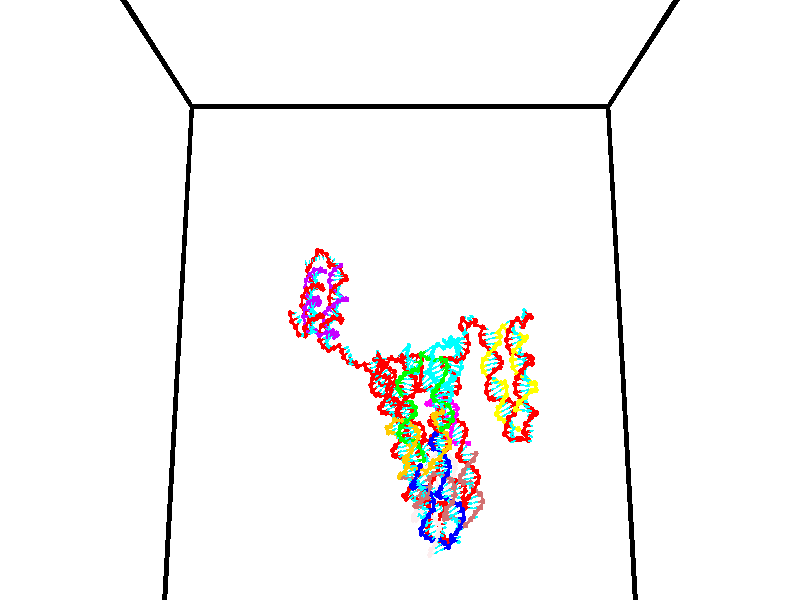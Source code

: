 // switches for output
#declare DRAW_BASES = 1; // possible values are 0, 1; only relevant for DNA ribbons
#declare DRAW_BASES_TYPE = 3; // possible values are 1, 2, 3; only relevant for DNA ribbons
#declare DRAW_FOG = 0; // set to 1 to enable fog

#include "colors.inc"

#include "transforms.inc"
background { rgb <1, 1, 1>}

#default {
   normal{
       ripples 0.25
       frequency 0.20
       turbulence 0.2
       lambda 5
   }
	finish {
		phong 0.1
		phong_size 40.
	}
}

// original window dimensions: 1024x640


// camera settings

camera {
	sky <0, 0.179814, -0.983701>
	up <0, 0.179814, -0.983701>
	right 1.6 * <1, 0, 0>
	location <35, 94.9851, 44.8844>
	look_at <35, 29.7336, 32.9568>
	direction <0, -65.2515, -11.9276>
	angle 67.0682
}


# declare cpy_camera_pos = <35, 94.9851, 44.8844>;
# if (DRAW_FOG = 1)
fog {
	fog_type 2
	up vnormalize(cpy_camera_pos)
	color rgbt<1,1,1,0.3>
	distance 1e-5
	fog_alt 3e-3
	fog_offset 56
}
# end


// LIGHTS

# declare lum = 6;
global_settings {
	ambient_light rgb lum * <0.05, 0.05, 0.05>
	max_trace_level 15
}# declare cpy_direct_light_amount = 0.25;
light_source
{	1000 * <-1, -1.16352, -0.803886>,
	rgb lum * cpy_direct_light_amount
	parallel
}

light_source
{	1000 * <1, 1.16352, 0.803886>,
	rgb lum * cpy_direct_light_amount
	parallel
}

// strand 0

// nucleotide -1

// particle -1
sphere {
	<23.978569, 35.212765, 35.085938> 0.250000
	pigment { color rgbt <1,0,0,0> }
	no_shadow
}
cylinder {
	<24.165447, 34.863861, 35.028122>,  <24.277575, 34.654518, 34.993431>, 0.100000
	pigment { color rgbt <1,0,0,0> }
	no_shadow
}
cylinder {
	<24.165447, 34.863861, 35.028122>,  <23.978569, 35.212765, 35.085938>, 0.100000
	pigment { color rgbt <1,0,0,0> }
	no_shadow
}

// particle -1
sphere {
	<24.165447, 34.863861, 35.028122> 0.100000
	pigment { color rgbt <1,0,0,0> }
	no_shadow
}
sphere {
	0, 1
	scale<0.080000,0.200000,0.300000>
	matrix <0.548280, 0.157567, 0.821317,
		-0.693627, -0.462963, 0.551857,
		0.467194, -0.872260, -0.144540,
		24.305605, 34.602184, 34.984760>
	pigment { color rgbt <0,1,1,0> }
	no_shadow
}
cylinder {
	<24.060486, 34.697231, 35.680115>,  <23.978569, 35.212765, 35.085938>, 0.130000
	pigment { color rgbt <1,0,0,0> }
	no_shadow
}

// nucleotide -1

// particle -1
sphere {
	<24.060486, 34.697231, 35.680115> 0.250000
	pigment { color rgbt <1,0,0,0> }
	no_shadow
}
cylinder {
	<24.390690, 34.591927, 35.480423>,  <24.588812, 34.528744, 35.360607>, 0.100000
	pigment { color rgbt <1,0,0,0> }
	no_shadow
}
cylinder {
	<24.390690, 34.591927, 35.480423>,  <24.060486, 34.697231, 35.680115>, 0.100000
	pigment { color rgbt <1,0,0,0> }
	no_shadow
}

// particle -1
sphere {
	<24.390690, 34.591927, 35.480423> 0.100000
	pigment { color rgbt <1,0,0,0> }
	no_shadow
}
sphere {
	0, 1
	scale<0.080000,0.200000,0.300000>
	matrix <0.556514, 0.232436, 0.797662,
		-0.093953, -0.936306, 0.338386,
		0.825509, -0.263259, -0.499229,
		24.638342, 34.512947, 35.330654>
	pigment { color rgbt <0,1,1,0> }
	no_shadow
}
cylinder {
	<24.385126, 34.236320, 36.101021>,  <24.060486, 34.697231, 35.680115>, 0.130000
	pigment { color rgbt <1,0,0,0> }
	no_shadow
}

// nucleotide -1

// particle -1
sphere {
	<24.385126, 34.236320, 36.101021> 0.250000
	pigment { color rgbt <1,0,0,0> }
	no_shadow
}
cylinder {
	<24.635466, 34.431034, 35.857265>,  <24.785669, 34.547863, 35.711010>, 0.100000
	pigment { color rgbt <1,0,0,0> }
	no_shadow
}
cylinder {
	<24.635466, 34.431034, 35.857265>,  <24.385126, 34.236320, 36.101021>, 0.100000
	pigment { color rgbt <1,0,0,0> }
	no_shadow
}

// particle -1
sphere {
	<24.635466, 34.431034, 35.857265> 0.100000
	pigment { color rgbt <1,0,0,0> }
	no_shadow
}
sphere {
	0, 1
	scale<0.080000,0.200000,0.300000>
	matrix <0.380755, 0.491210, 0.783415,
		0.680691, -0.722328, 0.122078,
		0.625848, 0.486781, -0.609392,
		24.823219, 34.577068, 35.674446>
	pigment { color rgbt <0,1,1,0> }
	no_shadow
}
cylinder {
	<24.713142, 34.185017, 36.750565>,  <24.385126, 34.236320, 36.101021>, 0.130000
	pigment { color rgbt <1,0,0,0> }
	no_shadow
}

// nucleotide -1

// particle -1
sphere {
	<24.713142, 34.185017, 36.750565> 0.250000
	pigment { color rgbt <1,0,0,0> }
	no_shadow
}
cylinder {
	<24.984661, 34.472088, 36.812759>,  <25.147572, 34.644329, 36.850075>, 0.100000
	pigment { color rgbt <1,0,0,0> }
	no_shadow
}
cylinder {
	<24.984661, 34.472088, 36.812759>,  <24.713142, 34.185017, 36.750565>, 0.100000
	pigment { color rgbt <1,0,0,0> }
	no_shadow
}

// particle -1
sphere {
	<24.984661, 34.472088, 36.812759> 0.100000
	pigment { color rgbt <1,0,0,0> }
	no_shadow
}
sphere {
	0, 1
	scale<0.080000,0.200000,0.300000>
	matrix <-0.709222, 0.695616, -0.114556,
		-0.190372, -0.032513, 0.981174,
		0.678796, 0.717678, 0.155485,
		25.188299, 34.687389, 36.859406>
	pigment { color rgbt <0,1,1,0> }
	no_shadow
}
cylinder {
	<25.349672, 33.832680, 36.794628>,  <24.713142, 34.185017, 36.750565>, 0.130000
	pigment { color rgbt <1,0,0,0> }
	no_shadow
}

// nucleotide -1

// particle -1
sphere {
	<25.349672, 33.832680, 36.794628> 0.250000
	pigment { color rgbt <1,0,0,0> }
	no_shadow
}
cylinder {
	<25.684538, 34.022160, 36.685253>,  <25.885458, 34.135849, 36.619629>, 0.100000
	pigment { color rgbt <1,0,0,0> }
	no_shadow
}
cylinder {
	<25.684538, 34.022160, 36.685253>,  <25.349672, 33.832680, 36.794628>, 0.100000
	pigment { color rgbt <1,0,0,0> }
	no_shadow
}

// particle -1
sphere {
	<25.684538, 34.022160, 36.685253> 0.100000
	pigment { color rgbt <1,0,0,0> }
	no_shadow
}
sphere {
	0, 1
	scale<0.080000,0.200000,0.300000>
	matrix <-0.059139, -0.418594, -0.906246,
		-0.543746, 0.774847, -0.322418,
		0.837164, 0.473700, -0.273433,
		25.935686, 34.164268, 36.603222>
	pigment { color rgbt <0,1,1,0> }
	no_shadow
}
cylinder {
	<25.265663, 34.321850, 36.197399>,  <25.349672, 33.832680, 36.794628>, 0.130000
	pigment { color rgbt <1,0,0,0> }
	no_shadow
}

// nucleotide -1

// particle -1
sphere {
	<25.265663, 34.321850, 36.197399> 0.250000
	pigment { color rgbt <1,0,0,0> }
	no_shadow
}
cylinder {
	<25.616053, 34.137203, 36.253365>,  <25.826286, 34.026413, 36.286945>, 0.100000
	pigment { color rgbt <1,0,0,0> }
	no_shadow
}
cylinder {
	<25.616053, 34.137203, 36.253365>,  <25.265663, 34.321850, 36.197399>, 0.100000
	pigment { color rgbt <1,0,0,0> }
	no_shadow
}

// particle -1
sphere {
	<25.616053, 34.137203, 36.253365> 0.100000
	pigment { color rgbt <1,0,0,0> }
	no_shadow
}
sphere {
	0, 1
	scale<0.080000,0.200000,0.300000>
	matrix <0.007200, -0.277525, -0.960692,
		0.482306, 0.842547, -0.239780,
		0.875973, -0.461621, 0.139918,
		25.878845, 33.998718, 36.295341>
	pigment { color rgbt <0,1,1,0> }
	no_shadow
}
cylinder {
	<25.823639, 34.536777, 35.602173>,  <25.265663, 34.321850, 36.197399>, 0.130000
	pigment { color rgbt <1,0,0,0> }
	no_shadow
}

// nucleotide -1

// particle -1
sphere {
	<25.823639, 34.536777, 35.602173> 0.250000
	pigment { color rgbt <1,0,0,0> }
	no_shadow
}
cylinder {
	<25.891331, 34.186249, 35.782581>,  <25.931946, 33.975929, 35.890827>, 0.100000
	pigment { color rgbt <1,0,0,0> }
	no_shadow
}
cylinder {
	<25.891331, 34.186249, 35.782581>,  <25.823639, 34.536777, 35.602173>, 0.100000
	pigment { color rgbt <1,0,0,0> }
	no_shadow
}

// particle -1
sphere {
	<25.891331, 34.186249, 35.782581> 0.100000
	pigment { color rgbt <1,0,0,0> }
	no_shadow
}
sphere {
	0, 1
	scale<0.080000,0.200000,0.300000>
	matrix <0.195158, -0.418762, -0.886878,
		0.966061, 0.238107, 0.100154,
		0.169231, -0.876324, 0.451018,
		25.942101, 33.923351, 35.917889>
	pigment { color rgbt <0,1,1,0> }
	no_shadow
}
cylinder {
	<26.516544, 34.122932, 35.277348>,  <25.823639, 34.536777, 35.602173>, 0.130000
	pigment { color rgbt <1,0,0,0> }
	no_shadow
}

// nucleotide -1

// particle -1
sphere {
	<26.516544, 34.122932, 35.277348> 0.250000
	pigment { color rgbt <1,0,0,0> }
	no_shadow
}
cylinder {
	<26.276493, 33.848763, 35.442291>,  <26.132462, 33.684261, 35.541256>, 0.100000
	pigment { color rgbt <1,0,0,0> }
	no_shadow
}
cylinder {
	<26.276493, 33.848763, 35.442291>,  <26.516544, 34.122932, 35.277348>, 0.100000
	pigment { color rgbt <1,0,0,0> }
	no_shadow
}

// particle -1
sphere {
	<26.276493, 33.848763, 35.442291> 0.100000
	pigment { color rgbt <1,0,0,0> }
	no_shadow
}
sphere {
	0, 1
	scale<0.080000,0.200000,0.300000>
	matrix <0.208337, -0.631654, -0.746732,
		0.772295, -0.362227, 0.521873,
		-0.600130, -0.685423, 0.412358,
		26.096455, 33.643135, 35.565998>
	pigment { color rgbt <0,1,1,0> }
	no_shadow
}
cylinder {
	<26.772694, 33.546528, 34.966576>,  <26.516544, 34.122932, 35.277348>, 0.130000
	pigment { color rgbt <1,0,0,0> }
	no_shadow
}

// nucleotide -1

// particle -1
sphere {
	<26.772694, 33.546528, 34.966576> 0.250000
	pigment { color rgbt <1,0,0,0> }
	no_shadow
}
cylinder {
	<26.435303, 33.401550, 35.125156>,  <26.232868, 33.314564, 35.220306>, 0.100000
	pigment { color rgbt <1,0,0,0> }
	no_shadow
}
cylinder {
	<26.435303, 33.401550, 35.125156>,  <26.772694, 33.546528, 34.966576>, 0.100000
	pigment { color rgbt <1,0,0,0> }
	no_shadow
}

// particle -1
sphere {
	<26.435303, 33.401550, 35.125156> 0.100000
	pigment { color rgbt <1,0,0,0> }
	no_shadow
}
sphere {
	0, 1
	scale<0.080000,0.200000,0.300000>
	matrix <0.000160, -0.738221, -0.674558,
		0.537164, -0.568912, 0.622731,
		-0.843478, -0.362448, 0.396455,
		26.182259, 33.292816, 35.244091>
	pigment { color rgbt <0,1,1,0> }
	no_shadow
}
cylinder {
	<26.899172, 32.807102, 34.987076>,  <26.772694, 33.546528, 34.966576>, 0.130000
	pigment { color rgbt <1,0,0,0> }
	no_shadow
}

// nucleotide -1

// particle -1
sphere {
	<26.899172, 32.807102, 34.987076> 0.250000
	pigment { color rgbt <1,0,0,0> }
	no_shadow
}
cylinder {
	<26.501841, 32.852242, 34.996559>,  <26.263441, 32.879326, 35.002251>, 0.100000
	pigment { color rgbt <1,0,0,0> }
	no_shadow
}
cylinder {
	<26.501841, 32.852242, 34.996559>,  <26.899172, 32.807102, 34.987076>, 0.100000
	pigment { color rgbt <1,0,0,0> }
	no_shadow
}

// particle -1
sphere {
	<26.501841, 32.852242, 34.996559> 0.100000
	pigment { color rgbt <1,0,0,0> }
	no_shadow
}
sphere {
	0, 1
	scale<0.080000,0.200000,0.300000>
	matrix <-0.103494, -0.781839, -0.614831,
		-0.050843, -0.613184, 0.788302,
		-0.993330, 0.112845, 0.023710,
		26.203842, 32.886093, 35.003674>
	pigment { color rgbt <0,1,1,0> }
	no_shadow
}
cylinder {
	<26.723713, 32.230087, 34.841091>,  <26.899172, 32.807102, 34.987076>, 0.130000
	pigment { color rgbt <1,0,0,0> }
	no_shadow
}

// nucleotide -1

// particle -1
sphere {
	<26.723713, 32.230087, 34.841091> 0.250000
	pigment { color rgbt <1,0,0,0> }
	no_shadow
}
cylinder {
	<26.380405, 32.419266, 34.761391>,  <26.174421, 32.532772, 34.713570>, 0.100000
	pigment { color rgbt <1,0,0,0> }
	no_shadow
}
cylinder {
	<26.380405, 32.419266, 34.761391>,  <26.723713, 32.230087, 34.841091>, 0.100000
	pigment { color rgbt <1,0,0,0> }
	no_shadow
}

// particle -1
sphere {
	<26.380405, 32.419266, 34.761391> 0.100000
	pigment { color rgbt <1,0,0,0> }
	no_shadow
}
sphere {
	0, 1
	scale<0.080000,0.200000,0.300000>
	matrix <-0.280968, -0.757913, -0.588749,
		-0.429459, -0.449321, 0.783374,
		-0.858266, 0.472947, -0.199248,
		26.122925, 32.561150, 34.701614>
	pigment { color rgbt <0,1,1,0> }
	no_shadow
}
cylinder {
	<26.172220, 31.752760, 34.985031>,  <26.723713, 32.230087, 34.841091>, 0.130000
	pigment { color rgbt <1,0,0,0> }
	no_shadow
}

// nucleotide -1

// particle -1
sphere {
	<26.172220, 31.752760, 34.985031> 0.250000
	pigment { color rgbt <1,0,0,0> }
	no_shadow
}
cylinder {
	<26.041439, 32.030544, 34.728649>,  <25.962971, 32.197216, 34.574818>, 0.100000
	pigment { color rgbt <1,0,0,0> }
	no_shadow
}
cylinder {
	<26.041439, 32.030544, 34.728649>,  <26.172220, 31.752760, 34.985031>, 0.100000
	pigment { color rgbt <1,0,0,0> }
	no_shadow
}

// particle -1
sphere {
	<26.041439, 32.030544, 34.728649> 0.100000
	pigment { color rgbt <1,0,0,0> }
	no_shadow
}
sphere {
	0, 1
	scale<0.080000,0.200000,0.300000>
	matrix <-0.344346, -0.719152, -0.603529,
		-0.880072, 0.023386, 0.474263,
		-0.326953, 0.694459, -0.640958,
		25.943354, 32.238884, 34.536362>
	pigment { color rgbt <0,1,1,0> }
	no_shadow
}
cylinder {
	<25.423231, 31.638735, 34.944511>,  <26.172220, 31.752760, 34.985031>, 0.130000
	pigment { color rgbt <1,0,0,0> }
	no_shadow
}

// nucleotide -1

// particle -1
sphere {
	<25.423231, 31.638735, 34.944511> 0.250000
	pigment { color rgbt <1,0,0,0> }
	no_shadow
}
cylinder {
	<25.544765, 31.837557, 34.619396>,  <25.617687, 31.956850, 34.424328>, 0.100000
	pigment { color rgbt <1,0,0,0> }
	no_shadow
}
cylinder {
	<25.544765, 31.837557, 34.619396>,  <25.423231, 31.638735, 34.944511>, 0.100000
	pigment { color rgbt <1,0,0,0> }
	no_shadow
}

// particle -1
sphere {
	<25.544765, 31.837557, 34.619396> 0.100000
	pigment { color rgbt <1,0,0,0> }
	no_shadow
}
sphere {
	0, 1
	scale<0.080000,0.200000,0.300000>
	matrix <-0.472142, -0.662434, -0.581604,
		-0.827506, 0.560463, 0.033408,
		0.303837, 0.497054, -0.812786,
		25.635916, 31.986673, 34.375561>
	pigment { color rgbt <0,1,1,0> }
	no_shadow
}
cylinder {
	<24.870165, 31.576279, 34.482571>,  <25.423231, 31.638735, 34.944511>, 0.130000
	pigment { color rgbt <1,0,0,0> }
	no_shadow
}

// nucleotide -1

// particle -1
sphere {
	<24.870165, 31.576279, 34.482571> 0.250000
	pigment { color rgbt <1,0,0,0> }
	no_shadow
}
cylinder {
	<25.174841, 31.658451, 34.236767>,  <25.357647, 31.707754, 34.089283>, 0.100000
	pigment { color rgbt <1,0,0,0> }
	no_shadow
}
cylinder {
	<25.174841, 31.658451, 34.236767>,  <24.870165, 31.576279, 34.482571>, 0.100000
	pigment { color rgbt <1,0,0,0> }
	no_shadow
}

// particle -1
sphere {
	<25.174841, 31.658451, 34.236767> 0.100000
	pigment { color rgbt <1,0,0,0> }
	no_shadow
}
sphere {
	0, 1
	scale<0.080000,0.200000,0.300000>
	matrix <-0.394598, -0.605176, -0.691415,
		-0.513926, 0.769130, -0.379894,
		0.761690, 0.205431, -0.614513,
		25.403349, 31.720079, 34.052414>
	pigment { color rgbt <0,1,1,0> }
	no_shadow
}
cylinder {
	<24.524708, 31.809597, 33.816776>,  <24.870165, 31.576279, 34.482571>, 0.130000
	pigment { color rgbt <1,0,0,0> }
	no_shadow
}

// nucleotide -1

// particle -1
sphere {
	<24.524708, 31.809597, 33.816776> 0.250000
	pigment { color rgbt <1,0,0,0> }
	no_shadow
}
cylinder {
	<24.891090, 31.694500, 33.704899>,  <25.110920, 31.625441, 33.637772>, 0.100000
	pigment { color rgbt <1,0,0,0> }
	no_shadow
}
cylinder {
	<24.891090, 31.694500, 33.704899>,  <24.524708, 31.809597, 33.816776>, 0.100000
	pigment { color rgbt <1,0,0,0> }
	no_shadow
}

// particle -1
sphere {
	<24.891090, 31.694500, 33.704899> 0.100000
	pigment { color rgbt <1,0,0,0> }
	no_shadow
}
sphere {
	0, 1
	scale<0.080000,0.200000,0.300000>
	matrix <-0.394685, -0.520168, -0.757396,
		0.072448, 0.804132, -0.590019,
		0.915956, -0.287744, -0.279694,
		25.165876, 31.608177, 33.620991>
	pigment { color rgbt <0,1,1,0> }
	no_shadow
}
cylinder {
	<24.630217, 31.825527, 33.046444>,  <24.524708, 31.809597, 33.816776>, 0.130000
	pigment { color rgbt <1,0,0,0> }
	no_shadow
}

// nucleotide -1

// particle -1
sphere {
	<24.630217, 31.825527, 33.046444> 0.250000
	pigment { color rgbt <1,0,0,0> }
	no_shadow
}
cylinder {
	<24.922478, 31.576336, 33.158188>,  <25.097834, 31.426821, 33.225235>, 0.100000
	pigment { color rgbt <1,0,0,0> }
	no_shadow
}
cylinder {
	<24.922478, 31.576336, 33.158188>,  <24.630217, 31.825527, 33.046444>, 0.100000
	pigment { color rgbt <1,0,0,0> }
	no_shadow
}

// particle -1
sphere {
	<24.922478, 31.576336, 33.158188> 0.100000
	pigment { color rgbt <1,0,0,0> }
	no_shadow
}
sphere {
	0, 1
	scale<0.080000,0.200000,0.300000>
	matrix <-0.100117, -0.502512, -0.858754,
		0.675371, 0.599480, -0.429532,
		0.730651, -0.622981, 0.279364,
		25.141672, 31.389442, 33.241997>
	pigment { color rgbt <0,1,1,0> }
	no_shadow
}
cylinder {
	<25.030176, 31.767399, 32.357388>,  <24.630217, 31.825527, 33.046444>, 0.130000
	pigment { color rgbt <1,0,0,0> }
	no_shadow
}

// nucleotide -1

// particle -1
sphere {
	<25.030176, 31.767399, 32.357388> 0.250000
	pigment { color rgbt <1,0,0,0> }
	no_shadow
}
cylinder {
	<25.204100, 31.488800, 32.585716>,  <25.308455, 31.321642, 32.722713>, 0.100000
	pigment { color rgbt <1,0,0,0> }
	no_shadow
}
cylinder {
	<25.204100, 31.488800, 32.585716>,  <25.030176, 31.767399, 32.357388>, 0.100000
	pigment { color rgbt <1,0,0,0> }
	no_shadow
}

// particle -1
sphere {
	<25.204100, 31.488800, 32.585716> 0.100000
	pigment { color rgbt <1,0,0,0> }
	no_shadow
}
sphere {
	0, 1
	scale<0.080000,0.200000,0.300000>
	matrix <0.131651, -0.577901, -0.805418,
		0.890847, 0.425353, -0.159583,
		0.434810, -0.696495, 0.570819,
		25.334543, 31.279852, 32.756962>
	pigment { color rgbt <0,1,1,0> }
	no_shadow
}
cylinder {
	<25.637156, 31.598038, 32.003735>,  <25.030176, 31.767399, 32.357388>, 0.130000
	pigment { color rgbt <1,0,0,0> }
	no_shadow
}

// nucleotide -1

// particle -1
sphere {
	<25.637156, 31.598038, 32.003735> 0.250000
	pigment { color rgbt <1,0,0,0> }
	no_shadow
}
cylinder {
	<25.535357, 31.276167, 32.218296>,  <25.474277, 31.083044, 32.347034>, 0.100000
	pigment { color rgbt <1,0,0,0> }
	no_shadow
}
cylinder {
	<25.535357, 31.276167, 32.218296>,  <25.637156, 31.598038, 32.003735>, 0.100000
	pigment { color rgbt <1,0,0,0> }
	no_shadow
}

// particle -1
sphere {
	<25.535357, 31.276167, 32.218296> 0.100000
	pigment { color rgbt <1,0,0,0> }
	no_shadow
}
sphere {
	0, 1
	scale<0.080000,0.200000,0.300000>
	matrix <0.322981, -0.593542, -0.737150,
		0.911545, -0.014355, 0.410950,
		-0.254498, -0.804675, 0.536404,
		25.459007, 31.034765, 32.379219>
	pigment { color rgbt <0,1,1,0> }
	no_shadow
}
cylinder {
	<26.176975, 31.158596, 31.829868>,  <25.637156, 31.598038, 32.003735>, 0.130000
	pigment { color rgbt <1,0,0,0> }
	no_shadow
}

// nucleotide -1

// particle -1
sphere {
	<26.176975, 31.158596, 31.829868> 0.250000
	pigment { color rgbt <1,0,0,0> }
	no_shadow
}
cylinder {
	<25.906736, 30.901358, 31.974087>,  <25.744593, 30.747015, 32.060619>, 0.100000
	pigment { color rgbt <1,0,0,0> }
	no_shadow
}
cylinder {
	<25.906736, 30.901358, 31.974087>,  <26.176975, 31.158596, 31.829868>, 0.100000
	pigment { color rgbt <1,0,0,0> }
	no_shadow
}

// particle -1
sphere {
	<25.906736, 30.901358, 31.974087> 0.100000
	pigment { color rgbt <1,0,0,0> }
	no_shadow
}
sphere {
	0, 1
	scale<0.080000,0.200000,0.300000>
	matrix <0.235438, -0.651611, -0.721091,
		0.698666, -0.402282, 0.591637,
		-0.675599, -0.643096, 0.360546,
		25.704056, 30.708429, 32.082249>
	pigment { color rgbt <0,1,1,0> }
	no_shadow
}
cylinder {
	<26.517996, 30.582699, 31.820246>,  <26.176975, 31.158596, 31.829868>, 0.130000
	pigment { color rgbt <1,0,0,0> }
	no_shadow
}

// nucleotide -1

// particle -1
sphere {
	<26.517996, 30.582699, 31.820246> 0.250000
	pigment { color rgbt <1,0,0,0> }
	no_shadow
}
cylinder {
	<26.145401, 30.440367, 31.850489>,  <25.921844, 30.354967, 31.868633>, 0.100000
	pigment { color rgbt <1,0,0,0> }
	no_shadow
}
cylinder {
	<26.145401, 30.440367, 31.850489>,  <26.517996, 30.582699, 31.820246>, 0.100000
	pigment { color rgbt <1,0,0,0> }
	no_shadow
}

// particle -1
sphere {
	<26.145401, 30.440367, 31.850489> 0.100000
	pigment { color rgbt <1,0,0,0> }
	no_shadow
}
sphere {
	0, 1
	scale<0.080000,0.200000,0.300000>
	matrix <0.187193, -0.647074, -0.739090,
		0.311912, -0.674301, 0.669350,
		-0.931488, -0.355829, 0.075606,
		25.865955, 30.333618, 31.873171>
	pigment { color rgbt <0,1,1,0> }
	no_shadow
}
cylinder {
	<26.548166, 29.776148, 31.945005>,  <26.517996, 30.582699, 31.820246>, 0.130000
	pigment { color rgbt <1,0,0,0> }
	no_shadow
}

// nucleotide -1

// particle -1
sphere {
	<26.548166, 29.776148, 31.945005> 0.250000
	pigment { color rgbt <1,0,0,0> }
	no_shadow
}
cylinder {
	<26.188063, 29.864088, 31.794697>,  <25.972000, 29.916853, 31.704512>, 0.100000
	pigment { color rgbt <1,0,0,0> }
	no_shadow
}
cylinder {
	<26.188063, 29.864088, 31.794697>,  <26.548166, 29.776148, 31.945005>, 0.100000
	pigment { color rgbt <1,0,0,0> }
	no_shadow
}

// particle -1
sphere {
	<26.188063, 29.864088, 31.794697> 0.100000
	pigment { color rgbt <1,0,0,0> }
	no_shadow
}
sphere {
	0, 1
	scale<0.080000,0.200000,0.300000>
	matrix <0.098328, -0.738147, -0.667435,
		-0.424110, -0.637812, 0.642905,
		-0.900257, 0.219850, -0.375770,
		25.917986, 29.930042, 31.681965>
	pigment { color rgbt <0,1,1,0> }
	no_shadow
}
cylinder {
	<26.238419, 29.160904, 31.777065>,  <26.548166, 29.776148, 31.945005>, 0.130000
	pigment { color rgbt <1,0,0,0> }
	no_shadow
}

// nucleotide -1

// particle -1
sphere {
	<26.238419, 29.160904, 31.777065> 0.250000
	pigment { color rgbt <1,0,0,0> }
	no_shadow
}
cylinder {
	<26.004427, 29.408272, 31.567165>,  <25.864033, 29.556692, 31.441225>, 0.100000
	pigment { color rgbt <1,0,0,0> }
	no_shadow
}
cylinder {
	<26.004427, 29.408272, 31.567165>,  <26.238419, 29.160904, 31.777065>, 0.100000
	pigment { color rgbt <1,0,0,0> }
	no_shadow
}

// particle -1
sphere {
	<26.004427, 29.408272, 31.567165> 0.100000
	pigment { color rgbt <1,0,0,0> }
	no_shadow
}
sphere {
	0, 1
	scale<0.080000,0.200000,0.300000>
	matrix <-0.078453, -0.687110, -0.722305,
		-0.807246, -0.381364, 0.450461,
		-0.584977, 0.618418, -0.524748,
		25.828934, 29.593798, 31.409740>
	pigment { color rgbt <0,1,1,0> }
	no_shadow
}
cylinder {
	<25.671661, 28.737774, 31.577759>,  <26.238419, 29.160904, 31.777065>, 0.130000
	pigment { color rgbt <1,0,0,0> }
	no_shadow
}

// nucleotide -1

// particle -1
sphere {
	<25.671661, 28.737774, 31.577759> 0.250000
	pigment { color rgbt <1,0,0,0> }
	no_shadow
}
cylinder {
	<25.696589, 29.046097, 31.324154>,  <25.711544, 29.231091, 31.171991>, 0.100000
	pigment { color rgbt <1,0,0,0> }
	no_shadow
}
cylinder {
	<25.696589, 29.046097, 31.324154>,  <25.671661, 28.737774, 31.577759>, 0.100000
	pigment { color rgbt <1,0,0,0> }
	no_shadow
}

// particle -1
sphere {
	<25.696589, 29.046097, 31.324154> 0.100000
	pigment { color rgbt <1,0,0,0> }
	no_shadow
}
sphere {
	0, 1
	scale<0.080000,0.200000,0.300000>
	matrix <-0.024223, -0.633893, -0.773041,
		-0.997763, 0.063530, -0.020831,
		0.062316, 0.770807, -0.634014,
		25.715282, 29.277338, 31.133949>
	pigment { color rgbt <0,1,1,0> }
	no_shadow
}
cylinder {
	<25.106472, 28.585453, 31.089981>,  <25.671661, 28.737774, 31.577759>, 0.130000
	pigment { color rgbt <1,0,0,0> }
	no_shadow
}

// nucleotide -1

// particle -1
sphere {
	<25.106472, 28.585453, 31.089981> 0.250000
	pigment { color rgbt <1,0,0,0> }
	no_shadow
}
cylinder {
	<25.318762, 28.861080, 30.892591>,  <25.446136, 29.026457, 30.774157>, 0.100000
	pigment { color rgbt <1,0,0,0> }
	no_shadow
}
cylinder {
	<25.318762, 28.861080, 30.892591>,  <25.106472, 28.585453, 31.089981>, 0.100000
	pigment { color rgbt <1,0,0,0> }
	no_shadow
}

// particle -1
sphere {
	<25.318762, 28.861080, 30.892591> 0.100000
	pigment { color rgbt <1,0,0,0> }
	no_shadow
}
sphere {
	0, 1
	scale<0.080000,0.200000,0.300000>
	matrix <-0.008109, -0.578086, -0.815935,
		-0.847505, 0.437039, -0.301218,
		0.530726, 0.689067, -0.493475,
		25.477980, 29.067801, 30.744549>
	pigment { color rgbt <0,1,1,0> }
	no_shadow
}
cylinder {
	<24.737535, 28.711113, 30.498747>,  <25.106472, 28.585453, 31.089981>, 0.130000
	pigment { color rgbt <1,0,0,0> }
	no_shadow
}

// nucleotide -1

// particle -1
sphere {
	<24.737535, 28.711113, 30.498747> 0.250000
	pigment { color rgbt <1,0,0,0> }
	no_shadow
}
cylinder {
	<25.126778, 28.780972, 30.438663>,  <25.360323, 28.822887, 30.402615>, 0.100000
	pigment { color rgbt <1,0,0,0> }
	no_shadow
}
cylinder {
	<25.126778, 28.780972, 30.438663>,  <24.737535, 28.711113, 30.498747>, 0.100000
	pigment { color rgbt <1,0,0,0> }
	no_shadow
}

// particle -1
sphere {
	<25.126778, 28.780972, 30.438663> 0.100000
	pigment { color rgbt <1,0,0,0> }
	no_shadow
}
sphere {
	0, 1
	scale<0.080000,0.200000,0.300000>
	matrix <0.008789, -0.679734, -0.733406,
		-0.230188, 0.712362, -0.662989,
		0.973106, 0.174648, -0.150206,
		25.418709, 28.833366, 30.393602>
	pigment { color rgbt <0,1,1,0> }
	no_shadow
}
cylinder {
	<24.539682, 28.376797, 29.862703>,  <24.737535, 28.711113, 30.498747>, 0.130000
	pigment { color rgbt <1,0,0,0> }
	no_shadow
}

// nucleotide -1

// particle -1
sphere {
	<24.539682, 28.376797, 29.862703> 0.250000
	pigment { color rgbt <1,0,0,0> }
	no_shadow
}
cylinder {
	<24.451252, 28.471901, 29.484371>,  <24.398193, 28.528963, 29.257372>, 0.100000
	pigment { color rgbt <1,0,0,0> }
	no_shadow
}
cylinder {
	<24.451252, 28.471901, 29.484371>,  <24.539682, 28.376797, 29.862703>, 0.100000
	pigment { color rgbt <1,0,0,0> }
	no_shadow
}

// particle -1
sphere {
	<24.451252, 28.471901, 29.484371> 0.100000
	pigment { color rgbt <1,0,0,0> }
	no_shadow
}
sphere {
	0, 1
	scale<0.080000,0.200000,0.300000>
	matrix <0.951847, -0.158614, -0.262354,
		-0.212400, -0.958285, -0.191248,
		-0.221075, 0.237763, -0.945830,
		24.384930, 28.543230, 29.200623>
	pigment { color rgbt <0,1,1,0> }
	no_shadow
}
cylinder {
	<24.745554, 27.823874, 29.347332>,  <24.539682, 28.376797, 29.862703>, 0.130000
	pigment { color rgbt <1,0,0,0> }
	no_shadow
}

// nucleotide -1

// particle -1
sphere {
	<24.745554, 27.823874, 29.347332> 0.250000
	pigment { color rgbt <1,0,0,0> }
	no_shadow
}
cylinder {
	<24.748419, 28.187227, 29.180099>,  <24.750137, 28.405239, 29.079760>, 0.100000
	pigment { color rgbt <1,0,0,0> }
	no_shadow
}
cylinder {
	<24.748419, 28.187227, 29.180099>,  <24.745554, 27.823874, 29.347332>, 0.100000
	pigment { color rgbt <1,0,0,0> }
	no_shadow
}

// particle -1
sphere {
	<24.748419, 28.187227, 29.180099> 0.100000
	pigment { color rgbt <1,0,0,0> }
	no_shadow
}
sphere {
	0, 1
	scale<0.080000,0.200000,0.300000>
	matrix <0.967355, -0.112207, -0.227230,
		-0.253323, -0.402804, -0.879532,
		0.007161, 0.908382, -0.418080,
		24.750566, 28.459742, 29.054676>
	pigment { color rgbt <0,1,1,0> }
	no_shadow
}
cylinder {
	<25.086718, 27.877003, 28.716101>,  <24.745554, 27.823874, 29.347332>, 0.130000
	pigment { color rgbt <1,0,0,0> }
	no_shadow
}

// nucleotide -1

// particle -1
sphere {
	<25.086718, 27.877003, 28.716101> 0.250000
	pigment { color rgbt <1,0,0,0> }
	no_shadow
}
cylinder {
	<25.100214, 28.256777, 28.840961>,  <25.108313, 28.484640, 28.915878>, 0.100000
	pigment { color rgbt <1,0,0,0> }
	no_shadow
}
cylinder {
	<25.100214, 28.256777, 28.840961>,  <25.086718, 27.877003, 28.716101>, 0.100000
	pigment { color rgbt <1,0,0,0> }
	no_shadow
}

// particle -1
sphere {
	<25.100214, 28.256777, 28.840961> 0.100000
	pigment { color rgbt <1,0,0,0> }
	no_shadow
}
sphere {
	0, 1
	scale<0.080000,0.200000,0.300000>
	matrix <0.937902, 0.077815, -0.338060,
		-0.345255, 0.304174, -0.887850,
		0.033741, 0.949433, 0.312152,
		25.110336, 28.541607, 28.934607>
	pigment { color rgbt <0,1,1,0> }
	no_shadow
}
cylinder {
	<25.558290, 28.163706, 28.257919>,  <25.086718, 27.877003, 28.716101>, 0.130000
	pigment { color rgbt <1,0,0,0> }
	no_shadow
}

// nucleotide -1

// particle -1
sphere {
	<25.558290, 28.163706, 28.257919> 0.250000
	pigment { color rgbt <1,0,0,0> }
	no_shadow
}
cylinder {
	<25.536205, 28.413645, 28.569437>,  <25.522953, 28.563608, 28.756348>, 0.100000
	pigment { color rgbt <1,0,0,0> }
	no_shadow
}
cylinder {
	<25.536205, 28.413645, 28.569437>,  <25.558290, 28.163706, 28.257919>, 0.100000
	pigment { color rgbt <1,0,0,0> }
	no_shadow
}

// particle -1
sphere {
	<25.536205, 28.413645, 28.569437> 0.100000
	pigment { color rgbt <1,0,0,0> }
	no_shadow
}
sphere {
	0, 1
	scale<0.080000,0.200000,0.300000>
	matrix <0.953720, 0.263906, -0.144124,
		-0.295584, 0.734792, -0.610501,
		-0.055214, 0.624847, 0.778792,
		25.519642, 28.601099, 28.803074>
	pigment { color rgbt <0,1,1,0> }
	no_shadow
}
cylinder {
	<25.676184, 28.833290, 28.031969>,  <25.558290, 28.163706, 28.257919>, 0.130000
	pigment { color rgbt <1,0,0,0> }
	no_shadow
}

// nucleotide -1

// particle -1
sphere {
	<25.676184, 28.833290, 28.031969> 0.250000
	pigment { color rgbt <1,0,0,0> }
	no_shadow
}
cylinder {
	<25.801950, 28.766115, 28.405693>,  <25.877411, 28.725809, 28.629929>, 0.100000
	pigment { color rgbt <1,0,0,0> }
	no_shadow
}
cylinder {
	<25.801950, 28.766115, 28.405693>,  <25.676184, 28.833290, 28.031969>, 0.100000
	pigment { color rgbt <1,0,0,0> }
	no_shadow
}

// particle -1
sphere {
	<25.801950, 28.766115, 28.405693> 0.100000
	pigment { color rgbt <1,0,0,0> }
	no_shadow
}
sphere {
	0, 1
	scale<0.080000,0.200000,0.300000>
	matrix <0.949281, 0.058617, -0.308917,
		-0.002887, 0.984053, 0.177851,
		0.314416, -0.167939, 0.934312,
		25.896275, 28.715734, 28.685987>
	pigment { color rgbt <0,1,1,0> }
	no_shadow
}
cylinder {
	<26.217354, 29.367188, 28.281088>,  <25.676184, 28.833290, 28.031969>, 0.130000
	pigment { color rgbt <1,0,0,0> }
	no_shadow
}

// nucleotide -1

// particle -1
sphere {
	<26.217354, 29.367188, 28.281088> 0.250000
	pigment { color rgbt <1,0,0,0> }
	no_shadow
}
cylinder {
	<26.281944, 29.042175, 28.505131>,  <26.320698, 28.847168, 28.639557>, 0.100000
	pigment { color rgbt <1,0,0,0> }
	no_shadow
}
cylinder {
	<26.281944, 29.042175, 28.505131>,  <26.217354, 29.367188, 28.281088>, 0.100000
	pigment { color rgbt <1,0,0,0> }
	no_shadow
}

// particle -1
sphere {
	<26.281944, 29.042175, 28.505131> 0.100000
	pigment { color rgbt <1,0,0,0> }
	no_shadow
}
sphere {
	0, 1
	scale<0.080000,0.200000,0.300000>
	matrix <0.986122, 0.110663, -0.123759,
		0.038575, 0.572318, 0.819124,
		0.161476, -0.812531, 0.560107,
		26.330387, 28.798416, 28.673162>
	pigment { color rgbt <0,1,1,0> }
	no_shadow
}
cylinder {
	<26.831007, 29.505301, 28.631351>,  <26.217354, 29.367188, 28.281088>, 0.130000
	pigment { color rgbt <1,0,0,0> }
	no_shadow
}

// nucleotide -1

// particle -1
sphere {
	<26.831007, 29.505301, 28.631351> 0.250000
	pigment { color rgbt <1,0,0,0> }
	no_shadow
}
cylinder {
	<26.767195, 29.110449, 28.635874>,  <26.728907, 28.873539, 28.638586>, 0.100000
	pigment { color rgbt <1,0,0,0> }
	no_shadow
}
cylinder {
	<26.767195, 29.110449, 28.635874>,  <26.831007, 29.505301, 28.631351>, 0.100000
	pigment { color rgbt <1,0,0,0> }
	no_shadow
}

// particle -1
sphere {
	<26.767195, 29.110449, 28.635874> 0.100000
	pigment { color rgbt <1,0,0,0> }
	no_shadow
}
sphere {
	0, 1
	scale<0.080000,0.200000,0.300000>
	matrix <0.985621, -0.158621, 0.058222,
		-0.055679, 0.020429, 0.998240,
		-0.159531, -0.987128, 0.011304,
		26.719336, 28.814310, 28.639265>
	pigment { color rgbt <0,1,1,0> }
	no_shadow
}
cylinder {
	<27.005470, 29.108784, 29.241117>,  <26.831007, 29.505301, 28.631351>, 0.130000
	pigment { color rgbt <1,0,0,0> }
	no_shadow
}

// nucleotide -1

// particle -1
sphere {
	<27.005470, 29.108784, 29.241117> 0.250000
	pigment { color rgbt <1,0,0,0> }
	no_shadow
}
cylinder {
	<27.053080, 28.824385, 28.963898>,  <27.081646, 28.653746, 28.797565>, 0.100000
	pigment { color rgbt <1,0,0,0> }
	no_shadow
}
cylinder {
	<27.053080, 28.824385, 28.963898>,  <27.005470, 29.108784, 29.241117>, 0.100000
	pigment { color rgbt <1,0,0,0> }
	no_shadow
}

// particle -1
sphere {
	<27.053080, 28.824385, 28.963898> 0.100000
	pigment { color rgbt <1,0,0,0> }
	no_shadow
}
sphere {
	0, 1
	scale<0.080000,0.200000,0.300000>
	matrix <0.883596, -0.242523, 0.400552,
		-0.452871, -0.660051, 0.599367,
		0.119024, -0.710997, -0.693049,
		27.088787, 28.611086, 28.755983>
	pigment { color rgbt <0,1,1,0> }
	no_shadow
}
cylinder {
	<27.041046, 28.473799, 29.486454>,  <27.005470, 29.108784, 29.241117>, 0.130000
	pigment { color rgbt <1,0,0,0> }
	no_shadow
}

// nucleotide -1

// particle -1
sphere {
	<27.041046, 28.473799, 29.486454> 0.250000
	pigment { color rgbt <1,0,0,0> }
	no_shadow
}
cylinder {
	<27.288836, 28.453072, 29.173132>,  <27.437510, 28.440636, 28.985138>, 0.100000
	pigment { color rgbt <1,0,0,0> }
	no_shadow
}
cylinder {
	<27.288836, 28.453072, 29.173132>,  <27.041046, 28.473799, 29.486454>, 0.100000
	pigment { color rgbt <1,0,0,0> }
	no_shadow
}

// particle -1
sphere {
	<27.288836, 28.453072, 29.173132> 0.100000
	pigment { color rgbt <1,0,0,0> }
	no_shadow
}
sphere {
	0, 1
	scale<0.080000,0.200000,0.300000>
	matrix <0.607589, -0.600181, 0.520210,
		-0.497081, -0.798184, -0.340312,
		0.619472, -0.051816, -0.783307,
		27.474676, 28.437527, 28.938139>
	pigment { color rgbt <0,1,1,0> }
	no_shadow
}
cylinder {
	<27.494320, 27.867500, 29.254204>,  <27.041046, 28.473799, 29.486454>, 0.130000
	pigment { color rgbt <1,0,0,0> }
	no_shadow
}

// nucleotide -1

// particle -1
sphere {
	<27.494320, 27.867500, 29.254204> 0.250000
	pigment { color rgbt <1,0,0,0> }
	no_shadow
}
cylinder {
	<27.728588, 28.191677, 29.248863>,  <27.869148, 28.386183, 29.245659>, 0.100000
	pigment { color rgbt <1,0,0,0> }
	no_shadow
}
cylinder {
	<27.728588, 28.191677, 29.248863>,  <27.494320, 27.867500, 29.254204>, 0.100000
	pigment { color rgbt <1,0,0,0> }
	no_shadow
}

// particle -1
sphere {
	<27.728588, 28.191677, 29.248863> 0.100000
	pigment { color rgbt <1,0,0,0> }
	no_shadow
}
sphere {
	0, 1
	scale<0.080000,0.200000,0.300000>
	matrix <0.343921, -0.233551, 0.909490,
		0.733969, -0.537253, -0.415511,
		0.585669, 0.810441, -0.013354,
		27.904289, 28.434809, 29.244858>
	pigment { color rgbt <0,1,1,0> }
	no_shadow
}
cylinder {
	<28.199999, 27.839529, 29.439793>,  <27.494320, 27.867500, 29.254204>, 0.130000
	pigment { color rgbt <1,0,0,0> }
	no_shadow
}

// nucleotide -1

// particle -1
sphere {
	<28.199999, 27.839529, 29.439793> 0.250000
	pigment { color rgbt <1,0,0,0> }
	no_shadow
}
cylinder {
	<28.099936, 28.211054, 29.549137>,  <28.039898, 28.433969, 29.614744>, 0.100000
	pigment { color rgbt <1,0,0,0> }
	no_shadow
}
cylinder {
	<28.099936, 28.211054, 29.549137>,  <28.199999, 27.839529, 29.439793>, 0.100000
	pigment { color rgbt <1,0,0,0> }
	no_shadow
}

// particle -1
sphere {
	<28.099936, 28.211054, 29.549137> 0.100000
	pigment { color rgbt <1,0,0,0> }
	no_shadow
}
sphere {
	0, 1
	scale<0.080000,0.200000,0.300000>
	matrix <0.108109, -0.253778, 0.961202,
		0.962150, 0.270007, -0.036928,
		-0.250160, 0.928813, 0.273363,
		28.024887, 28.489698, 29.631145>
	pigment { color rgbt <0,1,1,0> }
	no_shadow
}
cylinder {
	<28.449656, 27.850248, 30.166498>,  <28.199999, 27.839529, 29.439793>, 0.130000
	pigment { color rgbt <1,0,0,0> }
	no_shadow
}

// nucleotide -1

// particle -1
sphere {
	<28.449656, 27.850248, 30.166498> 0.250000
	pigment { color rgbt <1,0,0,0> }
	no_shadow
}
cylinder {
	<28.280884, 28.212595, 30.151609>,  <28.179621, 28.430002, 30.142675>, 0.100000
	pigment { color rgbt <1,0,0,0> }
	no_shadow
}
cylinder {
	<28.280884, 28.212595, 30.151609>,  <28.449656, 27.850248, 30.166498>, 0.100000
	pigment { color rgbt <1,0,0,0> }
	no_shadow
}

// particle -1
sphere {
	<28.280884, 28.212595, 30.151609> 0.100000
	pigment { color rgbt <1,0,0,0> }
	no_shadow
}
sphere {
	0, 1
	scale<0.080000,0.200000,0.300000>
	matrix <0.244193, 0.153087, 0.957567,
		0.873124, 0.394936, -0.285797,
		-0.421929, 0.905864, -0.037223,
		28.154305, 28.484354, 30.140442>
	pigment { color rgbt <0,1,1,0> }
	no_shadow
}
cylinder {
	<28.843716, 28.314939, 30.423868>,  <28.449656, 27.850248, 30.166498>, 0.130000
	pigment { color rgbt <1,0,0,0> }
	no_shadow
}

// nucleotide -1

// particle -1
sphere {
	<28.843716, 28.314939, 30.423868> 0.250000
	pigment { color rgbt <1,0,0,0> }
	no_shadow
}
cylinder {
	<28.522820, 28.551802, 30.454218>,  <28.330280, 28.693920, 30.472427>, 0.100000
	pigment { color rgbt <1,0,0,0> }
	no_shadow
}
cylinder {
	<28.522820, 28.551802, 30.454218>,  <28.843716, 28.314939, 30.423868>, 0.100000
	pigment { color rgbt <1,0,0,0> }
	no_shadow
}

// particle -1
sphere {
	<28.522820, 28.551802, 30.454218> 0.100000
	pigment { color rgbt <1,0,0,0> }
	no_shadow
}
sphere {
	0, 1
	scale<0.080000,0.200000,0.300000>
	matrix <0.217472, 0.171506, 0.960881,
		0.555979, 0.787360, -0.266367,
		-0.802243, 0.592157, 0.075875,
		28.282146, 28.729448, 30.476980>
	pigment { color rgbt <0,1,1,0> }
	no_shadow
}
cylinder {
	<29.035410, 28.879019, 30.828558>,  <28.843716, 28.314939, 30.423868>, 0.130000
	pigment { color rgbt <1,0,0,0> }
	no_shadow
}

// nucleotide -1

// particle -1
sphere {
	<29.035410, 28.879019, 30.828558> 0.250000
	pigment { color rgbt <1,0,0,0> }
	no_shadow
}
cylinder {
	<28.636173, 28.896870, 30.845644>,  <28.396631, 28.907581, 30.855896>, 0.100000
	pigment { color rgbt <1,0,0,0> }
	no_shadow
}
cylinder {
	<28.636173, 28.896870, 30.845644>,  <29.035410, 28.879019, 30.828558>, 0.100000
	pigment { color rgbt <1,0,0,0> }
	no_shadow
}

// particle -1
sphere {
	<28.636173, 28.896870, 30.845644> 0.100000
	pigment { color rgbt <1,0,0,0> }
	no_shadow
}
sphere {
	0, 1
	scale<0.080000,0.200000,0.300000>
	matrix <0.046773, 0.094198, 0.994454,
		0.040357, 0.994553, -0.096106,
		-0.998090, 0.044628, 0.042717,
		28.336746, 28.910257, 30.858459>
	pigment { color rgbt <0,1,1,0> }
	no_shadow
}
cylinder {
	<28.921057, 29.624743, 31.018578>,  <29.035410, 28.879019, 30.828558>, 0.130000
	pigment { color rgbt <1,0,0,0> }
	no_shadow
}

// nucleotide -1

// particle -1
sphere {
	<28.921057, 29.624743, 31.018578> 0.250000
	pigment { color rgbt <1,0,0,0> }
	no_shadow
}
cylinder {
	<28.602129, 29.410093, 31.129080>,  <28.410772, 29.281303, 31.195381>, 0.100000
	pigment { color rgbt <1,0,0,0> }
	no_shadow
}
cylinder {
	<28.602129, 29.410093, 31.129080>,  <28.921057, 29.624743, 31.018578>, 0.100000
	pigment { color rgbt <1,0,0,0> }
	no_shadow
}

// particle -1
sphere {
	<28.602129, 29.410093, 31.129080> 0.100000
	pigment { color rgbt <1,0,0,0> }
	no_shadow
}
sphere {
	0, 1
	scale<0.080000,0.200000,0.300000>
	matrix <0.031445, 0.420157, 0.906906,
		-0.602739, 0.731780, -0.318124,
		-0.797319, -0.536624, 0.276256,
		28.362934, 29.249105, 31.211956>
	pigment { color rgbt <0,1,1,0> }
	no_shadow
}
cylinder {
	<28.510393, 30.032269, 31.316156>,  <28.921057, 29.624743, 31.018578>, 0.130000
	pigment { color rgbt <1,0,0,0> }
	no_shadow
}

// nucleotide -1

// particle -1
sphere {
	<28.510393, 30.032269, 31.316156> 0.250000
	pigment { color rgbt <1,0,0,0> }
	no_shadow
}
cylinder {
	<28.352900, 29.695843, 31.464527>,  <28.258404, 29.493988, 31.553549>, 0.100000
	pigment { color rgbt <1,0,0,0> }
	no_shadow
}
cylinder {
	<28.352900, 29.695843, 31.464527>,  <28.510393, 30.032269, 31.316156>, 0.100000
	pigment { color rgbt <1,0,0,0> }
	no_shadow
}

// particle -1
sphere {
	<28.352900, 29.695843, 31.464527> 0.100000
	pigment { color rgbt <1,0,0,0> }
	no_shadow
}
sphere {
	0, 1
	scale<0.080000,0.200000,0.300000>
	matrix <-0.165783, 0.461875, 0.871314,
		-0.904152, 0.281572, -0.321289,
		-0.393733, -0.841064, 0.370925,
		28.234779, 29.443523, 31.575804>
	pigment { color rgbt <0,1,1,0> }
	no_shadow
}
cylinder {
	<27.918999, 30.266945, 31.770666>,  <28.510393, 30.032269, 31.316156>, 0.130000
	pigment { color rgbt <1,0,0,0> }
	no_shadow
}

// nucleotide -1

// particle -1
sphere {
	<27.918999, 30.266945, 31.770666> 0.250000
	pigment { color rgbt <1,0,0,0> }
	no_shadow
}
cylinder {
	<27.996075, 29.896929, 31.901613>,  <28.042320, 29.674919, 31.980183>, 0.100000
	pigment { color rgbt <1,0,0,0> }
	no_shadow
}
cylinder {
	<27.996075, 29.896929, 31.901613>,  <27.918999, 30.266945, 31.770666>, 0.100000
	pigment { color rgbt <1,0,0,0> }
	no_shadow
}

// particle -1
sphere {
	<27.996075, 29.896929, 31.901613> 0.100000
	pigment { color rgbt <1,0,0,0> }
	no_shadow
}
sphere {
	0, 1
	scale<0.080000,0.200000,0.300000>
	matrix <-0.139360, 0.304442, 0.942281,
		-0.971313, -0.227192, -0.070250,
		0.192692, -0.925040, 0.327370,
		28.053883, 29.619417, 31.999825>
	pigment { color rgbt <0,1,1,0> }
	no_shadow
}
cylinder {
	<27.434574, 30.020905, 32.192871>,  <27.918999, 30.266945, 31.770666>, 0.130000
	pigment { color rgbt <1,0,0,0> }
	no_shadow
}

// nucleotide -1

// particle -1
sphere {
	<27.434574, 30.020905, 32.192871> 0.250000
	pigment { color rgbt <1,0,0,0> }
	no_shadow
}
cylinder {
	<27.744682, 29.803450, 32.321503>,  <27.930748, 29.672977, 32.398682>, 0.100000
	pigment { color rgbt <1,0,0,0> }
	no_shadow
}
cylinder {
	<27.744682, 29.803450, 32.321503>,  <27.434574, 30.020905, 32.192871>, 0.100000
	pigment { color rgbt <1,0,0,0> }
	no_shadow
}

// particle -1
sphere {
	<27.744682, 29.803450, 32.321503> 0.100000
	pigment { color rgbt <1,0,0,0> }
	no_shadow
}
sphere {
	0, 1
	scale<0.080000,0.200000,0.300000>
	matrix <-0.219808, 0.245096, 0.944252,
		-0.592148, -0.802737, 0.070520,
		0.775271, -0.543636, 0.321582,
		27.977264, 29.640358, 32.417976>
	pigment { color rgbt <0,1,1,0> }
	no_shadow
}
cylinder {
	<27.190228, 29.517408, 32.709583>,  <27.434574, 30.020905, 32.192871>, 0.130000
	pigment { color rgbt <1,0,0,0> }
	no_shadow
}

// nucleotide -1

// particle -1
sphere {
	<27.190228, 29.517408, 32.709583> 0.250000
	pigment { color rgbt <1,0,0,0> }
	no_shadow
}
cylinder {
	<27.582596, 29.542513, 32.783184>,  <27.818016, 29.557575, 32.827343>, 0.100000
	pigment { color rgbt <1,0,0,0> }
	no_shadow
}
cylinder {
	<27.582596, 29.542513, 32.783184>,  <27.190228, 29.517408, 32.709583>, 0.100000
	pigment { color rgbt <1,0,0,0> }
	no_shadow
}

// particle -1
sphere {
	<27.582596, 29.542513, 32.783184> 0.100000
	pigment { color rgbt <1,0,0,0> }
	no_shadow
}
sphere {
	0, 1
	scale<0.080000,0.200000,0.300000>
	matrix <-0.192062, 0.166289, 0.967192,
		0.030103, -0.984078, 0.175170,
		0.980921, 0.062759, 0.183998,
		27.876873, 29.561342, 32.838383>
	pigment { color rgbt <0,1,1,0> }
	no_shadow
}
cylinder {
	<27.261915, 29.158669, 33.330376>,  <27.190228, 29.517408, 32.709583>, 0.130000
	pigment { color rgbt <1,0,0,0> }
	no_shadow
}

// nucleotide -1

// particle -1
sphere {
	<27.261915, 29.158669, 33.330376> 0.250000
	pigment { color rgbt <1,0,0,0> }
	no_shadow
}
cylinder {
	<27.585087, 29.391073, 33.291023>,  <27.778990, 29.530516, 33.267410>, 0.100000
	pigment { color rgbt <1,0,0,0> }
	no_shadow
}
cylinder {
	<27.585087, 29.391073, 33.291023>,  <27.261915, 29.158669, 33.330376>, 0.100000
	pigment { color rgbt <1,0,0,0> }
	no_shadow
}

// particle -1
sphere {
	<27.585087, 29.391073, 33.291023> 0.100000
	pigment { color rgbt <1,0,0,0> }
	no_shadow
}
sphere {
	0, 1
	scale<0.080000,0.200000,0.300000>
	matrix <0.031928, 0.123545, 0.991825,
		0.588418, -0.804463, 0.081265,
		0.807927, 0.581013, -0.098381,
		27.827465, 29.565376, 33.261509>
	pigment { color rgbt <0,1,1,0> }
	no_shadow
}
cylinder {
	<27.833187, 28.938265, 33.838600>,  <27.261915, 29.158669, 33.330376>, 0.130000
	pigment { color rgbt <1,0,0,0> }
	no_shadow
}

// nucleotide -1

// particle -1
sphere {
	<27.833187, 28.938265, 33.838600> 0.250000
	pigment { color rgbt <1,0,0,0> }
	no_shadow
}
cylinder {
	<27.910503, 29.323889, 33.765682>,  <27.956894, 29.555264, 33.721931>, 0.100000
	pigment { color rgbt <1,0,0,0> }
	no_shadow
}
cylinder {
	<27.910503, 29.323889, 33.765682>,  <27.833187, 28.938265, 33.838600>, 0.100000
	pigment { color rgbt <1,0,0,0> }
	no_shadow
}

// particle -1
sphere {
	<27.910503, 29.323889, 33.765682> 0.100000
	pigment { color rgbt <1,0,0,0> }
	no_shadow
}
sphere {
	0, 1
	scale<0.080000,0.200000,0.300000>
	matrix <0.135551, 0.157774, 0.978127,
		0.971733, -0.213773, -0.100183,
		0.193291, 0.964058, -0.182292,
		27.968491, 29.613106, 33.710995>
	pigment { color rgbt <0,1,1,0> }
	no_shadow
}
cylinder {
	<28.306990, 29.070641, 34.288624>,  <27.833187, 28.938265, 33.838600>, 0.130000
	pigment { color rgbt <1,0,0,0> }
	no_shadow
}

// nucleotide -1

// particle -1
sphere {
	<28.306990, 29.070641, 34.288624> 0.250000
	pigment { color rgbt <1,0,0,0> }
	no_shadow
}
cylinder {
	<28.213352, 29.439024, 34.164021>,  <28.157169, 29.660053, 34.089260>, 0.100000
	pigment { color rgbt <1,0,0,0> }
	no_shadow
}
cylinder {
	<28.213352, 29.439024, 34.164021>,  <28.306990, 29.070641, 34.288624>, 0.100000
	pigment { color rgbt <1,0,0,0> }
	no_shadow
}

// particle -1
sphere {
	<28.213352, 29.439024, 34.164021> 0.100000
	pigment { color rgbt <1,0,0,0> }
	no_shadow
}
sphere {
	0, 1
	scale<0.080000,0.200000,0.300000>
	matrix <0.085202, 0.338613, 0.937060,
		0.968474, 0.192818, -0.157734,
		-0.234093, 0.920957, -0.311509,
		28.143124, 29.715311, 34.070568>
	pigment { color rgbt <0,1,1,0> }
	no_shadow
}
cylinder {
	<28.662304, 29.545897, 34.720734>,  <28.306990, 29.070641, 34.288624>, 0.130000
	pigment { color rgbt <1,0,0,0> }
	no_shadow
}

// nucleotide -1

// particle -1
sphere {
	<28.662304, 29.545897, 34.720734> 0.250000
	pigment { color rgbt <1,0,0,0> }
	no_shadow
}
cylinder {
	<28.375919, 29.778650, 34.566429>,  <28.204088, 29.918303, 34.473846>, 0.100000
	pigment { color rgbt <1,0,0,0> }
	no_shadow
}
cylinder {
	<28.375919, 29.778650, 34.566429>,  <28.662304, 29.545897, 34.720734>, 0.100000
	pigment { color rgbt <1,0,0,0> }
	no_shadow
}

// particle -1
sphere {
	<28.375919, 29.778650, 34.566429> 0.100000
	pigment { color rgbt <1,0,0,0> }
	no_shadow
}
sphere {
	0, 1
	scale<0.080000,0.200000,0.300000>
	matrix <-0.196740, 0.361997, 0.911182,
		0.669844, 0.728266, -0.144696,
		-0.715962, 0.581882, -0.385760,
		28.161131, 29.953215, 34.450703>
	pigment { color rgbt <0,1,1,0> }
	no_shadow
}
cylinder {
	<28.612352, 30.181911, 35.061535>,  <28.662304, 29.545897, 34.720734>, 0.130000
	pigment { color rgbt <1,0,0,0> }
	no_shadow
}

// nucleotide -1

// particle -1
sphere {
	<28.612352, 30.181911, 35.061535> 0.250000
	pigment { color rgbt <1,0,0,0> }
	no_shadow
}
cylinder {
	<28.251728, 30.209095, 34.890625>,  <28.035353, 30.225405, 34.788078>, 0.100000
	pigment { color rgbt <1,0,0,0> }
	no_shadow
}
cylinder {
	<28.251728, 30.209095, 34.890625>,  <28.612352, 30.181911, 35.061535>, 0.100000
	pigment { color rgbt <1,0,0,0> }
	no_shadow
}

// particle -1
sphere {
	<28.251728, 30.209095, 34.890625> 0.100000
	pigment { color rgbt <1,0,0,0> }
	no_shadow
}
sphere {
	0, 1
	scale<0.080000,0.200000,0.300000>
	matrix <-0.339120, 0.502271, 0.795438,
		0.268667, 0.862035, -0.429782,
		-0.901563, 0.067960, -0.427277,
		27.981258, 30.229483, 34.762444>
	pigment { color rgbt <0,1,1,0> }
	no_shadow
}
cylinder {
	<28.471981, 30.869680, 34.874718>,  <28.612352, 30.181911, 35.061535>, 0.130000
	pigment { color rgbt <1,0,0,0> }
	no_shadow
}

// nucleotide -1

// particle -1
sphere {
	<28.471981, 30.869680, 34.874718> 0.250000
	pigment { color rgbt <1,0,0,0> }
	no_shadow
}
cylinder {
	<28.112122, 30.695034, 34.875004>,  <27.896206, 30.590246, 34.875175>, 0.100000
	pigment { color rgbt <1,0,0,0> }
	no_shadow
}
cylinder {
	<28.112122, 30.695034, 34.875004>,  <28.471981, 30.869680, 34.874718>, 0.100000
	pigment { color rgbt <1,0,0,0> }
	no_shadow
}

// particle -1
sphere {
	<28.112122, 30.695034, 34.875004> 0.100000
	pigment { color rgbt <1,0,0,0> }
	no_shadow
}
sphere {
	0, 1
	scale<0.080000,0.200000,0.300000>
	matrix <-0.340469, 0.702552, 0.624901,
		-0.273342, 0.561949, -0.780703,
		-0.899647, -0.436617, 0.000711,
		27.842228, 30.564049, 34.875217>
	pigment { color rgbt <0,1,1,0> }
	no_shadow
}
cylinder {
	<27.873577, 31.381569, 34.811378>,  <28.471981, 30.869680, 34.874718>, 0.130000
	pigment { color rgbt <1,0,0,0> }
	no_shadow
}

// nucleotide -1

// particle -1
sphere {
	<27.873577, 31.381569, 34.811378> 0.250000
	pigment { color rgbt <1,0,0,0> }
	no_shadow
}
cylinder {
	<27.704800, 31.072290, 35.000751>,  <27.603533, 30.886724, 35.114376>, 0.100000
	pigment { color rgbt <1,0,0,0> }
	no_shadow
}
cylinder {
	<27.704800, 31.072290, 35.000751>,  <27.873577, 31.381569, 34.811378>, 0.100000
	pigment { color rgbt <1,0,0,0> }
	no_shadow
}

// particle -1
sphere {
	<27.704800, 31.072290, 35.000751> 0.100000
	pigment { color rgbt <1,0,0,0> }
	no_shadow
}
sphere {
	0, 1
	scale<0.080000,0.200000,0.300000>
	matrix <-0.392275, 0.626476, 0.673534,
		-0.817365, 0.098478, -0.567641,
		-0.421942, -0.773194, 0.473429,
		27.578217, 30.840332, 35.142780>
	pigment { color rgbt <0,1,1,0> }
	no_shadow
}
cylinder {
	<27.340109, 31.699520, 35.196156>,  <27.873577, 31.381569, 34.811378>, 0.130000
	pigment { color rgbt <1,0,0,0> }
	no_shadow
}

// nucleotide -1

// particle -1
sphere {
	<27.340109, 31.699520, 35.196156> 0.250000
	pigment { color rgbt <1,0,0,0> }
	no_shadow
}
cylinder {
	<27.329428, 31.336588, 35.363983>,  <27.323019, 31.118830, 35.464680>, 0.100000
	pigment { color rgbt <1,0,0,0> }
	no_shadow
}
cylinder {
	<27.329428, 31.336588, 35.363983>,  <27.340109, 31.699520, 35.196156>, 0.100000
	pigment { color rgbt <1,0,0,0> }
	no_shadow
}

// particle -1
sphere {
	<27.329428, 31.336588, 35.363983> 0.100000
	pigment { color rgbt <1,0,0,0> }
	no_shadow
}
sphere {
	0, 1
	scale<0.080000,0.200000,0.300000>
	matrix <-0.271736, 0.410506, 0.870428,
		-0.962001, -0.090768, -0.257516,
		-0.026705, -0.907329, 0.419572,
		27.321417, 31.064388, 35.489857>
	pigment { color rgbt <0,1,1,0> }
	no_shadow
}
cylinder {
	<26.684202, 31.637009, 35.592239>,  <27.340109, 31.699520, 35.196156>, 0.130000
	pigment { color rgbt <1,0,0,0> }
	no_shadow
}

// nucleotide -1

// particle -1
sphere {
	<26.684202, 31.637009, 35.592239> 0.250000
	pigment { color rgbt <1,0,0,0> }
	no_shadow
}
cylinder {
	<26.946861, 31.381495, 35.752621>,  <27.104456, 31.228186, 35.848850>, 0.100000
	pigment { color rgbt <1,0,0,0> }
	no_shadow
}
cylinder {
	<26.946861, 31.381495, 35.752621>,  <26.684202, 31.637009, 35.592239>, 0.100000
	pigment { color rgbt <1,0,0,0> }
	no_shadow
}

// particle -1
sphere {
	<26.946861, 31.381495, 35.752621> 0.100000
	pigment { color rgbt <1,0,0,0> }
	no_shadow
}
sphere {
	0, 1
	scale<0.080000,0.200000,0.300000>
	matrix <-0.207738, 0.357876, 0.910368,
		-0.725024, -0.681084, 0.102298,
		0.656647, -0.638787, 0.400956,
		27.143856, 31.189859, 35.872906>
	pigment { color rgbt <0,1,1,0> }
	no_shadow
}
cylinder {
	<26.388863, 31.526058, 36.239971>,  <26.684202, 31.637009, 35.592239>, 0.130000
	pigment { color rgbt <1,0,0,0> }
	no_shadow
}

// nucleotide -1

// particle -1
sphere {
	<26.388863, 31.526058, 36.239971> 0.250000
	pigment { color rgbt <1,0,0,0> }
	no_shadow
}
cylinder {
	<26.769484, 31.405664, 36.265125>,  <26.997856, 31.333427, 36.280220>, 0.100000
	pigment { color rgbt <1,0,0,0> }
	no_shadow
}
cylinder {
	<26.769484, 31.405664, 36.265125>,  <26.388863, 31.526058, 36.239971>, 0.100000
	pigment { color rgbt <1,0,0,0> }
	no_shadow
}

// particle -1
sphere {
	<26.769484, 31.405664, 36.265125> 0.100000
	pigment { color rgbt <1,0,0,0> }
	no_shadow
}
sphere {
	0, 1
	scale<0.080000,0.200000,0.300000>
	matrix <0.079230, 0.437620, 0.895662,
		-0.297103, -0.847287, 0.440266,
		0.951553, -0.300986, 0.062888,
		27.054949, 31.315369, 36.283993>
	pigment { color rgbt <0,1,1,0> }
	no_shadow
}
cylinder {
	<26.447205, 31.342428, 36.896358>,  <26.388863, 31.526058, 36.239971>, 0.130000
	pigment { color rgbt <1,0,0,0> }
	no_shadow
}

// nucleotide -1

// particle -1
sphere {
	<26.447205, 31.342428, 36.896358> 0.250000
	pigment { color rgbt <1,0,0,0> }
	no_shadow
}
cylinder {
	<26.824959, 31.415215, 36.786793>,  <27.051611, 31.458887, 36.721054>, 0.100000
	pigment { color rgbt <1,0,0,0> }
	no_shadow
}
cylinder {
	<26.824959, 31.415215, 36.786793>,  <26.447205, 31.342428, 36.896358>, 0.100000
	pigment { color rgbt <1,0,0,0> }
	no_shadow
}

// particle -1
sphere {
	<26.824959, 31.415215, 36.786793> 0.100000
	pigment { color rgbt <1,0,0,0> }
	no_shadow
}
sphere {
	0, 1
	scale<0.080000,0.200000,0.300000>
	matrix <0.131010, 0.555803, 0.820926,
		0.301621, -0.811154, 0.501052,
		0.944384, 0.181966, -0.273912,
		27.108274, 31.469805, 36.704620>
	pigment { color rgbt <0,1,1,0> }
	no_shadow
}
cylinder {
	<26.844353, 31.215141, 37.430271>,  <26.447205, 31.342428, 36.896358>, 0.130000
	pigment { color rgbt <1,0,0,0> }
	no_shadow
}

// nucleotide -1

// particle -1
sphere {
	<26.844353, 31.215141, 37.430271> 0.250000
	pigment { color rgbt <1,0,0,0> }
	no_shadow
}
cylinder {
	<27.066601, 31.461033, 37.206345>,  <27.199949, 31.608568, 37.071987>, 0.100000
	pigment { color rgbt <1,0,0,0> }
	no_shadow
}
cylinder {
	<27.066601, 31.461033, 37.206345>,  <26.844353, 31.215141, 37.430271>, 0.100000
	pigment { color rgbt <1,0,0,0> }
	no_shadow
}

// particle -1
sphere {
	<27.066601, 31.461033, 37.206345> 0.100000
	pigment { color rgbt <1,0,0,0> }
	no_shadow
}
sphere {
	0, 1
	scale<0.080000,0.200000,0.300000>
	matrix <0.272502, 0.501487, 0.821130,
		0.785514, -0.608786, 0.111120,
		0.555618, 0.614728, -0.559820,
		27.233286, 31.645451, 37.038399>
	pigment { color rgbt <0,1,1,0> }
	no_shadow
}
cylinder {
	<27.423901, 31.422436, 37.797977>,  <26.844353, 31.215141, 37.430271>, 0.130000
	pigment { color rgbt <1,0,0,0> }
	no_shadow
}

// nucleotide -1

// particle -1
sphere {
	<27.423901, 31.422436, 37.797977> 0.250000
	pigment { color rgbt <1,0,0,0> }
	no_shadow
}
cylinder {
	<27.391045, 31.719593, 37.532238>,  <27.371330, 31.897888, 37.372795>, 0.100000
	pigment { color rgbt <1,0,0,0> }
	no_shadow
}
cylinder {
	<27.391045, 31.719593, 37.532238>,  <27.423901, 31.422436, 37.797977>, 0.100000
	pigment { color rgbt <1,0,0,0> }
	no_shadow
}

// particle -1
sphere {
	<27.391045, 31.719593, 37.532238> 0.100000
	pigment { color rgbt <1,0,0,0> }
	no_shadow
}
sphere {
	0, 1
	scale<0.080000,0.200000,0.300000>
	matrix <0.379623, 0.639670, 0.668362,
		0.921487, -0.197301, -0.334564,
		-0.082142, 0.742896, -0.664348,
		27.366402, 31.942461, 37.332935>
	pigment { color rgbt <0,1,1,0> }
	no_shadow
}
cylinder {
	<28.063219, 31.651913, 37.592705>,  <27.423901, 31.422436, 37.797977>, 0.130000
	pigment { color rgbt <1,0,0,0> }
	no_shadow
}

// nucleotide -1

// particle -1
sphere {
	<28.063219, 31.651913, 37.592705> 0.250000
	pigment { color rgbt <1,0,0,0> }
	no_shadow
}
cylinder {
	<27.820522, 31.969130, 37.570995>,  <27.674904, 32.159458, 37.557968>, 0.100000
	pigment { color rgbt <1,0,0,0> }
	no_shadow
}
cylinder {
	<27.820522, 31.969130, 37.570995>,  <28.063219, 31.651913, 37.592705>, 0.100000
	pigment { color rgbt <1,0,0,0> }
	no_shadow
}

// particle -1
sphere {
	<27.820522, 31.969130, 37.570995> 0.100000
	pigment { color rgbt <1,0,0,0> }
	no_shadow
}
sphere {
	0, 1
	scale<0.080000,0.200000,0.300000>
	matrix <0.581011, 0.489047, 0.650583,
		0.542485, 0.363201, -0.757493,
		-0.606742, 0.793043, -0.054276,
		27.638500, 32.207043, 37.554714>
	pigment { color rgbt <0,1,1,0> }
	no_shadow
}
cylinder {
	<28.541697, 31.121281, 37.312378>,  <28.063219, 31.651913, 37.592705>, 0.130000
	pigment { color rgbt <1,0,0,0> }
	no_shadow
}

// nucleotide -1

// particle -1
sphere {
	<28.541697, 31.121281, 37.312378> 0.250000
	pigment { color rgbt <1,0,0,0> }
	no_shadow
}
cylinder {
	<28.691364, 30.886915, 37.599907>,  <28.781166, 30.746296, 37.772423>, 0.100000
	pigment { color rgbt <1,0,0,0> }
	no_shadow
}
cylinder {
	<28.691364, 30.886915, 37.599907>,  <28.541697, 31.121281, 37.312378>, 0.100000
	pigment { color rgbt <1,0,0,0> }
	no_shadow
}

// particle -1
sphere {
	<28.691364, 30.886915, 37.599907> 0.100000
	pigment { color rgbt <1,0,0,0> }
	no_shadow
}
sphere {
	0, 1
	scale<0.080000,0.200000,0.300000>
	matrix <-0.403759, -0.800727, -0.442509,
		0.834850, -0.124656, -0.536177,
		0.374170, -0.585916, 0.718818,
		28.803616, 30.711140, 37.815552>
	pigment { color rgbt <0,1,1,0> }
	no_shadow
}
cylinder {
	<28.833033, 31.529099, 37.849663>,  <28.541697, 31.121281, 37.312378>, 0.130000
	pigment { color rgbt <1,0,0,0> }
	no_shadow
}

// nucleotide -1

// particle -1
sphere {
	<28.833033, 31.529099, 37.849663> 0.250000
	pigment { color rgbt <1,0,0,0> }
	no_shadow
}
cylinder {
	<29.140711, 31.743298, 37.710194>,  <29.325317, 31.871817, 37.626511>, 0.100000
	pigment { color rgbt <1,0,0,0> }
	no_shadow
}
cylinder {
	<29.140711, 31.743298, 37.710194>,  <28.833033, 31.529099, 37.849663>, 0.100000
	pigment { color rgbt <1,0,0,0> }
	no_shadow
}

// particle -1
sphere {
	<29.140711, 31.743298, 37.710194> 0.100000
	pigment { color rgbt <1,0,0,0> }
	no_shadow
}
sphere {
	0, 1
	scale<0.080000,0.200000,0.300000>
	matrix <0.168874, 0.355900, 0.919139,
		0.616293, -0.765882, 0.183325,
		0.769197, 0.535500, -0.348676,
		29.371469, 31.903948, 37.605591>
	pigment { color rgbt <0,1,1,0> }
	no_shadow
}
cylinder {
	<29.065178, 31.827042, 38.441517>,  <28.833033, 31.529099, 37.849663>, 0.130000
	pigment { color rgbt <1,0,0,0> }
	no_shadow
}

// nucleotide -1

// particle -1
sphere {
	<29.065178, 31.827042, 38.441517> 0.250000
	pigment { color rgbt <1,0,0,0> }
	no_shadow
}
cylinder {
	<29.335760, 31.957773, 38.177521>,  <29.498110, 32.036213, 38.019123>, 0.100000
	pigment { color rgbt <1,0,0,0> }
	no_shadow
}
cylinder {
	<29.335760, 31.957773, 38.177521>,  <29.065178, 31.827042, 38.441517>, 0.100000
	pigment { color rgbt <1,0,0,0> }
	no_shadow
}

// particle -1
sphere {
	<29.335760, 31.957773, 38.177521> 0.100000
	pigment { color rgbt <1,0,0,0> }
	no_shadow
}
sphere {
	0, 1
	scale<0.080000,0.200000,0.300000>
	matrix <0.466988, 0.502611, 0.727533,
		0.569499, -0.800352, 0.187368,
		0.676456, 0.326831, -0.659991,
		29.538698, 32.055820, 37.979523>
	pigment { color rgbt <0,1,1,0> }
	no_shadow
}
cylinder {
	<29.605490, 31.658632, 38.873371>,  <29.065178, 31.827042, 38.441517>, 0.130000
	pigment { color rgbt <1,0,0,0> }
	no_shadow
}

// nucleotide -1

// particle -1
sphere {
	<29.605490, 31.658632, 38.873371> 0.250000
	pigment { color rgbt <1,0,0,0> }
	no_shadow
}
cylinder {
	<29.703585, 31.908199, 38.576565>,  <29.762442, 32.057938, 38.398483>, 0.100000
	pigment { color rgbt <1,0,0,0> }
	no_shadow
}
cylinder {
	<29.703585, 31.908199, 38.576565>,  <29.605490, 31.658632, 38.873371>, 0.100000
	pigment { color rgbt <1,0,0,0> }
	no_shadow
}

// particle -1
sphere {
	<29.703585, 31.908199, 38.576565> 0.100000
	pigment { color rgbt <1,0,0,0> }
	no_shadow
}
sphere {
	0, 1
	scale<0.080000,0.200000,0.300000>
	matrix <0.369478, 0.647470, 0.666535,
		0.896295, -0.437617, -0.071739,
		0.245238, 0.623917, -0.742014,
		29.777157, 32.095375, 38.353962>
	pigment { color rgbt <0,1,1,0> }
	no_shadow
}
cylinder {
	<30.383219, 31.843086, 38.938812>,  <29.605490, 31.658632, 38.873371>, 0.130000
	pigment { color rgbt <1,0,0,0> }
	no_shadow
}

// nucleotide -1

// particle -1
sphere {
	<30.383219, 31.843086, 38.938812> 0.250000
	pigment { color rgbt <1,0,0,0> }
	no_shadow
}
cylinder {
	<30.117414, 32.107754, 38.799889>,  <29.957932, 32.266556, 38.716534>, 0.100000
	pigment { color rgbt <1,0,0,0> }
	no_shadow
}
cylinder {
	<30.117414, 32.107754, 38.799889>,  <30.383219, 31.843086, 38.938812>, 0.100000
	pigment { color rgbt <1,0,0,0> }
	no_shadow
}

// particle -1
sphere {
	<30.117414, 32.107754, 38.799889> 0.100000
	pigment { color rgbt <1,0,0,0> }
	no_shadow
}
sphere {
	0, 1
	scale<0.080000,0.200000,0.300000>
	matrix <0.172525, 0.588047, 0.790212,
		0.727091, 0.465185, -0.504918,
		-0.664510, 0.661667, -0.347308,
		29.918062, 32.306255, 38.695698>
	pigment { color rgbt <0,1,1,0> }
	no_shadow
}
cylinder {
	<30.595627, 32.431576, 39.263157>,  <30.383219, 31.843086, 38.938812>, 0.130000
	pigment { color rgbt <1,0,0,0> }
	no_shadow
}

// nucleotide -1

// particle -1
sphere {
	<30.595627, 32.431576, 39.263157> 0.250000
	pigment { color rgbt <1,0,0,0> }
	no_shadow
}
cylinder {
	<30.223595, 32.539989, 39.163967>,  <30.000376, 32.605038, 39.104454>, 0.100000
	pigment { color rgbt <1,0,0,0> }
	no_shadow
}
cylinder {
	<30.223595, 32.539989, 39.163967>,  <30.595627, 32.431576, 39.263157>, 0.100000
	pigment { color rgbt <1,0,0,0> }
	no_shadow
}

// particle -1
sphere {
	<30.223595, 32.539989, 39.163967> 0.100000
	pigment { color rgbt <1,0,0,0> }
	no_shadow
}
sphere {
	0, 1
	scale<0.080000,0.200000,0.300000>
	matrix <-0.096592, 0.470841, 0.876914,
		0.354436, 0.839551, -0.411739,
		-0.930078, 0.271039, -0.247977,
		29.944571, 32.621300, 39.089573>
	pigment { color rgbt <0,1,1,0> }
	no_shadow
}
cylinder {
	<31.289116, 32.189827, 39.080723>,  <30.595627, 32.431576, 39.263157>, 0.130000
	pigment { color rgbt <1,0,0,0> }
	no_shadow
}

// nucleotide -1

// particle -1
sphere {
	<31.289116, 32.189827, 39.080723> 0.250000
	pigment { color rgbt <1,0,0,0> }
	no_shadow
}
cylinder {
	<31.677935, 32.114445, 39.024708>,  <31.911226, 32.069218, 38.991100>, 0.100000
	pigment { color rgbt <1,0,0,0> }
	no_shadow
}
cylinder {
	<31.677935, 32.114445, 39.024708>,  <31.289116, 32.189827, 39.080723>, 0.100000
	pigment { color rgbt <1,0,0,0> }
	no_shadow
}

// particle -1
sphere {
	<31.677935, 32.114445, 39.024708> 0.100000
	pigment { color rgbt <1,0,0,0> }
	no_shadow
}
sphere {
	0, 1
	scale<0.080000,0.200000,0.300000>
	matrix <0.133203, -0.048504, 0.989901,
		-0.193343, -0.980884, -0.022046,
		0.972047, -0.188454, -0.140034,
		31.969549, 32.057907, 38.982697>
	pigment { color rgbt <0,1,1,0> }
	no_shadow
}
cylinder {
	<31.483185, 31.576471, 39.475410>,  <31.289116, 32.189827, 39.080723>, 0.130000
	pigment { color rgbt <1,0,0,0> }
	no_shadow
}

// nucleotide -1

// particle -1
sphere {
	<31.483185, 31.576471, 39.475410> 0.250000
	pigment { color rgbt <1,0,0,0> }
	no_shadow
}
cylinder {
	<31.808849, 31.803402, 39.425972>,  <32.004250, 31.939560, 39.396309>, 0.100000
	pigment { color rgbt <1,0,0,0> }
	no_shadow
}
cylinder {
	<31.808849, 31.803402, 39.425972>,  <31.483185, 31.576471, 39.475410>, 0.100000
	pigment { color rgbt <1,0,0,0> }
	no_shadow
}

// particle -1
sphere {
	<31.808849, 31.803402, 39.425972> 0.100000
	pigment { color rgbt <1,0,0,0> }
	no_shadow
}
sphere {
	0, 1
	scale<0.080000,0.200000,0.300000>
	matrix <0.211394, -0.091359, 0.973122,
		0.540788, -0.818408, -0.194311,
		0.814163, 0.567329, -0.123601,
		32.053097, 31.973600, 39.388893>
	pigment { color rgbt <0,1,1,0> }
	no_shadow
}
cylinder {
	<32.063911, 31.220827, 39.750324>,  <31.483185, 31.576471, 39.475410>, 0.130000
	pigment { color rgbt <1,0,0,0> }
	no_shadow
}

// nucleotide -1

// particle -1
sphere {
	<32.063911, 31.220827, 39.750324> 0.250000
	pigment { color rgbt <1,0,0,0> }
	no_shadow
}
cylinder {
	<32.189503, 31.600294, 39.735100>,  <32.264858, 31.827974, 39.725967>, 0.100000
	pigment { color rgbt <1,0,0,0> }
	no_shadow
}
cylinder {
	<32.189503, 31.600294, 39.735100>,  <32.063911, 31.220827, 39.750324>, 0.100000
	pigment { color rgbt <1,0,0,0> }
	no_shadow
}

// particle -1
sphere {
	<32.189503, 31.600294, 39.735100> 0.100000
	pigment { color rgbt <1,0,0,0> }
	no_shadow
}
sphere {
	0, 1
	scale<0.080000,0.200000,0.300000>
	matrix <0.474711, -0.122147, 0.871625,
		0.822233, -0.291738, -0.488694,
		0.313979, 0.948667, -0.038058,
		32.283695, 31.884893, 39.723682>
	pigment { color rgbt <0,1,1,0> }
	no_shadow
}
cylinder {
	<32.771137, 31.167166, 40.013210>,  <32.063911, 31.220827, 39.750324>, 0.130000
	pigment { color rgbt <1,0,0,0> }
	no_shadow
}

// nucleotide -1

// particle -1
sphere {
	<32.771137, 31.167166, 40.013210> 0.250000
	pigment { color rgbt <1,0,0,0> }
	no_shadow
}
cylinder {
	<32.670288, 31.553005, 40.044163>,  <32.609779, 31.784508, 40.062733>, 0.100000
	pigment { color rgbt <1,0,0,0> }
	no_shadow
}
cylinder {
	<32.670288, 31.553005, 40.044163>,  <32.771137, 31.167166, 40.013210>, 0.100000
	pigment { color rgbt <1,0,0,0> }
	no_shadow
}

// particle -1
sphere {
	<32.670288, 31.553005, 40.044163> 0.100000
	pigment { color rgbt <1,0,0,0> }
	no_shadow
}
sphere {
	0, 1
	scale<0.080000,0.200000,0.300000>
	matrix <0.566886, 0.082418, 0.819663,
		0.784268, 0.250518, -0.567596,
		-0.252121, 0.964597, 0.077377,
		32.594650, 31.842384, 40.067375>
	pigment { color rgbt <0,1,1,0> }
	no_shadow
}
cylinder {
	<33.394608, 31.533009, 40.045704>,  <32.771137, 31.167166, 40.013210>, 0.130000
	pigment { color rgbt <1,0,0,0> }
	no_shadow
}

// nucleotide -1

// particle -1
sphere {
	<33.394608, 31.533009, 40.045704> 0.250000
	pigment { color rgbt <1,0,0,0> }
	no_shadow
}
cylinder {
	<33.137341, 31.795120, 40.204170>,  <32.982983, 31.952387, 40.299252>, 0.100000
	pigment { color rgbt <1,0,0,0> }
	no_shadow
}
cylinder {
	<33.137341, 31.795120, 40.204170>,  <33.394608, 31.533009, 40.045704>, 0.100000
	pigment { color rgbt <1,0,0,0> }
	no_shadow
}

// particle -1
sphere {
	<33.137341, 31.795120, 40.204170> 0.100000
	pigment { color rgbt <1,0,0,0> }
	no_shadow
}
sphere {
	0, 1
	scale<0.080000,0.200000,0.300000>
	matrix <0.595089, 0.102149, 0.797141,
		0.481882, 0.748448, -0.455648,
		-0.643163, 0.655279, 0.396170,
		32.944393, 31.991705, 40.323021>
	pigment { color rgbt <0,1,1,0> }
	no_shadow
}
cylinder {
	<33.878674, 32.045994, 40.226105>,  <33.394608, 31.533009, 40.045704>, 0.130000
	pigment { color rgbt <1,0,0,0> }
	no_shadow
}

// nucleotide -1

// particle -1
sphere {
	<33.878674, 32.045994, 40.226105> 0.250000
	pigment { color rgbt <1,0,0,0> }
	no_shadow
}
cylinder {
	<33.543209, 32.081932, 40.440983>,  <33.341930, 32.103497, 40.569912>, 0.100000
	pigment { color rgbt <1,0,0,0> }
	no_shadow
}
cylinder {
	<33.543209, 32.081932, 40.440983>,  <33.878674, 32.045994, 40.226105>, 0.100000
	pigment { color rgbt <1,0,0,0> }
	no_shadow
}

// particle -1
sphere {
	<33.543209, 32.081932, 40.440983> 0.100000
	pigment { color rgbt <1,0,0,0> }
	no_shadow
}
sphere {
	0, 1
	scale<0.080000,0.200000,0.300000>
	matrix <0.530439, 0.358641, 0.768122,
		-0.123647, 0.929141, -0.348436,
		-0.838657, 0.089848, 0.537198,
		33.291611, 32.108887, 40.602142>
	pigment { color rgbt <0,1,1,0> }
	no_shadow
}
cylinder {
	<33.981434, 32.574692, 40.699387>,  <33.878674, 32.045994, 40.226105>, 0.130000
	pigment { color rgbt <1,0,0,0> }
	no_shadow
}

// nucleotide -1

// particle -1
sphere {
	<33.981434, 32.574692, 40.699387> 0.250000
	pigment { color rgbt <1,0,0,0> }
	no_shadow
}
cylinder {
	<33.677990, 32.373169, 40.864643>,  <33.495922, 32.252254, 40.963795>, 0.100000
	pigment { color rgbt <1,0,0,0> }
	no_shadow
}
cylinder {
	<33.677990, 32.373169, 40.864643>,  <33.981434, 32.574692, 40.699387>, 0.100000
	pigment { color rgbt <1,0,0,0> }
	no_shadow
}

// particle -1
sphere {
	<33.677990, 32.373169, 40.864643> 0.100000
	pigment { color rgbt <1,0,0,0> }
	no_shadow
}
sphere {
	0, 1
	scale<0.080000,0.200000,0.300000>
	matrix <0.319412, 0.265090, 0.909782,
		-0.567876, 0.822133, -0.040178,
		-0.758612, -0.503810, 0.413138,
		33.450405, 32.222027, 40.988583>
	pigment { color rgbt <0,1,1,0> }
	no_shadow
}
cylinder {
	<33.721916, 32.966442, 41.200935>,  <33.981434, 32.574692, 40.699387>, 0.130000
	pigment { color rgbt <1,0,0,0> }
	no_shadow
}

// nucleotide -1

// particle -1
sphere {
	<33.721916, 32.966442, 41.200935> 0.250000
	pigment { color rgbt <1,0,0,0> }
	no_shadow
}
cylinder {
	<33.567375, 32.617828, 41.321712>,  <33.474651, 32.408661, 41.394180>, 0.100000
	pigment { color rgbt <1,0,0,0> }
	no_shadow
}
cylinder {
	<33.567375, 32.617828, 41.321712>,  <33.721916, 32.966442, 41.200935>, 0.100000
	pigment { color rgbt <1,0,0,0> }
	no_shadow
}

// particle -1
sphere {
	<33.567375, 32.617828, 41.321712> 0.100000
	pigment { color rgbt <1,0,0,0> }
	no_shadow
}
sphere {
	0, 1
	scale<0.080000,0.200000,0.300000>
	matrix <0.399698, 0.136830, 0.906377,
		-0.831250, 0.470863, 0.295485,
		-0.386348, -0.871531, 0.301943,
		33.451469, 32.356369, 41.412296>
	pigment { color rgbt <0,1,1,0> }
	no_shadow
}
cylinder {
	<33.583019, 33.049320, 41.930046>,  <33.721916, 32.966442, 41.200935>, 0.130000
	pigment { color rgbt <1,0,0,0> }
	no_shadow
}

// nucleotide -1

// particle -1
sphere {
	<33.583019, 33.049320, 41.930046> 0.250000
	pigment { color rgbt <1,0,0,0> }
	no_shadow
}
cylinder {
	<33.603062, 32.653545, 41.875633>,  <33.615086, 32.416080, 41.842983>, 0.100000
	pigment { color rgbt <1,0,0,0> }
	no_shadow
}
cylinder {
	<33.603062, 32.653545, 41.875633>,  <33.583019, 33.049320, 41.930046>, 0.100000
	pigment { color rgbt <1,0,0,0> }
	no_shadow
}

// particle -1
sphere {
	<33.603062, 32.653545, 41.875633> 0.100000
	pigment { color rgbt <1,0,0,0> }
	no_shadow
}
sphere {
	0, 1
	scale<0.080000,0.200000,0.300000>
	matrix <0.431815, -0.101356, 0.896249,
		-0.900570, -0.103646, 0.422175,
		0.050102, -0.989436, -0.136034,
		33.618092, 32.356716, 41.834824>
	pigment { color rgbt <0,1,1,0> }
	no_shadow
}
cylinder {
	<33.217651, 32.806343, 42.475533>,  <33.583019, 33.049320, 41.930046>, 0.130000
	pigment { color rgbt <1,0,0,0> }
	no_shadow
}

// nucleotide -1

// particle -1
sphere {
	<33.217651, 32.806343, 42.475533> 0.250000
	pigment { color rgbt <1,0,0,0> }
	no_shadow
}
cylinder {
	<33.444717, 32.504993, 42.342754>,  <33.580956, 32.324184, 42.263088>, 0.100000
	pigment { color rgbt <1,0,0,0> }
	no_shadow
}
cylinder {
	<33.444717, 32.504993, 42.342754>,  <33.217651, 32.806343, 42.475533>, 0.100000
	pigment { color rgbt <1,0,0,0> }
	no_shadow
}

// particle -1
sphere {
	<33.444717, 32.504993, 42.342754> 0.100000
	pigment { color rgbt <1,0,0,0> }
	no_shadow
}
sphere {
	0, 1
	scale<0.080000,0.200000,0.300000>
	matrix <0.252065, -0.224793, 0.941240,
		-0.783724, -0.617978, 0.062293,
		0.567662, -0.753374, -0.331946,
		33.615017, 32.278980, 42.243172>
	pigment { color rgbt <0,1,1,0> }
	no_shadow
}
cylinder {
	<32.886524, 32.172276, 42.813507>,  <33.217651, 32.806343, 42.475533>, 0.130000
	pigment { color rgbt <1,0,0,0> }
	no_shadow
}

// nucleotide -1

// particle -1
sphere {
	<32.886524, 32.172276, 42.813507> 0.250000
	pigment { color rgbt <1,0,0,0> }
	no_shadow
}
cylinder {
	<33.266285, 32.121536, 42.698589>,  <33.494141, 32.091095, 42.629639>, 0.100000
	pigment { color rgbt <1,0,0,0> }
	no_shadow
}
cylinder {
	<33.266285, 32.121536, 42.698589>,  <32.886524, 32.172276, 42.813507>, 0.100000
	pigment { color rgbt <1,0,0,0> }
	no_shadow
}

// particle -1
sphere {
	<33.266285, 32.121536, 42.698589> 0.100000
	pigment { color rgbt <1,0,0,0> }
	no_shadow
}
sphere {
	0, 1
	scale<0.080000,0.200000,0.300000>
	matrix <0.232285, -0.332050, 0.914213,
		-0.211362, -0.934694, -0.285786,
		0.949405, -0.126846, -0.287298,
		33.551105, 32.083481, 42.612400>
	pigment { color rgbt <0,1,1,0> }
	no_shadow
}
cylinder {
	<33.151283, 31.714050, 43.197872>,  <32.886524, 32.172276, 42.813507>, 0.130000
	pigment { color rgbt <1,0,0,0> }
	no_shadow
}

// nucleotide -1

// particle -1
sphere {
	<33.151283, 31.714050, 43.197872> 0.250000
	pigment { color rgbt <1,0,0,0> }
	no_shadow
}
cylinder {
	<33.512611, 31.797104, 43.047726>,  <33.729408, 31.846935, 42.957638>, 0.100000
	pigment { color rgbt <1,0,0,0> }
	no_shadow
}
cylinder {
	<33.512611, 31.797104, 43.047726>,  <33.151283, 31.714050, 43.197872>, 0.100000
	pigment { color rgbt <1,0,0,0> }
	no_shadow
}

// particle -1
sphere {
	<33.512611, 31.797104, 43.047726> 0.100000
	pigment { color rgbt <1,0,0,0> }
	no_shadow
}
sphere {
	0, 1
	scale<0.080000,0.200000,0.300000>
	matrix <0.428710, -0.406638, 0.806755,
		0.014871, -0.889682, -0.456339,
		0.903319, 0.207635, -0.375368,
		33.783607, 31.859394, 42.935116>
	pigment { color rgbt <0,1,1,0> }
	no_shadow
}
cylinder {
	<33.564137, 31.094297, 43.210770>,  <33.151283, 31.714050, 43.197872>, 0.130000
	pigment { color rgbt <1,0,0,0> }
	no_shadow
}

// nucleotide -1

// particle -1
sphere {
	<33.564137, 31.094297, 43.210770> 0.250000
	pigment { color rgbt <1,0,0,0> }
	no_shadow
}
cylinder {
	<33.840668, 31.381968, 43.182930>,  <34.006588, 31.554569, 43.166225>, 0.100000
	pigment { color rgbt <1,0,0,0> }
	no_shadow
}
cylinder {
	<33.840668, 31.381968, 43.182930>,  <33.564137, 31.094297, 43.210770>, 0.100000
	pigment { color rgbt <1,0,0,0> }
	no_shadow
}

// particle -1
sphere {
	<33.840668, 31.381968, 43.182930> 0.100000
	pigment { color rgbt <1,0,0,0> }
	no_shadow
}
sphere {
	0, 1
	scale<0.080000,0.200000,0.300000>
	matrix <0.438372, -0.340916, 0.831629,
		0.574361, -0.605442, -0.550953,
		0.691332, 0.719177, -0.069600,
		34.048069, 31.597721, 43.162048>
	pigment { color rgbt <0,1,1,0> }
	no_shadow
}
cylinder {
	<34.164730, 30.810026, 43.292240>,  <33.564137, 31.094297, 43.210770>, 0.130000
	pigment { color rgbt <1,0,0,0> }
	no_shadow
}

// nucleotide -1

// particle -1
sphere {
	<34.164730, 30.810026, 43.292240> 0.250000
	pigment { color rgbt <1,0,0,0> }
	no_shadow
}
cylinder {
	<34.259308, 31.189011, 43.378410>,  <34.316055, 31.416401, 43.430115>, 0.100000
	pigment { color rgbt <1,0,0,0> }
	no_shadow
}
cylinder {
	<34.259308, 31.189011, 43.378410>,  <34.164730, 30.810026, 43.292240>, 0.100000
	pigment { color rgbt <1,0,0,0> }
	no_shadow
}

// particle -1
sphere {
	<34.259308, 31.189011, 43.378410> 0.100000
	pigment { color rgbt <1,0,0,0> }
	no_shadow
}
sphere {
	0, 1
	scale<0.080000,0.200000,0.300000>
	matrix <0.527831, -0.311394, 0.790208,
		0.815777, -0.073126, -0.573726,
		0.236440, 0.947463, 0.215430,
		34.330238, 31.473249, 43.443039>
	pigment { color rgbt <0,1,1,0> }
	no_shadow
}
cylinder {
	<34.983715, 30.849731, 43.418701>,  <34.164730, 30.810026, 43.292240>, 0.130000
	pigment { color rgbt <1,0,0,0> }
	no_shadow
}

// nucleotide -1

// particle -1
sphere {
	<34.983715, 30.849731, 43.418701> 0.250000
	pigment { color rgbt <1,0,0,0> }
	no_shadow
}
cylinder {
	<34.781952, 31.143215, 43.600796>,  <34.660892, 31.319305, 43.710052>, 0.100000
	pigment { color rgbt <1,0,0,0> }
	no_shadow
}
cylinder {
	<34.781952, 31.143215, 43.600796>,  <34.983715, 30.849731, 43.418701>, 0.100000
	pigment { color rgbt <1,0,0,0> }
	no_shadow
}

// particle -1
sphere {
	<34.781952, 31.143215, 43.600796> 0.100000
	pigment { color rgbt <1,0,0,0> }
	no_shadow
}
sphere {
	0, 1
	scale<0.080000,0.200000,0.300000>
	matrix <0.376307, -0.287722, 0.880687,
		0.777151, 0.615535, -0.130971,
		-0.504410, 0.733712, 0.455234,
		34.630630, 31.363329, 43.737366>
	pigment { color rgbt <0,1,1,0> }
	no_shadow
}
cylinder {
	<35.425785, 31.329302, 43.771523>,  <34.983715, 30.849731, 43.418701>, 0.130000
	pigment { color rgbt <1,0,0,0> }
	no_shadow
}

// nucleotide -1

// particle -1
sphere {
	<35.425785, 31.329302, 43.771523> 0.250000
	pigment { color rgbt <1,0,0,0> }
	no_shadow
}
cylinder {
	<35.083118, 31.372215, 43.973358>,  <34.877518, 31.397963, 44.094460>, 0.100000
	pigment { color rgbt <1,0,0,0> }
	no_shadow
}
cylinder {
	<35.083118, 31.372215, 43.973358>,  <35.425785, 31.329302, 43.771523>, 0.100000
	pigment { color rgbt <1,0,0,0> }
	no_shadow
}

// particle -1
sphere {
	<35.083118, 31.372215, 43.973358> 0.100000
	pigment { color rgbt <1,0,0,0> }
	no_shadow
}
sphere {
	0, 1
	scale<0.080000,0.200000,0.300000>
	matrix <0.499715, -0.070301, 0.863332,
		0.128094, 0.991740, 0.006613,
		-0.856666, 0.107283, 0.504592,
		34.826118, 31.404400, 44.124737>
	pigment { color rgbt <0,1,1,0> }
	no_shadow
}
cylinder {
	<35.569111, 31.807711, 44.240017>,  <35.425785, 31.329302, 43.771523>, 0.130000
	pigment { color rgbt <1,0,0,0> }
	no_shadow
}

// nucleotide -1

// particle -1
sphere {
	<35.569111, 31.807711, 44.240017> 0.250000
	pigment { color rgbt <1,0,0,0> }
	no_shadow
}
cylinder {
	<35.229534, 31.660328, 44.391563>,  <35.025787, 31.571899, 44.482491>, 0.100000
	pigment { color rgbt <1,0,0,0> }
	no_shadow
}
cylinder {
	<35.229534, 31.660328, 44.391563>,  <35.569111, 31.807711, 44.240017>, 0.100000
	pigment { color rgbt <1,0,0,0> }
	no_shadow
}

// particle -1
sphere {
	<35.229534, 31.660328, 44.391563> 0.100000
	pigment { color rgbt <1,0,0,0> }
	no_shadow
}
sphere {
	0, 1
	scale<0.080000,0.200000,0.300000>
	matrix <0.392956, 0.039288, 0.918718,
		-0.353391, 0.928815, 0.111434,
		-0.848941, -0.368455, 0.378867,
		34.974854, 31.549791, 44.505222>
	pigment { color rgbt <0,1,1,0> }
	no_shadow
}
cylinder {
	<35.470741, 32.177715, 44.991173>,  <35.569111, 31.807711, 44.240017>, 0.130000
	pigment { color rgbt <1,0,0,0> }
	no_shadow
}

// nucleotide -1

// particle -1
sphere {
	<35.470741, 32.177715, 44.991173> 0.250000
	pigment { color rgbt <1,0,0,0> }
	no_shadow
}
cylinder {
	<35.223751, 31.864220, 45.017906>,  <35.075558, 31.676121, 45.033947>, 0.100000
	pigment { color rgbt <1,0,0,0> }
	no_shadow
}
cylinder {
	<35.223751, 31.864220, 45.017906>,  <35.470741, 32.177715, 44.991173>, 0.100000
	pigment { color rgbt <1,0,0,0> }
	no_shadow
}

// particle -1
sphere {
	<35.223751, 31.864220, 45.017906> 0.100000
	pigment { color rgbt <1,0,0,0> }
	no_shadow
}
sphere {
	0, 1
	scale<0.080000,0.200000,0.300000>
	matrix <0.179102, -0.057350, 0.982158,
		-0.765926, 0.618432, 0.175783,
		-0.617478, -0.783743, 0.066836,
		35.038509, 31.629097, 45.037956>
	pigment { color rgbt <0,1,1,0> }
	no_shadow
}
cylinder {
	<35.076992, 32.293613, 45.524548>,  <35.470741, 32.177715, 44.991173>, 0.130000
	pigment { color rgbt <1,0,0,0> }
	no_shadow
}

// nucleotide -1

// particle -1
sphere {
	<35.076992, 32.293613, 45.524548> 0.250000
	pigment { color rgbt <1,0,0,0> }
	no_shadow
}
cylinder {
	<34.998161, 31.906256, 45.463398>,  <34.950863, 31.673841, 45.426708>, 0.100000
	pigment { color rgbt <1,0,0,0> }
	no_shadow
}
cylinder {
	<34.998161, 31.906256, 45.463398>,  <35.076992, 32.293613, 45.524548>, 0.100000
	pigment { color rgbt <1,0,0,0> }
	no_shadow
}

// particle -1
sphere {
	<34.998161, 31.906256, 45.463398> 0.100000
	pigment { color rgbt <1,0,0,0> }
	no_shadow
}
sphere {
	0, 1
	scale<0.080000,0.200000,0.300000>
	matrix <-0.044104, -0.147015, 0.988150,
		-0.979395, 0.201489, -0.013736,
		-0.197082, -0.968395, -0.152873,
		34.939037, 31.615738, 45.417538>
	pigment { color rgbt <0,1,1,0> }
	no_shadow
}
cylinder {
	<34.546577, 32.074268, 46.004318>,  <35.076992, 32.293613, 45.524548>, 0.130000
	pigment { color rgbt <1,0,0,0> }
	no_shadow
}

// nucleotide -1

// particle -1
sphere {
	<34.546577, 32.074268, 46.004318> 0.250000
	pigment { color rgbt <1,0,0,0> }
	no_shadow
}
cylinder {
	<34.750389, 31.745428, 45.902706>,  <34.872677, 31.548124, 45.841740>, 0.100000
	pigment { color rgbt <1,0,0,0> }
	no_shadow
}
cylinder {
	<34.750389, 31.745428, 45.902706>,  <34.546577, 32.074268, 46.004318>, 0.100000
	pigment { color rgbt <1,0,0,0> }
	no_shadow
}

// particle -1
sphere {
	<34.750389, 31.745428, 45.902706> 0.100000
	pigment { color rgbt <1,0,0,0> }
	no_shadow
}
sphere {
	0, 1
	scale<0.080000,0.200000,0.300000>
	matrix <0.139607, -0.212326, 0.967175,
		-0.849050, -0.528271, 0.006583,
		0.509533, -0.822099, -0.254026,
		34.903248, 31.498798, 45.826500>
	pigment { color rgbt <0,1,1,0> }
	no_shadow
}
cylinder {
	<34.251774, 31.638929, 46.397648>,  <34.546577, 32.074268, 46.004318>, 0.130000
	pigment { color rgbt <1,0,0,0> }
	no_shadow
}

// nucleotide -1

// particle -1
sphere {
	<34.251774, 31.638929, 46.397648> 0.250000
	pigment { color rgbt <1,0,0,0> }
	no_shadow
}
cylinder {
	<34.578968, 31.445164, 46.273556>,  <34.775284, 31.328905, 46.199100>, 0.100000
	pigment { color rgbt <1,0,0,0> }
	no_shadow
}
cylinder {
	<34.578968, 31.445164, 46.273556>,  <34.251774, 31.638929, 46.397648>, 0.100000
	pigment { color rgbt <1,0,0,0> }
	no_shadow
}

// particle -1
sphere {
	<34.578968, 31.445164, 46.273556> 0.100000
	pigment { color rgbt <1,0,0,0> }
	no_shadow
}
sphere {
	0, 1
	scale<0.080000,0.200000,0.300000>
	matrix <0.208785, -0.252512, 0.944800,
		-0.536009, -0.837605, -0.105414,
		0.817987, -0.484412, -0.310228,
		34.824364, 31.299841, 46.180489>
	pigment { color rgbt <0,1,1,0> }
	no_shadow
}
cylinder {
	<34.319145, 31.132750, 46.846157>,  <34.251774, 31.638929, 46.397648>, 0.130000
	pigment { color rgbt <1,0,0,0> }
	no_shadow
}

// nucleotide -1

// particle -1
sphere {
	<34.319145, 31.132750, 46.846157> 0.250000
	pigment { color rgbt <1,0,0,0> }
	no_shadow
}
cylinder {
	<34.681499, 31.086905, 46.683071>,  <34.898914, 31.059397, 46.585220>, 0.100000
	pigment { color rgbt <1,0,0,0> }
	no_shadow
}
cylinder {
	<34.681499, 31.086905, 46.683071>,  <34.319145, 31.132750, 46.846157>, 0.100000
	pigment { color rgbt <1,0,0,0> }
	no_shadow
}

// particle -1
sphere {
	<34.681499, 31.086905, 46.683071> 0.100000
	pigment { color rgbt <1,0,0,0> }
	no_shadow
}
sphere {
	0, 1
	scale<0.080000,0.200000,0.300000>
	matrix <0.344292, -0.361333, 0.866546,
		-0.246637, -0.925366, -0.287868,
		0.905888, -0.114611, -0.407714,
		34.953266, 31.052521, 46.560757>
	pigment { color rgbt <0,1,1,0> }
	no_shadow
}
cylinder {
	<34.515759, 30.433529, 46.917480>,  <34.319145, 31.132750, 46.846157>, 0.130000
	pigment { color rgbt <1,0,0,0> }
	no_shadow
}

// nucleotide -1

// particle -1
sphere {
	<34.515759, 30.433529, 46.917480> 0.250000
	pigment { color rgbt <1,0,0,0> }
	no_shadow
}
cylinder {
	<34.836525, 30.671692, 46.897812>,  <35.028984, 30.814590, 46.886013>, 0.100000
	pigment { color rgbt <1,0,0,0> }
	no_shadow
}
cylinder {
	<34.836525, 30.671692, 46.897812>,  <34.515759, 30.433529, 46.917480>, 0.100000
	pigment { color rgbt <1,0,0,0> }
	no_shadow
}

// particle -1
sphere {
	<34.836525, 30.671692, 46.897812> 0.100000
	pigment { color rgbt <1,0,0,0> }
	no_shadow
}
sphere {
	0, 1
	scale<0.080000,0.200000,0.300000>
	matrix <0.405133, -0.481469, 0.777210,
		0.439083, -0.643178, -0.627318,
		0.801918, 0.595407, -0.049168,
		35.077099, 30.850313, 46.883060>
	pigment { color rgbt <0,1,1,0> }
	no_shadow
}
cylinder {
	<35.057030, 30.041557, 47.051159>,  <34.515759, 30.433529, 46.917480>, 0.130000
	pigment { color rgbt <1,0,0,0> }
	no_shadow
}

// nucleotide -1

// particle -1
sphere {
	<35.057030, 30.041557, 47.051159> 0.250000
	pigment { color rgbt <1,0,0,0> }
	no_shadow
}
cylinder {
	<35.183159, 30.414188, 47.123528>,  <35.258839, 30.637768, 47.166950>, 0.100000
	pigment { color rgbt <1,0,0,0> }
	no_shadow
}
cylinder {
	<35.183159, 30.414188, 47.123528>,  <35.057030, 30.041557, 47.051159>, 0.100000
	pigment { color rgbt <1,0,0,0> }
	no_shadow
}

// particle -1
sphere {
	<35.183159, 30.414188, 47.123528> 0.100000
	pigment { color rgbt <1,0,0,0> }
	no_shadow
}
sphere {
	0, 1
	scale<0.080000,0.200000,0.300000>
	matrix <0.551379, -0.335020, 0.764031,
		0.772367, -0.141159, -0.619292,
		0.315325, 0.931577, 0.180926,
		35.277756, 30.693661, 47.177807>
	pigment { color rgbt <0,1,1,0> }
	no_shadow
}
cylinder {
	<35.701893, 29.934017, 47.152523>,  <35.057030, 30.041557, 47.051159>, 0.130000
	pigment { color rgbt <1,0,0,0> }
	no_shadow
}

// nucleotide -1

// particle -1
sphere {
	<35.701893, 29.934017, 47.152523> 0.250000
	pigment { color rgbt <1,0,0,0> }
	no_shadow
}
cylinder {
	<35.637955, 30.285648, 47.332153>,  <35.599590, 30.496626, 47.439934>, 0.100000
	pigment { color rgbt <1,0,0,0> }
	no_shadow
}
cylinder {
	<35.637955, 30.285648, 47.332153>,  <35.701893, 29.934017, 47.152523>, 0.100000
	pigment { color rgbt <1,0,0,0> }
	no_shadow
}

// particle -1
sphere {
	<35.637955, 30.285648, 47.332153> 0.100000
	pigment { color rgbt <1,0,0,0> }
	no_shadow
}
sphere {
	0, 1
	scale<0.080000,0.200000,0.300000>
	matrix <0.556128, -0.295668, 0.776725,
		0.815580, 0.373904, -0.441618,
		-0.159848, 0.879077, 0.449079,
		35.590000, 30.549372, 47.466877>
	pigment { color rgbt <0,1,1,0> }
	no_shadow
}
cylinder {
	<36.355091, 30.003531, 47.467369>,  <35.701893, 29.934017, 47.152523>, 0.130000
	pigment { color rgbt <1,0,0,0> }
	no_shadow
}

// nucleotide -1

// particle -1
sphere {
	<36.355091, 30.003531, 47.467369> 0.250000
	pigment { color rgbt <1,0,0,0> }
	no_shadow
}
cylinder {
	<36.122410, 30.255529, 47.673176>,  <35.982800, 30.406729, 47.796658>, 0.100000
	pigment { color rgbt <1,0,0,0> }
	no_shadow
}
cylinder {
	<36.122410, 30.255529, 47.673176>,  <36.355091, 30.003531, 47.467369>, 0.100000
	pigment { color rgbt <1,0,0,0> }
	no_shadow
}

// particle -1
sphere {
	<36.122410, 30.255529, 47.673176> 0.100000
	pigment { color rgbt <1,0,0,0> }
	no_shadow
}
sphere {
	0, 1
	scale<0.080000,0.200000,0.300000>
	matrix <0.375794, -0.352840, 0.856903,
		0.721387, 0.691815, -0.031500,
		-0.581704, 0.629996, 0.514515,
		35.947899, 30.444529, 47.827530>
	pigment { color rgbt <0,1,1,0> }
	no_shadow
}
cylinder {
	<36.804192, 30.232500, 47.962112>,  <36.355091, 30.003531, 47.467369>, 0.130000
	pigment { color rgbt <1,0,0,0> }
	no_shadow
}

// nucleotide -1

// particle -1
sphere {
	<36.804192, 30.232500, 47.962112> 0.250000
	pigment { color rgbt <1,0,0,0> }
	no_shadow
}
cylinder {
	<36.432476, 30.318556, 48.082199>,  <36.209446, 30.370190, 48.154251>, 0.100000
	pigment { color rgbt <1,0,0,0> }
	no_shadow
}
cylinder {
	<36.432476, 30.318556, 48.082199>,  <36.804192, 30.232500, 47.962112>, 0.100000
	pigment { color rgbt <1,0,0,0> }
	no_shadow
}

// particle -1
sphere {
	<36.432476, 30.318556, 48.082199> 0.100000
	pigment { color rgbt <1,0,0,0> }
	no_shadow
}
sphere {
	0, 1
	scale<0.080000,0.200000,0.300000>
	matrix <0.222957, -0.321275, 0.920365,
		0.294458, 0.922225, 0.250592,
		-0.929293, 0.215137, 0.300219,
		36.153687, 30.383097, 48.172264>
	pigment { color rgbt <0,1,1,0> }
	no_shadow
}
cylinder {
	<36.905708, 30.646036, 48.493896>,  <36.804192, 30.232500, 47.962112>, 0.130000
	pigment { color rgbt <1,0,0,0> }
	no_shadow
}

// nucleotide -1

// particle -1
sphere {
	<36.905708, 30.646036, 48.493896> 0.250000
	pigment { color rgbt <1,0,0,0> }
	no_shadow
}
cylinder {
	<36.557053, 30.450081, 48.500259>,  <36.347858, 30.332508, 48.504078>, 0.100000
	pigment { color rgbt <1,0,0,0> }
	no_shadow
}
cylinder {
	<36.557053, 30.450081, 48.500259>,  <36.905708, 30.646036, 48.493896>, 0.100000
	pigment { color rgbt <1,0,0,0> }
	no_shadow
}

// particle -1
sphere {
	<36.557053, 30.450081, 48.500259> 0.100000
	pigment { color rgbt <1,0,0,0> }
	no_shadow
}
sphere {
	0, 1
	scale<0.080000,0.200000,0.300000>
	matrix <0.268598, -0.450257, 0.851542,
		-0.410000, 0.746510, 0.524045,
		-0.871639, -0.489889, 0.015906,
		36.295559, 30.303114, 48.505032>
	pigment { color rgbt <0,1,1,0> }
	no_shadow
}
cylinder {
	<36.541180, 30.978943, 49.134296>,  <36.905708, 30.646036, 48.493896>, 0.130000
	pigment { color rgbt <1,0,0,0> }
	no_shadow
}

// nucleotide -1

// particle -1
sphere {
	<36.541180, 30.978943, 49.134296> 0.250000
	pigment { color rgbt <1,0,0,0> }
	no_shadow
}
cylinder {
	<36.385628, 30.622929, 49.039127>,  <36.292297, 30.409319, 48.982025>, 0.100000
	pigment { color rgbt <1,0,0,0> }
	no_shadow
}
cylinder {
	<36.385628, 30.622929, 49.039127>,  <36.541180, 30.978943, 49.134296>, 0.100000
	pigment { color rgbt <1,0,0,0> }
	no_shadow
}

// particle -1
sphere {
	<36.385628, 30.622929, 49.039127> 0.100000
	pigment { color rgbt <1,0,0,0> }
	no_shadow
}
sphere {
	0, 1
	scale<0.080000,0.200000,0.300000>
	matrix <0.041672, -0.274974, 0.960548,
		-0.920344, 0.363626, 0.144023,
		-0.388883, -0.890037, -0.237918,
		36.268963, 30.355917, 48.967751>
	pigment { color rgbt <0,1,1,0> }
	no_shadow
}
cylinder {
	<35.970711, 30.869314, 49.638912>,  <36.541180, 30.978943, 49.134296>, 0.130000
	pigment { color rgbt <1,0,0,0> }
	no_shadow
}

// nucleotide -1

// particle -1
sphere {
	<35.970711, 30.869314, 49.638912> 0.250000
	pigment { color rgbt <1,0,0,0> }
	no_shadow
}
cylinder {
	<36.083790, 30.506485, 49.514141>,  <36.151638, 30.288788, 49.439278>, 0.100000
	pigment { color rgbt <1,0,0,0> }
	no_shadow
}
cylinder {
	<36.083790, 30.506485, 49.514141>,  <35.970711, 30.869314, 49.638912>, 0.100000
	pigment { color rgbt <1,0,0,0> }
	no_shadow
}

// particle -1
sphere {
	<36.083790, 30.506485, 49.514141> 0.100000
	pigment { color rgbt <1,0,0,0> }
	no_shadow
}
sphere {
	0, 1
	scale<0.080000,0.200000,0.300000>
	matrix <0.012907, -0.321565, 0.946800,
		-0.959122, -0.271686, -0.079198,
		0.282699, -0.907074, -0.311926,
		36.168598, 30.234364, 49.420563>
	pigment { color rgbt <0,1,1,0> }
	no_shadow
}
cylinder {
	<35.713581, 30.475527, 50.126362>,  <35.970711, 30.869314, 49.638912>, 0.130000
	pigment { color rgbt <1,0,0,0> }
	no_shadow
}

// nucleotide -1

// particle -1
sphere {
	<35.713581, 30.475527, 50.126362> 0.250000
	pigment { color rgbt <1,0,0,0> }
	no_shadow
}
cylinder {
	<35.940090, 30.205233, 49.937592>,  <36.075996, 30.043056, 49.824329>, 0.100000
	pigment { color rgbt <1,0,0,0> }
	no_shadow
}
cylinder {
	<35.940090, 30.205233, 49.937592>,  <35.713581, 30.475527, 50.126362>, 0.100000
	pigment { color rgbt <1,0,0,0> }
	no_shadow
}

// particle -1
sphere {
	<35.940090, 30.205233, 49.937592> 0.100000
	pigment { color rgbt <1,0,0,0> }
	no_shadow
}
sphere {
	0, 1
	scale<0.080000,0.200000,0.300000>
	matrix <0.082944, -0.522950, 0.848318,
		-0.820032, -0.519524, -0.240085,
		0.566274, -0.675735, -0.471928,
		36.109974, 30.002512, 49.796013>
	pigment { color rgbt <0,1,1,0> }
	no_shadow
}
cylinder {
	<35.370316, 29.762289, 50.307522>,  <35.713581, 30.475527, 50.126362>, 0.130000
	pigment { color rgbt <1,0,0,0> }
	no_shadow
}

// nucleotide -1

// particle -1
sphere {
	<35.370316, 29.762289, 50.307522> 0.250000
	pigment { color rgbt <1,0,0,0> }
	no_shadow
}
cylinder {
	<35.758392, 29.750250, 50.211334>,  <35.991238, 29.743027, 50.153622>, 0.100000
	pigment { color rgbt <1,0,0,0> }
	no_shadow
}
cylinder {
	<35.758392, 29.750250, 50.211334>,  <35.370316, 29.762289, 50.307522>, 0.100000
	pigment { color rgbt <1,0,0,0> }
	no_shadow
}

// particle -1
sphere {
	<35.758392, 29.750250, 50.211334> 0.100000
	pigment { color rgbt <1,0,0,0> }
	no_shadow
}
sphere {
	0, 1
	scale<0.080000,0.200000,0.300000>
	matrix <0.189013, -0.527046, 0.828551,
		-0.151674, -0.849304, -0.505646,
		0.970190, -0.030097, -0.240469,
		36.049450, 29.741220, 50.139194>
	pigment { color rgbt <0,1,1,0> }
	no_shadow
}
cylinder {
	<35.642178, 29.075886, 50.640850>,  <35.370316, 29.762289, 50.307522>, 0.130000
	pigment { color rgbt <1,0,0,0> }
	no_shadow
}

// nucleotide -1

// particle -1
sphere {
	<35.642178, 29.075886, 50.640850> 0.250000
	pigment { color rgbt <1,0,0,0> }
	no_shadow
}
cylinder {
	<35.956375, 29.306084, 50.549805>,  <36.144894, 29.444202, 50.495178>, 0.100000
	pigment { color rgbt <1,0,0,0> }
	no_shadow
}
cylinder {
	<35.956375, 29.306084, 50.549805>,  <35.642178, 29.075886, 50.640850>, 0.100000
	pigment { color rgbt <1,0,0,0> }
	no_shadow
}

// particle -1
sphere {
	<35.956375, 29.306084, 50.549805> 0.100000
	pigment { color rgbt <1,0,0,0> }
	no_shadow
}
sphere {
	0, 1
	scale<0.080000,0.200000,0.300000>
	matrix <0.544201, -0.467178, 0.696843,
		0.294696, -0.671230, -0.680150,
		0.785493, 0.575495, -0.227609,
		36.192024, 29.478733, 50.481522>
	pigment { color rgbt <0,1,1,0> }
	no_shadow
}
cylinder {
	<36.293800, 28.596151, 50.522923>,  <35.642178, 29.075886, 50.640850>, 0.130000
	pigment { color rgbt <1,0,0,0> }
	no_shadow
}

// nucleotide -1

// particle -1
sphere {
	<36.293800, 28.596151, 50.522923> 0.250000
	pigment { color rgbt <1,0,0,0> }
	no_shadow
}
cylinder {
	<36.404320, 28.963976, 50.634682>,  <36.470631, 29.184671, 50.701736>, 0.100000
	pigment { color rgbt <1,0,0,0> }
	no_shadow
}
cylinder {
	<36.404320, 28.963976, 50.634682>,  <36.293800, 28.596151, 50.522923>, 0.100000
	pigment { color rgbt <1,0,0,0> }
	no_shadow
}

// particle -1
sphere {
	<36.404320, 28.963976, 50.634682> 0.100000
	pigment { color rgbt <1,0,0,0> }
	no_shadow
}
sphere {
	0, 1
	scale<0.080000,0.200000,0.300000>
	matrix <0.542147, -0.389175, 0.744728,
		0.793558, -0.054294, -0.606067,
		0.276301, 0.919562, 0.279398,
		36.487209, 29.239845, 50.718502>
	pigment { color rgbt <0,1,1,0> }
	no_shadow
}
cylinder {
	<36.840672, 28.455948, 50.812103>,  <36.293800, 28.596151, 50.522923>, 0.130000
	pigment { color rgbt <1,0,0,0> }
	no_shadow
}

// nucleotide -1

// particle -1
sphere {
	<36.840672, 28.455948, 50.812103> 0.250000
	pigment { color rgbt <1,0,0,0> }
	no_shadow
}
cylinder {
	<36.830502, 28.841106, 50.919571>,  <36.824398, 29.072201, 50.984051>, 0.100000
	pigment { color rgbt <1,0,0,0> }
	no_shadow
}
cylinder {
	<36.830502, 28.841106, 50.919571>,  <36.840672, 28.455948, 50.812103>, 0.100000
	pigment { color rgbt <1,0,0,0> }
	no_shadow
}

// particle -1
sphere {
	<36.830502, 28.841106, 50.919571> 0.100000
	pigment { color rgbt <1,0,0,0> }
	no_shadow
}
sphere {
	0, 1
	scale<0.080000,0.200000,0.300000>
	matrix <0.577977, -0.205122, 0.789853,
		0.815657, 0.175369, -0.551317,
		-0.025428, 0.962897, 0.268668,
		36.822872, 29.129976, 51.000172>
	pigment { color rgbt <0,1,1,0> }
	no_shadow
}
cylinder {
	<37.549339, 28.592058, 51.032143>,  <36.840672, 28.455948, 50.812103>, 0.130000
	pigment { color rgbt <1,0,0,0> }
	no_shadow
}

// nucleotide -1

// particle -1
sphere {
	<37.549339, 28.592058, 51.032143> 0.250000
	pigment { color rgbt <1,0,0,0> }
	no_shadow
}
cylinder {
	<37.328655, 28.892241, 51.177708>,  <37.196243, 29.072350, 51.265045>, 0.100000
	pigment { color rgbt <1,0,0,0> }
	no_shadow
}
cylinder {
	<37.328655, 28.892241, 51.177708>,  <37.549339, 28.592058, 51.032143>, 0.100000
	pigment { color rgbt <1,0,0,0> }
	no_shadow
}

// particle -1
sphere {
	<37.328655, 28.892241, 51.177708> 0.100000
	pigment { color rgbt <1,0,0,0> }
	no_shadow
}
sphere {
	0, 1
	scale<0.080000,0.200000,0.300000>
	matrix <0.504304, -0.047361, 0.862226,
		0.664297, 0.659223, -0.352327,
		-0.551713, 0.750454, 0.363911,
		37.163143, 29.117376, 51.286880>
	pigment { color rgbt <0,1,1,0> }
	no_shadow
}
cylinder {
	<38.031738, 29.121943, 51.269062>,  <37.549339, 28.592058, 51.032143>, 0.130000
	pigment { color rgbt <1,0,0,0> }
	no_shadow
}

// nucleotide -1

// particle -1
sphere {
	<38.031738, 29.121943, 51.269062> 0.250000
	pigment { color rgbt <1,0,0,0> }
	no_shadow
}
cylinder {
	<37.697334, 29.117340, 51.488499>,  <37.496693, 29.114578, 51.620163>, 0.100000
	pigment { color rgbt <1,0,0,0> }
	no_shadow
}
cylinder {
	<37.697334, 29.117340, 51.488499>,  <38.031738, 29.121943, 51.269062>, 0.100000
	pigment { color rgbt <1,0,0,0> }
	no_shadow
}

// particle -1
sphere {
	<37.697334, 29.117340, 51.488499> 0.100000
	pigment { color rgbt <1,0,0,0> }
	no_shadow
}
sphere {
	0, 1
	scale<0.080000,0.200000,0.300000>
	matrix <0.514674, -0.363101, 0.776704,
		0.190258, 0.931679, 0.309477,
		-0.836010, -0.011506, 0.548594,
		37.446533, 29.113888, 51.653076>
	pigment { color rgbt <0,1,1,0> }
	no_shadow
}
cylinder {
	<38.212097, 29.506088, 51.767342>,  <38.031738, 29.121943, 51.269062>, 0.130000
	pigment { color rgbt <1,0,0,0> }
	no_shadow
}

// nucleotide -1

// particle -1
sphere {
	<38.212097, 29.506088, 51.767342> 0.250000
	pigment { color rgbt <1,0,0,0> }
	no_shadow
}
cylinder {
	<37.894062, 29.297226, 51.890755>,  <37.703239, 29.171909, 51.964802>, 0.100000
	pigment { color rgbt <1,0,0,0> }
	no_shadow
}
cylinder {
	<37.894062, 29.297226, 51.890755>,  <38.212097, 29.506088, 51.767342>, 0.100000
	pigment { color rgbt <1,0,0,0> }
	no_shadow
}

// particle -1
sphere {
	<37.894062, 29.297226, 51.890755> 0.100000
	pigment { color rgbt <1,0,0,0> }
	no_shadow
}
sphere {
	0, 1
	scale<0.080000,0.200000,0.300000>
	matrix <0.534674, -0.363336, 0.762961,
		-0.286285, 0.771584, 0.568067,
		-0.795088, -0.522155, 0.308529,
		37.655537, 29.140579, 51.983315>
	pigment { color rgbt <0,1,1,0> }
	no_shadow
}
cylinder {
	<38.187408, 29.657330, 52.435219>,  <38.212097, 29.506088, 51.767342>, 0.130000
	pigment { color rgbt <1,0,0,0> }
	no_shadow
}

// nucleotide -1

// particle -1
sphere {
	<38.187408, 29.657330, 52.435219> 0.250000
	pigment { color rgbt <1,0,0,0> }
	no_shadow
}
cylinder {
	<37.988029, 29.314333, 52.384220>,  <37.868401, 29.108534, 52.353619>, 0.100000
	pigment { color rgbt <1,0,0,0> }
	no_shadow
}
cylinder {
	<37.988029, 29.314333, 52.384220>,  <38.187408, 29.657330, 52.435219>, 0.100000
	pigment { color rgbt <1,0,0,0> }
	no_shadow
}

// particle -1
sphere {
	<37.988029, 29.314333, 52.384220> 0.100000
	pigment { color rgbt <1,0,0,0> }
	no_shadow
}
sphere {
	0, 1
	scale<0.080000,0.200000,0.300000>
	matrix <0.419363, -0.367215, 0.830234,
		-0.758739, 0.360359, 0.542638,
		-0.498447, -0.857493, -0.127499,
		37.838497, 29.057085, 52.345970>
	pigment { color rgbt <0,1,1,0> }
	no_shadow
}
cylinder {
	<37.901474, 29.495087, 53.063610>,  <38.187408, 29.657330, 52.435219>, 0.130000
	pigment { color rgbt <1,0,0,0> }
	no_shadow
}

// nucleotide -1

// particle -1
sphere {
	<37.901474, 29.495087, 53.063610> 0.250000
	pigment { color rgbt <1,0,0,0> }
	no_shadow
}
cylinder {
	<37.911434, 29.141964, 52.875977>,  <37.917412, 28.930090, 52.763397>, 0.100000
	pigment { color rgbt <1,0,0,0> }
	no_shadow
}
cylinder {
	<37.911434, 29.141964, 52.875977>,  <37.901474, 29.495087, 53.063610>, 0.100000
	pigment { color rgbt <1,0,0,0> }
	no_shadow
}

// particle -1
sphere {
	<37.911434, 29.141964, 52.875977> 0.100000
	pigment { color rgbt <1,0,0,0> }
	no_shadow
}
sphere {
	0, 1
	scale<0.080000,0.200000,0.300000>
	matrix <0.528844, -0.386558, 0.755577,
		-0.848353, -0.266887, 0.457239,
		0.024904, -0.882805, -0.469079,
		37.918907, 28.877123, 52.735252>
	pigment { color rgbt <0,1,1,0> }
	no_shadow
}
cylinder {
	<37.828903, 28.989693, 53.514816>,  <37.901474, 29.495087, 53.063610>, 0.130000
	pigment { color rgbt <1,0,0,0> }
	no_shadow
}

// nucleotide -1

// particle -1
sphere {
	<37.828903, 28.989693, 53.514816> 0.250000
	pigment { color rgbt <1,0,0,0> }
	no_shadow
}
cylinder {
	<37.999939, 28.790836, 53.212818>,  <38.102562, 28.671522, 53.031620>, 0.100000
	pigment { color rgbt <1,0,0,0> }
	no_shadow
}
cylinder {
	<37.999939, 28.790836, 53.212818>,  <37.828903, 28.989693, 53.514816>, 0.100000
	pigment { color rgbt <1,0,0,0> }
	no_shadow
}

// particle -1
sphere {
	<37.999939, 28.790836, 53.212818> 0.100000
	pigment { color rgbt <1,0,0,0> }
	no_shadow
}
sphere {
	0, 1
	scale<0.080000,0.200000,0.300000>
	matrix <0.661897, -0.396656, 0.636047,
		-0.615680, -0.771696, 0.159451,
		0.427588, -0.497142, -0.754996,
		38.128216, 28.641693, 52.986320>
	pigment { color rgbt <0,1,1,0> }
	no_shadow
}
cylinder {
	<38.518909, 29.072424, 54.039860>,  <37.828903, 28.989693, 53.514816>, 0.130000
	pigment { color rgbt <1,0,0,0> }
	no_shadow
}

// nucleotide -1

// particle -1
sphere {
	<38.518909, 29.072424, 54.039860> 0.250000
	pigment { color rgbt <1,0,0,0> }
	no_shadow
}
cylinder {
	<38.651188, 28.919153, 54.384838>,  <38.730556, 28.827190, 54.591824>, 0.100000
	pigment { color rgbt <1,0,0,0> }
	no_shadow
}
cylinder {
	<38.651188, 28.919153, 54.384838>,  <38.518909, 29.072424, 54.039860>, 0.100000
	pigment { color rgbt <1,0,0,0> }
	no_shadow
}

// particle -1
sphere {
	<38.651188, 28.919153, 54.384838> 0.100000
	pigment { color rgbt <1,0,0,0> }
	no_shadow
}
sphere {
	0, 1
	scale<0.080000,0.200000,0.300000>
	matrix <0.783951, -0.397244, -0.477093,
		0.525413, 0.833890, 0.169024,
		0.330699, -0.383178, 0.862446,
		38.750397, 28.804199, 54.643574>
	pigment { color rgbt <0,1,1,0> }
	no_shadow
}
cylinder {
	<39.239616, 29.270346, 54.113335>,  <38.518909, 29.072424, 54.039860>, 0.130000
	pigment { color rgbt <1,0,0,0> }
	no_shadow
}

// nucleotide -1

// particle -1
sphere {
	<39.239616, 29.270346, 54.113335> 0.250000
	pigment { color rgbt <1,0,0,0> }
	no_shadow
}
cylinder {
	<39.145042, 28.914003, 54.268501>,  <39.088299, 28.700199, 54.361599>, 0.100000
	pigment { color rgbt <1,0,0,0> }
	no_shadow
}
cylinder {
	<39.145042, 28.914003, 54.268501>,  <39.239616, 29.270346, 54.113335>, 0.100000
	pigment { color rgbt <1,0,0,0> }
	no_shadow
}

// particle -1
sphere {
	<39.145042, 28.914003, 54.268501> 0.100000
	pigment { color rgbt <1,0,0,0> }
	no_shadow
}
sphere {
	0, 1
	scale<0.080000,0.200000,0.300000>
	matrix <0.614741, -0.446322, -0.650300,
		0.752457, 0.084711, 0.653171,
		-0.236437, -0.890854, 0.387914,
		39.074112, 28.646748, 54.384876>
	pigment { color rgbt <0,1,1,0> }
	no_shadow
}
cylinder {
	<39.885555, 28.910643, 54.323887>,  <39.239616, 29.270346, 54.113335>, 0.130000
	pigment { color rgbt <1,0,0,0> }
	no_shadow
}

// nucleotide -1

// particle -1
sphere {
	<39.885555, 28.910643, 54.323887> 0.250000
	pigment { color rgbt <1,0,0,0> }
	no_shadow
}
cylinder {
	<39.585381, 28.660816, 54.237389>,  <39.405273, 28.510921, 54.185490>, 0.100000
	pigment { color rgbt <1,0,0,0> }
	no_shadow
}
cylinder {
	<39.585381, 28.660816, 54.237389>,  <39.885555, 28.910643, 54.323887>, 0.100000
	pigment { color rgbt <1,0,0,0> }
	no_shadow
}

// particle -1
sphere {
	<39.585381, 28.660816, 54.237389> 0.100000
	pigment { color rgbt <1,0,0,0> }
	no_shadow
}
sphere {
	0, 1
	scale<0.080000,0.200000,0.300000>
	matrix <0.607551, -0.523034, -0.597760,
		0.260237, -0.579961, 0.771960,
		-0.750439, -0.624564, -0.216243,
		39.360249, 28.473448, 54.172516>
	pigment { color rgbt <0,1,1,0> }
	no_shadow
}
cylinder {
	<40.054913, 28.181850, 54.294106>,  <39.885555, 28.910643, 54.323887>, 0.130000
	pigment { color rgbt <1,0,0,0> }
	no_shadow
}

// nucleotide -1

// particle -1
sphere {
	<40.054913, 28.181850, 54.294106> 0.250000
	pigment { color rgbt <1,0,0,0> }
	no_shadow
}
cylinder {
	<39.728436, 28.189207, 54.063110>,  <39.532551, 28.193621, 53.924515>, 0.100000
	pigment { color rgbt <1,0,0,0> }
	no_shadow
}
cylinder {
	<39.728436, 28.189207, 54.063110>,  <40.054913, 28.181850, 54.294106>, 0.100000
	pigment { color rgbt <1,0,0,0> }
	no_shadow
}

// particle -1
sphere {
	<39.728436, 28.189207, 54.063110> 0.100000
	pigment { color rgbt <1,0,0,0> }
	no_shadow
}
sphere {
	0, 1
	scale<0.080000,0.200000,0.300000>
	matrix <0.491757, -0.502600, -0.711033,
		-0.303322, -0.864323, 0.401175,
		-0.816193, 0.018391, -0.577487,
		39.483578, 28.194725, 53.889866>
	pigment { color rgbt <0,1,1,0> }
	no_shadow
}
cylinder {
	<39.733379, 27.458878, 54.108070>,  <40.054913, 28.181850, 54.294106>, 0.130000
	pigment { color rgbt <1,0,0,0> }
	no_shadow
}

// nucleotide -1

// particle -1
sphere {
	<39.733379, 27.458878, 54.108070> 0.250000
	pigment { color rgbt <1,0,0,0> }
	no_shadow
}
cylinder {
	<39.655499, 27.740805, 53.835213>,  <39.608772, 27.909962, 53.671497>, 0.100000
	pigment { color rgbt <1,0,0,0> }
	no_shadow
}
cylinder {
	<39.655499, 27.740805, 53.835213>,  <39.733379, 27.458878, 54.108070>, 0.100000
	pigment { color rgbt <1,0,0,0> }
	no_shadow
}

// particle -1
sphere {
	<39.655499, 27.740805, 53.835213> 0.100000
	pigment { color rgbt <1,0,0,0> }
	no_shadow
}
sphere {
	0, 1
	scale<0.080000,0.200000,0.300000>
	matrix <0.401721, -0.577155, -0.710995,
		-0.894826, -0.412462, -0.170769,
		-0.194698, 0.704818, -0.682147,
		39.597088, 27.952250, 53.630569>
	pigment { color rgbt <0,1,1,0> }
	no_shadow
}
cylinder {
	<39.324657, 27.254559, 53.471706>,  <39.733379, 27.458878, 54.108070>, 0.130000
	pigment { color rgbt <1,0,0,0> }
	no_shadow
}

// nucleotide -1

// particle -1
sphere {
	<39.324657, 27.254559, 53.471706> 0.250000
	pigment { color rgbt <1,0,0,0> }
	no_shadow
}
cylinder {
	<39.571701, 27.543148, 53.346462>,  <39.719925, 27.716301, 53.271317>, 0.100000
	pigment { color rgbt <1,0,0,0> }
	no_shadow
}
cylinder {
	<39.571701, 27.543148, 53.346462>,  <39.324657, 27.254559, 53.471706>, 0.100000
	pigment { color rgbt <1,0,0,0> }
	no_shadow
}

// particle -1
sphere {
	<39.571701, 27.543148, 53.346462> 0.100000
	pigment { color rgbt <1,0,0,0> }
	no_shadow
}
sphere {
	0, 1
	scale<0.080000,0.200000,0.300000>
	matrix <0.069721, -0.446769, -0.891929,
		-0.783391, 0.529031, -0.326229,
		0.617607, 0.721474, -0.313110,
		39.756985, 27.759590, 53.252529>
	pigment { color rgbt <0,1,1,0> }
	no_shadow
}
cylinder {
	<39.151485, 27.758175, 52.975857>,  <39.324657, 27.254559, 53.471706>, 0.130000
	pigment { color rgbt <1,0,0,0> }
	no_shadow
}

// nucleotide -1

// particle -1
sphere {
	<39.151485, 27.758175, 52.975857> 0.250000
	pigment { color rgbt <1,0,0,0> }
	no_shadow
}
cylinder {
	<39.525368, 27.617760, 52.953583>,  <39.749695, 27.533510, 52.940220>, 0.100000
	pigment { color rgbt <1,0,0,0> }
	no_shadow
}
cylinder {
	<39.525368, 27.617760, 52.953583>,  <39.151485, 27.758175, 52.975857>, 0.100000
	pigment { color rgbt <1,0,0,0> }
	no_shadow
}

// particle -1
sphere {
	<39.525368, 27.617760, 52.953583> 0.100000
	pigment { color rgbt <1,0,0,0> }
	no_shadow
}
sphere {
	0, 1
	scale<0.080000,0.200000,0.300000>
	matrix <-0.228969, -0.474881, -0.849742,
		0.271848, 0.807007, -0.524251,
		0.934704, -0.351038, -0.055684,
		39.805779, 27.512447, 52.936878>
	pigment { color rgbt <0,1,1,0> }
	no_shadow
}
cylinder {
	<39.312241, 27.735960, 52.187141>,  <39.151485, 27.758175, 52.975857>, 0.130000
	pigment { color rgbt <1,0,0,0> }
	no_shadow
}

// nucleotide -1

// particle -1
sphere {
	<39.312241, 27.735960, 52.187141> 0.250000
	pigment { color rgbt <1,0,0,0> }
	no_shadow
}
cylinder {
	<39.623833, 27.533470, 52.335155>,  <39.810787, 27.411976, 52.423965>, 0.100000
	pigment { color rgbt <1,0,0,0> }
	no_shadow
}
cylinder {
	<39.623833, 27.533470, 52.335155>,  <39.312241, 27.735960, 52.187141>, 0.100000
	pigment { color rgbt <1,0,0,0> }
	no_shadow
}

// particle -1
sphere {
	<39.623833, 27.533470, 52.335155> 0.100000
	pigment { color rgbt <1,0,0,0> }
	no_shadow
}
sphere {
	0, 1
	scale<0.080000,0.200000,0.300000>
	matrix <-0.041227, -0.630196, -0.775341,
		0.625695, 0.588717, -0.511779,
		0.778978, -0.506226, 0.370040,
		39.857525, 27.381603, 52.446167>
	pigment { color rgbt <0,1,1,0> }
	no_shadow
}
cylinder {
	<39.941902, 27.622684, 51.766018>,  <39.312241, 27.735960, 52.187141>, 0.130000
	pigment { color rgbt <1,0,0,0> }
	no_shadow
}

// nucleotide -1

// particle -1
sphere {
	<39.941902, 27.622684, 51.766018> 0.250000
	pigment { color rgbt <1,0,0,0> }
	no_shadow
}
cylinder {
	<39.879532, 27.303999, 51.999577>,  <39.842110, 27.112787, 52.139709>, 0.100000
	pigment { color rgbt <1,0,0,0> }
	no_shadow
}
cylinder {
	<39.879532, 27.303999, 51.999577>,  <39.941902, 27.622684, 51.766018>, 0.100000
	pigment { color rgbt <1,0,0,0> }
	no_shadow
}

// particle -1
sphere {
	<39.879532, 27.303999, 51.999577> 0.100000
	pigment { color rgbt <1,0,0,0> }
	no_shadow
}
sphere {
	0, 1
	scale<0.080000,0.200000,0.300000>
	matrix <-0.245852, -0.541219, -0.804138,
		0.956684, -0.268936, -0.111485,
		-0.155924, -0.796715, 0.583894,
		39.832756, 27.064985, 52.174744>
	pigment { color rgbt <0,1,1,0> }
	no_shadow
}
cylinder {
	<39.956295, 26.984989, 51.307865>,  <39.941902, 27.622684, 51.766018>, 0.130000
	pigment { color rgbt <1,0,0,0> }
	no_shadow
}

// nucleotide -1

// particle -1
sphere {
	<39.956295, 26.984989, 51.307865> 0.250000
	pigment { color rgbt <1,0,0,0> }
	no_shadow
}
cylinder {
	<39.789463, 26.826864, 51.635223>,  <39.689365, 26.731989, 51.831638>, 0.100000
	pigment { color rgbt <1,0,0,0> }
	no_shadow
}
cylinder {
	<39.789463, 26.826864, 51.635223>,  <39.956295, 26.984989, 51.307865>, 0.100000
	pigment { color rgbt <1,0,0,0> }
	no_shadow
}

// particle -1
sphere {
	<39.789463, 26.826864, 51.635223> 0.100000
	pigment { color rgbt <1,0,0,0> }
	no_shadow
}
sphere {
	0, 1
	scale<0.080000,0.200000,0.300000>
	matrix <-0.604816, -0.551410, -0.574582,
		0.678412, -0.734625, -0.009110,
		-0.417079, -0.395314, 0.818396,
		39.664341, 26.708271, 51.880741>
	pigment { color rgbt <0,1,1,0> }
	no_shadow
}
cylinder {
	<40.009487, 26.304476, 51.195118>,  <39.956295, 26.984989, 51.307865>, 0.130000
	pigment { color rgbt <1,0,0,0> }
	no_shadow
}

// nucleotide -1

// particle -1
sphere {
	<40.009487, 26.304476, 51.195118> 0.250000
	pigment { color rgbt <1,0,0,0> }
	no_shadow
}
cylinder {
	<39.713684, 26.379555, 51.453701>,  <39.536201, 26.424603, 51.608849>, 0.100000
	pigment { color rgbt <1,0,0,0> }
	no_shadow
}
cylinder {
	<39.713684, 26.379555, 51.453701>,  <40.009487, 26.304476, 51.195118>, 0.100000
	pigment { color rgbt <1,0,0,0> }
	no_shadow
}

// particle -1
sphere {
	<39.713684, 26.379555, 51.453701> 0.100000
	pigment { color rgbt <1,0,0,0> }
	no_shadow
}
sphere {
	0, 1
	scale<0.080000,0.200000,0.300000>
	matrix <-0.607445, -0.599904, -0.520698,
		0.290078, -0.777744, 0.557646,
		-0.739503, 0.187696, 0.646456,
		39.491833, 26.435863, 51.647636>
	pigment { color rgbt <0,1,1,0> }
	no_shadow
}
cylinder {
	<39.544067, 25.656254, 51.344814>,  <40.009487, 26.304476, 51.195118>, 0.130000
	pigment { color rgbt <1,0,0,0> }
	no_shadow
}

// nucleotide -1

// particle -1
sphere {
	<39.544067, 25.656254, 51.344814> 0.250000
	pigment { color rgbt <1,0,0,0> }
	no_shadow
}
cylinder {
	<39.314423, 25.974724, 51.421238>,  <39.176636, 26.165806, 51.467091>, 0.100000
	pigment { color rgbt <1,0,0,0> }
	no_shadow
}
cylinder {
	<39.314423, 25.974724, 51.421238>,  <39.544067, 25.656254, 51.344814>, 0.100000
	pigment { color rgbt <1,0,0,0> }
	no_shadow
}

// particle -1
sphere {
	<39.314423, 25.974724, 51.421238> 0.100000
	pigment { color rgbt <1,0,0,0> }
	no_shadow
}
sphere {
	0, 1
	scale<0.080000,0.200000,0.300000>
	matrix <-0.743395, -0.409070, -0.529174,
		-0.343157, -0.445838, 0.826723,
		-0.574114, 0.796172, 0.191059,
		39.142189, 26.213575, 51.478554>
	pigment { color rgbt <0,1,1,0> }
	no_shadow
}
cylinder {
	<38.890938, 25.323845, 51.262920>,  <39.544067, 25.656254, 51.344814>, 0.130000
	pigment { color rgbt <1,0,0,0> }
	no_shadow
}

// nucleotide -1

// particle -1
sphere {
	<38.890938, 25.323845, 51.262920> 0.250000
	pigment { color rgbt <1,0,0,0> }
	no_shadow
}
cylinder {
	<38.840366, 25.719349, 51.230999>,  <38.810024, 25.956652, 51.211845>, 0.100000
	pigment { color rgbt <1,0,0,0> }
	no_shadow
}
cylinder {
	<38.840366, 25.719349, 51.230999>,  <38.890938, 25.323845, 51.262920>, 0.100000
	pigment { color rgbt <1,0,0,0> }
	no_shadow
}

// particle -1
sphere {
	<38.840366, 25.719349, 51.230999> 0.100000
	pigment { color rgbt <1,0,0,0> }
	no_shadow
}
sphere {
	0, 1
	scale<0.080000,0.200000,0.300000>
	matrix <-0.648293, -0.143255, -0.747793,
		-0.750821, -0.042807, 0.659118,
		-0.126433, 0.988760, -0.079808,
		38.802437, 26.015976, 51.207058>
	pigment { color rgbt <0,1,1,0> }
	no_shadow
}
cylinder {
	<38.179401, 25.411051, 51.159904>,  <38.890938, 25.323845, 51.262920>, 0.130000
	pigment { color rgbt <1,0,0,0> }
	no_shadow
}

// nucleotide -1

// particle -1
sphere {
	<38.179401, 25.411051, 51.159904> 0.250000
	pigment { color rgbt <1,0,0,0> }
	no_shadow
}
cylinder {
	<38.391079, 25.713366, 51.005638>,  <38.518085, 25.894754, 50.913078>, 0.100000
	pigment { color rgbt <1,0,0,0> }
	no_shadow
}
cylinder {
	<38.391079, 25.713366, 51.005638>,  <38.179401, 25.411051, 51.159904>, 0.100000
	pigment { color rgbt <1,0,0,0> }
	no_shadow
}

// particle -1
sphere {
	<38.391079, 25.713366, 51.005638> 0.100000
	pigment { color rgbt <1,0,0,0> }
	no_shadow
}
sphere {
	0, 1
	scale<0.080000,0.200000,0.300000>
	matrix <-0.521663, -0.068669, -0.850384,
		-0.669192, 0.651207, 0.357927,
		0.529198, 0.755787, -0.385663,
		38.549839, 25.940102, 50.889938>
	pigment { color rgbt <0,1,1,0> }
	no_shadow
}
cylinder {
	<37.724426, 25.871426, 50.883976>,  <38.179401, 25.411051, 51.159904>, 0.130000
	pigment { color rgbt <1,0,0,0> }
	no_shadow
}

// nucleotide -1

// particle -1
sphere {
	<37.724426, 25.871426, 50.883976> 0.250000
	pigment { color rgbt <1,0,0,0> }
	no_shadow
}
cylinder {
	<38.054550, 25.972250, 50.681858>,  <38.252625, 26.032745, 50.560589>, 0.100000
	pigment { color rgbt <1,0,0,0> }
	no_shadow
}
cylinder {
	<38.054550, 25.972250, 50.681858>,  <37.724426, 25.871426, 50.883976>, 0.100000
	pigment { color rgbt <1,0,0,0> }
	no_shadow
}

// particle -1
sphere {
	<38.054550, 25.972250, 50.681858> 0.100000
	pigment { color rgbt <1,0,0,0> }
	no_shadow
}
sphere {
	0, 1
	scale<0.080000,0.200000,0.300000>
	matrix <-0.541467, 0.099350, -0.834831,
		-0.160227, 0.962598, 0.218478,
		0.825313, 0.252061, -0.505296,
		38.302143, 26.047869, 50.530270>
	pigment { color rgbt <0,1,1,0> }
	no_shadow
}
cylinder {
	<37.483482, 26.316778, 50.315384>,  <37.724426, 25.871426, 50.883976>, 0.130000
	pigment { color rgbt <1,0,0,0> }
	no_shadow
}

// nucleotide -1

// particle -1
sphere {
	<37.483482, 26.316778, 50.315384> 0.250000
	pigment { color rgbt <1,0,0,0> }
	no_shadow
}
cylinder {
	<37.860928, 26.239779, 50.207653>,  <38.087395, 26.193579, 50.143017>, 0.100000
	pigment { color rgbt <1,0,0,0> }
	no_shadow
}
cylinder {
	<37.860928, 26.239779, 50.207653>,  <37.483482, 26.316778, 50.315384>, 0.100000
	pigment { color rgbt <1,0,0,0> }
	no_shadow
}

// particle -1
sphere {
	<37.860928, 26.239779, 50.207653> 0.100000
	pigment { color rgbt <1,0,0,0> }
	no_shadow
}
sphere {
	0, 1
	scale<0.080000,0.200000,0.300000>
	matrix <-0.245762, 0.137716, -0.959497,
		0.221791, 0.971586, 0.082643,
		0.943615, -0.192497, -0.269323,
		38.144012, 26.182030, 50.126858>
	pigment { color rgbt <0,1,1,0> }
	no_shadow
}
cylinder {
	<37.705063, 26.885899, 49.907650>,  <37.483482, 26.316778, 50.315384>, 0.130000
	pigment { color rgbt <1,0,0,0> }
	no_shadow
}

// nucleotide -1

// particle -1
sphere {
	<37.705063, 26.885899, 49.907650> 0.250000
	pigment { color rgbt <1,0,0,0> }
	no_shadow
}
cylinder {
	<37.955158, 26.590073, 49.807961>,  <38.105217, 26.412577, 49.748146>, 0.100000
	pigment { color rgbt <1,0,0,0> }
	no_shadow
}
cylinder {
	<37.955158, 26.590073, 49.807961>,  <37.705063, 26.885899, 49.907650>, 0.100000
	pigment { color rgbt <1,0,0,0> }
	no_shadow
}

// particle -1
sphere {
	<37.955158, 26.590073, 49.807961> 0.100000
	pigment { color rgbt <1,0,0,0> }
	no_shadow
}
sphere {
	0, 1
	scale<0.080000,0.200000,0.300000>
	matrix <-0.105328, 0.236458, -0.965916,
		0.773291, 0.630182, 0.069946,
		0.625242, -0.739566, -0.249227,
		38.142731, 26.368202, 49.733192>
	pigment { color rgbt <0,1,1,0> }
	no_shadow
}
cylinder {
	<38.294598, 27.290041, 49.568417>,  <37.705063, 26.885899, 49.907650>, 0.130000
	pigment { color rgbt <1,0,0,0> }
	no_shadow
}

// nucleotide -1

// particle -1
sphere {
	<38.294598, 27.290041, 49.568417> 0.250000
	pigment { color rgbt <1,0,0,0> }
	no_shadow
}
cylinder {
	<38.316586, 26.910936, 49.442730>,  <38.329777, 26.683474, 49.367317>, 0.100000
	pigment { color rgbt <1,0,0,0> }
	no_shadow
}
cylinder {
	<38.316586, 26.910936, 49.442730>,  <38.294598, 27.290041, 49.568417>, 0.100000
	pigment { color rgbt <1,0,0,0> }
	no_shadow
}

// particle -1
sphere {
	<38.316586, 26.910936, 49.442730> 0.100000
	pigment { color rgbt <1,0,0,0> }
	no_shadow
}
sphere {
	0, 1
	scale<0.080000,0.200000,0.300000>
	matrix <0.131890, 0.318823, -0.938593,
		0.989739, 0.010148, 0.142524,
		0.054965, -0.947760, -0.314213,
		38.333076, 26.626608, 49.348465>
	pigment { color rgbt <0,1,1,0> }
	no_shadow
}
cylinder {
	<38.729130, 27.314384, 48.978512>,  <38.294598, 27.290041, 49.568417>, 0.130000
	pigment { color rgbt <1,0,0,0> }
	no_shadow
}

// nucleotide -1

// particle -1
sphere {
	<38.729130, 27.314384, 48.978512> 0.250000
	pigment { color rgbt <1,0,0,0> }
	no_shadow
}
cylinder {
	<38.552509, 26.958252, 48.934067>,  <38.446537, 26.744572, 48.907398>, 0.100000
	pigment { color rgbt <1,0,0,0> }
	no_shadow
}
cylinder {
	<38.552509, 26.958252, 48.934067>,  <38.729130, 27.314384, 48.978512>, 0.100000
	pigment { color rgbt <1,0,0,0> }
	no_shadow
}

// particle -1
sphere {
	<38.552509, 26.958252, 48.934067> 0.100000
	pigment { color rgbt <1,0,0,0> }
	no_shadow
}
sphere {
	0, 1
	scale<0.080000,0.200000,0.300000>
	matrix <-0.058404, 0.152095, -0.986639,
		0.895335, -0.429159, -0.119155,
		-0.441547, -0.890331, -0.111111,
		38.420044, 26.691153, 48.900734>
	pigment { color rgbt <0,1,1,0> }
	no_shadow
}
cylinder {
	<39.115952, 27.019333, 48.504951>,  <38.729130, 27.314384, 48.978512>, 0.130000
	pigment { color rgbt <1,0,0,0> }
	no_shadow
}

// nucleotide -1

// particle -1
sphere {
	<39.115952, 27.019333, 48.504951> 0.250000
	pigment { color rgbt <1,0,0,0> }
	no_shadow
}
cylinder {
	<38.749561, 26.858849, 48.502869>,  <38.529728, 26.762558, 48.501621>, 0.100000
	pigment { color rgbt <1,0,0,0> }
	no_shadow
}
cylinder {
	<38.749561, 26.858849, 48.502869>,  <39.115952, 27.019333, 48.504951>, 0.100000
	pigment { color rgbt <1,0,0,0> }
	no_shadow
}

// particle -1
sphere {
	<38.749561, 26.858849, 48.502869> 0.100000
	pigment { color rgbt <1,0,0,0> }
	no_shadow
}
sphere {
	0, 1
	scale<0.080000,0.200000,0.300000>
	matrix <-0.060362, 0.150606, -0.986749,
		0.396678, -0.903520, -0.162168,
		-0.915971, -0.401210, -0.005204,
		38.474770, 26.738485, 48.501308>
	pigment { color rgbt <0,1,1,0> }
	no_shadow
}
cylinder {
	<39.090065, 26.613676, 47.930374>,  <39.115952, 27.019333, 48.504951>, 0.130000
	pigment { color rgbt <1,0,0,0> }
	no_shadow
}

// nucleotide -1

// particle -1
sphere {
	<39.090065, 26.613676, 47.930374> 0.250000
	pigment { color rgbt <1,0,0,0> }
	no_shadow
}
cylinder {
	<38.718437, 26.711514, 48.041370>,  <38.495461, 26.770216, 48.107967>, 0.100000
	pigment { color rgbt <1,0,0,0> }
	no_shadow
}
cylinder {
	<38.718437, 26.711514, 48.041370>,  <39.090065, 26.613676, 47.930374>, 0.100000
	pigment { color rgbt <1,0,0,0> }
	no_shadow
}

// particle -1
sphere {
	<38.718437, 26.711514, 48.041370> 0.100000
	pigment { color rgbt <1,0,0,0> }
	no_shadow
}
sphere {
	0, 1
	scale<0.080000,0.200000,0.300000>
	matrix <-0.163168, 0.402265, -0.900866,
		-0.331971, -0.882246, -0.333822,
		-0.929070, 0.244592, 0.277495,
		38.439716, 26.784891, 48.124619>
	pigment { color rgbt <0,1,1,0> }
	no_shadow
}
cylinder {
	<38.628315, 26.292814, 47.407539>,  <39.090065, 26.613676, 47.930374>, 0.130000
	pigment { color rgbt <1,0,0,0> }
	no_shadow
}

// nucleotide -1

// particle -1
sphere {
	<38.628315, 26.292814, 47.407539> 0.250000
	pigment { color rgbt <1,0,0,0> }
	no_shadow
}
cylinder {
	<38.438976, 26.612333, 47.556061>,  <38.325375, 26.804045, 47.645176>, 0.100000
	pigment { color rgbt <1,0,0,0> }
	no_shadow
}
cylinder {
	<38.438976, 26.612333, 47.556061>,  <38.628315, 26.292814, 47.407539>, 0.100000
	pigment { color rgbt <1,0,0,0> }
	no_shadow
}

// particle -1
sphere {
	<38.438976, 26.612333, 47.556061> 0.100000
	pigment { color rgbt <1,0,0,0> }
	no_shadow
}
sphere {
	0, 1
	scale<0.080000,0.200000,0.300000>
	matrix <-0.329124, 0.230612, -0.915694,
		-0.817081, -0.555645, 0.153744,
		-0.473346, 0.798797, 0.371305,
		38.296974, 26.851973, 47.667454>
	pigment { color rgbt <0,1,1,0> }
	no_shadow
}
cylinder {
	<38.015518, 26.263260, 47.030769>,  <38.628315, 26.292814, 47.407539>, 0.130000
	pigment { color rgbt <1,0,0,0> }
	no_shadow
}

// nucleotide -1

// particle -1
sphere {
	<38.015518, 26.263260, 47.030769> 0.250000
	pigment { color rgbt <1,0,0,0> }
	no_shadow
}
cylinder {
	<38.003185, 26.633360, 47.182011>,  <37.995785, 26.855421, 47.272755>, 0.100000
	pigment { color rgbt <1,0,0,0> }
	no_shadow
}
cylinder {
	<38.003185, 26.633360, 47.182011>,  <38.015518, 26.263260, 47.030769>, 0.100000
	pigment { color rgbt <1,0,0,0> }
	no_shadow
}

// particle -1
sphere {
	<38.003185, 26.633360, 47.182011> 0.100000
	pigment { color rgbt <1,0,0,0> }
	no_shadow
}
sphere {
	0, 1
	scale<0.080000,0.200000,0.300000>
	matrix <-0.447559, 0.325460, -0.832927,
		-0.893723, -0.194902, 0.404071,
		-0.030830, 0.925251, 0.378101,
		37.993935, 26.910934, 47.295441>
	pigment { color rgbt <0,1,1,0> }
	no_shadow
}
cylinder {
	<37.348267, 26.626360, 46.774052>,  <38.015518, 26.263260, 47.030769>, 0.130000
	pigment { color rgbt <1,0,0,0> }
	no_shadow
}

// nucleotide -1

// particle -1
sphere {
	<37.348267, 26.626360, 46.774052> 0.250000
	pigment { color rgbt <1,0,0,0> }
	no_shadow
}
cylinder {
	<37.577007, 26.933048, 46.890755>,  <37.714252, 27.117062, 46.960777>, 0.100000
	pigment { color rgbt <1,0,0,0> }
	no_shadow
}
cylinder {
	<37.577007, 26.933048, 46.890755>,  <37.348267, 26.626360, 46.774052>, 0.100000
	pigment { color rgbt <1,0,0,0> }
	no_shadow
}

// particle -1
sphere {
	<37.577007, 26.933048, 46.890755> 0.100000
	pigment { color rgbt <1,0,0,0> }
	no_shadow
}
sphere {
	0, 1
	scale<0.080000,0.200000,0.300000>
	matrix <-0.393156, 0.568290, -0.722824,
		-0.720007, 0.298643, 0.626420,
		0.571855, 0.766719, 0.291759,
		37.748562, 27.163065, 46.978283>
	pigment { color rgbt <0,1,1,0> }
	no_shadow
}
cylinder {
	<36.909443, 27.204794, 46.832321>,  <37.348267, 26.626360, 46.774052>, 0.130000
	pigment { color rgbt <1,0,0,0> }
	no_shadow
}

// nucleotide -1

// particle -1
sphere {
	<36.909443, 27.204794, 46.832321> 0.250000
	pigment { color rgbt <1,0,0,0> }
	no_shadow
}
cylinder {
	<37.288250, 27.298231, 46.744141>,  <37.515533, 27.354294, 46.691235>, 0.100000
	pigment { color rgbt <1,0,0,0> }
	no_shadow
}
cylinder {
	<37.288250, 27.298231, 46.744141>,  <36.909443, 27.204794, 46.832321>, 0.100000
	pigment { color rgbt <1,0,0,0> }
	no_shadow
}

// particle -1
sphere {
	<37.288250, 27.298231, 46.744141> 0.100000
	pigment { color rgbt <1,0,0,0> }
	no_shadow
}
sphere {
	0, 1
	scale<0.080000,0.200000,0.300000>
	matrix <-0.315626, 0.549592, -0.773517,
		-0.059531, 0.802112, 0.594200,
		0.947015, 0.233593, -0.220449,
		37.572353, 27.368309, 46.678005>
	pigment { color rgbt <0,1,1,0> }
	no_shadow
}
cylinder {
	<36.929306, 27.971600, 46.900219>,  <36.909443, 27.204794, 46.832321>, 0.130000
	pigment { color rgbt <1,0,0,0> }
	no_shadow
}

// nucleotide -1

// particle -1
sphere {
	<36.929306, 27.971600, 46.900219> 0.250000
	pigment { color rgbt <1,0,0,0> }
	no_shadow
}
cylinder {
	<37.221573, 27.860346, 46.650814>,  <37.396935, 27.793592, 46.501171>, 0.100000
	pigment { color rgbt <1,0,0,0> }
	no_shadow
}
cylinder {
	<37.221573, 27.860346, 46.650814>,  <36.929306, 27.971600, 46.900219>, 0.100000
	pigment { color rgbt <1,0,0,0> }
	no_shadow
}

// particle -1
sphere {
	<37.221573, 27.860346, 46.650814> 0.100000
	pigment { color rgbt <1,0,0,0> }
	no_shadow
}
sphere {
	0, 1
	scale<0.080000,0.200000,0.300000>
	matrix <-0.470491, 0.456648, -0.755057,
		0.494732, 0.845052, 0.202799,
		0.730670, -0.278135, -0.623508,
		37.440773, 27.776905, 46.463760>
	pigment { color rgbt <0,1,1,0> }
	no_shadow
}
cylinder {
	<37.123077, 28.543970, 46.492748>,  <36.929306, 27.971600, 46.900219>, 0.130000
	pigment { color rgbt <1,0,0,0> }
	no_shadow
}

// nucleotide -1

// particle -1
sphere {
	<37.123077, 28.543970, 46.492748> 0.250000
	pigment { color rgbt <1,0,0,0> }
	no_shadow
}
cylinder {
	<37.211658, 28.205881, 46.298199>,  <37.264805, 28.003029, 46.181469>, 0.100000
	pigment { color rgbt <1,0,0,0> }
	no_shadow
}
cylinder {
	<37.211658, 28.205881, 46.298199>,  <37.123077, 28.543970, 46.492748>, 0.100000
	pigment { color rgbt <1,0,0,0> }
	no_shadow
}

// particle -1
sphere {
	<37.211658, 28.205881, 46.298199> 0.100000
	pigment { color rgbt <1,0,0,0> }
	no_shadow
}
sphere {
	0, 1
	scale<0.080000,0.200000,0.300000>
	matrix <-0.405532, 0.373765, -0.834173,
		0.886850, 0.381968, -0.259993,
		0.221451, -0.845222, -0.486374,
		37.278095, 27.952314, 46.152287>
	pigment { color rgbt <0,1,1,0> }
	no_shadow
}
cylinder {
	<37.350842, 28.844315, 45.777195>,  <37.123077, 28.543970, 46.492748>, 0.130000
	pigment { color rgbt <1,0,0,0> }
	no_shadow
}

// nucleotide -1

// particle -1
sphere {
	<37.350842, 28.844315, 45.777195> 0.250000
	pigment { color rgbt <1,0,0,0> }
	no_shadow
}
cylinder {
	<37.275867, 28.451834, 45.758797>,  <37.230885, 28.216345, 45.747757>, 0.100000
	pigment { color rgbt <1,0,0,0> }
	no_shadow
}
cylinder {
	<37.275867, 28.451834, 45.758797>,  <37.350842, 28.844315, 45.777195>, 0.100000
	pigment { color rgbt <1,0,0,0> }
	no_shadow
}

// particle -1
sphere {
	<37.275867, 28.451834, 45.758797> 0.100000
	pigment { color rgbt <1,0,0,0> }
	no_shadow
}
sphere {
	0, 1
	scale<0.080000,0.200000,0.300000>
	matrix <-0.505286, 0.136467, -0.852093,
		0.842351, -0.136470, -0.521365,
		-0.187434, -0.981200, -0.045997,
		37.219639, 28.157475, 45.744999>
	pigment { color rgbt <0,1,1,0> }
	no_shadow
}
cylinder {
	<37.645771, 28.628187, 45.100624>,  <37.350842, 28.844315, 45.777195>, 0.130000
	pigment { color rgbt <1,0,0,0> }
	no_shadow
}

// nucleotide -1

// particle -1
sphere {
	<37.645771, 28.628187, 45.100624> 0.250000
	pigment { color rgbt <1,0,0,0> }
	no_shadow
}
cylinder {
	<37.385490, 28.348450, 45.218945>,  <37.229321, 28.180607, 45.289936>, 0.100000
	pigment { color rgbt <1,0,0,0> }
	no_shadow
}
cylinder {
	<37.385490, 28.348450, 45.218945>,  <37.645771, 28.628187, 45.100624>, 0.100000
	pigment { color rgbt <1,0,0,0> }
	no_shadow
}

// particle -1
sphere {
	<37.385490, 28.348450, 45.218945> 0.100000
	pigment { color rgbt <1,0,0,0> }
	no_shadow
}
sphere {
	0, 1
	scale<0.080000,0.200000,0.300000>
	matrix <-0.522208, 0.129342, -0.842952,
		0.551254, -0.702986, -0.449367,
		-0.650706, -0.699344, 0.295805,
		37.190277, 28.138647, 45.307686>
	pigment { color rgbt <0,1,1,0> }
	no_shadow
}
cylinder {
	<37.528965, 28.201876, 44.505791>,  <37.645771, 28.628187, 45.100624>, 0.130000
	pigment { color rgbt <1,0,0,0> }
	no_shadow
}

// nucleotide -1

// particle -1
sphere {
	<37.528965, 28.201876, 44.505791> 0.250000
	pigment { color rgbt <1,0,0,0> }
	no_shadow
}
cylinder {
	<37.204834, 28.136475, 44.730873>,  <37.010357, 28.097235, 44.865921>, 0.100000
	pigment { color rgbt <1,0,0,0> }
	no_shadow
}
cylinder {
	<37.204834, 28.136475, 44.730873>,  <37.528965, 28.201876, 44.505791>, 0.100000
	pigment { color rgbt <1,0,0,0> }
	no_shadow
}

// particle -1
sphere {
	<37.204834, 28.136475, 44.730873> 0.100000
	pigment { color rgbt <1,0,0,0> }
	no_shadow
}
sphere {
	0, 1
	scale<0.080000,0.200000,0.300000>
	matrix <-0.575934, 0.045213, -0.816245,
		0.108021, -0.985505, -0.130808,
		-0.810328, -0.163508, 0.562702,
		36.961735, 28.087423, 44.899685>
	pigment { color rgbt <0,1,1,0> }
	no_shadow
}
cylinder {
	<37.113895, 27.698465, 44.096882>,  <37.528965, 28.201876, 44.505791>, 0.130000
	pigment { color rgbt <1,0,0,0> }
	no_shadow
}

// nucleotide -1

// particle -1
sphere {
	<37.113895, 27.698465, 44.096882> 0.250000
	pigment { color rgbt <1,0,0,0> }
	no_shadow
}
cylinder {
	<36.869438, 27.884256, 44.353245>,  <36.722763, 27.995731, 44.507065>, 0.100000
	pigment { color rgbt <1,0,0,0> }
	no_shadow
}
cylinder {
	<36.869438, 27.884256, 44.353245>,  <37.113895, 27.698465, 44.096882>, 0.100000
	pigment { color rgbt <1,0,0,0> }
	no_shadow
}

// particle -1
sphere {
	<36.869438, 27.884256, 44.353245> 0.100000
	pigment { color rgbt <1,0,0,0> }
	no_shadow
}
sphere {
	0, 1
	scale<0.080000,0.200000,0.300000>
	matrix <-0.690784, 0.082320, -0.718360,
		-0.386423, -0.881750, 0.270545,
		-0.611143, 0.464479, 0.640909,
		36.686096, 28.023600, 44.545517>
	pigment { color rgbt <0,1,1,0> }
	no_shadow
}
cylinder {
	<36.525196, 27.396822, 44.060204>,  <37.113895, 27.698465, 44.096882>, 0.130000
	pigment { color rgbt <1,0,0,0> }
	no_shadow
}

// nucleotide -1

// particle -1
sphere {
	<36.525196, 27.396822, 44.060204> 0.250000
	pigment { color rgbt <1,0,0,0> }
	no_shadow
}
cylinder {
	<36.410683, 27.752153, 44.203823>,  <36.341976, 27.965351, 44.289997>, 0.100000
	pigment { color rgbt <1,0,0,0> }
	no_shadow
}
cylinder {
	<36.410683, 27.752153, 44.203823>,  <36.525196, 27.396822, 44.060204>, 0.100000
	pigment { color rgbt <1,0,0,0> }
	no_shadow
}

// particle -1
sphere {
	<36.410683, 27.752153, 44.203823> 0.100000
	pigment { color rgbt <1,0,0,0> }
	no_shadow
}
sphere {
	0, 1
	scale<0.080000,0.200000,0.300000>
	matrix <-0.760630, 0.017171, -0.648958,
		-0.582652, -0.458891, 0.670772,
		-0.286283, 0.888327, 0.359052,
		36.324799, 28.018652, 44.311539>
	pigment { color rgbt <0,1,1,0> }
	no_shadow
}
cylinder {
	<35.803608, 27.329679, 44.186646>,  <36.525196, 27.396822, 44.060204>, 0.130000
	pigment { color rgbt <1,0,0,0> }
	no_shadow
}

// nucleotide -1

// particle -1
sphere {
	<35.803608, 27.329679, 44.186646> 0.250000
	pigment { color rgbt <1,0,0,0> }
	no_shadow
}
cylinder {
	<35.852566, 27.725368, 44.154503>,  <35.881943, 27.962782, 44.135216>, 0.100000
	pigment { color rgbt <1,0,0,0> }
	no_shadow
}
cylinder {
	<35.852566, 27.725368, 44.154503>,  <35.803608, 27.329679, 44.186646>, 0.100000
	pigment { color rgbt <1,0,0,0> }
	no_shadow
}

// particle -1
sphere {
	<35.852566, 27.725368, 44.154503> 0.100000
	pigment { color rgbt <1,0,0,0> }
	no_shadow
}
sphere {
	0, 1
	scale<0.080000,0.200000,0.300000>
	matrix <-0.783643, 0.046641, -0.619459,
		-0.609035, 0.138792, 0.780906,
		0.122398, 0.989223, -0.080357,
		35.889286, 28.022135, 44.130394>
	pigment { color rgbt <0,1,1,0> }
	no_shadow
}
cylinder {
	<35.218285, 27.546070, 44.011581>,  <35.803608, 27.329679, 44.186646>, 0.130000
	pigment { color rgbt <1,0,0,0> }
	no_shadow
}

// nucleotide -1

// particle -1
sphere {
	<35.218285, 27.546070, 44.011581> 0.250000
	pigment { color rgbt <1,0,0,0> }
	no_shadow
}
cylinder {
	<35.439594, 27.869389, 43.931034>,  <35.572380, 28.063379, 43.882706>, 0.100000
	pigment { color rgbt <1,0,0,0> }
	no_shadow
}
cylinder {
	<35.439594, 27.869389, 43.931034>,  <35.218285, 27.546070, 44.011581>, 0.100000
	pigment { color rgbt <1,0,0,0> }
	no_shadow
}

// particle -1
sphere {
	<35.439594, 27.869389, 43.931034> 0.100000
	pigment { color rgbt <1,0,0,0> }
	no_shadow
}
sphere {
	0, 1
	scale<0.080000,0.200000,0.300000>
	matrix <-0.607123, 0.225774, -0.761858,
		-0.570343, 0.543769, 0.615649,
		0.553272, 0.808295, -0.201366,
		35.605576, 28.111877, 43.870625>
	pigment { color rgbt <0,1,1,0> }
	no_shadow
}
cylinder {
	<34.681255, 28.068056, 43.888443>,  <35.218285, 27.546070, 44.011581>, 0.130000
	pigment { color rgbt <1,0,0,0> }
	no_shadow
}

// nucleotide -1

// particle -1
sphere {
	<34.681255, 28.068056, 43.888443> 0.250000
	pigment { color rgbt <1,0,0,0> }
	no_shadow
}
cylinder {
	<35.019402, 28.235613, 43.755844>,  <35.222290, 28.336147, 43.676285>, 0.100000
	pigment { color rgbt <1,0,0,0> }
	no_shadow
}
cylinder {
	<35.019402, 28.235613, 43.755844>,  <34.681255, 28.068056, 43.888443>, 0.100000
	pigment { color rgbt <1,0,0,0> }
	no_shadow
}

// particle -1
sphere {
	<35.019402, 28.235613, 43.755844> 0.100000
	pigment { color rgbt <1,0,0,0> }
	no_shadow
}
sphere {
	0, 1
	scale<0.080000,0.200000,0.300000>
	matrix <-0.465942, 0.274713, -0.841089,
		-0.261259, 0.865484, 0.427412,
		0.845365, 0.418891, -0.331494,
		35.273010, 28.361280, 43.656395>
	pigment { color rgbt <0,1,1,0> }
	no_shadow
}
cylinder {
	<34.570801, 28.843948, 43.785496>,  <34.681255, 28.068056, 43.888443>, 0.130000
	pigment { color rgbt <1,0,0,0> }
	no_shadow
}

// nucleotide -1

// particle -1
sphere {
	<34.570801, 28.843948, 43.785496> 0.250000
	pigment { color rgbt <1,0,0,0> }
	no_shadow
}
cylinder {
	<34.842072, 28.668850, 43.549377>,  <35.004833, 28.563791, 43.407707>, 0.100000
	pigment { color rgbt <1,0,0,0> }
	no_shadow
}
cylinder {
	<34.842072, 28.668850, 43.549377>,  <34.570801, 28.843948, 43.785496>, 0.100000
	pigment { color rgbt <1,0,0,0> }
	no_shadow
}

// particle -1
sphere {
	<34.842072, 28.668850, 43.549377> 0.100000
	pigment { color rgbt <1,0,0,0> }
	no_shadow
}
sphere {
	0, 1
	scale<0.080000,0.200000,0.300000>
	matrix <-0.388569, 0.468187, -0.793608,
		0.623770, 0.767580, 0.147420,
		0.678178, -0.437746, -0.590299,
		35.045525, 28.537525, 43.372288>
	pigment { color rgbt <0,1,1,0> }
	no_shadow
}
cylinder {
	<34.606983, 29.328238, 43.267082>,  <34.570801, 28.843948, 43.785496>, 0.130000
	pigment { color rgbt <1,0,0,0> }
	no_shadow
}

// nucleotide -1

// particle -1
sphere {
	<34.606983, 29.328238, 43.267082> 0.250000
	pigment { color rgbt <1,0,0,0> }
	no_shadow
}
cylinder {
	<34.797771, 29.022100, 43.094227>,  <34.912247, 28.838417, 42.990513>, 0.100000
	pigment { color rgbt <1,0,0,0> }
	no_shadow
}
cylinder {
	<34.797771, 29.022100, 43.094227>,  <34.606983, 29.328238, 43.267082>, 0.100000
	pigment { color rgbt <1,0,0,0> }
	no_shadow
}

// particle -1
sphere {
	<34.797771, 29.022100, 43.094227> 0.100000
	pigment { color rgbt <1,0,0,0> }
	no_shadow
}
sphere {
	0, 1
	scale<0.080000,0.200000,0.300000>
	matrix <-0.377321, 0.265751, -0.887133,
		0.793803, 0.586195, -0.162024,
		0.476975, -0.765345, -0.432137,
		34.940865, 28.792498, 42.964584>
	pigment { color rgbt <0,1,1,0> }
	no_shadow
}
cylinder {
	<34.937901, 29.601906, 42.667046>,  <34.606983, 29.328238, 43.267082>, 0.130000
	pigment { color rgbt <1,0,0,0> }
	no_shadow
}

// nucleotide -1

// particle -1
sphere {
	<34.937901, 29.601906, 42.667046> 0.250000
	pigment { color rgbt <1,0,0,0> }
	no_shadow
}
cylinder {
	<34.903393, 29.208614, 42.602776>,  <34.882687, 28.972639, 42.564213>, 0.100000
	pigment { color rgbt <1,0,0,0> }
	no_shadow
}
cylinder {
	<34.903393, 29.208614, 42.602776>,  <34.937901, 29.601906, 42.667046>, 0.100000
	pigment { color rgbt <1,0,0,0> }
	no_shadow
}

// particle -1
sphere {
	<34.903393, 29.208614, 42.602776> 0.100000
	pigment { color rgbt <1,0,0,0> }
	no_shadow
}
sphere {
	0, 1
	scale<0.080000,0.200000,0.300000>
	matrix <-0.171856, 0.173545, -0.969715,
		0.981337, -0.056044, -0.183945,
		-0.086269, -0.983230, -0.160675,
		34.877510, 28.913645, 42.554573>
	pigment { color rgbt <0,1,1,0> }
	no_shadow
}
cylinder {
	<35.463882, 29.533646, 42.213287>,  <34.937901, 29.601906, 42.667046>, 0.130000
	pigment { color rgbt <1,0,0,0> }
	no_shadow
}

// nucleotide -1

// particle -1
sphere {
	<35.463882, 29.533646, 42.213287> 0.250000
	pigment { color rgbt <1,0,0,0> }
	no_shadow
}
cylinder {
	<35.183094, 29.250854, 42.178841>,  <35.014618, 29.081181, 42.158173>, 0.100000
	pigment { color rgbt <1,0,0,0> }
	no_shadow
}
cylinder {
	<35.183094, 29.250854, 42.178841>,  <35.463882, 29.533646, 42.213287>, 0.100000
	pigment { color rgbt <1,0,0,0> }
	no_shadow
}

// particle -1
sphere {
	<35.183094, 29.250854, 42.178841> 0.100000
	pigment { color rgbt <1,0,0,0> }
	no_shadow
}
sphere {
	0, 1
	scale<0.080000,0.200000,0.300000>
	matrix <-0.194037, 0.306184, -0.931988,
		0.685259, -0.637523, -0.352113,
		-0.701975, -0.706976, -0.086113,
		34.972500, 29.038761, 42.153008>
	pigment { color rgbt <0,1,1,0> }
	no_shadow
}
cylinder {
	<35.529602, 29.256573, 41.520916>,  <35.463882, 29.533646, 42.213287>, 0.130000
	pigment { color rgbt <1,0,0,0> }
	no_shadow
}

// nucleotide -1

// particle -1
sphere {
	<35.529602, 29.256573, 41.520916> 0.250000
	pigment { color rgbt <1,0,0,0> }
	no_shadow
}
cylinder {
	<35.160995, 29.165993, 41.647114>,  <34.939831, 29.111645, 41.722832>, 0.100000
	pigment { color rgbt <1,0,0,0> }
	no_shadow
}
cylinder {
	<35.160995, 29.165993, 41.647114>,  <35.529602, 29.256573, 41.520916>, 0.100000
	pigment { color rgbt <1,0,0,0> }
	no_shadow
}

// particle -1
sphere {
	<35.160995, 29.165993, 41.647114> 0.100000
	pigment { color rgbt <1,0,0,0> }
	no_shadow
}
sphere {
	0, 1
	scale<0.080000,0.200000,0.300000>
	matrix <-0.347034, 0.115536, -0.930709,
		0.174312, -0.967145, -0.185055,
		-0.921511, -0.226454, 0.315493,
		34.884541, 29.098057, 41.741760>
	pigment { color rgbt <0,1,1,0> }
	no_shadow
}
cylinder {
	<35.173630, 28.951307, 40.881012>,  <35.529602, 29.256573, 41.520916>, 0.130000
	pigment { color rgbt <1,0,0,0> }
	no_shadow
}

// nucleotide -1

// particle -1
sphere {
	<35.173630, 28.951307, 40.881012> 0.250000
	pigment { color rgbt <1,0,0,0> }
	no_shadow
}
cylinder {
	<34.876522, 28.990946, 41.145882>,  <34.698257, 29.014729, 41.304802>, 0.100000
	pigment { color rgbt <1,0,0,0> }
	no_shadow
}
cylinder {
	<34.876522, 28.990946, 41.145882>,  <35.173630, 28.951307, 40.881012>, 0.100000
	pigment { color rgbt <1,0,0,0> }
	no_shadow
}

// particle -1
sphere {
	<34.876522, 28.990946, 41.145882> 0.100000
	pigment { color rgbt <1,0,0,0> }
	no_shadow
}
sphere {
	0, 1
	scale<0.080000,0.200000,0.300000>
	matrix <-0.642875, 0.170789, -0.746688,
		-0.187084, -0.980312, -0.063152,
		-0.742773, 0.099095, 0.662170,
		34.653690, 29.020674, 41.344532>
	pigment { color rgbt <0,1,1,0> }
	no_shadow
}
cylinder {
	<34.686653, 28.530132, 40.606613>,  <35.173630, 28.951307, 40.881012>, 0.130000
	pigment { color rgbt <1,0,0,0> }
	no_shadow
}

// nucleotide -1

// particle -1
sphere {
	<34.686653, 28.530132, 40.606613> 0.250000
	pigment { color rgbt <1,0,0,0> }
	no_shadow
}
cylinder {
	<34.491737, 28.782927, 40.847656>,  <34.374786, 28.934603, 40.992283>, 0.100000
	pigment { color rgbt <1,0,0,0> }
	no_shadow
}
cylinder {
	<34.491737, 28.782927, 40.847656>,  <34.686653, 28.530132, 40.606613>, 0.100000
	pigment { color rgbt <1,0,0,0> }
	no_shadow
}

// particle -1
sphere {
	<34.491737, 28.782927, 40.847656> 0.100000
	pigment { color rgbt <1,0,0,0> }
	no_shadow
}
sphere {
	0, 1
	scale<0.080000,0.200000,0.300000>
	matrix <-0.659287, 0.186256, -0.728457,
		-0.572614, -0.752266, 0.325898,
		-0.487293, 0.631985, 0.602612,
		34.345551, 28.972523, 41.028439>
	pigment { color rgbt <0,1,1,0> }
	no_shadow
}
cylinder {
	<34.005325, 28.395060, 40.488987>,  <34.686653, 28.530132, 40.606613>, 0.130000
	pigment { color rgbt <1,0,0,0> }
	no_shadow
}

// nucleotide -1

// particle -1
sphere {
	<34.005325, 28.395060, 40.488987> 0.250000
	pigment { color rgbt <1,0,0,0> }
	no_shadow
}
cylinder {
	<34.001324, 28.757042, 40.659142>,  <33.998924, 28.974232, 40.761234>, 0.100000
	pigment { color rgbt <1,0,0,0> }
	no_shadow
}
cylinder {
	<34.001324, 28.757042, 40.659142>,  <34.005325, 28.395060, 40.488987>, 0.100000
	pigment { color rgbt <1,0,0,0> }
	no_shadow
}

// particle -1
sphere {
	<34.001324, 28.757042, 40.659142> 0.100000
	pigment { color rgbt <1,0,0,0> }
	no_shadow
}
sphere {
	0, 1
	scale<0.080000,0.200000,0.300000>
	matrix <-0.769536, 0.264679, -0.581171,
		-0.638525, -0.333161, 0.693750,
		-0.010002, 0.904958, 0.425384,
		33.998322, 29.028530, 40.786758>
	pigment { color rgbt <0,1,1,0> }
	no_shadow
}
cylinder {
	<33.251663, 28.645672, 40.647095>,  <34.005325, 28.395060, 40.488987>, 0.130000
	pigment { color rgbt <1,0,0,0> }
	no_shadow
}

// nucleotide -1

// particle -1
sphere {
	<33.251663, 28.645672, 40.647095> 0.250000
	pigment { color rgbt <1,0,0,0> }
	no_shadow
}
cylinder {
	<33.489662, 28.959967, 40.579456>,  <33.632462, 29.148544, 40.538876>, 0.100000
	pigment { color rgbt <1,0,0,0> }
	no_shadow
}
cylinder {
	<33.489662, 28.959967, 40.579456>,  <33.251663, 28.645672, 40.647095>, 0.100000
	pigment { color rgbt <1,0,0,0> }
	no_shadow
}

// particle -1
sphere {
	<33.489662, 28.959967, 40.579456> 0.100000
	pigment { color rgbt <1,0,0,0> }
	no_shadow
}
sphere {
	0, 1
	scale<0.080000,0.200000,0.300000>
	matrix <-0.671858, 0.370776, -0.641196,
		-0.441116, 0.495117, 0.748516,
		0.594999, 0.785738, -0.169094,
		33.668163, 29.195688, 40.528728>
	pigment { color rgbt <0,1,1,0> }
	no_shadow
}
cylinder {
	<32.814728, 29.221142, 40.640614>,  <33.251663, 28.645672, 40.647095>, 0.130000
	pigment { color rgbt <1,0,0,0> }
	no_shadow
}

// nucleotide -1

// particle -1
sphere {
	<32.814728, 29.221142, 40.640614> 0.250000
	pigment { color rgbt <1,0,0,0> }
	no_shadow
}
cylinder {
	<33.151150, 29.342995, 40.461803>,  <33.353001, 29.416107, 40.354515>, 0.100000
	pigment { color rgbt <1,0,0,0> }
	no_shadow
}
cylinder {
	<33.151150, 29.342995, 40.461803>,  <32.814728, 29.221142, 40.640614>, 0.100000
	pigment { color rgbt <1,0,0,0> }
	no_shadow
}

// particle -1
sphere {
	<33.151150, 29.342995, 40.461803> 0.100000
	pigment { color rgbt <1,0,0,0> }
	no_shadow
}
sphere {
	0, 1
	scale<0.080000,0.200000,0.300000>
	matrix <-0.538435, 0.391715, -0.746088,
		-0.052175, 0.868193, 0.493477,
		0.841051, 0.304632, -0.447027,
		33.403465, 29.434383, 40.327694>
	pigment { color rgbt <0,1,1,0> }
	no_shadow
}
cylinder {
	<32.591892, 29.764549, 40.215500>,  <32.814728, 29.221142, 40.640614>, 0.130000
	pigment { color rgbt <1,0,0,0> }
	no_shadow
}

// nucleotide -1

// particle -1
sphere {
	<32.591892, 29.764549, 40.215500> 0.250000
	pigment { color rgbt <1,0,0,0> }
	no_shadow
}
cylinder {
	<32.964138, 29.707209, 40.080795>,  <33.187485, 29.672804, 39.999973>, 0.100000
	pigment { color rgbt <1,0,0,0> }
	no_shadow
}
cylinder {
	<32.964138, 29.707209, 40.080795>,  <32.591892, 29.764549, 40.215500>, 0.100000
	pigment { color rgbt <1,0,0,0> }
	no_shadow
}

// particle -1
sphere {
	<32.964138, 29.707209, 40.080795> 0.100000
	pigment { color rgbt <1,0,0,0> }
	no_shadow
}
sphere {
	0, 1
	scale<0.080000,0.200000,0.300000>
	matrix <-0.286491, 0.287300, -0.913992,
		0.227775, 0.947053, 0.226296,
		0.930613, -0.143353, -0.336762,
		33.243320, 29.664204, 39.979767>
	pigment { color rgbt <0,1,1,0> }
	no_shadow
}
cylinder {
	<32.673115, 30.395325, 39.839127>,  <32.591892, 29.764549, 40.215500>, 0.130000
	pigment { color rgbt <1,0,0,0> }
	no_shadow
}

// nucleotide -1

// particle -1
sphere {
	<32.673115, 30.395325, 39.839127> 0.250000
	pigment { color rgbt <1,0,0,0> }
	no_shadow
}
cylinder {
	<32.915359, 30.102304, 39.714798>,  <33.060707, 29.926493, 39.640202>, 0.100000
	pigment { color rgbt <1,0,0,0> }
	no_shadow
}
cylinder {
	<32.915359, 30.102304, 39.714798>,  <32.673115, 30.395325, 39.839127>, 0.100000
	pigment { color rgbt <1,0,0,0> }
	no_shadow
}

// particle -1
sphere {
	<32.915359, 30.102304, 39.714798> 0.100000
	pigment { color rgbt <1,0,0,0> }
	no_shadow
}
sphere {
	0, 1
	scale<0.080000,0.200000,0.300000>
	matrix <-0.264714, 0.182895, -0.946824,
		0.750444, 0.655683, -0.083153,
		0.605608, -0.732550, -0.310821,
		33.097042, 29.882540, 39.621552>
	pigment { color rgbt <0,1,1,0> }
	no_shadow
}
cylinder {
	<33.134731, 30.675497, 39.334423>,  <32.673115, 30.395325, 39.839127>, 0.130000
	pigment { color rgbt <1,0,0,0> }
	no_shadow
}

// nucleotide -1

// particle -1
sphere {
	<33.134731, 30.675497, 39.334423> 0.250000
	pigment { color rgbt <1,0,0,0> }
	no_shadow
}
cylinder {
	<33.143303, 30.280125, 39.274368>,  <33.148445, 30.042900, 39.238335>, 0.100000
	pigment { color rgbt <1,0,0,0> }
	no_shadow
}
cylinder {
	<33.143303, 30.280125, 39.274368>,  <33.134731, 30.675497, 39.334423>, 0.100000
	pigment { color rgbt <1,0,0,0> }
	no_shadow
}

// particle -1
sphere {
	<33.143303, 30.280125, 39.274368> 0.100000
	pigment { color rgbt <1,0,0,0> }
	no_shadow
}
sphere {
	0, 1
	scale<0.080000,0.200000,0.300000>
	matrix <-0.048462, 0.148966, -0.987654,
		0.998595, 0.028442, -0.044708,
		0.021431, -0.988433, -0.150135,
		33.149731, 29.983595, 39.229328>
	pigment { color rgbt <0,1,1,0> }
	no_shadow
}
cylinder {
	<33.625172, 30.695723, 38.878567>,  <33.134731, 30.675497, 39.334423>, 0.130000
	pigment { color rgbt <1,0,0,0> }
	no_shadow
}

// nucleotide -1

// particle -1
sphere {
	<33.625172, 30.695723, 38.878567> 0.250000
	pigment { color rgbt <1,0,0,0> }
	no_shadow
}
cylinder {
	<33.450287, 30.339733, 38.826740>,  <33.345356, 30.126139, 38.795643>, 0.100000
	pigment { color rgbt <1,0,0,0> }
	no_shadow
}
cylinder {
	<33.450287, 30.339733, 38.826740>,  <33.625172, 30.695723, 38.878567>, 0.100000
	pigment { color rgbt <1,0,0,0> }
	no_shadow
}

// particle -1
sphere {
	<33.450287, 30.339733, 38.826740> 0.100000
	pigment { color rgbt <1,0,0,0> }
	no_shadow
}
sphere {
	0, 1
	scale<0.080000,0.200000,0.300000>
	matrix <0.063274, 0.113272, -0.991547,
		0.897128, -0.441718, 0.006788,
		-0.437215, -0.889974, -0.129569,
		33.319122, 30.072741, 38.787868>
	pigment { color rgbt <0,1,1,0> }
	no_shadow
}
cylinder {
	<34.090160, 30.354658, 38.341476>,  <33.625172, 30.695723, 38.878567>, 0.130000
	pigment { color rgbt <1,0,0,0> }
	no_shadow
}

// nucleotide -1

// particle -1
sphere {
	<34.090160, 30.354658, 38.341476> 0.250000
	pigment { color rgbt <1,0,0,0> }
	no_shadow
}
cylinder {
	<33.726036, 30.191458, 38.369362>,  <33.507561, 30.093536, 38.386093>, 0.100000
	pigment { color rgbt <1,0,0,0> }
	no_shadow
}
cylinder {
	<33.726036, 30.191458, 38.369362>,  <34.090160, 30.354658, 38.341476>, 0.100000
	pigment { color rgbt <1,0,0,0> }
	no_shadow
}

// particle -1
sphere {
	<33.726036, 30.191458, 38.369362> 0.100000
	pigment { color rgbt <1,0,0,0> }
	no_shadow
}
sphere {
	0, 1
	scale<0.080000,0.200000,0.300000>
	matrix <-0.129149, 0.119956, -0.984343,
		0.393252, -0.905066, -0.161891,
		-0.910315, -0.408003, 0.069715,
		33.452942, 30.069057, 38.390278>
	pigment { color rgbt <0,1,1,0> }
	no_shadow
}
cylinder {
	<34.568176, 30.838995, 38.614670>,  <34.090160, 30.354658, 38.341476>, 0.130000
	pigment { color rgbt <1,0,0,0> }
	no_shadow
}

// nucleotide -1

// particle -1
sphere {
	<34.568176, 30.838995, 38.614670> 0.250000
	pigment { color rgbt <1,0,0,0> }
	no_shadow
}
cylinder {
	<34.828274, 30.935518, 38.326515>,  <34.984333, 30.993433, 38.153622>, 0.100000
	pigment { color rgbt <1,0,0,0> }
	no_shadow
}
cylinder {
	<34.828274, 30.935518, 38.326515>,  <34.568176, 30.838995, 38.614670>, 0.100000
	pigment { color rgbt <1,0,0,0> }
	no_shadow
}

// particle -1
sphere {
	<34.828274, 30.935518, 38.326515> 0.100000
	pigment { color rgbt <1,0,0,0> }
	no_shadow
}
sphere {
	0, 1
	scale<0.080000,0.200000,0.300000>
	matrix <0.730717, 0.060873, 0.679961,
		0.207934, -0.968537, -0.136747,
		0.650243, 0.241310, -0.720384,
		35.023346, 31.007912, 38.110401>
	pigment { color rgbt <0,1,1,0> }
	no_shadow
}
cylinder {
	<35.052467, 30.254980, 38.518864>,  <34.568176, 30.838995, 38.614670>, 0.130000
	pigment { color rgbt <1,0,0,0> }
	no_shadow
}

// nucleotide -1

// particle -1
sphere {
	<35.052467, 30.254980, 38.518864> 0.250000
	pigment { color rgbt <1,0,0,0> }
	no_shadow
}
cylinder {
	<35.235992, 30.588852, 38.397015>,  <35.346107, 30.789175, 38.323906>, 0.100000
	pigment { color rgbt <1,0,0,0> }
	no_shadow
}
cylinder {
	<35.235992, 30.588852, 38.397015>,  <35.052467, 30.254980, 38.518864>, 0.100000
	pigment { color rgbt <1,0,0,0> }
	no_shadow
}

// particle -1
sphere {
	<35.235992, 30.588852, 38.397015> 0.100000
	pigment { color rgbt <1,0,0,0> }
	no_shadow
}
sphere {
	0, 1
	scale<0.080000,0.200000,0.300000>
	matrix <0.659568, -0.090216, 0.746211,
		0.595367, -0.543293, -0.591922,
		0.458812, 0.834682, -0.304627,
		35.373634, 30.839256, 38.305626>
	pigment { color rgbt <0,1,1,0> }
	no_shadow
}
cylinder {
	<35.713875, 30.130293, 38.248520>,  <35.052467, 30.254980, 38.518864>, 0.130000
	pigment { color rgbt <1,0,0,0> }
	no_shadow
}

// nucleotide -1

// particle -1
sphere {
	<35.713875, 30.130293, 38.248520> 0.250000
	pigment { color rgbt <1,0,0,0> }
	no_shadow
}
cylinder {
	<35.750694, 30.523130, 38.314270>,  <35.772785, 30.758833, 38.353722>, 0.100000
	pigment { color rgbt <1,0,0,0> }
	no_shadow
}
cylinder {
	<35.750694, 30.523130, 38.314270>,  <35.713875, 30.130293, 38.248520>, 0.100000
	pigment { color rgbt <1,0,0,0> }
	no_shadow
}

// particle -1
sphere {
	<35.750694, 30.523130, 38.314270> 0.100000
	pigment { color rgbt <1,0,0,0> }
	no_shadow
}
sphere {
	0, 1
	scale<0.080000,0.200000,0.300000>
	matrix <0.775104, -0.174300, 0.607317,
		0.625092, 0.071505, -0.777269,
		0.092052, 0.982093, 0.164378,
		35.778309, 30.817759, 38.363583>
	pigment { color rgbt <0,1,1,0> }
	no_shadow
}
cylinder {
	<36.337379, 30.314440, 38.113888>,  <35.713875, 30.130293, 38.248520>, 0.130000
	pigment { color rgbt <1,0,0,0> }
	no_shadow
}

// nucleotide -1

// particle -1
sphere {
	<36.337379, 30.314440, 38.113888> 0.250000
	pigment { color rgbt <1,0,0,0> }
	no_shadow
}
cylinder {
	<36.258007, 30.634266, 38.340630>,  <36.210384, 30.826160, 38.476673>, 0.100000
	pigment { color rgbt <1,0,0,0> }
	no_shadow
}
cylinder {
	<36.258007, 30.634266, 38.340630>,  <36.337379, 30.314440, 38.113888>, 0.100000
	pigment { color rgbt <1,0,0,0> }
	no_shadow
}

// particle -1
sphere {
	<36.258007, 30.634266, 38.340630> 0.100000
	pigment { color rgbt <1,0,0,0> }
	no_shadow
}
sphere {
	0, 1
	scale<0.080000,0.200000,0.300000>
	matrix <0.874630, -0.116552, 0.470571,
		0.442320, 0.589163, -0.676195,
		-0.198432, 0.799564, 0.566853,
		36.198479, 30.874136, 38.510685>
	pigment { color rgbt <0,1,1,0> }
	no_shadow
}
cylinder {
	<37.001019, 30.770245, 38.178658>,  <36.337379, 30.314440, 38.113888>, 0.130000
	pigment { color rgbt <1,0,0,0> }
	no_shadow
}

// nucleotide -1

// particle -1
sphere {
	<37.001019, 30.770245, 38.178658> 0.250000
	pigment { color rgbt <1,0,0,0> }
	no_shadow
}
cylinder {
	<36.753685, 30.847490, 38.483387>,  <36.605286, 30.893837, 38.666225>, 0.100000
	pigment { color rgbt <1,0,0,0> }
	no_shadow
}
cylinder {
	<36.753685, 30.847490, 38.483387>,  <37.001019, 30.770245, 38.178658>, 0.100000
	pigment { color rgbt <1,0,0,0> }
	no_shadow
}

// particle -1
sphere {
	<36.753685, 30.847490, 38.483387> 0.100000
	pigment { color rgbt <1,0,0,0> }
	no_shadow
}
sphere {
	0, 1
	scale<0.080000,0.200000,0.300000>
	matrix <0.774208, -0.017041, 0.632702,
		0.135166, 0.981028, -0.138973,
		-0.618330, 0.193114, 0.761823,
		36.568188, 30.905424, 38.711933>
	pigment { color rgbt <0,1,1,0> }
	no_shadow
}
cylinder {
	<37.323456, 31.335857, 38.576546>,  <37.001019, 30.770245, 38.178658>, 0.130000
	pigment { color rgbt <1,0,0,0> }
	no_shadow
}

// nucleotide -1

// particle -1
sphere {
	<37.323456, 31.335857, 38.576546> 0.250000
	pigment { color rgbt <1,0,0,0> }
	no_shadow
}
cylinder {
	<37.061069, 31.211948, 38.851864>,  <36.903637, 31.137602, 39.017056>, 0.100000
	pigment { color rgbt <1,0,0,0> }
	no_shadow
}
cylinder {
	<37.061069, 31.211948, 38.851864>,  <37.323456, 31.335857, 38.576546>, 0.100000
	pigment { color rgbt <1,0,0,0> }
	no_shadow
}

// particle -1
sphere {
	<37.061069, 31.211948, 38.851864> 0.100000
	pigment { color rgbt <1,0,0,0> }
	no_shadow
}
sphere {
	0, 1
	scale<0.080000,0.200000,0.300000>
	matrix <0.702864, 0.081686, 0.706618,
		-0.275115, 0.947295, 0.164146,
		-0.655968, -0.309774, 0.688293,
		36.864281, 31.119017, 39.058353>
	pigment { color rgbt <0,1,1,0> }
	no_shadow
}
cylinder {
	<37.266079, 31.800886, 39.263538>,  <37.323456, 31.335857, 38.576546>, 0.130000
	pigment { color rgbt <1,0,0,0> }
	no_shadow
}

// nucleotide -1

// particle -1
sphere {
	<37.266079, 31.800886, 39.263538> 0.250000
	pigment { color rgbt <1,0,0,0> }
	no_shadow
}
cylinder {
	<37.153904, 31.431767, 39.369213>,  <37.086601, 31.210295, 39.432617>, 0.100000
	pigment { color rgbt <1,0,0,0> }
	no_shadow
}
cylinder {
	<37.153904, 31.431767, 39.369213>,  <37.266079, 31.800886, 39.263538>, 0.100000
	pigment { color rgbt <1,0,0,0> }
	no_shadow
}

// particle -1
sphere {
	<37.153904, 31.431767, 39.369213> 0.100000
	pigment { color rgbt <1,0,0,0> }
	no_shadow
}
sphere {
	0, 1
	scale<0.080000,0.200000,0.300000>
	matrix <0.692557, -0.003952, 0.721352,
		-0.664621, 0.385256, 0.640201,
		-0.280435, -0.922801, 0.264185,
		37.069775, 31.154926, 39.448467>
	pigment { color rgbt <0,1,1,0> }
	no_shadow
}
cylinder {
	<37.220024, 31.775427, 40.043129>,  <37.266079, 31.800886, 39.263538>, 0.130000
	pigment { color rgbt <1,0,0,0> }
	no_shadow
}

// nucleotide -1

// particle -1
sphere {
	<37.220024, 31.775427, 40.043129> 0.250000
	pigment { color rgbt <1,0,0,0> }
	no_shadow
}
cylinder {
	<37.264061, 31.390820, 39.942440>,  <37.290485, 31.160055, 39.882027>, 0.100000
	pigment { color rgbt <1,0,0,0> }
	no_shadow
}
cylinder {
	<37.264061, 31.390820, 39.942440>,  <37.220024, 31.775427, 40.043129>, 0.100000
	pigment { color rgbt <1,0,0,0> }
	no_shadow
}

// particle -1
sphere {
	<37.264061, 31.390820, 39.942440> 0.100000
	pigment { color rgbt <1,0,0,0> }
	no_shadow
}
sphere {
	0, 1
	scale<0.080000,0.200000,0.300000>
	matrix <0.495638, -0.166418, 0.852436,
		-0.861523, -0.218613, 0.458242,
		0.110094, -0.961516, -0.251726,
		37.297089, 31.102365, 39.866920>
	pigment { color rgbt <0,1,1,0> }
	no_shadow
}
cylinder {
	<37.035580, 31.442768, 40.745342>,  <37.220024, 31.775427, 40.043129>, 0.130000
	pigment { color rgbt <1,0,0,0> }
	no_shadow
}

// nucleotide -1

// particle -1
sphere {
	<37.035580, 31.442768, 40.745342> 0.250000
	pigment { color rgbt <1,0,0,0> }
	no_shadow
}
cylinder {
	<37.206196, 31.165688, 40.512714>,  <37.308567, 30.999439, 40.373138>, 0.100000
	pigment { color rgbt <1,0,0,0> }
	no_shadow
}
cylinder {
	<37.206196, 31.165688, 40.512714>,  <37.035580, 31.442768, 40.745342>, 0.100000
	pigment { color rgbt <1,0,0,0> }
	no_shadow
}

// particle -1
sphere {
	<37.206196, 31.165688, 40.512714> 0.100000
	pigment { color rgbt <1,0,0,0> }
	no_shadow
}
sphere {
	0, 1
	scale<0.080000,0.200000,0.300000>
	matrix <0.448852, -0.396121, 0.801012,
		-0.785236, -0.602703, 0.141960,
		0.426539, -0.692703, -0.581573,
		37.334156, 30.957876, 40.338242>
	pigment { color rgbt <0,1,1,0> }
	no_shadow
}
cylinder {
	<36.889626, 30.786478, 41.020397>,  <37.035580, 31.442768, 40.745342>, 0.130000
	pigment { color rgbt <1,0,0,0> }
	no_shadow
}

// nucleotide -1

// particle -1
sphere {
	<36.889626, 30.786478, 41.020397> 0.250000
	pigment { color rgbt <1,0,0,0> }
	no_shadow
}
cylinder {
	<37.220127, 30.722898, 40.804234>,  <37.418427, 30.684750, 40.674538>, 0.100000
	pigment { color rgbt <1,0,0,0> }
	no_shadow
}
cylinder {
	<37.220127, 30.722898, 40.804234>,  <36.889626, 30.786478, 41.020397>, 0.100000
	pigment { color rgbt <1,0,0,0> }
	no_shadow
}

// particle -1
sphere {
	<37.220127, 30.722898, 40.804234> 0.100000
	pigment { color rgbt <1,0,0,0> }
	no_shadow
}
sphere {
	0, 1
	scale<0.080000,0.200000,0.300000>
	matrix <0.436945, -0.424611, 0.792959,
		-0.355500, -0.891314, -0.281387,
		0.826256, -0.158946, -0.540405,
		37.468002, 30.675213, 40.642113>
	pigment { color rgbt <0,1,1,0> }
	no_shadow
}
cylinder {
	<37.143940, 30.081280, 41.227364>,  <36.889626, 30.786478, 41.020397>, 0.130000
	pigment { color rgbt <1,0,0,0> }
	no_shadow
}

// nucleotide -1

// particle -1
sphere {
	<37.143940, 30.081280, 41.227364> 0.250000
	pigment { color rgbt <1,0,0,0> }
	no_shadow
}
cylinder {
	<37.459892, 30.272118, 41.073235>,  <37.649464, 30.386620, 40.980755>, 0.100000
	pigment { color rgbt <1,0,0,0> }
	no_shadow
}
cylinder {
	<37.459892, 30.272118, 41.073235>,  <37.143940, 30.081280, 41.227364>, 0.100000
	pigment { color rgbt <1,0,0,0> }
	no_shadow
}

// particle -1
sphere {
	<37.459892, 30.272118, 41.073235> 0.100000
	pigment { color rgbt <1,0,0,0> }
	no_shadow
}
sphere {
	0, 1
	scale<0.080000,0.200000,0.300000>
	matrix <0.594460, -0.441237, 0.672256,
		0.150708, -0.760060, -0.632135,
		0.789877, 0.477094, -0.385327,
		37.696854, 30.415245, 40.957638>
	pigment { color rgbt <0,1,1,0> }
	no_shadow
}
cylinder {
	<37.678005, 29.531244, 41.118580>,  <37.143940, 30.081280, 41.227364>, 0.130000
	pigment { color rgbt <1,0,0,0> }
	no_shadow
}

// nucleotide -1

// particle -1
sphere {
	<37.678005, 29.531244, 41.118580> 0.250000
	pigment { color rgbt <1,0,0,0> }
	no_shadow
}
cylinder {
	<37.871120, 29.881130, 41.135536>,  <37.986988, 30.091061, 41.145710>, 0.100000
	pigment { color rgbt <1,0,0,0> }
	no_shadow
}
cylinder {
	<37.871120, 29.881130, 41.135536>,  <37.678005, 29.531244, 41.118580>, 0.100000
	pigment { color rgbt <1,0,0,0> }
	no_shadow
}

// particle -1
sphere {
	<37.871120, 29.881130, 41.135536> 0.100000
	pigment { color rgbt <1,0,0,0> }
	no_shadow
}
sphere {
	0, 1
	scale<0.080000,0.200000,0.300000>
	matrix <0.690171, -0.409830, 0.596409,
		0.539058, -0.258684, -0.801561,
		0.482785, 0.874713, 0.042386,
		38.015957, 30.143543, 41.148251>
	pigment { color rgbt <0,1,1,0> }
	no_shadow
}
cylinder {
	<38.320030, 29.311317, 40.954674>,  <37.678005, 29.531244, 41.118580>, 0.130000
	pigment { color rgbt <1,0,0,0> }
	no_shadow
}

// nucleotide -1

// particle -1
sphere {
	<38.320030, 29.311317, 40.954674> 0.250000
	pigment { color rgbt <1,0,0,0> }
	no_shadow
}
cylinder {
	<38.351982, 29.675350, 41.117340>,  <38.371155, 29.893770, 41.214939>, 0.100000
	pigment { color rgbt <1,0,0,0> }
	no_shadow
}
cylinder {
	<38.351982, 29.675350, 41.117340>,  <38.320030, 29.311317, 40.954674>, 0.100000
	pigment { color rgbt <1,0,0,0> }
	no_shadow
}

// particle -1
sphere {
	<38.351982, 29.675350, 41.117340> 0.100000
	pigment { color rgbt <1,0,0,0> }
	no_shadow
}
sphere {
	0, 1
	scale<0.080000,0.200000,0.300000>
	matrix <0.570290, -0.376327, 0.730169,
		0.817550, 0.173587, -0.549071,
		0.079882, 0.910080, 0.406661,
		38.375946, 29.948374, 41.239338>
	pigment { color rgbt <0,1,1,0> }
	no_shadow
}
cylinder {
	<39.060062, 29.470718, 41.066940>,  <38.320030, 29.311317, 40.954674>, 0.130000
	pigment { color rgbt <1,0,0,0> }
	no_shadow
}

// nucleotide -1

// particle -1
sphere {
	<39.060062, 29.470718, 41.066940> 0.250000
	pigment { color rgbt <1,0,0,0> }
	no_shadow
}
cylinder {
	<38.872391, 29.711840, 41.325089>,  <38.759789, 29.856512, 41.479977>, 0.100000
	pigment { color rgbt <1,0,0,0> }
	no_shadow
}
cylinder {
	<38.872391, 29.711840, 41.325089>,  <39.060062, 29.470718, 41.066940>, 0.100000
	pigment { color rgbt <1,0,0,0> }
	no_shadow
}

// particle -1
sphere {
	<38.872391, 29.711840, 41.325089> 0.100000
	pigment { color rgbt <1,0,0,0> }
	no_shadow
}
sphere {
	0, 1
	scale<0.080000,0.200000,0.300000>
	matrix <0.440077, -0.473999, 0.762665,
		0.765640, 0.641838, -0.042889,
		-0.469178, 0.602801, 0.645371,
		38.731636, 29.892679, 41.518700>
	pigment { color rgbt <0,1,1,0> }
	no_shadow
}
cylinder {
	<39.527534, 29.618816, 41.537838>,  <39.060062, 29.470718, 41.066940>, 0.130000
	pigment { color rgbt <1,0,0,0> }
	no_shadow
}

// nucleotide -1

// particle -1
sphere {
	<39.527534, 29.618816, 41.537838> 0.250000
	pigment { color rgbt <1,0,0,0> }
	no_shadow
}
cylinder {
	<39.180645, 29.720716, 41.708961>,  <38.972511, 29.781857, 41.811634>, 0.100000
	pigment { color rgbt <1,0,0,0> }
	no_shadow
}
cylinder {
	<39.180645, 29.720716, 41.708961>,  <39.527534, 29.618816, 41.537838>, 0.100000
	pigment { color rgbt <1,0,0,0> }
	no_shadow
}

// particle -1
sphere {
	<39.180645, 29.720716, 41.708961> 0.100000
	pigment { color rgbt <1,0,0,0> }
	no_shadow
}
sphere {
	0, 1
	scale<0.080000,0.200000,0.300000>
	matrix <0.383444, -0.206409, 0.900203,
		0.317630, 0.944721, 0.081321,
		-0.867226, 0.254750, 0.427809,
		38.920479, 29.797142, 41.837303>
	pigment { color rgbt <0,1,1,0> }
	no_shadow
}
cylinder {
	<39.659107, 30.179651, 42.024338>,  <39.527534, 29.618816, 41.537838>, 0.130000
	pigment { color rgbt <1,0,0,0> }
	no_shadow
}

// nucleotide -1

// particle -1
sphere {
	<39.659107, 30.179651, 42.024338> 0.250000
	pigment { color rgbt <1,0,0,0> }
	no_shadow
}
cylinder {
	<39.308559, 30.015203, 42.124699>,  <39.098228, 29.916534, 42.184914>, 0.100000
	pigment { color rgbt <1,0,0,0> }
	no_shadow
}
cylinder {
	<39.308559, 30.015203, 42.124699>,  <39.659107, 30.179651, 42.024338>, 0.100000
	pigment { color rgbt <1,0,0,0> }
	no_shadow
}

// particle -1
sphere {
	<39.308559, 30.015203, 42.124699> 0.100000
	pigment { color rgbt <1,0,0,0> }
	no_shadow
}
sphere {
	0, 1
	scale<0.080000,0.200000,0.300000>
	matrix <0.364034, -0.224321, 0.903969,
		-0.315357, 0.883550, 0.346251,
		-0.876373, -0.411120, 0.250901,
		39.045647, 29.891867, 42.199970>
	pigment { color rgbt <0,1,1,0> }
	no_shadow
}
cylinder {
	<39.455658, 30.370520, 42.756943>,  <39.659107, 30.179651, 42.024338>, 0.130000
	pigment { color rgbt <1,0,0,0> }
	no_shadow
}

// nucleotide -1

// particle -1
sphere {
	<39.455658, 30.370520, 42.756943> 0.250000
	pigment { color rgbt <1,0,0,0> }
	no_shadow
}
cylinder {
	<39.231445, 30.044577, 42.697872>,  <39.096916, 29.849010, 42.662430>, 0.100000
	pigment { color rgbt <1,0,0,0> }
	no_shadow
}
cylinder {
	<39.231445, 30.044577, 42.697872>,  <39.455658, 30.370520, 42.756943>, 0.100000
	pigment { color rgbt <1,0,0,0> }
	no_shadow
}

// particle -1
sphere {
	<39.231445, 30.044577, 42.697872> 0.100000
	pigment { color rgbt <1,0,0,0> }
	no_shadow
}
sphere {
	0, 1
	scale<0.080000,0.200000,0.300000>
	matrix <0.056858, -0.215770, 0.974787,
		-0.826177, 0.538006, 0.167278,
		-0.560535, -0.814858, -0.147674,
		39.063286, 29.800119, 42.653568>
	pigment { color rgbt <0,1,1,0> }
	no_shadow
}
cylinder {
	<38.997997, 30.344151, 43.364079>,  <39.455658, 30.370520, 42.756943>, 0.130000
	pigment { color rgbt <1,0,0,0> }
	no_shadow
}

// nucleotide -1

// particle -1
sphere {
	<38.997997, 30.344151, 43.364079> 0.250000
	pigment { color rgbt <1,0,0,0> }
	no_shadow
}
cylinder {
	<38.978104, 29.990641, 43.177975>,  <38.966167, 29.778534, 43.066311>, 0.100000
	pigment { color rgbt <1,0,0,0> }
	no_shadow
}
cylinder {
	<38.978104, 29.990641, 43.177975>,  <38.997997, 30.344151, 43.364079>, 0.100000
	pigment { color rgbt <1,0,0,0> }
	no_shadow
}

// particle -1
sphere {
	<38.978104, 29.990641, 43.177975> 0.100000
	pigment { color rgbt <1,0,0,0> }
	no_shadow
}
sphere {
	0, 1
	scale<0.080000,0.200000,0.300000>
	matrix <-0.047443, -0.463222, 0.884972,
		-0.997635, 0.066088, -0.018891,
		-0.049735, -0.883775, -0.465261,
		38.963184, 29.725508, 43.038395>
	pigment { color rgbt <0,1,1,0> }
	no_shadow
}
cylinder {
	<38.382038, 30.010107, 43.509983>,  <38.997997, 30.344151, 43.364079>, 0.130000
	pigment { color rgbt <1,0,0,0> }
	no_shadow
}

// nucleotide -1

// particle -1
sphere {
	<38.382038, 30.010107, 43.509983> 0.250000
	pigment { color rgbt <1,0,0,0> }
	no_shadow
}
cylinder {
	<38.649765, 29.727224, 43.418873>,  <38.810402, 29.557495, 43.364208>, 0.100000
	pigment { color rgbt <1,0,0,0> }
	no_shadow
}
cylinder {
	<38.649765, 29.727224, 43.418873>,  <38.382038, 30.010107, 43.509983>, 0.100000
	pigment { color rgbt <1,0,0,0> }
	no_shadow
}

// particle -1
sphere {
	<38.649765, 29.727224, 43.418873> 0.100000
	pigment { color rgbt <1,0,0,0> }
	no_shadow
}
sphere {
	0, 1
	scale<0.080000,0.200000,0.300000>
	matrix <-0.014267, -0.318747, 0.947733,
		-0.742844, -0.631080, -0.223431,
		0.669313, -0.707205, -0.227776,
		38.850559, 29.515062, 43.350540>
	pigment { color rgbt <0,1,1,0> }
	no_shadow
}
cylinder {
	<38.166061, 29.393297, 43.932079>,  <38.382038, 30.010107, 43.509983>, 0.130000
	pigment { color rgbt <1,0,0,0> }
	no_shadow
}

// nucleotide -1

// particle -1
sphere {
	<38.166061, 29.393297, 43.932079> 0.250000
	pigment { color rgbt <1,0,0,0> }
	no_shadow
}
cylinder {
	<38.553066, 29.332870, 43.850994>,  <38.785271, 29.296614, 43.802345>, 0.100000
	pigment { color rgbt <1,0,0,0> }
	no_shadow
}
cylinder {
	<38.553066, 29.332870, 43.850994>,  <38.166061, 29.393297, 43.932079>, 0.100000
	pigment { color rgbt <1,0,0,0> }
	no_shadow
}

// particle -1
sphere {
	<38.553066, 29.332870, 43.850994> 0.100000
	pigment { color rgbt <1,0,0,0> }
	no_shadow
}
sphere {
	0, 1
	scale<0.080000,0.200000,0.300000>
	matrix <0.129644, -0.391890, 0.910832,
		-0.217034, -0.907525, -0.359576,
		0.967517, -0.151065, -0.202709,
		38.843323, 29.287550, 43.790180>
	pigment { color rgbt <0,1,1,0> }
	no_shadow
}
cylinder {
	<38.287376, 28.711554, 44.140816>,  <38.166061, 29.393297, 43.932079>, 0.130000
	pigment { color rgbt <1,0,0,0> }
	no_shadow
}

// nucleotide -1

// particle -1
sphere {
	<38.287376, 28.711554, 44.140816> 0.250000
	pigment { color rgbt <1,0,0,0> }
	no_shadow
}
cylinder {
	<38.642796, 28.895035, 44.137215>,  <38.856045, 29.005123, 44.135052>, 0.100000
	pigment { color rgbt <1,0,0,0> }
	no_shadow
}
cylinder {
	<38.642796, 28.895035, 44.137215>,  <38.287376, 28.711554, 44.140816>, 0.100000
	pigment { color rgbt <1,0,0,0> }
	no_shadow
}

// particle -1
sphere {
	<38.642796, 28.895035, 44.137215> 0.100000
	pigment { color rgbt <1,0,0,0> }
	no_shadow
}
sphere {
	0, 1
	scale<0.080000,0.200000,0.300000>
	matrix <0.125089, -0.223329, 0.966684,
		0.441409, -0.860067, -0.255816,
		0.888544, 0.458703, -0.009006,
		38.909359, 29.032646, 44.134514>
	pigment { color rgbt <0,1,1,0> }
	no_shadow
}
cylinder {
	<38.803493, 28.296509, 44.475254>,  <38.287376, 28.711554, 44.140816>, 0.130000
	pigment { color rgbt <1,0,0,0> }
	no_shadow
}

// nucleotide -1

// particle -1
sphere {
	<38.803493, 28.296509, 44.475254> 0.250000
	pigment { color rgbt <1,0,0,0> }
	no_shadow
}
cylinder {
	<38.977661, 28.656435, 44.486168>,  <39.082161, 28.872391, 44.492718>, 0.100000
	pigment { color rgbt <1,0,0,0> }
	no_shadow
}
cylinder {
	<38.977661, 28.656435, 44.486168>,  <38.803493, 28.296509, 44.475254>, 0.100000
	pigment { color rgbt <1,0,0,0> }
	no_shadow
}

// particle -1
sphere {
	<38.977661, 28.656435, 44.486168> 0.100000
	pigment { color rgbt <1,0,0,0> }
	no_shadow
}
sphere {
	0, 1
	scale<0.080000,0.200000,0.300000>
	matrix <0.142677, -0.098902, 0.984816,
		0.888850, -0.424913, -0.171446,
		0.435418, 0.899815, 0.027283,
		39.108288, 28.926380, 44.494354>
	pigment { color rgbt <0,1,1,0> }
	no_shadow
}
cylinder {
	<39.407028, 28.233007, 44.902836>,  <38.803493, 28.296509, 44.475254>, 0.130000
	pigment { color rgbt <1,0,0,0> }
	no_shadow
}

// nucleotide -1

// particle -1
sphere {
	<39.407028, 28.233007, 44.902836> 0.250000
	pigment { color rgbt <1,0,0,0> }
	no_shadow
}
cylinder {
	<39.288204, 28.614508, 44.921238>,  <39.216908, 28.843407, 44.932278>, 0.100000
	pigment { color rgbt <1,0,0,0> }
	no_shadow
}
cylinder {
	<39.288204, 28.614508, 44.921238>,  <39.407028, 28.233007, 44.902836>, 0.100000
	pigment { color rgbt <1,0,0,0> }
	no_shadow
}

// particle -1
sphere {
	<39.288204, 28.614508, 44.921238> 0.100000
	pigment { color rgbt <1,0,0,0> }
	no_shadow
}
sphere {
	0, 1
	scale<0.080000,0.200000,0.300000>
	matrix <0.134754, -0.005822, 0.990862,
		0.945301, 0.300548, -0.126792,
		-0.297063, 0.953749, 0.046004,
		39.199085, 28.900633, 44.935040>
	pigment { color rgbt <0,1,1,0> }
	no_shadow
}
cylinder {
	<39.865879, 28.421442, 45.392452>,  <39.407028, 28.233007, 44.902836>, 0.130000
	pigment { color rgbt <1,0,0,0> }
	no_shadow
}

// nucleotide -1

// particle -1
sphere {
	<39.865879, 28.421442, 45.392452> 0.250000
	pigment { color rgbt <1,0,0,0> }
	no_shadow
}
cylinder {
	<39.618046, 28.733643, 45.359161>,  <39.469345, 28.920963, 45.339188>, 0.100000
	pigment { color rgbt <1,0,0,0> }
	no_shadow
}
cylinder {
	<39.618046, 28.733643, 45.359161>,  <39.865879, 28.421442, 45.392452>, 0.100000
	pigment { color rgbt <1,0,0,0> }
	no_shadow
}

// particle -1
sphere {
	<39.618046, 28.733643, 45.359161> 0.100000
	pigment { color rgbt <1,0,0,0> }
	no_shadow
}
sphere {
	0, 1
	scale<0.080000,0.200000,0.300000>
	matrix <0.216346, 0.271738, 0.937738,
		0.754524, 0.563003, -0.337224,
		-0.619586, 0.780504, -0.083229,
		39.432171, 28.967794, 45.334194>
	pigment { color rgbt <0,1,1,0> }
	no_shadow
}
cylinder {
	<40.295033, 28.988722, 45.474739>,  <39.865879, 28.421442, 45.392452>, 0.130000
	pigment { color rgbt <1,0,0,0> }
	no_shadow
}

// nucleotide -1

// particle -1
sphere {
	<40.295033, 28.988722, 45.474739> 0.250000
	pigment { color rgbt <1,0,0,0> }
	no_shadow
}
cylinder {
	<39.909924, 29.062212, 45.554058>,  <39.678860, 29.106306, 45.601650>, 0.100000
	pigment { color rgbt <1,0,0,0> }
	no_shadow
}
cylinder {
	<39.909924, 29.062212, 45.554058>,  <40.295033, 28.988722, 45.474739>, 0.100000
	pigment { color rgbt <1,0,0,0> }
	no_shadow
}

// particle -1
sphere {
	<39.909924, 29.062212, 45.554058> 0.100000
	pigment { color rgbt <1,0,0,0> }
	no_shadow
}
sphere {
	0, 1
	scale<0.080000,0.200000,0.300000>
	matrix <0.244593, 0.279709, 0.928406,
		0.115107, 0.942342, -0.314233,
		-0.962769, 0.183725, 0.198294,
		39.621094, 29.117329, 45.613544>
	pigment { color rgbt <0,1,1,0> }
	no_shadow
}
cylinder {
	<40.246445, 29.599522, 45.816475>,  <40.295033, 28.988722, 45.474739>, 0.130000
	pigment { color rgbt <1,0,0,0> }
	no_shadow
}

// nucleotide -1

// particle -1
sphere {
	<40.246445, 29.599522, 45.816475> 0.250000
	pigment { color rgbt <1,0,0,0> }
	no_shadow
}
cylinder {
	<39.899994, 29.435373, 45.930611>,  <39.692123, 29.336884, 45.999092>, 0.100000
	pigment { color rgbt <1,0,0,0> }
	no_shadow
}
cylinder {
	<39.899994, 29.435373, 45.930611>,  <40.246445, 29.599522, 45.816475>, 0.100000
	pigment { color rgbt <1,0,0,0> }
	no_shadow
}

// particle -1
sphere {
	<39.899994, 29.435373, 45.930611> 0.100000
	pigment { color rgbt <1,0,0,0> }
	no_shadow
}
sphere {
	0, 1
	scale<0.080000,0.200000,0.300000>
	matrix <0.134768, 0.357995, 0.923946,
		-0.481312, 0.838710, -0.254765,
		-0.866127, -0.410372, 0.285339,
		39.640156, 29.312262, 46.016212>
	pigment { color rgbt <0,1,1,0> }
	no_shadow
}
cylinder {
	<39.987324, 30.007486, 46.293037>,  <40.246445, 29.599522, 45.816475>, 0.130000
	pigment { color rgbt <1,0,0,0> }
	no_shadow
}

// nucleotide -1

// particle -1
sphere {
	<39.987324, 30.007486, 46.293037> 0.250000
	pigment { color rgbt <1,0,0,0> }
	no_shadow
}
cylinder {
	<39.760872, 29.684868, 46.361130>,  <39.625000, 29.491297, 46.401985>, 0.100000
	pigment { color rgbt <1,0,0,0> }
	no_shadow
}
cylinder {
	<39.760872, 29.684868, 46.361130>,  <39.987324, 30.007486, 46.293037>, 0.100000
	pigment { color rgbt <1,0,0,0> }
	no_shadow
}

// particle -1
sphere {
	<39.760872, 29.684868, 46.361130> 0.100000
	pigment { color rgbt <1,0,0,0> }
	no_shadow
}
sphere {
	0, 1
	scale<0.080000,0.200000,0.300000>
	matrix <0.096461, 0.140277, 0.985402,
		-0.818651, 0.574290, -0.001615,
		-0.566133, -0.806545, 0.170234,
		39.591034, 29.442905, 46.412201>
	pigment { color rgbt <0,1,1,0> }
	no_shadow
}
cylinder {
	<39.485344, 30.222548, 46.832741>,  <39.987324, 30.007486, 46.293037>, 0.130000
	pigment { color rgbt <1,0,0,0> }
	no_shadow
}

// nucleotide -1

// particle -1
sphere {
	<39.485344, 30.222548, 46.832741> 0.250000
	pigment { color rgbt <1,0,0,0> }
	no_shadow
}
cylinder {
	<39.516113, 29.824747, 46.861176>,  <39.534573, 29.586067, 46.878239>, 0.100000
	pigment { color rgbt <1,0,0,0> }
	no_shadow
}
cylinder {
	<39.516113, 29.824747, 46.861176>,  <39.485344, 30.222548, 46.832741>, 0.100000
	pigment { color rgbt <1,0,0,0> }
	no_shadow
}

// particle -1
sphere {
	<39.516113, 29.824747, 46.861176> 0.100000
	pigment { color rgbt <1,0,0,0> }
	no_shadow
}
sphere {
	0, 1
	scale<0.080000,0.200000,0.300000>
	matrix <0.017061, 0.072603, 0.997215,
		-0.996891, -0.075493, 0.022551,
		0.076920, -0.994500, 0.071089,
		39.539188, 29.526398, 46.882504>
	pigment { color rgbt <0,1,1,0> }
	no_shadow
}
cylinder {
	<39.190899, 30.152786, 47.475933>,  <39.485344, 30.222548, 46.832741>, 0.130000
	pigment { color rgbt <1,0,0,0> }
	no_shadow
}

// nucleotide -1

// particle -1
sphere {
	<39.190899, 30.152786, 47.475933> 0.250000
	pigment { color rgbt <1,0,0,0> }
	no_shadow
}
cylinder {
	<39.392120, 29.813004, 47.412231>,  <39.512852, 29.609135, 47.374012>, 0.100000
	pigment { color rgbt <1,0,0,0> }
	no_shadow
}
cylinder {
	<39.392120, 29.813004, 47.412231>,  <39.190899, 30.152786, 47.475933>, 0.100000
	pigment { color rgbt <1,0,0,0> }
	no_shadow
}

// particle -1
sphere {
	<39.392120, 29.813004, 47.412231> 0.100000
	pigment { color rgbt <1,0,0,0> }
	no_shadow
}
sphere {
	0, 1
	scale<0.080000,0.200000,0.300000>
	matrix <0.233913, -0.043564, 0.971281,
		-0.831998, -0.525858, 0.176784,
		0.503054, -0.849456, -0.159250,
		39.543037, 29.558167, 47.364456>
	pigment { color rgbt <0,1,1,0> }
	no_shadow
}
cylinder {
	<39.011646, 29.694454, 47.970497>,  <39.190899, 30.152786, 47.475933>, 0.130000
	pigment { color rgbt <1,0,0,0> }
	no_shadow
}

// nucleotide -1

// particle -1
sphere {
	<39.011646, 29.694454, 47.970497> 0.250000
	pigment { color rgbt <1,0,0,0> }
	no_shadow
}
cylinder {
	<39.362751, 29.537052, 47.861183>,  <39.573414, 29.442612, 47.795597>, 0.100000
	pigment { color rgbt <1,0,0,0> }
	no_shadow
}
cylinder {
	<39.362751, 29.537052, 47.861183>,  <39.011646, 29.694454, 47.970497>, 0.100000
	pigment { color rgbt <1,0,0,0> }
	no_shadow
}

// particle -1
sphere {
	<39.362751, 29.537052, 47.861183> 0.100000
	pigment { color rgbt <1,0,0,0> }
	no_shadow
}
sphere {
	0, 1
	scale<0.080000,0.200000,0.300000>
	matrix <0.297126, -0.000335, 0.954838,
		-0.375824, -0.919323, 0.116626,
		0.877766, -0.393503, -0.273281,
		39.626080, 29.419001, 47.779198>
	pigment { color rgbt <0,1,1,0> }
	no_shadow
}
cylinder {
	<39.181217, 29.114235, 48.439972>,  <39.011646, 29.694454, 47.970497>, 0.130000
	pigment { color rgbt <1,0,0,0> }
	no_shadow
}

// nucleotide -1

// particle -1
sphere {
	<39.181217, 29.114235, 48.439972> 0.250000
	pigment { color rgbt <1,0,0,0> }
	no_shadow
}
cylinder {
	<39.533596, 29.225044, 48.286507>,  <39.745022, 29.291531, 48.194427>, 0.100000
	pigment { color rgbt <1,0,0,0> }
	no_shadow
}
cylinder {
	<39.533596, 29.225044, 48.286507>,  <39.181217, 29.114235, 48.439972>, 0.100000
	pigment { color rgbt <1,0,0,0> }
	no_shadow
}

// particle -1
sphere {
	<39.533596, 29.225044, 48.286507> 0.100000
	pigment { color rgbt <1,0,0,0> }
	no_shadow
}
sphere {
	0, 1
	scale<0.080000,0.200000,0.300000>
	matrix <0.430899, -0.134463, 0.892326,
		0.195607, -0.951408, -0.237824,
		0.880945, 0.277023, -0.383659,
		39.797878, 29.308151, 48.171410>
	pigment { color rgbt <0,1,1,0> }
	no_shadow
}
cylinder {
	<39.631790, 28.658979, 48.730808>,  <39.181217, 29.114235, 48.439972>, 0.130000
	pigment { color rgbt <1,0,0,0> }
	no_shadow
}

// nucleotide -1

// particle -1
sphere {
	<39.631790, 28.658979, 48.730808> 0.250000
	pigment { color rgbt <1,0,0,0> }
	no_shadow
}
cylinder {
	<39.835068, 28.988901, 48.631664>,  <39.957035, 29.186853, 48.572178>, 0.100000
	pigment { color rgbt <1,0,0,0> }
	no_shadow
}
cylinder {
	<39.835068, 28.988901, 48.631664>,  <39.631790, 28.658979, 48.730808>, 0.100000
	pigment { color rgbt <1,0,0,0> }
	no_shadow
}

// particle -1
sphere {
	<39.835068, 28.988901, 48.631664> 0.100000
	pigment { color rgbt <1,0,0,0> }
	no_shadow
}
sphere {
	0, 1
	scale<0.080000,0.200000,0.300000>
	matrix <0.403923, 0.025914, 0.914426,
		0.760646, -0.564823, -0.319989,
		0.508197, 0.824805, -0.247857,
		39.987526, 29.236343, 48.557308>
	pigment { color rgbt <0,1,1,0> }
	no_shadow
}
cylinder {
	<40.263847, 28.545179, 48.941303>,  <39.631790, 28.658979, 48.730808>, 0.130000
	pigment { color rgbt <1,0,0,0> }
	no_shadow
}

// nucleotide -1

// particle -1
sphere {
	<40.263847, 28.545179, 48.941303> 0.250000
	pigment { color rgbt <1,0,0,0> }
	no_shadow
}
cylinder {
	<40.267860, 28.941051, 48.884129>,  <40.270267, 29.178576, 48.849823>, 0.100000
	pigment { color rgbt <1,0,0,0> }
	no_shadow
}
cylinder {
	<40.267860, 28.941051, 48.884129>,  <40.263847, 28.545179, 48.941303>, 0.100000
	pigment { color rgbt <1,0,0,0> }
	no_shadow
}

// particle -1
sphere {
	<40.267860, 28.941051, 48.884129> 0.100000
	pigment { color rgbt <1,0,0,0> }
	no_shadow
}
sphere {
	0, 1
	scale<0.080000,0.200000,0.300000>
	matrix <0.564729, 0.112360, 0.817591,
		0.825215, -0.088923, -0.557775,
		0.010031, 0.989681, -0.142939,
		40.270870, 29.237955, 48.841248>
	pigment { color rgbt <0,1,1,0> }
	no_shadow
}
cylinder {
	<40.923981, 28.767355, 49.104542>,  <40.263847, 28.545179, 48.941303>, 0.130000
	pigment { color rgbt <1,0,0,0> }
	no_shadow
}

// nucleotide -1

// particle -1
sphere {
	<40.923981, 28.767355, 49.104542> 0.250000
	pigment { color rgbt <1,0,0,0> }
	no_shadow
}
cylinder {
	<40.759747, 29.132080, 49.106228>,  <40.661205, 29.350916, 49.107239>, 0.100000
	pigment { color rgbt <1,0,0,0> }
	no_shadow
}
cylinder {
	<40.759747, 29.132080, 49.106228>,  <40.923981, 28.767355, 49.104542>, 0.100000
	pigment { color rgbt <1,0,0,0> }
	no_shadow
}

// particle -1
sphere {
	<40.759747, 29.132080, 49.106228> 0.100000
	pigment { color rgbt <1,0,0,0> }
	no_shadow
}
sphere {
	0, 1
	scale<0.080000,0.200000,0.300000>
	matrix <0.624117, 0.277654, 0.730333,
		0.664757, 0.302494, -0.683078,
		-0.410581, 0.911815, 0.004219,
		40.636574, 29.405624, 49.107494>
	pigment { color rgbt <0,1,1,0> }
	no_shadow
}
cylinder {
	<41.478298, 29.214359, 49.116135>,  <40.923981, 28.767355, 49.104542>, 0.130000
	pigment { color rgbt <1,0,0,0> }
	no_shadow
}

// nucleotide -1

// particle -1
sphere {
	<41.478298, 29.214359, 49.116135> 0.250000
	pigment { color rgbt <1,0,0,0> }
	no_shadow
}
cylinder {
	<41.170784, 29.417833, 49.271160>,  <40.986275, 29.539917, 49.364178>, 0.100000
	pigment { color rgbt <1,0,0,0> }
	no_shadow
}
cylinder {
	<41.170784, 29.417833, 49.271160>,  <41.478298, 29.214359, 49.116135>, 0.100000
	pigment { color rgbt <1,0,0,0> }
	no_shadow
}

// particle -1
sphere {
	<41.170784, 29.417833, 49.271160> 0.100000
	pigment { color rgbt <1,0,0,0> }
	no_shadow
}
sphere {
	0, 1
	scale<0.080000,0.200000,0.300000>
	matrix <0.622917, 0.458509, 0.633833,
		0.144719, 0.728703, -0.669364,
		-0.768785, 0.508686, 0.387567,
		40.940147, 29.570438, 49.387428>
	pigment { color rgbt <0,1,1,0> }
	no_shadow
}
cylinder {
	<41.791019, 29.833885, 49.393085>,  <41.478298, 29.214359, 49.116135>, 0.130000
	pigment { color rgbt <1,0,0,0> }
	no_shadow
}

// nucleotide -1

// particle -1
sphere {
	<41.791019, 29.833885, 49.393085> 0.250000
	pigment { color rgbt <1,0,0,0> }
	no_shadow
}
cylinder {
	<41.428474, 29.796568, 49.557915>,  <41.210949, 29.774178, 49.656815>, 0.100000
	pigment { color rgbt <1,0,0,0> }
	no_shadow
}
cylinder {
	<41.428474, 29.796568, 49.557915>,  <41.791019, 29.833885, 49.393085>, 0.100000
	pigment { color rgbt <1,0,0,0> }
	no_shadow
}

// particle -1
sphere {
	<41.428474, 29.796568, 49.557915> 0.100000
	pigment { color rgbt <1,0,0,0> }
	no_shadow
}
sphere {
	0, 1
	scale<0.080000,0.200000,0.300000>
	matrix <0.355614, 0.358201, 0.863267,
		-0.228143, 0.928972, -0.291483,
		-0.906360, -0.093293, 0.412077,
		41.156567, 29.768579, 49.681538>
	pigment { color rgbt <0,1,1,0> }
	no_shadow
}
cylinder {
	<41.768745, 30.390310, 49.841827>,  <41.791019, 29.833885, 49.393085>, 0.130000
	pigment { color rgbt <1,0,0,0> }
	no_shadow
}

// nucleotide -1

// particle -1
sphere {
	<41.768745, 30.390310, 49.841827> 0.250000
	pigment { color rgbt <1,0,0,0> }
	no_shadow
}
cylinder {
	<41.485451, 30.138910, 49.970444>,  <41.315475, 29.988070, 50.047615>, 0.100000
	pigment { color rgbt <1,0,0,0> }
	no_shadow
}
cylinder {
	<41.485451, 30.138910, 49.970444>,  <41.768745, 30.390310, 49.841827>, 0.100000
	pigment { color rgbt <1,0,0,0> }
	no_shadow
}

// particle -1
sphere {
	<41.485451, 30.138910, 49.970444> 0.100000
	pigment { color rgbt <1,0,0,0> }
	no_shadow
}
sphere {
	0, 1
	scale<0.080000,0.200000,0.300000>
	matrix <0.203470, 0.254414, 0.945449,
		-0.676022, 0.735023, -0.052303,
		-0.708233, -0.628502, 0.321544,
		41.272980, 29.950359, 50.066906>
	pigment { color rgbt <0,1,1,0> }
	no_shadow
}
cylinder {
	<41.498394, 30.736891, 50.418953>,  <41.768745, 30.390310, 49.841827>, 0.130000
	pigment { color rgbt <1,0,0,0> }
	no_shadow
}

// nucleotide -1

// particle -1
sphere {
	<41.498394, 30.736891, 50.418953> 0.250000
	pigment { color rgbt <1,0,0,0> }
	no_shadow
}
cylinder {
	<41.423782, 30.346195, 50.461262>,  <41.379017, 30.111778, 50.486649>, 0.100000
	pigment { color rgbt <1,0,0,0> }
	no_shadow
}
cylinder {
	<41.423782, 30.346195, 50.461262>,  <41.498394, 30.736891, 50.418953>, 0.100000
	pigment { color rgbt <1,0,0,0> }
	no_shadow
}

// particle -1
sphere {
	<41.423782, 30.346195, 50.461262> 0.100000
	pigment { color rgbt <1,0,0,0> }
	no_shadow
}
sphere {
	0, 1
	scale<0.080000,0.200000,0.300000>
	matrix <0.372813, 0.029242, 0.927446,
		-0.908965, 0.212431, 0.358686,
		-0.186530, -0.976738, 0.105777,
		41.367825, 30.053173, 50.492996>
	pigment { color rgbt <0,1,1,0> }
	no_shadow
}
cylinder {
	<41.715469, 30.811764, 51.218754>,  <41.498394, 30.736891, 50.418953>, 0.130000
	pigment { color rgbt <1,0,0,0> }
	no_shadow
}

// nucleotide -1

// particle -1
sphere {
	<41.715469, 30.811764, 51.218754> 0.250000
	pigment { color rgbt <1,0,0,0> }
	no_shadow
}
cylinder {
	<42.009506, 31.082903, 51.213631>,  <42.185928, 31.245586, 51.210556>, 0.100000
	pigment { color rgbt <1,0,0,0> }
	no_shadow
}
cylinder {
	<42.009506, 31.082903, 51.213631>,  <41.715469, 30.811764, 51.218754>, 0.100000
	pigment { color rgbt <1,0,0,0> }
	no_shadow
}

// particle -1
sphere {
	<42.009506, 31.082903, 51.213631> 0.100000
	pigment { color rgbt <1,0,0,0> }
	no_shadow
}
sphere {
	0, 1
	scale<0.080000,0.200000,0.300000>
	matrix <-0.230241, 0.231830, -0.945116,
		-0.637674, 0.697696, 0.326484,
		0.735092, 0.677846, -0.012807,
		42.230034, 31.286257, 51.209789>
	pigment { color rgbt <0,1,1,0> }
	no_shadow
}
cylinder {
	<41.427502, 31.414618, 50.840229>,  <41.715469, 30.811764, 51.218754>, 0.130000
	pigment { color rgbt <1,0,0,0> }
	no_shadow
}

// nucleotide -1

// particle -1
sphere {
	<41.427502, 31.414618, 50.840229> 0.250000
	pigment { color rgbt <1,0,0,0> }
	no_shadow
}
cylinder {
	<41.826771, 31.432888, 50.824409>,  <42.066334, 31.443851, 50.814919>, 0.100000
	pigment { color rgbt <1,0,0,0> }
	no_shadow
}
cylinder {
	<41.826771, 31.432888, 50.824409>,  <41.427502, 31.414618, 50.840229>, 0.100000
	pigment { color rgbt <1,0,0,0> }
	no_shadow
}

// particle -1
sphere {
	<41.826771, 31.432888, 50.824409> 0.100000
	pigment { color rgbt <1,0,0,0> }
	no_shadow
}
sphere {
	0, 1
	scale<0.080000,0.200000,0.300000>
	matrix <-0.052722, 0.338656, -0.939432,
		-0.029517, 0.939801, 0.340445,
		0.998173, 0.045678, -0.039553,
		42.126225, 31.446592, 50.812542>
	pigment { color rgbt <0,1,1,0> }
	no_shadow
}
cylinder {
	<41.570312, 32.038376, 50.513309>,  <41.427502, 31.414618, 50.840229>, 0.130000
	pigment { color rgbt <1,0,0,0> }
	no_shadow
}

// nucleotide -1

// particle -1
sphere {
	<41.570312, 32.038376, 50.513309> 0.250000
	pigment { color rgbt <1,0,0,0> }
	no_shadow
}
cylinder {
	<41.916077, 31.850582, 50.441330>,  <42.123535, 31.737906, 50.398144>, 0.100000
	pigment { color rgbt <1,0,0,0> }
	no_shadow
}
cylinder {
	<41.916077, 31.850582, 50.441330>,  <41.570312, 32.038376, 50.513309>, 0.100000
	pigment { color rgbt <1,0,0,0> }
	no_shadow
}

// particle -1
sphere {
	<41.916077, 31.850582, 50.441330> 0.100000
	pigment { color rgbt <1,0,0,0> }
	no_shadow
}
sphere {
	0, 1
	scale<0.080000,0.200000,0.300000>
	matrix <-0.013244, 0.336509, -0.941587,
		0.502617, 0.816298, 0.284663,
		0.864407, -0.469488, -0.179947,
		42.175400, 31.709736, 50.387344>
	pigment { color rgbt <0,1,1,0> }
	no_shadow
}
cylinder {
	<41.906898, 32.478497, 50.174812>,  <41.570312, 32.038376, 50.513309>, 0.130000
	pigment { color rgbt <1,0,0,0> }
	no_shadow
}

// nucleotide -1

// particle -1
sphere {
	<41.906898, 32.478497, 50.174812> 0.250000
	pigment { color rgbt <1,0,0,0> }
	no_shadow
}
cylinder {
	<42.063629, 32.133060, 50.047897>,  <42.157669, 31.925798, 49.971748>, 0.100000
	pigment { color rgbt <1,0,0,0> }
	no_shadow
}
cylinder {
	<42.063629, 32.133060, 50.047897>,  <41.906898, 32.478497, 50.174812>, 0.100000
	pigment { color rgbt <1,0,0,0> }
	no_shadow
}

// particle -1
sphere {
	<42.063629, 32.133060, 50.047897> 0.100000
	pigment { color rgbt <1,0,0,0> }
	no_shadow
}
sphere {
	0, 1
	scale<0.080000,0.200000,0.300000>
	matrix <-0.021287, 0.336264, -0.941527,
		0.919791, 0.375673, 0.113375,
		0.391831, -0.863595, -0.317290,
		42.181179, 31.873981, 49.952709>
	pigment { color rgbt <0,1,1,0> }
	no_shadow
}
cylinder {
	<42.409901, 32.566597, 49.689621>,  <41.906898, 32.478497, 50.174812>, 0.130000
	pigment { color rgbt <1,0,0,0> }
	no_shadow
}

// nucleotide -1

// particle -1
sphere {
	<42.409901, 32.566597, 49.689621> 0.250000
	pigment { color rgbt <1,0,0,0> }
	no_shadow
}
cylinder {
	<42.303173, 32.199127, 49.573116>,  <42.239136, 31.978643, 49.503212>, 0.100000
	pigment { color rgbt <1,0,0,0> }
	no_shadow
}
cylinder {
	<42.303173, 32.199127, 49.573116>,  <42.409901, 32.566597, 49.689621>, 0.100000
	pigment { color rgbt <1,0,0,0> }
	no_shadow
}

// particle -1
sphere {
	<42.303173, 32.199127, 49.573116> 0.100000
	pigment { color rgbt <1,0,0,0> }
	no_shadow
}
sphere {
	0, 1
	scale<0.080000,0.200000,0.300000>
	matrix <0.025789, 0.295307, -0.955054,
		0.963400, -0.262342, -0.055103,
		-0.266824, -0.918678, -0.291265,
		42.223125, 31.923523, 49.485737>
	pigment { color rgbt <0,1,1,0> }
	no_shadow
}
cylinder {
	<42.823887, 32.488068, 49.005421>,  <42.409901, 32.566597, 49.689621>, 0.130000
	pigment { color rgbt <1,0,0,0> }
	no_shadow
}

// nucleotide -1

// particle -1
sphere {
	<42.823887, 32.488068, 49.005421> 0.250000
	pigment { color rgbt <1,0,0,0> }
	no_shadow
}
cylinder {
	<42.565361, 32.187531, 49.058735>,  <42.410248, 32.007210, 49.090725>, 0.100000
	pigment { color rgbt <1,0,0,0> }
	no_shadow
}
cylinder {
	<42.565361, 32.187531, 49.058735>,  <42.823887, 32.488068, 49.005421>, 0.100000
	pigment { color rgbt <1,0,0,0> }
	no_shadow
}

// particle -1
sphere {
	<42.565361, 32.187531, 49.058735> 0.100000
	pigment { color rgbt <1,0,0,0> }
	no_shadow
}
sphere {
	0, 1
	scale<0.080000,0.200000,0.300000>
	matrix <-0.066431, -0.118610, -0.990716,
		0.760176, -0.649167, 0.026747,
		-0.646312, -0.751342, 0.133290,
		42.371468, 31.962128, 49.098721>
	pigment { color rgbt <0,1,1,0> }
	no_shadow
}
cylinder {
	<43.000565, 32.052059, 48.575054>,  <42.823887, 32.488068, 49.005421>, 0.130000
	pigment { color rgbt <1,0,0,0> }
	no_shadow
}

// nucleotide -1

// particle -1
sphere {
	<43.000565, 32.052059, 48.575054> 0.250000
	pigment { color rgbt <1,0,0,0> }
	no_shadow
}
cylinder {
	<42.625370, 31.930096, 48.641045>,  <42.400253, 31.856918, 48.680637>, 0.100000
	pigment { color rgbt <1,0,0,0> }
	no_shadow
}
cylinder {
	<42.625370, 31.930096, 48.641045>,  <43.000565, 32.052059, 48.575054>, 0.100000
	pigment { color rgbt <1,0,0,0> }
	no_shadow
}

// particle -1
sphere {
	<42.625370, 31.930096, 48.641045> 0.100000
	pigment { color rgbt <1,0,0,0> }
	no_shadow
}
sphere {
	0, 1
	scale<0.080000,0.200000,0.300000>
	matrix <-0.118606, -0.164923, -0.979149,
		0.325759, -0.937993, 0.118532,
		-0.937984, -0.304908, 0.164977,
		42.343975, 31.838623, 48.690536>
	pigment { color rgbt <0,1,1,0> }
	no_shadow
}
cylinder {
	<42.902431, 31.318609, 48.195175>,  <43.000565, 32.052059, 48.575054>, 0.130000
	pigment { color rgbt <1,0,0,0> }
	no_shadow
}

// nucleotide -1

// particle -1
sphere {
	<42.902431, 31.318609, 48.195175> 0.250000
	pigment { color rgbt <1,0,0,0> }
	no_shadow
}
cylinder {
	<42.544704, 31.488823, 48.250469>,  <42.330067, 31.590952, 48.283646>, 0.100000
	pigment { color rgbt <1,0,0,0> }
	no_shadow
}
cylinder {
	<42.544704, 31.488823, 48.250469>,  <42.902431, 31.318609, 48.195175>, 0.100000
	pigment { color rgbt <1,0,0,0> }
	no_shadow
}

// particle -1
sphere {
	<42.544704, 31.488823, 48.250469> 0.100000
	pigment { color rgbt <1,0,0,0> }
	no_shadow
}
sphere {
	0, 1
	scale<0.080000,0.200000,0.300000>
	matrix <-0.213409, -0.134140, -0.967710,
		-0.393252, -0.894944, 0.210777,
		-0.894320, 0.425536, 0.138239,
		42.276409, 31.616484, 48.291943>
	pigment { color rgbt <0,1,1,0> }
	no_shadow
}
cylinder {
	<42.474937, 30.987448, 47.863068>,  <42.902431, 31.318609, 48.195175>, 0.130000
	pigment { color rgbt <1,0,0,0> }
	no_shadow
}

// nucleotide -1

// particle -1
sphere {
	<42.474937, 30.987448, 47.863068> 0.250000
	pigment { color rgbt <1,0,0,0> }
	no_shadow
}
cylinder {
	<42.238426, 31.306740, 47.909065>,  <42.096519, 31.498314, 47.936665>, 0.100000
	pigment { color rgbt <1,0,0,0> }
	no_shadow
}
cylinder {
	<42.238426, 31.306740, 47.909065>,  <42.474937, 30.987448, 47.863068>, 0.100000
	pigment { color rgbt <1,0,0,0> }
	no_shadow
}

// particle -1
sphere {
	<42.238426, 31.306740, 47.909065> 0.100000
	pigment { color rgbt <1,0,0,0> }
	no_shadow
}
sphere {
	0, 1
	scale<0.080000,0.200000,0.300000>
	matrix <-0.297629, -0.083464, -0.951026,
		-0.749538, -0.596545, 0.286926,
		-0.591278, 0.798228, 0.114990,
		42.061043, 31.546207, 47.943562>
	pigment { color rgbt <0,1,1,0> }
	no_shadow
}
cylinder {
	<41.953300, 30.851416, 47.523544>,  <42.474937, 30.987448, 47.863068>, 0.130000
	pigment { color rgbt <1,0,0,0> }
	no_shadow
}

// nucleotide -1

// particle -1
sphere {
	<41.953300, 30.851416, 47.523544> 0.250000
	pigment { color rgbt <1,0,0,0> }
	no_shadow
}
cylinder {
	<41.914204, 31.248802, 47.547112>,  <41.890747, 31.487234, 47.561253>, 0.100000
	pigment { color rgbt <1,0,0,0> }
	no_shadow
}
cylinder {
	<41.914204, 31.248802, 47.547112>,  <41.953300, 30.851416, 47.523544>, 0.100000
	pigment { color rgbt <1,0,0,0> }
	no_shadow
}

// particle -1
sphere {
	<41.914204, 31.248802, 47.547112> 0.100000
	pigment { color rgbt <1,0,0,0> }
	no_shadow
}
sphere {
	0, 1
	scale<0.080000,0.200000,0.300000>
	matrix <-0.148276, 0.044006, -0.987966,
		-0.984104, -0.105299, 0.143006,
		-0.097739, 0.993466, 0.058919,
		41.884884, 31.546843, 47.564789>
	pigment { color rgbt <0,1,1,0> }
	no_shadow
}
cylinder {
	<41.265102, 31.006008, 47.240746>,  <41.953300, 30.851416, 47.523544>, 0.130000
	pigment { color rgbt <1,0,0,0> }
	no_shadow
}

// nucleotide -1

// particle -1
sphere {
	<41.265102, 31.006008, 47.240746> 0.250000
	pigment { color rgbt <1,0,0,0> }
	no_shadow
}
cylinder {
	<41.489971, 31.336691, 47.231640>,  <41.624893, 31.535101, 47.226177>, 0.100000
	pigment { color rgbt <1,0,0,0> }
	no_shadow
}
cylinder {
	<41.489971, 31.336691, 47.231640>,  <41.265102, 31.006008, 47.240746>, 0.100000
	pigment { color rgbt <1,0,0,0> }
	no_shadow
}

// particle -1
sphere {
	<41.489971, 31.336691, 47.231640> 0.100000
	pigment { color rgbt <1,0,0,0> }
	no_shadow
}
sphere {
	0, 1
	scale<0.080000,0.200000,0.300000>
	matrix <-0.247569, 0.141956, -0.958414,
		-0.789097, 0.544429, 0.284471,
		0.562171, 0.826708, -0.022767,
		41.658623, 31.584703, 47.224812>
	pigment { color rgbt <0,1,1,0> }
	no_shadow
}
cylinder {
	<40.903633, 31.503923, 46.907986>,  <41.265102, 31.006008, 47.240746>, 0.130000
	pigment { color rgbt <1,0,0,0> }
	no_shadow
}

// nucleotide -1

// particle -1
sphere {
	<40.903633, 31.503923, 46.907986> 0.250000
	pigment { color rgbt <1,0,0,0> }
	no_shadow
}
cylinder {
	<41.286995, 31.598778, 46.844460>,  <41.517014, 31.655689, 46.806343>, 0.100000
	pigment { color rgbt <1,0,0,0> }
	no_shadow
}
cylinder {
	<41.286995, 31.598778, 46.844460>,  <40.903633, 31.503923, 46.907986>, 0.100000
	pigment { color rgbt <1,0,0,0> }
	no_shadow
}

// particle -1
sphere {
	<41.286995, 31.598778, 46.844460> 0.100000
	pigment { color rgbt <1,0,0,0> }
	no_shadow
}
sphere {
	0, 1
	scale<0.080000,0.200000,0.300000>
	matrix <-0.226141, 0.291496, -0.929457,
		-0.174113, 0.926713, 0.332998,
		0.958408, 0.237135, -0.158815,
		41.574516, 31.669918, 46.796814>
	pigment { color rgbt <0,1,1,0> }
	no_shadow
}
cylinder {
	<40.856503, 32.203869, 46.774940>,  <40.903633, 31.503923, 46.907986>, 0.130000
	pigment { color rgbt <1,0,0,0> }
	no_shadow
}

// nucleotide -1

// particle -1
sphere {
	<40.856503, 32.203869, 46.774940> 0.250000
	pigment { color rgbt <1,0,0,0> }
	no_shadow
}
cylinder {
	<41.150192, 32.014046, 46.580738>,  <41.326405, 31.900152, 46.464214>, 0.100000
	pigment { color rgbt <1,0,0,0> }
	no_shadow
}
cylinder {
	<41.150192, 32.014046, 46.580738>,  <40.856503, 32.203869, 46.774940>, 0.100000
	pigment { color rgbt <1,0,0,0> }
	no_shadow
}

// particle -1
sphere {
	<41.150192, 32.014046, 46.580738> 0.100000
	pigment { color rgbt <1,0,0,0> }
	no_shadow
}
sphere {
	0, 1
	scale<0.080000,0.200000,0.300000>
	matrix <-0.436763, 0.217331, -0.872929,
		0.519768, 0.852975, -0.047699,
		0.734220, -0.474553, -0.485510,
		41.370457, 31.871679, 46.435085>
	pigment { color rgbt <0,1,1,0> }
	no_shadow
}
cylinder {
	<41.111492, 32.686020, 46.321106>,  <40.856503, 32.203869, 46.774940>, 0.130000
	pigment { color rgbt <1,0,0,0> }
	no_shadow
}

// nucleotide -1

// particle -1
sphere {
	<41.111492, 32.686020, 46.321106> 0.250000
	pigment { color rgbt <1,0,0,0> }
	no_shadow
}
cylinder {
	<41.203785, 32.316780, 46.198048>,  <41.259163, 32.095238, 46.124210>, 0.100000
	pigment { color rgbt <1,0,0,0> }
	no_shadow
}
cylinder {
	<41.203785, 32.316780, 46.198048>,  <41.111492, 32.686020, 46.321106>, 0.100000
	pigment { color rgbt <1,0,0,0> }
	no_shadow
}

// particle -1
sphere {
	<41.203785, 32.316780, 46.198048> 0.100000
	pigment { color rgbt <1,0,0,0> }
	no_shadow
}
sphere {
	0, 1
	scale<0.080000,0.200000,0.300000>
	matrix <-0.381673, 0.204976, -0.901282,
		0.895035, 0.325378, -0.305028,
		0.230734, -0.923100, -0.307649,
		41.273006, 32.039848, 46.105751>
	pigment { color rgbt <0,1,1,0> }
	no_shadow
}
cylinder {
	<41.379086, 32.729485, 45.677303>,  <41.111492, 32.686020, 46.321106>, 0.130000
	pigment { color rgbt <1,0,0,0> }
	no_shadow
}

// nucleotide -1

// particle -1
sphere {
	<41.379086, 32.729485, 45.677303> 0.250000
	pigment { color rgbt <1,0,0,0> }
	no_shadow
}
cylinder {
	<41.262188, 32.347473, 45.697338>,  <41.192047, 32.118267, 45.709358>, 0.100000
	pigment { color rgbt <1,0,0,0> }
	no_shadow
}
cylinder {
	<41.262188, 32.347473, 45.697338>,  <41.379086, 32.729485, 45.677303>, 0.100000
	pigment { color rgbt <1,0,0,0> }
	no_shadow
}

// particle -1
sphere {
	<41.262188, 32.347473, 45.697338> 0.100000
	pigment { color rgbt <1,0,0,0> }
	no_shadow
}
sphere {
	0, 1
	scale<0.080000,0.200000,0.300000>
	matrix <-0.083192, -0.026784, -0.996174,
		0.952717, -0.295297, -0.071623,
		-0.292249, -0.955030, 0.050084,
		41.174515, 32.060963, 45.712364>
	pigment { color rgbt <0,1,1,0> }
	no_shadow
}
cylinder {
	<41.699238, 32.441307, 45.063236>,  <41.379086, 32.729485, 45.677303>, 0.130000
	pigment { color rgbt <1,0,0,0> }
	no_shadow
}

// nucleotide -1

// particle -1
sphere {
	<41.699238, 32.441307, 45.063236> 0.250000
	pigment { color rgbt <1,0,0,0> }
	no_shadow
}
cylinder {
	<41.452629, 32.152454, 45.188728>,  <41.304665, 31.979143, 45.264023>, 0.100000
	pigment { color rgbt <1,0,0,0> }
	no_shadow
}
cylinder {
	<41.452629, 32.152454, 45.188728>,  <41.699238, 32.441307, 45.063236>, 0.100000
	pigment { color rgbt <1,0,0,0> }
	no_shadow
}

// particle -1
sphere {
	<41.452629, 32.152454, 45.188728> 0.100000
	pigment { color rgbt <1,0,0,0> }
	no_shadow
}
sphere {
	0, 1
	scale<0.080000,0.200000,0.300000>
	matrix <-0.213580, -0.230131, -0.949433,
		0.757815, -0.652353, -0.012352,
		-0.616523, -0.722132, 0.313726,
		41.267673, 31.935814, 45.282845>
	pigment { color rgbt <0,1,1,0> }
	no_shadow
}
cylinder {
	<41.810856, 31.899509, 44.671772>,  <41.699238, 32.441307, 45.063236>, 0.130000
	pigment { color rgbt <1,0,0,0> }
	no_shadow
}

// nucleotide -1

// particle -1
sphere {
	<41.810856, 31.899509, 44.671772> 0.250000
	pigment { color rgbt <1,0,0,0> }
	no_shadow
}
cylinder {
	<41.436565, 31.840229, 44.799801>,  <41.211990, 31.804661, 44.876617>, 0.100000
	pigment { color rgbt <1,0,0,0> }
	no_shadow
}
cylinder {
	<41.436565, 31.840229, 44.799801>,  <41.810856, 31.899509, 44.671772>, 0.100000
	pigment { color rgbt <1,0,0,0> }
	no_shadow
}

// particle -1
sphere {
	<41.436565, 31.840229, 44.799801> 0.100000
	pigment { color rgbt <1,0,0,0> }
	no_shadow
}
sphere {
	0, 1
	scale<0.080000,0.200000,0.300000>
	matrix <-0.334725, 0.086973, -0.938294,
		0.111219, -0.985125, -0.130990,
		-0.935730, -0.148201, 0.320073,
		41.155846, 31.795769, 44.895824>
	pigment { color rgbt <0,1,1,0> }
	no_shadow
}
cylinder {
	<41.552967, 31.548840, 44.143829>,  <41.810856, 31.899509, 44.671772>, 0.130000
	pigment { color rgbt <1,0,0,0> }
	no_shadow
}

// nucleotide -1

// particle -1
sphere {
	<41.552967, 31.548840, 44.143829> 0.250000
	pigment { color rgbt <1,0,0,0> }
	no_shadow
}
cylinder {
	<41.227589, 31.669182, 44.342945>,  <41.032364, 31.741388, 44.462414>, 0.100000
	pigment { color rgbt <1,0,0,0> }
	no_shadow
}
cylinder {
	<41.227589, 31.669182, 44.342945>,  <41.552967, 31.548840, 44.143829>, 0.100000
	pigment { color rgbt <1,0,0,0> }
	no_shadow
}

// particle -1
sphere {
	<41.227589, 31.669182, 44.342945> 0.100000
	pigment { color rgbt <1,0,0,0> }
	no_shadow
}
sphere {
	0, 1
	scale<0.080000,0.200000,0.300000>
	matrix <-0.479625, 0.137206, -0.866680,
		-0.329047, -0.943747, 0.032690,
		-0.813442, 0.300858, 0.497792,
		40.983555, 31.759439, 44.492283>
	pigment { color rgbt <0,1,1,0> }
	no_shadow
}
cylinder {
	<40.936954, 31.093781, 43.860470>,  <41.552967, 31.548840, 44.143829>, 0.130000
	pigment { color rgbt <1,0,0,0> }
	no_shadow
}

// nucleotide -1

// particle -1
sphere {
	<40.936954, 31.093781, 43.860470> 0.250000
	pigment { color rgbt <1,0,0,0> }
	no_shadow
}
cylinder {
	<40.789059, 31.421370, 44.036003>,  <40.700321, 31.617924, 44.141323>, 0.100000
	pigment { color rgbt <1,0,0,0> }
	no_shadow
}
cylinder {
	<40.789059, 31.421370, 44.036003>,  <40.936954, 31.093781, 43.860470>, 0.100000
	pigment { color rgbt <1,0,0,0> }
	no_shadow
}

// particle -1
sphere {
	<40.789059, 31.421370, 44.036003> 0.100000
	pigment { color rgbt <1,0,0,0> }
	no_shadow
}
sphere {
	0, 1
	scale<0.080000,0.200000,0.300000>
	matrix <-0.558081, 0.181864, -0.809612,
		-0.742859, -0.544250, 0.389812,
		-0.369738, 0.818974, 0.438834,
		40.678139, 31.667061, 44.167652>
	pigment { color rgbt <0,1,1,0> }
	no_shadow
}
cylinder {
	<40.200878, 30.971603, 44.085766>,  <40.936954, 31.093781, 43.860470>, 0.130000
	pigment { color rgbt <1,0,0,0> }
	no_shadow
}

// nucleotide -1

// particle -1
sphere {
	<40.200878, 30.971603, 44.085766> 0.250000
	pigment { color rgbt <1,0,0,0> }
	no_shadow
}
cylinder {
	<40.214638, 31.370434, 44.058479>,  <40.222893, 31.609732, 44.042107>, 0.100000
	pigment { color rgbt <1,0,0,0> }
	no_shadow
}
cylinder {
	<40.214638, 31.370434, 44.058479>,  <40.200878, 30.971603, 44.085766>, 0.100000
	pigment { color rgbt <1,0,0,0> }
	no_shadow
}

// particle -1
sphere {
	<40.214638, 31.370434, 44.058479> 0.100000
	pigment { color rgbt <1,0,0,0> }
	no_shadow
}
sphere {
	0, 1
	scale<0.080000,0.200000,0.300000>
	matrix <-0.633777, -0.031019, -0.772894,
		-0.772751, 0.069820, 0.630858,
		0.034395, 0.997077, -0.068220,
		40.224957, 31.669558, 44.038013>
	pigment { color rgbt <0,1,1,0> }
	no_shadow
}
cylinder {
	<39.627632, 31.248253, 43.857990>,  <40.200878, 30.971603, 44.085766>, 0.130000
	pigment { color rgbt <1,0,0,0> }
	no_shadow
}

// nucleotide -1

// particle -1
sphere {
	<39.627632, 31.248253, 43.857990> 0.250000
	pigment { color rgbt <1,0,0,0> }
	no_shadow
}
cylinder {
	<39.838718, 31.575010, 43.764862>,  <39.965370, 31.771065, 43.708984>, 0.100000
	pigment { color rgbt <1,0,0,0> }
	no_shadow
}
cylinder {
	<39.838718, 31.575010, 43.764862>,  <39.627632, 31.248253, 43.857990>, 0.100000
	pigment { color rgbt <1,0,0,0> }
	no_shadow
}

// particle -1
sphere {
	<39.838718, 31.575010, 43.764862> 0.100000
	pigment { color rgbt <1,0,0,0> }
	no_shadow
}
sphere {
	0, 1
	scale<0.080000,0.200000,0.300000>
	matrix <-0.460199, 0.044577, -0.886696,
		-0.713959, 0.575061, 0.399459,
		0.527711, 0.816895, -0.232816,
		39.997032, 31.820080, 43.695019>
	pigment { color rgbt <0,1,1,0> }
	no_shadow
}
cylinder {
	<39.121685, 31.717890, 43.639606>,  <39.627632, 31.248253, 43.857990>, 0.130000
	pigment { color rgbt <1,0,0,0> }
	no_shadow
}

// nucleotide -1

// particle -1
sphere {
	<39.121685, 31.717890, 43.639606> 0.250000
	pigment { color rgbt <1,0,0,0> }
	no_shadow
}
cylinder {
	<39.474545, 31.823442, 43.483562>,  <39.686260, 31.886774, 43.389935>, 0.100000
	pigment { color rgbt <1,0,0,0> }
	no_shadow
}
cylinder {
	<39.474545, 31.823442, 43.483562>,  <39.121685, 31.717890, 43.639606>, 0.100000
	pigment { color rgbt <1,0,0,0> }
	no_shadow
}

// particle -1
sphere {
	<39.474545, 31.823442, 43.483562> 0.100000
	pigment { color rgbt <1,0,0,0> }
	no_shadow
}
sphere {
	0, 1
	scale<0.080000,0.200000,0.300000>
	matrix <-0.428392, 0.105387, -0.897426,
		-0.195700, 0.958781, 0.206010,
		0.882146, 0.263880, -0.390110,
		39.739189, 31.902607, 43.366531>
	pigment { color rgbt <0,1,1,0> }
	no_shadow
}
cylinder {
	<38.969776, 32.253387, 43.083961>,  <39.121685, 31.717890, 43.639606>, 0.130000
	pigment { color rgbt <1,0,0,0> }
	no_shadow
}

// nucleotide -1

// particle -1
sphere {
	<38.969776, 32.253387, 43.083961> 0.250000
	pigment { color rgbt <1,0,0,0> }
	no_shadow
}
cylinder {
	<39.339138, 32.135876, 42.985153>,  <39.560757, 32.065369, 42.925869>, 0.100000
	pigment { color rgbt <1,0,0,0> }
	no_shadow
}
cylinder {
	<39.339138, 32.135876, 42.985153>,  <38.969776, 32.253387, 43.083961>, 0.100000
	pigment { color rgbt <1,0,0,0> }
	no_shadow
}

// particle -1
sphere {
	<39.339138, 32.135876, 42.985153> 0.100000
	pigment { color rgbt <1,0,0,0> }
	no_shadow
}
sphere {
	0, 1
	scale<0.080000,0.200000,0.300000>
	matrix <-0.243923, 0.047766, -0.968617,
		0.296356, 0.954680, -0.027551,
		0.923404, -0.293776, -0.247024,
		39.616158, 32.047741, 42.911045>
	pigment { color rgbt <0,1,1,0> }
	no_shadow
}
cylinder {
	<39.409969, 32.772236, 42.666737>,  <38.969776, 32.253387, 43.083961>, 0.130000
	pigment { color rgbt <1,0,0,0> }
	no_shadow
}

// nucleotide -1

// particle -1
sphere {
	<39.409969, 32.772236, 42.666737> 0.250000
	pigment { color rgbt <1,0,0,0> }
	no_shadow
}
cylinder {
	<39.528923, 32.402710, 42.570301>,  <39.600296, 32.180992, 42.512440>, 0.100000
	pigment { color rgbt <1,0,0,0> }
	no_shadow
}
cylinder {
	<39.528923, 32.402710, 42.570301>,  <39.409969, 32.772236, 42.666737>, 0.100000
	pigment { color rgbt <1,0,0,0> }
	no_shadow
}

// particle -1
sphere {
	<39.528923, 32.402710, 42.570301> 0.100000
	pigment { color rgbt <1,0,0,0> }
	no_shadow
}
sphere {
	0, 1
	scale<0.080000,0.200000,0.300000>
	matrix <-0.315768, 0.143133, -0.937979,
		0.901030, 0.355065, -0.249147,
		0.297382, -0.923819, -0.241085,
		39.618137, 32.125565, 42.497974>
	pigment { color rgbt <0,1,1,0> }
	no_shadow
}
cylinder {
	<39.640221, 32.899117, 41.947845>,  <39.409969, 32.772236, 42.666737>, 0.130000
	pigment { color rgbt <1,0,0,0> }
	no_shadow
}

// nucleotide -1

// particle -1
sphere {
	<39.640221, 32.899117, 41.947845> 0.250000
	pigment { color rgbt <1,0,0,0> }
	no_shadow
}
cylinder {
	<39.668442, 32.500458, 41.964455>,  <39.685375, 32.261265, 41.974419>, 0.100000
	pigment { color rgbt <1,0,0,0> }
	no_shadow
}
cylinder {
	<39.668442, 32.500458, 41.964455>,  <39.640221, 32.899117, 41.947845>, 0.100000
	pigment { color rgbt <1,0,0,0> }
	no_shadow
}

// particle -1
sphere {
	<39.668442, 32.500458, 41.964455> 0.100000
	pigment { color rgbt <1,0,0,0> }
	no_shadow
}
sphere {
	0, 1
	scale<0.080000,0.200000,0.300000>
	matrix <-0.148385, -0.051648, -0.987580,
		0.986410, 0.063513, -0.151531,
		0.070551, -0.996644, 0.041522,
		39.689606, 32.201466, 41.976910>
	pigment { color rgbt <0,1,1,0> }
	no_shadow
}
cylinder {
	<40.111111, 32.780804, 41.465458>,  <39.640221, 32.899117, 41.947845>, 0.130000
	pigment { color rgbt <1,0,0,0> }
	no_shadow
}

// nucleotide -1

// particle -1
sphere {
	<40.111111, 32.780804, 41.465458> 0.250000
	pigment { color rgbt <1,0,0,0> }
	no_shadow
}
cylinder {
	<39.900642, 32.443481, 41.509232>,  <39.774361, 32.241089, 41.535496>, 0.100000
	pigment { color rgbt <1,0,0,0> }
	no_shadow
}
cylinder {
	<39.900642, 32.443481, 41.509232>,  <40.111111, 32.780804, 41.465458>, 0.100000
	pigment { color rgbt <1,0,0,0> }
	no_shadow
}

// particle -1
sphere {
	<39.900642, 32.443481, 41.509232> 0.100000
	pigment { color rgbt <1,0,0,0> }
	no_shadow
}
sphere {
	0, 1
	scale<0.080000,0.200000,0.300000>
	matrix <-0.299041, 0.063019, -0.952157,
		0.796066, -0.533721, -0.285343,
		-0.526169, -0.843309, 0.109437,
		39.742790, 32.190487, 41.542061>
	pigment { color rgbt <0,1,1,0> }
	no_shadow
}
cylinder {
	<40.829124, 32.732059, 41.545654>,  <40.111111, 32.780804, 41.465458>, 0.130000
	pigment { color rgbt <1,0,0,0> }
	no_shadow
}

// nucleotide -1

// particle -1
sphere {
	<40.829124, 32.732059, 41.545654> 0.250000
	pigment { color rgbt <1,0,0,0> }
	no_shadow
}
cylinder {
	<40.584496, 32.438812, 41.426651>,  <40.437717, 32.262863, 41.355247>, 0.100000
	pigment { color rgbt <1,0,0,0> }
	no_shadow
}
cylinder {
	<40.584496, 32.438812, 41.426651>,  <40.829124, 32.732059, 41.545654>, 0.100000
	pigment { color rgbt <1,0,0,0> }
	no_shadow
}

// particle -1
sphere {
	<40.584496, 32.438812, 41.426651> 0.100000
	pigment { color rgbt <1,0,0,0> }
	no_shadow
}
sphere {
	0, 1
	scale<0.080000,0.200000,0.300000>
	matrix <-0.228255, 0.523527, -0.820865,
		0.757547, -0.434112, -0.487514,
		-0.611574, -0.733121, -0.297508,
		40.401024, 32.218876, 41.337399>
	pigment { color rgbt <0,1,1,0> }
	no_shadow
}
cylinder {
	<41.183231, 32.304447, 41.013512>,  <40.829124, 32.732059, 41.545654>, 0.130000
	pigment { color rgbt <1,0,0,0> }
	no_shadow
}

// nucleotide -1

// particle -1
sphere {
	<41.183231, 32.304447, 41.013512> 0.250000
	pigment { color rgbt <1,0,0,0> }
	no_shadow
}
cylinder {
	<40.784248, 32.286674, 40.991207>,  <40.544861, 32.276009, 40.977825>, 0.100000
	pigment { color rgbt <1,0,0,0> }
	no_shadow
}
cylinder {
	<40.784248, 32.286674, 40.991207>,  <41.183231, 32.304447, 41.013512>, 0.100000
	pigment { color rgbt <1,0,0,0> }
	no_shadow
}

// particle -1
sphere {
	<40.784248, 32.286674, 40.991207> 0.100000
	pigment { color rgbt <1,0,0,0> }
	no_shadow
}
sphere {
	0, 1
	scale<0.080000,0.200000,0.300000>
	matrix <0.034066, 0.390029, -0.920172,
		0.062634, -0.919730, -0.387523,
		-0.997455, -0.044433, -0.055761,
		40.485012, 32.273346, 40.974480>
	pigment { color rgbt <0,1,1,0> }
	no_shadow
}
cylinder {
	<41.038757, 31.983173, 40.387695>,  <41.183231, 32.304447, 41.013512>, 0.130000
	pigment { color rgbt <1,0,0,0> }
	no_shadow
}

// nucleotide -1

// particle -1
sphere {
	<41.038757, 31.983173, 40.387695> 0.250000
	pigment { color rgbt <1,0,0,0> }
	no_shadow
}
cylinder {
	<40.704422, 32.173721, 40.496834>,  <40.503822, 32.288052, 40.562317>, 0.100000
	pigment { color rgbt <1,0,0,0> }
	no_shadow
}
cylinder {
	<40.704422, 32.173721, 40.496834>,  <41.038757, 31.983173, 40.387695>, 0.100000
	pigment { color rgbt <1,0,0,0> }
	no_shadow
}

// particle -1
sphere {
	<40.704422, 32.173721, 40.496834> 0.100000
	pigment { color rgbt <1,0,0,0> }
	no_shadow
}
sphere {
	0, 1
	scale<0.080000,0.200000,0.300000>
	matrix <-0.014050, 0.478284, -0.878093,
		-0.548794, -0.737778, -0.393075,
		-0.835839, 0.476370, 0.272845,
		40.453671, 32.316631, 40.578686>
	pigment { color rgbt <0,1,1,0> }
	no_shadow
}
cylinder {
	<40.585701, 31.882547, 39.775776>,  <41.038757, 31.983173, 40.387695>, 0.130000
	pigment { color rgbt <1,0,0,0> }
	no_shadow
}

// nucleotide -1

// particle -1
sphere {
	<40.585701, 31.882547, 39.775776> 0.250000
	pigment { color rgbt <1,0,0,0> }
	no_shadow
}
cylinder {
	<40.460232, 32.201851, 39.981453>,  <40.384949, 32.393433, 40.104858>, 0.100000
	pigment { color rgbt <1,0,0,0> }
	no_shadow
}
cylinder {
	<40.460232, 32.201851, 39.981453>,  <40.585701, 31.882547, 39.775776>, 0.100000
	pigment { color rgbt <1,0,0,0> }
	no_shadow
}

// particle -1
sphere {
	<40.460232, 32.201851, 39.981453> 0.100000
	pigment { color rgbt <1,0,0,0> }
	no_shadow
}
sphere {
	0, 1
	scale<0.080000,0.200000,0.300000>
	matrix <-0.051347, 0.526467, -0.848644,
		-0.948142, -0.292599, -0.124150,
		-0.313673, 0.798260, 0.514189,
		40.366131, 32.441330, 40.135708>
	pigment { color rgbt <0,1,1,0> }
	no_shadow
}
cylinder {
	<40.087685, 32.043911, 39.365021>,  <40.585701, 31.882547, 39.775776>, 0.130000
	pigment { color rgbt <1,0,0,0> }
	no_shadow
}

// nucleotide -1

// particle -1
sphere {
	<40.087685, 32.043911, 39.365021> 0.250000
	pigment { color rgbt <1,0,0,0> }
	no_shadow
}
cylinder {
	<40.129086, 32.367683, 39.596230>,  <40.153927, 32.561947, 39.734955>, 0.100000
	pigment { color rgbt <1,0,0,0> }
	no_shadow
}
cylinder {
	<40.129086, 32.367683, 39.596230>,  <40.087685, 32.043911, 39.365021>, 0.100000
	pigment { color rgbt <1,0,0,0> }
	no_shadow
}

// particle -1
sphere {
	<40.129086, 32.367683, 39.596230> 0.100000
	pigment { color rgbt <1,0,0,0> }
	no_shadow
}
sphere {
	0, 1
	scale<0.080000,0.200000,0.300000>
	matrix <-0.130723, 0.587170, -0.798838,
		-0.986001, 0.007121, 0.166585,
		0.103503, 0.809432, 0.578020,
		40.160137, 32.610512, 39.769634>
	pigment { color rgbt <0,1,1,0> }
	no_shadow
}
cylinder {
	<39.403229, 32.511257, 39.305031>,  <40.087685, 32.043911, 39.365021>, 0.130000
	pigment { color rgbt <1,0,0,0> }
	no_shadow
}

// nucleotide -1

// particle -1
sphere {
	<39.403229, 32.511257, 39.305031> 0.250000
	pigment { color rgbt <1,0,0,0> }
	no_shadow
}
cylinder {
	<39.739883, 32.701702, 39.406990>,  <39.941875, 32.815968, 39.468166>, 0.100000
	pigment { color rgbt <1,0,0,0> }
	no_shadow
}
cylinder {
	<39.739883, 32.701702, 39.406990>,  <39.403229, 32.511257, 39.305031>, 0.100000
	pigment { color rgbt <1,0,0,0> }
	no_shadow
}

// particle -1
sphere {
	<39.739883, 32.701702, 39.406990> 0.100000
	pigment { color rgbt <1,0,0,0> }
	no_shadow
}
sphere {
	0, 1
	scale<0.080000,0.200000,0.300000>
	matrix <-0.047701, 0.535677, -0.843075,
		-0.537937, 0.697402, 0.473555,
		0.841635, 0.476110, 0.254893,
		39.992374, 32.844536, 39.483459>
	pigment { color rgbt <0,1,1,0> }
	no_shadow
}
cylinder {
	<39.351955, 33.097656, 38.955109>,  <39.403229, 32.511257, 39.305031>, 0.130000
	pigment { color rgbt <1,0,0,0> }
	no_shadow
}

// nucleotide -1

// particle -1
sphere {
	<39.351955, 33.097656, 38.955109> 0.250000
	pigment { color rgbt <1,0,0,0> }
	no_shadow
}
cylinder {
	<39.732647, 33.135361, 39.071957>,  <39.961060, 33.157982, 39.142063>, 0.100000
	pigment { color rgbt <1,0,0,0> }
	no_shadow
}
cylinder {
	<39.732647, 33.135361, 39.071957>,  <39.351955, 33.097656, 38.955109>, 0.100000
	pigment { color rgbt <1,0,0,0> }
	no_shadow
}

// particle -1
sphere {
	<39.732647, 33.135361, 39.071957> 0.100000
	pigment { color rgbt <1,0,0,0> }
	no_shadow
}
sphere {
	0, 1
	scale<0.080000,0.200000,0.300000>
	matrix <0.186431, 0.578526, -0.794073,
		-0.243847, 0.810199, 0.533025,
		0.951726, 0.094260, 0.292118,
		40.018166, 33.163639, 39.159592>
	pigment { color rgbt <0,1,1,0> }
	no_shadow
}
cylinder {
	<39.534302, 33.725384, 38.729431>,  <39.351955, 33.097656, 38.955109>, 0.130000
	pigment { color rgbt <1,0,0,0> }
	no_shadow
}

// nucleotide -1

// particle -1
sphere {
	<39.534302, 33.725384, 38.729431> 0.250000
	pigment { color rgbt <1,0,0,0> }
	no_shadow
}
cylinder {
	<39.895187, 33.573364, 38.810989>,  <40.111717, 33.482151, 38.859924>, 0.100000
	pigment { color rgbt <1,0,0,0> }
	no_shadow
}
cylinder {
	<39.895187, 33.573364, 38.810989>,  <39.534302, 33.725384, 38.729431>, 0.100000
	pigment { color rgbt <1,0,0,0> }
	no_shadow
}

// particle -1
sphere {
	<39.895187, 33.573364, 38.810989> 0.100000
	pigment { color rgbt <1,0,0,0> }
	no_shadow
}
sphere {
	0, 1
	scale<0.080000,0.200000,0.300000>
	matrix <0.414998, 0.636298, -0.650309,
		0.117411, 0.671334, 0.731796,
		0.902215, -0.380047, 0.203894,
		40.165852, 33.459351, 38.872158>
	pigment { color rgbt <0,1,1,0> }
	no_shadow
}
cylinder {
	<40.035553, 34.290302, 38.782272>,  <39.534302, 33.725384, 38.729431>, 0.130000
	pigment { color rgbt <1,0,0,0> }
	no_shadow
}

// nucleotide -1

// particle -1
sphere {
	<40.035553, 34.290302, 38.782272> 0.250000
	pigment { color rgbt <1,0,0,0> }
	no_shadow
}
cylinder {
	<40.251495, 33.960911, 38.712490>,  <40.381062, 33.763275, 38.670620>, 0.100000
	pigment { color rgbt <1,0,0,0> }
	no_shadow
}
cylinder {
	<40.251495, 33.960911, 38.712490>,  <40.035553, 34.290302, 38.782272>, 0.100000
	pigment { color rgbt <1,0,0,0> }
	no_shadow
}

// particle -1
sphere {
	<40.251495, 33.960911, 38.712490> 0.100000
	pigment { color rgbt <1,0,0,0> }
	no_shadow
}
sphere {
	0, 1
	scale<0.080000,0.200000,0.300000>
	matrix <0.612770, 0.526561, -0.589276,
		0.577118, 0.211225, 0.788872,
		0.539859, -0.823479, -0.174456,
		40.413452, 33.713867, 38.660152>
	pigment { color rgbt <0,1,1,0> }
	no_shadow
}
cylinder {
	<40.640018, 34.516987, 39.032307>,  <40.035553, 34.290302, 38.782272>, 0.130000
	pigment { color rgbt <1,0,0,0> }
	no_shadow
}

// nucleotide -1

// particle -1
sphere {
	<40.640018, 34.516987, 39.032307> 0.250000
	pigment { color rgbt <1,0,0,0> }
	no_shadow
}
cylinder {
	<40.696522, 34.230618, 38.758812>,  <40.730423, 34.058796, 38.594715>, 0.100000
	pigment { color rgbt <1,0,0,0> }
	no_shadow
}
cylinder {
	<40.696522, 34.230618, 38.758812>,  <40.640018, 34.516987, 39.032307>, 0.100000
	pigment { color rgbt <1,0,0,0> }
	no_shadow
}

// particle -1
sphere {
	<40.696522, 34.230618, 38.758812> 0.100000
	pigment { color rgbt <1,0,0,0> }
	no_shadow
}
sphere {
	0, 1
	scale<0.080000,0.200000,0.300000>
	matrix <0.596235, 0.612877, -0.518543,
		0.790285, -0.334422, 0.513432,
		0.141258, -0.715922, -0.683741,
		40.738899, 34.015842, 38.553688>
	pigment { color rgbt <0,1,1,0> }
	no_shadow
}
cylinder {
	<41.347916, 34.560459, 38.733170>,  <40.640018, 34.516987, 39.032307>, 0.130000
	pigment { color rgbt <1,0,0,0> }
	no_shadow
}

// nucleotide -1

// particle -1
sphere {
	<41.347916, 34.560459, 38.733170> 0.250000
	pigment { color rgbt <1,0,0,0> }
	no_shadow
}
cylinder {
	<41.158508, 34.333057, 38.464073>,  <41.044865, 34.196617, 38.302616>, 0.100000
	pigment { color rgbt <1,0,0,0> }
	no_shadow
}
cylinder {
	<41.158508, 34.333057, 38.464073>,  <41.347916, 34.560459, 38.733170>, 0.100000
	pigment { color rgbt <1,0,0,0> }
	no_shadow
}

// particle -1
sphere {
	<41.158508, 34.333057, 38.464073> 0.100000
	pigment { color rgbt <1,0,0,0> }
	no_shadow
}
sphere {
	0, 1
	scale<0.080000,0.200000,0.300000>
	matrix <0.415369, 0.529396, -0.739735,
		0.776689, -0.629716, -0.014541,
		-0.473522, -0.568504, -0.672741,
		41.016453, 34.162506, 38.262253>
	pigment { color rgbt <0,1,1,0> }
	no_shadow
}
cylinder {
	<41.776752, 34.425388, 38.203705>,  <41.347916, 34.560459, 38.733170>, 0.130000
	pigment { color rgbt <1,0,0,0> }
	no_shadow
}

// nucleotide -1

// particle -1
sphere {
	<41.776752, 34.425388, 38.203705> 0.250000
	pigment { color rgbt <1,0,0,0> }
	no_shadow
}
cylinder {
	<41.432083, 34.356777, 38.012665>,  <41.225281, 34.315609, 37.898041>, 0.100000
	pigment { color rgbt <1,0,0,0> }
	no_shadow
}
cylinder {
	<41.432083, 34.356777, 38.012665>,  <41.776752, 34.425388, 38.203705>, 0.100000
	pigment { color rgbt <1,0,0,0> }
	no_shadow
}

// particle -1
sphere {
	<41.432083, 34.356777, 38.012665> 0.100000
	pigment { color rgbt <1,0,0,0> }
	no_shadow
}
sphere {
	0, 1
	scale<0.080000,0.200000,0.300000>
	matrix <0.307138, 0.572908, -0.759897,
		0.403965, -0.801470, -0.440975,
		-0.861672, -0.171532, -0.477596,
		41.173580, 34.305317, 37.869385>
	pigment { color rgbt <0,1,1,0> }
	no_shadow
}
cylinder {
	<41.928368, 34.277008, 37.533813>,  <41.776752, 34.425388, 38.203705>, 0.130000
	pigment { color rgbt <1,0,0,0> }
	no_shadow
}

// nucleotide -1

// particle -1
sphere {
	<41.928368, 34.277008, 37.533813> 0.250000
	pigment { color rgbt <1,0,0,0> }
	no_shadow
}
cylinder {
	<41.546513, 34.395374, 37.520542>,  <41.317398, 34.466396, 37.512581>, 0.100000
	pigment { color rgbt <1,0,0,0> }
	no_shadow
}
cylinder {
	<41.546513, 34.395374, 37.520542>,  <41.928368, 34.277008, 37.533813>, 0.100000
	pigment { color rgbt <1,0,0,0> }
	no_shadow
}

// particle -1
sphere {
	<41.546513, 34.395374, 37.520542> 0.100000
	pigment { color rgbt <1,0,0,0> }
	no_shadow
}
sphere {
	0, 1
	scale<0.080000,0.200000,0.300000>
	matrix <0.181392, 0.489543, -0.852903,
		-0.236149, -0.820231, -0.521014,
		-0.954636, 0.295920, -0.033178,
		41.260120, 34.484150, 37.510590>
	pigment { color rgbt <0,1,1,0> }
	no_shadow
}
cylinder {
	<41.791798, 34.214241, 36.846542>,  <41.928368, 34.277008, 37.533813>, 0.130000
	pigment { color rgbt <1,0,0,0> }
	no_shadow
}

// nucleotide -1

// particle -1
sphere {
	<41.791798, 34.214241, 36.846542> 0.250000
	pigment { color rgbt <1,0,0,0> }
	no_shadow
}
cylinder {
	<41.534401, 34.472080, 37.011662>,  <41.379963, 34.626785, 37.110733>, 0.100000
	pigment { color rgbt <1,0,0,0> }
	no_shadow
}
cylinder {
	<41.534401, 34.472080, 37.011662>,  <41.791798, 34.214241, 36.846542>, 0.100000
	pigment { color rgbt <1,0,0,0> }
	no_shadow
}

// particle -1
sphere {
	<41.534401, 34.472080, 37.011662> 0.100000
	pigment { color rgbt <1,0,0,0> }
	no_shadow
}
sphere {
	0, 1
	scale<0.080000,0.200000,0.300000>
	matrix <0.239785, 0.681901, -0.691024,
		-0.726925, -0.345686, -0.593365,
		-0.643493, 0.644602, 0.412801,
		41.341354, 34.665462, 37.135502>
	pigment { color rgbt <0,1,1,0> }
	no_shadow
}
cylinder {
	<41.267838, 34.416889, 36.292805>,  <41.791798, 34.214241, 36.846542>, 0.130000
	pigment { color rgbt <1,0,0,0> }
	no_shadow
}

// nucleotide -1

// particle -1
sphere {
	<41.267838, 34.416889, 36.292805> 0.250000
	pigment { color rgbt <1,0,0,0> }
	no_shadow
}
cylinder {
	<41.323109, 34.693111, 36.576786>,  <41.356274, 34.858845, 36.747177>, 0.100000
	pigment { color rgbt <1,0,0,0> }
	no_shadow
}
cylinder {
	<41.323109, 34.693111, 36.576786>,  <41.267838, 34.416889, 36.292805>, 0.100000
	pigment { color rgbt <1,0,0,0> }
	no_shadow
}

// particle -1
sphere {
	<41.323109, 34.693111, 36.576786> 0.100000
	pigment { color rgbt <1,0,0,0> }
	no_shadow
}
sphere {
	0, 1
	scale<0.080000,0.200000,0.300000>
	matrix <0.547396, 0.544146, -0.635817,
		-0.825387, 0.476486, -0.302816,
		0.138182, 0.690555, 0.709958,
		41.364563, 34.900276, 36.789772>
	pigment { color rgbt <0,1,1,0> }
	no_shadow
}
cylinder {
	<41.023170, 35.184216, 36.189537>,  <41.267838, 34.416889, 36.292805>, 0.130000
	pigment { color rgbt <1,0,0,0> }
	no_shadow
}

// nucleotide -1

// particle -1
sphere {
	<41.023170, 35.184216, 36.189537> 0.250000
	pigment { color rgbt <1,0,0,0> }
	no_shadow
}
cylinder {
	<41.342354, 35.152027, 36.428463>,  <41.533867, 35.132713, 36.571819>, 0.100000
	pigment { color rgbt <1,0,0,0> }
	no_shadow
}
cylinder {
	<41.342354, 35.152027, 36.428463>,  <41.023170, 35.184216, 36.189537>, 0.100000
	pigment { color rgbt <1,0,0,0> }
	no_shadow
}

// particle -1
sphere {
	<41.342354, 35.152027, 36.428463> 0.100000
	pigment { color rgbt <1,0,0,0> }
	no_shadow
}
sphere {
	0, 1
	scale<0.080000,0.200000,0.300000>
	matrix <0.590970, 0.299089, -0.749200,
		-0.118363, 0.950826, 0.286216,
		0.797963, -0.080468, 0.597310,
		41.581741, 35.127888, 36.607655>
	pigment { color rgbt <0,1,1,0> }
	no_shadow
}
cylinder {
	<41.192204, 35.544994, 35.650532>,  <41.023170, 35.184216, 36.189537>, 0.130000
	pigment { color rgbt <1,0,0,0> }
	no_shadow
}

// nucleotide -1

// particle -1
sphere {
	<41.192204, 35.544994, 35.650532> 0.250000
	pigment { color rgbt <1,0,0,0> }
	no_shadow
}
cylinder {
	<41.341400, 35.207298, 35.496578>,  <41.430920, 35.004681, 35.404205>, 0.100000
	pigment { color rgbt <1,0,0,0> }
	no_shadow
}
cylinder {
	<41.341400, 35.207298, 35.496578>,  <41.192204, 35.544994, 35.650532>, 0.100000
	pigment { color rgbt <1,0,0,0> }
	no_shadow
}

// particle -1
sphere {
	<41.341400, 35.207298, 35.496578> 0.100000
	pigment { color rgbt <1,0,0,0> }
	no_shadow
}
sphere {
	0, 1
	scale<0.080000,0.200000,0.300000>
	matrix <-0.274747, -0.496714, 0.823280,
		-0.886224, -0.201329, -0.417222,
		0.372990, -0.844241, -0.384885,
		41.453297, 34.954025, 35.381111>
	pigment { color rgbt <0,1,1,0> }
	no_shadow
}
cylinder {
	<41.834812, 35.332680, 36.075611>,  <41.192204, 35.544994, 35.650532>, 0.130000
	pigment { color rgbt <1,0,0,0> }
	no_shadow
}

// nucleotide -1

// particle -1
sphere {
	<41.834812, 35.332680, 36.075611> 0.250000
	pigment { color rgbt <1,0,0,0> }
	no_shadow
}
cylinder {
	<41.639229, 35.422775, 36.412701>,  <41.521877, 35.476833, 36.614956>, 0.100000
	pigment { color rgbt <1,0,0,0> }
	no_shadow
}
cylinder {
	<41.639229, 35.422775, 36.412701>,  <41.834812, 35.332680, 36.075611>, 0.100000
	pigment { color rgbt <1,0,0,0> }
	no_shadow
}

// particle -1
sphere {
	<41.639229, 35.422775, 36.412701> 0.100000
	pigment { color rgbt <1,0,0,0> }
	no_shadow
}
sphere {
	0, 1
	scale<0.080000,0.200000,0.300000>
	matrix <0.242226, 0.963153, -0.116885,
		-0.838002, 0.146978, -0.525500,
		-0.488957, 0.225240, 0.842726,
		41.492542, 35.490349, 36.665520>
	pigment { color rgbt <0,1,1,0> }
	no_shadow
}
cylinder {
	<42.569561, 35.239441, 35.750114>,  <41.834812, 35.332680, 36.075611>, 0.130000
	pigment { color rgbt <1,0,0,0> }
	no_shadow
}

// nucleotide -1

// particle -1
sphere {
	<42.569561, 35.239441, 35.750114> 0.250000
	pigment { color rgbt <1,0,0,0> }
	no_shadow
}
cylinder {
	<42.316013, 35.496048, 35.577293>,  <42.163883, 35.650013, 35.473602>, 0.100000
	pigment { color rgbt <1,0,0,0> }
	no_shadow
}
cylinder {
	<42.316013, 35.496048, 35.577293>,  <42.569561, 35.239441, 35.750114>, 0.100000
	pigment { color rgbt <1,0,0,0> }
	no_shadow
}

// particle -1
sphere {
	<42.316013, 35.496048, 35.577293> 0.100000
	pigment { color rgbt <1,0,0,0> }
	no_shadow
}
sphere {
	0, 1
	scale<0.080000,0.200000,0.300000>
	matrix <-0.276300, 0.333932, 0.901193,
		0.722405, 0.690614, -0.034418,
		-0.633869, 0.641516, -0.432051,
		42.125854, 35.688503, 35.447678>
	pigment { color rgbt <0,1,1,0> }
	no_shadow
}
cylinder {
	<42.437801, 35.788361, 36.114864>,  <42.569561, 35.239441, 35.750114>, 0.130000
	pigment { color rgbt <1,0,0,0> }
	no_shadow
}

// nucleotide -1

// particle -1
sphere {
	<42.437801, 35.788361, 36.114864> 0.250000
	pigment { color rgbt <1,0,0,0> }
	no_shadow
}
cylinder {
	<42.116100, 35.824028, 35.879837>,  <41.923080, 35.845428, 35.738823>, 0.100000
	pigment { color rgbt <1,0,0,0> }
	no_shadow
}
cylinder {
	<42.116100, 35.824028, 35.879837>,  <42.437801, 35.788361, 36.114864>, 0.100000
	pigment { color rgbt <1,0,0,0> }
	no_shadow
}

// particle -1
sphere {
	<42.116100, 35.824028, 35.879837> 0.100000
	pigment { color rgbt <1,0,0,0> }
	no_shadow
}
sphere {
	0, 1
	scale<0.080000,0.200000,0.300000>
	matrix <-0.436678, 0.581952, 0.686035,
		0.403108, 0.808319, -0.429096,
		-0.804249, 0.089169, -0.587565,
		41.874825, 35.850780, 35.703568>
	pigment { color rgbt <0,1,1,0> }
	no_shadow
}
cylinder {
	<43.195366, 35.809353, 36.374252>,  <42.437801, 35.788361, 36.114864>, 0.130000
	pigment { color rgbt <1,0,0,0> }
	no_shadow
}

// nucleotide -1

// particle -1
sphere {
	<43.195366, 35.809353, 36.374252> 0.250000
	pigment { color rgbt <1,0,0,0> }
	no_shadow
}
cylinder {
	<43.448200, 35.500416, 36.399403>,  <43.599899, 35.315052, 36.414494>, 0.100000
	pigment { color rgbt <1,0,0,0> }
	no_shadow
}
cylinder {
	<43.448200, 35.500416, 36.399403>,  <43.195366, 35.809353, 36.374252>, 0.100000
	pigment { color rgbt <1,0,0,0> }
	no_shadow
}

// particle -1
sphere {
	<43.448200, 35.500416, 36.399403> 0.100000
	pigment { color rgbt <1,0,0,0> }
	no_shadow
}
sphere {
	0, 1
	scale<0.080000,0.200000,0.300000>
	matrix <-0.008635, 0.074117, 0.997212,
		-0.774852, -0.630864, 0.040179,
		0.632083, -0.772345, 0.062877,
		43.637825, 35.268711, 36.418266>
	pigment { color rgbt <0,1,1,0> }
	no_shadow
}
cylinder {
	<42.963024, 35.386967, 36.937374>,  <43.195366, 35.809353, 36.374252>, 0.130000
	pigment { color rgbt <1,0,0,0> }
	no_shadow
}

// nucleotide -1

// particle -1
sphere {
	<42.963024, 35.386967, 36.937374> 0.250000
	pigment { color rgbt <1,0,0,0> }
	no_shadow
}
cylinder {
	<43.349297, 35.291542, 36.896297>,  <43.581062, 35.234287, 36.871651>, 0.100000
	pigment { color rgbt <1,0,0,0> }
	no_shadow
}
cylinder {
	<43.349297, 35.291542, 36.896297>,  <42.963024, 35.386967, 36.937374>, 0.100000
	pigment { color rgbt <1,0,0,0> }
	no_shadow
}

// particle -1
sphere {
	<43.349297, 35.291542, 36.896297> 0.100000
	pigment { color rgbt <1,0,0,0> }
	no_shadow
}
sphere {
	0, 1
	scale<0.080000,0.200000,0.300000>
	matrix <0.066836, -0.153828, 0.985835,
		-0.250977, -0.958867, -0.132604,
		0.965683, -0.238559, -0.102694,
		43.639000, 35.219975, 36.865490>
	pigment { color rgbt <0,1,1,0> }
	no_shadow
}
cylinder {
	<43.122543, 34.893494, 37.456089>,  <42.963024, 35.386967, 36.937374>, 0.130000
	pigment { color rgbt <1,0,0,0> }
	no_shadow
}

// nucleotide -1

// particle -1
sphere {
	<43.122543, 34.893494, 37.456089> 0.250000
	pigment { color rgbt <1,0,0,0> }
	no_shadow
}
cylinder {
	<43.501942, 34.962864, 37.350056>,  <43.729580, 35.004486, 37.286434>, 0.100000
	pigment { color rgbt <1,0,0,0> }
	no_shadow
}
cylinder {
	<43.501942, 34.962864, 37.350056>,  <43.122543, 34.893494, 37.456089>, 0.100000
	pigment { color rgbt <1,0,0,0> }
	no_shadow
}

// particle -1
sphere {
	<43.501942, 34.962864, 37.350056> 0.100000
	pigment { color rgbt <1,0,0,0> }
	no_shadow
}
sphere {
	0, 1
	scale<0.080000,0.200000,0.300000>
	matrix <0.302586, -0.248375, 0.920191,
		0.093747, -0.953012, -0.288060,
		0.948500, 0.173428, -0.265084,
		43.786491, 35.014893, 37.270531>
	pigment { color rgbt <0,1,1,0> }
	no_shadow
}
cylinder {
	<43.462738, 34.279312, 37.601501>,  <43.122543, 34.893494, 37.456089>, 0.130000
	pigment { color rgbt <1,0,0,0> }
	no_shadow
}

// nucleotide -1

// particle -1
sphere {
	<43.462738, 34.279312, 37.601501> 0.250000
	pigment { color rgbt <1,0,0,0> }
	no_shadow
}
cylinder {
	<43.724026, 34.581436, 37.622734>,  <43.880798, 34.762711, 37.635475>, 0.100000
	pigment { color rgbt <1,0,0,0> }
	no_shadow
}
cylinder {
	<43.724026, 34.581436, 37.622734>,  <43.462738, 34.279312, 37.601501>, 0.100000
	pigment { color rgbt <1,0,0,0> }
	no_shadow
}

// particle -1
sphere {
	<43.724026, 34.581436, 37.622734> 0.100000
	pigment { color rgbt <1,0,0,0> }
	no_shadow
}
sphere {
	0, 1
	scale<0.080000,0.200000,0.300000>
	matrix <0.168050, -0.212977, 0.962497,
		0.738289, -0.619797, -0.266049,
		0.653214, 0.755310, 0.053082,
		43.919991, 34.808029, 37.638660>
	pigment { color rgbt <0,1,1,0> }
	no_shadow
}
cylinder {
	<44.054920, 34.016903, 37.972710>,  <43.462738, 34.279312, 37.601501>, 0.130000
	pigment { color rgbt <1,0,0,0> }
	no_shadow
}

// nucleotide -1

// particle -1
sphere {
	<44.054920, 34.016903, 37.972710> 0.250000
	pigment { color rgbt <1,0,0,0> }
	no_shadow
}
cylinder {
	<44.086670, 34.414757, 37.999252>,  <44.105721, 34.653469, 38.015179>, 0.100000
	pigment { color rgbt <1,0,0,0> }
	no_shadow
}
cylinder {
	<44.086670, 34.414757, 37.999252>,  <44.054920, 34.016903, 37.972710>, 0.100000
	pigment { color rgbt <1,0,0,0> }
	no_shadow
}

// particle -1
sphere {
	<44.086670, 34.414757, 37.999252> 0.100000
	pigment { color rgbt <1,0,0,0> }
	no_shadow
}
sphere {
	0, 1
	scale<0.080000,0.200000,0.300000>
	matrix <0.134827, -0.076664, 0.987899,
		0.987685, -0.069468, -0.140189,
		0.079375, 0.994634, 0.066354,
		44.110481, 34.713146, 38.019157>
	pigment { color rgbt <0,1,1,0> }
	no_shadow
}
cylinder {
	<44.678627, 34.104382, 38.355026>,  <44.054920, 34.016903, 37.972710>, 0.130000
	pigment { color rgbt <1,0,0,0> }
	no_shadow
}

// nucleotide -1

// particle -1
sphere {
	<44.678627, 34.104382, 38.355026> 0.250000
	pigment { color rgbt <1,0,0,0> }
	no_shadow
}
cylinder {
	<44.441860, 34.424755, 38.391129>,  <44.299801, 34.616978, 38.412792>, 0.100000
	pigment { color rgbt <1,0,0,0> }
	no_shadow
}
cylinder {
	<44.441860, 34.424755, 38.391129>,  <44.678627, 34.104382, 38.355026>, 0.100000
	pigment { color rgbt <1,0,0,0> }
	no_shadow
}

// particle -1
sphere {
	<44.441860, 34.424755, 38.391129> 0.100000
	pigment { color rgbt <1,0,0,0> }
	no_shadow
}
sphere {
	0, 1
	scale<0.080000,0.200000,0.300000>
	matrix <0.251041, 0.076788, 0.964926,
		0.765909, 0.593811, -0.246518,
		-0.591914, 0.800932, 0.090258,
		44.264286, 34.665035, 38.418205>
	pigment { color rgbt <0,1,1,0> }
	no_shadow
}
cylinder {
	<45.008884, 34.412426, 38.754356>,  <44.678627, 34.104382, 38.355026>, 0.130000
	pigment { color rgbt <1,0,0,0> }
	no_shadow
}

// nucleotide -1

// particle -1
sphere {
	<45.008884, 34.412426, 38.754356> 0.250000
	pigment { color rgbt <1,0,0,0> }
	no_shadow
}
cylinder {
	<44.669537, 34.618298, 38.803947>,  <44.465927, 34.741821, 38.833702>, 0.100000
	pigment { color rgbt <1,0,0,0> }
	no_shadow
}
cylinder {
	<44.669537, 34.618298, 38.803947>,  <45.008884, 34.412426, 38.754356>, 0.100000
	pigment { color rgbt <1,0,0,0> }
	no_shadow
}

// particle -1
sphere {
	<44.669537, 34.618298, 38.803947> 0.100000
	pigment { color rgbt <1,0,0,0> }
	no_shadow
}
sphere {
	0, 1
	scale<0.080000,0.200000,0.300000>
	matrix <0.221008, 0.131528, 0.966362,
		0.481058, 0.847236, -0.225332,
		-0.848374, 0.514676, 0.123974,
		44.415024, 34.772701, 38.841141>
	pigment { color rgbt <0,1,1,0> }
	no_shadow
}
cylinder {
	<45.140350, 34.990490, 39.183701>,  <45.008884, 34.412426, 38.754356>, 0.130000
	pigment { color rgbt <1,0,0,0> }
	no_shadow
}

// nucleotide -1

// particle -1
sphere {
	<45.140350, 34.990490, 39.183701> 0.250000
	pigment { color rgbt <1,0,0,0> }
	no_shadow
}
cylinder {
	<44.742596, 34.980953, 39.224949>,  <44.503944, 34.975231, 39.249699>, 0.100000
	pigment { color rgbt <1,0,0,0> }
	no_shadow
}
cylinder {
	<44.742596, 34.980953, 39.224949>,  <45.140350, 34.990490, 39.183701>, 0.100000
	pigment { color rgbt <1,0,0,0> }
	no_shadow
}

// particle -1
sphere {
	<44.742596, 34.980953, 39.224949> 0.100000
	pigment { color rgbt <1,0,0,0> }
	no_shadow
}
sphere {
	0, 1
	scale<0.080000,0.200000,0.300000>
	matrix <0.096891, 0.187046, 0.977561,
		-0.042591, 0.982062, -0.183686,
		-0.994383, -0.023837, 0.103119,
		44.444283, 34.973801, 39.255886>
	pigment { color rgbt <0,1,1,0> }
	no_shadow
}
cylinder {
	<44.838516, 35.622318, 39.641102>,  <45.140350, 34.990490, 39.183701>, 0.130000
	pigment { color rgbt <1,0,0,0> }
	no_shadow
}

// nucleotide -1

// particle -1
sphere {
	<44.838516, 35.622318, 39.641102> 0.250000
	pigment { color rgbt <1,0,0,0> }
	no_shadow
}
cylinder {
	<44.553555, 35.341900, 39.653843>,  <44.382580, 35.173649, 39.661488>, 0.100000
	pigment { color rgbt <1,0,0,0> }
	no_shadow
}
cylinder {
	<44.553555, 35.341900, 39.653843>,  <44.838516, 35.622318, 39.641102>, 0.100000
	pigment { color rgbt <1,0,0,0> }
	no_shadow
}

// particle -1
sphere {
	<44.553555, 35.341900, 39.653843> 0.100000
	pigment { color rgbt <1,0,0,0> }
	no_shadow
}
sphere {
	0, 1
	scale<0.080000,0.200000,0.300000>
	matrix <-0.081933, 0.128171, 0.988362,
		-0.696972, 0.701501, -0.148748,
		-0.712402, -0.701048, 0.031855,
		44.339832, 35.131584, 39.663399>
	pigment { color rgbt <0,1,1,0> }
	no_shadow
}
cylinder {
	<44.213383, 35.958908, 39.928085>,  <44.838516, 35.622318, 39.641102>, 0.130000
	pigment { color rgbt <1,0,0,0> }
	no_shadow
}

// nucleotide -1

// particle -1
sphere {
	<44.213383, 35.958908, 39.928085> 0.250000
	pigment { color rgbt <1,0,0,0> }
	no_shadow
}
cylinder {
	<44.197693, 35.564117, 39.990498>,  <44.188278, 35.327244, 40.027946>, 0.100000
	pigment { color rgbt <1,0,0,0> }
	no_shadow
}
cylinder {
	<44.197693, 35.564117, 39.990498>,  <44.213383, 35.958908, 39.928085>, 0.100000
	pigment { color rgbt <1,0,0,0> }
	no_shadow
}

// particle -1
sphere {
	<44.197693, 35.564117, 39.990498> 0.100000
	pigment { color rgbt <1,0,0,0> }
	no_shadow
}
sphere {
	0, 1
	scale<0.080000,0.200000,0.300000>
	matrix <0.105355, 0.151198, 0.982873,
		-0.993661, 0.054994, 0.098052,
		-0.039227, -0.986972, 0.156033,
		44.185925, 35.268024, 40.037308>
	pigment { color rgbt <0,1,1,0> }
	no_shadow
}
cylinder {
	<43.689907, 35.881783, 40.477646>,  <44.213383, 35.958908, 39.928085>, 0.130000
	pigment { color rgbt <1,0,0,0> }
	no_shadow
}

// nucleotide -1

// particle -1
sphere {
	<43.689907, 35.881783, 40.477646> 0.250000
	pigment { color rgbt <1,0,0,0> }
	no_shadow
}
cylinder {
	<43.906521, 35.545513, 40.476189>,  <44.036488, 35.343754, 40.475315>, 0.100000
	pigment { color rgbt <1,0,0,0> }
	no_shadow
}
cylinder {
	<43.906521, 35.545513, 40.476189>,  <43.689907, 35.881783, 40.477646>, 0.100000
	pigment { color rgbt <1,0,0,0> }
	no_shadow
}

// particle -1
sphere {
	<43.906521, 35.545513, 40.476189> 0.100000
	pigment { color rgbt <1,0,0,0> }
	no_shadow
}
sphere {
	0, 1
	scale<0.080000,0.200000,0.300000>
	matrix <0.035620, 0.018610, 0.999192,
		-0.839924, -0.541226, 0.040023,
		0.541534, -0.840671, -0.003648,
		44.068981, 35.293312, 40.475094>
	pigment { color rgbt <0,1,1,0> }
	no_shadow
}
cylinder {
	<43.498878, 35.714897, 41.073586>,  <43.689907, 35.881783, 40.477646>, 0.130000
	pigment { color rgbt <1,0,0,0> }
	no_shadow
}

// nucleotide -1

// particle -1
sphere {
	<43.498878, 35.714897, 41.073586> 0.250000
	pigment { color rgbt <1,0,0,0> }
	no_shadow
}
cylinder {
	<43.803326, 35.473091, 40.979546>,  <43.985992, 35.328007, 40.923122>, 0.100000
	pigment { color rgbt <1,0,0,0> }
	no_shadow
}
cylinder {
	<43.803326, 35.473091, 40.979546>,  <43.498878, 35.714897, 41.073586>, 0.100000
	pigment { color rgbt <1,0,0,0> }
	no_shadow
}

// particle -1
sphere {
	<43.803326, 35.473091, 40.979546> 0.100000
	pigment { color rgbt <1,0,0,0> }
	no_shadow
}
sphere {
	0, 1
	scale<0.080000,0.200000,0.300000>
	matrix <0.285433, -0.013312, 0.958306,
		-0.582437, -0.796485, 0.162415,
		0.761115, -0.604511, -0.235096,
		44.031662, 35.291737, 40.909016>
	pigment { color rgbt <0,1,1,0> }
	no_shadow
}
cylinder {
	<43.482689, 35.269238, 41.655716>,  <43.498878, 35.714897, 41.073586>, 0.130000
	pigment { color rgbt <1,0,0,0> }
	no_shadow
}

// nucleotide -1

// particle -1
sphere {
	<43.482689, 35.269238, 41.655716> 0.250000
	pigment { color rgbt <1,0,0,0> }
	no_shadow
}
cylinder {
	<43.856266, 35.250977, 41.513916>,  <44.080410, 35.240021, 41.428837>, 0.100000
	pigment { color rgbt <1,0,0,0> }
	no_shadow
}
cylinder {
	<43.856266, 35.250977, 41.513916>,  <43.482689, 35.269238, 41.655716>, 0.100000
	pigment { color rgbt <1,0,0,0> }
	no_shadow
}

// particle -1
sphere {
	<43.856266, 35.250977, 41.513916> 0.100000
	pigment { color rgbt <1,0,0,0> }
	no_shadow
}
sphere {
	0, 1
	scale<0.080000,0.200000,0.300000>
	matrix <0.350241, -0.081020, 0.933149,
		-0.071311, -0.995667, -0.059683,
		0.933941, -0.045640, -0.354501,
		44.136448, 35.237282, 41.407566>
	pigment { color rgbt <0,1,1,0> }
	no_shadow
}
cylinder {
	<43.833916, 34.897736, 42.146660>,  <43.482689, 35.269238, 41.655716>, 0.130000
	pigment { color rgbt <1,0,0,0> }
	no_shadow
}

// nucleotide -1

// particle -1
sphere {
	<43.833916, 34.897736, 42.146660> 0.250000
	pigment { color rgbt <1,0,0,0> }
	no_shadow
}
cylinder {
	<44.144604, 35.042965, 41.940792>,  <44.331017, 35.130104, 41.817272>, 0.100000
	pigment { color rgbt <1,0,0,0> }
	no_shadow
}
cylinder {
	<44.144604, 35.042965, 41.940792>,  <43.833916, 34.897736, 42.146660>, 0.100000
	pigment { color rgbt <1,0,0,0> }
	no_shadow
}

// particle -1
sphere {
	<44.144604, 35.042965, 41.940792> 0.100000
	pigment { color rgbt <1,0,0,0> }
	no_shadow
}
sphere {
	0, 1
	scale<0.080000,0.200000,0.300000>
	matrix <0.544623, 0.023288, 0.838357,
		0.316375, -0.931468, -0.179653,
		0.776719, 0.363078, -0.514667,
		44.377621, 35.151890, 41.786392>
	pigment { color rgbt <0,1,1,0> }
	no_shadow
}
cylinder {
	<44.338688, 34.463921, 42.200005>,  <43.833916, 34.897736, 42.146660>, 0.130000
	pigment { color rgbt <1,0,0,0> }
	no_shadow
}

// nucleotide -1

// particle -1
sphere {
	<44.338688, 34.463921, 42.200005> 0.250000
	pigment { color rgbt <1,0,0,0> }
	no_shadow
}
cylinder {
	<44.517551, 34.817081, 42.142689>,  <44.624870, 35.028976, 42.108299>, 0.100000
	pigment { color rgbt <1,0,0,0> }
	no_shadow
}
cylinder {
	<44.517551, 34.817081, 42.142689>,  <44.338688, 34.463921, 42.200005>, 0.100000
	pigment { color rgbt <1,0,0,0> }
	no_shadow
}

// particle -1
sphere {
	<44.517551, 34.817081, 42.142689> 0.100000
	pigment { color rgbt <1,0,0,0> }
	no_shadow
}
sphere {
	0, 1
	scale<0.080000,0.200000,0.300000>
	matrix <0.539014, -0.138140, 0.830892,
		0.713801, -0.448779, -0.537667,
		0.447160, 0.882902, -0.143293,
		44.651699, 35.081951, 42.099701>
	pigment { color rgbt <0,1,1,0> }
	no_shadow
}
cylinder {
	<45.068783, 34.398087, 42.229004>,  <44.338688, 34.463921, 42.200005>, 0.130000
	pigment { color rgbt <1,0,0,0> }
	no_shadow
}

// nucleotide -1

// particle -1
sphere {
	<45.068783, 34.398087, 42.229004> 0.250000
	pigment { color rgbt <1,0,0,0> }
	no_shadow
}
cylinder {
	<45.051662, 34.793026, 42.290070>,  <45.041389, 35.029991, 42.326710>, 0.100000
	pigment { color rgbt <1,0,0,0> }
	no_shadow
}
cylinder {
	<45.051662, 34.793026, 42.290070>,  <45.068783, 34.398087, 42.229004>, 0.100000
	pigment { color rgbt <1,0,0,0> }
	no_shadow
}

// particle -1
sphere {
	<45.051662, 34.793026, 42.290070> 0.100000
	pigment { color rgbt <1,0,0,0> }
	no_shadow
}
sphere {
	0, 1
	scale<0.080000,0.200000,0.300000>
	matrix <0.647763, -0.088909, 0.756636,
		0.760639, 0.131274, -0.635764,
		-0.042801, 0.987351, 0.152662,
		45.038822, 35.089230, 42.335869>
	pigment { color rgbt <0,1,1,0> }
	no_shadow
}
cylinder {
	<45.795204, 34.717861, 42.289371>,  <45.068783, 34.398087, 42.229004>, 0.130000
	pigment { color rgbt <1,0,0,0> }
	no_shadow
}

// nucleotide -1

// particle -1
sphere {
	<45.795204, 34.717861, 42.289371> 0.250000
	pigment { color rgbt <1,0,0,0> }
	no_shadow
}
cylinder {
	<45.561497, 34.999443, 42.450897>,  <45.421272, 35.168392, 42.547813>, 0.100000
	pigment { color rgbt <1,0,0,0> }
	no_shadow
}
cylinder {
	<45.561497, 34.999443, 42.450897>,  <45.795204, 34.717861, 42.289371>, 0.100000
	pigment { color rgbt <1,0,0,0> }
	no_shadow
}

// particle -1
sphere {
	<45.561497, 34.999443, 42.450897> 0.100000
	pigment { color rgbt <1,0,0,0> }
	no_shadow
}
sphere {
	0, 1
	scale<0.080000,0.200000,0.300000>
	matrix <0.583788, 0.018920, 0.811686,
		0.563753, 0.709990, -0.422016,
		-0.584273, 0.703958, 0.403817,
		45.386215, 35.210632, 42.572041>
	pigment { color rgbt <0,1,1,0> }
	no_shadow
}
cylinder {
	<46.242470, 35.374664, 42.634159>,  <45.795204, 34.717861, 42.289371>, 0.130000
	pigment { color rgbt <1,0,0,0> }
	no_shadow
}

// nucleotide -1

// particle -1
sphere {
	<46.242470, 35.374664, 42.634159> 0.250000
	pigment { color rgbt <1,0,0,0> }
	no_shadow
}
cylinder {
	<45.879059, 35.351780, 42.799717>,  <45.661015, 35.338051, 42.899052>, 0.100000
	pigment { color rgbt <1,0,0,0> }
	no_shadow
}
cylinder {
	<45.879059, 35.351780, 42.799717>,  <46.242470, 35.374664, 42.634159>, 0.100000
	pigment { color rgbt <1,0,0,0> }
	no_shadow
}

// particle -1
sphere {
	<45.879059, 35.351780, 42.799717> 0.100000
	pigment { color rgbt <1,0,0,0> }
	no_shadow
}
sphere {
	0, 1
	scale<0.080000,0.200000,0.300000>
	matrix <0.390975, 0.233017, 0.890416,
		-0.147387, 0.970788, -0.189334,
		-0.908524, -0.057211, 0.413898,
		45.606503, 35.334618, 42.923885>
	pigment { color rgbt <0,1,1,0> }
	no_shadow
}
cylinder {
	<46.237358, 35.974323, 42.975155>,  <46.242470, 35.374664, 42.634159>, 0.130000
	pigment { color rgbt <1,0,0,0> }
	no_shadow
}

// nucleotide -1

// particle -1
sphere {
	<46.237358, 35.974323, 42.975155> 0.250000
	pigment { color rgbt <1,0,0,0> }
	no_shadow
}
cylinder {
	<45.928104, 35.788193, 43.147541>,  <45.742550, 35.676514, 43.250973>, 0.100000
	pigment { color rgbt <1,0,0,0> }
	no_shadow
}
cylinder {
	<45.928104, 35.788193, 43.147541>,  <46.237358, 35.974323, 42.975155>, 0.100000
	pigment { color rgbt <1,0,0,0> }
	no_shadow
}

// particle -1
sphere {
	<45.928104, 35.788193, 43.147541> 0.100000
	pigment { color rgbt <1,0,0,0> }
	no_shadow
}
sphere {
	0, 1
	scale<0.080000,0.200000,0.300000>
	matrix <0.244025, 0.408952, 0.879324,
		-0.585415, 0.785005, -0.202626,
		-0.773137, -0.465324, 0.430967,
		45.696163, 35.648594, 43.276833>
	pigment { color rgbt <0,1,1,0> }
	no_shadow
}
cylinder {
	<45.961853, 36.485886, 43.434116>,  <46.237358, 35.974323, 42.975155>, 0.130000
	pigment { color rgbt <1,0,0,0> }
	no_shadow
}

// nucleotide -1

// particle -1
sphere {
	<45.961853, 36.485886, 43.434116> 0.250000
	pigment { color rgbt <1,0,0,0> }
	no_shadow
}
cylinder {
	<45.848770, 36.118896, 43.546062>,  <45.780922, 35.898705, 43.613228>, 0.100000
	pigment { color rgbt <1,0,0,0> }
	no_shadow
}
cylinder {
	<45.848770, 36.118896, 43.546062>,  <45.961853, 36.485886, 43.434116>, 0.100000
	pigment { color rgbt <1,0,0,0> }
	no_shadow
}

// particle -1
sphere {
	<45.848770, 36.118896, 43.546062> 0.100000
	pigment { color rgbt <1,0,0,0> }
	no_shadow
}
sphere {
	0, 1
	scale<0.080000,0.200000,0.300000>
	matrix <0.004674, 0.290442, 0.956881,
		-0.959196, 0.271823, -0.077821,
		-0.282705, -0.917473, 0.279861,
		45.763958, 35.843655, 43.630020>
	pigment { color rgbt <0,1,1,0> }
	no_shadow
}
cylinder {
	<45.381744, 36.574554, 43.758816>,  <45.961853, 36.485886, 43.434116>, 0.130000
	pigment { color rgbt <1,0,0,0> }
	no_shadow
}

// nucleotide -1

// particle -1
sphere {
	<45.381744, 36.574554, 43.758816> 0.250000
	pigment { color rgbt <1,0,0,0> }
	no_shadow
}
cylinder {
	<45.532127, 36.232227, 43.900932>,  <45.622356, 36.026829, 43.986202>, 0.100000
	pigment { color rgbt <1,0,0,0> }
	no_shadow
}
cylinder {
	<45.532127, 36.232227, 43.900932>,  <45.381744, 36.574554, 43.758816>, 0.100000
	pigment { color rgbt <1,0,0,0> }
	no_shadow
}

// particle -1
sphere {
	<45.532127, 36.232227, 43.900932> 0.100000
	pigment { color rgbt <1,0,0,0> }
	no_shadow
}
sphere {
	0, 1
	scale<0.080000,0.200000,0.300000>
	matrix <-0.010857, 0.379324, 0.925200,
		-0.926575, -0.351690, 0.133317,
		0.375954, -0.855819, 0.355291,
		45.644913, 35.975483, 44.007519>
	pigment { color rgbt <0,1,1,0> }
	no_shadow
}
cylinder {
	<45.149857, 36.568844, 44.403370>,  <45.381744, 36.574554, 43.758816>, 0.130000
	pigment { color rgbt <1,0,0,0> }
	no_shadow
}

// nucleotide -1

// particle -1
sphere {
	<45.149857, 36.568844, 44.403370> 0.250000
	pigment { color rgbt <1,0,0,0> }
	no_shadow
}
cylinder {
	<45.438488, 36.292072, 44.412777>,  <45.611668, 36.126007, 44.418419>, 0.100000
	pigment { color rgbt <1,0,0,0> }
	no_shadow
}
cylinder {
	<45.438488, 36.292072, 44.412777>,  <45.149857, 36.568844, 44.403370>, 0.100000
	pigment { color rgbt <1,0,0,0> }
	no_shadow
}

// particle -1
sphere {
	<45.438488, 36.292072, 44.412777> 0.100000
	pigment { color rgbt <1,0,0,0> }
	no_shadow
}
sphere {
	0, 1
	scale<0.080000,0.200000,0.300000>
	matrix <0.235603, 0.277353, 0.931432,
		-0.651010, -0.666562, 0.363153,
		0.721579, -0.691932, 0.023516,
		45.654961, 36.084492, 44.419830>
	pigment { color rgbt <0,1,1,0> }
	no_shadow
}
cylinder {
	<45.006435, 36.257973, 45.019848>,  <45.149857, 36.568844, 44.403370>, 0.130000
	pigment { color rgbt <1,0,0,0> }
	no_shadow
}

// nucleotide -1

// particle -1
sphere {
	<45.006435, 36.257973, 45.019848> 0.250000
	pigment { color rgbt <1,0,0,0> }
	no_shadow
}
cylinder {
	<45.381611, 36.274063, 44.882065>,  <45.606716, 36.283718, 44.799397>, 0.100000
	pigment { color rgbt <1,0,0,0> }
	no_shadow
}
cylinder {
	<45.381611, 36.274063, 44.882065>,  <45.006435, 36.257973, 45.019848>, 0.100000
	pigment { color rgbt <1,0,0,0> }
	no_shadow
}

// particle -1
sphere {
	<45.381611, 36.274063, 44.882065> 0.100000
	pigment { color rgbt <1,0,0,0> }
	no_shadow
}
sphere {
	0, 1
	scale<0.080000,0.200000,0.300000>
	matrix <0.301997, 0.393539, 0.868289,
		0.170482, -0.918427, 0.356968,
		0.937942, 0.040224, -0.344454,
		45.662994, 36.286129, 44.778728>
	pigment { color rgbt <0,1,1,0> }
	no_shadow
}
cylinder {
	<45.616234, 36.039604, 45.457611>,  <45.006435, 36.257973, 45.019848>, 0.130000
	pigment { color rgbt <1,0,0,0> }
	no_shadow
}

// nucleotide -1

// particle -1
sphere {
	<45.616234, 36.039604, 45.457611> 0.250000
	pigment { color rgbt <1,0,0,0> }
	no_shadow
}
cylinder {
	<45.656250, 36.349148, 45.207447>,  <45.680260, 36.534874, 45.057350>, 0.100000
	pigment { color rgbt <1,0,0,0> }
	no_shadow
}
cylinder {
	<45.656250, 36.349148, 45.207447>,  <45.616234, 36.039604, 45.457611>, 0.100000
	pigment { color rgbt <1,0,0,0> }
	no_shadow
}

// particle -1
sphere {
	<45.656250, 36.349148, 45.207447> 0.100000
	pigment { color rgbt <1,0,0,0> }
	no_shadow
}
sphere {
	0, 1
	scale<0.080000,0.200000,0.300000>
	matrix <0.052297, 0.623603, 0.779990,
		0.993608, -0.110738, 0.021916,
		0.100041, 0.773858, -0.625408,
		45.686264, 36.581306, 45.019825>
	pigment { color rgbt <0,1,1,0> }
	no_shadow
}
cylinder {
	<46.171352, 36.566772, 45.398296>,  <45.616234, 36.039604, 45.457611>, 0.130000
	pigment { color rgbt <1,0,0,0> }
	no_shadow
}

// nucleotide -1

// particle -1
sphere {
	<46.171352, 36.566772, 45.398296> 0.250000
	pigment { color rgbt <1,0,0,0> }
	no_shadow
}
cylinder {
	<45.870975, 36.815277, 45.308746>,  <45.690750, 36.964378, 45.255016>, 0.100000
	pigment { color rgbt <1,0,0,0> }
	no_shadow
}
cylinder {
	<45.870975, 36.815277, 45.308746>,  <46.171352, 36.566772, 45.398296>, 0.100000
	pigment { color rgbt <1,0,0,0> }
	no_shadow
}

// particle -1
sphere {
	<45.870975, 36.815277, 45.308746> 0.100000
	pigment { color rgbt <1,0,0,0> }
	no_shadow
}
sphere {
	0, 1
	scale<0.080000,0.200000,0.300000>
	matrix <-0.009336, 0.328992, 0.944287,
		0.660298, 0.711198, -0.241255,
		-0.750946, 0.621258, -0.223872,
		45.645691, 37.001656, 45.241585>
	pigment { color rgbt <0,1,1,0> }
	no_shadow
}
cylinder {
	<46.326263, 37.321095, 45.375999>,  <46.171352, 36.566772, 45.398296>, 0.130000
	pigment { color rgbt <1,0,0,0> }
	no_shadow
}

// nucleotide -1

// particle -1
sphere {
	<46.326263, 37.321095, 45.375999> 0.250000
	pigment { color rgbt <1,0,0,0> }
	no_shadow
}
cylinder {
	<45.952312, 37.240219, 45.492710>,  <45.727943, 37.191692, 45.562737>, 0.100000
	pigment { color rgbt <1,0,0,0> }
	no_shadow
}
cylinder {
	<45.952312, 37.240219, 45.492710>,  <46.326263, 37.321095, 45.375999>, 0.100000
	pigment { color rgbt <1,0,0,0> }
	no_shadow
}

// particle -1
sphere {
	<45.952312, 37.240219, 45.492710> 0.100000
	pigment { color rgbt <1,0,0,0> }
	no_shadow
}
sphere {
	0, 1
	scale<0.080000,0.200000,0.300000>
	matrix <0.234202, 0.266357, 0.934988,
		-0.266763, 0.942429, -0.201656,
		-0.934873, -0.202192, 0.291773,
		45.671852, 37.179562, 45.580242>
	pigment { color rgbt <0,1,1,0> }
	no_shadow
}
cylinder {
	<46.921013, 37.857334, 45.449013>,  <46.326263, 37.321095, 45.375999>, 0.130000
	pigment { color rgbt <1,0,0,0> }
	no_shadow
}

// nucleotide -1

// particle -1
sphere {
	<46.921013, 37.857334, 45.449013> 0.250000
	pigment { color rgbt <1,0,0,0> }
	no_shadow
}
cylinder {
	<46.941490, 38.253590, 45.499630>,  <46.953777, 38.491344, 45.530003>, 0.100000
	pigment { color rgbt <1,0,0,0> }
	no_shadow
}
cylinder {
	<46.941490, 38.253590, 45.499630>,  <46.921013, 37.857334, 45.449013>, 0.100000
	pigment { color rgbt <1,0,0,0> }
	no_shadow
}

// particle -1
sphere {
	<46.941490, 38.253590, 45.499630> 0.100000
	pigment { color rgbt <1,0,0,0> }
	no_shadow
}
sphere {
	0, 1
	scale<0.080000,0.200000,0.300000>
	matrix <-0.067611, 0.129859, -0.989225,
		-0.996398, 0.042088, 0.073626,
		0.051196, 0.990639, 0.126545,
		46.956848, 38.550781, 45.537594>
	pigment { color rgbt <0,1,1,0> }
	no_shadow
}
cylinder {
	<46.544033, 38.099930, 44.949268>,  <46.921013, 37.857334, 45.449013>, 0.130000
	pigment { color rgbt <1,0,0,0> }
	no_shadow
}

// nucleotide -1

// particle -1
sphere {
	<46.544033, 38.099930, 44.949268> 0.250000
	pigment { color rgbt <1,0,0,0> }
	no_shadow
}
cylinder {
	<46.795982, 38.386955, 45.068172>,  <46.947151, 38.559170, 45.139515>, 0.100000
	pigment { color rgbt <1,0,0,0> }
	no_shadow
}
cylinder {
	<46.795982, 38.386955, 45.068172>,  <46.544033, 38.099930, 44.949268>, 0.100000
	pigment { color rgbt <1,0,0,0> }
	no_shadow
}

// particle -1
sphere {
	<46.795982, 38.386955, 45.068172> 0.100000
	pigment { color rgbt <1,0,0,0> }
	no_shadow
}
sphere {
	0, 1
	scale<0.080000,0.200000,0.300000>
	matrix <0.095731, 0.308085, -0.946530,
		-0.770774, 0.624653, 0.125362,
		0.629875, 0.717560, 0.297262,
		46.984943, 38.602222, 45.157352>
	pigment { color rgbt <0,1,1,0> }
	no_shadow
}
cylinder {
	<46.312424, 38.872757, 44.880756>,  <46.544033, 38.099930, 44.949268>, 0.130000
	pigment { color rgbt <1,0,0,0> }
	no_shadow
}

// nucleotide -1

// particle -1
sphere {
	<46.312424, 38.872757, 44.880756> 0.250000
	pigment { color rgbt <1,0,0,0> }
	no_shadow
}
cylinder {
	<46.702724, 38.800316, 44.831600>,  <46.936905, 38.756851, 44.802105>, 0.100000
	pigment { color rgbt <1,0,0,0> }
	no_shadow
}
cylinder {
	<46.702724, 38.800316, 44.831600>,  <46.312424, 38.872757, 44.880756>, 0.100000
	pigment { color rgbt <1,0,0,0> }
	no_shadow
}

// particle -1
sphere {
	<46.702724, 38.800316, 44.831600> 0.100000
	pigment { color rgbt <1,0,0,0> }
	no_shadow
}
sphere {
	0, 1
	scale<0.080000,0.200000,0.300000>
	matrix <-0.103424, 0.113312, -0.988162,
		0.192880, 0.976915, 0.091835,
		0.975757, -0.181098, -0.122892,
		46.995453, 38.745987, 44.794731>
	pigment { color rgbt <0,1,1,0> }
	no_shadow
}
cylinder {
	<46.437050, 39.254482, 44.282776>,  <46.312424, 38.872757, 44.880756>, 0.130000
	pigment { color rgbt <1,0,0,0> }
	no_shadow
}

// nucleotide -1

// particle -1
sphere {
	<46.437050, 39.254482, 44.282776> 0.250000
	pigment { color rgbt <1,0,0,0> }
	no_shadow
}
cylinder {
	<46.742298, 39.004364, 44.348076>,  <46.925446, 38.854294, 44.387257>, 0.100000
	pigment { color rgbt <1,0,0,0> }
	no_shadow
}
cylinder {
	<46.742298, 39.004364, 44.348076>,  <46.437050, 39.254482, 44.282776>, 0.100000
	pigment { color rgbt <1,0,0,0> }
	no_shadow
}

// particle -1
sphere {
	<46.742298, 39.004364, 44.348076> 0.100000
	pigment { color rgbt <1,0,0,0> }
	no_shadow
}
sphere {
	0, 1
	scale<0.080000,0.200000,0.300000>
	matrix <-0.026731, -0.282930, -0.958768,
		0.645703, 0.727292, -0.232625,
		0.763121, -0.625298, 0.163247,
		46.971233, 38.816776, 44.397049>
	pigment { color rgbt <0,1,1,0> }
	no_shadow
}
cylinder {
	<46.945576, 39.357002, 43.743565>,  <46.437050, 39.254482, 44.282776>, 0.130000
	pigment { color rgbt <1,0,0,0> }
	no_shadow
}

// nucleotide -1

// particle -1
sphere {
	<46.945576, 39.357002, 43.743565> 0.250000
	pigment { color rgbt <1,0,0,0> }
	no_shadow
}
cylinder {
	<46.934715, 38.988785, 43.899441>,  <46.928200, 38.767853, 43.992966>, 0.100000
	pigment { color rgbt <1,0,0,0> }
	no_shadow
}
cylinder {
	<46.934715, 38.988785, 43.899441>,  <46.945576, 39.357002, 43.743565>, 0.100000
	pigment { color rgbt <1,0,0,0> }
	no_shadow
}

// particle -1
sphere {
	<46.934715, 38.988785, 43.899441> 0.100000
	pigment { color rgbt <1,0,0,0> }
	no_shadow
}
sphere {
	0, 1
	scale<0.080000,0.200000,0.300000>
	matrix <-0.117672, -0.384177, -0.915730,
		0.992681, -0.070719, -0.097891,
		-0.027152, -0.920547, 0.389687,
		46.926571, 38.712620, 44.016346>
	pigment { color rgbt <0,1,1,0> }
	no_shadow
}
cylinder {
	<47.478096, 38.991505, 43.419746>,  <46.945576, 39.357002, 43.743565>, 0.130000
	pigment { color rgbt <1,0,0,0> }
	no_shadow
}

// nucleotide -1

// particle -1
sphere {
	<47.478096, 38.991505, 43.419746> 0.250000
	pigment { color rgbt <1,0,0,0> }
	no_shadow
}
cylinder {
	<47.189442, 38.740124, 43.535873>,  <47.016247, 38.589294, 43.605549>, 0.100000
	pigment { color rgbt <1,0,0,0> }
	no_shadow
}
cylinder {
	<47.189442, 38.740124, 43.535873>,  <47.478096, 38.991505, 43.419746>, 0.100000
	pigment { color rgbt <1,0,0,0> }
	no_shadow
}

// particle -1
sphere {
	<47.189442, 38.740124, 43.535873> 0.100000
	pigment { color rgbt <1,0,0,0> }
	no_shadow
}
sphere {
	0, 1
	scale<0.080000,0.200000,0.300000>
	matrix <0.041303, -0.457708, -0.888143,
		0.691037, -0.628927, 0.356256,
		-0.721638, -0.628454, 0.290317,
		46.972950, 38.551586, 43.622967>
	pigment { color rgbt <0,1,1,0> }
	no_shadow
}
cylinder {
	<47.630219, 38.197918, 43.464733>,  <47.478096, 38.991505, 43.419746>, 0.130000
	pigment { color rgbt <1,0,0,0> }
	no_shadow
}

// nucleotide -1

// particle -1
sphere {
	<47.630219, 38.197918, 43.464733> 0.250000
	pigment { color rgbt <1,0,0,0> }
	no_shadow
}
cylinder {
	<47.256153, 38.286259, 43.353958>,  <47.031715, 38.339264, 43.287491>, 0.100000
	pigment { color rgbt <1,0,0,0> }
	no_shadow
}
cylinder {
	<47.256153, 38.286259, 43.353958>,  <47.630219, 38.197918, 43.464733>, 0.100000
	pigment { color rgbt <1,0,0,0> }
	no_shadow
}

// particle -1
sphere {
	<47.256153, 38.286259, 43.353958> 0.100000
	pigment { color rgbt <1,0,0,0> }
	no_shadow
}
sphere {
	0, 1
	scale<0.080000,0.200000,0.300000>
	matrix <0.097750, -0.590577, -0.801039,
		-0.340463, -0.776173, 0.530698,
		-0.935163, 0.220848, -0.276940,
		46.975605, 38.352512, 43.270878>
	pigment { color rgbt <0,1,1,0> }
	no_shadow
}
cylinder {
	<47.410591, 37.567165, 43.131641>,  <47.630219, 38.197918, 43.464733>, 0.130000
	pigment { color rgbt <1,0,0,0> }
	no_shadow
}

// nucleotide -1

// particle -1
sphere {
	<47.410591, 37.567165, 43.131641> 0.250000
	pigment { color rgbt <1,0,0,0> }
	no_shadow
}
cylinder {
	<47.120209, 37.819332, 43.021690>,  <46.945980, 37.970631, 42.955719>, 0.100000
	pigment { color rgbt <1,0,0,0> }
	no_shadow
}
cylinder {
	<47.120209, 37.819332, 43.021690>,  <47.410591, 37.567165, 43.131641>, 0.100000
	pigment { color rgbt <1,0,0,0> }
	no_shadow
}

// particle -1
sphere {
	<47.120209, 37.819332, 43.021690> 0.100000
	pigment { color rgbt <1,0,0,0> }
	no_shadow
}
sphere {
	0, 1
	scale<0.080000,0.200000,0.300000>
	matrix <-0.030345, -0.428658, -0.902957,
		-0.687069, -0.647167, 0.330318,
		-0.725958, 0.630418, -0.274879,
		46.902420, 38.008457, 42.939228>
	pigment { color rgbt <0,1,1,0> }
	no_shadow
}
cylinder {
	<46.984756, 37.134407, 42.713654>,  <47.410591, 37.567165, 43.131641>, 0.130000
	pigment { color rgbt <1,0,0,0> }
	no_shadow
}

// nucleotide -1

// particle -1
sphere {
	<46.984756, 37.134407, 42.713654> 0.250000
	pigment { color rgbt <1,0,0,0> }
	no_shadow
}
cylinder {
	<46.887424, 37.506889, 42.605099>,  <46.829025, 37.730377, 42.539967>, 0.100000
	pigment { color rgbt <1,0,0,0> }
	no_shadow
}
cylinder {
	<46.887424, 37.506889, 42.605099>,  <46.984756, 37.134407, 42.713654>, 0.100000
	pigment { color rgbt <1,0,0,0> }
	no_shadow
}

// particle -1
sphere {
	<46.887424, 37.506889, 42.605099> 0.100000
	pigment { color rgbt <1,0,0,0> }
	no_shadow
}
sphere {
	0, 1
	scale<0.080000,0.200000,0.300000>
	matrix <0.067783, -0.262784, -0.962471,
		-0.967572, -0.252596, 0.000824,
		-0.243332, 0.931204, -0.271384,
		46.814426, 37.786251, 42.523682>
	pigment { color rgbt <0,1,1,0> }
	no_shadow
}
cylinder {
	<46.435463, 37.065144, 42.219490>,  <46.984756, 37.134407, 42.713654>, 0.130000
	pigment { color rgbt <1,0,0,0> }
	no_shadow
}

// nucleotide -1

// particle -1
sphere {
	<46.435463, 37.065144, 42.219490> 0.250000
	pigment { color rgbt <1,0,0,0> }
	no_shadow
}
cylinder {
	<46.599800, 37.426884, 42.173256>,  <46.698402, 37.643929, 42.145515>, 0.100000
	pigment { color rgbt <1,0,0,0> }
	no_shadow
}
cylinder {
	<46.599800, 37.426884, 42.173256>,  <46.435463, 37.065144, 42.219490>, 0.100000
	pigment { color rgbt <1,0,0,0> }
	no_shadow
}

// particle -1
sphere {
	<46.599800, 37.426884, 42.173256> 0.100000
	pigment { color rgbt <1,0,0,0> }
	no_shadow
}
sphere {
	0, 1
	scale<0.080000,0.200000,0.300000>
	matrix <-0.073987, -0.093292, -0.992886,
		-0.908697, 0.416476, 0.028582,
		0.410846, 0.904348, -0.115588,
		46.723053, 37.698189, 42.138580>
	pigment { color rgbt <0,1,1,0> }
	no_shadow
}
cylinder {
	<45.954891, 37.420628, 41.788902>,  <46.435463, 37.065144, 42.219490>, 0.130000
	pigment { color rgbt <1,0,0,0> }
	no_shadow
}

// nucleotide -1

// particle -1
sphere {
	<45.954891, 37.420628, 41.788902> 0.250000
	pigment { color rgbt <1,0,0,0> }
	no_shadow
}
cylinder {
	<46.309990, 37.595806, 41.732189>,  <46.523048, 37.700912, 41.698162>, 0.100000
	pigment { color rgbt <1,0,0,0> }
	no_shadow
}
cylinder {
	<46.309990, 37.595806, 41.732189>,  <45.954891, 37.420628, 41.788902>, 0.100000
	pigment { color rgbt <1,0,0,0> }
	no_shadow
}

// particle -1
sphere {
	<46.309990, 37.595806, 41.732189> 0.100000
	pigment { color rgbt <1,0,0,0> }
	no_shadow
}
sphere {
	0, 1
	scale<0.080000,0.200000,0.300000>
	matrix <-0.065372, -0.184949, -0.980571,
		-0.455659, 0.879772, -0.135559,
		0.887751, 0.437944, -0.141787,
		46.576317, 37.727188, 41.689651>
	pigment { color rgbt <0,1,1,0> }
	no_shadow
}
cylinder {
	<45.930649, 37.397686, 41.118607>,  <45.954891, 37.420628, 41.788902>, 0.130000
	pigment { color rgbt <1,0,0,0> }
	no_shadow
}

// nucleotide -1

// particle -1
sphere {
	<45.930649, 37.397686, 41.118607> 0.250000
	pigment { color rgbt <1,0,0,0> }
	no_shadow
}
cylinder {
	<46.275837, 37.592525, 41.172302>,  <46.482948, 37.709427, 41.204517>, 0.100000
	pigment { color rgbt <1,0,0,0> }
	no_shadow
}
cylinder {
	<46.275837, 37.592525, 41.172302>,  <45.930649, 37.397686, 41.118607>, 0.100000
	pigment { color rgbt <1,0,0,0> }
	no_shadow
}

// particle -1
sphere {
	<46.275837, 37.592525, 41.172302> 0.100000
	pigment { color rgbt <1,0,0,0> }
	no_shadow
}
sphere {
	0, 1
	scale<0.080000,0.200000,0.300000>
	matrix <0.112851, 0.073149, -0.990916,
		-0.492491, 0.870279, 0.008156,
		0.862970, 0.487097, 0.134237,
		46.534729, 37.738655, 41.212574>
	pigment { color rgbt <0,1,1,0> }
	no_shadow
}
cylinder {
	<45.981586, 38.025024, 40.712605>,  <45.930649, 37.397686, 41.118607>, 0.130000
	pigment { color rgbt <1,0,0,0> }
	no_shadow
}

// nucleotide -1

// particle -1
sphere {
	<45.981586, 38.025024, 40.712605> 0.250000
	pigment { color rgbt <1,0,0,0> }
	no_shadow
}
cylinder {
	<46.349594, 37.873127, 40.751312>,  <46.570396, 37.781986, 40.774536>, 0.100000
	pigment { color rgbt <1,0,0,0> }
	no_shadow
}
cylinder {
	<46.349594, 37.873127, 40.751312>,  <45.981586, 38.025024, 40.712605>, 0.100000
	pigment { color rgbt <1,0,0,0> }
	no_shadow
}

// particle -1
sphere {
	<46.349594, 37.873127, 40.751312> 0.100000
	pigment { color rgbt <1,0,0,0> }
	no_shadow
}
sphere {
	0, 1
	scale<0.080000,0.200000,0.300000>
	matrix <0.014724, -0.213264, -0.976884,
		0.391606, 0.900173, -0.190615,
		0.920015, -0.379747, 0.096769,
		46.625599, 37.759201, 40.780342>
	pigment { color rgbt <0,1,1,0> }
	no_shadow
}
cylinder {
	<46.382881, 38.198315, 40.165432>,  <45.981586, 38.025024, 40.712605>, 0.130000
	pigment { color rgbt <1,0,0,0> }
	no_shadow
}

// nucleotide -1

// particle -1
sphere {
	<46.382881, 38.198315, 40.165432> 0.250000
	pigment { color rgbt <1,0,0,0> }
	no_shadow
}
cylinder {
	<46.575932, 37.870411, 40.288757>,  <46.691761, 37.673668, 40.362751>, 0.100000
	pigment { color rgbt <1,0,0,0> }
	no_shadow
}
cylinder {
	<46.575932, 37.870411, 40.288757>,  <46.382881, 38.198315, 40.165432>, 0.100000
	pigment { color rgbt <1,0,0,0> }
	no_shadow
}

// particle -1
sphere {
	<46.575932, 37.870411, 40.288757> 0.100000
	pigment { color rgbt <1,0,0,0> }
	no_shadow
}
sphere {
	0, 1
	scale<0.080000,0.200000,0.300000>
	matrix <0.104212, -0.295774, -0.949557,
		0.869603, 0.490413, -0.057320,
		0.482629, -0.819764, 0.308313,
		46.720718, 37.624481, 40.381252>
	pigment { color rgbt <0,1,1,0> }
	no_shadow
}
cylinder {
	<46.900486, 38.036385, 39.637630>,  <46.382881, 38.198315, 40.165432>, 0.130000
	pigment { color rgbt <1,0,0,0> }
	no_shadow
}

// nucleotide -1

// particle -1
sphere {
	<46.900486, 38.036385, 39.637630> 0.250000
	pigment { color rgbt <1,0,0,0> }
	no_shadow
}
cylinder {
	<46.880634, 37.681408, 39.820927>,  <46.868725, 37.468422, 39.930904>, 0.100000
	pigment { color rgbt <1,0,0,0> }
	no_shadow
}
cylinder {
	<46.880634, 37.681408, 39.820927>,  <46.900486, 38.036385, 39.637630>, 0.100000
	pigment { color rgbt <1,0,0,0> }
	no_shadow
}

// particle -1
sphere {
	<46.880634, 37.681408, 39.820927> 0.100000
	pigment { color rgbt <1,0,0,0> }
	no_shadow
}
sphere {
	0, 1
	scale<0.080000,0.200000,0.300000>
	matrix <0.097904, -0.460918, -0.882026,
		0.993958, 0.001091, 0.109759,
		-0.049627, -0.887442, 0.458240,
		46.865746, 37.415176, 39.958397>
	pigment { color rgbt <0,1,1,0> }
	no_shadow
}
cylinder {
	<47.545109, 37.698872, 39.524818>,  <46.900486, 38.036385, 39.637630>, 0.130000
	pigment { color rgbt <1,0,0,0> }
	no_shadow
}

// nucleotide -1

// particle -1
sphere {
	<47.545109, 37.698872, 39.524818> 0.250000
	pigment { color rgbt <1,0,0,0> }
	no_shadow
}
cylinder {
	<47.267769, 37.426189, 39.618244>,  <47.101364, 37.262581, 39.674297>, 0.100000
	pigment { color rgbt <1,0,0,0> }
	no_shadow
}
cylinder {
	<47.267769, 37.426189, 39.618244>,  <47.545109, 37.698872, 39.524818>, 0.100000
	pigment { color rgbt <1,0,0,0> }
	no_shadow
}

// particle -1
sphere {
	<47.267769, 37.426189, 39.618244> 0.100000
	pigment { color rgbt <1,0,0,0> }
	no_shadow
}
sphere {
	0, 1
	scale<0.080000,0.200000,0.300000>
	matrix <0.090098, -0.403582, -0.910496,
		0.714951, -0.610245, 0.341242,
		-0.693345, -0.681705, 0.233560,
		47.059765, 37.221676, 39.688313>
	pigment { color rgbt <0,1,1,0> }
	no_shadow
}
cylinder {
	<47.708706, 37.148060, 39.072151>,  <47.545109, 37.698872, 39.524818>, 0.130000
	pigment { color rgbt <1,0,0,0> }
	no_shadow
}

// nucleotide -1

// particle -1
sphere {
	<47.708706, 37.148060, 39.072151> 0.250000
	pigment { color rgbt <1,0,0,0> }
	no_shadow
}
cylinder {
	<47.365154, 36.994610, 39.207893>,  <47.159023, 36.902538, 39.289337>, 0.100000
	pigment { color rgbt <1,0,0,0> }
	no_shadow
}
cylinder {
	<47.365154, 36.994610, 39.207893>,  <47.708706, 37.148060, 39.072151>, 0.100000
	pigment { color rgbt <1,0,0,0> }
	no_shadow
}

// particle -1
sphere {
	<47.365154, 36.994610, 39.207893> 0.100000
	pigment { color rgbt <1,0,0,0> }
	no_shadow
}
sphere {
	0, 1
	scale<0.080000,0.200000,0.300000>
	matrix <-0.021400, -0.635110, -0.772125,
		0.511736, -0.670423, 0.537271,
		-0.858876, -0.383627, 0.339356,
		47.107491, 36.879520, 39.309700>
	pigment { color rgbt <0,1,1,0> }
	no_shadow
}
cylinder {
	<47.720821, 36.469242, 38.876095>,  <47.708706, 37.148060, 39.072151>, 0.130000
	pigment { color rgbt <1,0,0,0> }
	no_shadow
}

// nucleotide -1

// particle -1
sphere {
	<47.720821, 36.469242, 38.876095> 0.250000
	pigment { color rgbt <1,0,0,0> }
	no_shadow
}
cylinder {
	<47.335838, 36.528236, 38.967239>,  <47.104847, 36.563633, 39.021927>, 0.100000
	pigment { color rgbt <1,0,0,0> }
	no_shadow
}
cylinder {
	<47.335838, 36.528236, 38.967239>,  <47.720821, 36.469242, 38.876095>, 0.100000
	pigment { color rgbt <1,0,0,0> }
	no_shadow
}

// particle -1
sphere {
	<47.335838, 36.528236, 38.967239> 0.100000
	pigment { color rgbt <1,0,0,0> }
	no_shadow
}
sphere {
	0, 1
	scale<0.080000,0.200000,0.300000>
	matrix <-0.270621, -0.456751, -0.847433,
		-0.020914, -0.877283, 0.479518,
		-0.962459, 0.147490, 0.227858,
		47.047100, 36.572483, 39.035599>
	pigment { color rgbt <0,1,1,0> }
	no_shadow
}
cylinder {
	<47.403332, 35.858326, 38.695244>,  <47.720821, 36.469242, 38.876095>, 0.130000
	pigment { color rgbt <1,0,0,0> }
	no_shadow
}

// nucleotide -1

// particle -1
sphere {
	<47.403332, 35.858326, 38.695244> 0.250000
	pigment { color rgbt <1,0,0,0> }
	no_shadow
}
cylinder {
	<47.116829, 36.137371, 38.688259>,  <46.944927, 36.304798, 38.684067>, 0.100000
	pigment { color rgbt <1,0,0,0> }
	no_shadow
}
cylinder {
	<47.116829, 36.137371, 38.688259>,  <47.403332, 35.858326, 38.695244>, 0.100000
	pigment { color rgbt <1,0,0,0> }
	no_shadow
}

// particle -1
sphere {
	<47.116829, 36.137371, 38.688259> 0.100000
	pigment { color rgbt <1,0,0,0> }
	no_shadow
}
sphere {
	0, 1
	scale<0.080000,0.200000,0.300000>
	matrix <-0.376955, -0.407843, -0.831606,
		-0.587265, -0.589062, 0.555091,
		-0.716257, 0.697618, -0.017462,
		46.901951, 36.346657, 38.683022>
	pigment { color rgbt <0,1,1,0> }
	no_shadow
}
cylinder {
	<46.772667, 35.479755, 38.614185>,  <47.403332, 35.858326, 38.695244>, 0.130000
	pigment { color rgbt <1,0,0,0> }
	no_shadow
}

// nucleotide -1

// particle -1
sphere {
	<46.772667, 35.479755, 38.614185> 0.250000
	pigment { color rgbt <1,0,0,0> }
	no_shadow
}
cylinder {
	<46.734306, 35.858360, 38.490948>,  <46.711292, 36.085522, 38.417004>, 0.100000
	pigment { color rgbt <1,0,0,0> }
	no_shadow
}
cylinder {
	<46.734306, 35.858360, 38.490948>,  <46.772667, 35.479755, 38.614185>, 0.100000
	pigment { color rgbt <1,0,0,0> }
	no_shadow
}

// particle -1
sphere {
	<46.734306, 35.858360, 38.490948> 0.100000
	pigment { color rgbt <1,0,0,0> }
	no_shadow
}
sphere {
	0, 1
	scale<0.080000,0.200000,0.300000>
	matrix <-0.395701, -0.320264, -0.860727,
		-0.913359, 0.039370, 0.405248,
		-0.095899, 0.946510, -0.308095,
		46.705536, 36.142315, 38.398518>
	pigment { color rgbt <0,1,1,0> }
	no_shadow
}
cylinder {
	<46.018871, 35.565742, 38.469345>,  <46.772667, 35.479755, 38.614185>, 0.130000
	pigment { color rgbt <1,0,0,0> }
	no_shadow
}

// nucleotide -1

// particle -1
sphere {
	<46.018871, 35.565742, 38.469345> 0.250000
	pigment { color rgbt <1,0,0,0> }
	no_shadow
}
cylinder {
	<46.239731, 35.837292, 38.275745>,  <46.372246, 36.000221, 38.159584>, 0.100000
	pigment { color rgbt <1,0,0,0> }
	no_shadow
}
cylinder {
	<46.239731, 35.837292, 38.275745>,  <46.018871, 35.565742, 38.469345>, 0.100000
	pigment { color rgbt <1,0,0,0> }
	no_shadow
}

// particle -1
sphere {
	<46.239731, 35.837292, 38.275745> 0.100000
	pigment { color rgbt <1,0,0,0> }
	no_shadow
}
sphere {
	0, 1
	scale<0.080000,0.200000,0.300000>
	matrix <-0.509345, -0.184932, -0.840457,
		-0.660073, 0.710583, 0.243671,
		0.552152, 0.678876, -0.484000,
		46.405376, 36.040955, 38.130547>
	pigment { color rgbt <0,1,1,0> }
	no_shadow
}
cylinder {
	<45.616924, 35.838581, 37.957584>,  <46.018871, 35.565742, 38.469345>, 0.130000
	pigment { color rgbt <1,0,0,0> }
	no_shadow
}

// nucleotide -1

// particle -1
sphere {
	<45.616924, 35.838581, 37.957584> 0.250000
	pigment { color rgbt <1,0,0,0> }
	no_shadow
}
cylinder {
	<45.964901, 35.985538, 37.825996>,  <46.173687, 36.073715, 37.747044>, 0.100000
	pigment { color rgbt <1,0,0,0> }
	no_shadow
}
cylinder {
	<45.964901, 35.985538, 37.825996>,  <45.616924, 35.838581, 37.957584>, 0.100000
	pigment { color rgbt <1,0,0,0> }
	no_shadow
}

// particle -1
sphere {
	<45.964901, 35.985538, 37.825996> 0.100000
	pigment { color rgbt <1,0,0,0> }
	no_shadow
}
sphere {
	0, 1
	scale<0.080000,0.200000,0.300000>
	matrix <-0.327249, -0.068963, -0.942418,
		-0.368928, 0.927504, 0.060236,
		0.869942, 0.367397, -0.328967,
		46.225883, 36.095757, 37.727306>
	pigment { color rgbt <0,1,1,0> }
	no_shadow
}
cylinder {
	<45.405087, 36.351974, 37.456661>,  <45.616924, 35.838581, 37.957584>, 0.130000
	pigment { color rgbt <1,0,0,0> }
	no_shadow
}

// nucleotide -1

// particle -1
sphere {
	<45.405087, 36.351974, 37.456661> 0.250000
	pigment { color rgbt <1,0,0,0> }
	no_shadow
}
cylinder {
	<45.784492, 36.248230, 37.383942>,  <46.012135, 36.185982, 37.340309>, 0.100000
	pigment { color rgbt <1,0,0,0> }
	no_shadow
}
cylinder {
	<45.784492, 36.248230, 37.383942>,  <45.405087, 36.351974, 37.456661>, 0.100000
	pigment { color rgbt <1,0,0,0> }
	no_shadow
}

// particle -1
sphere {
	<45.784492, 36.248230, 37.383942> 0.100000
	pigment { color rgbt <1,0,0,0> }
	no_shadow
}
sphere {
	0, 1
	scale<0.080000,0.200000,0.300000>
	matrix <-0.239189, -0.210292, -0.947927,
		0.207629, 0.942606, -0.261502,
		0.948514, -0.259366, -0.181798,
		46.069046, 36.170422, 37.329403>
	pigment { color rgbt <0,1,1,0> }
	no_shadow
}
cylinder {
	<45.577705, 36.616421, 36.781834>,  <45.405087, 36.351974, 37.456661>, 0.130000
	pigment { color rgbt <1,0,0,0> }
	no_shadow
}

// nucleotide -1

// particle -1
sphere {
	<45.577705, 36.616421, 36.781834> 0.250000
	pigment { color rgbt <1,0,0,0> }
	no_shadow
}
cylinder {
	<45.909302, 36.394161, 36.807232>,  <46.108257, 36.260803, 36.822472>, 0.100000
	pigment { color rgbt <1,0,0,0> }
	no_shadow
}
cylinder {
	<45.909302, 36.394161, 36.807232>,  <45.577705, 36.616421, 36.781834>, 0.100000
	pigment { color rgbt <1,0,0,0> }
	no_shadow
}

// particle -1
sphere {
	<45.909302, 36.394161, 36.807232> 0.100000
	pigment { color rgbt <1,0,0,0> }
	no_shadow
}
sphere {
	0, 1
	scale<0.080000,0.200000,0.300000>
	matrix <-0.074111, -0.221675, -0.972300,
		0.554336, 0.801319, -0.224945,
		0.828987, -0.555651, 0.063496,
		46.157997, 36.227467, 36.826283>
	pigment { color rgbt <0,1,1,0> }
	no_shadow
}
cylinder {
	<45.907932, 36.903942, 36.150593>,  <45.577705, 36.616421, 36.781834>, 0.130000
	pigment { color rgbt <1,0,0,0> }
	no_shadow
}

// nucleotide -1

// particle -1
sphere {
	<45.907932, 36.903942, 36.150593> 0.250000
	pigment { color rgbt <1,0,0,0> }
	no_shadow
}
cylinder {
	<46.019714, 36.540836, 36.275730>,  <46.086784, 36.322975, 36.350815>, 0.100000
	pigment { color rgbt <1,0,0,0> }
	no_shadow
}
cylinder {
	<46.019714, 36.540836, 36.275730>,  <45.907932, 36.903942, 36.150593>, 0.100000
	pigment { color rgbt <1,0,0,0> }
	no_shadow
}

// particle -1
sphere {
	<46.019714, 36.540836, 36.275730> 0.100000
	pigment { color rgbt <1,0,0,0> }
	no_shadow
}
sphere {
	0, 1
	scale<0.080000,0.200000,0.300000>
	matrix <-0.090096, -0.349182, -0.932714,
		0.955922, 0.232468, -0.179367,
		0.279458, -0.907761, 0.312847,
		46.103550, 36.268509, 36.369583>
	pigment { color rgbt <0,1,1,0> }
	no_shadow
}
cylinder {
	<46.501934, 36.668579, 35.785309>,  <45.907932, 36.903942, 36.150593>, 0.130000
	pigment { color rgbt <1,0,0,0> }
	no_shadow
}

// nucleotide -1

// particle -1
sphere {
	<46.501934, 36.668579, 35.785309> 0.250000
	pigment { color rgbt <1,0,0,0> }
	no_shadow
}
cylinder {
	<46.329163, 36.330692, 35.911728>,  <46.225498, 36.127960, 35.987579>, 0.100000
	pigment { color rgbt <1,0,0,0> }
	no_shadow
}
cylinder {
	<46.329163, 36.330692, 35.911728>,  <46.501934, 36.668579, 35.785309>, 0.100000
	pigment { color rgbt <1,0,0,0> }
	no_shadow
}

// particle -1
sphere {
	<46.329163, 36.330692, 35.911728> 0.100000
	pigment { color rgbt <1,0,0,0> }
	no_shadow
}
sphere {
	0, 1
	scale<0.080000,0.200000,0.300000>
	matrix <-0.060246, -0.322613, -0.944612,
		0.899893, -0.427047, 0.088455,
		-0.431930, -0.844721, 0.316045,
		46.199585, 36.077274, 36.006542>
	pigment { color rgbt <0,1,1,0> }
	no_shadow
}
cylinder {
	<46.946148, 37.023563, 36.411636>,  <46.501934, 36.668579, 35.785309>, 0.130000
	pigment { color rgbt <1,0,0,0> }
	no_shadow
}

// nucleotide -1

// particle -1
sphere {
	<46.946148, 37.023563, 36.411636> 0.250000
	pigment { color rgbt <1,0,0,0> }
	no_shadow
}
cylinder {
	<46.895996, 36.627594, 36.437939>,  <46.865906, 36.390011, 36.453720>, 0.100000
	pigment { color rgbt <1,0,0,0> }
	no_shadow
}
cylinder {
	<46.895996, 36.627594, 36.437939>,  <46.946148, 37.023563, 36.411636>, 0.100000
	pigment { color rgbt <1,0,0,0> }
	no_shadow
}

// particle -1
sphere {
	<46.895996, 36.627594, 36.437939> 0.100000
	pigment { color rgbt <1,0,0,0> }
	no_shadow
}
sphere {
	0, 1
	scale<0.080000,0.200000,0.300000>
	matrix <0.489992, -0.119418, -0.863508,
		0.862663, -0.076049, 0.500030,
		-0.125382, -0.989927, 0.065754,
		46.858383, 36.330616, 36.457664>
	pigment { color rgbt <0,1,1,0> }
	no_shadow
}
cylinder {
	<47.315369, 36.643551, 35.848614>,  <46.946148, 37.023563, 36.411636>, 0.130000
	pigment { color rgbt <1,0,0,0> }
	no_shadow
}

// nucleotide -1

// particle -1
sphere {
	<47.315369, 36.643551, 35.848614> 0.250000
	pigment { color rgbt <1,0,0,0> }
	no_shadow
}
cylinder {
	<47.142014, 36.284271, 35.878025>,  <47.038002, 36.068703, 35.895672>, 0.100000
	pigment { color rgbt <1,0,0,0> }
	no_shadow
}
cylinder {
	<47.142014, 36.284271, 35.878025>,  <47.315369, 36.643551, 35.848614>, 0.100000
	pigment { color rgbt <1,0,0,0> }
	no_shadow
}

// particle -1
sphere {
	<47.142014, 36.284271, 35.878025> 0.100000
	pigment { color rgbt <1,0,0,0> }
	no_shadow
}
sphere {
	0, 1
	scale<0.080000,0.200000,0.300000>
	matrix <0.545464, -0.326388, -0.771972,
		0.717387, -0.294454, 0.631390,
		-0.433388, -0.898203, 0.073532,
		47.011997, 36.014809, 35.900085>
	pigment { color rgbt <0,1,1,0> }
	no_shadow
}
cylinder {
	<47.808121, 36.243301, 35.470249>,  <47.315369, 36.643551, 35.848614>, 0.130000
	pigment { color rgbt <1,0,0,0> }
	no_shadow
}

// nucleotide -1

// particle -1
sphere {
	<47.808121, 36.243301, 35.470249> 0.250000
	pigment { color rgbt <1,0,0,0> }
	no_shadow
}
cylinder {
	<47.514652, 35.971931, 35.485584>,  <47.338570, 35.809109, 35.494785>, 0.100000
	pigment { color rgbt <1,0,0,0> }
	no_shadow
}
cylinder {
	<47.514652, 35.971931, 35.485584>,  <47.808121, 36.243301, 35.470249>, 0.100000
	pigment { color rgbt <1,0,0,0> }
	no_shadow
}

// particle -1
sphere {
	<47.514652, 35.971931, 35.485584> 0.100000
	pigment { color rgbt <1,0,0,0> }
	no_shadow
}
sphere {
	0, 1
	scale<0.080000,0.200000,0.300000>
	matrix <0.402508, -0.479355, -0.779876,
		0.547460, -0.556744, 0.624759,
		-0.733672, -0.678421, 0.038334,
		47.294552, 35.768406, 35.497086>
	pigment { color rgbt <0,1,1,0> }
	no_shadow
}
cylinder {
	<48.095406, 35.497421, 35.463749>,  <47.808121, 36.243301, 35.470249>, 0.130000
	pigment { color rgbt <1,0,0,0> }
	no_shadow
}

// nucleotide -1

// particle -1
sphere {
	<48.095406, 35.497421, 35.463749> 0.250000
	pigment { color rgbt <1,0,0,0> }
	no_shadow
}
cylinder {
	<47.717934, 35.486839, 35.331833>,  <47.491451, 35.480492, 35.252682>, 0.100000
	pigment { color rgbt <1,0,0,0> }
	no_shadow
}
cylinder {
	<47.717934, 35.486839, 35.331833>,  <48.095406, 35.497421, 35.463749>, 0.100000
	pigment { color rgbt <1,0,0,0> }
	no_shadow
}

// particle -1
sphere {
	<47.717934, 35.486839, 35.331833> 0.100000
	pigment { color rgbt <1,0,0,0> }
	no_shadow
}
sphere {
	0, 1
	scale<0.080000,0.200000,0.300000>
	matrix <0.283206, -0.579913, -0.763869,
		-0.171040, -0.814249, 0.554747,
		-0.943684, -0.026456, -0.329788,
		47.434830, 35.478901, 35.232895>
	pigment { color rgbt <0,1,1,0> }
	no_shadow
}
cylinder {
	<47.867279, 34.784698, 35.231030>,  <48.095406, 35.497421, 35.463749>, 0.130000
	pigment { color rgbt <1,0,0,0> }
	no_shadow
}

// nucleotide -1

// particle -1
sphere {
	<47.867279, 34.784698, 35.231030> 0.250000
	pigment { color rgbt <1,0,0,0> }
	no_shadow
}
cylinder {
	<47.657810, 35.045399, 35.011578>,  <47.532131, 35.201820, 34.879906>, 0.100000
	pigment { color rgbt <1,0,0,0> }
	no_shadow
}
cylinder {
	<47.657810, 35.045399, 35.011578>,  <47.867279, 34.784698, 35.231030>, 0.100000
	pigment { color rgbt <1,0,0,0> }
	no_shadow
}

// particle -1
sphere {
	<47.657810, 35.045399, 35.011578> 0.100000
	pigment { color rgbt <1,0,0,0> }
	no_shadow
}
sphere {
	0, 1
	scale<0.080000,0.200000,0.300000>
	matrix <0.141571, -0.568455, -0.810442,
		-0.840078, -0.502071, 0.205412,
		-0.523667, 0.651754, -0.548625,
		47.500710, 35.240925, 34.846989>
	pigment { color rgbt <0,1,1,0> }
	no_shadow
}
// strand 1

// nucleotide -1

// particle -1
sphere {
	<37.361389, 33.610466, 47.130112> 0.250000
	pigment { color rgbt <0,1,0,0> }
	no_shadow
}
cylinder {
	<36.972382, 33.524342, 47.165562>,  <36.738979, 33.472668, 47.186832>, 0.100000
	pigment { color rgbt <0,1,0,0> }
	no_shadow
}
cylinder {
	<36.972382, 33.524342, 47.165562>,  <37.361389, 33.610466, 47.130112>, 0.100000
	pigment { color rgbt <0,1,0,0> }
	no_shadow
}

// particle -1
sphere {
	<36.972382, 33.524342, 47.165562> 0.100000
	pigment { color rgbt <0,1,0,0> }
	no_shadow
}
sphere {
	0, 1
	scale<0.080000,0.200000,0.300000>
	matrix <-0.139228, 0.232658, -0.962541,
		0.186626, -0.948426, -0.256241,
		-0.972515, -0.215311, 0.088627,
		36.680626, 33.459747, 47.192150>
	pigment { color rgbt <0,1,1,0> }
	no_shadow
}
cylinder {
	<37.257828, 33.218361, 46.586693>,  <37.361389, 33.610466, 47.130112>, 0.130000
	pigment { color rgbt <0,1,0,0> }
	no_shadow
}

// nucleotide -1

// particle -1
sphere {
	<37.257828, 33.218361, 46.586693> 0.250000
	pigment { color rgbt <0,1,0,0> }
	no_shadow
}
cylinder {
	<36.887344, 33.344296, 46.669651>,  <36.665054, 33.419857, 46.719425>, 0.100000
	pigment { color rgbt <0,1,0,0> }
	no_shadow
}
cylinder {
	<36.887344, 33.344296, 46.669651>,  <37.257828, 33.218361, 46.586693>, 0.100000
	pigment { color rgbt <0,1,0,0> }
	no_shadow
}

// particle -1
sphere {
	<36.887344, 33.344296, 46.669651> 0.100000
	pigment { color rgbt <0,1,0,0> }
	no_shadow
}
sphere {
	0, 1
	scale<0.080000,0.200000,0.300000>
	matrix <-0.153353, 0.187921, -0.970138,
		-0.344405, -0.930358, -0.125774,
		-0.926211, 0.314833, 0.207394,
		36.609482, 33.438744, 46.731869>
	pigment { color rgbt <0,1,1,0> }
	no_shadow
}
cylinder {
	<36.898739, 32.996601, 46.038967>,  <37.257828, 33.218361, 46.586693>, 0.130000
	pigment { color rgbt <0,1,0,0> }
	no_shadow
}

// nucleotide -1

// particle -1
sphere {
	<36.898739, 32.996601, 46.038967> 0.250000
	pigment { color rgbt <0,1,0,0> }
	no_shadow
}
cylinder {
	<36.665878, 33.289917, 46.179470>,  <36.526161, 33.465908, 46.263771>, 0.100000
	pigment { color rgbt <0,1,0,0> }
	no_shadow
}
cylinder {
	<36.665878, 33.289917, 46.179470>,  <36.898739, 32.996601, 46.038967>, 0.100000
	pigment { color rgbt <0,1,0,0> }
	no_shadow
}

// particle -1
sphere {
	<36.665878, 33.289917, 46.179470> 0.100000
	pigment { color rgbt <0,1,0,0> }
	no_shadow
}
sphere {
	0, 1
	scale<0.080000,0.200000,0.300000>
	matrix <-0.369678, 0.146064, -0.917608,
		-0.724181, -0.664039, 0.186051,
		-0.582152, 0.733292, 0.351257,
		36.491234, 33.509903, 46.284847>
	pigment { color rgbt <0,1,1,0> }
	no_shadow
}
cylinder {
	<36.364460, 32.914562, 45.557117>,  <36.898739, 32.996601, 46.038967>, 0.130000
	pigment { color rgbt <0,1,0,0> }
	no_shadow
}

// nucleotide -1

// particle -1
sphere {
	<36.364460, 32.914562, 45.557117> 0.250000
	pigment { color rgbt <0,1,0,0> }
	no_shadow
}
cylinder {
	<36.285324, 33.257252, 45.747650>,  <36.237843, 33.462864, 45.861969>, 0.100000
	pigment { color rgbt <0,1,0,0> }
	no_shadow
}
cylinder {
	<36.285324, 33.257252, 45.747650>,  <36.364460, 32.914562, 45.557117>, 0.100000
	pigment { color rgbt <0,1,0,0> }
	no_shadow
}

// particle -1
sphere {
	<36.285324, 33.257252, 45.747650> 0.100000
	pigment { color rgbt <0,1,0,0> }
	no_shadow
}
sphere {
	0, 1
	scale<0.080000,0.200000,0.300000>
	matrix <-0.551871, 0.304255, -0.776446,
		-0.810122, -0.416484, 0.412605,
		-0.197840, 0.856720, 0.476329,
		36.225971, 33.514267, 45.890549>
	pigment { color rgbt <0,1,1,0> }
	no_shadow
}
cylinder {
	<35.575653, 32.957119, 45.631538>,  <36.364460, 32.914562, 45.557117>, 0.130000
	pigment { color rgbt <0,1,0,0> }
	no_shadow
}

// nucleotide -1

// particle -1
sphere {
	<35.575653, 32.957119, 45.631538> 0.250000
	pigment { color rgbt <0,1,0,0> }
	no_shadow
}
cylinder {
	<35.770489, 33.306023, 45.649029>,  <35.887390, 33.515366, 45.659523>, 0.100000
	pigment { color rgbt <0,1,0,0> }
	no_shadow
}
cylinder {
	<35.770489, 33.306023, 45.649029>,  <35.575653, 32.957119, 45.631538>, 0.100000
	pigment { color rgbt <0,1,0,0> }
	no_shadow
}

// particle -1
sphere {
	<35.770489, 33.306023, 45.649029> 0.100000
	pigment { color rgbt <0,1,0,0> }
	no_shadow
}
sphere {
	0, 1
	scale<0.080000,0.200000,0.300000>
	matrix <-0.517472, 0.328575, -0.790102,
		-0.703539, 0.362224, 0.611414,
		0.487090, 0.872257, 0.043724,
		35.916615, 33.567699, 45.662148>
	pigment { color rgbt <0,1,1,0> }
	no_shadow
}
cylinder {
	<35.105408, 33.485645, 45.449997>,  <35.575653, 32.957119, 45.631538>, 0.130000
	pigment { color rgbt <0,1,0,0> }
	no_shadow
}

// nucleotide -1

// particle -1
sphere {
	<35.105408, 33.485645, 45.449997> 0.250000
	pigment { color rgbt <0,1,0,0> }
	no_shadow
}
cylinder {
	<35.449184, 33.683815, 45.399517>,  <35.655449, 33.802715, 45.369228>, 0.100000
	pigment { color rgbt <0,1,0,0> }
	no_shadow
}
cylinder {
	<35.449184, 33.683815, 45.399517>,  <35.105408, 33.485645, 45.449997>, 0.100000
	pigment { color rgbt <0,1,0,0> }
	no_shadow
}

// particle -1
sphere {
	<35.449184, 33.683815, 45.399517> 0.100000
	pigment { color rgbt <0,1,0,0> }
	no_shadow
}
sphere {
	0, 1
	scale<0.080000,0.200000,0.300000>
	matrix <-0.285849, 0.261011, -0.922043,
		-0.423860, 0.828512, 0.365938,
		0.859437, 0.495421, -0.126197,
		35.707016, 33.832439, 45.361656>
	pigment { color rgbt <0,1,1,0> }
	no_shadow
}
cylinder {
	<34.867290, 34.003269, 45.001667>,  <35.105408, 33.485645, 45.449997>, 0.130000
	pigment { color rgbt <0,1,0,0> }
	no_shadow
}

// nucleotide -1

// particle -1
sphere {
	<34.867290, 34.003269, 45.001667> 0.250000
	pigment { color rgbt <0,1,0,0> }
	no_shadow
}
cylinder {
	<35.263657, 33.979347, 44.953472>,  <35.501476, 33.964993, 44.924557>, 0.100000
	pigment { color rgbt <0,1,0,0> }
	no_shadow
}
cylinder {
	<35.263657, 33.979347, 44.953472>,  <34.867290, 34.003269, 45.001667>, 0.100000
	pigment { color rgbt <0,1,0,0> }
	no_shadow
}

// particle -1
sphere {
	<35.263657, 33.979347, 44.953472> 0.100000
	pigment { color rgbt <0,1,0,0> }
	no_shadow
}
sphere {
	0, 1
	scale<0.080000,0.200000,0.300000>
	matrix <-0.116918, 0.059990, -0.991328,
		0.066517, 0.996405, 0.052453,
		0.990911, -0.059808, -0.120488,
		35.560928, 33.961407, 44.917324>
	pigment { color rgbt <0,1,1,0> }
	no_shadow
}
cylinder {
	<35.025883, 34.498798, 44.477356>,  <34.867290, 34.003269, 45.001667>, 0.130000
	pigment { color rgbt <0,1,0,0> }
	no_shadow
}

// nucleotide -1

// particle -1
sphere {
	<35.025883, 34.498798, 44.477356> 0.250000
	pigment { color rgbt <0,1,0,0> }
	no_shadow
}
cylinder {
	<35.339771, 34.251289, 44.491970>,  <35.528103, 34.102783, 44.500740>, 0.100000
	pigment { color rgbt <0,1,0,0> }
	no_shadow
}
cylinder {
	<35.339771, 34.251289, 44.491970>,  <35.025883, 34.498798, 44.477356>, 0.100000
	pigment { color rgbt <0,1,0,0> }
	no_shadow
}

// particle -1
sphere {
	<35.339771, 34.251289, 44.491970> 0.100000
	pigment { color rgbt <0,1,0,0> }
	no_shadow
}
sphere {
	0, 1
	scale<0.080000,0.200000,0.300000>
	matrix <0.091315, 0.057097, -0.994184,
		0.613091, 0.783490, 0.101308,
		0.784717, -0.618776, 0.036539,
		35.575188, 34.065655, 44.502934>
	pigment { color rgbt <0,1,1,0> }
	no_shadow
}
cylinder {
	<35.629807, 34.828499, 43.996647>,  <35.025883, 34.498798, 44.477356>, 0.130000
	pigment { color rgbt <0,1,0,0> }
	no_shadow
}

// nucleotide -1

// particle -1
sphere {
	<35.629807, 34.828499, 43.996647> 0.250000
	pigment { color rgbt <0,1,0,0> }
	no_shadow
}
cylinder {
	<35.667953, 34.433952, 44.050308>,  <35.690842, 34.197224, 44.082504>, 0.100000
	pigment { color rgbt <0,1,0,0> }
	no_shadow
}
cylinder {
	<35.667953, 34.433952, 44.050308>,  <35.629807, 34.828499, 43.996647>, 0.100000
	pigment { color rgbt <0,1,0,0> }
	no_shadow
}

// particle -1
sphere {
	<35.667953, 34.433952, 44.050308> 0.100000
	pigment { color rgbt <0,1,0,0> }
	no_shadow
}
sphere {
	0, 1
	scale<0.080000,0.200000,0.300000>
	matrix <0.222278, -0.110262, -0.968728,
		0.970308, 0.122199, 0.208732,
		0.095363, -0.986362, 0.134151,
		35.696564, 34.138042, 44.090553>
	pigment { color rgbt <0,1,1,0> }
	no_shadow
}
cylinder {
	<36.261982, 34.603519, 43.588604>,  <35.629807, 34.828499, 43.996647>, 0.130000
	pigment { color rgbt <0,1,0,0> }
	no_shadow
}

// nucleotide -1

// particle -1
sphere {
	<36.261982, 34.603519, 43.588604> 0.250000
	pigment { color rgbt <0,1,0,0> }
	no_shadow
}
cylinder {
	<36.013153, 34.296738, 43.651604>,  <35.863857, 34.112667, 43.689404>, 0.100000
	pigment { color rgbt <0,1,0,0> }
	no_shadow
}
cylinder {
	<36.013153, 34.296738, 43.651604>,  <36.261982, 34.603519, 43.588604>, 0.100000
	pigment { color rgbt <0,1,0,0> }
	no_shadow
}

// particle -1
sphere {
	<36.013153, 34.296738, 43.651604> 0.100000
	pigment { color rgbt <0,1,0,0> }
	no_shadow
}
sphere {
	0, 1
	scale<0.080000,0.200000,0.300000>
	matrix <0.124711, -0.295652, -0.947120,
		0.772964, -0.569535, 0.279565,
		-0.622072, -0.766955, 0.157501,
		35.826530, 34.066650, 43.698853>
	pigment { color rgbt <0,1,1,0> }
	no_shadow
}
cylinder {
	<36.561913, 34.014263, 43.363998>,  <36.261982, 34.603519, 43.588604>, 0.130000
	pigment { color rgbt <0,1,0,0> }
	no_shadow
}

// nucleotide -1

// particle -1
sphere {
	<36.561913, 34.014263, 43.363998> 0.250000
	pigment { color rgbt <0,1,0,0> }
	no_shadow
}
cylinder {
	<36.176880, 33.905880, 43.361984>,  <35.945862, 33.840851, 43.360775>, 0.100000
	pigment { color rgbt <0,1,0,0> }
	no_shadow
}
cylinder {
	<36.176880, 33.905880, 43.361984>,  <36.561913, 34.014263, 43.363998>, 0.100000
	pigment { color rgbt <0,1,0,0> }
	no_shadow
}

// particle -1
sphere {
	<36.176880, 33.905880, 43.361984> 0.100000
	pigment { color rgbt <0,1,0,0> }
	no_shadow
}
sphere {
	0, 1
	scale<0.080000,0.200000,0.300000>
	matrix <0.075168, -0.249079, -0.965562,
		0.260371, -0.929807, 0.260125,
		-0.962578, -0.270958, -0.005039,
		35.888107, 33.824593, 43.360474>
	pigment { color rgbt <0,1,1,0> }
	no_shadow
}
cylinder {
	<36.562908, 33.361156, 42.825207>,  <36.561913, 34.014263, 43.363998>, 0.130000
	pigment { color rgbt <0,1,0,0> }
	no_shadow
}

// nucleotide -1

// particle -1
sphere {
	<36.562908, 33.361156, 42.825207> 0.250000
	pigment { color rgbt <0,1,0,0> }
	no_shadow
}
cylinder {
	<36.197556, 33.523312, 42.840111>,  <35.978344, 33.620605, 42.849052>, 0.100000
	pigment { color rgbt <0,1,0,0> }
	no_shadow
}
cylinder {
	<36.197556, 33.523312, 42.840111>,  <36.562908, 33.361156, 42.825207>, 0.100000
	pigment { color rgbt <0,1,0,0> }
	no_shadow
}

// particle -1
sphere {
	<36.197556, 33.523312, 42.840111> 0.100000
	pigment { color rgbt <0,1,0,0> }
	no_shadow
}
sphere {
	0, 1
	scale<0.080000,0.200000,0.300000>
	matrix <-0.083037, -0.095932, -0.991918,
		-0.398537, -0.909097, 0.121285,
		-0.913385, 0.405387, 0.037256,
		35.923538, 33.644928, 42.851288>
	pigment { color rgbt <0,1,1,0> }
	no_shadow
}
cylinder {
	<36.185280, 32.954559, 42.408951>,  <36.562908, 33.361156, 42.825207>, 0.130000
	pigment { color rgbt <0,1,0,0> }
	no_shadow
}

// nucleotide -1

// particle -1
sphere {
	<36.185280, 32.954559, 42.408951> 0.250000
	pigment { color rgbt <0,1,0,0> }
	no_shadow
}
cylinder {
	<35.930363, 33.259804, 42.451881>,  <35.777412, 33.442951, 42.477642>, 0.100000
	pigment { color rgbt <0,1,0,0> }
	no_shadow
}
cylinder {
	<35.930363, 33.259804, 42.451881>,  <36.185280, 32.954559, 42.408951>, 0.100000
	pigment { color rgbt <0,1,0,0> }
	no_shadow
}

// particle -1
sphere {
	<35.930363, 33.259804, 42.451881> 0.100000
	pigment { color rgbt <0,1,0,0> }
	no_shadow
}
sphere {
	0, 1
	scale<0.080000,0.200000,0.300000>
	matrix <-0.187582, -0.018528, -0.982074,
		-0.747444, -0.646001, 0.154953,
		-0.637292, 0.763112, 0.107329,
		35.739174, 33.488739, 42.484081>
	pigment { color rgbt <0,1,1,0> }
	no_shadow
}
cylinder {
	<35.539669, 32.747028, 42.156796>,  <36.185280, 32.954559, 42.408951>, 0.130000
	pigment { color rgbt <0,1,0,0> }
	no_shadow
}

// nucleotide -1

// particle -1
sphere {
	<35.539669, 32.747028, 42.156796> 0.250000
	pigment { color rgbt <0,1,0,0> }
	no_shadow
}
cylinder {
	<35.569645, 33.145397, 42.136669>,  <35.587631, 33.384418, 42.124596>, 0.100000
	pigment { color rgbt <0,1,0,0> }
	no_shadow
}
cylinder {
	<35.569645, 33.145397, 42.136669>,  <35.539669, 32.747028, 42.156796>, 0.100000
	pigment { color rgbt <0,1,0,0> }
	no_shadow
}

// particle -1
sphere {
	<35.569645, 33.145397, 42.136669> 0.100000
	pigment { color rgbt <0,1,0,0> }
	no_shadow
}
sphere {
	0, 1
	scale<0.080000,0.200000,0.300000>
	matrix <-0.176894, -0.036376, -0.983557,
		-0.981372, 0.082611, 0.173446,
		0.074943, 0.995918, -0.050312,
		35.592129, 33.444172, 42.121574>
	pigment { color rgbt <0,1,1,0> }
	no_shadow
}
cylinder {
	<35.085251, 32.874523, 41.590748>,  <35.539669, 32.747028, 42.156796>, 0.130000
	pigment { color rgbt <0,1,0,0> }
	no_shadow
}

// nucleotide -1

// particle -1
sphere {
	<35.085251, 32.874523, 41.590748> 0.250000
	pigment { color rgbt <0,1,0,0> }
	no_shadow
}
cylinder {
	<35.294502, 33.210781, 41.646820>,  <35.420055, 33.412537, 41.680462>, 0.100000
	pigment { color rgbt <0,1,0,0> }
	no_shadow
}
cylinder {
	<35.294502, 33.210781, 41.646820>,  <35.085251, 32.874523, 41.590748>, 0.100000
	pigment { color rgbt <0,1,0,0> }
	no_shadow
}

// particle -1
sphere {
	<35.294502, 33.210781, 41.646820> 0.100000
	pigment { color rgbt <0,1,0,0> }
	no_shadow
}
sphere {
	0, 1
	scale<0.080000,0.200000,0.300000>
	matrix <0.017184, 0.154046, -0.987914,
		-0.852078, 0.519218, 0.066141,
		0.523132, 0.840644, 0.140181,
		35.451443, 33.462975, 41.688873>
	pigment { color rgbt <0,1,1,0> }
	no_shadow
}
cylinder {
	<34.748936, 33.400116, 41.251968>,  <35.085251, 32.874523, 41.590748>, 0.130000
	pigment { color rgbt <0,1,0,0> }
	no_shadow
}

// nucleotide -1

// particle -1
sphere {
	<34.748936, 33.400116, 41.251968> 0.250000
	pigment { color rgbt <0,1,0,0> }
	no_shadow
}
cylinder {
	<35.132488, 33.512417, 41.268570>,  <35.362621, 33.579800, 41.278530>, 0.100000
	pigment { color rgbt <0,1,0,0> }
	no_shadow
}
cylinder {
	<35.132488, 33.512417, 41.268570>,  <34.748936, 33.400116, 41.251968>, 0.100000
	pigment { color rgbt <0,1,0,0> }
	no_shadow
}

// particle -1
sphere {
	<35.132488, 33.512417, 41.268570> 0.100000
	pigment { color rgbt <0,1,0,0> }
	no_shadow
}
sphere {
	0, 1
	scale<0.080000,0.200000,0.300000>
	matrix <-0.008528, 0.174660, -0.984592,
		-0.283679, 0.943753, 0.169873,
		0.958881, 0.280756, 0.041500,
		35.420155, 33.596645, 41.281021>
	pigment { color rgbt <0,1,1,0> }
	no_shadow
}
cylinder {
	<34.733418, 33.998924, 40.711563>,  <34.748936, 33.400116, 41.251968>, 0.130000
	pigment { color rgbt <0,1,0,0> }
	no_shadow
}

// nucleotide -1

// particle -1
sphere {
	<34.733418, 33.998924, 40.711563> 0.250000
	pigment { color rgbt <0,1,0,0> }
	no_shadow
}
cylinder {
	<35.121765, 33.929943, 40.778099>,  <35.354774, 33.888554, 40.818020>, 0.100000
	pigment { color rgbt <0,1,0,0> }
	no_shadow
}
cylinder {
	<35.121765, 33.929943, 40.778099>,  <34.733418, 33.998924, 40.711563>, 0.100000
	pigment { color rgbt <0,1,0,0> }
	no_shadow
}

// particle -1
sphere {
	<35.121765, 33.929943, 40.778099> 0.100000
	pigment { color rgbt <0,1,0,0> }
	no_shadow
}
sphere {
	0, 1
	scale<0.080000,0.200000,0.300000>
	matrix <0.219939, 0.365979, -0.904260,
		0.095067, 0.914504, 0.393248,
		0.970870, -0.172456, 0.166343,
		35.413025, 33.878208, 40.828003>
	pigment { color rgbt <0,1,1,0> }
	no_shadow
}
cylinder {
	<35.010986, 34.559307, 40.461121>,  <34.733418, 33.998924, 40.711563>, 0.130000
	pigment { color rgbt <0,1,0,0> }
	no_shadow
}

// nucleotide -1

// particle -1
sphere {
	<35.010986, 34.559307, 40.461121> 0.250000
	pigment { color rgbt <0,1,0,0> }
	no_shadow
}
cylinder {
	<35.311016, 34.294861, 40.468166>,  <35.491035, 34.136192, 40.472393>, 0.100000
	pigment { color rgbt <0,1,0,0> }
	no_shadow
}
cylinder {
	<35.311016, 34.294861, 40.468166>,  <35.010986, 34.559307, 40.461121>, 0.100000
	pigment { color rgbt <0,1,0,0> }
	no_shadow
}

// particle -1
sphere {
	<35.311016, 34.294861, 40.468166> 0.100000
	pigment { color rgbt <0,1,0,0> }
	no_shadow
}
sphere {
	0, 1
	scale<0.080000,0.200000,0.300000>
	matrix <0.222909, 0.227649, -0.947886,
		0.622651, 0.714915, 0.318123,
		0.750078, -0.661115, 0.017616,
		35.536041, 34.096527, 40.473450>
	pigment { color rgbt <0,1,1,0> }
	no_shadow
}
cylinder {
	<35.464367, 34.895462, 40.105450>,  <35.010986, 34.559307, 40.461121>, 0.130000
	pigment { color rgbt <0,1,0,0> }
	no_shadow
}

// nucleotide -1

// particle -1
sphere {
	<35.464367, 34.895462, 40.105450> 0.250000
	pigment { color rgbt <0,1,0,0> }
	no_shadow
}
cylinder {
	<35.584759, 34.514313, 40.090244>,  <35.656994, 34.285622, 40.081123>, 0.100000
	pigment { color rgbt <0,1,0,0> }
	no_shadow
}
cylinder {
	<35.584759, 34.514313, 40.090244>,  <35.464367, 34.895462, 40.105450>, 0.100000
	pigment { color rgbt <0,1,0,0> }
	no_shadow
}

// particle -1
sphere {
	<35.584759, 34.514313, 40.090244> 0.100000
	pigment { color rgbt <0,1,0,0> }
	no_shadow
}
sphere {
	0, 1
	scale<0.080000,0.200000,0.300000>
	matrix <0.228518, 0.110764, -0.967218,
		0.925846, 0.282425, 0.251086,
		0.300978, -0.952873, -0.038011,
		35.675053, 34.228451, 40.078842>
	pigment { color rgbt <0,1,1,0> }
	no_shadow
}
cylinder {
	<36.202206, 34.885441, 39.906902>,  <35.464367, 34.895462, 40.105450>, 0.130000
	pigment { color rgbt <0,1,0,0> }
	no_shadow
}

// nucleotide -1

// particle -1
sphere {
	<36.202206, 34.885441, 39.906902> 0.250000
	pigment { color rgbt <0,1,0,0> }
	no_shadow
}
cylinder {
	<36.099739, 34.510193, 39.813686>,  <36.038258, 34.285042, 39.757759>, 0.100000
	pigment { color rgbt <0,1,0,0> }
	no_shadow
}
cylinder {
	<36.099739, 34.510193, 39.813686>,  <36.202206, 34.885441, 39.906902>, 0.100000
	pigment { color rgbt <0,1,0,0> }
	no_shadow
}

// particle -1
sphere {
	<36.099739, 34.510193, 39.813686> 0.100000
	pigment { color rgbt <0,1,0,0> }
	no_shadow
}
sphere {
	0, 1
	scale<0.080000,0.200000,0.300000>
	matrix <0.274594, 0.160526, -0.948066,
		0.926810, -0.306853, 0.216482,
		-0.256165, -0.938122, -0.233038,
		36.022888, 34.228756, 39.743774>
	pigment { color rgbt <0,1,1,0> }
	no_shadow
}
cylinder {
	<36.798767, 34.515362, 39.766407>,  <36.202206, 34.885441, 39.906902>, 0.130000
	pigment { color rgbt <0,1,0,0> }
	no_shadow
}

// nucleotide -1

// particle -1
sphere {
	<36.798767, 34.515362, 39.766407> 0.250000
	pigment { color rgbt <0,1,0,0> }
	no_shadow
}
cylinder {
	<36.496605, 34.322948, 39.588436>,  <36.315308, 34.207500, 39.481651>, 0.100000
	pigment { color rgbt <0,1,0,0> }
	no_shadow
}
cylinder {
	<36.496605, 34.322948, 39.588436>,  <36.798767, 34.515362, 39.766407>, 0.100000
	pigment { color rgbt <0,1,0,0> }
	no_shadow
}

// particle -1
sphere {
	<36.496605, 34.322948, 39.588436> 0.100000
	pigment { color rgbt <0,1,0,0> }
	no_shadow
}
sphere {
	0, 1
	scale<0.080000,0.200000,0.300000>
	matrix <0.486076, 0.043974, -0.872810,
		0.439418, -0.875598, 0.200601,
		-0.755409, -0.481035, -0.444930,
		36.269981, 34.178638, 39.454956>
	pigment { color rgbt <0,1,1,0> }
	no_shadow
}
cylinder {
	<37.097874, 34.246956, 39.154846>,  <36.798767, 34.515362, 39.766407>, 0.130000
	pigment { color rgbt <0,1,0,0> }
	no_shadow
}

// nucleotide -1

// particle -1
sphere {
	<37.097874, 34.246956, 39.154846> 0.250000
	pigment { color rgbt <0,1,0,0> }
	no_shadow
}
cylinder {
	<36.716789, 34.154896, 39.075470>,  <36.488140, 34.099659, 39.027843>, 0.100000
	pigment { color rgbt <0,1,0,0> }
	no_shadow
}
cylinder {
	<36.716789, 34.154896, 39.075470>,  <37.097874, 34.246956, 39.154846>, 0.100000
	pigment { color rgbt <0,1,0,0> }
	no_shadow
}

// particle -1
sphere {
	<36.716789, 34.154896, 39.075470> 0.100000
	pigment { color rgbt <0,1,0,0> }
	no_shadow
}
sphere {
	0, 1
	scale<0.080000,0.200000,0.300000>
	matrix <0.199596, 0.018488, -0.979704,
		0.229145, -0.972980, 0.028323,
		-0.952709, -0.230148, -0.198439,
		36.430977, 34.085850, 39.015938>
	pigment { color rgbt <0,1,1,0> }
	no_shadow
}
cylinder {
	<37.103344, 34.593952, 38.461037>,  <37.097874, 34.246956, 39.154846>, 0.130000
	pigment { color rgbt <0,1,0,0> }
	no_shadow
}

// nucleotide -1

// particle -1
sphere {
	<37.103344, 34.593952, 38.461037> 0.250000
	pigment { color rgbt <0,1,0,0> }
	no_shadow
}
cylinder {
	<37.435249, 34.762165, 38.314262>,  <37.634392, 34.863094, 38.226196>, 0.100000
	pigment { color rgbt <0,1,0,0> }
	no_shadow
}
cylinder {
	<37.435249, 34.762165, 38.314262>,  <37.103344, 34.593952, 38.461037>, 0.100000
	pigment { color rgbt <0,1,0,0> }
	no_shadow
}

// particle -1
sphere {
	<37.435249, 34.762165, 38.314262> 0.100000
	pigment { color rgbt <0,1,0,0> }
	no_shadow
}
sphere {
	0, 1
	scale<0.080000,0.200000,0.300000>
	matrix <0.388816, 0.036094, 0.920608,
		0.400394, -0.906557, -0.133561,
		0.829763, 0.420537, -0.366935,
		37.684177, 34.888325, 38.204182>
	pigment { color rgbt <0,1,1,0> }
	no_shadow
}
cylinder {
	<37.761417, 34.239658, 38.762589>,  <37.103344, 34.593952, 38.461037>, 0.130000
	pigment { color rgbt <0,1,0,0> }
	no_shadow
}

// nucleotide -1

// particle -1
sphere {
	<37.761417, 34.239658, 38.762589> 0.250000
	pigment { color rgbt <0,1,0,0> }
	no_shadow
}
cylinder {
	<37.884174, 34.601971, 38.645706>,  <37.957829, 34.819359, 38.575577>, 0.100000
	pigment { color rgbt <0,1,0,0> }
	no_shadow
}
cylinder {
	<37.884174, 34.601971, 38.645706>,  <37.761417, 34.239658, 38.762589>, 0.100000
	pigment { color rgbt <0,1,0,0> }
	no_shadow
}

// particle -1
sphere {
	<37.884174, 34.601971, 38.645706> 0.100000
	pigment { color rgbt <0,1,0,0> }
	no_shadow
}
sphere {
	0, 1
	scale<0.080000,0.200000,0.300000>
	matrix <0.479418, 0.118099, 0.869604,
		0.822179, -0.406958, -0.398005,
		0.306888, 0.905781, -0.292201,
		37.976242, 34.873703, 38.558044>
	pigment { color rgbt <0,1,1,0> }
	no_shadow
}
cylinder {
	<38.449986, 34.214001, 38.942684>,  <37.761417, 34.239658, 38.762589>, 0.130000
	pigment { color rgbt <0,1,0,0> }
	no_shadow
}

// nucleotide -1

// particle -1
sphere {
	<38.449986, 34.214001, 38.942684> 0.250000
	pigment { color rgbt <0,1,0,0> }
	no_shadow
}
cylinder {
	<38.384434, 34.604130, 38.883511>,  <38.345104, 34.838207, 38.848007>, 0.100000
	pigment { color rgbt <0,1,0,0> }
	no_shadow
}
cylinder {
	<38.384434, 34.604130, 38.883511>,  <38.449986, 34.214001, 38.942684>, 0.100000
	pigment { color rgbt <0,1,0,0> }
	no_shadow
}

// particle -1
sphere {
	<38.384434, 34.604130, 38.883511> 0.100000
	pigment { color rgbt <0,1,0,0> }
	no_shadow
}
sphere {
	0, 1
	scale<0.080000,0.200000,0.300000>
	matrix <0.641648, 0.219288, 0.734983,
		0.749288, 0.025528, -0.661753,
		-0.163877, 0.975326, -0.147929,
		38.335270, 34.896729, 38.839130>
	pigment { color rgbt <0,1,1,0> }
	no_shadow
}
cylinder {
	<39.108307, 34.458801, 38.817646>,  <38.449986, 34.214001, 38.942684>, 0.130000
	pigment { color rgbt <0,1,0,0> }
	no_shadow
}

// nucleotide -1

// particle -1
sphere {
	<39.108307, 34.458801, 38.817646> 0.250000
	pigment { color rgbt <0,1,0,0> }
	no_shadow
}
cylinder {
	<38.883869, 34.759037, 38.957241>,  <38.749207, 34.939178, 39.040997>, 0.100000
	pigment { color rgbt <0,1,0,0> }
	no_shadow
}
cylinder {
	<38.883869, 34.759037, 38.957241>,  <39.108307, 34.458801, 38.817646>, 0.100000
	pigment { color rgbt <0,1,0,0> }
	no_shadow
}

// particle -1
sphere {
	<38.883869, 34.759037, 38.957241> 0.100000
	pigment { color rgbt <0,1,0,0> }
	no_shadow
}
sphere {
	0, 1
	scale<0.080000,0.200000,0.300000>
	matrix <0.706699, 0.214854, 0.674102,
		0.430993, 0.624862, -0.650994,
		-0.561090, 0.750590, 0.348989,
		38.715542, 34.984215, 39.061939>
	pigment { color rgbt <0,1,1,0> }
	no_shadow
}
cylinder {
	<39.576416, 35.044075, 39.042194>,  <39.108307, 34.458801, 38.817646>, 0.130000
	pigment { color rgbt <0,1,0,0> }
	no_shadow
}

// nucleotide -1

// particle -1
sphere {
	<39.576416, 35.044075, 39.042194> 0.250000
	pigment { color rgbt <0,1,0,0> }
	no_shadow
}
cylinder {
	<39.231514, 35.081638, 39.241272>,  <39.024574, 35.104176, 39.360718>, 0.100000
	pigment { color rgbt <0,1,0,0> }
	no_shadow
}
cylinder {
	<39.231514, 35.081638, 39.241272>,  <39.576416, 35.044075, 39.042194>, 0.100000
	pigment { color rgbt <0,1,0,0> }
	no_shadow
}

// particle -1
sphere {
	<39.231514, 35.081638, 39.241272> 0.100000
	pigment { color rgbt <0,1,0,0> }
	no_shadow
}
sphere {
	0, 1
	scale<0.080000,0.200000,0.300000>
	matrix <0.503586, 0.054065, 0.862252,
		0.054065, 0.994112, -0.093909,
		-0.862252, 0.093909, 0.497698,
		38.972839, 35.109810, 39.390583>
	pigment { color rgbt <0,1,1,0> }
	no_shadow
}
cylinder {
	<39.664165, 35.599056, 39.549973>,  <39.576416, 35.044075, 39.042194>, 0.130000
	pigment { color rgbt <0,1,0,0> }
	no_shadow
}

// nucleotide -1

// particle -1
sphere {
	<39.664165, 35.599056, 39.549973> 0.250000
	pigment { color rgbt <0,1,0,0> }
	no_shadow
}
cylinder {
	<39.350899, 35.402973, 39.702995>,  <39.162941, 35.285324, 39.794807>, 0.100000
	pigment { color rgbt <0,1,0,0> }
	no_shadow
}
cylinder {
	<39.350899, 35.402973, 39.702995>,  <39.664165, 35.599056, 39.549973>, 0.100000
	pigment { color rgbt <0,1,0,0> }
	no_shadow
}

// particle -1
sphere {
	<39.350899, 35.402973, 39.702995> 0.100000
	pigment { color rgbt <0,1,0,0> }
	no_shadow
}
sphere {
	0, 1
	scale<0.080000,0.200000,0.300000>
	matrix <0.393635, 0.085413, 0.915290,
		-0.481361, 0.867408, 0.126072,
		-0.783162, -0.490212, 0.382556,
		39.115952, 35.255909, 39.817760>
	pigment { color rgbt <0,1,1,0> }
	no_shadow
}
cylinder {
	<39.487690, 35.910686, 40.127743>,  <39.664165, 35.599056, 39.549973>, 0.130000
	pigment { color rgbt <0,1,0,0> }
	no_shadow
}

// nucleotide -1

// particle -1
sphere {
	<39.487690, 35.910686, 40.127743> 0.250000
	pigment { color rgbt <0,1,0,0> }
	no_shadow
}
cylinder {
	<39.310440, 35.560047, 40.202797>,  <39.204090, 35.349663, 40.247829>, 0.100000
	pigment { color rgbt <0,1,0,0> }
	no_shadow
}
cylinder {
	<39.310440, 35.560047, 40.202797>,  <39.487690, 35.910686, 40.127743>, 0.100000
	pigment { color rgbt <0,1,0,0> }
	no_shadow
}

// particle -1
sphere {
	<39.310440, 35.560047, 40.202797> 0.100000
	pigment { color rgbt <0,1,0,0> }
	no_shadow
}
sphere {
	0, 1
	scale<0.080000,0.200000,0.300000>
	matrix <0.276851, 0.065258, 0.958694,
		-0.852638, 0.476771, 0.213771,
		-0.443127, -0.876602, 0.187636,
		39.177502, 35.297066, 40.259087>
	pigment { color rgbt <0,1,1,0> }
	no_shadow
}
cylinder {
	<39.128742, 36.068581, 40.753902>,  <39.487690, 35.910686, 40.127743>, 0.130000
	pigment { color rgbt <0,1,0,0> }
	no_shadow
}

// nucleotide -1

// particle -1
sphere {
	<39.128742, 36.068581, 40.753902> 0.250000
	pigment { color rgbt <0,1,0,0> }
	no_shadow
}
cylinder {
	<39.135738, 35.669582, 40.726505>,  <39.139938, 35.430183, 40.710068>, 0.100000
	pigment { color rgbt <0,1,0,0> }
	no_shadow
}
cylinder {
	<39.135738, 35.669582, 40.726505>,  <39.128742, 36.068581, 40.753902>, 0.100000
	pigment { color rgbt <0,1,0,0> }
	no_shadow
}

// particle -1
sphere {
	<39.135738, 35.669582, 40.726505> 0.100000
	pigment { color rgbt <0,1,0,0> }
	no_shadow
}
sphere {
	0, 1
	scale<0.080000,0.200000,0.300000>
	matrix <0.085405, -0.066763, 0.994107,
		-0.996193, -0.023240, 0.084024,
		0.017494, -0.997498, -0.068494,
		39.140987, 35.370335, 40.705956>
	pigment { color rgbt <0,1,1,0> }
	no_shadow
}
cylinder {
	<38.618958, 35.876789, 41.224468>,  <39.128742, 36.068581, 40.753902>, 0.130000
	pigment { color rgbt <0,1,0,0> }
	no_shadow
}

// nucleotide -1

// particle -1
sphere {
	<38.618958, 35.876789, 41.224468> 0.250000
	pigment { color rgbt <0,1,0,0> }
	no_shadow
}
cylinder {
	<38.863041, 35.569553, 41.146820>,  <39.009491, 35.385212, 41.100231>, 0.100000
	pigment { color rgbt <0,1,0,0> }
	no_shadow
}
cylinder {
	<38.863041, 35.569553, 41.146820>,  <38.618958, 35.876789, 41.224468>, 0.100000
	pigment { color rgbt <0,1,0,0> }
	no_shadow
}

// particle -1
sphere {
	<38.863041, 35.569553, 41.146820> 0.100000
	pigment { color rgbt <0,1,0,0> }
	no_shadow
}
sphere {
	0, 1
	scale<0.080000,0.200000,0.300000>
	matrix <0.042067, -0.213264, 0.976088,
		-0.791126, -0.603780, -0.097823,
		0.610204, -0.768094, -0.194119,
		39.046101, 35.339127, 41.088585>
	pigment { color rgbt <0,1,1,0> }
	no_shadow
}
cylinder {
	<38.303371, 35.386768, 41.635143>,  <38.618958, 35.876789, 41.224468>, 0.130000
	pigment { color rgbt <0,1,0,0> }
	no_shadow
}

// nucleotide -1

// particle -1
sphere {
	<38.303371, 35.386768, 41.635143> 0.250000
	pigment { color rgbt <0,1,0,0> }
	no_shadow
}
cylinder {
	<38.650497, 35.195496, 41.581123>,  <38.858772, 35.080730, 41.548710>, 0.100000
	pigment { color rgbt <0,1,0,0> }
	no_shadow
}
cylinder {
	<38.650497, 35.195496, 41.581123>,  <38.303371, 35.386768, 41.635143>, 0.100000
	pigment { color rgbt <0,1,0,0> }
	no_shadow
}

// particle -1
sphere {
	<38.650497, 35.195496, 41.581123> 0.100000
	pigment { color rgbt <0,1,0,0> }
	no_shadow
}
sphere {
	0, 1
	scale<0.080000,0.200000,0.300000>
	matrix <-0.089212, -0.417317, 0.904372,
		-0.488815, -0.772779, -0.404813,
		0.867815, -0.478184, -0.135050,
		38.910843, 35.052040, 41.540607>
	pigment { color rgbt <0,1,1,0> }
	no_shadow
}
cylinder {
	<38.185577, 34.704391, 41.922150>,  <38.303371, 35.386768, 41.635143>, 0.130000
	pigment { color rgbt <0,1,0,0> }
	no_shadow
}

// nucleotide -1

// particle -1
sphere {
	<38.185577, 34.704391, 41.922150> 0.250000
	pigment { color rgbt <0,1,0,0> }
	no_shadow
}
cylinder {
	<38.581108, 34.763325, 41.913074>,  <38.818428, 34.798683, 41.907631>, 0.100000
	pigment { color rgbt <0,1,0,0> }
	no_shadow
}
cylinder {
	<38.581108, 34.763325, 41.913074>,  <38.185577, 34.704391, 41.922150>, 0.100000
	pigment { color rgbt <0,1,0,0> }
	no_shadow
}

// particle -1
sphere {
	<38.581108, 34.763325, 41.913074> 0.100000
	pigment { color rgbt <0,1,0,0> }
	no_shadow
}
sphere {
	0, 1
	scale<0.080000,0.200000,0.300000>
	matrix <0.101816, -0.556355, 0.824683,
		0.108881, -0.817779, -0.565140,
		0.988827, 0.147333, -0.022686,
		38.877758, 34.807526, 41.906269>
	pigment { color rgbt <0,1,1,0> }
	no_shadow
}
cylinder {
	<38.431351, 34.175259, 42.248413>,  <38.185577, 34.704391, 41.922150>, 0.130000
	pigment { color rgbt <0,1,0,0> }
	no_shadow
}

// nucleotide -1

// particle -1
sphere {
	<38.431351, 34.175259, 42.248413> 0.250000
	pigment { color rgbt <0,1,0,0> }
	no_shadow
}
cylinder {
	<38.754215, 34.410942, 42.262917>,  <38.947933, 34.552353, 42.271618>, 0.100000
	pigment { color rgbt <0,1,0,0> }
	no_shadow
}
cylinder {
	<38.754215, 34.410942, 42.262917>,  <38.431351, 34.175259, 42.248413>, 0.100000
	pigment { color rgbt <0,1,0,0> }
	no_shadow
}

// particle -1
sphere {
	<38.754215, 34.410942, 42.262917> 0.100000
	pigment { color rgbt <0,1,0,0> }
	no_shadow
}
sphere {
	0, 1
	scale<0.080000,0.200000,0.300000>
	matrix <0.305737, -0.469794, 0.828142,
		0.504987, -0.657360, -0.559345,
		0.807163, 0.589214, 0.036261,
		38.996365, 34.587708, 42.273796>
	pigment { color rgbt <0,1,1,0> }
	no_shadow
}
cylinder {
	<39.072670, 33.745968, 42.360607>,  <38.431351, 34.175259, 42.248413>, 0.130000
	pigment { color rgbt <0,1,0,0> }
	no_shadow
}

// nucleotide -1

// particle -1
sphere {
	<39.072670, 33.745968, 42.360607> 0.250000
	pigment { color rgbt <0,1,0,0> }
	no_shadow
}
cylinder {
	<39.125126, 34.119991, 42.492344>,  <39.156597, 34.344406, 42.571384>, 0.100000
	pigment { color rgbt <0,1,0,0> }
	no_shadow
}
cylinder {
	<39.125126, 34.119991, 42.492344>,  <39.072670, 33.745968, 42.360607>, 0.100000
	pigment { color rgbt <0,1,0,0> }
	no_shadow
}

// particle -1
sphere {
	<39.125126, 34.119991, 42.492344> 0.100000
	pigment { color rgbt <0,1,0,0> }
	no_shadow
}
sphere {
	0, 1
	scale<0.080000,0.200000,0.300000>
	matrix <0.316766, -0.354313, 0.879842,
		0.939395, -0.011055, -0.342658,
		0.131135, 0.935062, 0.329338,
		39.164467, 34.400509, 42.591145>
	pigment { color rgbt <0,1,1,0> }
	no_shadow
}
cylinder {
	<39.844608, 33.825638, 42.636909>,  <39.072670, 33.745968, 42.360607>, 0.130000
	pigment { color rgbt <0,1,0,0> }
	no_shadow
}

// nucleotide -1

// particle -1
sphere {
	<39.844608, 33.825638, 42.636909> 0.250000
	pigment { color rgbt <0,1,0,0> }
	no_shadow
}
cylinder {
	<39.616604, 34.091076, 42.830704>,  <39.479801, 34.250340, 42.946980>, 0.100000
	pigment { color rgbt <0,1,0,0> }
	no_shadow
}
cylinder {
	<39.616604, 34.091076, 42.830704>,  <39.844608, 33.825638, 42.636909>, 0.100000
	pigment { color rgbt <0,1,0,0> }
	no_shadow
}

// particle -1
sphere {
	<39.616604, 34.091076, 42.830704> 0.100000
	pigment { color rgbt <0,1,0,0> }
	no_shadow
}
sphere {
	0, 1
	scale<0.080000,0.200000,0.300000>
	matrix <0.382445, -0.307603, 0.871273,
		0.727202, 0.681925, -0.078451,
		-0.570011, 0.663595, 0.484489,
		39.445602, 34.290154, 42.976051>
	pigment { color rgbt <0,1,1,0> }
	no_shadow
}
cylinder {
	<40.246380, 34.173420, 43.316940>,  <39.844608, 33.825638, 42.636909>, 0.130000
	pigment { color rgbt <0,1,0,0> }
	no_shadow
}

// nucleotide -1

// particle -1
sphere {
	<40.246380, 34.173420, 43.316940> 0.250000
	pigment { color rgbt <0,1,0,0> }
	no_shadow
}
cylinder {
	<39.848499, 34.201195, 43.347248>,  <39.609772, 34.217857, 43.365433>, 0.100000
	pigment { color rgbt <0,1,0,0> }
	no_shadow
}
cylinder {
	<39.848499, 34.201195, 43.347248>,  <40.246380, 34.173420, 43.316940>, 0.100000
	pigment { color rgbt <0,1,0,0> }
	no_shadow
}

// particle -1
sphere {
	<39.848499, 34.201195, 43.347248> 0.100000
	pigment { color rgbt <0,1,0,0> }
	no_shadow
}
sphere {
	0, 1
	scale<0.080000,0.200000,0.300000>
	matrix <0.071624, -0.060380, 0.995603,
		0.073703, 0.995758, 0.055087,
		-0.994705, 0.069433, 0.075771,
		39.550087, 34.222023, 43.369980>
	pigment { color rgbt <0,1,1,0> }
	no_shadow
}
cylinder {
	<40.170113, 34.602356, 43.876156>,  <40.246380, 34.173420, 43.316940>, 0.130000
	pigment { color rgbt <0,1,0,0> }
	no_shadow
}

// nucleotide -1

// particle -1
sphere {
	<40.170113, 34.602356, 43.876156> 0.250000
	pigment { color rgbt <0,1,0,0> }
	no_shadow
}
cylinder {
	<39.800819, 34.451160, 43.848553>,  <39.579243, 34.360443, 43.831989>, 0.100000
	pigment { color rgbt <0,1,0,0> }
	no_shadow
}
cylinder {
	<39.800819, 34.451160, 43.848553>,  <40.170113, 34.602356, 43.876156>, 0.100000
	pigment { color rgbt <0,1,0,0> }
	no_shadow
}

// particle -1
sphere {
	<39.800819, 34.451160, 43.848553> 0.100000
	pigment { color rgbt <0,1,0,0> }
	no_shadow
}
sphere {
	0, 1
	scale<0.080000,0.200000,0.300000>
	matrix <-0.079657, 0.012580, 0.996743,
		-0.375885, 0.925726, -0.041724,
		-0.923236, -0.377984, -0.069012,
		39.523849, 34.337765, 43.827850>
	pigment { color rgbt <0,1,1,0> }
	no_shadow
}
cylinder {
	<39.675022, 34.946869, 44.365131>,  <40.170113, 34.602356, 43.876156>, 0.130000
	pigment { color rgbt <0,1,0,0> }
	no_shadow
}

// nucleotide -1

// particle -1
sphere {
	<39.675022, 34.946869, 44.365131> 0.250000
	pigment { color rgbt <0,1,0,0> }
	no_shadow
}
cylinder {
	<39.457623, 34.612720, 44.332237>,  <39.327183, 34.412231, 44.312500>, 0.100000
	pigment { color rgbt <0,1,0,0> }
	no_shadow
}
cylinder {
	<39.457623, 34.612720, 44.332237>,  <39.675022, 34.946869, 44.365131>, 0.100000
	pigment { color rgbt <0,1,0,0> }
	no_shadow
}

// particle -1
sphere {
	<39.457623, 34.612720, 44.332237> 0.100000
	pigment { color rgbt <0,1,0,0> }
	no_shadow
}
sphere {
	0, 1
	scale<0.080000,0.200000,0.300000>
	matrix <-0.095891, -0.035536, 0.994757,
		-0.833913, 0.548538, -0.060790,
		-0.543502, -0.835370, -0.082234,
		39.294571, 34.362110, 44.307568>
	pigment { color rgbt <0,1,1,0> }
	no_shadow
}
cylinder {
	<39.032215, 35.078125, 44.631241>,  <39.675022, 34.946869, 44.365131>, 0.130000
	pigment { color rgbt <0,1,0,0> }
	no_shadow
}

// nucleotide -1

// particle -1
sphere {
	<39.032215, 35.078125, 44.631241> 0.250000
	pigment { color rgbt <0,1,0,0> }
	no_shadow
}
cylinder {
	<39.068138, 34.679905, 44.642715>,  <39.089691, 34.440975, 44.649601>, 0.100000
	pigment { color rgbt <0,1,0,0> }
	no_shadow
}
cylinder {
	<39.068138, 34.679905, 44.642715>,  <39.032215, 35.078125, 44.631241>, 0.100000
	pigment { color rgbt <0,1,0,0> }
	no_shadow
}

// particle -1
sphere {
	<39.068138, 34.679905, 44.642715> 0.100000
	pigment { color rgbt <0,1,0,0> }
	no_shadow
}
sphere {
	0, 1
	scale<0.080000,0.200000,0.300000>
	matrix <-0.300499, 0.000374, 0.953782,
		-0.949545, -0.094273, -0.299127,
		0.089804, -0.995546, 0.028684,
		39.095078, 34.381241, 44.651321>
	pigment { color rgbt <0,1,1,0> }
	no_shadow
}
// strand 2

// nucleotide -1

// particle -1
sphere {
	<38.428837, 34.785069, 45.025257> 0.250000
	pigment { color rgbt <0,0,1,0> }
	no_shadow
}
cylinder {
	<38.702644, 34.494717, 45.052200>,  <38.866928, 34.320507, 45.068367>, 0.100000
	pigment { color rgbt <0,0,1,0> }
	no_shadow
}
cylinder {
	<38.702644, 34.494717, 45.052200>,  <38.428837, 34.785069, 45.025257>, 0.100000
	pigment { color rgbt <0,0,1,0> }
	no_shadow
}

// particle -1
sphere {
	<38.702644, 34.494717, 45.052200> 0.100000
	pigment { color rgbt <0,0,1,0> }
	no_shadow
}
sphere {
	0, 1
	scale<0.080000,0.200000,0.300000>
	matrix <-0.226928, -0.124369, 0.965938,
		-0.692776, -0.676486, -0.249855,
		0.684518, -0.725878, 0.067354,
		38.908001, 34.276955, 45.072407>
	pigment { color rgbt <0,1,1,0> }
	no_shadow
}
cylinder {
	<38.075039, 34.338276, 45.492794>,  <38.428837, 34.785069, 45.025257>, 0.130000
	pigment { color rgbt <0,0,1,0> }
	no_shadow
}

// nucleotide -1

// particle -1
sphere {
	<38.075039, 34.338276, 45.492794> 0.250000
	pigment { color rgbt <0,0,1,0> }
	no_shadow
}
cylinder {
	<38.451088, 34.202015, 45.497341>,  <38.676716, 34.120258, 45.500069>, 0.100000
	pigment { color rgbt <0,0,1,0> }
	no_shadow
}
cylinder {
	<38.451088, 34.202015, 45.497341>,  <38.075039, 34.338276, 45.492794>, 0.100000
	pigment { color rgbt <0,0,1,0> }
	no_shadow
}

// particle -1
sphere {
	<38.451088, 34.202015, 45.497341> 0.100000
	pigment { color rgbt <0,0,1,0> }
	no_shadow
}
sphere {
	0, 1
	scale<0.080000,0.200000,0.300000>
	matrix <-0.147076, -0.375356, 0.915137,
		-0.307472, -0.862013, -0.402982,
		0.940122, -0.340648, 0.011370,
		38.733124, 34.099819, 45.500751>
	pigment { color rgbt <0,1,1,0> }
	no_shadow
}
cylinder {
	<38.036781, 33.655918, 45.794029>,  <38.075039, 34.338276, 45.492794>, 0.130000
	pigment { color rgbt <0,0,1,0> }
	no_shadow
}

// nucleotide -1

// particle -1
sphere {
	<38.036781, 33.655918, 45.794029> 0.250000
	pigment { color rgbt <0,0,1,0> }
	no_shadow
}
cylinder {
	<38.423767, 33.754875, 45.815216>,  <38.655960, 33.814247, 45.827927>, 0.100000
	pigment { color rgbt <0,0,1,0> }
	no_shadow
}
cylinder {
	<38.423767, 33.754875, 45.815216>,  <38.036781, 33.655918, 45.794029>, 0.100000
	pigment { color rgbt <0,0,1,0> }
	no_shadow
}

// particle -1
sphere {
	<38.423767, 33.754875, 45.815216> 0.100000
	pigment { color rgbt <0,0,1,0> }
	no_shadow
}
sphere {
	0, 1
	scale<0.080000,0.200000,0.300000>
	matrix <0.059824, -0.427126, 0.902211,
		0.245821, -0.869691, -0.428030,
		0.967467, 0.247389, 0.052968,
		38.714008, 33.829090, 45.831108>
	pigment { color rgbt <0,1,1,0> }
	no_shadow
}
cylinder {
	<38.341583, 33.169720, 46.207932>,  <38.036781, 33.655918, 45.794029>, 0.130000
	pigment { color rgbt <0,0,1,0> }
	no_shadow
}

// nucleotide -1

// particle -1
sphere {
	<38.341583, 33.169720, 46.207932> 0.250000
	pigment { color rgbt <0,0,1,0> }
	no_shadow
}
cylinder {
	<38.606476, 33.469124, 46.221680>,  <38.765411, 33.648766, 46.229931>, 0.100000
	pigment { color rgbt <0,0,1,0> }
	no_shadow
}
cylinder {
	<38.606476, 33.469124, 46.221680>,  <38.341583, 33.169720, 46.207932>, 0.100000
	pigment { color rgbt <0,0,1,0> }
	no_shadow
}

// particle -1
sphere {
	<38.606476, 33.469124, 46.221680> 0.100000
	pigment { color rgbt <0,0,1,0> }
	no_shadow
}
sphere {
	0, 1
	scale<0.080000,0.200000,0.300000>
	matrix <0.070120, -0.107581, 0.991720,
		0.746007, -0.654343, -0.123729,
		0.662236, 0.748506, 0.034374,
		38.805145, 33.693676, 46.231991>
	pigment { color rgbt <0,1,1,0> }
	no_shadow
}
cylinder {
	<38.956402, 32.925854, 46.370003>,  <38.341583, 33.169720, 46.207932>, 0.130000
	pigment { color rgbt <0,0,1,0> }
	no_shadow
}

// nucleotide -1

// particle -1
sphere {
	<38.956402, 32.925854, 46.370003> 0.250000
	pigment { color rgbt <0,0,1,0> }
	no_shadow
}
cylinder {
	<38.949776, 33.305405, 46.496082>,  <38.945801, 33.533134, 46.571732>, 0.100000
	pigment { color rgbt <0,0,1,0> }
	no_shadow
}
cylinder {
	<38.949776, 33.305405, 46.496082>,  <38.956402, 32.925854, 46.370003>, 0.100000
	pigment { color rgbt <0,0,1,0> }
	no_shadow
}

// particle -1
sphere {
	<38.949776, 33.305405, 46.496082> 0.100000
	pigment { color rgbt <0,0,1,0> }
	no_shadow
}
sphere {
	0, 1
	scale<0.080000,0.200000,0.300000>
	matrix <0.126671, -0.310712, 0.942026,
		0.991807, 0.055531, -0.115049,
		-0.016565, 0.948881, 0.315200,
		38.944805, 33.590069, 46.590641>
	pigment { color rgbt <0,1,1,0> }
	no_shadow
}
cylinder {
	<39.518066, 32.967796, 46.835133>,  <38.956402, 32.925854, 46.370003>, 0.130000
	pigment { color rgbt <0,0,1,0> }
	no_shadow
}

// nucleotide -1

// particle -1
sphere {
	<39.518066, 32.967796, 46.835133> 0.250000
	pigment { color rgbt <0,0,1,0> }
	no_shadow
}
cylinder {
	<39.271252, 33.272728, 46.913231>,  <39.123161, 33.455685, 46.960091>, 0.100000
	pigment { color rgbt <0,0,1,0> }
	no_shadow
}
cylinder {
	<39.271252, 33.272728, 46.913231>,  <39.518066, 32.967796, 46.835133>, 0.100000
	pigment { color rgbt <0,0,1,0> }
	no_shadow
}

// particle -1
sphere {
	<39.271252, 33.272728, 46.913231> 0.100000
	pigment { color rgbt <0,0,1,0> }
	no_shadow
}
sphere {
	0, 1
	scale<0.080000,0.200000,0.300000>
	matrix <0.082757, -0.183875, 0.979460,
		0.782568, 0.620525, 0.050371,
		-0.617041, 0.762325, 0.195247,
		39.086140, 33.501427, 46.971806>
	pigment { color rgbt <0,1,1,0> }
	no_shadow
}
cylinder {
	<39.843014, 33.257389, 47.319801>,  <39.518066, 32.967796, 46.835133>, 0.130000
	pigment { color rgbt <0,0,1,0> }
	no_shadow
}

// nucleotide -1

// particle -1
sphere {
	<39.843014, 33.257389, 47.319801> 0.250000
	pigment { color rgbt <0,0,1,0> }
	no_shadow
}
cylinder {
	<39.470589, 33.400173, 47.349979>,  <39.247131, 33.485844, 47.368088>, 0.100000
	pigment { color rgbt <0,0,1,0> }
	no_shadow
}
cylinder {
	<39.470589, 33.400173, 47.349979>,  <39.843014, 33.257389, 47.319801>, 0.100000
	pigment { color rgbt <0,0,1,0> }
	no_shadow
}

// particle -1
sphere {
	<39.470589, 33.400173, 47.349979> 0.100000
	pigment { color rgbt <0,0,1,0> }
	no_shadow
}
sphere {
	0, 1
	scale<0.080000,0.200000,0.300000>
	matrix <0.042394, -0.099534, 0.994131,
		0.362376, 0.928801, 0.077540,
		-0.931067, 0.356962, 0.075444,
		39.191269, 33.507263, 47.372612>
	pigment { color rgbt <0,1,1,0> }
	no_shadow
}
cylinder {
	<39.889130, 33.932793, 47.649994>,  <39.843014, 33.257389, 47.319801>, 0.130000
	pigment { color rgbt <0,0,1,0> }
	no_shadow
}

// nucleotide -1

// particle -1
sphere {
	<39.889130, 33.932793, 47.649994> 0.250000
	pigment { color rgbt <0,0,1,0> }
	no_shadow
}
cylinder {
	<39.536472, 33.750000, 47.697105>,  <39.324879, 33.640324, 47.725372>, 0.100000
	pigment { color rgbt <0,0,1,0> }
	no_shadow
}
cylinder {
	<39.536472, 33.750000, 47.697105>,  <39.889130, 33.932793, 47.649994>, 0.100000
	pigment { color rgbt <0,0,1,0> }
	no_shadow
}

// particle -1
sphere {
	<39.536472, 33.750000, 47.697105> 0.100000
	pigment { color rgbt <0,0,1,0> }
	no_shadow
}
sphere {
	0, 1
	scale<0.080000,0.200000,0.300000>
	matrix <0.182854, -0.100719, 0.977967,
		-0.435048, 0.883757, 0.172359,
		-0.881645, -0.456979, 0.117780,
		39.271980, 33.612907, 47.732441>
	pigment { color rgbt <0,1,1,0> }
	no_shadow
}
cylinder {
	<39.684860, 34.201740, 48.208481>,  <39.889130, 33.932793, 47.649994>, 0.130000
	pigment { color rgbt <0,0,1,0> }
	no_shadow
}

// nucleotide -1

// particle -1
sphere {
	<39.684860, 34.201740, 48.208481> 0.250000
	pigment { color rgbt <0,0,1,0> }
	no_shadow
}
cylinder {
	<39.468269, 33.866261, 48.185200>,  <39.338314, 33.664974, 48.171230>, 0.100000
	pigment { color rgbt <0,0,1,0> }
	no_shadow
}
cylinder {
	<39.468269, 33.866261, 48.185200>,  <39.684860, 34.201740, 48.208481>, 0.100000
	pigment { color rgbt <0,0,1,0> }
	no_shadow
}

// particle -1
sphere {
	<39.468269, 33.866261, 48.185200> 0.100000
	pigment { color rgbt <0,0,1,0> }
	no_shadow
}
sphere {
	0, 1
	scale<0.080000,0.200000,0.300000>
	matrix <0.138272, -0.157128, 0.977851,
		-0.829268, 0.521435, 0.201050,
		-0.541476, -0.838699, -0.058201,
		39.305828, 33.614651, 48.167740>
	pigment { color rgbt <0,1,1,0> }
	no_shadow
}
cylinder {
	<39.243355, 34.309307, 48.749668>,  <39.684860, 34.201740, 48.208481>, 0.130000
	pigment { color rgbt <0,0,1,0> }
	no_shadow
}

// nucleotide -1

// particle -1
sphere {
	<39.243355, 34.309307, 48.749668> 0.250000
	pigment { color rgbt <0,0,1,0> }
	no_shadow
}
cylinder {
	<39.233749, 33.917122, 48.671577>,  <39.227985, 33.681812, 48.624722>, 0.100000
	pigment { color rgbt <0,0,1,0> }
	no_shadow
}
cylinder {
	<39.233749, 33.917122, 48.671577>,  <39.243355, 34.309307, 48.749668>, 0.100000
	pigment { color rgbt <0,0,1,0> }
	no_shadow
}

// particle -1
sphere {
	<39.233749, 33.917122, 48.671577> 0.100000
	pigment { color rgbt <0,0,1,0> }
	no_shadow
}
sphere {
	0, 1
	scale<0.080000,0.200000,0.300000>
	matrix <0.321722, -0.192474, 0.927064,
		-0.946529, -0.040543, 0.320060,
		-0.024017, -0.980464, -0.195225,
		39.226543, 33.622982, 48.613010>
	pigment { color rgbt <0,1,1,0> }
	no_shadow
}
cylinder {
	<39.012074, 34.077076, 49.354473>,  <39.243355, 34.309307, 48.749668>, 0.130000
	pigment { color rgbt <0,0,1,0> }
	no_shadow
}

// nucleotide -1

// particle -1
sphere {
	<39.012074, 34.077076, 49.354473> 0.250000
	pigment { color rgbt <0,0,1,0> }
	no_shadow
}
cylinder {
	<39.138622, 33.731598, 49.197533>,  <39.214554, 33.524311, 49.103367>, 0.100000
	pigment { color rgbt <0,0,1,0> }
	no_shadow
}
cylinder {
	<39.138622, 33.731598, 49.197533>,  <39.012074, 34.077076, 49.354473>, 0.100000
	pigment { color rgbt <0,0,1,0> }
	no_shadow
}

// particle -1
sphere {
	<39.138622, 33.731598, 49.197533> 0.100000
	pigment { color rgbt <0,0,1,0> }
	no_shadow
}
sphere {
	0, 1
	scale<0.080000,0.200000,0.300000>
	matrix <0.261455, -0.318192, 0.911260,
		-0.911893, -0.390883, 0.125148,
		0.316375, -0.863692, -0.392356,
		39.233536, 33.472488, 49.079826>
	pigment { color rgbt <0,1,1,0> }
	no_shadow
}
cylinder {
	<38.691673, 33.614426, 49.823185>,  <39.012074, 34.077076, 49.354473>, 0.130000
	pigment { color rgbt <0,0,1,0> }
	no_shadow
}

// nucleotide -1

// particle -1
sphere {
	<38.691673, 33.614426, 49.823185> 0.250000
	pigment { color rgbt <0,0,1,0> }
	no_shadow
}
cylinder {
	<38.960075, 33.395432, 49.623180>,  <39.121117, 33.264034, 49.503178>, 0.100000
	pigment { color rgbt <0,0,1,0> }
	no_shadow
}
cylinder {
	<38.960075, 33.395432, 49.623180>,  <38.691673, 33.614426, 49.823185>, 0.100000
	pigment { color rgbt <0,0,1,0> }
	no_shadow
}

// particle -1
sphere {
	<38.960075, 33.395432, 49.623180> 0.100000
	pigment { color rgbt <0,0,1,0> }
	no_shadow
}
sphere {
	0, 1
	scale<0.080000,0.200000,0.300000>
	matrix <0.262910, -0.454863, 0.850869,
		-0.693278, -0.702393, -0.161274,
		0.671002, -0.547488, -0.500013,
		39.161377, 33.231186, 49.473175>
	pigment { color rgbt <0,1,1,0> }
	no_shadow
}
cylinder {
	<38.643600, 32.863686, 49.973881>,  <38.691673, 33.614426, 49.823185>, 0.130000
	pigment { color rgbt <0,0,1,0> }
	no_shadow
}

// nucleotide -1

// particle -1
sphere {
	<38.643600, 32.863686, 49.973881> 0.250000
	pigment { color rgbt <0,0,1,0> }
	no_shadow
}
cylinder {
	<39.014599, 32.966827, 49.865608>,  <39.237198, 33.028713, 49.800644>, 0.100000
	pigment { color rgbt <0,0,1,0> }
	no_shadow
}
cylinder {
	<39.014599, 32.966827, 49.865608>,  <38.643600, 32.863686, 49.973881>, 0.100000
	pigment { color rgbt <0,0,1,0> }
	no_shadow
}

// particle -1
sphere {
	<39.014599, 32.966827, 49.865608> 0.100000
	pigment { color rgbt <0,0,1,0> }
	no_shadow
}
sphere {
	0, 1
	scale<0.080000,0.200000,0.300000>
	matrix <0.328170, -0.214800, 0.919873,
		0.179050, -0.942005, -0.283845,
		0.927494, 0.257853, -0.270678,
		39.292847, 33.044182, 49.784405>
	pigment { color rgbt <0,1,1,0> }
	no_shadow
}
cylinder {
	<39.051388, 32.451164, 50.215889>,  <38.643600, 32.863686, 49.973881>, 0.130000
	pigment { color rgbt <0,0,1,0> }
	no_shadow
}

// nucleotide -1

// particle -1
sphere {
	<39.051388, 32.451164, 50.215889> 0.250000
	pigment { color rgbt <0,0,1,0> }
	no_shadow
}
cylinder {
	<39.333260, 32.729744, 50.161652>,  <39.502384, 32.896893, 50.129108>, 0.100000
	pigment { color rgbt <0,0,1,0> }
	no_shadow
}
cylinder {
	<39.333260, 32.729744, 50.161652>,  <39.051388, 32.451164, 50.215889>, 0.100000
	pigment { color rgbt <0,0,1,0> }
	no_shadow
}

// particle -1
sphere {
	<39.333260, 32.729744, 50.161652> 0.100000
	pigment { color rgbt <0,0,1,0> }
	no_shadow
}
sphere {
	0, 1
	scale<0.080000,0.200000,0.300000>
	matrix <0.437775, -0.276386, 0.855549,
		0.558367, -0.662249, -0.499651,
		0.704683, 0.696446, -0.135592,
		39.544666, 32.938679, 50.120975>
	pigment { color rgbt <0,1,1,0> }
	no_shadow
}
cylinder {
	<39.704533, 32.172119, 50.315765>,  <39.051388, 32.451164, 50.215889>, 0.130000
	pigment { color rgbt <0,0,1,0> }
	no_shadow
}

// nucleotide -1

// particle -1
sphere {
	<39.704533, 32.172119, 50.315765> 0.250000
	pigment { color rgbt <0,0,1,0> }
	no_shadow
}
cylinder {
	<39.781700, 32.558849, 50.382740>,  <39.827999, 32.790886, 50.422924>, 0.100000
	pigment { color rgbt <0,0,1,0> }
	no_shadow
}
cylinder {
	<39.781700, 32.558849, 50.382740>,  <39.704533, 32.172119, 50.315765>, 0.100000
	pigment { color rgbt <0,0,1,0> }
	no_shadow
}

// particle -1
sphere {
	<39.781700, 32.558849, 50.382740> 0.100000
	pigment { color rgbt <0,0,1,0> }
	no_shadow
}
sphere {
	0, 1
	scale<0.080000,0.200000,0.300000>
	matrix <0.529919, -0.246275, 0.811502,
		0.825814, -0.067827, -0.559849,
		0.192918, 0.966824, 0.167434,
		39.839577, 32.848896, 50.432972>
	pigment { color rgbt <0,1,1,0> }
	no_shadow
}
cylinder {
	<40.334324, 32.232040, 50.621418>,  <39.704533, 32.172119, 50.315765>, 0.130000
	pigment { color rgbt <0,0,1,0> }
	no_shadow
}

// nucleotide -1

// particle -1
sphere {
	<40.334324, 32.232040, 50.621418> 0.250000
	pigment { color rgbt <0,0,1,0> }
	no_shadow
}
cylinder {
	<40.196522, 32.596668, 50.711185>,  <40.113842, 32.815445, 50.765045>, 0.100000
	pigment { color rgbt <0,0,1,0> }
	no_shadow
}
cylinder {
	<40.196522, 32.596668, 50.711185>,  <40.334324, 32.232040, 50.621418>, 0.100000
	pigment { color rgbt <0,0,1,0> }
	no_shadow
}

// particle -1
sphere {
	<40.196522, 32.596668, 50.711185> 0.100000
	pigment { color rgbt <0,0,1,0> }
	no_shadow
}
sphere {
	0, 1
	scale<0.080000,0.200000,0.300000>
	matrix <0.605440, 0.033045, 0.795205,
		0.717466, 0.409822, -0.563283,
		-0.344506, 0.911567, 0.224414,
		40.093170, 32.870140, 50.778511>
	pigment { color rgbt <0,1,1,0> }
	no_shadow
}
cylinder {
	<40.964054, 32.631962, 50.772331>,  <40.334324, 32.232040, 50.621418>, 0.130000
	pigment { color rgbt <0,0,1,0> }
	no_shadow
}

// nucleotide -1

// particle -1
sphere {
	<40.964054, 32.631962, 50.772331> 0.250000
	pigment { color rgbt <0,0,1,0> }
	no_shadow
}
cylinder {
	<40.652039, 32.808414, 50.949848>,  <40.464828, 32.914284, 51.056358>, 0.100000
	pigment { color rgbt <0,0,1,0> }
	no_shadow
}
cylinder {
	<40.652039, 32.808414, 50.949848>,  <40.964054, 32.631962, 50.772331>, 0.100000
	pigment { color rgbt <0,0,1,0> }
	no_shadow
}

// particle -1
sphere {
	<40.652039, 32.808414, 50.949848> 0.100000
	pigment { color rgbt <0,0,1,0> }
	no_shadow
}
sphere {
	0, 1
	scale<0.080000,0.200000,0.300000>
	matrix <0.478309, -0.036932, 0.877415,
		0.403441, 0.896684, -0.182187,
		-0.780036, 0.441127, 0.443792,
		40.418026, 32.940754, 51.082985>
	pigment { color rgbt <0,1,1,0> }
	no_shadow
}
cylinder {
	<41.219677, 33.160988, 51.191536>,  <40.964054, 32.631962, 50.772331>, 0.130000
	pigment { color rgbt <0,0,1,0> }
	no_shadow
}

// nucleotide -1

// particle -1
sphere {
	<41.219677, 33.160988, 51.191536> 0.250000
	pigment { color rgbt <0,0,1,0> }
	no_shadow
}
cylinder {
	<40.858646, 33.071472, 51.338650>,  <40.642029, 33.017761, 51.426918>, 0.100000
	pigment { color rgbt <0,0,1,0> }
	no_shadow
}
cylinder {
	<40.858646, 33.071472, 51.338650>,  <41.219677, 33.160988, 51.191536>, 0.100000
	pigment { color rgbt <0,0,1,0> }
	no_shadow
}

// particle -1
sphere {
	<40.858646, 33.071472, 51.338650> 0.100000
	pigment { color rgbt <0,0,1,0> }
	no_shadow
}
sphere {
	0, 1
	scale<0.080000,0.200000,0.300000>
	matrix <0.418828, -0.258699, 0.870435,
		-0.099652, 0.939676, 0.327228,
		-0.902581, -0.223793, 0.367783,
		40.587872, 33.004333, 51.448986>
	pigment { color rgbt <0,1,1,0> }
	no_shadow
}
cylinder {
	<41.260780, 33.485565, 51.825134>,  <41.219677, 33.160988, 51.191536>, 0.130000
	pigment { color rgbt <0,0,1,0> }
	no_shadow
}

// nucleotide -1

// particle -1
sphere {
	<41.260780, 33.485565, 51.825134> 0.250000
	pigment { color rgbt <0,0,1,0> }
	no_shadow
}
cylinder {
	<40.956799, 33.227562, 51.857216>,  <40.774410, 33.072762, 51.876465>, 0.100000
	pigment { color rgbt <0,0,1,0> }
	no_shadow
}
cylinder {
	<40.956799, 33.227562, 51.857216>,  <41.260780, 33.485565, 51.825134>, 0.100000
	pigment { color rgbt <0,0,1,0> }
	no_shadow
}

// particle -1
sphere {
	<40.956799, 33.227562, 51.857216> 0.100000
	pigment { color rgbt <0,0,1,0> }
	no_shadow
}
sphere {
	0, 1
	scale<0.080000,0.200000,0.300000>
	matrix <0.339840, -0.289115, 0.894942,
		-0.554057, 0.707373, 0.438914,
		-0.759954, -0.645009, 0.080208,
		40.728813, 33.034058, 51.881279>
	pigment { color rgbt <0,1,1,0> }
	no_shadow
}
cylinder {
	<40.883102, 33.628590, 52.463474>,  <41.260780, 33.485565, 51.825134>, 0.130000
	pigment { color rgbt <0,0,1,0> }
	no_shadow
}

// nucleotide -1

// particle -1
sphere {
	<40.883102, 33.628590, 52.463474> 0.250000
	pigment { color rgbt <0,0,1,0> }
	no_shadow
}
cylinder {
	<40.802803, 33.252712, 52.352715>,  <40.754623, 33.027184, 52.286259>, 0.100000
	pigment { color rgbt <0,0,1,0> }
	no_shadow
}
cylinder {
	<40.802803, 33.252712, 52.352715>,  <40.883102, 33.628590, 52.463474>, 0.100000
	pigment { color rgbt <0,0,1,0> }
	no_shadow
}

// particle -1
sphere {
	<40.802803, 33.252712, 52.352715> 0.100000
	pigment { color rgbt <0,0,1,0> }
	no_shadow
}
sphere {
	0, 1
	scale<0.080000,0.200000,0.300000>
	matrix <0.133121, -0.306196, 0.942615,
		-0.970555, 0.152371, 0.186563,
		-0.200752, -0.939695, -0.276897,
		40.742577, 32.970802, 52.269646>
	pigment { color rgbt <0,1,1,0> }
	no_shadow
}
cylinder {
	<40.498821, 33.395111, 52.977646>,  <40.883102, 33.628590, 52.463474>, 0.130000
	pigment { color rgbt <0,0,1,0> }
	no_shadow
}

// nucleotide -1

// particle -1
sphere {
	<40.498821, 33.395111, 52.977646> 0.250000
	pigment { color rgbt <0,0,1,0> }
	no_shadow
}
cylinder {
	<40.587646, 33.031937, 52.835472>,  <40.640942, 32.814034, 52.750168>, 0.100000
	pigment { color rgbt <0,0,1,0> }
	no_shadow
}
cylinder {
	<40.587646, 33.031937, 52.835472>,  <40.498821, 33.395111, 52.977646>, 0.100000
	pigment { color rgbt <0,0,1,0> }
	no_shadow
}

// particle -1
sphere {
	<40.587646, 33.031937, 52.835472> 0.100000
	pigment { color rgbt <0,0,1,0> }
	no_shadow
}
sphere {
	0, 1
	scale<0.080000,0.200000,0.300000>
	matrix <0.157223, -0.326427, 0.932055,
		-0.962272, -0.262862, 0.070259,
		0.222067, -0.907937, -0.355439,
		40.654266, 32.759556, 52.728840>
	pigment { color rgbt <0,1,1,0> }
	no_shadow
}
cylinder {
	<40.046528, 32.874592, 53.307751>,  <40.498821, 33.395111, 52.977646>, 0.130000
	pigment { color rgbt <0,0,1,0> }
	no_shadow
}

// nucleotide -1

// particle -1
sphere {
	<40.046528, 32.874592, 53.307751> 0.250000
	pigment { color rgbt <0,0,1,0> }
	no_shadow
}
cylinder {
	<40.384769, 32.699116, 53.186089>,  <40.587715, 32.593830, 53.113091>, 0.100000
	pigment { color rgbt <0,0,1,0> }
	no_shadow
}
cylinder {
	<40.384769, 32.699116, 53.186089>,  <40.046528, 32.874592, 53.307751>, 0.100000
	pigment { color rgbt <0,0,1,0> }
	no_shadow
}

// particle -1
sphere {
	<40.384769, 32.699116, 53.186089> 0.100000
	pigment { color rgbt <0,0,1,0> }
	no_shadow
}
sphere {
	0, 1
	scale<0.080000,0.200000,0.300000>
	matrix <0.155145, -0.343214, 0.926355,
		-0.510770, -0.830516, -0.222163,
		0.845603, -0.438688, -0.304154,
		40.638451, 32.567509, 53.094841>
	pigment { color rgbt <0,1,1,0> }
	no_shadow
}
cylinder {
	<40.131332, 32.231678, 53.658646>,  <40.046528, 32.874592, 53.307751>, 0.130000
	pigment { color rgbt <0,0,1,0> }
	no_shadow
}

// nucleotide -1

// particle -1
sphere {
	<40.131332, 32.231678, 53.658646> 0.250000
	pigment { color rgbt <0,0,1,0> }
	no_shadow
}
cylinder {
	<40.508663, 32.307625, 53.549774>,  <40.735062, 32.353191, 53.484451>, 0.100000
	pigment { color rgbt <0,0,1,0> }
	no_shadow
}
cylinder {
	<40.508663, 32.307625, 53.549774>,  <40.131332, 32.231678, 53.658646>, 0.100000
	pigment { color rgbt <0,0,1,0> }
	no_shadow
}

// particle -1
sphere {
	<40.508663, 32.307625, 53.549774> 0.100000
	pigment { color rgbt <0,0,1,0> }
	no_shadow
}
sphere {
	0, 1
	scale<0.080000,0.200000,0.300000>
	matrix <0.308327, -0.198101, 0.930425,
		0.122735, -0.961617, -0.245415,
		0.943330, 0.189864, -0.272178,
		40.791660, 32.364582, 53.468121>
	pigment { color rgbt <0,1,1,0> }
	no_shadow
}
cylinder {
	<40.420494, 31.673729, 53.734283>,  <40.131332, 32.231678, 53.658646>, 0.130000
	pigment { color rgbt <0,0,1,0> }
	no_shadow
}

// nucleotide -1

// particle -1
sphere {
	<40.420494, 31.673729, 53.734283> 0.250000
	pigment { color rgbt <0,0,1,0> }
	no_shadow
}
cylinder {
	<40.655849, 31.992758, 53.787468>,  <40.797062, 32.184174, 53.819378>, 0.100000
	pigment { color rgbt <0,0,1,0> }
	no_shadow
}
cylinder {
	<40.655849, 31.992758, 53.787468>,  <40.420494, 31.673729, 53.734283>, 0.100000
	pigment { color rgbt <0,0,1,0> }
	no_shadow
}

// particle -1
sphere {
	<40.655849, 31.992758, 53.787468> 0.100000
	pigment { color rgbt <0,0,1,0> }
	no_shadow
}
sphere {
	0, 1
	scale<0.080000,0.200000,0.300000>
	matrix <0.392094, -0.425242, 0.815740,
		0.707151, -0.427839, -0.562931,
		0.588387, 0.797573, 0.132957,
		40.832367, 32.232029, 53.827354>
	pigment { color rgbt <0,1,1,0> }
	no_shadow
}
cylinder {
	<39.866779, 31.775169, 54.283085>,  <40.420494, 31.673729, 53.734283>, 0.130000
	pigment { color rgbt <0,0,1,0> }
	no_shadow
}

// nucleotide -1

// particle -1
sphere {
	<39.866779, 31.775169, 54.283085> 0.250000
	pigment { color rgbt <0,0,1,0> }
	no_shadow
}
cylinder {
	<39.488804, 31.781822, 54.413815>,  <39.262020, 31.785814, 54.492252>, 0.100000
	pigment { color rgbt <0,0,1,0> }
	no_shadow
}
cylinder {
	<39.488804, 31.781822, 54.413815>,  <39.866779, 31.775169, 54.283085>, 0.100000
	pigment { color rgbt <0,0,1,0> }
	no_shadow
}

// particle -1
sphere {
	<39.488804, 31.781822, 54.413815> 0.100000
	pigment { color rgbt <0,0,1,0> }
	no_shadow
}
sphere {
	0, 1
	scale<0.080000,0.200000,0.300000>
	matrix <-0.323536, -0.197492, -0.925376,
		0.049156, -0.980163, 0.191998,
		-0.944938, 0.016630, 0.326826,
		39.205322, 31.786812, 54.511864>
	pigment { color rgbt <0,1,1,0> }
	no_shadow
}
cylinder {
	<39.531597, 31.190716, 54.063759>,  <39.866779, 31.775169, 54.283085>, 0.130000
	pigment { color rgbt <0,0,1,0> }
	no_shadow
}

// nucleotide -1

// particle -1
sphere {
	<39.531597, 31.190716, 54.063759> 0.250000
	pigment { color rgbt <0,0,1,0> }
	no_shadow
}
cylinder {
	<39.233627, 31.447426, 54.136646>,  <39.054844, 31.601452, 54.180378>, 0.100000
	pigment { color rgbt <0,0,1,0> }
	no_shadow
}
cylinder {
	<39.233627, 31.447426, 54.136646>,  <39.531597, 31.190716, 54.063759>, 0.100000
	pigment { color rgbt <0,0,1,0> }
	no_shadow
}

// particle -1
sphere {
	<39.233627, 31.447426, 54.136646> 0.100000
	pigment { color rgbt <0,0,1,0> }
	no_shadow
}
sphere {
	0, 1
	scale<0.080000,0.200000,0.300000>
	matrix <-0.426329, -0.247845, -0.869952,
		-0.513152, -0.725738, 0.458235,
		-0.744928, 0.641777, 0.182220,
		39.010147, 31.639959, 54.191311>
	pigment { color rgbt <0,1,1,0> }
	no_shadow
}
cylinder {
	<38.997860, 30.834030, 53.799500>,  <39.531597, 31.190716, 54.063759>, 0.130000
	pigment { color rgbt <0,0,1,0> }
	no_shadow
}

// nucleotide -1

// particle -1
sphere {
	<38.997860, 30.834030, 53.799500> 0.250000
	pigment { color rgbt <0,0,1,0> }
	no_shadow
}
cylinder {
	<38.875027, 31.213028, 53.835175>,  <38.801327, 31.440426, 53.856579>, 0.100000
	pigment { color rgbt <0,0,1,0> }
	no_shadow
}
cylinder {
	<38.875027, 31.213028, 53.835175>,  <38.997860, 30.834030, 53.799500>, 0.100000
	pigment { color rgbt <0,0,1,0> }
	no_shadow
}

// particle -1
sphere {
	<38.875027, 31.213028, 53.835175> 0.100000
	pigment { color rgbt <0,0,1,0> }
	no_shadow
}
sphere {
	0, 1
	scale<0.080000,0.200000,0.300000>
	matrix <-0.682915, -0.154120, -0.714055,
		-0.662816, -0.280187, 0.694385,
		-0.307087, 0.947493, 0.089190,
		38.782902, 31.497276, 53.861931>
	pigment { color rgbt <0,1,1,0> }
	no_shadow
}
cylinder {
	<38.252132, 30.843966, 53.871876>,  <38.997860, 30.834030, 53.799500>, 0.130000
	pigment { color rgbt <0,0,1,0> }
	no_shadow
}

// nucleotide -1

// particle -1
sphere {
	<38.252132, 30.843966, 53.871876> 0.250000
	pigment { color rgbt <0,0,1,0> }
	no_shadow
}
cylinder {
	<38.348972, 31.199686, 53.716686>,  <38.407078, 31.413118, 53.623573>, 0.100000
	pigment { color rgbt <0,0,1,0> }
	no_shadow
}
cylinder {
	<38.348972, 31.199686, 53.716686>,  <38.252132, 30.843966, 53.871876>, 0.100000
	pigment { color rgbt <0,0,1,0> }
	no_shadow
}

// particle -1
sphere {
	<38.348972, 31.199686, 53.716686> 0.100000
	pigment { color rgbt <0,0,1,0> }
	no_shadow
}
sphere {
	0, 1
	scale<0.080000,0.200000,0.300000>
	matrix <-0.600176, -0.176926, -0.780055,
		-0.762349, 0.421708, 0.490904,
		0.242102, 0.889303, -0.387978,
		38.421604, 31.466476, 53.600292>
	pigment { color rgbt <0,1,1,0> }
	no_shadow
}
cylinder {
	<37.638035, 31.094904, 53.618904>,  <38.252132, 30.843966, 53.871876>, 0.130000
	pigment { color rgbt <0,0,1,0> }
	no_shadow
}

// nucleotide -1

// particle -1
sphere {
	<37.638035, 31.094904, 53.618904> 0.250000
	pigment { color rgbt <0,0,1,0> }
	no_shadow
}
cylinder {
	<37.888012, 31.348413, 53.436577>,  <38.037998, 31.500519, 53.327179>, 0.100000
	pigment { color rgbt <0,0,1,0> }
	no_shadow
}
cylinder {
	<37.888012, 31.348413, 53.436577>,  <37.638035, 31.094904, 53.618904>, 0.100000
	pigment { color rgbt <0,0,1,0> }
	no_shadow
}

// particle -1
sphere {
	<37.888012, 31.348413, 53.436577> 0.100000
	pigment { color rgbt <0,0,1,0> }
	no_shadow
}
sphere {
	0, 1
	scale<0.080000,0.200000,0.300000>
	matrix <-0.576308, -0.019318, -0.817004,
		-0.526602, 0.773277, 0.353177,
		0.624947, 0.633774, -0.455819,
		38.075497, 31.538546, 53.299831>
	pigment { color rgbt <0,1,1,0> }
	no_shadow
}
cylinder {
	<37.138798, 31.497921, 53.257236>,  <37.638035, 31.094904, 53.618904>, 0.130000
	pigment { color rgbt <0,0,1,0> }
	no_shadow
}

// nucleotide -1

// particle -1
sphere {
	<37.138798, 31.497921, 53.257236> 0.250000
	pigment { color rgbt <0,0,1,0> }
	no_shadow
}
cylinder {
	<37.486820, 31.595400, 53.085838>,  <37.695633, 31.653887, 52.982998>, 0.100000
	pigment { color rgbt <0,0,1,0> }
	no_shadow
}
cylinder {
	<37.486820, 31.595400, 53.085838>,  <37.138798, 31.497921, 53.257236>, 0.100000
	pigment { color rgbt <0,0,1,0> }
	no_shadow
}

// particle -1
sphere {
	<37.486820, 31.595400, 53.085838> 0.100000
	pigment { color rgbt <0,0,1,0> }
	no_shadow
}
sphere {
	0, 1
	scale<0.080000,0.200000,0.300000>
	matrix <-0.448566, 0.030931, -0.893214,
		-0.204419, 0.969358, 0.136226,
		0.870058, 0.243696, -0.428498,
		37.747837, 31.668509, 52.957291>
	pigment { color rgbt <0,1,1,0> }
	no_shadow
}
cylinder {
	<37.094704, 32.132248, 52.830528>,  <37.138798, 31.497921, 53.257236>, 0.130000
	pigment { color rgbt <0,0,1,0> }
	no_shadow
}

// nucleotide -1

// particle -1
sphere {
	<37.094704, 32.132248, 52.830528> 0.250000
	pigment { color rgbt <0,0,1,0> }
	no_shadow
}
cylinder {
	<37.393379, 31.917604, 52.673298>,  <37.572586, 31.788818, 52.578960>, 0.100000
	pigment { color rgbt <0,0,1,0> }
	no_shadow
}
cylinder {
	<37.393379, 31.917604, 52.673298>,  <37.094704, 32.132248, 52.830528>, 0.100000
	pigment { color rgbt <0,0,1,0> }
	no_shadow
}

// particle -1
sphere {
	<37.393379, 31.917604, 52.673298> 0.100000
	pigment { color rgbt <0,0,1,0> }
	no_shadow
}
sphere {
	0, 1
	scale<0.080000,0.200000,0.300000>
	matrix <-0.289401, 0.270007, -0.918338,
		0.598920, 0.799468, 0.046316,
		0.746687, -0.536607, -0.393079,
		37.617386, 31.756622, 52.555374>
	pigment { color rgbt <0,1,1,0> }
	no_shadow
}
cylinder {
	<37.313885, 32.541035, 52.214993>,  <37.094704, 32.132248, 52.830528>, 0.130000
	pigment { color rgbt <0,0,1,0> }
	no_shadow
}

// nucleotide -1

// particle -1
sphere {
	<37.313885, 32.541035, 52.214993> 0.250000
	pigment { color rgbt <0,0,1,0> }
	no_shadow
}
cylinder {
	<37.490738, 32.188049, 52.150768>,  <37.596851, 31.976259, 52.112232>, 0.100000
	pigment { color rgbt <0,0,1,0> }
	no_shadow
}
cylinder {
	<37.490738, 32.188049, 52.150768>,  <37.313885, 32.541035, 52.214993>, 0.100000
	pigment { color rgbt <0,0,1,0> }
	no_shadow
}

// particle -1
sphere {
	<37.490738, 32.188049, 52.150768> 0.100000
	pigment { color rgbt <0,0,1,0> }
	no_shadow
}
sphere {
	0, 1
	scale<0.080000,0.200000,0.300000>
	matrix <0.025855, 0.191475, -0.981157,
		0.896577, 0.429649, 0.107473,
		0.442132, -0.882462, -0.160564,
		37.623379, 31.923311, 52.102600>
	pigment { color rgbt <0,1,1,0> }
	no_shadow
}
cylinder {
	<37.850430, 32.631718, 51.681187>,  <37.313885, 32.541035, 52.214993>, 0.130000
	pigment { color rgbt <0,0,1,0> }
	no_shadow
}

// nucleotide -1

// particle -1
sphere {
	<37.850430, 32.631718, 51.681187> 0.250000
	pigment { color rgbt <0,0,1,0> }
	no_shadow
}
cylinder {
	<37.773670, 32.240837, 51.644867>,  <37.727615, 32.006310, 51.623074>, 0.100000
	pigment { color rgbt <0,0,1,0> }
	no_shadow
}
cylinder {
	<37.773670, 32.240837, 51.644867>,  <37.850430, 32.631718, 51.681187>, 0.100000
	pigment { color rgbt <0,0,1,0> }
	no_shadow
}

// particle -1
sphere {
	<37.773670, 32.240837, 51.644867> 0.100000
	pigment { color rgbt <0,0,1,0> }
	no_shadow
}
sphere {
	0, 1
	scale<0.080000,0.200000,0.300000>
	matrix <-0.025854, 0.097523, -0.994897,
		0.981075, -0.188569, -0.043979,
		-0.191895, -0.977206, -0.090802,
		37.716103, 31.947676, 51.617626>
	pigment { color rgbt <0,1,1,0> }
	no_shadow
}
cylinder {
	<38.367985, 32.284000, 51.224243>,  <37.850430, 32.631718, 51.681187>, 0.130000
	pigment { color rgbt <0,0,1,0> }
	no_shadow
}

// nucleotide -1

// particle -1
sphere {
	<38.367985, 32.284000, 51.224243> 0.250000
	pigment { color rgbt <0,0,1,0> }
	no_shadow
}
cylinder {
	<38.032021, 32.067089, 51.233070>,  <37.830444, 31.936943, 51.238365>, 0.100000
	pigment { color rgbt <0,0,1,0> }
	no_shadow
}
cylinder {
	<38.032021, 32.067089, 51.233070>,  <38.367985, 32.284000, 51.224243>, 0.100000
	pigment { color rgbt <0,0,1,0> }
	no_shadow
}

// particle -1
sphere {
	<38.032021, 32.067089, 51.233070> 0.100000
	pigment { color rgbt <0,0,1,0> }
	no_shadow
}
sphere {
	0, 1
	scale<0.080000,0.200000,0.300000>
	matrix <-0.074422, 0.074800, -0.994418,
		0.537601, -0.836862, -0.103182,
		-0.839908, -0.542279, 0.022068,
		37.780048, 31.904406, 51.239689>
	pigment { color rgbt <0,1,1,0> }
	no_shadow
}
cylinder {
	<38.425152, 31.890324, 50.596992>,  <38.367985, 32.284000, 51.224243>, 0.130000
	pigment { color rgbt <0,0,1,0> }
	no_shadow
}

// nucleotide -1

// particle -1
sphere {
	<38.425152, 31.890324, 50.596992> 0.250000
	pigment { color rgbt <0,0,1,0> }
	no_shadow
}
cylinder {
	<38.036724, 31.871174, 50.690578>,  <37.803669, 31.859684, 50.746731>, 0.100000
	pigment { color rgbt <0,0,1,0> }
	no_shadow
}
cylinder {
	<38.036724, 31.871174, 50.690578>,  <38.425152, 31.890324, 50.596992>, 0.100000
	pigment { color rgbt <0,0,1,0> }
	no_shadow
}

// particle -1
sphere {
	<38.036724, 31.871174, 50.690578> 0.100000
	pigment { color rgbt <0,0,1,0> }
	no_shadow
}
sphere {
	0, 1
	scale<0.080000,0.200000,0.300000>
	matrix <-0.237427, 0.088173, -0.967395,
		0.025676, -0.994954, -0.096987,
		-0.971065, -0.047866, 0.233965,
		37.745403, 31.856812, 50.760769>
	pigment { color rgbt <0,1,1,0> }
	no_shadow
}
cylinder {
	<38.183475, 31.442314, 50.050941>,  <38.425152, 31.890324, 50.596992>, 0.130000
	pigment { color rgbt <0,0,1,0> }
	no_shadow
}

// nucleotide -1

// particle -1
sphere {
	<38.183475, 31.442314, 50.050941> 0.250000
	pigment { color rgbt <0,0,1,0> }
	no_shadow
}
cylinder {
	<37.869061, 31.639097, 50.200668>,  <37.680412, 31.757168, 50.290504>, 0.100000
	pigment { color rgbt <0,0,1,0> }
	no_shadow
}
cylinder {
	<37.869061, 31.639097, 50.200668>,  <38.183475, 31.442314, 50.050941>, 0.100000
	pigment { color rgbt <0,0,1,0> }
	no_shadow
}

// particle -1
sphere {
	<37.869061, 31.639097, 50.200668> 0.100000
	pigment { color rgbt <0,0,1,0> }
	no_shadow
}
sphere {
	0, 1
	scale<0.080000,0.200000,0.300000>
	matrix <-0.325670, 0.185124, -0.927183,
		-0.525432, -0.850709, 0.014702,
		-0.786041, 0.491959, 0.374321,
		37.633247, 31.786684, 50.312965>
	pigment { color rgbt <0,1,1,0> }
	no_shadow
}
cylinder {
	<37.644844, 31.405329, 49.509869>,  <38.183475, 31.442314, 50.050941>, 0.130000
	pigment { color rgbt <0,0,1,0> }
	no_shadow
}

// nucleotide -1

// particle -1
sphere {
	<37.644844, 31.405329, 49.509869> 0.250000
	pigment { color rgbt <0,0,1,0> }
	no_shadow
}
cylinder {
	<37.534355, 31.733305, 49.710426>,  <37.468060, 31.930092, 49.830761>, 0.100000
	pigment { color rgbt <0,0,1,0> }
	no_shadow
}
cylinder {
	<37.534355, 31.733305, 49.710426>,  <37.644844, 31.405329, 49.509869>, 0.100000
	pigment { color rgbt <0,0,1,0> }
	no_shadow
}

// particle -1
sphere {
	<37.534355, 31.733305, 49.710426> 0.100000
	pigment { color rgbt <0,0,1,0> }
	no_shadow
}
sphere {
	0, 1
	scale<0.080000,0.200000,0.300000>
	matrix <-0.470377, 0.339603, -0.814503,
		-0.838120, -0.460830, 0.291876,
		-0.276225, 0.819942, 0.501392,
		37.451488, 31.979288, 49.860844>
	pigment { color rgbt <0,1,1,0> }
	no_shadow
}
cylinder {
	<36.990738, 31.541784, 49.325123>,  <37.644844, 31.405329, 49.509869>, 0.130000
	pigment { color rgbt <0,0,1,0> }
	no_shadow
}

// nucleotide -1

// particle -1
sphere {
	<36.990738, 31.541784, 49.325123> 0.250000
	pigment { color rgbt <0,0,1,0> }
	no_shadow
}
cylinder {
	<37.122639, 31.890518, 49.469994>,  <37.201778, 32.099758, 49.556915>, 0.100000
	pigment { color rgbt <0,0,1,0> }
	no_shadow
}
cylinder {
	<37.122639, 31.890518, 49.469994>,  <36.990738, 31.541784, 49.325123>, 0.100000
	pigment { color rgbt <0,0,1,0> }
	no_shadow
}

// particle -1
sphere {
	<37.122639, 31.890518, 49.469994> 0.100000
	pigment { color rgbt <0,0,1,0> }
	no_shadow
}
sphere {
	0, 1
	scale<0.080000,0.200000,0.300000>
	matrix <-0.484525, 0.485542, -0.727657,
		-0.810247, 0.064462, 0.582532,
		0.329750, 0.871834, 0.362176,
		37.221565, 32.152069, 49.578648>
	pigment { color rgbt <0,1,1,0> }
	no_shadow
}
cylinder {
	<36.414116, 32.038761, 49.457016>,  <36.990738, 31.541784, 49.325123>, 0.130000
	pigment { color rgbt <0,0,1,0> }
	no_shadow
}

// nucleotide -1

// particle -1
sphere {
	<36.414116, 32.038761, 49.457016> 0.250000
	pigment { color rgbt <0,0,1,0> }
	no_shadow
}
cylinder {
	<36.755497, 32.244164, 49.421421>,  <36.960327, 32.367405, 49.400063>, 0.100000
	pigment { color rgbt <0,0,1,0> }
	no_shadow
}
cylinder {
	<36.755497, 32.244164, 49.421421>,  <36.414116, 32.038761, 49.457016>, 0.100000
	pigment { color rgbt <0,0,1,0> }
	no_shadow
}

// particle -1
sphere {
	<36.755497, 32.244164, 49.421421> 0.100000
	pigment { color rgbt <0,0,1,0> }
	no_shadow
}
sphere {
	0, 1
	scale<0.080000,0.200000,0.300000>
	matrix <-0.406679, 0.549413, -0.729903,
		-0.325919, 0.659131, 0.677734,
		0.853457, 0.513509, -0.088990,
		37.011536, 32.398216, 49.394726>
	pigment { color rgbt <0,1,1,0> }
	no_shadow
}
cylinder {
	<36.132698, 32.669323, 49.299469>,  <36.414116, 32.038761, 49.457016>, 0.130000
	pigment { color rgbt <0,0,1,0> }
	no_shadow
}

// nucleotide -1

// particle -1
sphere {
	<36.132698, 32.669323, 49.299469> 0.250000
	pigment { color rgbt <0,0,1,0> }
	no_shadow
}
cylinder {
	<36.517372, 32.725975, 49.205566>,  <36.748177, 32.759968, 49.149227>, 0.100000
	pigment { color rgbt <0,0,1,0> }
	no_shadow
}
cylinder {
	<36.517372, 32.725975, 49.205566>,  <36.132698, 32.669323, 49.299469>, 0.100000
	pigment { color rgbt <0,0,1,0> }
	no_shadow
}

// particle -1
sphere {
	<36.517372, 32.725975, 49.205566> 0.100000
	pigment { color rgbt <0,0,1,0> }
	no_shadow
}
sphere {
	0, 1
	scale<0.080000,0.200000,0.300000>
	matrix <-0.268990, 0.653054, -0.707930,
		0.053042, 0.743950, 0.666127,
		0.961681, 0.141631, -0.234755,
		36.805878, 32.768463, 49.135139>
	pigment { color rgbt <0,1,1,0> }
	no_shadow
}
cylinder {
	<36.262512, 33.398689, 49.376446>,  <36.132698, 32.669323, 49.299469>, 0.130000
	pigment { color rgbt <0,0,1,0> }
	no_shadow
}

// nucleotide -1

// particle -1
sphere {
	<36.262512, 33.398689, 49.376446> 0.250000
	pigment { color rgbt <0,0,1,0> }
	no_shadow
}
cylinder {
	<36.520870, 33.238281, 49.116600>,  <36.675884, 33.142036, 48.960693>, 0.100000
	pigment { color rgbt <0,0,1,0> }
	no_shadow
}
cylinder {
	<36.520870, 33.238281, 49.116600>,  <36.262512, 33.398689, 49.376446>, 0.100000
	pigment { color rgbt <0,0,1,0> }
	no_shadow
}

// particle -1
sphere {
	<36.520870, 33.238281, 49.116600> 0.100000
	pigment { color rgbt <0,0,1,0> }
	no_shadow
}
sphere {
	0, 1
	scale<0.080000,0.200000,0.300000>
	matrix <-0.288656, 0.659469, -0.694103,
		0.706749, 0.635835, 0.310193,
		0.645897, -0.401018, -0.649616,
		36.714638, 33.117977, 48.921715>
	pigment { color rgbt <0,1,1,0> }
	no_shadow
}
cylinder {
	<36.366127, 33.931019, 48.895004>,  <36.262512, 33.398689, 49.376446>, 0.130000
	pigment { color rgbt <0,0,1,0> }
	no_shadow
}

// nucleotide -1

// particle -1
sphere {
	<36.366127, 33.931019, 48.895004> 0.250000
	pigment { color rgbt <0,0,1,0> }
	no_shadow
}
cylinder {
	<36.521828, 33.617172, 48.701984>,  <36.615250, 33.428864, 48.586170>, 0.100000
	pigment { color rgbt <0,0,1,0> }
	no_shadow
}
cylinder {
	<36.521828, 33.617172, 48.701984>,  <36.366127, 33.931019, 48.895004>, 0.100000
	pigment { color rgbt <0,0,1,0> }
	no_shadow
}

// particle -1
sphere {
	<36.521828, 33.617172, 48.701984> 0.100000
	pigment { color rgbt <0,0,1,0> }
	no_shadow
}
sphere {
	0, 1
	scale<0.080000,0.200000,0.300000>
	matrix <-0.390401, 0.333966, -0.857936,
		0.834307, 0.522345, -0.176316,
		0.389255, -0.784616, -0.482554,
		36.638603, 33.381786, 48.557217>
	pigment { color rgbt <0,1,1,0> }
	no_shadow
}
cylinder {
	<36.680450, 34.203613, 48.232868>,  <36.366127, 33.931019, 48.895004>, 0.130000
	pigment { color rgbt <0,0,1,0> }
	no_shadow
}

// nucleotide -1

// particle -1
sphere {
	<36.680450, 34.203613, 48.232868> 0.250000
	pigment { color rgbt <0,0,1,0> }
	no_shadow
}
cylinder {
	<36.621475, 33.813602, 48.166431>,  <36.586090, 33.579597, 48.126572>, 0.100000
	pigment { color rgbt <0,0,1,0> }
	no_shadow
}
cylinder {
	<36.621475, 33.813602, 48.166431>,  <36.680450, 34.203613, 48.232868>, 0.100000
	pigment { color rgbt <0,0,1,0> }
	no_shadow
}

// particle -1
sphere {
	<36.621475, 33.813602, 48.166431> 0.100000
	pigment { color rgbt <0,0,1,0> }
	no_shadow
}
sphere {
	0, 1
	scale<0.080000,0.200000,0.300000>
	matrix <-0.128825, 0.185426, -0.974177,
		0.980645, -0.122238, -0.152947,
		-0.147442, -0.975026, -0.166090,
		36.577244, 33.521095, 48.116604>
	pigment { color rgbt <0,1,1,0> }
	no_shadow
}
cylinder {
	<37.008720, 34.161724, 47.596096>,  <36.680450, 34.203613, 48.232868>, 0.130000
	pigment { color rgbt <0,0,1,0> }
	no_shadow
}

// nucleotide -1

// particle -1
sphere {
	<37.008720, 34.161724, 47.596096> 0.250000
	pigment { color rgbt <0,0,1,0> }
	no_shadow
}
cylinder {
	<36.792183, 33.825527, 47.605228>,  <36.662262, 33.623810, 47.610706>, 0.100000
	pigment { color rgbt <0,0,1,0> }
	no_shadow
}
cylinder {
	<36.792183, 33.825527, 47.605228>,  <37.008720, 34.161724, 47.596096>, 0.100000
	pigment { color rgbt <0,0,1,0> }
	no_shadow
}

// particle -1
sphere {
	<36.792183, 33.825527, 47.605228> 0.100000
	pigment { color rgbt <0,0,1,0> }
	no_shadow
}
sphere {
	0, 1
	scale<0.080000,0.200000,0.300000>
	matrix <-0.207797, 0.107431, -0.972255,
		0.814720, -0.531067, -0.232809,
		-0.541343, -0.840492, 0.022828,
		36.629780, 33.573380, 47.612076>
	pigment { color rgbt <0,1,1,0> }
	no_shadow
}
// strand 3

// nucleotide -1

// particle -1
sphere {
	<46.533913, 35.171883, 44.613598> 0.250000
	pigment { color rgbt <1,1,0,0> }
	no_shadow
}
cylinder {
	<46.245361, 35.445927, 44.573124>,  <46.072231, 35.610352, 44.548840>, 0.100000
	pigment { color rgbt <1,1,0,0> }
	no_shadow
}
cylinder {
	<46.245361, 35.445927, 44.573124>,  <46.533913, 35.171883, 44.613598>, 0.100000
	pigment { color rgbt <1,1,0,0> }
	no_shadow
}

// particle -1
sphere {
	<46.245361, 35.445927, 44.573124> 0.100000
	pigment { color rgbt <1,1,0,0> }
	no_shadow
}
sphere {
	0, 1
	scale<0.080000,0.200000,0.300000>
	matrix <-0.314220, -0.453992, -0.833760,
		-0.617155, -0.569661, 0.542776,
		-0.721377, 0.685111, -0.101185,
		46.028950, 35.651459, 44.542770>
	pigment { color rgbt <0,1,1,0> }
	no_shadow
}
cylinder {
	<45.974075, 34.735706, 44.375294>,  <46.533913, 35.171883, 44.613598>, 0.130000
	pigment { color rgbt <1,1,0,0> }
	no_shadow
}

// nucleotide -1

// particle -1
sphere {
	<45.974075, 34.735706, 44.375294> 0.250000
	pigment { color rgbt <1,1,0,0> }
	no_shadow
}
cylinder {
	<45.886555, 35.111717, 44.270626>,  <45.834042, 35.337326, 44.207825>, 0.100000
	pigment { color rgbt <1,1,0,0> }
	no_shadow
}
cylinder {
	<45.886555, 35.111717, 44.270626>,  <45.974075, 34.735706, 44.375294>, 0.100000
	pigment { color rgbt <1,1,0,0> }
	no_shadow
}

// particle -1
sphere {
	<45.886555, 35.111717, 44.270626> 0.100000
	pigment { color rgbt <1,1,0,0> }
	no_shadow
}
sphere {
	0, 1
	scale<0.080000,0.200000,0.300000>
	matrix <-0.387315, -0.329803, -0.860940,
		-0.895607, -0.087028, 0.436249,
		-0.218802, 0.940030, -0.261667,
		45.820915, 35.393726, 44.192127>
	pigment { color rgbt <0,1,1,0> }
	no_shadow
}
cylinder {
	<45.327549, 34.636551, 43.963299>,  <45.974075, 34.735706, 44.375294>, 0.130000
	pigment { color rgbt <1,1,0,0> }
	no_shadow
}

// nucleotide -1

// particle -1
sphere {
	<45.327549, 34.636551, 43.963299> 0.250000
	pigment { color rgbt <1,1,0,0> }
	no_shadow
}
cylinder {
	<45.454323, 35.007408, 43.883335>,  <45.530388, 35.229923, 43.835358>, 0.100000
	pigment { color rgbt <1,1,0,0> }
	no_shadow
}
cylinder {
	<45.454323, 35.007408, 43.883335>,  <45.327549, 34.636551, 43.963299>, 0.100000
	pigment { color rgbt <1,1,0,0> }
	no_shadow
}

// particle -1
sphere {
	<45.454323, 35.007408, 43.883335> 0.100000
	pigment { color rgbt <1,1,0,0> }
	no_shadow
}
sphere {
	0, 1
	scale<0.080000,0.200000,0.300000>
	matrix <-0.378510, -0.069624, -0.922975,
		-0.869646, 0.368189, 0.328866,
		0.316932, 0.927140, -0.199912,
		45.549404, 35.285549, 43.823360>
	pigment { color rgbt <0,1,1,0> }
	no_shadow
}
cylinder {
	<44.727104, 34.976879, 43.751865>,  <45.327549, 34.636551, 43.963299>, 0.130000
	pigment { color rgbt <1,1,0,0> }
	no_shadow
}

// nucleotide -1

// particle -1
sphere {
	<44.727104, 34.976879, 43.751865> 0.250000
	pigment { color rgbt <1,1,0,0> }
	no_shadow
}
cylinder {
	<45.022366, 35.207062, 43.611015>,  <45.199520, 35.345169, 43.526505>, 0.100000
	pigment { color rgbt <1,1,0,0> }
	no_shadow
}
cylinder {
	<45.022366, 35.207062, 43.611015>,  <44.727104, 34.976879, 43.751865>, 0.100000
	pigment { color rgbt <1,1,0,0> }
	no_shadow
}

// particle -1
sphere {
	<45.022366, 35.207062, 43.611015> 0.100000
	pigment { color rgbt <1,1,0,0> }
	no_shadow
}
sphere {
	0, 1
	scale<0.080000,0.200000,0.300000>
	matrix <-0.509423, 0.133246, -0.850138,
		-0.442295, 0.806908, 0.391504,
		0.738149, 0.575452, -0.352123,
		45.243809, 35.379696, 43.505379>
	pigment { color rgbt <0,1,1,0> }
	no_shadow
}
cylinder {
	<44.384369, 35.533905, 43.420918>,  <44.727104, 34.976879, 43.751865>, 0.130000
	pigment { color rgbt <1,1,0,0> }
	no_shadow
}

// nucleotide -1

// particle -1
sphere {
	<44.384369, 35.533905, 43.420918> 0.250000
	pigment { color rgbt <1,1,0,0> }
	no_shadow
}
cylinder {
	<44.753605, 35.480049, 43.276821>,  <44.975147, 35.447735, 43.190361>, 0.100000
	pigment { color rgbt <1,1,0,0> }
	no_shadow
}
cylinder {
	<44.753605, 35.480049, 43.276821>,  <44.384369, 35.533905, 43.420918>, 0.100000
	pigment { color rgbt <1,1,0,0> }
	no_shadow
}

// particle -1
sphere {
	<44.753605, 35.480049, 43.276821> 0.100000
	pigment { color rgbt <1,1,0,0> }
	no_shadow
}
sphere {
	0, 1
	scale<0.080000,0.200000,0.300000>
	matrix <-0.362982, 0.004494, -0.931785,
		0.127074, 0.990884, -0.044723,
		0.923091, -0.134640, -0.360244,
		45.030533, 35.439659, 43.168747>
	pigment { color rgbt <0,1,1,0> }
	no_shadow
}
cylinder {
	<44.475647, 36.045853, 42.934742>,  <44.384369, 35.533905, 43.420918>, 0.130000
	pigment { color rgbt <1,1,0,0> }
	no_shadow
}

// nucleotide -1

// particle -1
sphere {
	<44.475647, 36.045853, 42.934742> 0.250000
	pigment { color rgbt <1,1,0,0> }
	no_shadow
}
cylinder {
	<44.763977, 35.782326, 42.848614>,  <44.936977, 35.624210, 42.796936>, 0.100000
	pigment { color rgbt <1,1,0,0> }
	no_shadow
}
cylinder {
	<44.763977, 35.782326, 42.848614>,  <44.475647, 36.045853, 42.934742>, 0.100000
	pigment { color rgbt <1,1,0,0> }
	no_shadow
}

// particle -1
sphere {
	<44.763977, 35.782326, 42.848614> 0.100000
	pigment { color rgbt <1,1,0,0> }
	no_shadow
}
sphere {
	0, 1
	scale<0.080000,0.200000,0.300000>
	matrix <-0.325429, -0.047405, -0.944378,
		0.611968, 0.750805, -0.248570,
		0.720827, -0.658821, -0.215323,
		44.980225, 35.584679, 42.784016>
	pigment { color rgbt <0,1,1,0> }
	no_shadow
}
cylinder {
	<44.879684, 36.375710, 42.458408>,  <44.475647, 36.045853, 42.934742>, 0.130000
	pigment { color rgbt <1,1,0,0> }
	no_shadow
}

// nucleotide -1

// particle -1
sphere {
	<44.879684, 36.375710, 42.458408> 0.250000
	pigment { color rgbt <1,1,0,0> }
	no_shadow
}
cylinder {
	<44.911999, 35.977184, 42.446793>,  <44.931389, 35.738071, 42.439823>, 0.100000
	pigment { color rgbt <1,1,0,0> }
	no_shadow
}
cylinder {
	<44.911999, 35.977184, 42.446793>,  <44.879684, 36.375710, 42.458408>, 0.100000
	pigment { color rgbt <1,1,0,0> }
	no_shadow
}

// particle -1
sphere {
	<44.911999, 35.977184, 42.446793> 0.100000
	pigment { color rgbt <1,1,0,0> }
	no_shadow
}
sphere {
	0, 1
	scale<0.080000,0.200000,0.300000>
	matrix <-0.312147, 0.002377, -0.950031,
		0.946593, 0.085814, -0.310802,
		0.080787, -0.996309, -0.029036,
		44.936234, 35.678291, 42.438084>
	pigment { color rgbt <0,1,1,0> }
	no_shadow
}
cylinder {
	<45.324432, 36.164879, 41.902092>,  <44.879684, 36.375710, 42.458408>, 0.130000
	pigment { color rgbt <1,1,0,0> }
	no_shadow
}

// nucleotide -1

// particle -1
sphere {
	<45.324432, 36.164879, 41.902092> 0.250000
	pigment { color rgbt <1,1,0,0> }
	no_shadow
}
cylinder {
	<45.084099, 35.853485, 41.974709>,  <44.939899, 35.666649, 42.018280>, 0.100000
	pigment { color rgbt <1,1,0,0> }
	no_shadow
}
cylinder {
	<45.084099, 35.853485, 41.974709>,  <45.324432, 36.164879, 41.902092>, 0.100000
	pigment { color rgbt <1,1,0,0> }
	no_shadow
}

// particle -1
sphere {
	<45.084099, 35.853485, 41.974709> 0.100000
	pigment { color rgbt <1,1,0,0> }
	no_shadow
}
sphere {
	0, 1
	scale<0.080000,0.200000,0.300000>
	matrix <-0.234104, -0.045787, -0.971133,
		0.764322, -0.625994, -0.154735,
		-0.600838, -0.778483, 0.181544,
		44.903847, 35.619942, 42.029171>
	pigment { color rgbt <0,1,1,0> }
	no_shadow
}
cylinder {
	<45.340614, 35.866726, 41.202709>,  <45.324432, 36.164879, 41.902092>, 0.130000
	pigment { color rgbt <1,1,0,0> }
	no_shadow
}

// nucleotide -1

// particle -1
sphere {
	<45.340614, 35.866726, 41.202709> 0.250000
	pigment { color rgbt <1,1,0,0> }
	no_shadow
}
cylinder {
	<45.062706, 35.638050, 41.377281>,  <44.895962, 35.500843, 41.482025>, 0.100000
	pigment { color rgbt <1,1,0,0> }
	no_shadow
}
cylinder {
	<45.062706, 35.638050, 41.377281>,  <45.340614, 35.866726, 41.202709>, 0.100000
	pigment { color rgbt <1,1,0,0> }
	no_shadow
}

// particle -1
sphere {
	<45.062706, 35.638050, 41.377281> 0.100000
	pigment { color rgbt <1,1,0,0> }
	no_shadow
}
sphere {
	0, 1
	scale<0.080000,0.200000,0.300000>
	matrix <-0.309335, -0.310289, -0.898906,
		0.649314, -0.759533, 0.038735,
		-0.694768, -0.571691, 0.436426,
		44.854275, 35.466541, 41.508209>
	pigment { color rgbt <0,1,1,0> }
	no_shadow
}
cylinder {
	<45.323704, 35.242916, 40.831802>,  <45.340614, 35.866726, 41.202709>, 0.130000
	pigment { color rgbt <1,1,0,0> }
	no_shadow
}

// nucleotide -1

// particle -1
sphere {
	<45.323704, 35.242916, 40.831802> 0.250000
	pigment { color rgbt <1,1,0,0> }
	no_shadow
}
cylinder {
	<44.964573, 35.241726, 41.007942>,  <44.749096, 35.241013, 41.113625>, 0.100000
	pigment { color rgbt <1,1,0,0> }
	no_shadow
}
cylinder {
	<44.964573, 35.241726, 41.007942>,  <45.323704, 35.242916, 40.831802>, 0.100000
	pigment { color rgbt <1,1,0,0> }
	no_shadow
}

// particle -1
sphere {
	<44.964573, 35.241726, 41.007942> 0.100000
	pigment { color rgbt <1,1,0,0> }
	no_shadow
}
sphere {
	0, 1
	scale<0.080000,0.200000,0.300000>
	matrix <-0.428076, -0.228607, -0.874351,
		0.103272, -0.973514, 0.203973,
		-0.897823, -0.002980, 0.440346,
		44.695225, 35.240833, 41.140045>
	pigment { color rgbt <0,1,1,0> }
	no_shadow
}
cylinder {
	<45.077744, 34.520081, 40.865437>,  <45.323704, 35.242916, 40.831802>, 0.130000
	pigment { color rgbt <1,1,0,0> }
	no_shadow
}

// nucleotide -1

// particle -1
sphere {
	<45.077744, 34.520081, 40.865437> 0.250000
	pigment { color rgbt <1,1,0,0> }
	no_shadow
}
cylinder {
	<44.770561, 34.775497, 40.845409>,  <44.586250, 34.928749, 40.833393>, 0.100000
	pigment { color rgbt <1,1,0,0> }
	no_shadow
}
cylinder {
	<44.770561, 34.775497, 40.845409>,  <45.077744, 34.520081, 40.865437>, 0.100000
	pigment { color rgbt <1,1,0,0> }
	no_shadow
}

// particle -1
sphere {
	<44.770561, 34.775497, 40.845409> 0.100000
	pigment { color rgbt <1,1,0,0> }
	no_shadow
}
sphere {
	0, 1
	scale<0.080000,0.200000,0.300000>
	matrix <-0.399124, -0.538212, -0.742313,
		-0.500940, -0.550085, 0.668181,
		-0.767958, 0.638541, -0.050060,
		44.540176, 34.967060, 40.830391>
	pigment { color rgbt <0,1,1,0> }
	no_shadow
}
cylinder {
	<44.607243, 34.118908, 40.613003>,  <45.077744, 34.520081, 40.865437>, 0.130000
	pigment { color rgbt <1,1,0,0> }
	no_shadow
}

// nucleotide -1

// particle -1
sphere {
	<44.607243, 34.118908, 40.613003> 0.250000
	pigment { color rgbt <1,1,0,0> }
	no_shadow
}
cylinder {
	<44.455608, 34.483749, 40.550571>,  <44.364628, 34.702652, 40.513111>, 0.100000
	pigment { color rgbt <1,1,0,0> }
	no_shadow
}
cylinder {
	<44.455608, 34.483749, 40.550571>,  <44.607243, 34.118908, 40.613003>, 0.100000
	pigment { color rgbt <1,1,0,0> }
	no_shadow
}

// particle -1
sphere {
	<44.455608, 34.483749, 40.550571> 0.100000
	pigment { color rgbt <1,1,0,0> }
	no_shadow
}
sphere {
	0, 1
	scale<0.080000,0.200000,0.300000>
	matrix <-0.514864, -0.348053, -0.783437,
		-0.768900, -0.216632, 0.601551,
		-0.379089, 0.912102, -0.156082,
		44.341881, 34.757381, 40.503746>
	pigment { color rgbt <0,1,1,0> }
	no_shadow
}
cylinder {
	<43.860981, 34.027035, 40.285404>,  <44.607243, 34.118908, 40.613003>, 0.130000
	pigment { color rgbt <1,1,0,0> }
	no_shadow
}

// nucleotide -1

// particle -1
sphere {
	<43.860981, 34.027035, 40.285404> 0.250000
	pigment { color rgbt <1,1,0,0> }
	no_shadow
}
cylinder {
	<43.977398, 34.398209, 40.192261>,  <44.047249, 34.620914, 40.136375>, 0.100000
	pigment { color rgbt <1,1,0,0> }
	no_shadow
}
cylinder {
	<43.977398, 34.398209, 40.192261>,  <43.860981, 34.027035, 40.285404>, 0.100000
	pigment { color rgbt <1,1,0,0> }
	no_shadow
}

// particle -1
sphere {
	<43.977398, 34.398209, 40.192261> 0.100000
	pigment { color rgbt <1,1,0,0> }
	no_shadow
}
sphere {
	0, 1
	scale<0.080000,0.200000,0.300000>
	matrix <-0.436045, -0.087984, -0.895613,
		-0.851562, 0.362200, 0.379016,
		0.291044, 0.927938, -0.232860,
		44.064713, 34.676590, 40.122402>
	pigment { color rgbt <0,1,1,0> }
	no_shadow
}
cylinder {
	<43.348232, 34.306465, 39.872993>,  <43.860981, 34.027035, 40.285404>, 0.130000
	pigment { color rgbt <1,1,0,0> }
	no_shadow
}

// nucleotide -1

// particle -1
sphere {
	<43.348232, 34.306465, 39.872993> 0.250000
	pigment { color rgbt <1,1,0,0> }
	no_shadow
}
cylinder {
	<43.663372, 34.544033, 39.807804>,  <43.852455, 34.686573, 39.768692>, 0.100000
	pigment { color rgbt <1,1,0,0> }
	no_shadow
}
cylinder {
	<43.663372, 34.544033, 39.807804>,  <43.348232, 34.306465, 39.872993>, 0.100000
	pigment { color rgbt <1,1,0,0> }
	no_shadow
}

// particle -1
sphere {
	<43.663372, 34.544033, 39.807804> 0.100000
	pigment { color rgbt <1,1,0,0> }
	no_shadow
}
sphere {
	0, 1
	scale<0.080000,0.200000,0.300000>
	matrix <-0.247473, 0.062977, -0.966846,
		-0.563962, 0.802058, 0.196594,
		0.787848, 0.593916, -0.162971,
		43.899727, 34.722206, 39.758911>
	pigment { color rgbt <0,1,1,0> }
	no_shadow
}
cylinder {
	<43.187073, 34.802708, 39.522415>,  <43.348232, 34.306465, 39.872993>, 0.130000
	pigment { color rgbt <1,1,0,0> }
	no_shadow
}

// nucleotide -1

// particle -1
sphere {
	<43.187073, 34.802708, 39.522415> 0.250000
	pigment { color rgbt <1,1,0,0> }
	no_shadow
}
cylinder {
	<43.572628, 34.848892, 39.426418>,  <43.803959, 34.876602, 39.368820>, 0.100000
	pigment { color rgbt <1,1,0,0> }
	no_shadow
}
cylinder {
	<43.572628, 34.848892, 39.426418>,  <43.187073, 34.802708, 39.522415>, 0.100000
	pigment { color rgbt <1,1,0,0> }
	no_shadow
}

// particle -1
sphere {
	<43.572628, 34.848892, 39.426418> 0.100000
	pigment { color rgbt <1,1,0,0> }
	no_shadow
}
sphere {
	0, 1
	scale<0.080000,0.200000,0.300000>
	matrix <-0.250853, 0.090979, -0.963740,
		-0.089445, 0.989136, 0.116658,
		0.963884, 0.115466, -0.239990,
		43.861794, 34.883533, 39.354420>
	pigment { color rgbt <0,1,1,0> }
	no_shadow
}
cylinder {
	<43.238689, 35.328068, 38.979710>,  <43.187073, 34.802708, 39.522415>, 0.130000
	pigment { color rgbt <1,1,0,0> }
	no_shadow
}

// nucleotide -1

// particle -1
sphere {
	<43.238689, 35.328068, 38.979710> 0.250000
	pigment { color rgbt <1,1,0,0> }
	no_shadow
}
cylinder {
	<43.615120, 35.193485, 38.966064>,  <43.840981, 35.112736, 38.957878>, 0.100000
	pigment { color rgbt <1,1,0,0> }
	no_shadow
}
cylinder {
	<43.615120, 35.193485, 38.966064>,  <43.238689, 35.328068, 38.979710>, 0.100000
	pigment { color rgbt <1,1,0,0> }
	no_shadow
}

// particle -1
sphere {
	<43.615120, 35.193485, 38.966064> 0.100000
	pigment { color rgbt <1,1,0,0> }
	no_shadow
}
sphere {
	0, 1
	scale<0.080000,0.200000,0.300000>
	matrix <0.032314, 0.189885, -0.981274,
		0.336637, 0.922355, 0.189570,
		0.941080, -0.336459, -0.034118,
		43.897446, 35.092548, 38.955830>
	pigment { color rgbt <0,1,1,0> }
	no_shadow
}
cylinder {
	<43.718563, 35.828323, 38.550125>,  <43.238689, 35.328068, 38.979710>, 0.130000
	pigment { color rgbt <1,1,0,0> }
	no_shadow
}

// nucleotide -1

// particle -1
sphere {
	<43.718563, 35.828323, 38.550125> 0.250000
	pigment { color rgbt <1,1,0,0> }
	no_shadow
}
cylinder {
	<43.886913, 35.468056, 38.506943>,  <43.987923, 35.251896, 38.481033>, 0.100000
	pigment { color rgbt <1,1,0,0> }
	no_shadow
}
cylinder {
	<43.886913, 35.468056, 38.506943>,  <43.718563, 35.828323, 38.550125>, 0.100000
	pigment { color rgbt <1,1,0,0> }
	no_shadow
}

// particle -1
sphere {
	<43.886913, 35.468056, 38.506943> 0.100000
	pigment { color rgbt <1,1,0,0> }
	no_shadow
}
sphere {
	0, 1
	scale<0.080000,0.200000,0.300000>
	matrix <0.168546, 0.194578, -0.966298,
		0.891323, 0.388495, 0.233698,
		0.420875, -0.900672, -0.107952,
		44.013176, 35.197853, 38.474556>
	pigment { color rgbt <0,1,1,0> }
	no_shadow
}
cylinder {
	<44.242390, 35.945728, 38.099239>,  <43.718563, 35.828323, 38.550125>, 0.130000
	pigment { color rgbt <1,1,0,0> }
	no_shadow
}

// nucleotide -1

// particle -1
sphere {
	<44.242390, 35.945728, 38.099239> 0.250000
	pigment { color rgbt <1,1,0,0> }
	no_shadow
}
cylinder {
	<44.210430, 35.547844, 38.073402>,  <44.191254, 35.309113, 38.057899>, 0.100000
	pigment { color rgbt <1,1,0,0> }
	no_shadow
}
cylinder {
	<44.210430, 35.547844, 38.073402>,  <44.242390, 35.945728, 38.099239>, 0.100000
	pigment { color rgbt <1,1,0,0> }
	no_shadow
}

// particle -1
sphere {
	<44.210430, 35.547844, 38.073402> 0.100000
	pigment { color rgbt <1,1,0,0> }
	no_shadow
}
sphere {
	0, 1
	scale<0.080000,0.200000,0.300000>
	matrix <0.107578, 0.055814, -0.992629,
		0.990981, -0.086261, 0.102549,
		-0.079902, -0.994708, -0.064591,
		44.186459, 35.249432, 38.054024>
	pigment { color rgbt <0,1,1,0> }
	no_shadow
}
cylinder {
	<44.835484, 35.779091, 37.640663>,  <44.242390, 35.945728, 38.099239>, 0.130000
	pigment { color rgbt <1,1,0,0> }
	no_shadow
}

// nucleotide -1

// particle -1
sphere {
	<44.835484, 35.779091, 37.640663> 0.250000
	pigment { color rgbt <1,1,0,0> }
	no_shadow
}
cylinder {
	<44.550976, 35.497936, 37.643074>,  <44.380272, 35.329243, 37.644520>, 0.100000
	pigment { color rgbt <1,1,0,0> }
	no_shadow
}
cylinder {
	<44.550976, 35.497936, 37.643074>,  <44.835484, 35.779091, 37.640663>, 0.100000
	pigment { color rgbt <1,1,0,0> }
	no_shadow
}

// particle -1
sphere {
	<44.550976, 35.497936, 37.643074> 0.100000
	pigment { color rgbt <1,1,0,0> }
	no_shadow
}
sphere {
	0, 1
	scale<0.080000,0.200000,0.300000>
	matrix <0.055664, -0.064869, -0.996340,
		0.700710, -0.708333, 0.085265,
		-0.711272, -0.702892, 0.006025,
		44.337593, 35.287067, 37.644882>
	pigment { color rgbt <0,1,1,0> }
	no_shadow
}
cylinder {
	<44.953526, 35.487625, 37.103199>,  <44.835484, 35.779091, 37.640663>, 0.130000
	pigment { color rgbt <1,1,0,0> }
	no_shadow
}

// nucleotide -1

// particle -1
sphere {
	<44.953526, 35.487625, 37.103199> 0.250000
	pigment { color rgbt <1,1,0,0> }
	no_shadow
}
cylinder {
	<44.591110, 35.323612, 37.145084>,  <44.373661, 35.225204, 37.170216>, 0.100000
	pigment { color rgbt <1,1,0,0> }
	no_shadow
}
cylinder {
	<44.591110, 35.323612, 37.145084>,  <44.953526, 35.487625, 37.103199>, 0.100000
	pigment { color rgbt <1,1,0,0> }
	no_shadow
}

// particle -1
sphere {
	<44.591110, 35.323612, 37.145084> 0.100000
	pigment { color rgbt <1,1,0,0> }
	no_shadow
}
sphere {
	0, 1
	scale<0.080000,0.200000,0.300000>
	matrix <-0.091442, -0.051910, -0.994457,
		0.413191, -0.910594, 0.009539,
		-0.906042, -0.410028, 0.104715,
		44.319298, 35.200603, 37.176498>
	pigment { color rgbt <0,1,1,0> }
	no_shadow
}
cylinder {
	<44.888653, 34.946758, 36.660561>,  <44.953526, 35.487625, 37.103199>, 0.130000
	pigment { color rgbt <1,1,0,0> }
	no_shadow
}

// nucleotide -1

// particle -1
sphere {
	<44.888653, 34.946758, 36.660561> 0.250000
	pigment { color rgbt <1,1,0,0> }
	no_shadow
}
cylinder {
	<44.509502, 35.058575, 36.721725>,  <44.282013, 35.125664, 36.758423>, 0.100000
	pigment { color rgbt <1,1,0,0> }
	no_shadow
}
cylinder {
	<44.509502, 35.058575, 36.721725>,  <44.888653, 34.946758, 36.660561>, 0.100000
	pigment { color rgbt <1,1,0,0> }
	no_shadow
}

// particle -1
sphere {
	<44.509502, 35.058575, 36.721725> 0.100000
	pigment { color rgbt <1,1,0,0> }
	no_shadow
}
sphere {
	0, 1
	scale<0.080000,0.200000,0.300000>
	matrix <-0.193118, -0.122321, -0.973521,
		-0.253441, -0.952309, 0.169930,
		-0.947878, 0.279546, 0.152907,
		44.225140, 35.142437, 36.767597>
	pigment { color rgbt <0,1,1,0> }
	no_shadow
}
cylinder {
	<45.208897, 35.441711, 36.234894>,  <44.888653, 34.946758, 36.660561>, 0.130000
	pigment { color rgbt <1,1,0,0> }
	no_shadow
}

// nucleotide -1

// particle -1
sphere {
	<45.208897, 35.441711, 36.234894> 0.250000
	pigment { color rgbt <1,1,0,0> }
	no_shadow
}
cylinder {
	<45.536263, 35.553337, 36.033966>,  <45.732681, 35.620312, 35.913410>, 0.100000
	pigment { color rgbt <1,1,0,0> }
	no_shadow
}
cylinder {
	<45.536263, 35.553337, 36.033966>,  <45.208897, 35.441711, 36.234894>, 0.100000
	pigment { color rgbt <1,1,0,0> }
	no_shadow
}

// particle -1
sphere {
	<45.536263, 35.553337, 36.033966> 0.100000
	pigment { color rgbt <1,1,0,0> }
	no_shadow
}
sphere {
	0, 1
	scale<0.080000,0.200000,0.300000>
	matrix <0.490681, 0.115536, 0.863646,
		0.299048, -0.953297, -0.042375,
		0.818414, 0.279064, -0.502315,
		45.781788, 35.637058, 35.883270>
	pigment { color rgbt <0,1,1,0> }
	no_shadow
}
cylinder {
	<45.738506, 35.022411, 36.551411>,  <45.208897, 35.441711, 36.234894>, 0.130000
	pigment { color rgbt <1,1,0,0> }
	no_shadow
}

// nucleotide -1

// particle -1
sphere {
	<45.738506, 35.022411, 36.551411> 0.250000
	pigment { color rgbt <1,1,0,0> }
	no_shadow
}
cylinder {
	<45.884701, 35.343273, 36.362534>,  <45.972416, 35.535789, 36.249207>, 0.100000
	pigment { color rgbt <1,1,0,0> }
	no_shadow
}
cylinder {
	<45.884701, 35.343273, 36.362534>,  <45.738506, 35.022411, 36.551411>, 0.100000
	pigment { color rgbt <1,1,0,0> }
	no_shadow
}

// particle -1
sphere {
	<45.884701, 35.343273, 36.362534> 0.100000
	pigment { color rgbt <1,1,0,0> }
	no_shadow
}
sphere {
	0, 1
	scale<0.080000,0.200000,0.300000>
	matrix <0.506810, 0.254012, 0.823785,
		0.780747, -0.540393, -0.313703,
		0.365483, 0.802155, -0.472196,
		45.994347, 35.583920, 36.220875>
	pigment { color rgbt <0,1,1,0> }
	no_shadow
}
cylinder {
	<46.414249, 35.037209, 36.673950>,  <45.738506, 35.022411, 36.551411>, 0.130000
	pigment { color rgbt <1,1,0,0> }
	no_shadow
}

// nucleotide -1

// particle -1
sphere {
	<46.414249, 35.037209, 36.673950> 0.250000
	pigment { color rgbt <1,1,0,0> }
	no_shadow
}
cylinder {
	<46.308678, 35.415592, 36.598579>,  <46.245335, 35.642624, 36.553356>, 0.100000
	pigment { color rgbt <1,1,0,0> }
	no_shadow
}
cylinder {
	<46.308678, 35.415592, 36.598579>,  <46.414249, 35.037209, 36.673950>, 0.100000
	pigment { color rgbt <1,1,0,0> }
	no_shadow
}

// particle -1
sphere {
	<46.308678, 35.415592, 36.598579> 0.100000
	pigment { color rgbt <1,1,0,0> }
	no_shadow
}
sphere {
	0, 1
	scale<0.080000,0.200000,0.300000>
	matrix <0.343021, 0.274639, 0.898282,
		0.901487, 0.172445, -0.396968,
		-0.263927, 0.945958, -0.188431,
		46.229500, 35.699379, 36.542049>
	pigment { color rgbt <0,1,1,0> }
	no_shadow
}
cylinder {
	<46.995808, 35.238579, 36.930813>,  <46.414249, 35.037209, 36.673950>, 0.130000
	pigment { color rgbt <1,1,0,0> }
	no_shadow
}

// nucleotide -1

// particle -1
sphere {
	<46.995808, 35.238579, 36.930813> 0.250000
	pigment { color rgbt <1,1,0,0> }
	no_shadow
}
cylinder {
	<46.734745, 35.540768, 36.907829>,  <46.578106, 35.722080, 36.894039>, 0.100000
	pigment { color rgbt <1,1,0,0> }
	no_shadow
}
cylinder {
	<46.734745, 35.540768, 36.907829>,  <46.995808, 35.238579, 36.930813>, 0.100000
	pigment { color rgbt <1,1,0,0> }
	no_shadow
}

// particle -1
sphere {
	<46.734745, 35.540768, 36.907829> 0.100000
	pigment { color rgbt <1,1,0,0> }
	no_shadow
}
sphere {
	0, 1
	scale<0.080000,0.200000,0.300000>
	matrix <0.306529, 0.332639, 0.891847,
		0.692876, 0.564460, -0.448673,
		-0.652658, 0.755471, -0.057454,
		46.538948, 35.767410, 36.890594>
	pigment { color rgbt <0,1,1,0> }
	no_shadow
}
cylinder {
	<47.344631, 35.700062, 37.244537>,  <46.995808, 35.238579, 36.930813>, 0.130000
	pigment { color rgbt <1,1,0,0> }
	no_shadow
}

// nucleotide -1

// particle -1
sphere {
	<47.344631, 35.700062, 37.244537> 0.250000
	pigment { color rgbt <1,1,0,0> }
	no_shadow
}
cylinder {
	<46.981796, 35.868263, 37.236778>,  <46.764095, 35.969185, 37.232124>, 0.100000
	pigment { color rgbt <1,1,0,0> }
	no_shadow
}
cylinder {
	<46.981796, 35.868263, 37.236778>,  <47.344631, 35.700062, 37.244537>, 0.100000
	pigment { color rgbt <1,1,0,0> }
	no_shadow
}

// particle -1
sphere {
	<46.981796, 35.868263, 37.236778> 0.100000
	pigment { color rgbt <1,1,0,0> }
	no_shadow
}
sphere {
	0, 1
	scale<0.080000,0.200000,0.300000>
	matrix <0.215991, 0.504489, 0.835966,
		0.361310, 0.754102, -0.548439,
		-0.907085, 0.420501, -0.019398,
		46.709671, 35.994415, 37.230961>
	pigment { color rgbt <0,1,1,0> }
	no_shadow
}
cylinder {
	<47.385258, 36.377247, 37.261829>,  <47.344631, 35.700062, 37.244537>, 0.130000
	pigment { color rgbt <1,1,0,0> }
	no_shadow
}

// nucleotide -1

// particle -1
sphere {
	<47.385258, 36.377247, 37.261829> 0.250000
	pigment { color rgbt <1,1,0,0> }
	no_shadow
}
cylinder {
	<47.017834, 36.311680, 37.405704>,  <46.797379, 36.272339, 37.492031>, 0.100000
	pigment { color rgbt <1,1,0,0> }
	no_shadow
}
cylinder {
	<47.017834, 36.311680, 37.405704>,  <47.385258, 36.377247, 37.261829>, 0.100000
	pigment { color rgbt <1,1,0,0> }
	no_shadow
}

// particle -1
sphere {
	<47.017834, 36.311680, 37.405704> 0.100000
	pigment { color rgbt <1,1,0,0> }
	no_shadow
}
sphere {
	0, 1
	scale<0.080000,0.200000,0.300000>
	matrix <0.249116, 0.466448, 0.848745,
		-0.306898, 0.869229, -0.387627,
		-0.918561, -0.163914, 0.359691,
		46.742264, 36.262505, 37.513611>
	pigment { color rgbt <0,1,1,0> }
	no_shadow
}
cylinder {
	<47.017876, 37.024429, 37.545971>,  <47.385258, 36.377247, 37.261829>, 0.130000
	pigment { color rgbt <1,1,0,0> }
	no_shadow
}

// nucleotide -1

// particle -1
sphere {
	<47.017876, 37.024429, 37.545971> 0.250000
	pigment { color rgbt <1,1,0,0> }
	no_shadow
}
cylinder {
	<46.838409, 36.706379, 37.709175>,  <46.730728, 36.515549, 37.807098>, 0.100000
	pigment { color rgbt <1,1,0,0> }
	no_shadow
}
cylinder {
	<46.838409, 36.706379, 37.709175>,  <47.017876, 37.024429, 37.545971>, 0.100000
	pigment { color rgbt <1,1,0,0> }
	no_shadow
}

// particle -1
sphere {
	<46.838409, 36.706379, 37.709175> 0.100000
	pigment { color rgbt <1,1,0,0> }
	no_shadow
}
sphere {
	0, 1
	scale<0.080000,0.200000,0.300000>
	matrix <0.228880, 0.339088, 0.912488,
		-0.863893, 0.502790, 0.029850,
		-0.448668, -0.795124, 0.408014,
		46.703808, 36.467842, 37.831581>
	pigment { color rgbt <0,1,1,0> }
	no_shadow
}
cylinder {
	<46.518024, 37.317924, 37.912460>,  <47.017876, 37.024429, 37.545971>, 0.130000
	pigment { color rgbt <1,1,0,0> }
	no_shadow
}

// nucleotide -1

// particle -1
sphere {
	<46.518024, 37.317924, 37.912460> 0.250000
	pigment { color rgbt <1,1,0,0> }
	no_shadow
}
cylinder {
	<46.606972, 36.965977, 38.080448>,  <46.660339, 36.754807, 38.181240>, 0.100000
	pigment { color rgbt <1,1,0,0> }
	no_shadow
}
cylinder {
	<46.606972, 36.965977, 38.080448>,  <46.518024, 37.317924, 37.912460>, 0.100000
	pigment { color rgbt <1,1,0,0> }
	no_shadow
}

// particle -1
sphere {
	<46.606972, 36.965977, 38.080448> 0.100000
	pigment { color rgbt <1,1,0,0> }
	no_shadow
}
sphere {
	0, 1
	scale<0.080000,0.200000,0.300000>
	matrix <0.039747, 0.438576, 0.897815,
		-0.974151, -0.182957, 0.132499,
		0.222372, -0.879874, 0.419967,
		46.673683, 36.702015, 38.206440>
	pigment { color rgbt <0,1,1,0> }
	no_shadow
}
cylinder {
	<45.934414, 37.149590, 38.451450>,  <46.518024, 37.317924, 37.912460>, 0.130000
	pigment { color rgbt <1,1,0,0> }
	no_shadow
}

// nucleotide -1

// particle -1
sphere {
	<45.934414, 37.149590, 38.451450> 0.250000
	pigment { color rgbt <1,1,0,0> }
	no_shadow
}
cylinder {
	<46.248791, 36.923599, 38.551929>,  <46.437416, 36.788006, 38.612217>, 0.100000
	pigment { color rgbt <1,1,0,0> }
	no_shadow
}
cylinder {
	<46.248791, 36.923599, 38.551929>,  <45.934414, 37.149590, 38.451450>, 0.100000
	pigment { color rgbt <1,1,0,0> }
	no_shadow
}

// particle -1
sphere {
	<46.248791, 36.923599, 38.551929> 0.100000
	pigment { color rgbt <1,1,0,0> }
	no_shadow
}
sphere {
	0, 1
	scale<0.080000,0.200000,0.300000>
	matrix <-0.114255, 0.266564, 0.957021,
		-0.607657, -0.780860, 0.144951,
		0.785938, -0.564979, 0.251197,
		46.484573, 36.754105, 38.627289>
	pigment { color rgbt <0,1,1,0> }
	no_shadow
}
cylinder {
	<45.771706, 36.842289, 39.156513>,  <45.934414, 37.149590, 38.451450>, 0.130000
	pigment { color rgbt <1,1,0,0> }
	no_shadow
}

// nucleotide -1

// particle -1
sphere {
	<45.771706, 36.842289, 39.156513> 0.250000
	pigment { color rgbt <1,1,0,0> }
	no_shadow
}
cylinder {
	<46.162781, 36.773609, 39.108116>,  <46.397427, 36.732403, 39.079079>, 0.100000
	pigment { color rgbt <1,1,0,0> }
	no_shadow
}
cylinder {
	<46.162781, 36.773609, 39.108116>,  <45.771706, 36.842289, 39.156513>, 0.100000
	pigment { color rgbt <1,1,0,0> }
	no_shadow
}

// particle -1
sphere {
	<46.162781, 36.773609, 39.108116> 0.100000
	pigment { color rgbt <1,1,0,0> }
	no_shadow
}
sphere {
	0, 1
	scale<0.080000,0.200000,0.300000>
	matrix <0.158513, 0.225141, 0.961345,
		-0.137819, -0.959078, 0.247335,
		0.977691, -0.171698, -0.120997,
		46.456089, 36.722099, 39.071815>
	pigment { color rgbt <0,1,1,0> }
	no_shadow
}
cylinder {
	<45.957928, 36.442707, 39.692833>,  <45.771706, 36.842289, 39.156513>, 0.130000
	pigment { color rgbt <1,1,0,0> }
	no_shadow
}

// nucleotide -1

// particle -1
sphere {
	<45.957928, 36.442707, 39.692833> 0.250000
	pigment { color rgbt <1,1,0,0> }
	no_shadow
}
cylinder {
	<46.315384, 36.587269, 39.586411>,  <46.529858, 36.674007, 39.522556>, 0.100000
	pigment { color rgbt <1,1,0,0> }
	no_shadow
}
cylinder {
	<46.315384, 36.587269, 39.586411>,  <45.957928, 36.442707, 39.692833>, 0.100000
	pigment { color rgbt <1,1,0,0> }
	no_shadow
}

// particle -1
sphere {
	<46.315384, 36.587269, 39.586411> 0.100000
	pigment { color rgbt <1,1,0,0> }
	no_shadow
}
sphere {
	0, 1
	scale<0.080000,0.200000,0.300000>
	matrix <0.115983, 0.386711, 0.914879,
		0.433533, -0.848432, 0.303664,
		0.893643, 0.361411, -0.266055,
		46.583477, 36.695690, 39.506596>
	pigment { color rgbt <0,1,1,0> }
	no_shadow
}
cylinder {
	<46.350391, 36.290947, 40.225758>,  <45.957928, 36.442707, 39.692833>, 0.130000
	pigment { color rgbt <1,1,0,0> }
	no_shadow
}

// nucleotide -1

// particle -1
sphere {
	<46.350391, 36.290947, 40.225758> 0.250000
	pigment { color rgbt <1,1,0,0> }
	no_shadow
}
cylinder {
	<46.565365, 36.566650, 40.031403>,  <46.694347, 36.732075, 39.914791>, 0.100000
	pigment { color rgbt <1,1,0,0> }
	no_shadow
}
cylinder {
	<46.565365, 36.566650, 40.031403>,  <46.350391, 36.290947, 40.225758>, 0.100000
	pigment { color rgbt <1,1,0,0> }
	no_shadow
}

// particle -1
sphere {
	<46.565365, 36.566650, 40.031403> 0.100000
	pigment { color rgbt <1,1,0,0> }
	no_shadow
}
sphere {
	0, 1
	scale<0.080000,0.200000,0.300000>
	matrix <0.264119, 0.409603, 0.873193,
		0.800879, -0.597614, 0.038087,
		0.537433, 0.689262, -0.485883,
		46.726597, 36.773430, 39.885639>
	pigment { color rgbt <0,1,1,0> }
	no_shadow
}
cylinder {
	<46.959698, 36.278957, 40.530228>,  <46.350391, 36.290947, 40.225758>, 0.130000
	pigment { color rgbt <1,1,0,0> }
	no_shadow
}

// nucleotide -1

// particle -1
sphere {
	<46.959698, 36.278957, 40.530228> 0.250000
	pigment { color rgbt <1,1,0,0> }
	no_shadow
}
cylinder {
	<46.939049, 36.641392, 40.362255>,  <46.926659, 36.858852, 40.261471>, 0.100000
	pigment { color rgbt <1,1,0,0> }
	no_shadow
}
cylinder {
	<46.939049, 36.641392, 40.362255>,  <46.959698, 36.278957, 40.530228>, 0.100000
	pigment { color rgbt <1,1,0,0> }
	no_shadow
}

// particle -1
sphere {
	<46.939049, 36.641392, 40.362255> 0.100000
	pigment { color rgbt <1,1,0,0> }
	no_shadow
}
sphere {
	0, 1
	scale<0.080000,0.200000,0.300000>
	matrix <0.243928, 0.419197, 0.874513,
		0.968418, -0.057288, -0.242660,
		-0.051623, 0.906086, -0.419932,
		46.923561, 36.913219, 40.236275>
	pigment { color rgbt <0,1,1,0> }
	no_shadow
}
cylinder {
	<47.432205, 36.587795, 40.857685>,  <46.959698, 36.278957, 40.530228>, 0.130000
	pigment { color rgbt <1,1,0,0> }
	no_shadow
}

// nucleotide -1

// particle -1
sphere {
	<47.432205, 36.587795, 40.857685> 0.250000
	pigment { color rgbt <1,1,0,0> }
	no_shadow
}
cylinder {
	<47.231052, 36.897442, 40.703876>,  <47.110363, 37.083229, 40.611591>, 0.100000
	pigment { color rgbt <1,1,0,0> }
	no_shadow
}
cylinder {
	<47.231052, 36.897442, 40.703876>,  <47.432205, 36.587795, 40.857685>, 0.100000
	pigment { color rgbt <1,1,0,0> }
	no_shadow
}

// particle -1
sphere {
	<47.231052, 36.897442, 40.703876> 0.100000
	pigment { color rgbt <1,1,0,0> }
	no_shadow
}
sphere {
	0, 1
	scale<0.080000,0.200000,0.300000>
	matrix <0.111079, 0.499058, 0.859420,
		0.857190, 0.389471, -0.336954,
		-0.502879, 0.774114, -0.384525,
		47.080189, 37.129677, 40.588520>
	pigment { color rgbt <0,1,1,0> }
	no_shadow
}
cylinder {
	<47.822254, 37.247463, 41.006355>,  <47.432205, 36.587795, 40.857685>, 0.130000
	pigment { color rgbt <1,1,0,0> }
	no_shadow
}

// nucleotide -1

// particle -1
sphere {
	<47.822254, 37.247463, 41.006355> 0.250000
	pigment { color rgbt <1,1,0,0> }
	no_shadow
}
cylinder {
	<47.456764, 37.392227, 40.932457>,  <47.237469, 37.479084, 40.888119>, 0.100000
	pigment { color rgbt <1,1,0,0> }
	no_shadow
}
cylinder {
	<47.456764, 37.392227, 40.932457>,  <47.822254, 37.247463, 41.006355>, 0.100000
	pigment { color rgbt <1,1,0,0> }
	no_shadow
}

// particle -1
sphere {
	<47.456764, 37.392227, 40.932457> 0.100000
	pigment { color rgbt <1,1,0,0> }
	no_shadow
}
sphere {
	0, 1
	scale<0.080000,0.200000,0.300000>
	matrix <0.035660, 0.524336, 0.850764,
		0.404767, 0.770776, -0.492004,
		-0.913724, 0.361906, -0.184748,
		47.182648, 37.500797, 40.877033>
	pigment { color rgbt <0,1,1,0> }
	no_shadow
}
cylinder {
	<47.720448, 38.023479, 41.118980>,  <47.822254, 37.247463, 41.006355>, 0.130000
	pigment { color rgbt <1,1,0,0> }
	no_shadow
}

// nucleotide -1

// particle -1
sphere {
	<47.720448, 38.023479, 41.118980> 0.250000
	pigment { color rgbt <1,1,0,0> }
	no_shadow
}
cylinder {
	<47.354156, 37.885559, 41.201496>,  <47.134384, 37.802807, 41.251007>, 0.100000
	pigment { color rgbt <1,1,0,0> }
	no_shadow
}
cylinder {
	<47.354156, 37.885559, 41.201496>,  <47.720448, 38.023479, 41.118980>, 0.100000
	pigment { color rgbt <1,1,0,0> }
	no_shadow
}

// particle -1
sphere {
	<47.354156, 37.885559, 41.201496> 0.100000
	pigment { color rgbt <1,1,0,0> }
	no_shadow
}
sphere {
	0, 1
	scale<0.080000,0.200000,0.300000>
	matrix <0.042767, 0.426852, 0.903310,
		-0.399521, 0.836006, -0.376133,
		-0.915726, -0.344806, 0.206290,
		47.079437, 37.782116, 41.263382>
	pigment { color rgbt <0,1,1,0> }
	no_shadow
}
cylinder {
	<47.671368, 38.413960, 41.639294>,  <47.720448, 38.023479, 41.118980>, 0.130000
	pigment { color rgbt <1,1,0,0> }
	no_shadow
}

// nucleotide -1

// particle -1
sphere {
	<47.671368, 38.413960, 41.639294> 0.250000
	pigment { color rgbt <1,1,0,0> }
	no_shadow
}
cylinder {
	<47.324791, 38.214249, 41.640007>,  <47.116844, 38.094421, 41.640434>, 0.100000
	pigment { color rgbt <1,1,0,0> }
	no_shadow
}
cylinder {
	<47.324791, 38.214249, 41.640007>,  <47.671368, 38.413960, 41.639294>, 0.100000
	pigment { color rgbt <1,1,0,0> }
	no_shadow
}

// particle -1
sphere {
	<47.324791, 38.214249, 41.640007> 0.100000
	pigment { color rgbt <1,1,0,0> }
	no_shadow
}
sphere {
	0, 1
	scale<0.080000,0.200000,0.300000>
	matrix <-0.275314, 0.480744, 0.832519,
		-0.416515, 0.720837, -0.553994,
		-0.866440, -0.499278, 0.001781,
		47.064857, 38.064465, 41.640541>
	pigment { color rgbt <0,1,1,0> }
	no_shadow
}
cylinder {
	<47.164803, 38.857918, 41.741562>,  <47.671368, 38.413960, 41.639294>, 0.130000
	pigment { color rgbt <1,1,0,0> }
	no_shadow
}

// nucleotide -1

// particle -1
sphere {
	<47.164803, 38.857918, 41.741562> 0.250000
	pigment { color rgbt <1,1,0,0> }
	no_shadow
}
cylinder {
	<46.986301, 38.520103, 41.859962>,  <46.879200, 38.317413, 41.931004>, 0.100000
	pigment { color rgbt <1,1,0,0> }
	no_shadow
}
cylinder {
	<46.986301, 38.520103, 41.859962>,  <47.164803, 38.857918, 41.741562>, 0.100000
	pigment { color rgbt <1,1,0,0> }
	no_shadow
}

// particle -1
sphere {
	<46.986301, 38.520103, 41.859962> 0.100000
	pigment { color rgbt <1,1,0,0> }
	no_shadow
}
sphere {
	0, 1
	scale<0.080000,0.200000,0.300000>
	matrix <-0.281857, 0.446568, 0.849196,
		-0.849360, 0.295529, -0.437321,
		-0.446256, -0.844535, 0.296001,
		46.852425, 38.266743, 41.948761>
	pigment { color rgbt <0,1,1,0> }
	no_shadow
}
cylinder {
	<46.542236, 39.086853, 42.218895>,  <47.164803, 38.857918, 41.741562>, 0.130000
	pigment { color rgbt <1,1,0,0> }
	no_shadow
}

// nucleotide -1

// particle -1
sphere {
	<46.542236, 39.086853, 42.218895> 0.250000
	pigment { color rgbt <1,1,0,0> }
	no_shadow
}
cylinder {
	<46.632080, 38.704372, 42.293972>,  <46.685986, 38.474884, 42.339020>, 0.100000
	pigment { color rgbt <1,1,0,0> }
	no_shadow
}
cylinder {
	<46.632080, 38.704372, 42.293972>,  <46.542236, 39.086853, 42.218895>, 0.100000
	pigment { color rgbt <1,1,0,0> }
	no_shadow
}

// particle -1
sphere {
	<46.632080, 38.704372, 42.293972> 0.100000
	pigment { color rgbt <1,1,0,0> }
	no_shadow
}
sphere {
	0, 1
	scale<0.080000,0.200000,0.300000>
	matrix <-0.165908, 0.152280, 0.974312,
		-0.960221, -0.249984, -0.124438,
		0.224613, -0.956200, 0.187697,
		46.699463, 38.417511, 42.350281>
	pigment { color rgbt <0,1,1,0> }
	no_shadow
}
cylinder {
	<45.971958, 38.778954, 42.626434>,  <46.542236, 39.086853, 42.218895>, 0.130000
	pigment { color rgbt <1,1,0,0> }
	no_shadow
}

// nucleotide -1

// particle -1
sphere {
	<45.971958, 38.778954, 42.626434> 0.250000
	pigment { color rgbt <1,1,0,0> }
	no_shadow
}
cylinder {
	<46.296844, 38.564487, 42.718380>,  <46.491776, 38.435810, 42.773548>, 0.100000
	pigment { color rgbt <1,1,0,0> }
	no_shadow
}
cylinder {
	<46.296844, 38.564487, 42.718380>,  <45.971958, 38.778954, 42.626434>, 0.100000
	pigment { color rgbt <1,1,0,0> }
	no_shadow
}

// particle -1
sphere {
	<46.296844, 38.564487, 42.718380> 0.100000
	pigment { color rgbt <1,1,0,0> }
	no_shadow
}
sphere {
	0, 1
	scale<0.080000,0.200000,0.300000>
	matrix <-0.169454, 0.160195, 0.972431,
		-0.558203, -0.828775, 0.039258,
		0.812216, -0.536162, 0.229861,
		46.540508, 38.403641, 42.787338>
	pigment { color rgbt <0,1,1,0> }
	no_shadow
}
cylinder {
	<45.687244, 38.496838, 43.138668>,  <45.971958, 38.778954, 42.626434>, 0.130000
	pigment { color rgbt <1,1,0,0> }
	no_shadow
}

// nucleotide -1

// particle -1
sphere {
	<45.687244, 38.496838, 43.138668> 0.250000
	pigment { color rgbt <1,1,0,0> }
	no_shadow
}
cylinder {
	<46.084938, 38.474640, 43.175362>,  <46.323555, 38.461323, 43.197380>, 0.100000
	pigment { color rgbt <1,1,0,0> }
	no_shadow
}
cylinder {
	<46.084938, 38.474640, 43.175362>,  <45.687244, 38.496838, 43.138668>, 0.100000
	pigment { color rgbt <1,1,0,0> }
	no_shadow
}

// particle -1
sphere {
	<46.084938, 38.474640, 43.175362> 0.100000
	pigment { color rgbt <1,1,0,0> }
	no_shadow
}
sphere {
	0, 1
	scale<0.080000,0.200000,0.300000>
	matrix <-0.071309, 0.296703, 0.952304,
		-0.080063, -0.953356, 0.291035,
		0.994236, -0.055491, 0.091738,
		46.383209, 38.457993, 43.202885>
	pigment { color rgbt <0,1,1,0> }
	no_shadow
}
// strand 4

// nucleotide -1

// particle -1
sphere {
	<39.868591, 35.536346, 42.290112> 0.250000
	pigment { color rgbt <0,1,1,0> }
	no_shadow
}
cylinder {
	<39.616379, 35.225891, 42.287971>,  <39.465050, 35.039616, 42.286686>, 0.100000
	pigment { color rgbt <0,1,1,0> }
	no_shadow
}
cylinder {
	<39.616379, 35.225891, 42.287971>,  <39.868591, 35.536346, 42.290112>, 0.100000
	pigment { color rgbt <0,1,1,0> }
	no_shadow
}

// particle -1
sphere {
	<39.616379, 35.225891, 42.287971> 0.100000
	pigment { color rgbt <0,1,1,0> }
	no_shadow
}
sphere {
	0, 1
	scale<0.080000,0.200000,0.300000>
	matrix <-0.153527, 0.131480, -0.979358,
		0.760825, -0.616698, -0.202062,
		-0.630535, -0.776142, -0.005353,
		39.427219, 34.993050, 42.286366>
	pigment { color rgbt <0,1,1,0> }
	no_shadow
}
cylinder {
	<40.106850, 35.094280, 41.805115>,  <39.868591, 35.536346, 42.290112>, 0.130000
	pigment { color rgbt <0,1,1,0> }
	no_shadow
}

// nucleotide -1

// particle -1
sphere {
	<40.106850, 35.094280, 41.805115> 0.250000
	pigment { color rgbt <0,1,1,0> }
	no_shadow
}
cylinder {
	<39.723766, 34.982418, 41.832199>,  <39.493916, 34.915302, 41.848450>, 0.100000
	pigment { color rgbt <0,1,1,0> }
	no_shadow
}
cylinder {
	<39.723766, 34.982418, 41.832199>,  <40.106850, 35.094280, 41.805115>, 0.100000
	pigment { color rgbt <0,1,1,0> }
	no_shadow
}

// particle -1
sphere {
	<39.723766, 34.982418, 41.832199> 0.100000
	pigment { color rgbt <0,1,1,0> }
	no_shadow
}
sphere {
	0, 1
	scale<0.080000,0.200000,0.300000>
	matrix <-0.118684, 0.169578, -0.978344,
		0.262120, -0.945005, -0.195597,
		-0.957709, -0.279658, 0.067707,
		39.436455, 34.898521, 41.852512>
	pigment { color rgbt <0,1,1,0> }
	no_shadow
}
cylinder {
	<40.100220, 34.574455, 41.387814>,  <40.106850, 35.094280, 41.805115>, 0.130000
	pigment { color rgbt <0,1,1,0> }
	no_shadow
}

// nucleotide -1

// particle -1
sphere {
	<40.100220, 34.574455, 41.387814> 0.250000
	pigment { color rgbt <0,1,1,0> }
	no_shadow
}
cylinder {
	<39.727726, 34.713989, 41.430004>,  <39.504230, 34.797710, 41.455318>, 0.100000
	pigment { color rgbt <0,1,1,0> }
	no_shadow
}
cylinder {
	<39.727726, 34.713989, 41.430004>,  <40.100220, 34.574455, 41.387814>, 0.100000
	pigment { color rgbt <0,1,1,0> }
	no_shadow
}

// particle -1
sphere {
	<39.727726, 34.713989, 41.430004> 0.100000
	pigment { color rgbt <0,1,1,0> }
	no_shadow
}
sphere {
	0, 1
	scale<0.080000,0.200000,0.300000>
	matrix <-0.175350, -0.175185, -0.968794,
		-0.319472, -0.920665, 0.224306,
		-0.931230, 0.348835, 0.105472,
		39.448357, 34.818638, 41.461647>
	pigment { color rgbt <0,1,1,0> }
	no_shadow
}
cylinder {
	<39.720608, 34.260841, 40.957005>,  <40.100220, 34.574455, 41.387814>, 0.130000
	pigment { color rgbt <0,1,1,0> }
	no_shadow
}

// nucleotide -1

// particle -1
sphere {
	<39.720608, 34.260841, 40.957005> 0.250000
	pigment { color rgbt <0,1,1,0> }
	no_shadow
}
cylinder {
	<39.494431, 34.586956, 41.006954>,  <39.358727, 34.782623, 41.036922>, 0.100000
	pigment { color rgbt <0,1,1,0> }
	no_shadow
}
cylinder {
	<39.494431, 34.586956, 41.006954>,  <39.720608, 34.260841, 40.957005>, 0.100000
	pigment { color rgbt <0,1,1,0> }
	no_shadow
}

// particle -1
sphere {
	<39.494431, 34.586956, 41.006954> 0.100000
	pigment { color rgbt <0,1,1,0> }
	no_shadow
}
sphere {
	0, 1
	scale<0.080000,0.200000,0.300000>
	matrix <-0.317600, -0.075498, -0.945215,
		-0.761189, -0.574121, 0.301623,
		-0.565439, 0.815282, 0.124872,
		39.324799, 34.831539, 41.044415>
	pigment { color rgbt <0,1,1,0> }
	no_shadow
}
cylinder {
	<39.053844, 34.072197, 40.689529>,  <39.720608, 34.260841, 40.957005>, 0.130000
	pigment { color rgbt <0,1,1,0> }
	no_shadow
}

// nucleotide -1

// particle -1
sphere {
	<39.053844, 34.072197, 40.689529> 0.250000
	pigment { color rgbt <0,1,1,0> }
	no_shadow
}
cylinder {
	<39.083229, 34.471081, 40.694977>,  <39.100861, 34.710411, 40.698246>, 0.100000
	pigment { color rgbt <0,1,1,0> }
	no_shadow
}
cylinder {
	<39.083229, 34.471081, 40.694977>,  <39.053844, 34.072197, 40.689529>, 0.100000
	pigment { color rgbt <0,1,1,0> }
	no_shadow
}

// particle -1
sphere {
	<39.083229, 34.471081, 40.694977> 0.100000
	pigment { color rgbt <0,1,1,0> }
	no_shadow
}
sphere {
	0, 1
	scale<0.080000,0.200000,0.300000>
	matrix <-0.372169, 0.040085, -0.927299,
		-0.925253, 0.063053, 0.374073,
		0.073463, 0.997205, 0.013622,
		39.105267, 34.770241, 40.699062>
	pigment { color rgbt <0,1,1,0> }
	no_shadow
}
cylinder {
	<38.360546, 34.334721, 40.476994>,  <39.053844, 34.072197, 40.689529>, 0.130000
	pigment { color rgbt <0,1,1,0> }
	no_shadow
}

// nucleotide -1

// particle -1
sphere {
	<38.360546, 34.334721, 40.476994> 0.250000
	pigment { color rgbt <0,1,1,0> }
	no_shadow
}
cylinder {
	<38.629589, 34.624523, 40.416737>,  <38.791016, 34.798405, 40.380581>, 0.100000
	pigment { color rgbt <0,1,1,0> }
	no_shadow
}
cylinder {
	<38.629589, 34.624523, 40.416737>,  <38.360546, 34.334721, 40.476994>, 0.100000
	pigment { color rgbt <0,1,1,0> }
	no_shadow
}

// particle -1
sphere {
	<38.629589, 34.624523, 40.416737> 0.100000
	pigment { color rgbt <0,1,1,0> }
	no_shadow
}
sphere {
	0, 1
	scale<0.080000,0.200000,0.300000>
	matrix <-0.399470, 0.184128, -0.898065,
		-0.622913, 0.664223, 0.413264,
		0.672609, 0.724503, -0.150641,
		38.831371, 34.841873, 40.371544>
	pigment { color rgbt <0,1,1,0> }
	no_shadow
}
cylinder {
	<37.966667, 34.832554, 40.090317>,  <38.360546, 34.334721, 40.476994>, 0.130000
	pigment { color rgbt <0,1,1,0> }
	no_shadow
}

// nucleotide -1

// particle -1
sphere {
	<37.966667, 34.832554, 40.090317> 0.250000
	pigment { color rgbt <0,1,1,0> }
	no_shadow
}
cylinder {
	<38.332115, 34.988976, 40.045826>,  <38.551384, 35.082829, 40.019131>, 0.100000
	pigment { color rgbt <0,1,1,0> }
	no_shadow
}
cylinder {
	<38.332115, 34.988976, 40.045826>,  <37.966667, 34.832554, 40.090317>, 0.100000
	pigment { color rgbt <0,1,1,0> }
	no_shadow
}

// particle -1
sphere {
	<38.332115, 34.988976, 40.045826> 0.100000
	pigment { color rgbt <0,1,1,0> }
	no_shadow
}
sphere {
	0, 1
	scale<0.080000,0.200000,0.300000>
	matrix <-0.240391, 0.298957, -0.923492,
		-0.327878, 0.870463, 0.367139,
		0.913624, 0.391050, -0.111230,
		38.606201, 35.106289, 40.012459>
	pigment { color rgbt <0,1,1,0> }
	no_shadow
}
cylinder {
	<37.833050, 35.511776, 39.927326>,  <37.966667, 34.832554, 40.090317>, 0.130000
	pigment { color rgbt <0,1,1,0> }
	no_shadow
}

// nucleotide -1

// particle -1
sphere {
	<37.833050, 35.511776, 39.927326> 0.250000
	pigment { color rgbt <0,1,1,0> }
	no_shadow
}
cylinder {
	<38.180592, 35.394093, 39.768063>,  <38.389118, 35.323483, 39.672504>, 0.100000
	pigment { color rgbt <0,1,1,0> }
	no_shadow
}
cylinder {
	<38.180592, 35.394093, 39.768063>,  <37.833050, 35.511776, 39.927326>, 0.100000
	pigment { color rgbt <0,1,1,0> }
	no_shadow
}

// particle -1
sphere {
	<38.180592, 35.394093, 39.768063> 0.100000
	pigment { color rgbt <0,1,1,0> }
	no_shadow
}
sphere {
	0, 1
	scale<0.080000,0.200000,0.300000>
	matrix <-0.307671, 0.309194, -0.899854,
		0.387855, 0.904345, 0.178125,
		0.868854, -0.294209, -0.398163,
		38.441246, 35.305828, 39.648613>
	pigment { color rgbt <0,1,1,0> }
	no_shadow
}
cylinder {
	<38.007248, 36.046719, 39.491867>,  <37.833050, 35.511776, 39.927326>, 0.130000
	pigment { color rgbt <0,1,1,0> }
	no_shadow
}

// nucleotide -1

// particle -1
sphere {
	<38.007248, 36.046719, 39.491867> 0.250000
	pigment { color rgbt <0,1,1,0> }
	no_shadow
}
cylinder {
	<38.206932, 35.722561, 39.369198>,  <38.326744, 35.528065, 39.295597>, 0.100000
	pigment { color rgbt <0,1,1,0> }
	no_shadow
}
cylinder {
	<38.206932, 35.722561, 39.369198>,  <38.007248, 36.046719, 39.491867>, 0.100000
	pigment { color rgbt <0,1,1,0> }
	no_shadow
}

// particle -1
sphere {
	<38.206932, 35.722561, 39.369198> 0.100000
	pigment { color rgbt <0,1,1,0> }
	no_shadow
}
sphere {
	0, 1
	scale<0.080000,0.200000,0.300000>
	matrix <-0.369057, 0.121350, -0.921450,
		0.783954, 0.573178, -0.238503,
		0.499213, -0.810395, -0.306668,
		38.356697, 35.479443, 39.277199>
	pigment { color rgbt <0,1,1,0> }
	no_shadow
}
cylinder {
	<38.181446, 36.159603, 38.815895>,  <38.007248, 36.046719, 39.491867>, 0.130000
	pigment { color rgbt <0,1,1,0> }
	no_shadow
}

// nucleotide -1

// particle -1
sphere {
	<38.181446, 36.159603, 38.815895> 0.250000
	pigment { color rgbt <0,1,1,0> }
	no_shadow
}
cylinder {
	<38.210075, 35.760864, 38.829548>,  <38.227253, 35.521622, 38.837738>, 0.100000
	pigment { color rgbt <0,1,1,0> }
	no_shadow
}
cylinder {
	<38.210075, 35.760864, 38.829548>,  <38.181446, 36.159603, 38.815895>, 0.100000
	pigment { color rgbt <0,1,1,0> }
	no_shadow
}

// particle -1
sphere {
	<38.210075, 35.760864, 38.829548> 0.100000
	pigment { color rgbt <0,1,1,0> }
	no_shadow
}
sphere {
	0, 1
	scale<0.080000,0.200000,0.300000>
	matrix <-0.376187, -0.058670, -0.924684,
		0.923775, 0.053343, -0.379201,
		0.071573, -0.996851, 0.034131,
		38.231548, 35.461807, 38.839787>
	pigment { color rgbt <0,1,1,0> }
	no_shadow
}
cylinder {
	<38.321556, 36.030781, 38.104866>,  <38.181446, 36.159603, 38.815895>, 0.130000
	pigment { color rgbt <0,1,1,0> }
	no_shadow
}

// nucleotide -1

// particle -1
sphere {
	<38.321556, 36.030781, 38.104866> 0.250000
	pigment { color rgbt <0,1,1,0> }
	no_shadow
}
cylinder {
	<38.217323, 35.670822, 38.244740>,  <38.154785, 35.454845, 38.328663>, 0.100000
	pigment { color rgbt <0,1,1,0> }
	no_shadow
}
cylinder {
	<38.217323, 35.670822, 38.244740>,  <38.321556, 36.030781, 38.104866>, 0.100000
	pigment { color rgbt <0,1,1,0> }
	no_shadow
}

// particle -1
sphere {
	<38.217323, 35.670822, 38.244740> 0.100000
	pigment { color rgbt <0,1,1,0> }
	no_shadow
}
sphere {
	0, 1
	scale<0.080000,0.200000,0.300000>
	matrix <-0.417430, -0.221577, -0.881281,
		0.870546, -0.375615, -0.317905,
		-0.260582, -0.899898, 0.349686,
		38.139149, 35.400852, 38.349644>
	pigment { color rgbt <0,1,1,0> }
	no_shadow
}
cylinder {
	<38.743328, 35.391712, 37.735706>,  <38.321556, 36.030781, 38.104866>, 0.130000
	pigment { color rgbt <0,1,1,0> }
	no_shadow
}

// nucleotide -1

// particle -1
sphere {
	<38.743328, 35.391712, 37.735706> 0.250000
	pigment { color rgbt <0,1,1,0> }
	no_shadow
}
cylinder {
	<38.388374, 35.265480, 37.870144>,  <38.175404, 35.189743, 37.950806>, 0.100000
	pigment { color rgbt <0,1,1,0> }
	no_shadow
}
cylinder {
	<38.388374, 35.265480, 37.870144>,  <38.743328, 35.391712, 37.735706>, 0.100000
	pigment { color rgbt <0,1,1,0> }
	no_shadow
}

// particle -1
sphere {
	<38.388374, 35.265480, 37.870144> 0.100000
	pigment { color rgbt <0,1,1,0> }
	no_shadow
}
sphere {
	0, 1
	scale<0.080000,0.200000,0.300000>
	matrix <-0.255699, -0.269716, -0.928370,
		0.383624, -0.909760, 0.158649,
		-0.887384, -0.315579, 0.336094,
		38.122158, 35.170807, 37.970970>
	pigment { color rgbt <0,1,1,0> }
	no_shadow
}
cylinder {
	<39.298386, 35.759605, 38.035717>,  <38.743328, 35.391712, 37.735706>, 0.130000
	pigment { color rgbt <0,1,1,0> }
	no_shadow
}

// nucleotide -1

// particle -1
sphere {
	<39.298386, 35.759605, 38.035717> 0.250000
	pigment { color rgbt <0,1,1,0> }
	no_shadow
}
cylinder {
	<39.486362, 36.075375, 37.877743>,  <39.599148, 36.264835, 37.782959>, 0.100000
	pigment { color rgbt <0,1,1,0> }
	no_shadow
}
cylinder {
	<39.486362, 36.075375, 37.877743>,  <39.298386, 35.759605, 38.035717>, 0.100000
	pigment { color rgbt <0,1,1,0> }
	no_shadow
}

// particle -1
sphere {
	<39.486362, 36.075375, 37.877743> 0.100000
	pigment { color rgbt <0,1,1,0> }
	no_shadow
}
sphere {
	0, 1
	scale<0.080000,0.200000,0.300000>
	matrix <0.313359, -0.567475, -0.761432,
		-0.825205, 0.234071, -0.514050,
		0.469940, 0.789420, -0.394935,
		39.627346, 36.312199, 37.759262>
	pigment { color rgbt <0,1,1,0> }
	no_shadow
}
cylinder {
	<39.952560, 35.868618, 37.894825>,  <39.298386, 35.759605, 38.035717>, 0.130000
	pigment { color rgbt <0,1,1,0> }
	no_shadow
}

// nucleotide -1

// particle -1
sphere {
	<39.952560, 35.868618, 37.894825> 0.250000
	pigment { color rgbt <0,1,1,0> }
	no_shadow
}
cylinder {
	<39.622688, 35.837543, 37.670727>,  <39.424767, 35.818897, 37.536266>, 0.100000
	pigment { color rgbt <0,1,1,0> }
	no_shadow
}
cylinder {
	<39.622688, 35.837543, 37.670727>,  <39.952560, 35.868618, 37.894825>, 0.100000
	pigment { color rgbt <0,1,1,0> }
	no_shadow
}

// particle -1
sphere {
	<39.622688, 35.837543, 37.670727> 0.100000
	pigment { color rgbt <0,1,1,0> }
	no_shadow
}
sphere {
	0, 1
	scale<0.080000,0.200000,0.300000>
	matrix <0.404826, -0.772822, -0.488736,
		-0.395001, -0.629850, 0.668777,
		-0.824676, -0.077687, -0.560245,
		39.375286, 35.814236, 37.502655>
	pigment { color rgbt <0,1,1,0> }
	no_shadow
}
cylinder {
	<40.300308, 35.452690, 37.416798>,  <39.952560, 35.868618, 37.894825>, 0.130000
	pigment { color rgbt <0,1,1,0> }
	no_shadow
}

// nucleotide -1

// particle -1
sphere {
	<40.300308, 35.452690, 37.416798> 0.250000
	pigment { color rgbt <0,1,1,0> }
	no_shadow
}
cylinder {
	<40.616234, 35.223072, 37.330387>,  <40.805790, 35.085300, 37.278542>, 0.100000
	pigment { color rgbt <0,1,1,0> }
	no_shadow
}
cylinder {
	<40.616234, 35.223072, 37.330387>,  <40.300308, 35.452690, 37.416798>, 0.100000
	pigment { color rgbt <0,1,1,0> }
	no_shadow
}

// particle -1
sphere {
	<40.616234, 35.223072, 37.330387> 0.100000
	pigment { color rgbt <0,1,1,0> }
	no_shadow
}
sphere {
	0, 1
	scale<0.080000,0.200000,0.300000>
	matrix <-0.505272, -0.808618, 0.301391,
		-0.347696, -0.128889, -0.928706,
		0.789815, -0.574042, -0.216030,
		40.853180, 35.050861, 37.265579>
	pigment { color rgbt <0,1,1,0> }
	no_shadow
}
cylinder {
	<40.076221, 34.888760, 37.145195>,  <40.300308, 35.452690, 37.416798>, 0.130000
	pigment { color rgbt <0,1,1,0> }
	no_shadow
}

// nucleotide -1

// particle -1
sphere {
	<40.076221, 34.888760, 37.145195> 0.250000
	pigment { color rgbt <0,1,1,0> }
	no_shadow
}
cylinder {
	<40.432007, 34.773750, 37.287285>,  <40.645477, 34.704746, 37.372540>, 0.100000
	pigment { color rgbt <0,1,1,0> }
	no_shadow
}
cylinder {
	<40.432007, 34.773750, 37.287285>,  <40.076221, 34.888760, 37.145195>, 0.100000
	pigment { color rgbt <0,1,1,0> }
	no_shadow
}

// particle -1
sphere {
	<40.432007, 34.773750, 37.287285> 0.100000
	pigment { color rgbt <0,1,1,0> }
	no_shadow
}
sphere {
	0, 1
	scale<0.080000,0.200000,0.300000>
	matrix <-0.432561, -0.780471, 0.451392,
		0.147455, -0.555153, -0.818573,
		0.889465, -0.287523, 0.355222,
		40.698845, 34.687492, 37.393852>
	pigment { color rgbt <0,1,1,0> }
	no_shadow
}
cylinder {
	<40.008873, 34.093834, 37.356667>,  <40.076221, 34.888760, 37.145195>, 0.130000
	pigment { color rgbt <0,1,1,0> }
	no_shadow
}

// nucleotide -1

// particle -1
sphere {
	<40.008873, 34.093834, 37.356667> 0.250000
	pigment { color rgbt <0,1,1,0> }
	no_shadow
}
cylinder {
	<40.376022, 34.168236, 37.496899>,  <40.596313, 34.212875, 37.581039>, 0.100000
	pigment { color rgbt <0,1,1,0> }
	no_shadow
}
cylinder {
	<40.376022, 34.168236, 37.496899>,  <40.008873, 34.093834, 37.356667>, 0.100000
	pigment { color rgbt <0,1,1,0> }
	no_shadow
}

// particle -1
sphere {
	<40.376022, 34.168236, 37.496899> 0.100000
	pigment { color rgbt <0,1,1,0> }
	no_shadow
}
sphere {
	0, 1
	scale<0.080000,0.200000,0.300000>
	matrix <-0.102389, -0.742475, 0.662003,
		0.383434, -0.643532, -0.662455,
		0.917875, 0.186006, 0.350581,
		40.651386, 34.224037, 37.602074>
	pigment { color rgbt <0,1,1,0> }
	no_shadow
}
cylinder {
	<40.370396, 33.447075, 37.359234>,  <40.008873, 34.093834, 37.356667>, 0.130000
	pigment { color rgbt <0,1,1,0> }
	no_shadow
}

// nucleotide -1

// particle -1
sphere {
	<40.370396, 33.447075, 37.359234> 0.250000
	pigment { color rgbt <0,1,1,0> }
	no_shadow
}
cylinder {
	<40.551941, 33.668194, 37.638783>,  <40.660866, 33.800865, 37.806511>, 0.100000
	pigment { color rgbt <0,1,1,0> }
	no_shadow
}
cylinder {
	<40.551941, 33.668194, 37.638783>,  <40.370396, 33.447075, 37.359234>, 0.100000
	pigment { color rgbt <0,1,1,0> }
	no_shadow
}

// particle -1
sphere {
	<40.551941, 33.668194, 37.638783> 0.100000
	pigment { color rgbt <0,1,1,0> }
	no_shadow
}
sphere {
	0, 1
	scale<0.080000,0.200000,0.300000>
	matrix <-0.021113, -0.777413, 0.628635,
		0.890822, -0.300068, -0.341166,
		0.453861, 0.552800, 0.698873,
		40.688099, 33.834034, 37.848446>
	pigment { color rgbt <0,1,1,0> }
	no_shadow
}
cylinder {
	<41.068512, 33.071526, 37.678310>,  <40.370396, 33.447075, 37.359234>, 0.130000
	pigment { color rgbt <0,1,1,0> }
	no_shadow
}

// nucleotide -1

// particle -1
sphere {
	<41.068512, 33.071526, 37.678310> 0.250000
	pigment { color rgbt <0,1,1,0> }
	no_shadow
}
cylinder {
	<40.915745, 33.343830, 37.928337>,  <40.824085, 33.507214, 38.078354>, 0.100000
	pigment { color rgbt <0,1,1,0> }
	no_shadow
}
cylinder {
	<40.915745, 33.343830, 37.928337>,  <41.068512, 33.071526, 37.678310>, 0.100000
	pigment { color rgbt <0,1,1,0> }
	no_shadow
}

// particle -1
sphere {
	<40.915745, 33.343830, 37.928337> 0.100000
	pigment { color rgbt <0,1,1,0> }
	no_shadow
}
sphere {
	0, 1
	scale<0.080000,0.200000,0.300000>
	matrix <-0.256404, -0.727833, 0.636016,
		0.887915, 0.082639, 0.452523,
		-0.381921, 0.680757, 0.625065,
		40.801170, 33.548058, 38.115856>
	pigment { color rgbt <0,1,1,0> }
	no_shadow
}
cylinder {
	<41.280418, 32.849621, 38.262379>,  <41.068512, 33.071526, 37.678310>, 0.130000
	pigment { color rgbt <0,1,1,0> }
	no_shadow
}

// nucleotide -1

// particle -1
sphere {
	<41.280418, 32.849621, 38.262379> 0.250000
	pigment { color rgbt <0,1,1,0> }
	no_shadow
}
cylinder {
	<40.985291, 33.097233, 38.370022>,  <40.808212, 33.245800, 38.434608>, 0.100000
	pigment { color rgbt <0,1,1,0> }
	no_shadow
}
cylinder {
	<40.985291, 33.097233, 38.370022>,  <41.280418, 32.849621, 38.262379>, 0.100000
	pigment { color rgbt <0,1,1,0> }
	no_shadow
}

// particle -1
sphere {
	<40.985291, 33.097233, 38.370022> 0.100000
	pigment { color rgbt <0,1,1,0> }
	no_shadow
}
sphere {
	0, 1
	scale<0.080000,0.200000,0.300000>
	matrix <-0.198009, -0.579630, 0.790457,
		0.645301, 0.529930, 0.550237,
		-0.737821, 0.619034, 0.269105,
		40.763943, 33.282944, 38.450752>
	pigment { color rgbt <0,1,1,0> }
	no_shadow
}
cylinder {
	<41.266018, 32.716656, 38.891815>,  <41.280418, 32.849621, 38.262379>, 0.130000
	pigment { color rgbt <0,1,1,0> }
	no_shadow
}

// nucleotide -1

// particle -1
sphere {
	<41.266018, 32.716656, 38.891815> 0.250000
	pigment { color rgbt <0,1,1,0> }
	no_shadow
}
cylinder {
	<40.948689, 32.960129, 38.887177>,  <40.758289, 33.106213, 38.884392>, 0.100000
	pigment { color rgbt <0,1,1,0> }
	no_shadow
}
cylinder {
	<40.948689, 32.960129, 38.887177>,  <41.266018, 32.716656, 38.891815>, 0.100000
	pigment { color rgbt <0,1,1,0> }
	no_shadow
}

// particle -1
sphere {
	<40.948689, 32.960129, 38.887177> 0.100000
	pigment { color rgbt <0,1,1,0> }
	no_shadow
}
sphere {
	0, 1
	scale<0.080000,0.200000,0.300000>
	matrix <-0.223192, -0.273063, 0.935747,
		0.566409, 0.744941, 0.352482,
		-0.793326, 0.608686, -0.011599,
		40.710690, 33.142735, 38.883698>
	pigment { color rgbt <0,1,1,0> }
	no_shadow
}
cylinder {
	<41.298660, 33.351612, 39.441963>,  <41.266018, 32.716656, 38.891815>, 0.130000
	pigment { color rgbt <0,1,1,0> }
	no_shadow
}

// nucleotide -1

// particle -1
sphere {
	<41.298660, 33.351612, 39.441963> 0.250000
	pigment { color rgbt <0,1,1,0> }
	no_shadow
}
cylinder {
	<40.915531, 33.269356, 39.361683>,  <40.685654, 33.220001, 39.313515>, 0.100000
	pigment { color rgbt <0,1,1,0> }
	no_shadow
}
cylinder {
	<40.915531, 33.269356, 39.361683>,  <41.298660, 33.351612, 39.441963>, 0.100000
	pigment { color rgbt <0,1,1,0> }
	no_shadow
}

// particle -1
sphere {
	<40.915531, 33.269356, 39.361683> 0.100000
	pigment { color rgbt <0,1,1,0> }
	no_shadow
}
sphere {
	0, 1
	scale<0.080000,0.200000,0.300000>
	matrix <-0.134061, -0.297994, 0.945107,
		-0.254160, 0.932154, 0.257858,
		-0.957826, -0.205640, -0.200704,
		40.628185, 33.207664, 39.301472>
	pigment { color rgbt <0,1,1,0> }
	no_shadow
}
cylinder {
	<40.984673, 33.572418, 39.983746>,  <41.298660, 33.351612, 39.441963>, 0.130000
	pigment { color rgbt <0,1,1,0> }
	no_shadow
}

// nucleotide -1

// particle -1
sphere {
	<40.984673, 33.572418, 39.983746> 0.250000
	pigment { color rgbt <0,1,1,0> }
	no_shadow
}
cylinder {
	<40.682026, 33.366493, 39.822502>,  <40.500439, 33.242939, 39.725758>, 0.100000
	pigment { color rgbt <0,1,1,0> }
	no_shadow
}
cylinder {
	<40.682026, 33.366493, 39.822502>,  <40.984673, 33.572418, 39.983746>, 0.100000
	pigment { color rgbt <0,1,1,0> }
	no_shadow
}

// particle -1
sphere {
	<40.682026, 33.366493, 39.822502> 0.100000
	pigment { color rgbt <0,1,1,0> }
	no_shadow
}
sphere {
	0, 1
	scale<0.080000,0.200000,0.300000>
	matrix <-0.282610, -0.298460, 0.911621,
		-0.589624, 0.803673, 0.080330,
		-0.756621, -0.514811, -0.403105,
		40.455040, 33.212051, 39.701572>
	pigment { color rgbt <0,1,1,0> }
	no_shadow
}
cylinder {
	<40.499695, 33.718510, 40.403355>,  <40.984673, 33.572418, 39.983746>, 0.130000
	pigment { color rgbt <0,1,1,0> }
	no_shadow
}

// nucleotide -1

// particle -1
sphere {
	<40.499695, 33.718510, 40.403355> 0.250000
	pigment { color rgbt <0,1,1,0> }
	no_shadow
}
cylinder {
	<40.374638, 33.382725, 40.225559>,  <40.299603, 33.181255, 40.118881>, 0.100000
	pigment { color rgbt <0,1,1,0> }
	no_shadow
}
cylinder {
	<40.374638, 33.382725, 40.225559>,  <40.499695, 33.718510, 40.403355>, 0.100000
	pigment { color rgbt <0,1,1,0> }
	no_shadow
}

// particle -1
sphere {
	<40.374638, 33.382725, 40.225559> 0.100000
	pigment { color rgbt <0,1,1,0> }
	no_shadow
}
sphere {
	0, 1
	scale<0.080000,0.200000,0.300000>
	matrix <-0.174210, -0.409331, 0.895600,
		-0.933760, 0.357434, -0.018269,
		-0.312640, -0.839458, -0.444485,
		40.280846, 33.130886, 40.092213>
	pigment { color rgbt <0,1,1,0> }
	no_shadow
}
cylinder {
	<39.897888, 33.372089, 40.812904>,  <40.499695, 33.718510, 40.403355>, 0.130000
	pigment { color rgbt <0,1,1,0> }
	no_shadow
}

// nucleotide -1

// particle -1
sphere {
	<39.897888, 33.372089, 40.812904> 0.250000
	pigment { color rgbt <0,1,1,0> }
	no_shadow
}
cylinder {
	<40.013882, 33.061073, 40.589710>,  <40.083477, 32.874466, 40.455795>, 0.100000
	pigment { color rgbt <0,1,1,0> }
	no_shadow
}
cylinder {
	<40.013882, 33.061073, 40.589710>,  <39.897888, 33.372089, 40.812904>, 0.100000
	pigment { color rgbt <0,1,1,0> }
	no_shadow
}

// particle -1
sphere {
	<40.013882, 33.061073, 40.589710> 0.100000
	pigment { color rgbt <0,1,1,0> }
	no_shadow
}
sphere {
	0, 1
	scale<0.080000,0.200000,0.300000>
	matrix <-0.068758, -0.598455, 0.798201,
		-0.954558, -0.193101, -0.227006,
		0.289986, -0.777537, -0.557983,
		40.100876, 32.827812, 40.422314>
	pigment { color rgbt <0,1,1,0> }
	no_shadow
}
cylinder {
	<39.339542, 32.961155, 40.799076>,  <39.897888, 33.372089, 40.812904>, 0.130000
	pigment { color rgbt <0,1,1,0> }
	no_shadow
}

// nucleotide -1

// particle -1
sphere {
	<39.339542, 32.961155, 40.799076> 0.250000
	pigment { color rgbt <0,1,1,0> }
	no_shadow
}
cylinder {
	<39.680370, 32.759060, 40.744373>,  <39.884869, 32.637802, 40.711552>, 0.100000
	pigment { color rgbt <0,1,1,0> }
	no_shadow
}
cylinder {
	<39.680370, 32.759060, 40.744373>,  <39.339542, 32.961155, 40.799076>, 0.100000
	pigment { color rgbt <0,1,1,0> }
	no_shadow
}

// particle -1
sphere {
	<39.680370, 32.759060, 40.744373> 0.100000
	pigment { color rgbt <0,1,1,0> }
	no_shadow
}
sphere {
	0, 1
	scale<0.080000,0.200000,0.300000>
	matrix <-0.193987, -0.547491, 0.814016,
		-0.486145, -0.667075, -0.564513,
		0.852076, -0.505238, -0.136756,
		39.935993, 32.607487, 40.703346>
	pigment { color rgbt <0,1,1,0> }
	no_shadow
}
cylinder {
	<39.179939, 32.310619, 40.908592>,  <39.339542, 32.961155, 40.799076>, 0.130000
	pigment { color rgbt <0,1,1,0> }
	no_shadow
}

// nucleotide -1

// particle -1
sphere {
	<39.179939, 32.310619, 40.908592> 0.250000
	pigment { color rgbt <0,1,1,0> }
	no_shadow
}
cylinder {
	<39.578236, 32.275322, 40.919331>,  <39.817211, 32.254143, 40.925774>, 0.100000
	pigment { color rgbt <0,1,1,0> }
	no_shadow
}
cylinder {
	<39.578236, 32.275322, 40.919331>,  <39.179939, 32.310619, 40.908592>, 0.100000
	pigment { color rgbt <0,1,1,0> }
	no_shadow
}

// particle -1
sphere {
	<39.578236, 32.275322, 40.919331> 0.100000
	pigment { color rgbt <0,1,1,0> }
	no_shadow
}
sphere {
	0, 1
	scale<0.080000,0.200000,0.300000>
	matrix <-0.080505, -0.689449, 0.719846,
		-0.045010, -0.718939, -0.693614,
		0.995737, -0.088239, 0.026846,
		39.876957, 32.248852, 40.927383>
	pigment { color rgbt <0,1,1,0> }
	no_shadow
}
cylinder {
	<39.351673, 31.641123, 40.940311>,  <39.179939, 32.310619, 40.908592>, 0.130000
	pigment { color rgbt <0,1,1,0> }
	no_shadow
}

// nucleotide -1

// particle -1
sphere {
	<39.351673, 31.641123, 40.940311> 0.250000
	pigment { color rgbt <0,1,1,0> }
	no_shadow
}
cylinder {
	<39.676361, 31.818880, 41.091900>,  <39.871174, 31.925535, 41.182854>, 0.100000
	pigment { color rgbt <0,1,1,0> }
	no_shadow
}
cylinder {
	<39.676361, 31.818880, 41.091900>,  <39.351673, 31.641123, 40.940311>, 0.100000
	pigment { color rgbt <0,1,1,0> }
	no_shadow
}

// particle -1
sphere {
	<39.676361, 31.818880, 41.091900> 0.100000
	pigment { color rgbt <0,1,1,0> }
	no_shadow
}
sphere {
	0, 1
	scale<0.080000,0.200000,0.300000>
	matrix <-0.045328, -0.598986, 0.799475,
		0.582284, -0.666129, -0.466066,
		0.811721, 0.444396, 0.378974,
		39.919876, 31.952198, 41.205593>
	pigment { color rgbt <0,1,1,0> }
	no_shadow
}
cylinder {
	<38.785030, 31.169674, 41.046364>,  <39.351673, 31.641123, 40.940311>, 0.130000
	pigment { color rgbt <0,1,1,0> }
	no_shadow
}

// nucleotide -1

// particle -1
sphere {
	<38.785030, 31.169674, 41.046364> 0.250000
	pigment { color rgbt <0,1,1,0> }
	no_shadow
}
cylinder {
	<38.540154, 30.854607, 41.074078>,  <38.393227, 30.665565, 41.090706>, 0.100000
	pigment { color rgbt <0,1,1,0> }
	no_shadow
}
cylinder {
	<38.540154, 30.854607, 41.074078>,  <38.785030, 31.169674, 41.046364>, 0.100000
	pigment { color rgbt <0,1,1,0> }
	no_shadow
}

// particle -1
sphere {
	<38.540154, 30.854607, 41.074078> 0.100000
	pigment { color rgbt <0,1,1,0> }
	no_shadow
}
sphere {
	0, 1
	scale<0.080000,0.200000,0.300000>
	matrix <-0.578739, 0.386651, -0.718026,
		0.538781, -0.479664, -0.692559,
		-0.612190, -0.787670, 0.069280,
		38.356495, 30.618305, 41.094860>
	pigment { color rgbt <0,1,1,0> }
	no_shadow
}
cylinder {
	<38.746792, 30.909306, 40.361576>,  <38.785030, 31.169674, 41.046364>, 0.130000
	pigment { color rgbt <0,1,1,0> }
	no_shadow
}

// nucleotide -1

// particle -1
sphere {
	<38.746792, 30.909306, 40.361576> 0.250000
	pigment { color rgbt <0,1,1,0> }
	no_shadow
}
cylinder {
	<38.427742, 30.752626, 40.545040>,  <38.236313, 30.658619, 40.655121>, 0.100000
	pigment { color rgbt <0,1,1,0> }
	no_shadow
}
cylinder {
	<38.427742, 30.752626, 40.545040>,  <38.746792, 30.909306, 40.361576>, 0.100000
	pigment { color rgbt <0,1,1,0> }
	no_shadow
}

// particle -1
sphere {
	<38.427742, 30.752626, 40.545040> 0.100000
	pigment { color rgbt <0,1,1,0> }
	no_shadow
}
sphere {
	0, 1
	scale<0.080000,0.200000,0.300000>
	matrix <-0.558181, 0.191227, -0.807382,
		0.228545, -0.900001, -0.371167,
		-0.797622, -0.391702, 0.458660,
		38.188454, 30.635118, 40.682640>
	pigment { color rgbt <0,1,1,0> }
	no_shadow
}
cylinder {
	<38.471851, 30.433914, 39.930607>,  <38.746792, 30.909306, 40.361576>, 0.130000
	pigment { color rgbt <0,1,1,0> }
	no_shadow
}

// nucleotide -1

// particle -1
sphere {
	<38.471851, 30.433914, 39.930607> 0.250000
	pigment { color rgbt <0,1,1,0> }
	no_shadow
}
cylinder {
	<38.158188, 30.537487, 40.156193>,  <37.969990, 30.599630, 40.291546>, 0.100000
	pigment { color rgbt <0,1,1,0> }
	no_shadow
}
cylinder {
	<38.158188, 30.537487, 40.156193>,  <38.471851, 30.433914, 39.930607>, 0.100000
	pigment { color rgbt <0,1,1,0> }
	no_shadow
}

// particle -1
sphere {
	<38.158188, 30.537487, 40.156193> 0.100000
	pigment { color rgbt <0,1,1,0> }
	no_shadow
}
sphere {
	0, 1
	scale<0.080000,0.200000,0.300000>
	matrix <-0.582222, 0.007528, -0.812995,
		-0.214757, -0.965866, 0.144854,
		-0.784154, 0.258934, 0.563965,
		37.922943, 30.615168, 40.325382>
	pigment { color rgbt <0,1,1,0> }
	no_shadow
}
cylinder {
	<37.919167, 30.016235, 39.605301>,  <38.471851, 30.433914, 39.930607>, 0.130000
	pigment { color rgbt <0,1,1,0> }
	no_shadow
}

// nucleotide -1

// particle -1
sphere {
	<37.919167, 30.016235, 39.605301> 0.250000
	pigment { color rgbt <0,1,1,0> }
	no_shadow
}
cylinder {
	<37.752762, 30.311314, 39.817993>,  <37.652920, 30.488359, 39.945610>, 0.100000
	pigment { color rgbt <0,1,1,0> }
	no_shadow
}
cylinder {
	<37.752762, 30.311314, 39.817993>,  <37.919167, 30.016235, 39.605301>, 0.100000
	pigment { color rgbt <0,1,1,0> }
	no_shadow
}

// particle -1
sphere {
	<37.752762, 30.311314, 39.817993> 0.100000
	pigment { color rgbt <0,1,1,0> }
	no_shadow
}
sphere {
	0, 1
	scale<0.080000,0.200000,0.300000>
	matrix <-0.644459, 0.173362, -0.744727,
		-0.641563, -0.652497, 0.403293,
		-0.416016, 0.737695, 0.531730,
		37.627956, 30.532621, 39.977512>
	pigment { color rgbt <0,1,1,0> }
	no_shadow
}
cylinder {
	<37.225780, 29.860111, 39.669319>,  <37.919167, 30.016235, 39.605301>, 0.130000
	pigment { color rgbt <0,1,1,0> }
	no_shadow
}

// nucleotide -1

// particle -1
sphere {
	<37.225780, 29.860111, 39.669319> 0.250000
	pigment { color rgbt <0,1,1,0> }
	no_shadow
}
cylinder {
	<37.257256, 30.253395, 39.735180>,  <37.276138, 30.489365, 39.774696>, 0.100000
	pigment { color rgbt <0,1,1,0> }
	no_shadow
}
cylinder {
	<37.257256, 30.253395, 39.735180>,  <37.225780, 29.860111, 39.669319>, 0.100000
	pigment { color rgbt <0,1,1,0> }
	no_shadow
}

// particle -1
sphere {
	<37.257256, 30.253395, 39.735180> 0.100000
	pigment { color rgbt <0,1,1,0> }
	no_shadow
}
sphere {
	0, 1
	scale<0.080000,0.200000,0.300000>
	matrix <-0.682790, 0.173493, -0.709717,
		-0.726365, -0.056577, 0.684976,
		0.078685, 0.983209, 0.164649,
		37.280861, 30.548357, 39.784576>
	pigment { color rgbt <0,1,1,0> }
	no_shadow
}
cylinder {
	<36.562599, 30.019489, 39.777828>,  <37.225780, 29.860111, 39.669319>, 0.130000
	pigment { color rgbt <0,1,1,0> }
	no_shadow
}

// nucleotide -1

// particle -1
sphere {
	<36.562599, 30.019489, 39.777828> 0.250000
	pigment { color rgbt <0,1,1,0> }
	no_shadow
}
cylinder {
	<36.720390, 30.375523, 39.686489>,  <36.815063, 30.589142, 39.631683>, 0.100000
	pigment { color rgbt <0,1,1,0> }
	no_shadow
}
cylinder {
	<36.720390, 30.375523, 39.686489>,  <36.562599, 30.019489, 39.777828>, 0.100000
	pigment { color rgbt <0,1,1,0> }
	no_shadow
}

// particle -1
sphere {
	<36.720390, 30.375523, 39.686489> 0.100000
	pigment { color rgbt <0,1,1,0> }
	no_shadow
}
sphere {
	0, 1
	scale<0.080000,0.200000,0.300000>
	matrix <-0.791599, 0.202968, -0.576346,
		-0.466647, 0.408117, 0.784653,
		0.394476, 0.890081, -0.228351,
		36.838734, 30.642548, 39.617985>
	pigment { color rgbt <0,1,1,0> }
	no_shadow
}
cylinder {
	<35.952801, 30.568594, 39.774467>,  <36.562599, 30.019489, 39.777828>, 0.130000
	pigment { color rgbt <0,1,1,0> }
	no_shadow
}

// nucleotide -1

// particle -1
sphere {
	<35.952801, 30.568594, 39.774467> 0.250000
	pigment { color rgbt <0,1,1,0> }
	no_shadow
}
cylinder {
	<36.249557, 30.745504, 39.572876>,  <36.427612, 30.851650, 39.451923>, 0.100000
	pigment { color rgbt <0,1,1,0> }
	no_shadow
}
cylinder {
	<36.249557, 30.745504, 39.572876>,  <35.952801, 30.568594, 39.774467>, 0.100000
	pigment { color rgbt <0,1,1,0> }
	no_shadow
}

// particle -1
sphere {
	<36.249557, 30.745504, 39.572876> 0.100000
	pigment { color rgbt <0,1,1,0> }
	no_shadow
}
sphere {
	0, 1
	scale<0.080000,0.200000,0.300000>
	matrix <-0.660452, 0.352237, -0.663123,
		-0.115765, 0.824816, 0.553423,
		0.741891, 0.442276, -0.503974,
		36.472126, 30.878187, 39.421684>
	pigment { color rgbt <0,1,1,0> }
	no_shadow
}
cylinder {
	<35.844173, 31.232162, 39.759071>,  <35.952801, 30.568594, 39.774467>, 0.130000
	pigment { color rgbt <0,1,1,0> }
	no_shadow
}

// nucleotide -1

// particle -1
sphere {
	<35.844173, 31.232162, 39.759071> 0.250000
	pigment { color rgbt <0,1,1,0> }
	no_shadow
}
cylinder {
	<36.064030, 31.140495, 39.437729>,  <36.195946, 31.085495, 39.244923>, 0.100000
	pigment { color rgbt <0,1,1,0> }
	no_shadow
}
cylinder {
	<36.064030, 31.140495, 39.437729>,  <35.844173, 31.232162, 39.759071>, 0.100000
	pigment { color rgbt <0,1,1,0> }
	no_shadow
}

// particle -1
sphere {
	<36.064030, 31.140495, 39.437729> 0.100000
	pigment { color rgbt <0,1,1,0> }
	no_shadow
}
sphere {
	0, 1
	scale<0.080000,0.200000,0.300000>
	matrix <-0.657029, 0.475331, -0.585127,
		0.515949, 0.849437, 0.110693,
		0.549644, -0.229167, -0.803352,
		36.228924, 31.071745, 39.196724>
	pigment { color rgbt <0,1,1,0> }
	no_shadow
}
cylinder {
	<35.724331, 31.827591, 39.279919>,  <35.844173, 31.232162, 39.759071>, 0.130000
	pigment { color rgbt <0,1,1,0> }
	no_shadow
}

// nucleotide -1

// particle -1
sphere {
	<35.724331, 31.827591, 39.279919> 0.250000
	pigment { color rgbt <0,1,1,0> }
	no_shadow
}
cylinder {
	<35.880997, 31.537672, 39.053196>,  <35.974998, 31.363722, 38.917164>, 0.100000
	pigment { color rgbt <0,1,1,0> }
	no_shadow
}
cylinder {
	<35.880997, 31.537672, 39.053196>,  <35.724331, 31.827591, 39.279919>, 0.100000
	pigment { color rgbt <0,1,1,0> }
	no_shadow
}

// particle -1
sphere {
	<35.880997, 31.537672, 39.053196> 0.100000
	pigment { color rgbt <0,1,1,0> }
	no_shadow
}
sphere {
	0, 1
	scale<0.080000,0.200000,0.300000>
	matrix <-0.680549, 0.186382, -0.708600,
		0.619233, 0.663274, -0.420259,
		0.391668, -0.724796, -0.566804,
		35.998497, 31.320232, 38.883156>
	pigment { color rgbt <0,1,1,0> }
	no_shadow
}
cylinder {
	<35.778229, 32.091118, 38.584660>,  <35.724331, 31.827591, 39.279919>, 0.130000
	pigment { color rgbt <0,1,1,0> }
	no_shadow
}

// nucleotide -1

// particle -1
sphere {
	<35.778229, 32.091118, 38.584660> 0.250000
	pigment { color rgbt <0,1,1,0> }
	no_shadow
}
cylinder {
	<35.805553, 31.698532, 38.513046>,  <35.821949, 31.462980, 38.470078>, 0.100000
	pigment { color rgbt <0,1,1,0> }
	no_shadow
}
cylinder {
	<35.805553, 31.698532, 38.513046>,  <35.778229, 32.091118, 38.584660>, 0.100000
	pigment { color rgbt <0,1,1,0> }
	no_shadow
}

// particle -1
sphere {
	<35.805553, 31.698532, 38.513046> 0.100000
	pigment { color rgbt <0,1,1,0> }
	no_shadow
}
sphere {
	0, 1
	scale<0.080000,0.200000,0.300000>
	matrix <-0.670164, 0.087796, -0.737002,
		0.739063, 0.170327, -0.651748,
		0.068310, -0.981468, -0.179034,
		35.826046, 31.404091, 38.459335>
	pigment { color rgbt <0,1,1,0> }
	no_shadow
}
cylinder {
	<35.812553, 32.034603, 37.832088>,  <35.778229, 32.091118, 38.584660>, 0.130000
	pigment { color rgbt <0,1,1,0> }
	no_shadow
}

// nucleotide -1

// particle -1
sphere {
	<35.812553, 32.034603, 37.832088> 0.250000
	pigment { color rgbt <0,1,1,0> }
	no_shadow
}
cylinder {
	<35.709824, 31.671124, 37.963726>,  <35.648186, 31.453035, 38.042709>, 0.100000
	pigment { color rgbt <0,1,1,0> }
	no_shadow
}
cylinder {
	<35.709824, 31.671124, 37.963726>,  <35.812553, 32.034603, 37.832088>, 0.100000
	pigment { color rgbt <0,1,1,0> }
	no_shadow
}

// particle -1
sphere {
	<35.709824, 31.671124, 37.963726> 0.100000
	pigment { color rgbt <0,1,1,0> }
	no_shadow
}
sphere {
	0, 1
	scale<0.080000,0.200000,0.300000>
	matrix <-0.672733, -0.076395, -0.735931,
		0.693883, -0.410397, -0.591693,
		-0.256822, -0.908702, 0.329097,
		35.632778, 31.398514, 38.062454>
	pigment { color rgbt <0,1,1,0> }
	no_shadow
}
cylinder {
	<35.947323, 31.482779, 37.371288>,  <35.812553, 32.034603, 37.832088>, 0.130000
	pigment { color rgbt <0,1,1,0> }
	no_shadow
}

// nucleotide -1

// particle -1
sphere {
	<35.947323, 31.482779, 37.371288> 0.250000
	pigment { color rgbt <0,1,1,0> }
	no_shadow
}
cylinder {
	<35.642437, 31.331673, 37.581554>,  <35.459507, 31.241009, 37.707714>, 0.100000
	pigment { color rgbt <0,1,1,0> }
	no_shadow
}
cylinder {
	<35.642437, 31.331673, 37.581554>,  <35.947323, 31.482779, 37.371288>, 0.100000
	pigment { color rgbt <0,1,1,0> }
	no_shadow
}

// particle -1
sphere {
	<35.642437, 31.331673, 37.581554> 0.100000
	pigment { color rgbt <0,1,1,0> }
	no_shadow
}
sphere {
	0, 1
	scale<0.080000,0.200000,0.300000>
	matrix <-0.494950, -0.183272, -0.849374,
		0.417204, -0.907582, -0.047283,
		-0.762210, -0.377765, 0.525670,
		35.413773, 31.218344, 37.739254>
	pigment { color rgbt <0,1,1,0> }
	no_shadow
}
// strand 5

// nucleotide -1

// particle -1
sphere {
	<40.118240, 29.652855, 43.917973> 0.250000
	pigment { color rgbt <1,0,1,0> }
	no_shadow
}
cylinder {
	<39.764091, 29.478508, 43.982635>,  <39.551601, 29.373899, 44.021431>, 0.100000
	pigment { color rgbt <1,0,1,0> }
	no_shadow
}
cylinder {
	<39.764091, 29.478508, 43.982635>,  <40.118240, 29.652855, 43.917973>, 0.100000
	pigment { color rgbt <1,0,1,0> }
	no_shadow
}

// particle -1
sphere {
	<39.764091, 29.478508, 43.982635> 0.100000
	pigment { color rgbt <1,0,1,0> }
	no_shadow
}
sphere {
	0, 1
	scale<0.080000,0.200000,0.300000>
	matrix <-0.086556, -0.187092, -0.978522,
		0.456748, -0.880351, 0.127920,
		-0.885375, -0.435865, 0.161653,
		39.498478, 29.347748, 44.031132>
	pigment { color rgbt <0,1,1,0> }
	no_shadow
}
cylinder {
	<40.048862, 29.186241, 43.415451>,  <40.118240, 29.652855, 43.917973>, 0.130000
	pigment { color rgbt <1,0,1,0> }
	no_shadow
}

// nucleotide -1

// particle -1
sphere {
	<40.048862, 29.186241, 43.415451> 0.250000
	pigment { color rgbt <1,0,1,0> }
	no_shadow
}
cylinder {
	<39.667686, 29.207541, 43.534828>,  <39.438980, 29.220320, 43.606453>, 0.100000
	pigment { color rgbt <1,0,1,0> }
	no_shadow
}
cylinder {
	<39.667686, 29.207541, 43.534828>,  <40.048862, 29.186241, 43.415451>, 0.100000
	pigment { color rgbt <1,0,1,0> }
	no_shadow
}

// particle -1
sphere {
	<39.667686, 29.207541, 43.534828> 0.100000
	pigment { color rgbt <1,0,1,0> }
	no_shadow
}
sphere {
	0, 1
	scale<0.080000,0.200000,0.300000>
	matrix <-0.291259, 0.112244, -0.950037,
		-0.084088, -0.992253, -0.091452,
		-0.952941, 0.053251, 0.298441,
		39.381805, 29.223515, 43.624359>
	pigment { color rgbt <0,1,1,0> }
	no_shadow
}
cylinder {
	<39.734322, 28.653450, 42.961628>,  <40.048862, 29.186241, 43.415451>, 0.130000
	pigment { color rgbt <1,0,1,0> }
	no_shadow
}

// nucleotide -1

// particle -1
sphere {
	<39.734322, 28.653450, 42.961628> 0.250000
	pigment { color rgbt <1,0,1,0> }
	no_shadow
}
cylinder {
	<39.469929, 28.925493, 43.088467>,  <39.311291, 29.088720, 43.164570>, 0.100000
	pigment { color rgbt <1,0,1,0> }
	no_shadow
}
cylinder {
	<39.469929, 28.925493, 43.088467>,  <39.734322, 28.653450, 42.961628>, 0.100000
	pigment { color rgbt <1,0,1,0> }
	no_shadow
}

// particle -1
sphere {
	<39.469929, 28.925493, 43.088467> 0.100000
	pigment { color rgbt <1,0,1,0> }
	no_shadow
}
sphere {
	0, 1
	scale<0.080000,0.200000,0.300000>
	matrix <-0.294529, 0.153526, -0.943230,
		-0.690183, -0.716854, 0.098834,
		-0.660984, 0.680110, 0.317095,
		39.271633, 29.129526, 43.183594>
	pigment { color rgbt <0,1,1,0> }
	no_shadow
}
cylinder {
	<39.028152, 28.464357, 42.656368>,  <39.734322, 28.653450, 42.961628>, 0.130000
	pigment { color rgbt <1,0,1,0> }
	no_shadow
}

// nucleotide -1

// particle -1
sphere {
	<39.028152, 28.464357, 42.656368> 0.250000
	pigment { color rgbt <1,0,1,0> }
	no_shadow
}
cylinder {
	<39.054073, 28.852463, 42.749653>,  <39.069626, 29.085325, 42.805626>, 0.100000
	pigment { color rgbt <1,0,1,0> }
	no_shadow
}
cylinder {
	<39.054073, 28.852463, 42.749653>,  <39.028152, 28.464357, 42.656368>, 0.100000
	pigment { color rgbt <1,0,1,0> }
	no_shadow
}

// particle -1
sphere {
	<39.054073, 28.852463, 42.749653> 0.100000
	pigment { color rgbt <1,0,1,0> }
	no_shadow
}
sphere {
	0, 1
	scale<0.080000,0.200000,0.300000>
	matrix <-0.345830, 0.241059, -0.906803,
		-0.936056, -0.021885, 0.351169,
		0.064807, 0.970264, 0.233214,
		39.073517, 29.143541, 42.819618>
	pigment { color rgbt <0,1,1,0> }
	no_shadow
}
cylinder {
	<38.317348, 28.776123, 42.391144>,  <39.028152, 28.464357, 42.656368>, 0.130000
	pigment { color rgbt <1,0,1,0> }
	no_shadow
}

// nucleotide -1

// particle -1
sphere {
	<38.317348, 28.776123, 42.391144> 0.250000
	pigment { color rgbt <1,0,1,0> }
	no_shadow
}
cylinder {
	<38.539299, 29.095116, 42.485920>,  <38.672470, 29.286510, 42.542786>, 0.100000
	pigment { color rgbt <1,0,1,0> }
	no_shadow
}
cylinder {
	<38.539299, 29.095116, 42.485920>,  <38.317348, 28.776123, 42.391144>, 0.100000
	pigment { color rgbt <1,0,1,0> }
	no_shadow
}

// particle -1
sphere {
	<38.539299, 29.095116, 42.485920> 0.100000
	pigment { color rgbt <1,0,1,0> }
	no_shadow
}
sphere {
	0, 1
	scale<0.080000,0.200000,0.300000>
	matrix <-0.407448, 0.508813, -0.758350,
		-0.725329, 0.324245, 0.607258,
		0.554873, 0.797480, 0.236944,
		38.705761, 29.334360, 42.557003>
	pigment { color rgbt <0,1,1,0> }
	no_shadow
}
cylinder {
	<37.882198, 29.344471, 42.370579>,  <38.317348, 28.776123, 42.391144>, 0.130000
	pigment { color rgbt <1,0,1,0> }
	no_shadow
}

// nucleotide -1

// particle -1
sphere {
	<37.882198, 29.344471, 42.370579> 0.250000
	pigment { color rgbt <1,0,1,0> }
	no_shadow
}
cylinder {
	<38.249683, 29.497709, 42.332203>,  <38.470173, 29.589651, 42.309177>, 0.100000
	pigment { color rgbt <1,0,1,0> }
	no_shadow
}
cylinder {
	<38.249683, 29.497709, 42.332203>,  <37.882198, 29.344471, 42.370579>, 0.100000
	pigment { color rgbt <1,0,1,0> }
	no_shadow
}

// particle -1
sphere {
	<38.249683, 29.497709, 42.332203> 0.100000
	pigment { color rgbt <1,0,1,0> }
	no_shadow
}
sphere {
	0, 1
	scale<0.080000,0.200000,0.300000>
	matrix <-0.317226, 0.571158, -0.757064,
		-0.235231, 0.725959, 0.646258,
		0.918713, 0.383095, -0.095939,
		38.525299, 29.612638, 42.303421>
	pigment { color rgbt <0,1,1,0> }
	no_shadow
}
cylinder {
	<37.842758, 30.181875, 42.377689>,  <37.882198, 29.344471, 42.370579>, 0.130000
	pigment { color rgbt <1,0,1,0> }
	no_shadow
}

// nucleotide -1

// particle -1
sphere {
	<37.842758, 30.181875, 42.377689> 0.250000
	pigment { color rgbt <1,0,1,0> }
	no_shadow
}
cylinder {
	<38.179443, 30.046787, 42.209183>,  <38.381454, 29.965734, 42.108078>, 0.100000
	pigment { color rgbt <1,0,1,0> }
	no_shadow
}
cylinder {
	<38.179443, 30.046787, 42.209183>,  <37.842758, 30.181875, 42.377689>, 0.100000
	pigment { color rgbt <1,0,1,0> }
	no_shadow
}

// particle -1
sphere {
	<38.179443, 30.046787, 42.209183> 0.100000
	pigment { color rgbt <1,0,1,0> }
	no_shadow
}
sphere {
	0, 1
	scale<0.080000,0.200000,0.300000>
	matrix <-0.199937, 0.529803, -0.824217,
		0.501541, 0.777981, 0.378420,
		0.841713, -0.337719, -0.421266,
		38.431957, 29.945471, 42.082802>
	pigment { color rgbt <0,1,1,0> }
	no_shadow
}
cylinder {
	<38.174427, 30.849699, 42.275097>,  <37.842758, 30.181875, 42.377689>, 0.130000
	pigment { color rgbt <1,0,1,0> }
	no_shadow
}

// nucleotide -1

// particle -1
sphere {
	<38.174427, 30.849699, 42.275097> 0.250000
	pigment { color rgbt <1,0,1,0> }
	no_shadow
}
cylinder {
	<38.331718, 30.564886, 42.042416>,  <38.426094, 30.393999, 41.902805>, 0.100000
	pigment { color rgbt <1,0,1,0> }
	no_shadow
}
cylinder {
	<38.331718, 30.564886, 42.042416>,  <38.174427, 30.849699, 42.275097>, 0.100000
	pigment { color rgbt <1,0,1,0> }
	no_shadow
}

// particle -1
sphere {
	<38.331718, 30.564886, 42.042416> 0.100000
	pigment { color rgbt <1,0,1,0> }
	no_shadow
}
sphere {
	0, 1
	scale<0.080000,0.200000,0.300000>
	matrix <-0.236076, 0.533271, -0.812336,
		0.888615, 0.456762, 0.041605,
		0.393231, -0.712033, -0.581704,
		38.449688, 30.351276, 41.867905>
	pigment { color rgbt <0,1,1,0> }
	no_shadow
}
cylinder {
	<38.507061, 31.176163, 41.692982>,  <38.174427, 30.849699, 42.275097>, 0.130000
	pigment { color rgbt <1,0,1,0> }
	no_shadow
}

// nucleotide -1

// particle -1
sphere {
	<38.507061, 31.176163, 41.692982> 0.250000
	pigment { color rgbt <1,0,1,0> }
	no_shadow
}
cylinder {
	<38.458035, 30.796383, 41.577377>,  <38.428619, 30.568516, 41.508015>, 0.100000
	pigment { color rgbt <1,0,1,0> }
	no_shadow
}
cylinder {
	<38.458035, 30.796383, 41.577377>,  <38.507061, 31.176163, 41.692982>, 0.100000
	pigment { color rgbt <1,0,1,0> }
	no_shadow
}

// particle -1
sphere {
	<38.458035, 30.796383, 41.577377> 0.100000
	pigment { color rgbt <1,0,1,0> }
	no_shadow
}
sphere {
	0, 1
	scale<0.080000,0.200000,0.300000>
	matrix <-0.384864, 0.313886, -0.867960,
		0.914799, 0.004844, -0.403881,
		-0.122568, -0.949448, -0.289006,
		38.421265, 30.511549, 41.490677>
	pigment { color rgbt <0,1,1,0> }
	no_shadow
}
cylinder {
	<39.168991, 31.053940, 41.725204>,  <38.507061, 31.176163, 41.692982>, 0.130000
	pigment { color rgbt <1,0,1,0> }
	no_shadow
}

// nucleotide -1

// particle -1
sphere {
	<39.168991, 31.053940, 41.725204> 0.250000
	pigment { color rgbt <1,0,1,0> }
	no_shadow
}
cylinder {
	<39.353737, 31.401379, 41.653400>,  <39.464584, 31.609842, 41.610317>, 0.100000
	pigment { color rgbt <1,0,1,0> }
	no_shadow
}
cylinder {
	<39.353737, 31.401379, 41.653400>,  <39.168991, 31.053940, 41.725204>, 0.100000
	pigment { color rgbt <1,0,1,0> }
	no_shadow
}

// particle -1
sphere {
	<39.353737, 31.401379, 41.653400> 0.100000
	pigment { color rgbt <1,0,1,0> }
	no_shadow
}
sphere {
	0, 1
	scale<0.080000,0.200000,0.300000>
	matrix <0.396038, -0.020871, 0.917997,
		0.793624, -0.495077, -0.353638,
		0.461860, 0.868598, -0.179506,
		39.492294, 31.661959, 41.599548>
	pigment { color rgbt <0,1,1,0> }
	no_shadow
}
cylinder {
	<39.774128, 30.936600, 42.019341>,  <39.168991, 31.053940, 41.725204>, 0.130000
	pigment { color rgbt <1,0,1,0> }
	no_shadow
}

// nucleotide -1

// particle -1
sphere {
	<39.774128, 30.936600, 42.019341> 0.250000
	pigment { color rgbt <1,0,1,0> }
	no_shadow
}
cylinder {
	<39.755733, 31.335848, 42.003162>,  <39.744698, 31.575397, 41.993454>, 0.100000
	pigment { color rgbt <1,0,1,0> }
	no_shadow
}
cylinder {
	<39.755733, 31.335848, 42.003162>,  <39.774128, 30.936600, 42.019341>, 0.100000
	pigment { color rgbt <1,0,1,0> }
	no_shadow
}

// particle -1
sphere {
	<39.755733, 31.335848, 42.003162> 0.100000
	pigment { color rgbt <1,0,1,0> }
	no_shadow
}
sphere {
	0, 1
	scale<0.080000,0.200000,0.300000>
	matrix <0.308775, 0.052713, 0.949673,
		0.950023, 0.031186, -0.310620,
		-0.045990, 0.998123, -0.040449,
		39.741936, 31.635284, 41.991028>
	pigment { color rgbt <0,1,1,0> }
	no_shadow
}
cylinder {
	<40.418606, 31.127165, 42.260307>,  <39.774128, 30.936600, 42.019341>, 0.130000
	pigment { color rgbt <1,0,1,0> }
	no_shadow
}

// nucleotide -1

// particle -1
sphere {
	<40.418606, 31.127165, 42.260307> 0.250000
	pigment { color rgbt <1,0,1,0> }
	no_shadow
}
cylinder {
	<40.172104, 31.432390, 42.338249>,  <40.024204, 31.615526, 42.385014>, 0.100000
	pigment { color rgbt <1,0,1,0> }
	no_shadow
}
cylinder {
	<40.172104, 31.432390, 42.338249>,  <40.418606, 31.127165, 42.260307>, 0.100000
	pigment { color rgbt <1,0,1,0> }
	no_shadow
}

// particle -1
sphere {
	<40.172104, 31.432390, 42.338249> 0.100000
	pigment { color rgbt <1,0,1,0> }
	no_shadow
}
sphere {
	0, 1
	scale<0.080000,0.200000,0.300000>
	matrix <0.455709, 0.143714, 0.878451,
		0.642311, 0.630142, -0.436299,
		-0.616251, 0.763064, 0.194852,
		39.987228, 31.661310, 42.396706>
	pigment { color rgbt <0,1,1,0> }
	no_shadow
}
cylinder {
	<40.818130, 31.540901, 42.636215>,  <40.418606, 31.127165, 42.260307>, 0.130000
	pigment { color rgbt <1,0,1,0> }
	no_shadow
}

// nucleotide -1

// particle -1
sphere {
	<40.818130, 31.540901, 42.636215> 0.250000
	pigment { color rgbt <1,0,1,0> }
	no_shadow
}
cylinder {
	<40.460953, 31.697695, 42.724762>,  <40.246647, 31.791771, 42.777889>, 0.100000
	pigment { color rgbt <1,0,1,0> }
	no_shadow
}
cylinder {
	<40.460953, 31.697695, 42.724762>,  <40.818130, 31.540901, 42.636215>, 0.100000
	pigment { color rgbt <1,0,1,0> }
	no_shadow
}

// particle -1
sphere {
	<40.460953, 31.697695, 42.724762> 0.100000
	pigment { color rgbt <1,0,1,0> }
	no_shadow
}
sphere {
	0, 1
	scale<0.080000,0.200000,0.300000>
	matrix <0.322201, 0.213082, 0.922379,
		0.314388, 0.894955, -0.316568,
		-0.892943, 0.391983, 0.221365,
		40.193069, 31.815290, 42.791172>
	pigment { color rgbt <0,1,1,0> }
	no_shadow
}
cylinder {
	<40.915497, 32.267689, 42.880989>,  <40.818130, 31.540901, 42.636215>, 0.130000
	pigment { color rgbt <1,0,1,0> }
	no_shadow
}

// nucleotide -1

// particle -1
sphere {
	<40.915497, 32.267689, 42.880989> 0.250000
	pigment { color rgbt <1,0,1,0> }
	no_shadow
}
cylinder {
	<40.553867, 32.175606, 43.025017>,  <40.336887, 32.120358, 43.111435>, 0.100000
	pigment { color rgbt <1,0,1,0> }
	no_shadow
}
cylinder {
	<40.553867, 32.175606, 43.025017>,  <40.915497, 32.267689, 42.880989>, 0.100000
	pigment { color rgbt <1,0,1,0> }
	no_shadow
}

// particle -1
sphere {
	<40.553867, 32.175606, 43.025017> 0.100000
	pigment { color rgbt <1,0,1,0> }
	no_shadow
}
sphere {
	0, 1
	scale<0.080000,0.200000,0.300000>
	matrix <0.273830, 0.334829, 0.901613,
		-0.328121, 0.913725, -0.239673,
		-0.904076, -0.230209, 0.360070,
		40.282646, 32.106544, 43.133038>
	pigment { color rgbt <0,1,1,0> }
	no_shadow
}
cylinder {
	<40.750046, 32.770199, 43.386669>,  <40.915497, 32.267689, 42.880989>, 0.130000
	pigment { color rgbt <1,0,1,0> }
	no_shadow
}

// nucleotide -1

// particle -1
sphere {
	<40.750046, 32.770199, 43.386669> 0.250000
	pigment { color rgbt <1,0,1,0> }
	no_shadow
}
cylinder {
	<40.521858, 32.456478, 43.484192>,  <40.384945, 32.268246, 43.542706>, 0.100000
	pigment { color rgbt <1,0,1,0> }
	no_shadow
}
cylinder {
	<40.521858, 32.456478, 43.484192>,  <40.750046, 32.770199, 43.386669>, 0.100000
	pigment { color rgbt <1,0,1,0> }
	no_shadow
}

// particle -1
sphere {
	<40.521858, 32.456478, 43.484192> 0.100000
	pigment { color rgbt <1,0,1,0> }
	no_shadow
}
sphere {
	0, 1
	scale<0.080000,0.200000,0.300000>
	matrix <0.184407, 0.166954, 0.968566,
		-0.800349, 0.597496, 0.049388,
		-0.570469, -0.784299, 0.243805,
		40.350719, 32.221188, 43.557335>
	pigment { color rgbt <0,1,1,0> }
	no_shadow
}
cylinder {
	<40.522064, 32.986748, 43.996624>,  <40.750046, 32.770199, 43.386669>, 0.130000
	pigment { color rgbt <1,0,1,0> }
	no_shadow
}

// nucleotide -1

// particle -1
sphere {
	<40.522064, 32.986748, 43.996624> 0.250000
	pigment { color rgbt <1,0,1,0> }
	no_shadow
}
cylinder {
	<40.463795, 32.591118, 44.005592>,  <40.428833, 32.353741, 44.010975>, 0.100000
	pigment { color rgbt <1,0,1,0> }
	no_shadow
}
cylinder {
	<40.463795, 32.591118, 44.005592>,  <40.522064, 32.986748, 43.996624>, 0.100000
	pigment { color rgbt <1,0,1,0> }
	no_shadow
}

// particle -1
sphere {
	<40.463795, 32.591118, 44.005592> 0.100000
	pigment { color rgbt <1,0,1,0> }
	no_shadow
}
sphere {
	0, 1
	scale<0.080000,0.200000,0.300000>
	matrix <0.395608, -0.037463, 0.917655,
		-0.906793, 0.142549, 0.396745,
		-0.145674, -0.989078, 0.022422,
		40.420094, 32.294395, 44.012318>
	pigment { color rgbt <0,1,1,0> }
	no_shadow
}
cylinder {
	<40.237835, 32.887444, 44.594154>,  <40.522064, 32.986748, 43.996624>, 0.130000
	pigment { color rgbt <1,0,1,0> }
	no_shadow
}

// nucleotide -1

// particle -1
sphere {
	<40.237835, 32.887444, 44.594154> 0.250000
	pigment { color rgbt <1,0,1,0> }
	no_shadow
}
cylinder {
	<40.358826, 32.521999, 44.485474>,  <40.431419, 32.302731, 44.420265>, 0.100000
	pigment { color rgbt <1,0,1,0> }
	no_shadow
}
cylinder {
	<40.358826, 32.521999, 44.485474>,  <40.237835, 32.887444, 44.594154>, 0.100000
	pigment { color rgbt <1,0,1,0> }
	no_shadow
}

// particle -1
sphere {
	<40.358826, 32.521999, 44.485474> 0.100000
	pigment { color rgbt <1,0,1,0> }
	no_shadow
}
sphere {
	0, 1
	scale<0.080000,0.200000,0.300000>
	matrix <0.317158, -0.172337, 0.932583,
		-0.898843, -0.368255, 0.237632,
		0.302476, -0.913613, -0.271699,
		40.449570, 32.247917, 44.403965>
	pigment { color rgbt <0,1,1,0> }
	no_shadow
}
cylinder {
	<40.020111, 32.432846, 45.107887>,  <40.237835, 32.887444, 44.594154>, 0.130000
	pigment { color rgbt <1,0,1,0> }
	no_shadow
}

// nucleotide -1

// particle -1
sphere {
	<40.020111, 32.432846, 45.107887> 0.250000
	pigment { color rgbt <1,0,1,0> }
	no_shadow
}
cylinder {
	<40.302116, 32.214958, 44.926231>,  <40.471317, 32.084225, 44.817238>, 0.100000
	pigment { color rgbt <1,0,1,0> }
	no_shadow
}
cylinder {
	<40.302116, 32.214958, 44.926231>,  <40.020111, 32.432846, 45.107887>, 0.100000
	pigment { color rgbt <1,0,1,0> }
	no_shadow
}

// particle -1
sphere {
	<40.302116, 32.214958, 44.926231> 0.100000
	pigment { color rgbt <1,0,1,0> }
	no_shadow
}
sphere {
	0, 1
	scale<0.080000,0.200000,0.300000>
	matrix <0.372990, -0.259839, 0.890709,
		-0.603190, -0.797347, 0.019986,
		0.705011, -0.544721, -0.454135,
		40.513618, 32.051540, 44.789989>
	pigment { color rgbt <0,1,1,0> }
	no_shadow
}
cylinder {
	<39.964584, 31.893278, 45.437561>,  <40.020111, 32.432846, 45.107887>, 0.130000
	pigment { color rgbt <1,0,1,0> }
	no_shadow
}

// nucleotide -1

// particle -1
sphere {
	<39.964584, 31.893278, 45.437561> 0.250000
	pigment { color rgbt <1,0,1,0> }
	no_shadow
}
cylinder {
	<40.325226, 31.857269, 45.268326>,  <40.541611, 31.835665, 45.166786>, 0.100000
	pigment { color rgbt <1,0,1,0> }
	no_shadow
}
cylinder {
	<40.325226, 31.857269, 45.268326>,  <39.964584, 31.893278, 45.437561>, 0.100000
	pigment { color rgbt <1,0,1,0> }
	no_shadow
}

// particle -1
sphere {
	<40.325226, 31.857269, 45.268326> 0.100000
	pigment { color rgbt <1,0,1,0> }
	no_shadow
}
sphere {
	0, 1
	scale<0.080000,0.200000,0.300000>
	matrix <0.404419, -0.171598, 0.898332,
		-0.153459, -0.981047, -0.118312,
		0.901608, -0.090010, -0.423087,
		40.595707, 31.830263, 45.141399>
	pigment { color rgbt <0,1,1,0> }
	no_shadow
}
cylinder {
	<40.222076, 31.286951, 45.716427>,  <39.964584, 31.893278, 45.437561>, 0.130000
	pigment { color rgbt <1,0,1,0> }
	no_shadow
}

// nucleotide -1

// particle -1
sphere {
	<40.222076, 31.286951, 45.716427> 0.250000
	pigment { color rgbt <1,0,1,0> }
	no_shadow
}
cylinder {
	<40.539349, 31.492012, 45.584946>,  <40.729713, 31.615047, 45.506058>, 0.100000
	pigment { color rgbt <1,0,1,0> }
	no_shadow
}
cylinder {
	<40.539349, 31.492012, 45.584946>,  <40.222076, 31.286951, 45.716427>, 0.100000
	pigment { color rgbt <1,0,1,0> }
	no_shadow
}

// particle -1
sphere {
	<40.539349, 31.492012, 45.584946> 0.100000
	pigment { color rgbt <1,0,1,0> }
	no_shadow
}
sphere {
	0, 1
	scale<0.080000,0.200000,0.300000>
	matrix <0.493677, -0.225245, 0.839969,
		0.356571, -0.828524, -0.431745,
		0.793183, 0.512652, -0.328708,
		40.777302, 31.645807, 45.486332>
	pigment { color rgbt <0,1,1,0> }
	no_shadow
}
cylinder {
	<40.827145, 30.802513, 45.829880>,  <40.222076, 31.286951, 45.716427>, 0.130000
	pigment { color rgbt <1,0,1,0> }
	no_shadow
}

// nucleotide -1

// particle -1
sphere {
	<40.827145, 30.802513, 45.829880> 0.250000
	pigment { color rgbt <1,0,1,0> }
	no_shadow
}
cylinder {
	<40.928978, 31.188696, 45.807678>,  <40.990078, 31.420404, 45.794357>, 0.100000
	pigment { color rgbt <1,0,1,0> }
	no_shadow
}
cylinder {
	<40.928978, 31.188696, 45.807678>,  <40.827145, 30.802513, 45.829880>, 0.100000
	pigment { color rgbt <1,0,1,0> }
	no_shadow
}

// particle -1
sphere {
	<40.928978, 31.188696, 45.807678> 0.100000
	pigment { color rgbt <1,0,1,0> }
	no_shadow
}
sphere {
	0, 1
	scale<0.080000,0.200000,0.300000>
	matrix <0.577556, -0.105764, 0.809471,
		0.775638, -0.238137, -0.584530,
		0.254587, 0.965456, -0.055503,
		41.005356, 31.478333, 45.791027>
	pigment { color rgbt <0,1,1,0> }
	no_shadow
}
cylinder {
	<41.495579, 30.843782, 45.718933>,  <40.827145, 30.802513, 45.829880>, 0.130000
	pigment { color rgbt <1,0,1,0> }
	no_shadow
}

// nucleotide -1

// particle -1
sphere {
	<41.495579, 30.843782, 45.718933> 0.250000
	pigment { color rgbt <1,0,1,0> }
	no_shadow
}
cylinder {
	<41.415615, 31.217186, 45.837997>,  <41.367638, 31.441227, 45.909435>, 0.100000
	pigment { color rgbt <1,0,1,0> }
	no_shadow
}
cylinder {
	<41.415615, 31.217186, 45.837997>,  <41.495579, 30.843782, 45.718933>, 0.100000
	pigment { color rgbt <1,0,1,0> }
	no_shadow
}

// particle -1
sphere {
	<41.415615, 31.217186, 45.837997> 0.100000
	pigment { color rgbt <1,0,1,0> }
	no_shadow
}
sphere {
	0, 1
	scale<0.080000,0.200000,0.300000>
	matrix <0.730702, -0.060360, 0.680023,
		0.652773, 0.353442, -0.670049,
		-0.199905, 0.933507, 0.297662,
		41.355644, 31.497238, 45.927296>
	pigment { color rgbt <0,1,1,0> }
	no_shadow
}
cylinder {
	<42.160572, 31.064028, 45.823318>,  <41.495579, 30.843782, 45.718933>, 0.130000
	pigment { color rgbt <1,0,1,0> }
	no_shadow
}

// nucleotide -1

// particle -1
sphere {
	<42.160572, 31.064028, 45.823318> 0.250000
	pigment { color rgbt <1,0,1,0> }
	no_shadow
}
cylinder {
	<41.912666, 31.320990, 46.003632>,  <41.763924, 31.475166, 46.111820>, 0.100000
	pigment { color rgbt <1,0,1,0> }
	no_shadow
}
cylinder {
	<41.912666, 31.320990, 46.003632>,  <42.160572, 31.064028, 45.823318>, 0.100000
	pigment { color rgbt <1,0,1,0> }
	no_shadow
}

// particle -1
sphere {
	<41.912666, 31.320990, 46.003632> 0.100000
	pigment { color rgbt <1,0,1,0> }
	no_shadow
}
sphere {
	0, 1
	scale<0.080000,0.200000,0.300000>
	matrix <0.648140, 0.095105, 0.755559,
		0.442504, 0.760440, -0.475312,
		-0.619762, 0.642407, 0.450787,
		41.726738, 31.513712, 46.138866>
	pigment { color rgbt <0,1,1,0> }
	no_shadow
}
// strand 6

// nucleotide -1

// particle -1
sphere {
	<34.908855, 30.549429, 48.673290> 0.250000
	pigment { color rgbt <1,0.6,0,0> }
	no_shadow
}
cylinder {
	<35.277405, 30.518442, 48.520939>,  <35.498535, 30.499849, 48.429527>, 0.100000
	pigment { color rgbt <1,0.6,0,0> }
	no_shadow
}
cylinder {
	<35.277405, 30.518442, 48.520939>,  <34.908855, 30.549429, 48.673290>, 0.100000
	pigment { color rgbt <1,0.6,0,0> }
	no_shadow
}

// particle -1
sphere {
	<35.277405, 30.518442, 48.520939> 0.100000
	pigment { color rgbt <1,0.6,0,0> }
	no_shadow
}
sphere {
	0, 1
	scale<0.080000,0.200000,0.300000>
	matrix <-0.291724, 0.509720, -0.809372,
		0.256843, 0.856845, 0.447043,
		0.921373, -0.077468, -0.380880,
		35.553818, 30.495201, 48.406673>
	pigment { color rgbt <0,1,1,0> }
	no_shadow
}
cylinder {
	<35.070244, 31.218908, 48.422031>,  <34.908855, 30.549429, 48.673290>, 0.130000
	pigment { color rgbt <1,0.6,0,0> }
	no_shadow
}

// nucleotide -1

// particle -1
sphere {
	<35.070244, 31.218908, 48.422031> 0.250000
	pigment { color rgbt <1,0.6,0,0> }
	no_shadow
}
cylinder {
	<35.349640, 30.997046, 48.241161>,  <35.517277, 30.863928, 48.132641>, 0.100000
	pigment { color rgbt <1,0.6,0,0> }
	no_shadow
}
cylinder {
	<35.349640, 30.997046, 48.241161>,  <35.070244, 31.218908, 48.422031>, 0.100000
	pigment { color rgbt <1,0.6,0,0> }
	no_shadow
}

// particle -1
sphere {
	<35.349640, 30.997046, 48.241161> 0.100000
	pigment { color rgbt <1,0.6,0,0> }
	no_shadow
}
sphere {
	0, 1
	scale<0.080000,0.200000,0.300000>
	matrix <-0.153598, 0.500940, -0.851743,
		0.698939, 0.664390, 0.264709,
		0.698493, -0.554657, -0.452176,
		35.559189, 30.830648, 48.105507>
	pigment { color rgbt <0,1,1,0> }
	no_shadow
}
cylinder {
	<35.522552, 31.628660, 48.211666>,  <35.070244, 31.218908, 48.422031>, 0.130000
	pigment { color rgbt <1,0.6,0,0> }
	no_shadow
}

// nucleotide -1

// particle -1
sphere {
	<35.522552, 31.628660, 48.211666> 0.250000
	pigment { color rgbt <1,0.6,0,0> }
	no_shadow
}
cylinder {
	<35.511688, 31.307695, 47.973206>,  <35.505169, 31.115116, 47.830128>, 0.100000
	pigment { color rgbt <1,0.6,0,0> }
	no_shadow
}
cylinder {
	<35.511688, 31.307695, 47.973206>,  <35.522552, 31.628660, 48.211666>, 0.100000
	pigment { color rgbt <1,0.6,0,0> }
	no_shadow
}

// particle -1
sphere {
	<35.511688, 31.307695, 47.973206> 0.100000
	pigment { color rgbt <1,0.6,0,0> }
	no_shadow
}
sphere {
	0, 1
	scale<0.080000,0.200000,0.300000>
	matrix <-0.136486, 0.593766, -0.792978,
		0.990270, 0.059830, -0.125643,
		-0.027159, -0.802410, -0.596154,
		35.503540, 31.066973, 47.794361>
	pigment { color rgbt <0,1,1,0> }
	no_shadow
}
cylinder {
	<35.758553, 31.869596, 47.493816>,  <35.522552, 31.628660, 48.211666>, 0.130000
	pigment { color rgbt <1,0.6,0,0> }
	no_shadow
}

// nucleotide -1

// particle -1
sphere {
	<35.758553, 31.869596, 47.493816> 0.250000
	pigment { color rgbt <1,0.6,0,0> }
	no_shadow
}
cylinder {
	<35.625977, 31.503603, 47.401772>,  <35.546429, 31.284006, 47.346546>, 0.100000
	pigment { color rgbt <1,0.6,0,0> }
	no_shadow
}
cylinder {
	<35.625977, 31.503603, 47.401772>,  <35.758553, 31.869596, 47.493816>, 0.100000
	pigment { color rgbt <1,0.6,0,0> }
	no_shadow
}

// particle -1
sphere {
	<35.625977, 31.503603, 47.401772> 0.100000
	pigment { color rgbt <1,0.6,0,0> }
	no_shadow
}
sphere {
	0, 1
	scale<0.080000,0.200000,0.300000>
	matrix <-0.067840, 0.266375, -0.961479,
		0.941033, -0.303066, -0.150361,
		-0.331444, -0.914984, -0.230108,
		35.526543, 31.229109, 47.332741>
	pigment { color rgbt <0,1,1,0> }
	no_shadow
}
cylinder {
	<36.034019, 31.732756, 46.859665>,  <35.758553, 31.869596, 47.493816>, 0.130000
	pigment { color rgbt <1,0.6,0,0> }
	no_shadow
}

// nucleotide -1

// particle -1
sphere {
	<36.034019, 31.732756, 46.859665> 0.250000
	pigment { color rgbt <1,0.6,0,0> }
	no_shadow
}
cylinder {
	<35.747494, 31.453907, 46.871773>,  <35.575577, 31.286598, 46.879036>, 0.100000
	pigment { color rgbt <1,0.6,0,0> }
	no_shadow
}
cylinder {
	<35.747494, 31.453907, 46.871773>,  <36.034019, 31.732756, 46.859665>, 0.100000
	pigment { color rgbt <1,0.6,0,0> }
	no_shadow
}

// particle -1
sphere {
	<35.747494, 31.453907, 46.871773> 0.100000
	pigment { color rgbt <1,0.6,0,0> }
	no_shadow
}
sphere {
	0, 1
	scale<0.080000,0.200000,0.300000>
	matrix <-0.198276, 0.161761, -0.966706,
		0.669013, -0.698468, -0.254094,
		-0.716316, -0.697120, 0.030270,
		35.532600, 31.244772, 46.880856>
	pigment { color rgbt <0,1,1,0> }
	no_shadow
}
cylinder {
	<36.193249, 31.163700, 46.350624>,  <36.034019, 31.732756, 46.859665>, 0.130000
	pigment { color rgbt <1,0.6,0,0> }
	no_shadow
}

// nucleotide -1

// particle -1
sphere {
	<36.193249, 31.163700, 46.350624> 0.250000
	pigment { color rgbt <1,0.6,0,0> }
	no_shadow
}
cylinder {
	<35.798012, 31.155472, 46.411621>,  <35.560871, 31.150534, 46.448219>, 0.100000
	pigment { color rgbt <1,0.6,0,0> }
	no_shadow
}
cylinder {
	<35.798012, 31.155472, 46.411621>,  <36.193249, 31.163700, 46.350624>, 0.100000
	pigment { color rgbt <1,0.6,0,0> }
	no_shadow
}

// particle -1
sphere {
	<35.798012, 31.155472, 46.411621> 0.100000
	pigment { color rgbt <1,0.6,0,0> }
	no_shadow
}
sphere {
	0, 1
	scale<0.080000,0.200000,0.300000>
	matrix <-0.153445, 0.057581, -0.986478,
		0.011510, -0.998129, -0.060051,
		-0.988090, -0.020569, 0.152495,
		35.501583, 31.149300, 46.457371>
	pigment { color rgbt <0,1,1,0> }
	no_shadow
}
cylinder {
	<35.993980, 30.711416, 45.927094>,  <36.193249, 31.163700, 46.350624>, 0.130000
	pigment { color rgbt <1,0.6,0,0> }
	no_shadow
}

// nucleotide -1

// particle -1
sphere {
	<35.993980, 30.711416, 45.927094> 0.250000
	pigment { color rgbt <1,0.6,0,0> }
	no_shadow
}
cylinder {
	<35.654800, 30.904449, 46.014816>,  <35.451294, 31.020269, 46.067448>, 0.100000
	pigment { color rgbt <1,0.6,0,0> }
	no_shadow
}
cylinder {
	<35.654800, 30.904449, 46.014816>,  <35.993980, 30.711416, 45.927094>, 0.100000
	pigment { color rgbt <1,0.6,0,0> }
	no_shadow
}

// particle -1
sphere {
	<35.654800, 30.904449, 46.014816> 0.100000
	pigment { color rgbt <1,0.6,0,0> }
	no_shadow
}
sphere {
	0, 1
	scale<0.080000,0.200000,0.300000>
	matrix <-0.278252, -0.053091, -0.959040,
		-0.451176, -0.874238, 0.179298,
		-0.847949, 0.482586, 0.219305,
		35.400417, 31.049225, 46.080608>
	pigment { color rgbt <0,1,1,0> }
	no_shadow
}
cylinder {
	<35.488117, 30.377241, 45.549694>,  <35.993980, 30.711416, 45.927094>, 0.130000
	pigment { color rgbt <1,0.6,0,0> }
	no_shadow
}

// nucleotide -1

// particle -1
sphere {
	<35.488117, 30.377241, 45.549694> 0.250000
	pigment { color rgbt <1,0.6,0,0> }
	no_shadow
}
cylinder {
	<35.313755, 30.730713, 45.617916>,  <35.209137, 30.942797, 45.658852>, 0.100000
	pigment { color rgbt <1,0.6,0,0> }
	no_shadow
}
cylinder {
	<35.313755, 30.730713, 45.617916>,  <35.488117, 30.377241, 45.549694>, 0.100000
	pigment { color rgbt <1,0.6,0,0> }
	no_shadow
}

// particle -1
sphere {
	<35.313755, 30.730713, 45.617916> 0.100000
	pigment { color rgbt <1,0.6,0,0> }
	no_shadow
}
sphere {
	0, 1
	scale<0.080000,0.200000,0.300000>
	matrix <-0.223526, 0.077271, -0.971630,
		-0.871791, -0.461667, 0.163842,
		-0.435910, 0.883681, 0.170559,
		35.182983, 30.995817, 45.669083>
	pigment { color rgbt <0,1,1,0> }
	no_shadow
}
cylinder {
	<34.789326, 30.345257, 45.221119>,  <35.488117, 30.377241, 45.549694>, 0.130000
	pigment { color rgbt <1,0.6,0,0> }
	no_shadow
}

// nucleotide -1

// particle -1
sphere {
	<34.789326, 30.345257, 45.221119> 0.250000
	pigment { color rgbt <1,0.6,0,0> }
	no_shadow
}
cylinder {
	<34.841797, 30.738283, 45.273819>,  <34.873280, 30.974098, 45.305439>, 0.100000
	pigment { color rgbt <1,0.6,0,0> }
	no_shadow
}
cylinder {
	<34.841797, 30.738283, 45.273819>,  <34.789326, 30.345257, 45.221119>, 0.100000
	pigment { color rgbt <1,0.6,0,0> }
	no_shadow
}

// particle -1
sphere {
	<34.841797, 30.738283, 45.273819> 0.100000
	pigment { color rgbt <1,0.6,0,0> }
	no_shadow
}
sphere {
	0, 1
	scale<0.080000,0.200000,0.300000>
	matrix <-0.453691, 0.177661, -0.873271,
		-0.881452, 0.054778, 0.469086,
		0.131174, 0.982566, 0.131748,
		34.881149, 31.033052, 45.313343>
	pigment { color rgbt <0,1,1,0> }
	no_shadow
}
cylinder {
	<34.207088, 30.672356, 44.895653>,  <34.789326, 30.345257, 45.221119>, 0.130000
	pigment { color rgbt <1,0.6,0,0> }
	no_shadow
}

// nucleotide -1

// particle -1
sphere {
	<34.207088, 30.672356, 44.895653> 0.250000
	pigment { color rgbt <1,0.6,0,0> }
	no_shadow
}
cylinder {
	<34.457706, 30.975895, 44.966751>,  <34.608078, 31.158018, 45.009411>, 0.100000
	pigment { color rgbt <1,0.6,0,0> }
	no_shadow
}
cylinder {
	<34.457706, 30.975895, 44.966751>,  <34.207088, 30.672356, 44.895653>, 0.100000
	pigment { color rgbt <1,0.6,0,0> }
	no_shadow
}

// particle -1
sphere {
	<34.457706, 30.975895, 44.966751> 0.100000
	pigment { color rgbt <1,0.6,0,0> }
	no_shadow
}
sphere {
	0, 1
	scale<0.080000,0.200000,0.300000>
	matrix <-0.279364, 0.431560, -0.857737,
		-0.727599, 0.487754, 0.482385,
		0.626542, 0.758849, 0.177742,
		34.645668, 31.203550, 45.020073>
	pigment { color rgbt <0,1,1,0> }
	no_shadow
}
cylinder {
	<33.764469, 31.220901, 44.906197>,  <34.207088, 30.672356, 44.895653>, 0.130000
	pigment { color rgbt <1,0.6,0,0> }
	no_shadow
}

// nucleotide -1

// particle -1
sphere {
	<33.764469, 31.220901, 44.906197> 0.250000
	pigment { color rgbt <1,0.6,0,0> }
	no_shadow
}
cylinder {
	<34.130005, 31.301691, 44.765285>,  <34.349327, 31.350164, 44.680740>, 0.100000
	pigment { color rgbt <1,0.6,0,0> }
	no_shadow
}
cylinder {
	<34.130005, 31.301691, 44.765285>,  <33.764469, 31.220901, 44.906197>, 0.100000
	pigment { color rgbt <1,0.6,0,0> }
	no_shadow
}

// particle -1
sphere {
	<34.130005, 31.301691, 44.765285> 0.100000
	pigment { color rgbt <1,0.6,0,0> }
	no_shadow
}
sphere {
	0, 1
	scale<0.080000,0.200000,0.300000>
	matrix <-0.400417, 0.304008, -0.864434,
		-0.067501, 0.931013, 0.358690,
		0.913843, 0.201975, -0.352273,
		34.404160, 31.362284, 44.659603>
	pigment { color rgbt <0,1,1,0> }
	no_shadow
}
cylinder {
	<33.650097, 31.825193, 44.480377>,  <33.764469, 31.220901, 44.906197>, 0.130000
	pigment { color rgbt <1,0.6,0,0> }
	no_shadow
}

// nucleotide -1

// particle -1
sphere {
	<33.650097, 31.825193, 44.480377> 0.250000
	pigment { color rgbt <1,0.6,0,0> }
	no_shadow
}
cylinder {
	<34.027225, 31.717237, 44.402153>,  <34.253502, 31.652464, 44.355221>, 0.100000
	pigment { color rgbt <1,0.6,0,0> }
	no_shadow
}
cylinder {
	<34.027225, 31.717237, 44.402153>,  <33.650097, 31.825193, 44.480377>, 0.100000
	pigment { color rgbt <1,0.6,0,0> }
	no_shadow
}

// particle -1
sphere {
	<34.027225, 31.717237, 44.402153> 0.100000
	pigment { color rgbt <1,0.6,0,0> }
	no_shadow
}
sphere {
	0, 1
	scale<0.080000,0.200000,0.300000>
	matrix <-0.114275, 0.289413, -0.950359,
		0.313089, 0.918368, 0.242023,
		0.942824, -0.269889, -0.195559,
		34.310074, 31.636271, 44.343487>
	pigment { color rgbt <0,1,1,0> }
	no_shadow
}
cylinder {
	<34.050510, 32.380371, 44.344494>,  <33.650097, 31.825193, 44.480377>, 0.130000
	pigment { color rgbt <1,0.6,0,0> }
	no_shadow
}

// nucleotide -1

// particle -1
sphere {
	<34.050510, 32.380371, 44.344494> 0.250000
	pigment { color rgbt <1,0.6,0,0> }
	no_shadow
}
cylinder {
	<34.223881, 32.081463, 44.143005>,  <34.327904, 31.902119, 44.022114>, 0.100000
	pigment { color rgbt <1,0.6,0,0> }
	no_shadow
}
cylinder {
	<34.223881, 32.081463, 44.143005>,  <34.050510, 32.380371, 44.344494>, 0.100000
	pigment { color rgbt <1,0.6,0,0> }
	no_shadow
}

// particle -1
sphere {
	<34.223881, 32.081463, 44.143005> 0.100000
	pigment { color rgbt <1,0.6,0,0> }
	no_shadow
}
sphere {
	0, 1
	scale<0.080000,0.200000,0.300000>
	matrix <-0.203645, 0.463277, -0.862498,
		0.877878, 0.476411, 0.048620,
		0.433428, -0.747267, -0.503719,
		34.353909, 31.857283, 43.991890>
	pigment { color rgbt <0,1,1,0> }
	no_shadow
}
cylinder {
	<34.437355, 32.717548, 43.865761>,  <34.050510, 32.380371, 44.344494>, 0.130000
	pigment { color rgbt <1,0.6,0,0> }
	no_shadow
}

// nucleotide -1

// particle -1
sphere {
	<34.437355, 32.717548, 43.865761> 0.250000
	pigment { color rgbt <1,0.6,0,0> }
	no_shadow
}
cylinder {
	<34.402477, 32.338627, 43.742462>,  <34.381550, 32.111275, 43.668484>, 0.100000
	pigment { color rgbt <1,0.6,0,0> }
	no_shadow
}
cylinder {
	<34.402477, 32.338627, 43.742462>,  <34.437355, 32.717548, 43.865761>, 0.100000
	pigment { color rgbt <1,0.6,0,0> }
	no_shadow
}

// particle -1
sphere {
	<34.402477, 32.338627, 43.742462> 0.100000
	pigment { color rgbt <1,0.6,0,0> }
	no_shadow
}
sphere {
	0, 1
	scale<0.080000,0.200000,0.300000>
	matrix <-0.270084, 0.320311, -0.907995,
		0.958881, 0.004083, -0.283779,
		-0.087191, -0.947304, -0.308243,
		34.376320, 32.054436, 43.649990>
	pigment { color rgbt <0,1,1,0> }
	no_shadow
}
cylinder {
	<35.269318, 32.925751, 43.907715>,  <34.437355, 32.717548, 43.865761>, 0.130000
	pigment { color rgbt <1,0.6,0,0> }
	no_shadow
}

// nucleotide -1

// particle -1
sphere {
	<35.269318, 32.925751, 43.907715> 0.250000
	pigment { color rgbt <1,0.6,0,0> }
	no_shadow
}
cylinder {
	<35.408852, 33.293224, 43.833599>,  <35.492573, 33.513710, 43.789131>, 0.100000
	pigment { color rgbt <1,0.6,0,0> }
	no_shadow
}
cylinder {
	<35.408852, 33.293224, 43.833599>,  <35.269318, 32.925751, 43.907715>, 0.100000
	pigment { color rgbt <1,0.6,0,0> }
	no_shadow
}

// particle -1
sphere {
	<35.408852, 33.293224, 43.833599> 0.100000
	pigment { color rgbt <1,0.6,0,0> }
	no_shadow
}
sphere {
	0, 1
	scale<0.080000,0.200000,0.300000>
	matrix <0.318837, 0.069579, 0.945252,
		0.881280, -0.388816, -0.268639,
		0.348838, 0.918684, -0.185287,
		35.513504, 33.568829, 43.778011>
	pigment { color rgbt <0,1,1,0> }
	no_shadow
}
cylinder {
	<36.005077, 32.925461, 44.218468>,  <35.269318, 32.925751, 43.907715>, 0.130000
	pigment { color rgbt <1,0.6,0,0> }
	no_shadow
}

// nucleotide -1

// particle -1
sphere {
	<36.005077, 32.925461, 44.218468> 0.250000
	pigment { color rgbt <1,0.6,0,0> }
	no_shadow
}
cylinder {
	<35.904053, 33.312073, 44.200413>,  <35.843437, 33.544041, 44.189579>, 0.100000
	pigment { color rgbt <1,0.6,0,0> }
	no_shadow
}
cylinder {
	<35.904053, 33.312073, 44.200413>,  <36.005077, 32.925461, 44.218468>, 0.100000
	pigment { color rgbt <1,0.6,0,0> }
	no_shadow
}

// particle -1
sphere {
	<35.904053, 33.312073, 44.200413> 0.100000
	pigment { color rgbt <1,0.6,0,0> }
	no_shadow
}
sphere {
	0, 1
	scale<0.080000,0.200000,0.300000>
	matrix <0.460112, 0.161009, 0.873140,
		0.851181, 0.199753, -0.485375,
		-0.252562, 0.966527, -0.045139,
		35.828285, 33.602032, 44.186871>
	pigment { color rgbt <0,1,1,0> }
	no_shadow
}
cylinder {
	<36.561954, 33.279140, 44.521992>,  <36.005077, 32.925461, 44.218468>, 0.130000
	pigment { color rgbt <1,0.6,0,0> }
	no_shadow
}

// nucleotide -1

// particle -1
sphere {
	<36.561954, 33.279140, 44.521992> 0.250000
	pigment { color rgbt <1,0.6,0,0> }
	no_shadow
}
cylinder {
	<36.264874, 33.546764, 44.511066>,  <36.086624, 33.707340, 44.504513>, 0.100000
	pigment { color rgbt <1,0.6,0,0> }
	no_shadow
}
cylinder {
	<36.264874, 33.546764, 44.511066>,  <36.561954, 33.279140, 44.521992>, 0.100000
	pigment { color rgbt <1,0.6,0,0> }
	no_shadow
}

// particle -1
sphere {
	<36.264874, 33.546764, 44.511066> 0.100000
	pigment { color rgbt <1,0.6,0,0> }
	no_shadow
}
sphere {
	0, 1
	scale<0.080000,0.200000,0.300000>
	matrix <0.203137, 0.263983, 0.942893,
		0.638063, 0.694744, -0.331973,
		-0.742705, 0.669062, -0.027310,
		36.042061, 33.747482, 44.502872>
	pigment { color rgbt <0,1,1,0> }
	no_shadow
}
cylinder {
	<36.829292, 33.867729, 44.805939>,  <36.561954, 33.279140, 44.521992>, 0.130000
	pigment { color rgbt <1,0.6,0,0> }
	no_shadow
}

// nucleotide -1

// particle -1
sphere {
	<36.829292, 33.867729, 44.805939> 0.250000
	pigment { color rgbt <1,0.6,0,0> }
	no_shadow
}
cylinder {
	<36.431847, 33.890854, 44.844700>,  <36.193378, 33.904728, 44.867958>, 0.100000
	pigment { color rgbt <1,0.6,0,0> }
	no_shadow
}
cylinder {
	<36.431847, 33.890854, 44.844700>,  <36.829292, 33.867729, 44.805939>, 0.100000
	pigment { color rgbt <1,0.6,0,0> }
	no_shadow
}

// particle -1
sphere {
	<36.431847, 33.890854, 44.844700> 0.100000
	pigment { color rgbt <1,0.6,0,0> }
	no_shadow
}
sphere {
	0, 1
	scale<0.080000,0.200000,0.300000>
	matrix <0.101242, 0.077488, 0.991839,
		0.049833, 0.995315, -0.082846,
		-0.993613, 0.057814, 0.096906,
		36.133762, 33.908199, 44.873772>
	pigment { color rgbt <0,1,1,0> }
	no_shadow
}
cylinder {
	<36.803070, 34.437935, 45.240040>,  <36.829292, 33.867729, 44.805939>, 0.130000
	pigment { color rgbt <1,0.6,0,0> }
	no_shadow
}

// nucleotide -1

// particle -1
sphere {
	<36.803070, 34.437935, 45.240040> 0.250000
	pigment { color rgbt <1,0.6,0,0> }
	no_shadow
}
cylinder {
	<36.453178, 34.247051, 45.273785>,  <36.243244, 34.132523, 45.294033>, 0.100000
	pigment { color rgbt <1,0.6,0,0> }
	no_shadow
}
cylinder {
	<36.453178, 34.247051, 45.273785>,  <36.803070, 34.437935, 45.240040>, 0.100000
	pigment { color rgbt <1,0.6,0,0> }
	no_shadow
}

// particle -1
sphere {
	<36.453178, 34.247051, 45.273785> 0.100000
	pigment { color rgbt <1,0.6,0,0> }
	no_shadow
}
sphere {
	0, 1
	scale<0.080000,0.200000,0.300000>
	matrix <0.092854, 0.005822, 0.995663,
		-0.475629, 0.878771, 0.039218,
		-0.874731, -0.477208, 0.084366,
		36.190758, 34.103889, 45.299095>
	pigment { color rgbt <0,1,1,0> }
	no_shadow
}
cylinder {
	<36.467831, 34.721561, 45.821568>,  <36.803070, 34.437935, 45.240040>, 0.130000
	pigment { color rgbt <1,0.6,0,0> }
	no_shadow
}

// nucleotide -1

// particle -1
sphere {
	<36.467831, 34.721561, 45.821568> 0.250000
	pigment { color rgbt <1,0.6,0,0> }
	no_shadow
}
cylinder {
	<36.297810, 34.362408, 45.775719>,  <36.195797, 34.146915, 45.748211>, 0.100000
	pigment { color rgbt <1,0.6,0,0> }
	no_shadow
}
cylinder {
	<36.297810, 34.362408, 45.775719>,  <36.467831, 34.721561, 45.821568>, 0.100000
	pigment { color rgbt <1,0.6,0,0> }
	no_shadow
}

// particle -1
sphere {
	<36.297810, 34.362408, 45.775719> 0.100000
	pigment { color rgbt <1,0.6,0,0> }
	no_shadow
}
sphere {
	0, 1
	scale<0.080000,0.200000,0.300000>
	matrix <0.211419, -0.221604, 0.951942,
		-0.880131, 0.380395, 0.284022,
		-0.425054, -0.897882, -0.114618,
		36.170292, 34.093044, 45.741333>
	pigment { color rgbt <0,1,1,0> }
	no_shadow
}
cylinder {
	<36.091816, 34.678799, 46.387066>,  <36.467831, 34.721561, 45.821568>, 0.130000
	pigment { color rgbt <1,0.6,0,0> }
	no_shadow
}

// nucleotide -1

// particle -1
sphere {
	<36.091816, 34.678799, 46.387066> 0.250000
	pigment { color rgbt <1,0.6,0,0> }
	no_shadow
}
cylinder {
	<36.123344, 34.305309, 46.247387>,  <36.142262, 34.081215, 46.163578>, 0.100000
	pigment { color rgbt <1,0.6,0,0> }
	no_shadow
}
cylinder {
	<36.123344, 34.305309, 46.247387>,  <36.091816, 34.678799, 46.387066>, 0.100000
	pigment { color rgbt <1,0.6,0,0> }
	no_shadow
}

// particle -1
sphere {
	<36.123344, 34.305309, 46.247387> 0.100000
	pigment { color rgbt <1,0.6,0,0> }
	no_shadow
}
sphere {
	0, 1
	scale<0.080000,0.200000,0.300000>
	matrix <0.114738, -0.339464, 0.933595,
		-0.990264, -0.113652, 0.080378,
		0.078820, -0.933728, -0.349199,
		36.146992, 34.025192, 46.142628>
	pigment { color rgbt <0,1,1,0> }
	no_shadow
}
cylinder {
	<35.654964, 34.297401, 46.847164>,  <36.091816, 34.678799, 46.387066>, 0.130000
	pigment { color rgbt <1,0.6,0,0> }
	no_shadow
}

// nucleotide -1

// particle -1
sphere {
	<35.654964, 34.297401, 46.847164> 0.250000
	pigment { color rgbt <1,0.6,0,0> }
	no_shadow
}
cylinder {
	<35.907623, 34.042450, 46.670631>,  <36.059219, 33.889481, 46.564713>, 0.100000
	pigment { color rgbt <1,0.6,0,0> }
	no_shadow
}
cylinder {
	<35.907623, 34.042450, 46.670631>,  <35.654964, 34.297401, 46.847164>, 0.100000
	pigment { color rgbt <1,0.6,0,0> }
	no_shadow
}

// particle -1
sphere {
	<35.907623, 34.042450, 46.670631> 0.100000
	pigment { color rgbt <1,0.6,0,0> }
	no_shadow
}
sphere {
	0, 1
	scale<0.080000,0.200000,0.300000>
	matrix <0.112177, -0.488139, 0.865527,
		-0.767098, -0.596214, -0.236832,
		0.631646, -0.637377, -0.441332,
		36.097118, 33.851238, 46.538231>
	pigment { color rgbt <0,1,1,0> }
	no_shadow
}
cylinder {
	<35.417820, 33.769245, 47.028152>,  <35.654964, 34.297401, 46.847164>, 0.130000
	pigment { color rgbt <1,0.6,0,0> }
	no_shadow
}

// nucleotide -1

// particle -1
sphere {
	<35.417820, 33.769245, 47.028152> 0.250000
	pigment { color rgbt <1,0.6,0,0> }
	no_shadow
}
cylinder {
	<35.791523, 33.661728, 46.934414>,  <36.015743, 33.597218, 46.878170>, 0.100000
	pigment { color rgbt <1,0.6,0,0> }
	no_shadow
}
cylinder {
	<35.791523, 33.661728, 46.934414>,  <35.417820, 33.769245, 47.028152>, 0.100000
	pigment { color rgbt <1,0.6,0,0> }
	no_shadow
}

// particle -1
sphere {
	<35.791523, 33.661728, 46.934414> 0.100000
	pigment { color rgbt <1,0.6,0,0> }
	no_shadow
}
sphere {
	0, 1
	scale<0.080000,0.200000,0.300000>
	matrix <0.080775, -0.480573, 0.873227,
		-0.347340, -0.834745, -0.427265,
		0.934253, -0.268794, -0.234349,
		36.071800, 33.581089, 46.864109>
	pigment { color rgbt <0,1,1,0> }
	no_shadow
}
cylinder {
	<35.442787, 33.100201, 47.220478>,  <35.417820, 33.769245, 47.028152>, 0.130000
	pigment { color rgbt <1,0.6,0,0> }
	no_shadow
}

// nucleotide -1

// particle -1
sphere {
	<35.442787, 33.100201, 47.220478> 0.250000
	pigment { color rgbt <1,0.6,0,0> }
	no_shadow
}
cylinder {
	<35.821918, 33.227467, 47.212502>,  <36.049397, 33.303825, 47.207718>, 0.100000
	pigment { color rgbt <1,0.6,0,0> }
	no_shadow
}
cylinder {
	<35.821918, 33.227467, 47.212502>,  <35.442787, 33.100201, 47.220478>, 0.100000
	pigment { color rgbt <1,0.6,0,0> }
	no_shadow
}

// particle -1
sphere {
	<35.821918, 33.227467, 47.212502> 0.100000
	pigment { color rgbt <1,0.6,0,0> }
	no_shadow
}
sphere {
	0, 1
	scale<0.080000,0.200000,0.300000>
	matrix <0.186097, -0.501442, 0.844940,
		0.258830, -0.804567, -0.534489,
		0.947826, 0.318163, -0.019939,
		36.106266, 33.322914, 47.206520>
	pigment { color rgbt <0,1,1,0> }
	no_shadow
}
cylinder {
	<35.741779, 32.618309, 47.711346>,  <35.442787, 33.100201, 47.220478>, 0.130000
	pigment { color rgbt <1,0.6,0,0> }
	no_shadow
}

// nucleotide -1

// particle -1
sphere {
	<35.741779, 32.618309, 47.711346> 0.250000
	pigment { color rgbt <1,0.6,0,0> }
	no_shadow
}
cylinder {
	<36.012447, 32.911072, 47.679298>,  <36.174850, 33.086731, 47.660069>, 0.100000
	pigment { color rgbt <1,0.6,0,0> }
	no_shadow
}
cylinder {
	<36.012447, 32.911072, 47.679298>,  <35.741779, 32.618309, 47.711346>, 0.100000
	pigment { color rgbt <1,0.6,0,0> }
	no_shadow
}

// particle -1
sphere {
	<36.012447, 32.911072, 47.679298> 0.100000
	pigment { color rgbt <1,0.6,0,0> }
	no_shadow
}
sphere {
	0, 1
	scale<0.080000,0.200000,0.300000>
	matrix <0.416826, -0.291105, 0.861112,
		0.606933, -0.616089, -0.502063,
		0.676675, 0.731910, -0.080120,
		36.215450, 33.130646, 47.655262>
	pigment { color rgbt <0,1,1,0> }
	no_shadow
}
cylinder {
	<36.269344, 32.276203, 47.865925>,  <35.741779, 32.618309, 47.711346>, 0.130000
	pigment { color rgbt <1,0.6,0,0> }
	no_shadow
}

// nucleotide -1

// particle -1
sphere {
	<36.269344, 32.276203, 47.865925> 0.250000
	pigment { color rgbt <1,0.6,0,0> }
	no_shadow
}
cylinder {
	<36.383514, 32.656883, 47.911167>,  <36.452015, 32.885292, 47.938313>, 0.100000
	pigment { color rgbt <1,0.6,0,0> }
	no_shadow
}
cylinder {
	<36.383514, 32.656883, 47.911167>,  <36.269344, 32.276203, 47.865925>, 0.100000
	pigment { color rgbt <1,0.6,0,0> }
	no_shadow
}

// particle -1
sphere {
	<36.383514, 32.656883, 47.911167> 0.100000
	pigment { color rgbt <1,0.6,0,0> }
	no_shadow
}
sphere {
	0, 1
	scale<0.080000,0.200000,0.300000>
	matrix <0.550210, -0.259346, 0.793731,
		0.784731, -0.164313, -0.597660,
		0.285421, 0.951704, 0.113110,
		36.469139, 32.942394, 47.945099>
	pigment { color rgbt <0,1,1,0> }
	no_shadow
}
cylinder {
	<37.083809, 32.354542, 47.868908>,  <36.269344, 32.276203, 47.865925>, 0.130000
	pigment { color rgbt <1,0.6,0,0> }
	no_shadow
}

// nucleotide -1

// particle -1
sphere {
	<37.083809, 32.354542, 47.868908> 0.250000
	pigment { color rgbt <1,0.6,0,0> }
	no_shadow
}
cylinder {
	<36.943760, 32.665321, 48.078197>,  <36.859730, 32.851788, 48.203773>, 0.100000
	pigment { color rgbt <1,0.6,0,0> }
	no_shadow
}
cylinder {
	<36.943760, 32.665321, 48.078197>,  <37.083809, 32.354542, 47.868908>, 0.100000
	pigment { color rgbt <1,0.6,0,0> }
	no_shadow
}

// particle -1
sphere {
	<36.943760, 32.665321, 48.078197> 0.100000
	pigment { color rgbt <1,0.6,0,0> }
	no_shadow
}
sphere {
	0, 1
	scale<0.080000,0.200000,0.300000>
	matrix <0.714526, -0.139665, 0.685526,
		0.605694, 0.613878, -0.506249,
		-0.350124, 0.776947, 0.523226,
		36.838722, 32.898407, 48.235165>
	pigment { color rgbt <0,1,1,0> }
	no_shadow
}
cylinder {
	<37.632671, 32.684669, 48.114475>,  <37.083809, 32.354542, 47.868908>, 0.130000
	pigment { color rgbt <1,0.6,0,0> }
	no_shadow
}

// nucleotide -1

// particle -1
sphere {
	<37.632671, 32.684669, 48.114475> 0.250000
	pigment { color rgbt <1,0.6,0,0> }
	no_shadow
}
cylinder {
	<37.337128, 32.803181, 48.356567>,  <37.159801, 32.874287, 48.501823>, 0.100000
	pigment { color rgbt <1,0.6,0,0> }
	no_shadow
}
cylinder {
	<37.337128, 32.803181, 48.356567>,  <37.632671, 32.684669, 48.114475>, 0.100000
	pigment { color rgbt <1,0.6,0,0> }
	no_shadow
}

// particle -1
sphere {
	<37.337128, 32.803181, 48.356567> 0.100000
	pigment { color rgbt <1,0.6,0,0> }
	no_shadow
}
sphere {
	0, 1
	scale<0.080000,0.200000,0.300000>
	matrix <0.558740, -0.232719, 0.796022,
		0.376692, 0.926316, 0.006406,
		-0.738859, 0.296276, 0.605234,
		37.115471, 32.892063, 48.538139>
	pigment { color rgbt <0,1,1,0> }
	no_shadow
}
cylinder {
	<38.034626, 33.213390, 47.757023>,  <37.632671, 32.684669, 48.114475>, 0.130000
	pigment { color rgbt <1,0.6,0,0> }
	no_shadow
}

// nucleotide -1

// particle -1
sphere {
	<38.034626, 33.213390, 47.757023> 0.250000
	pigment { color rgbt <1,0.6,0,0> }
	no_shadow
}
cylinder {
	<38.419247, 33.323219, 47.759373>,  <38.650017, 33.389118, 47.760780>, 0.100000
	pigment { color rgbt <1,0.6,0,0> }
	no_shadow
}
cylinder {
	<38.419247, 33.323219, 47.759373>,  <38.034626, 33.213390, 47.757023>, 0.100000
	pigment { color rgbt <1,0.6,0,0> }
	no_shadow
}

// particle -1
sphere {
	<38.419247, 33.323219, 47.759373> 0.100000
	pigment { color rgbt <1,0.6,0,0> }
	no_shadow
}
sphere {
	0, 1
	scale<0.080000,0.200000,0.300000>
	matrix <-0.065993, 0.251757, -0.965538,
		-0.266588, 0.928024, 0.260197,
		0.961549, 0.274572, 0.005872,
		38.707710, 33.405590, 47.761135>
	pigment { color rgbt <0,1,1,0> }
	no_shadow
}
cylinder {
	<37.987473, 33.875237, 47.486488>,  <38.034626, 33.213390, 47.757023>, 0.130000
	pigment { color rgbt <1,0.6,0,0> }
	no_shadow
}

// nucleotide -1

// particle -1
sphere {
	<37.987473, 33.875237, 47.486488> 0.250000
	pigment { color rgbt <1,0.6,0,0> }
	no_shadow
}
cylinder {
	<38.373505, 33.776489, 47.451458>,  <38.605125, 33.717239, 47.430439>, 0.100000
	pigment { color rgbt <1,0.6,0,0> }
	no_shadow
}
cylinder {
	<38.373505, 33.776489, 47.451458>,  <37.987473, 33.875237, 47.486488>, 0.100000
	pigment { color rgbt <1,0.6,0,0> }
	no_shadow
}

// particle -1
sphere {
	<38.373505, 33.776489, 47.451458> 0.100000
	pigment { color rgbt <1,0.6,0,0> }
	no_shadow
}
sphere {
	0, 1
	scale<0.080000,0.200000,0.300000>
	matrix <0.019218, 0.400148, -0.916249,
		0.261237, 0.882574, 0.390921,
		0.965083, -0.246871, -0.087572,
		38.663029, 33.702427, 47.425186>
	pigment { color rgbt <0,1,1,0> }
	no_shadow
}
cylinder {
	<38.241222, 34.489147, 47.201252>,  <37.987473, 33.875237, 47.486488>, 0.130000
	pigment { color rgbt <1,0.6,0,0> }
	no_shadow
}

// nucleotide -1

// particle -1
sphere {
	<38.241222, 34.489147, 47.201252> 0.250000
	pigment { color rgbt <1,0.6,0,0> }
	no_shadow
}
cylinder {
	<38.494926, 34.188499, 47.128830>,  <38.647148, 34.008110, 47.085377>, 0.100000
	pigment { color rgbt <1,0.6,0,0> }
	no_shadow
}
cylinder {
	<38.494926, 34.188499, 47.128830>,  <38.241222, 34.489147, 47.201252>, 0.100000
	pigment { color rgbt <1,0.6,0,0> }
	no_shadow
}

// particle -1
sphere {
	<38.494926, 34.188499, 47.128830> 0.100000
	pigment { color rgbt <1,0.6,0,0> }
	no_shadow
}
sphere {
	0, 1
	scale<0.080000,0.200000,0.300000>
	matrix <0.048805, 0.272646, -0.960876,
		0.771578, 0.600608, 0.209611,
		0.634260, -0.751621, -0.181055,
		38.685204, 33.963013, 47.074512>
	pigment { color rgbt <0,1,1,0> }
	no_shadow
}
cylinder {
	<38.880436, 34.833691, 46.927280>,  <38.241222, 34.489147, 47.201252>, 0.130000
	pigment { color rgbt <1,0.6,0,0> }
	no_shadow
}

// nucleotide -1

// particle -1
sphere {
	<38.880436, 34.833691, 46.927280> 0.250000
	pigment { color rgbt <1,0.6,0,0> }
	no_shadow
}
cylinder {
	<38.884521, 34.444271, 46.835987>,  <38.886971, 34.210617, 46.781212>, 0.100000
	pigment { color rgbt <1,0.6,0,0> }
	no_shadow
}
cylinder {
	<38.884521, 34.444271, 46.835987>,  <38.880436, 34.833691, 46.927280>, 0.100000
	pigment { color rgbt <1,0.6,0,0> }
	no_shadow
}

// particle -1
sphere {
	<38.884521, 34.444271, 46.835987> 0.100000
	pigment { color rgbt <1,0.6,0,0> }
	no_shadow
}
sphere {
	0, 1
	scale<0.080000,0.200000,0.300000>
	matrix <0.156936, 0.226980, -0.961172,
		0.987556, -0.026004, 0.155103,
		0.010211, -0.973552, -0.228236,
		38.887585, 34.152206, 46.767517>
	pigment { color rgbt <0,1,1,0> }
	no_shadow
}
cylinder {
	<39.343597, 34.866711, 46.366661>,  <38.880436, 34.833691, 46.927280>, 0.130000
	pigment { color rgbt <1,0.6,0,0> }
	no_shadow
}

// nucleotide -1

// particle -1
sphere {
	<39.343597, 34.866711, 46.366661> 0.250000
	pigment { color rgbt <1,0.6,0,0> }
	no_shadow
}
cylinder {
	<39.180397, 34.503914, 46.324886>,  <39.082478, 34.286236, 46.299820>, 0.100000
	pigment { color rgbt <1,0.6,0,0> }
	no_shadow
}
cylinder {
	<39.180397, 34.503914, 46.324886>,  <39.343597, 34.866711, 46.366661>, 0.100000
	pigment { color rgbt <1,0.6,0,0> }
	no_shadow
}

// particle -1
sphere {
	<39.180397, 34.503914, 46.324886> 0.100000
	pigment { color rgbt <1,0.6,0,0> }
	no_shadow
}
sphere {
	0, 1
	scale<0.080000,0.200000,0.300000>
	matrix <0.438385, -0.094280, -0.893828,
		0.800847, -0.410463, 0.436077,
		-0.407997, -0.906990, -0.104437,
		39.057999, 34.231815, 46.293556>
	pigment { color rgbt <0,1,1,0> }
	no_shadow
}
cylinder {
	<39.896698, 34.333107, 46.094650>,  <39.343597, 34.866711, 46.366661>, 0.130000
	pigment { color rgbt <1,0.6,0,0> }
	no_shadow
}

// nucleotide -1

// particle -1
sphere {
	<39.896698, 34.333107, 46.094650> 0.250000
	pigment { color rgbt <1,0.6,0,0> }
	no_shadow
}
cylinder {
	<39.532169, 34.192219, 46.009396>,  <39.313450, 34.107685, 45.958241>, 0.100000
	pigment { color rgbt <1,0.6,0,0> }
	no_shadow
}
cylinder {
	<39.532169, 34.192219, 46.009396>,  <39.896698, 34.333107, 46.094650>, 0.100000
	pigment { color rgbt <1,0.6,0,0> }
	no_shadow
}

// particle -1
sphere {
	<39.532169, 34.192219, 46.009396> 0.100000
	pigment { color rgbt <1,0.6,0,0> }
	no_shadow
}
sphere {
	0, 1
	scale<0.080000,0.200000,0.300000>
	matrix <0.296711, -0.203033, -0.933135,
		0.285394, -0.913630, 0.289536,
		-0.911325, -0.352219, -0.213140,
		39.258770, 34.086552, 45.945454>
	pigment { color rgbt <0,1,1,0> }
	no_shadow
}
cylinder {
	<39.961781, 33.728313, 45.619041>,  <39.896698, 34.333107, 46.094650>, 0.130000
	pigment { color rgbt <1,0.6,0,0> }
	no_shadow
}

// nucleotide -1

// particle -1
sphere {
	<39.961781, 33.728313, 45.619041> 0.250000
	pigment { color rgbt <1,0.6,0,0> }
	no_shadow
}
cylinder {
	<39.576538, 33.827007, 45.576065>,  <39.345390, 33.886223, 45.550278>, 0.100000
	pigment { color rgbt <1,0.6,0,0> }
	no_shadow
}
cylinder {
	<39.576538, 33.827007, 45.576065>,  <39.961781, 33.728313, 45.619041>, 0.100000
	pigment { color rgbt <1,0.6,0,0> }
	no_shadow
}

// particle -1
sphere {
	<39.576538, 33.827007, 45.576065> 0.100000
	pigment { color rgbt <1,0.6,0,0> }
	no_shadow
}
sphere {
	0, 1
	scale<0.080000,0.200000,0.300000>
	matrix <0.039239, -0.266233, -0.963110,
		-0.266233, -0.931796, 0.246730,
		0.963110, -0.246730, 0.107443,
		39.287605, 33.901028, 45.543831>
	pigment { color rgbt <0,1,1,0> }
	no_shadow
}
cylinder {
	<39.699184, 33.276543, 45.022373>,  <39.961781, 33.728313, 45.619041>, 0.130000
	pigment { color rgbt <1,0.6,0,0> }
	no_shadow
}

// nucleotide -1

// particle -1
sphere {
	<39.699184, 33.276543, 45.022373> 0.250000
	pigment { color rgbt <1,0.6,0,0> }
	no_shadow
}
cylinder {
	<39.453842, 33.591625, 45.045380>,  <39.306637, 33.780674, 45.059185>, 0.100000
	pigment { color rgbt <1,0.6,0,0> }
	no_shadow
}
cylinder {
	<39.453842, 33.591625, 45.045380>,  <39.699184, 33.276543, 45.022373>, 0.100000
	pigment { color rgbt <1,0.6,0,0> }
	no_shadow
}

// particle -1
sphere {
	<39.453842, 33.591625, 45.045380> 0.100000
	pigment { color rgbt <1,0.6,0,0> }
	no_shadow
}
sphere {
	0, 1
	scale<0.080000,0.200000,0.300000>
	matrix <-0.091803, 0.001229, -0.995776,
		-0.784451, -0.616049, 0.071560,
		-0.613359, 0.787707, 0.057519,
		39.269836, 33.827938, 45.062634>
	pigment { color rgbt <0,1,1,0> }
	no_shadow
}
cylinder {
	<39.075176, 33.077259, 44.596279>,  <39.699184, 33.276543, 45.022373>, 0.130000
	pigment { color rgbt <1,0.6,0,0> }
	no_shadow
}

// nucleotide -1

// particle -1
sphere {
	<39.075176, 33.077259, 44.596279> 0.250000
	pigment { color rgbt <1,0.6,0,0> }
	no_shadow
}
cylinder {
	<39.109745, 33.475300, 44.615494>,  <39.130486, 33.714123, 44.627022>, 0.100000
	pigment { color rgbt <1,0.6,0,0> }
	no_shadow
}
cylinder {
	<39.109745, 33.475300, 44.615494>,  <39.075176, 33.077259, 44.596279>, 0.100000
	pigment { color rgbt <1,0.6,0,0> }
	no_shadow
}

// particle -1
sphere {
	<39.109745, 33.475300, 44.615494> 0.100000
	pigment { color rgbt <1,0.6,0,0> }
	no_shadow
}
sphere {
	0, 1
	scale<0.080000,0.200000,0.300000>
	matrix <0.069358, 0.042087, -0.996704,
		-0.993841, 0.089471, -0.065381,
		0.086424, 0.995100, 0.048034,
		39.135674, 33.773830, 44.629906>
	pigment { color rgbt <0,1,1,0> }
	no_shadow
}
cylinder {
	<38.601875, 33.286072, 44.120354>,  <39.075176, 33.077259, 44.596279>, 0.130000
	pigment { color rgbt <1,0.6,0,0> }
	no_shadow
}

// nucleotide -1

// particle -1
sphere {
	<38.601875, 33.286072, 44.120354> 0.250000
	pigment { color rgbt <1,0.6,0,0> }
	no_shadow
}
cylinder {
	<38.821663, 33.613033, 44.189568>,  <38.953533, 33.809212, 44.231094>, 0.100000
	pigment { color rgbt <1,0.6,0,0> }
	no_shadow
}
cylinder {
	<38.821663, 33.613033, 44.189568>,  <38.601875, 33.286072, 44.120354>, 0.100000
	pigment { color rgbt <1,0.6,0,0> }
	no_shadow
}

// particle -1
sphere {
	<38.821663, 33.613033, 44.189568> 0.100000
	pigment { color rgbt <1,0.6,0,0> }
	no_shadow
}
sphere {
	0, 1
	scale<0.080000,0.200000,0.300000>
	matrix <0.046394, 0.176926, -0.983130,
		-0.834227, 0.548224, 0.059292,
		0.549465, 0.817403, 0.173031,
		38.986504, 33.858253, 44.241478>
	pigment { color rgbt <0,1,1,0> }
	no_shadow
}
cylinder {
	<38.337399, 33.750622, 43.618282>,  <38.601875, 33.286072, 44.120354>, 0.130000
	pigment { color rgbt <1,0.6,0,0> }
	no_shadow
}

// nucleotide -1

// particle -1
sphere {
	<38.337399, 33.750622, 43.618282> 0.250000
	pigment { color rgbt <1,0.6,0,0> }
	no_shadow
}
cylinder {
	<38.689018, 33.924770, 43.695972>,  <38.899990, 34.029259, 43.742584>, 0.100000
	pigment { color rgbt <1,0.6,0,0> }
	no_shadow
}
cylinder {
	<38.689018, 33.924770, 43.695972>,  <38.337399, 33.750622, 43.618282>, 0.100000
	pigment { color rgbt <1,0.6,0,0> }
	no_shadow
}

// particle -1
sphere {
	<38.689018, 33.924770, 43.695972> 0.100000
	pigment { color rgbt <1,0.6,0,0> }
	no_shadow
}
sphere {
	0, 1
	scale<0.080000,0.200000,0.300000>
	matrix <0.023098, 0.368034, -0.929525,
		-0.476165, 0.821588, 0.313465,
		0.879053, 0.435367, 0.194222,
		38.952736, 34.055382, 43.754238>
	pigment { color rgbt <0,1,1,0> }
	no_shadow
}
cylinder {
	<38.261112, 34.503708, 43.504608>,  <38.337399, 33.750622, 43.618282>, 0.130000
	pigment { color rgbt <1,0.6,0,0> }
	no_shadow
}

// nucleotide -1

// particle -1
sphere {
	<38.261112, 34.503708, 43.504608> 0.250000
	pigment { color rgbt <1,0.6,0,0> }
	no_shadow
}
cylinder {
	<38.648865, 34.419346, 43.454311>,  <38.881516, 34.368729, 43.424133>, 0.100000
	pigment { color rgbt <1,0.6,0,0> }
	no_shadow
}
cylinder {
	<38.648865, 34.419346, 43.454311>,  <38.261112, 34.503708, 43.504608>, 0.100000
	pigment { color rgbt <1,0.6,0,0> }
	no_shadow
}

// particle -1
sphere {
	<38.648865, 34.419346, 43.454311> 0.100000
	pigment { color rgbt <1,0.6,0,0> }
	no_shadow
}
sphere {
	0, 1
	scale<0.080000,0.200000,0.300000>
	matrix <0.000853, 0.514976, -0.857204,
		0.245546, 0.830853, 0.499390,
		0.969384, -0.210909, -0.125741,
		38.939682, 34.356071, 43.416588>
	pigment { color rgbt <0,1,1,0> }
	no_shadow
}
cylinder {
	<38.578945, 35.162979, 43.435108>,  <38.261112, 34.503708, 43.504608>, 0.130000
	pigment { color rgbt <1,0.6,0,0> }
	no_shadow
}

// nucleotide -1

// particle -1
sphere {
	<38.578945, 35.162979, 43.435108> 0.250000
	pigment { color rgbt <1,0.6,0,0> }
	no_shadow
}
cylinder {
	<38.847042, 34.897243, 43.302784>,  <39.007900, 34.737801, 43.223389>, 0.100000
	pigment { color rgbt <1,0.6,0,0> }
	no_shadow
}
cylinder {
	<38.847042, 34.897243, 43.302784>,  <38.578945, 35.162979, 43.435108>, 0.100000
	pigment { color rgbt <1,0.6,0,0> }
	no_shadow
}

// particle -1
sphere {
	<38.847042, 34.897243, 43.302784> 0.100000
	pigment { color rgbt <1,0.6,0,0> }
	no_shadow
}
sphere {
	0, 1
	scale<0.080000,0.200000,0.300000>
	matrix <0.123563, 0.539420, -0.832922,
		0.731787, 0.517380, 0.443628,
		0.670238, -0.664338, -0.330812,
		39.048115, 34.697941, 43.203541>
	pigment { color rgbt <0,1,1,0> }
	no_shadow
}
cylinder {
	<39.149315, 35.520592, 43.267235>,  <38.578945, 35.162979, 43.435108>, 0.130000
	pigment { color rgbt <1,0.6,0,0> }
	no_shadow
}

// nucleotide -1

// particle -1
sphere {
	<39.149315, 35.520592, 43.267235> 0.250000
	pigment { color rgbt <1,0.6,0,0> }
	no_shadow
}
cylinder {
	<39.145828, 35.187065, 43.046448>,  <39.143738, 34.986950, 42.913975>, 0.100000
	pigment { color rgbt <1,0.6,0,0> }
	no_shadow
}
cylinder {
	<39.145828, 35.187065, 43.046448>,  <39.149315, 35.520592, 43.267235>, 0.100000
	pigment { color rgbt <1,0.6,0,0> }
	no_shadow
}

// particle -1
sphere {
	<39.145828, 35.187065, 43.046448> 0.100000
	pigment { color rgbt <1,0.6,0,0> }
	no_shadow
}
sphere {
	0, 1
	scale<0.080000,0.200000,0.300000>
	matrix <0.133903, 0.546044, -0.826986,
		0.990956, -0.081117, 0.106892,
		-0.008716, -0.833820, -0.551967,
		39.143215, 34.936920, 42.880859>
	pigment { color rgbt <0,1,1,0> }
	no_shadow
}
// strand 7

// nucleotide -1

// particle -1
sphere {
	<26.653015, 29.243450, 30.188093> 0.250000
	pigment { color rgbt <0.56,0,1,0> }
	no_shadow
}
cylinder {
	<26.262241, 29.164972, 30.221815>,  <26.027777, 29.117886, 30.242048>, 0.100000
	pigment { color rgbt <0.56,0,1,0> }
	no_shadow
}
cylinder {
	<26.262241, 29.164972, 30.221815>,  <26.653015, 29.243450, 30.188093>, 0.100000
	pigment { color rgbt <0.56,0,1,0> }
	no_shadow
}

// particle -1
sphere {
	<26.262241, 29.164972, 30.221815> 0.100000
	pigment { color rgbt <0.56,0,1,0> }
	no_shadow
}
sphere {
	0, 1
	scale<0.080000,0.200000,0.300000>
	matrix <-0.067085, 0.656786, 0.751087,
		-0.202730, 0.728107, -0.654798,
		-0.976934, -0.196195, 0.084305,
		25.969162, 29.106113, 30.247107>
	pigment { color rgbt <0,1,1,0> }
	no_shadow
}
cylinder {
	<26.240080, 29.883364, 30.099863>,  <26.653015, 29.243450, 30.188093>, 0.130000
	pigment { color rgbt <0.56,0,1,0> }
	no_shadow
}

// nucleotide -1

// particle -1
sphere {
	<26.240080, 29.883364, 30.099863> 0.250000
	pigment { color rgbt <0.56,0,1,0> }
	no_shadow
}
cylinder {
	<26.008694, 29.623596, 30.297298>,  <25.869862, 29.467735, 30.415760>, 0.100000
	pigment { color rgbt <0.56,0,1,0> }
	no_shadow
}
cylinder {
	<26.008694, 29.623596, 30.297298>,  <26.240080, 29.883364, 30.099863>, 0.100000
	pigment { color rgbt <0.56,0,1,0> }
	no_shadow
}

// particle -1
sphere {
	<26.008694, 29.623596, 30.297298> 0.100000
	pigment { color rgbt <0.56,0,1,0> }
	no_shadow
}
sphere {
	0, 1
	scale<0.080000,0.200000,0.300000>
	matrix <-0.136230, 0.673524, 0.726503,
		-0.804250, 0.353016, -0.478082,
		-0.578467, -0.649419, 0.493590,
		25.835154, 29.428770, 30.445375>
	pigment { color rgbt <0,1,1,0> }
	no_shadow
}
cylinder {
	<25.541336, 30.226620, 30.255461>,  <26.240080, 29.883364, 30.099863>, 0.130000
	pigment { color rgbt <0.56,0,1,0> }
	no_shadow
}

// nucleotide -1

// particle -1
sphere {
	<25.541336, 30.226620, 30.255461> 0.250000
	pigment { color rgbt <0.56,0,1,0> }
	no_shadow
}
cylinder {
	<25.561794, 29.938326, 30.531988>,  <25.574070, 29.765348, 30.697905>, 0.100000
	pigment { color rgbt <0.56,0,1,0> }
	no_shadow
}
cylinder {
	<25.561794, 29.938326, 30.531988>,  <25.541336, 30.226620, 30.255461>, 0.100000
	pigment { color rgbt <0.56,0,1,0> }
	no_shadow
}

// particle -1
sphere {
	<25.561794, 29.938326, 30.531988> 0.100000
	pigment { color rgbt <0.56,0,1,0> }
	no_shadow
}
sphere {
	0, 1
	scale<0.080000,0.200000,0.300000>
	matrix <-0.267382, 0.657073, 0.704813,
		-0.962232, -0.220894, -0.159106,
		0.051145, -0.720736, 0.691320,
		25.577137, 29.722105, 30.739384>
	pigment { color rgbt <0,1,1,0> }
	no_shadow
}
cylinder {
	<25.107992, 30.377642, 30.700203>,  <25.541336, 30.226620, 30.255461>, 0.130000
	pigment { color rgbt <0.56,0,1,0> }
	no_shadow
}

// nucleotide -1

// particle -1
sphere {
	<25.107992, 30.377642, 30.700203> 0.250000
	pigment { color rgbt <0.56,0,1,0> }
	no_shadow
}
cylinder {
	<25.333155, 30.130203, 30.919466>,  <25.468252, 29.981741, 31.051023>, 0.100000
	pigment { color rgbt <0.56,0,1,0> }
	no_shadow
}
cylinder {
	<25.333155, 30.130203, 30.919466>,  <25.107992, 30.377642, 30.700203>, 0.100000
	pigment { color rgbt <0.56,0,1,0> }
	no_shadow
}

// particle -1
sphere {
	<25.333155, 30.130203, 30.919466> 0.100000
	pigment { color rgbt <0.56,0,1,0> }
	no_shadow
}
sphere {
	0, 1
	scale<0.080000,0.200000,0.300000>
	matrix <-0.298673, 0.466155, 0.832763,
		-0.770669, -0.632488, 0.077645,
		0.562907, -0.618594, 0.548158,
		25.502028, 29.944626, 31.083914>
	pigment { color rgbt <0,1,1,0> }
	no_shadow
}
cylinder {
	<24.686987, 30.201548, 31.225094>,  <25.107992, 30.377642, 30.700203>, 0.130000
	pigment { color rgbt <0.56,0,1,0> }
	no_shadow
}

// nucleotide -1

// particle -1
sphere {
	<24.686987, 30.201548, 31.225094> 0.250000
	pigment { color rgbt <0.56,0,1,0> }
	no_shadow
}
cylinder {
	<25.049559, 30.111752, 31.368195>,  <25.267101, 30.057875, 31.454056>, 0.100000
	pigment { color rgbt <0.56,0,1,0> }
	no_shadow
}
cylinder {
	<25.049559, 30.111752, 31.368195>,  <24.686987, 30.201548, 31.225094>, 0.100000
	pigment { color rgbt <0.56,0,1,0> }
	no_shadow
}

// particle -1
sphere {
	<25.049559, 30.111752, 31.368195> 0.100000
	pigment { color rgbt <0.56,0,1,0> }
	no_shadow
}
sphere {
	0, 1
	scale<0.080000,0.200000,0.300000>
	matrix <-0.243734, 0.413737, 0.877163,
		-0.344930, -0.882284, 0.320308,
		0.906431, -0.224490, 0.357753,
		25.321487, 30.044405, 31.475521>
	pigment { color rgbt <0,1,1,0> }
	no_shadow
}
cylinder {
	<24.610403, 29.941393, 31.847031>,  <24.686987, 30.201548, 31.225094>, 0.130000
	pigment { color rgbt <0.56,0,1,0> }
	no_shadow
}

// nucleotide -1

// particle -1
sphere {
	<24.610403, 29.941393, 31.847031> 0.250000
	pigment { color rgbt <0.56,0,1,0> }
	no_shadow
}
cylinder {
	<24.992035, 30.059910, 31.864655>,  <25.221014, 30.131020, 31.875229>, 0.100000
	pigment { color rgbt <0.56,0,1,0> }
	no_shadow
}
cylinder {
	<24.992035, 30.059910, 31.864655>,  <24.610403, 29.941393, 31.847031>, 0.100000
	pigment { color rgbt <0.56,0,1,0> }
	no_shadow
}

// particle -1
sphere {
	<24.992035, 30.059910, 31.864655> 0.100000
	pigment { color rgbt <0.56,0,1,0> }
	no_shadow
}
sphere {
	0, 1
	scale<0.080000,0.200000,0.300000>
	matrix <-0.151500, 0.350397, 0.924267,
		0.258415, -0.888500, 0.379195,
		0.954081, 0.296292, 0.044060,
		25.278259, 30.148798, 31.877872>
	pigment { color rgbt <0,1,1,0> }
	no_shadow
}
cylinder {
	<24.854750, 29.860655, 32.583858>,  <24.610403, 29.941393, 31.847031>, 0.130000
	pigment { color rgbt <0.56,0,1,0> }
	no_shadow
}

// nucleotide -1

// particle -1
sphere {
	<24.854750, 29.860655, 32.583858> 0.250000
	pigment { color rgbt <0.56,0,1,0> }
	no_shadow
}
cylinder {
	<25.114134, 30.124121, 32.431198>,  <25.269764, 30.282200, 32.339600>, 0.100000
	pigment { color rgbt <0.56,0,1,0> }
	no_shadow
}
cylinder {
	<25.114134, 30.124121, 32.431198>,  <24.854750, 29.860655, 32.583858>, 0.100000
	pigment { color rgbt <0.56,0,1,0> }
	no_shadow
}

// particle -1
sphere {
	<25.114134, 30.124121, 32.431198> 0.100000
	pigment { color rgbt <0.56,0,1,0> }
	no_shadow
}
sphere {
	0, 1
	scale<0.080000,0.200000,0.300000>
	matrix <-0.097167, 0.568869, 0.816668,
		0.755020, -0.492494, 0.432890,
		0.648462, 0.658663, -0.381653,
		25.308672, 30.321720, 32.316704>
	pigment { color rgbt <0,1,1,0> }
	no_shadow
}
cylinder {
	<25.067223, 30.056616, 33.114410>,  <24.854750, 29.860655, 32.583858>, 0.130000
	pigment { color rgbt <0.56,0,1,0> }
	no_shadow
}

// nucleotide -1

// particle -1
sphere {
	<25.067223, 30.056616, 33.114410> 0.250000
	pigment { color rgbt <0.56,0,1,0> }
	no_shadow
}
cylinder {
	<25.219080, 30.352108, 32.891644>,  <25.310194, 30.529404, 32.757984>, 0.100000
	pigment { color rgbt <0.56,0,1,0> }
	no_shadow
}
cylinder {
	<25.219080, 30.352108, 32.891644>,  <25.067223, 30.056616, 33.114410>, 0.100000
	pigment { color rgbt <0.56,0,1,0> }
	no_shadow
}

// particle -1
sphere {
	<25.219080, 30.352108, 32.891644> 0.100000
	pigment { color rgbt <0.56,0,1,0> }
	no_shadow
}
sphere {
	0, 1
	scale<0.080000,0.200000,0.300000>
	matrix <-0.021550, 0.608880, 0.792970,
		0.924882, -0.289043, 0.247076,
		0.379642, 0.738729, -0.556913,
		25.332973, 30.573727, 32.724571>
	pigment { color rgbt <0,1,1,0> }
	no_shadow
}
cylinder {
	<25.544483, 30.375898, 33.616600>,  <25.067223, 30.056616, 33.114410>, 0.130000
	pigment { color rgbt <0.56,0,1,0> }
	no_shadow
}

// nucleotide -1

// particle -1
sphere {
	<25.544483, 30.375898, 33.616600> 0.250000
	pigment { color rgbt <0.56,0,1,0> }
	no_shadow
}
cylinder {
	<25.513231, 30.650547, 33.327480>,  <25.494480, 30.815336, 33.154007>, 0.100000
	pigment { color rgbt <0.56,0,1,0> }
	no_shadow
}
cylinder {
	<25.513231, 30.650547, 33.327480>,  <25.544483, 30.375898, 33.616600>, 0.100000
	pigment { color rgbt <0.56,0,1,0> }
	no_shadow
}

// particle -1
sphere {
	<25.513231, 30.650547, 33.327480> 0.100000
	pigment { color rgbt <0.56,0,1,0> }
	no_shadow
}
sphere {
	0, 1
	scale<0.080000,0.200000,0.300000>
	matrix <0.093987, 0.726863, 0.680321,
		0.992503, -0.014780, -0.121324,
		-0.078130, 0.686623, -0.722803,
		25.489792, 30.856535, 33.110638>
	pigment { color rgbt <0,1,1,0> }
	no_shadow
}
cylinder {
	<26.236191, 30.778872, 33.543339>,  <25.544483, 30.375898, 33.616600>, 0.130000
	pigment { color rgbt <0.56,0,1,0> }
	no_shadow
}

// nucleotide -1

// particle -1
sphere {
	<26.236191, 30.778872, 33.543339> 0.250000
	pigment { color rgbt <0.56,0,1,0> }
	no_shadow
}
cylinder {
	<25.907717, 30.974409, 33.425571>,  <25.710632, 31.091732, 33.354912>, 0.100000
	pigment { color rgbt <0.56,0,1,0> }
	no_shadow
}
cylinder {
	<25.907717, 30.974409, 33.425571>,  <26.236191, 30.778872, 33.543339>, 0.100000
	pigment { color rgbt <0.56,0,1,0> }
	no_shadow
}

// particle -1
sphere {
	<25.907717, 30.974409, 33.425571> 0.100000
	pigment { color rgbt <0.56,0,1,0> }
	no_shadow
}
sphere {
	0, 1
	scale<0.080000,0.200000,0.300000>
	matrix <0.234370, 0.759317, 0.607049,
		0.520310, 0.429498, -0.738112,
		-0.821187, 0.488845, -0.294419,
		25.661360, 31.121063, 33.337246>
	pigment { color rgbt <0,1,1,0> }
	no_shadow
}
cylinder {
	<26.445053, 31.411867, 33.433987>,  <26.236191, 30.778872, 33.543339>, 0.130000
	pigment { color rgbt <0.56,0,1,0> }
	no_shadow
}

// nucleotide -1

// particle -1
sphere {
	<26.445053, 31.411867, 33.433987> 0.250000
	pigment { color rgbt <0.56,0,1,0> }
	no_shadow
}
cylinder {
	<26.051281, 31.451122, 33.492321>,  <25.815018, 31.474674, 33.527321>, 0.100000
	pigment { color rgbt <0.56,0,1,0> }
	no_shadow
}
cylinder {
	<26.051281, 31.451122, 33.492321>,  <26.445053, 31.411867, 33.433987>, 0.100000
	pigment { color rgbt <0.56,0,1,0> }
	no_shadow
}

// particle -1
sphere {
	<26.051281, 31.451122, 33.492321> 0.100000
	pigment { color rgbt <0.56,0,1,0> }
	no_shadow
}
sphere {
	0, 1
	scale<0.080000,0.200000,0.300000>
	matrix <0.172268, 0.703598, 0.689401,
		-0.034953, 0.703789, -0.709549,
		-0.984430, 0.098136, 0.145833,
		25.755953, 31.480562, 33.536072>
	pigment { color rgbt <0,1,1,0> }
	no_shadow
}
cylinder {
	<26.321943, 32.075417, 33.200787>,  <26.445053, 31.411867, 33.433987>, 0.130000
	pigment { color rgbt <0.56,0,1,0> }
	no_shadow
}

// nucleotide -1

// particle -1
sphere {
	<26.321943, 32.075417, 33.200787> 0.250000
	pigment { color rgbt <0.56,0,1,0> }
	no_shadow
}
cylinder {
	<26.028297, 31.974335, 33.452888>,  <25.852110, 31.913685, 33.604149>, 0.100000
	pigment { color rgbt <0.56,0,1,0> }
	no_shadow
}
cylinder {
	<26.028297, 31.974335, 33.452888>,  <26.321943, 32.075417, 33.200787>, 0.100000
	pigment { color rgbt <0.56,0,1,0> }
	no_shadow
}

// particle -1
sphere {
	<26.028297, 31.974335, 33.452888> 0.100000
	pigment { color rgbt <0.56,0,1,0> }
	no_shadow
}
sphere {
	0, 1
	scale<0.080000,0.200000,0.300000>
	matrix <0.235063, 0.776204, 0.585024,
		-0.637043, 0.577623, -0.510420,
		-0.734113, -0.252705, 0.630253,
		25.808064, 31.898523, 33.641964>
	pigment { color rgbt <0,1,1,0> }
	no_shadow
}
cylinder {
	<25.974974, 32.692585, 33.367523>,  <26.321943, 32.075417, 33.200787>, 0.130000
	pigment { color rgbt <0.56,0,1,0> }
	no_shadow
}

// nucleotide -1

// particle -1
sphere {
	<25.974974, 32.692585, 33.367523> 0.250000
	pigment { color rgbt <0.56,0,1,0> }
	no_shadow
}
cylinder {
	<25.867933, 32.462315, 33.676582>,  <25.803709, 32.324150, 33.862019>, 0.100000
	pigment { color rgbt <0.56,0,1,0> }
	no_shadow
}
cylinder {
	<25.867933, 32.462315, 33.676582>,  <25.974974, 32.692585, 33.367523>, 0.100000
	pigment { color rgbt <0.56,0,1,0> }
	no_shadow
}

// particle -1
sphere {
	<25.867933, 32.462315, 33.676582> 0.100000
	pigment { color rgbt <0.56,0,1,0> }
	no_shadow
}
sphere {
	0, 1
	scale<0.080000,0.200000,0.300000>
	matrix <0.004647, 0.801112, 0.598497,
		-0.963519, 0.163748, -0.211702,
		-0.267599, -0.575680, 0.772647,
		25.787653, 32.289612, 33.908375>
	pigment { color rgbt <0,1,1,0> }
	no_shadow
}
cylinder {
	<25.459824, 33.151085, 33.791332>,  <25.974974, 32.692585, 33.367523>, 0.130000
	pigment { color rgbt <0.56,0,1,0> }
	no_shadow
}

// nucleotide -1

// particle -1
sphere {
	<25.459824, 33.151085, 33.791332> 0.250000
	pigment { color rgbt <0.56,0,1,0> }
	no_shadow
}
cylinder {
	<25.612015, 32.856567, 34.015156>,  <25.703329, 32.679855, 34.149448>, 0.100000
	pigment { color rgbt <0.56,0,1,0> }
	no_shadow
}
cylinder {
	<25.612015, 32.856567, 34.015156>,  <25.459824, 33.151085, 33.791332>, 0.100000
	pigment { color rgbt <0.56,0,1,0> }
	no_shadow
}

// particle -1
sphere {
	<25.612015, 32.856567, 34.015156> 0.100000
	pigment { color rgbt <0.56,0,1,0> }
	no_shadow
}
sphere {
	0, 1
	scale<0.080000,0.200000,0.300000>
	matrix <0.082350, 0.629635, 0.772514,
		-0.921117, -0.247843, 0.300195,
		0.380476, -0.736297, 0.559558,
		25.726158, 32.635677, 34.183022>
	pigment { color rgbt <0,1,1,0> }
	no_shadow
}
cylinder {
	<25.117212, 33.288826, 34.323009>,  <25.459824, 33.151085, 33.791332>, 0.130000
	pigment { color rgbt <0.56,0,1,0> }
	no_shadow
}

// nucleotide -1

// particle -1
sphere {
	<25.117212, 33.288826, 34.323009> 0.250000
	pigment { color rgbt <0.56,0,1,0> }
	no_shadow
}
cylinder {
	<25.406769, 33.045036, 34.452328>,  <25.580503, 32.898762, 34.529919>, 0.100000
	pigment { color rgbt <0.56,0,1,0> }
	no_shadow
}
cylinder {
	<25.406769, 33.045036, 34.452328>,  <25.117212, 33.288826, 34.323009>, 0.100000
	pigment { color rgbt <0.56,0,1,0> }
	no_shadow
}

// particle -1
sphere {
	<25.406769, 33.045036, 34.452328> 0.100000
	pigment { color rgbt <0.56,0,1,0> }
	no_shadow
}
sphere {
	0, 1
	scale<0.080000,0.200000,0.300000>
	matrix <0.016767, 0.484013, 0.874900,
		-0.689710, -0.627912, 0.360592,
		0.723892, -0.609473, 0.323300,
		25.623936, 32.862194, 34.549316>
	pigment { color rgbt <0,1,1,0> }
	no_shadow
}
cylinder {
	<24.950176, 32.954887, 35.016369>,  <25.117212, 33.288826, 34.323009>, 0.130000
	pigment { color rgbt <0.56,0,1,0> }
	no_shadow
}

// nucleotide -1

// particle -1
sphere {
	<24.950176, 32.954887, 35.016369> 0.250000
	pigment { color rgbt <0.56,0,1,0> }
	no_shadow
}
cylinder {
	<25.349218, 32.957935, 34.988880>,  <25.588644, 32.959763, 34.972389>, 0.100000
	pigment { color rgbt <0.56,0,1,0> }
	no_shadow
}
cylinder {
	<25.349218, 32.957935, 34.988880>,  <24.950176, 32.954887, 35.016369>, 0.100000
	pigment { color rgbt <0.56,0,1,0> }
	no_shadow
}

// particle -1
sphere {
	<25.349218, 32.957935, 34.988880> 0.100000
	pigment { color rgbt <0.56,0,1,0> }
	no_shadow
}
sphere {
	0, 1
	scale<0.080000,0.200000,0.300000>
	matrix <0.058280, 0.442049, 0.895096,
		0.037196, -0.896958, 0.440547,
		0.997607, 0.007619, -0.068717,
		25.648500, 32.960220, 34.968266>
	pigment { color rgbt <0,1,1,0> }
	no_shadow
}
cylinder {
	<25.148726, 32.633854, 35.675503>,  <24.950176, 32.954887, 35.016369>, 0.130000
	pigment { color rgbt <0.56,0,1,0> }
	no_shadow
}

// nucleotide -1

// particle -1
sphere {
	<25.148726, 32.633854, 35.675503> 0.250000
	pigment { color rgbt <0.56,0,1,0> }
	no_shadow
}
cylinder {
	<25.454760, 32.857262, 35.547310>,  <25.638380, 32.991306, 35.470394>, 0.100000
	pigment { color rgbt <0.56,0,1,0> }
	no_shadow
}
cylinder {
	<25.454760, 32.857262, 35.547310>,  <25.148726, 32.633854, 35.675503>, 0.100000
	pigment { color rgbt <0.56,0,1,0> }
	no_shadow
}

// particle -1
sphere {
	<25.454760, 32.857262, 35.547310> 0.100000
	pigment { color rgbt <0.56,0,1,0> }
	no_shadow
}
sphere {
	0, 1
	scale<0.080000,0.200000,0.300000>
	matrix <0.080846, 0.410439, 0.908297,
		0.638837, -0.720832, 0.268866,
		0.765083, 0.558517, -0.320480,
		25.684284, 33.024818, 35.451164>
	pigment { color rgbt <0,1,1,0> }
	no_shadow
}
cylinder {
	<25.472885, 32.868870, 36.325645>,  <25.148726, 32.633854, 35.675503>, 0.130000
	pigment { color rgbt <0.56,0,1,0> }
	no_shadow
}

// nucleotide -1

// particle -1
sphere {
	<25.472885, 32.868870, 36.325645> 0.250000
	pigment { color rgbt <0.56,0,1,0> }
	no_shadow
}
cylinder {
	<25.673891, 33.099606, 36.068047>,  <25.794495, 33.238049, 35.913486>, 0.100000
	pigment { color rgbt <0.56,0,1,0> }
	no_shadow
}
cylinder {
	<25.673891, 33.099606, 36.068047>,  <25.472885, 32.868870, 36.325645>, 0.100000
	pigment { color rgbt <0.56,0,1,0> }
	no_shadow
}

// particle -1
sphere {
	<25.673891, 33.099606, 36.068047> 0.100000
	pigment { color rgbt <0.56,0,1,0> }
	no_shadow
}
sphere {
	0, 1
	scale<0.080000,0.200000,0.300000>
	matrix <0.285173, 0.592597, 0.753329,
		0.816182, -0.562210, 0.133289,
		0.502516, 0.576844, -0.643994,
		25.824646, 33.272659, 35.874847>
	pigment { color rgbt <0,1,1,0> }
	no_shadow
}
cylinder {
	<26.222588, 32.741611, 36.228195>,  <25.472885, 32.868870, 36.325645>, 0.130000
	pigment { color rgbt <0.56,0,1,0> }
	no_shadow
}

// nucleotide -1

// particle -1
sphere {
	<26.222588, 32.741611, 36.228195> 0.250000
	pigment { color rgbt <0.56,0,1,0> }
	no_shadow
}
cylinder {
	<26.138029, 33.123875, 36.146198>,  <26.087294, 33.353233, 36.097000>, 0.100000
	pigment { color rgbt <0.56,0,1,0> }
	no_shadow
}
cylinder {
	<26.138029, 33.123875, 36.146198>,  <26.222588, 32.741611, 36.228195>, 0.100000
	pigment { color rgbt <0.56,0,1,0> }
	no_shadow
}

// particle -1
sphere {
	<26.138029, 33.123875, 36.146198> 0.100000
	pigment { color rgbt <0.56,0,1,0> }
	no_shadow
}
sphere {
	0, 1
	scale<0.080000,0.200000,0.300000>
	matrix <0.410926, 0.277199, 0.868504,
		0.886821, 0.099360, -0.451305,
		-0.211396, 0.955661, -0.204996,
		26.074610, 33.410572, 36.084698>
	pigment { color rgbt <0,1,1,0> }
	no_shadow
}
cylinder {
	<26.696730, 33.112232, 36.675880>,  <26.222588, 32.741611, 36.228195>, 0.130000
	pigment { color rgbt <0.56,0,1,0> }
	no_shadow
}

// nucleotide -1

// particle -1
sphere {
	<26.696730, 33.112232, 36.675880> 0.250000
	pigment { color rgbt <0.56,0,1,0> }
	no_shadow
}
cylinder {
	<26.455023, 33.406830, 36.554268>,  <26.309999, 33.583588, 36.481300>, 0.100000
	pigment { color rgbt <0.56,0,1,0> }
	no_shadow
}
cylinder {
	<26.455023, 33.406830, 36.554268>,  <26.696730, 33.112232, 36.675880>, 0.100000
	pigment { color rgbt <0.56,0,1,0> }
	no_shadow
}

// particle -1
sphere {
	<26.455023, 33.406830, 36.554268> 0.100000
	pigment { color rgbt <0.56,0,1,0> }
	no_shadow
}
sphere {
	0, 1
	scale<0.080000,0.200000,0.300000>
	matrix <0.138902, 0.473107, 0.869986,
		0.784581, 0.483473, -0.388184,
		-0.604268, 0.736494, -0.304036,
		26.273743, 33.627777, 36.463058>
	pigment { color rgbt <0,1,1,0> }
	no_shadow
}
cylinder {
	<27.363844, 32.796772, 36.371655>,  <26.696730, 33.112232, 36.675880>, 0.130000
	pigment { color rgbt <0.56,0,1,0> }
	no_shadow
}

// nucleotide -1

// particle -1
sphere {
	<27.363844, 32.796772, 36.371655> 0.250000
	pigment { color rgbt <0.56,0,1,0> }
	no_shadow
}
cylinder {
	<27.391550, 32.537373, 36.674877>,  <27.408173, 32.381733, 36.856812>, 0.100000
	pigment { color rgbt <0.56,0,1,0> }
	no_shadow
}
cylinder {
	<27.391550, 32.537373, 36.674877>,  <27.363844, 32.796772, 36.371655>, 0.100000
	pigment { color rgbt <0.56,0,1,0> }
	no_shadow
}

// particle -1
sphere {
	<27.391550, 32.537373, 36.674877> 0.100000
	pigment { color rgbt <0.56,0,1,0> }
	no_shadow
}
sphere {
	0, 1
	scale<0.080000,0.200000,0.300000>
	matrix <0.192159, -0.736977, -0.648028,
		0.978917, 0.190552, 0.073570,
		0.069263, -0.648503, 0.758055,
		27.412329, 32.342823, 36.902294>
	pigment { color rgbt <0,1,1,0> }
	no_shadow
}
cylinder {
	<27.956739, 32.331367, 36.197292>,  <27.363844, 32.796772, 36.371655>, 0.130000
	pigment { color rgbt <0.56,0,1,0> }
	no_shadow
}

// nucleotide -1

// particle -1
sphere {
	<27.956739, 32.331367, 36.197292> 0.250000
	pigment { color rgbt <0.56,0,1,0> }
	no_shadow
}
cylinder {
	<27.747042, 32.121204, 36.465359>,  <27.621223, 31.995108, 36.626198>, 0.100000
	pigment { color rgbt <0.56,0,1,0> }
	no_shadow
}
cylinder {
	<27.747042, 32.121204, 36.465359>,  <27.956739, 32.331367, 36.197292>, 0.100000
	pigment { color rgbt <0.56,0,1,0> }
	no_shadow
}

// particle -1
sphere {
	<27.747042, 32.121204, 36.465359> 0.100000
	pigment { color rgbt <0.56,0,1,0> }
	no_shadow
}
sphere {
	0, 1
	scale<0.080000,0.200000,0.300000>
	matrix <0.019042, -0.794010, -0.607606,
		0.851356, -0.305772, 0.426259,
		-0.524243, -0.525406, 0.670163,
		27.589769, 31.963583, 36.666409>
	pigment { color rgbt <0,1,1,0> }
	no_shadow
}
cylinder {
	<28.308208, 31.667347, 36.286758>,  <27.956739, 32.331367, 36.197292>, 0.130000
	pigment { color rgbt <0.56,0,1,0> }
	no_shadow
}

// nucleotide -1

// particle -1
sphere {
	<28.308208, 31.667347, 36.286758> 0.250000
	pigment { color rgbt <0.56,0,1,0> }
	no_shadow
}
cylinder {
	<27.925314, 31.628956, 36.395927>,  <27.695578, 31.605921, 36.461430>, 0.100000
	pigment { color rgbt <0.56,0,1,0> }
	no_shadow
}
cylinder {
	<27.925314, 31.628956, 36.395927>,  <28.308208, 31.667347, 36.286758>, 0.100000
	pigment { color rgbt <0.56,0,1,0> }
	no_shadow
}

// particle -1
sphere {
	<27.925314, 31.628956, 36.395927> 0.100000
	pigment { color rgbt <0.56,0,1,0> }
	no_shadow
}
sphere {
	0, 1
	scale<0.080000,0.200000,0.300000>
	matrix <-0.058963, -0.858845, -0.508831,
		0.283233, -0.503164, 0.816459,
		-0.957237, -0.095977, 0.272922,
		27.638144, 31.600163, 36.477802>
	pigment { color rgbt <0,1,1,0> }
	no_shadow
}
cylinder {
	<28.292614, 30.955000, 36.355103>,  <28.308208, 31.667347, 36.286758>, 0.130000
	pigment { color rgbt <0.56,0,1,0> }
	no_shadow
}

// nucleotide -1

// particle -1
sphere {
	<28.292614, 30.955000, 36.355103> 0.250000
	pigment { color rgbt <0.56,0,1,0> }
	no_shadow
}
cylinder {
	<27.908867, 31.063807, 36.325111>,  <27.678619, 31.129091, 36.307117>, 0.100000
	pigment { color rgbt <0.56,0,1,0> }
	no_shadow
}
cylinder {
	<27.908867, 31.063807, 36.325111>,  <28.292614, 30.955000, 36.355103>, 0.100000
	pigment { color rgbt <0.56,0,1,0> }
	no_shadow
}

// particle -1
sphere {
	<27.908867, 31.063807, 36.325111> 0.100000
	pigment { color rgbt <0.56,0,1,0> }
	no_shadow
}
sphere {
	0, 1
	scale<0.080000,0.200000,0.300000>
	matrix <-0.156913, -0.735179, -0.659462,
		-0.234505, -0.620902, 0.747990,
		-0.959367, 0.272016, -0.074975,
		27.621058, 31.145411, 36.302620>
	pigment { color rgbt <0,1,1,0> }
	no_shadow
}
cylinder {
	<27.875259, 30.324450, 36.454330>,  <28.292614, 30.955000, 36.355103>, 0.130000
	pigment { color rgbt <0.56,0,1,0> }
	no_shadow
}

// nucleotide -1

// particle -1
sphere {
	<27.875259, 30.324450, 36.454330> 0.250000
	pigment { color rgbt <0.56,0,1,0> }
	no_shadow
}
cylinder {
	<27.634024, 30.579554, 36.262688>,  <27.489283, 30.732616, 36.147701>, 0.100000
	pigment { color rgbt <0.56,0,1,0> }
	no_shadow
}
cylinder {
	<27.634024, 30.579554, 36.262688>,  <27.875259, 30.324450, 36.454330>, 0.100000
	pigment { color rgbt <0.56,0,1,0> }
	no_shadow
}

// particle -1
sphere {
	<27.634024, 30.579554, 36.262688> 0.100000
	pigment { color rgbt <0.56,0,1,0> }
	no_shadow
}
sphere {
	0, 1
	scale<0.080000,0.200000,0.300000>
	matrix <0.003771, -0.598345, -0.801230,
		-0.797665, -0.485019, 0.358450,
		-0.603089, 0.637762, -0.479108,
		27.453096, 30.770882, 36.118954>
	pigment { color rgbt <0,1,1,0> }
	no_shadow
}
cylinder {
	<27.464018, 29.922232, 36.092716>,  <27.875259, 30.324450, 36.454330>, 0.130000
	pigment { color rgbt <0.56,0,1,0> }
	no_shadow
}

// nucleotide -1

// particle -1
sphere {
	<27.464018, 29.922232, 36.092716> 0.250000
	pigment { color rgbt <0.56,0,1,0> }
	no_shadow
}
cylinder {
	<27.423183, 30.277512, 35.913525>,  <27.398682, 30.490679, 35.806011>, 0.100000
	pigment { color rgbt <0.56,0,1,0> }
	no_shadow
}
cylinder {
	<27.423183, 30.277512, 35.913525>,  <27.464018, 29.922232, 36.092716>, 0.100000
	pigment { color rgbt <0.56,0,1,0> }
	no_shadow
}

// particle -1
sphere {
	<27.423183, 30.277512, 35.913525> 0.100000
	pigment { color rgbt <0.56,0,1,0> }
	no_shadow
}
sphere {
	0, 1
	scale<0.080000,0.200000,0.300000>
	matrix <0.191385, -0.424379, -0.885028,
		-0.976191, -0.176087, -0.126664,
		-0.102088, 0.888198, -0.447975,
		27.392557, 30.543972, 35.779133>
	pigment { color rgbt <0,1,1,0> }
	no_shadow
}
cylinder {
	<27.037195, 29.743589, 35.554287>,  <27.464018, 29.922232, 36.092716>, 0.130000
	pigment { color rgbt <0.56,0,1,0> }
	no_shadow
}

// nucleotide -1

// particle -1
sphere {
	<27.037195, 29.743589, 35.554287> 0.250000
	pigment { color rgbt <0.56,0,1,0> }
	no_shadow
}
cylinder {
	<27.176378, 30.097685, 35.430817>,  <27.259888, 30.310143, 35.356735>, 0.100000
	pigment { color rgbt <0.56,0,1,0> }
	no_shadow
}
cylinder {
	<27.176378, 30.097685, 35.430817>,  <27.037195, 29.743589, 35.554287>, 0.100000
	pigment { color rgbt <0.56,0,1,0> }
	no_shadow
}

// particle -1
sphere {
	<27.176378, 30.097685, 35.430817> 0.100000
	pigment { color rgbt <0.56,0,1,0> }
	no_shadow
}
sphere {
	0, 1
	scale<0.080000,0.200000,0.300000>
	matrix <0.302780, -0.417717, -0.856643,
		-0.887272, 0.204613, -0.413379,
		0.347956, 0.885238, -0.308676,
		27.280766, 30.363256, 35.338215>
	pigment { color rgbt <0,1,1,0> }
	no_shadow
}
cylinder {
	<26.702137, 29.945539, 34.944450>,  <27.037195, 29.743589, 35.554287>, 0.130000
	pigment { color rgbt <0.56,0,1,0> }
	no_shadow
}

// nucleotide -1

// particle -1
sphere {
	<26.702137, 29.945539, 34.944450> 0.250000
	pigment { color rgbt <0.56,0,1,0> }
	no_shadow
}
cylinder {
	<27.048149, 30.146101, 34.937298>,  <27.255756, 30.266438, 34.933006>, 0.100000
	pigment { color rgbt <0.56,0,1,0> }
	no_shadow
}
cylinder {
	<27.048149, 30.146101, 34.937298>,  <26.702137, 29.945539, 34.944450>, 0.100000
	pigment { color rgbt <0.56,0,1,0> }
	no_shadow
}

// particle -1
sphere {
	<27.048149, 30.146101, 34.937298> 0.100000
	pigment { color rgbt <0.56,0,1,0> }
	no_shadow
}
sphere {
	0, 1
	scale<0.080000,0.200000,0.300000>
	matrix <0.257191, -0.473749, -0.842268,
		-0.430789, 0.723986, -0.538763,
		0.865028, 0.501404, -0.017883,
		27.307657, 30.296522, 34.931934>
	pigment { color rgbt <0,1,1,0> }
	no_shadow
}
cylinder {
	<26.798658, 30.193687, 34.252369>,  <26.702137, 29.945539, 34.944450>, 0.130000
	pigment { color rgbt <0.56,0,1,0> }
	no_shadow
}

// nucleotide -1

// particle -1
sphere {
	<26.798658, 30.193687, 34.252369> 0.250000
	pigment { color rgbt <0.56,0,1,0> }
	no_shadow
}
cylinder {
	<27.173033, 30.228065, 34.388981>,  <27.397657, 30.248692, 34.470947>, 0.100000
	pigment { color rgbt <0.56,0,1,0> }
	no_shadow
}
cylinder {
	<27.173033, 30.228065, 34.388981>,  <26.798658, 30.193687, 34.252369>, 0.100000
	pigment { color rgbt <0.56,0,1,0> }
	no_shadow
}

// particle -1
sphere {
	<27.173033, 30.228065, 34.388981> 0.100000
	pigment { color rgbt <0.56,0,1,0> }
	no_shadow
}
sphere {
	0, 1
	scale<0.080000,0.200000,0.300000>
	matrix <0.352027, -0.256290, -0.900218,
		0.010162, 0.962772, -0.270125,
		0.935935, 0.085944, 0.341526,
		27.453814, 30.253849, 34.491440>
	pigment { color rgbt <0,1,1,0> }
	no_shadow
}
cylinder {
	<27.257660, 30.731386, 33.948357>,  <26.798658, 30.193687, 34.252369>, 0.130000
	pigment { color rgbt <0.56,0,1,0> }
	no_shadow
}

// nucleotide -1

// particle -1
sphere {
	<27.257660, 30.731386, 33.948357> 0.250000
	pigment { color rgbt <0.56,0,1,0> }
	no_shadow
}
cylinder {
	<27.535049, 30.482914, 34.094360>,  <27.701483, 30.333830, 34.181961>, 0.100000
	pigment { color rgbt <0.56,0,1,0> }
	no_shadow
}
cylinder {
	<27.535049, 30.482914, 34.094360>,  <27.257660, 30.731386, 33.948357>, 0.100000
	pigment { color rgbt <0.56,0,1,0> }
	no_shadow
}

// particle -1
sphere {
	<27.535049, 30.482914, 34.094360> 0.100000
	pigment { color rgbt <0.56,0,1,0> }
	no_shadow
}
sphere {
	0, 1
	scale<0.080000,0.200000,0.300000>
	matrix <0.303166, -0.207998, -0.929961,
		0.653596, 0.755559, 0.044080,
		0.693472, -0.621182, 0.365006,
		27.743092, 30.296558, 34.203861>
	pigment { color rgbt <0,1,1,0> }
	no_shadow
}
cylinder {
	<27.834082, 30.916624, 33.642311>,  <27.257660, 30.731386, 33.948357>, 0.130000
	pigment { color rgbt <0.56,0,1,0> }
	no_shadow
}

// nucleotide -1

// particle -1
sphere {
	<27.834082, 30.916624, 33.642311> 0.250000
	pigment { color rgbt <0.56,0,1,0> }
	no_shadow
}
cylinder {
	<27.913431, 30.550350, 33.782124>,  <27.961040, 30.330585, 33.866013>, 0.100000
	pigment { color rgbt <0.56,0,1,0> }
	no_shadow
}
cylinder {
	<27.913431, 30.550350, 33.782124>,  <27.834082, 30.916624, 33.642311>, 0.100000
	pigment { color rgbt <0.56,0,1,0> }
	no_shadow
}

// particle -1
sphere {
	<27.913431, 30.550350, 33.782124> 0.100000
	pigment { color rgbt <0.56,0,1,0> }
	no_shadow
}
sphere {
	0, 1
	scale<0.080000,0.200000,0.300000>
	matrix <0.350600, -0.266730, -0.897739,
		0.915275, 0.300633, 0.268127,
		0.198373, -0.915683, 0.349533,
		27.972942, 30.275646, 33.886982>
	pigment { color rgbt <0,1,1,0> }
	no_shadow
}
cylinder {
	<28.303680, 30.776308, 33.218826>,  <27.834082, 30.916624, 33.642311>, 0.130000
	pigment { color rgbt <0.56,0,1,0> }
	no_shadow
}

// nucleotide -1

// particle -1
sphere {
	<28.303680, 30.776308, 33.218826> 0.250000
	pigment { color rgbt <0.56,0,1,0> }
	no_shadow
}
cylinder {
	<28.219780, 30.423595, 33.387810>,  <28.169439, 30.211967, 33.489201>, 0.100000
	pigment { color rgbt <0.56,0,1,0> }
	no_shadow
}
cylinder {
	<28.219780, 30.423595, 33.387810>,  <28.303680, 30.776308, 33.218826>, 0.100000
	pigment { color rgbt <0.56,0,1,0> }
	no_shadow
}

// particle -1
sphere {
	<28.219780, 30.423595, 33.387810> 0.100000
	pigment { color rgbt <0.56,0,1,0> }
	no_shadow
}
sphere {
	0, 1
	scale<0.080000,0.200000,0.300000>
	matrix <0.173526, -0.458781, -0.871441,
		0.962234, -0.109477, 0.249241,
		-0.209750, -0.881779, 0.422457,
		28.156855, 30.159061, 33.514545>
	pigment { color rgbt <0,1,1,0> }
	no_shadow
}
cylinder {
	<28.839195, 30.364542, 33.025379>,  <28.303680, 30.776308, 33.218826>, 0.130000
	pigment { color rgbt <0.56,0,1,0> }
	no_shadow
}

// nucleotide -1

// particle -1
sphere {
	<28.839195, 30.364542, 33.025379> 0.250000
	pigment { color rgbt <0.56,0,1,0> }
	no_shadow
}
cylinder {
	<28.561569, 30.094482, 33.125336>,  <28.394993, 29.932446, 33.185310>, 0.100000
	pigment { color rgbt <0.56,0,1,0> }
	no_shadow
}
cylinder {
	<28.561569, 30.094482, 33.125336>,  <28.839195, 30.364542, 33.025379>, 0.100000
	pigment { color rgbt <0.56,0,1,0> }
	no_shadow
}

// particle -1
sphere {
	<28.561569, 30.094482, 33.125336> 0.100000
	pigment { color rgbt <0.56,0,1,0> }
	no_shadow
}
sphere {
	0, 1
	scale<0.080000,0.200000,0.300000>
	matrix <0.241539, -0.545378, -0.802634,
		0.678181, -0.496724, 0.541604,
		-0.694067, -0.675150, 0.249887,
		28.353350, 29.891937, 33.200302>
	pigment { color rgbt <0,1,1,0> }
	no_shadow
}
cylinder {
	<29.169468, 29.692368, 32.901951>,  <28.839195, 30.364542, 33.025379>, 0.130000
	pigment { color rgbt <0.56,0,1,0> }
	no_shadow
}

// nucleotide -1

// particle -1
sphere {
	<29.169468, 29.692368, 32.901951> 0.250000
	pigment { color rgbt <0.56,0,1,0> }
	no_shadow
}
cylinder {
	<28.773523, 29.636284, 32.892849>,  <28.535957, 29.602634, 32.887390>, 0.100000
	pigment { color rgbt <0.56,0,1,0> }
	no_shadow
}
cylinder {
	<28.773523, 29.636284, 32.892849>,  <29.169468, 29.692368, 32.901951>, 0.100000
	pigment { color rgbt <0.56,0,1,0> }
	no_shadow
}

// particle -1
sphere {
	<28.773523, 29.636284, 32.892849> 0.100000
	pigment { color rgbt <0.56,0,1,0> }
	no_shadow
}
sphere {
	0, 1
	scale<0.080000,0.200000,0.300000>
	matrix <0.086842, -0.470612, -0.878056,
		0.112404, -0.871129, 0.478016,
		-0.989860, -0.140209, -0.022752,
		28.476564, 29.594221, 32.886024>
	pigment { color rgbt <0,1,1,0> }
	no_shadow
}
cylinder {
	<28.999481, 28.950504, 32.690056>,  <29.169468, 29.692368, 32.901951>, 0.130000
	pigment { color rgbt <0.56,0,1,0> }
	no_shadow
}

// nucleotide -1

// particle -1
sphere {
	<28.999481, 28.950504, 32.690056> 0.250000
	pigment { color rgbt <0.56,0,1,0> }
	no_shadow
}
cylinder {
	<28.677132, 29.171598, 32.605156>,  <28.483723, 29.304255, 32.554214>, 0.100000
	pigment { color rgbt <0.56,0,1,0> }
	no_shadow
}
cylinder {
	<28.677132, 29.171598, 32.605156>,  <28.999481, 28.950504, 32.690056>, 0.100000
	pigment { color rgbt <0.56,0,1,0> }
	no_shadow
}

// particle -1
sphere {
	<28.677132, 29.171598, 32.605156> 0.100000
	pigment { color rgbt <0.56,0,1,0> }
	no_shadow
}
sphere {
	0, 1
	scale<0.080000,0.200000,0.300000>
	matrix <-0.118504, -0.501803, -0.856826,
		-0.580108, -0.665340, 0.469891,
		-0.805873, 0.552736, -0.212255,
		28.435369, 29.337420, 32.541481>
	pigment { color rgbt <0,1,1,0> }
	no_shadow
}
cylinder {
	<28.463255, 28.494837, 32.451260>,  <28.999481, 28.950504, 32.690056>, 0.130000
	pigment { color rgbt <0.56,0,1,0> }
	no_shadow
}

// nucleotide -1

// particle -1
sphere {
	<28.463255, 28.494837, 32.451260> 0.250000
	pigment { color rgbt <0.56,0,1,0> }
	no_shadow
}
cylinder {
	<28.312828, 28.841980, 32.321400>,  <28.222572, 29.050266, 32.243484>, 0.100000
	pigment { color rgbt <0.56,0,1,0> }
	no_shadow
}
cylinder {
	<28.312828, 28.841980, 32.321400>,  <28.463255, 28.494837, 32.451260>, 0.100000
	pigment { color rgbt <0.56,0,1,0> }
	no_shadow
}

// particle -1
sphere {
	<28.312828, 28.841980, 32.321400> 0.100000
	pigment { color rgbt <0.56,0,1,0> }
	no_shadow
}
sphere {
	0, 1
	scale<0.080000,0.200000,0.300000>
	matrix <-0.291472, -0.443385, -0.847616,
		-0.879555, -0.224134, 0.419699,
		-0.376068, 0.867856, -0.324653,
		28.200008, 29.102337, 32.224003>
	pigment { color rgbt <0,1,1,0> }
	no_shadow
}
cylinder {
	<27.906271, 28.300777, 31.988747>,  <28.463255, 28.494837, 32.451260>, 0.130000
	pigment { color rgbt <0.56,0,1,0> }
	no_shadow
}

// nucleotide -1

// particle -1
sphere {
	<27.906271, 28.300777, 31.988747> 0.250000
	pigment { color rgbt <0.56,0,1,0> }
	no_shadow
}
cylinder {
	<28.007051, 28.669495, 31.870888>,  <28.067520, 28.890724, 31.800173>, 0.100000
	pigment { color rgbt <0.56,0,1,0> }
	no_shadow
}
cylinder {
	<28.007051, 28.669495, 31.870888>,  <27.906271, 28.300777, 31.988747>, 0.100000
	pigment { color rgbt <0.56,0,1,0> }
	no_shadow
}

// particle -1
sphere {
	<28.007051, 28.669495, 31.870888> 0.100000
	pigment { color rgbt <0.56,0,1,0> }
	no_shadow
}
sphere {
	0, 1
	scale<0.080000,0.200000,0.300000>
	matrix <-0.129550, -0.269603, -0.954217,
		-0.959030, 0.278586, 0.051492,
		0.251950, 0.921794, -0.294648,
		28.082636, 28.946033, 31.782494>
	pigment { color rgbt <0,1,1,0> }
	no_shadow
}
cylinder {
	<27.307438, 28.598129, 31.581593>,  <27.906271, 28.300777, 31.988747>, 0.130000
	pigment { color rgbt <0.56,0,1,0> }
	no_shadow
}

// nucleotide -1

// particle -1
sphere {
	<27.307438, 28.598129, 31.581593> 0.250000
	pigment { color rgbt <0.56,0,1,0> }
	no_shadow
}
cylinder {
	<27.639198, 28.788986, 31.465366>,  <27.838255, 28.903500, 31.395630>, 0.100000
	pigment { color rgbt <0.56,0,1,0> }
	no_shadow
}
cylinder {
	<27.639198, 28.788986, 31.465366>,  <27.307438, 28.598129, 31.581593>, 0.100000
	pigment { color rgbt <0.56,0,1,0> }
	no_shadow
}

// particle -1
sphere {
	<27.639198, 28.788986, 31.465366> 0.100000
	pigment { color rgbt <0.56,0,1,0> }
	no_shadow
}
sphere {
	0, 1
	scale<0.080000,0.200000,0.300000>
	matrix <-0.318368, -0.023694, -0.947671,
		-0.459058, 0.878507, 0.132255,
		0.829402, 0.477142, -0.290566,
		27.888020, 28.932129, 31.378197>
	pigment { color rgbt <0,1,1,0> }
	no_shadow
}
cylinder {
	<27.099285, 29.119024, 31.049812>,  <27.307438, 28.598129, 31.581593>, 0.130000
	pigment { color rgbt <0.56,0,1,0> }
	no_shadow
}

// nucleotide -1

// particle -1
sphere {
	<27.099285, 29.119024, 31.049812> 0.250000
	pigment { color rgbt <0.56,0,1,0> }
	no_shadow
}
cylinder {
	<27.486313, 29.054142, 30.972353>,  <27.718529, 29.015213, 30.925877>, 0.100000
	pigment { color rgbt <0.56,0,1,0> }
	no_shadow
}
cylinder {
	<27.486313, 29.054142, 30.972353>,  <27.099285, 29.119024, 31.049812>, 0.100000
	pigment { color rgbt <0.56,0,1,0> }
	no_shadow
}

// particle -1
sphere {
	<27.486313, 29.054142, 30.972353> 0.100000
	pigment { color rgbt <0.56,0,1,0> }
	no_shadow
}
sphere {
	0, 1
	scale<0.080000,0.200000,0.300000>
	matrix <-0.195145, 0.006818, -0.980751,
		0.160401, 0.986734, -0.025056,
		0.967569, -0.162203, -0.193650,
		27.776583, 29.005482, 30.914259>
	pigment { color rgbt <0,1,1,0> }
	no_shadow
}
cylinder {
	<27.264797, 29.533674, 30.541393>,  <27.099285, 29.119024, 31.049812>, 0.130000
	pigment { color rgbt <0.56,0,1,0> }
	no_shadow
}

// nucleotide -1

// particle -1
sphere {
	<27.264797, 29.533674, 30.541393> 0.250000
	pigment { color rgbt <0.56,0,1,0> }
	no_shadow
}
cylinder {
	<27.564413, 29.268736, 30.535261>,  <27.744183, 29.109772, 30.531582>, 0.100000
	pigment { color rgbt <0.56,0,1,0> }
	no_shadow
}
cylinder {
	<27.564413, 29.268736, 30.535261>,  <27.264797, 29.533674, 30.541393>, 0.100000
	pigment { color rgbt <0.56,0,1,0> }
	no_shadow
}

// particle -1
sphere {
	<27.564413, 29.268736, 30.535261> 0.100000
	pigment { color rgbt <0.56,0,1,0> }
	no_shadow
}
sphere {
	0, 1
	scale<0.080000,0.200000,0.300000>
	matrix <-0.094022, -0.083364, -0.992074,
		0.655819, 0.744544, -0.124718,
		0.749040, -0.662347, -0.015332,
		27.789125, 29.070032, 30.530661>
	pigment { color rgbt <0,1,1,0> }
	no_shadow
}
cylinder {
	<27.769621, 29.791721, 30.093857>,  <27.264797, 29.533674, 30.541393>, 0.130000
	pigment { color rgbt <0.56,0,1,0> }
	no_shadow
}

// nucleotide -1

// particle -1
sphere {
	<27.769621, 29.791721, 30.093857> 0.250000
	pigment { color rgbt <0.56,0,1,0> }
	no_shadow
}
cylinder {
	<27.855862, 29.401464, 30.110058>,  <27.907606, 29.167311, 30.119780>, 0.100000
	pigment { color rgbt <0.56,0,1,0> }
	no_shadow
}
cylinder {
	<27.855862, 29.401464, 30.110058>,  <27.769621, 29.791721, 30.093857>, 0.100000
	pigment { color rgbt <0.56,0,1,0> }
	no_shadow
}

// particle -1
sphere {
	<27.855862, 29.401464, 30.110058> 0.100000
	pigment { color rgbt <0.56,0,1,0> }
	no_shadow
}
sphere {
	0, 1
	scale<0.080000,0.200000,0.300000>
	matrix <0.109335, -0.017100, -0.993858,
		0.970341, 0.218707, 0.102985,
		0.215603, -0.975641, 0.040505,
		27.920542, 29.108772, 30.122210>
	pigment { color rgbt <0,1,1,0> }
	no_shadow
}
cylinder {
	<28.436710, 29.552370, 29.654518>,  <27.769621, 29.791721, 30.093857>, 0.130000
	pigment { color rgbt <0.56,0,1,0> }
	no_shadow
}

// nucleotide -1

// particle -1
sphere {
	<28.436710, 29.552370, 29.654518> 0.250000
	pigment { color rgbt <0.56,0,1,0> }
	no_shadow
}
cylinder {
	<28.184858, 29.243113, 29.685026>,  <28.033747, 29.057558, 29.703331>, 0.100000
	pigment { color rgbt <0.56,0,1,0> }
	no_shadow
}
cylinder {
	<28.184858, 29.243113, 29.685026>,  <28.436710, 29.552370, 29.654518>, 0.100000
	pigment { color rgbt <0.56,0,1,0> }
	no_shadow
}

// particle -1
sphere {
	<28.184858, 29.243113, 29.685026> 0.100000
	pigment { color rgbt <0.56,0,1,0> }
	no_shadow
}
sphere {
	0, 1
	scale<0.080000,0.200000,0.300000>
	matrix <0.157870, -0.223452, -0.961845,
		0.760686, -0.593566, 0.262748,
		-0.629630, -0.773142, 0.076271,
		27.995970, 29.011169, 29.707907>
	pigment { color rgbt <0,1,1,0> }
	no_shadow
}
// strand 8

// nucleotide -1

// particle -1
sphere {
	<42.740990, 32.268272, 46.649155> 0.250000
	pigment { color rgbt <0.647,0.165,0.165,0> }
	no_shadow
}
cylinder {
	<42.370655, 32.125587, 46.699097>,  <42.148457, 32.039978, 46.729061>, 0.100000
	pigment { color rgbt <0.647,0.165,0.165,0> }
	no_shadow
}
cylinder {
	<42.370655, 32.125587, 46.699097>,  <42.740990, 32.268272, 46.649155>, 0.100000
	pigment { color rgbt <0.647,0.165,0.165,0> }
	no_shadow
}

// particle -1
sphere {
	<42.370655, 32.125587, 46.699097> 0.100000
	pigment { color rgbt <0.647,0.165,0.165,0> }
	no_shadow
}
sphere {
	0, 1
	scale<0.080000,0.200000,0.300000>
	matrix <0.106996, 0.069442, 0.991832,
		-0.362468, 0.931630, -0.026125,
		-0.925834, -0.356712, 0.124851,
		42.092903, 32.018574, 46.736553>
	pigment { color rgbt <0,1,1,0> }
	no_shadow
}
cylinder {
	<42.396919, 32.638073, 47.197182>,  <42.740990, 32.268272, 46.649155>, 0.130000
	pigment { color rgbt <0.647,0.165,0.165,0> }
	no_shadow
}

// nucleotide -1

// particle -1
sphere {
	<42.396919, 32.638073, 47.197182> 0.250000
	pigment { color rgbt <0.647,0.165,0.165,0> }
	no_shadow
}
cylinder {
	<42.171597, 32.308220, 47.176510>,  <42.036404, 32.110310, 47.164108>, 0.100000
	pigment { color rgbt <0.647,0.165,0.165,0> }
	no_shadow
}
cylinder {
	<42.171597, 32.308220, 47.176510>,  <42.396919, 32.638073, 47.197182>, 0.100000
	pigment { color rgbt <0.647,0.165,0.165,0> }
	no_shadow
}

// particle -1
sphere {
	<42.171597, 32.308220, 47.176510> 0.100000
	pigment { color rgbt <0.647,0.165,0.165,0> }
	no_shadow
}
sphere {
	0, 1
	scale<0.080000,0.200000,0.300000>
	matrix <-0.103049, 0.008065, 0.994644,
		-0.819795, 0.565616, -0.089521,
		-0.563308, -0.824629, -0.051675,
		42.002605, 32.060829, 47.161007>
	pigment { color rgbt <0,1,1,0> }
	no_shadow
}
cylinder {
	<41.802326, 32.853352, 47.598324>,  <42.396919, 32.638073, 47.197182>, 0.130000
	pigment { color rgbt <0.647,0.165,0.165,0> }
	no_shadow
}

// nucleotide -1

// particle -1
sphere {
	<41.802326, 32.853352, 47.598324> 0.250000
	pigment { color rgbt <0.647,0.165,0.165,0> }
	no_shadow
}
cylinder {
	<41.828812, 32.454411, 47.586288>,  <41.844704, 32.215046, 47.579067>, 0.100000
	pigment { color rgbt <0.647,0.165,0.165,0> }
	no_shadow
}
cylinder {
	<41.828812, 32.454411, 47.586288>,  <41.802326, 32.853352, 47.598324>, 0.100000
	pigment { color rgbt <0.647,0.165,0.165,0> }
	no_shadow
}

// particle -1
sphere {
	<41.828812, 32.454411, 47.586288> 0.100000
	pigment { color rgbt <0.647,0.165,0.165,0> }
	no_shadow
}
sphere {
	0, 1
	scale<0.080000,0.200000,0.300000>
	matrix <-0.049671, -0.033412, 0.998207,
		-0.996569, -0.064596, -0.051751,
		0.066209, -0.997352, -0.030088,
		41.848675, 32.155205, 47.577263>
	pigment { color rgbt <0,1,1,0> }
	no_shadow
}
cylinder {
	<41.368946, 32.627117, 48.090084>,  <41.802326, 32.853352, 47.598324>, 0.130000
	pigment { color rgbt <0.647,0.165,0.165,0> }
	no_shadow
}

// nucleotide -1

// particle -1
sphere {
	<41.368946, 32.627117, 48.090084> 0.250000
	pigment { color rgbt <0.647,0.165,0.165,0> }
	no_shadow
}
cylinder {
	<41.597340, 32.301453, 48.047897>,  <41.734375, 32.106052, 48.022587>, 0.100000
	pigment { color rgbt <0.647,0.165,0.165,0> }
	no_shadow
}
cylinder {
	<41.597340, 32.301453, 48.047897>,  <41.368946, 32.627117, 48.090084>, 0.100000
	pigment { color rgbt <0.647,0.165,0.165,0> }
	no_shadow
}

// particle -1
sphere {
	<41.597340, 32.301453, 48.047897> 0.100000
	pigment { color rgbt <0.647,0.165,0.165,0> }
	no_shadow
}
sphere {
	0, 1
	scale<0.080000,0.200000,0.300000>
	matrix <0.054099, -0.090875, 0.994392,
		-0.819180, -0.573483, -0.007842,
		0.570980, -0.814161, -0.105468,
		41.768635, 32.057205, 48.016258>
	pigment { color rgbt <0,1,1,0> }
	no_shadow
}
cylinder {
	<41.105618, 32.156097, 48.495113>,  <41.368946, 32.627117, 48.090084>, 0.130000
	pigment { color rgbt <0.647,0.165,0.165,0> }
	no_shadow
}

// nucleotide -1

// particle -1
sphere {
	<41.105618, 32.156097, 48.495113> 0.250000
	pigment { color rgbt <0.647,0.165,0.165,0> }
	no_shadow
}
cylinder {
	<41.458061, 31.976168, 48.436729>,  <41.669529, 31.868210, 48.401699>, 0.100000
	pigment { color rgbt <0.647,0.165,0.165,0> }
	no_shadow
}
cylinder {
	<41.458061, 31.976168, 48.436729>,  <41.105618, 32.156097, 48.495113>, 0.100000
	pigment { color rgbt <0.647,0.165,0.165,0> }
	no_shadow
}

// particle -1
sphere {
	<41.458061, 31.976168, 48.436729> 0.100000
	pigment { color rgbt <0.647,0.165,0.165,0> }
	no_shadow
}
sphere {
	0, 1
	scale<0.080000,0.200000,0.300000>
	matrix <0.102284, -0.120060, 0.987483,
		-0.461718, -0.885010, -0.059776,
		0.881109, -0.449825, -0.145957,
		41.722393, 31.841221, 48.392944>
	pigment { color rgbt <0,1,1,0> }
	no_shadow
}
cylinder {
	<41.131714, 31.574635, 48.907036>,  <41.105618, 32.156097, 48.495113>, 0.130000
	pigment { color rgbt <0.647,0.165,0.165,0> }
	no_shadow
}

// nucleotide -1

// particle -1
sphere {
	<41.131714, 31.574635, 48.907036> 0.250000
	pigment { color rgbt <0.647,0.165,0.165,0> }
	no_shadow
}
cylinder {
	<41.525524, 31.606083, 48.844387>,  <41.761810, 31.624952, 48.806797>, 0.100000
	pigment { color rgbt <0.647,0.165,0.165,0> }
	no_shadow
}
cylinder {
	<41.525524, 31.606083, 48.844387>,  <41.131714, 31.574635, 48.907036>, 0.100000
	pigment { color rgbt <0.647,0.165,0.165,0> }
	no_shadow
}

// particle -1
sphere {
	<41.525524, 31.606083, 48.844387> 0.100000
	pigment { color rgbt <0.647,0.165,0.165,0> }
	no_shadow
}
sphere {
	0, 1
	scale<0.080000,0.200000,0.300000>
	matrix <0.166353, -0.138149, 0.976341,
		0.055124, -0.987286, -0.149090,
		0.984525, 0.078621, -0.156622,
		41.820881, 31.629669, 48.797401>
	pigment { color rgbt <0,1,1,0> }
	no_shadow
}
cylinder {
	<41.534962, 30.965654, 49.168232>,  <41.131714, 31.574635, 48.907036>, 0.130000
	pigment { color rgbt <0.647,0.165,0.165,0> }
	no_shadow
}

// nucleotide -1

// particle -1
sphere {
	<41.534962, 30.965654, 49.168232> 0.250000
	pigment { color rgbt <0.647,0.165,0.165,0> }
	no_shadow
}
cylinder {
	<41.781803, 31.280361, 49.173584>,  <41.929909, 31.469185, 49.176796>, 0.100000
	pigment { color rgbt <0.647,0.165,0.165,0> }
	no_shadow
}
cylinder {
	<41.781803, 31.280361, 49.173584>,  <41.534962, 30.965654, 49.168232>, 0.100000
	pigment { color rgbt <0.647,0.165,0.165,0> }
	no_shadow
}

// particle -1
sphere {
	<41.781803, 31.280361, 49.173584> 0.100000
	pigment { color rgbt <0.647,0.165,0.165,0> }
	no_shadow
}
sphere {
	0, 1
	scale<0.080000,0.200000,0.300000>
	matrix <0.329031, -0.273450, 0.903860,
		0.714787, -0.553374, -0.427618,
		0.617104, 0.786767, 0.013381,
		41.966934, 31.516392, 49.177597>
	pigment { color rgbt <0,1,1,0> }
	no_shadow
}
cylinder {
	<42.306705, 30.761332, 49.124729>,  <41.534962, 30.965654, 49.168232>, 0.130000
	pigment { color rgbt <0.647,0.165,0.165,0> }
	no_shadow
}

// nucleotide -1

// particle -1
sphere {
	<42.306705, 30.761332, 49.124729> 0.250000
	pigment { color rgbt <0.647,0.165,0.165,0> }
	no_shadow
}
cylinder {
	<42.245659, 31.112478, 49.306301>,  <42.209030, 31.323166, 49.415245>, 0.100000
	pigment { color rgbt <0.647,0.165,0.165,0> }
	no_shadow
}
cylinder {
	<42.245659, 31.112478, 49.306301>,  <42.306705, 30.761332, 49.124729>, 0.100000
	pigment { color rgbt <0.647,0.165,0.165,0> }
	no_shadow
}

// particle -1
sphere {
	<42.245659, 31.112478, 49.306301> 0.100000
	pigment { color rgbt <0.647,0.165,0.165,0> }
	no_shadow
}
sphere {
	0, 1
	scale<0.080000,0.200000,0.300000>
	matrix <0.552689, -0.304959, 0.775587,
		0.819294, 0.369254, -0.438645,
		-0.152620, 0.877868, 0.453933,
		42.199871, 31.375839, 49.442482>
	pigment { color rgbt <0,1,1,0> }
	no_shadow
}
cylinder {
	<42.800713, 30.713465, 49.795124>,  <42.306705, 30.761332, 49.124729>, 0.130000
	pigment { color rgbt <0.647,0.165,0.165,0> }
	no_shadow
}

// nucleotide -1

// particle -1
sphere {
	<42.800713, 30.713465, 49.795124> 0.250000
	pigment { color rgbt <0.647,0.165,0.165,0> }
	no_shadow
}
cylinder {
	<42.640453, 31.077133, 49.840542>,  <42.544300, 31.295334, 49.867790>, 0.100000
	pigment { color rgbt <0.647,0.165,0.165,0> }
	no_shadow
}
cylinder {
	<42.640453, 31.077133, 49.840542>,  <42.800713, 30.713465, 49.795124>, 0.100000
	pigment { color rgbt <0.647,0.165,0.165,0> }
	no_shadow
}

// particle -1
sphere {
	<42.640453, 31.077133, 49.840542> 0.100000
	pigment { color rgbt <0.647,0.165,0.165,0> }
	no_shadow
}
sphere {
	0, 1
	scale<0.080000,0.200000,0.300000>
	matrix <0.252270, -0.009670, 0.967609,
		0.880819, 0.416312, -0.225482,
		-0.400646, 0.909171, 0.113540,
		42.520260, 31.349884, 49.874603>
	pigment { color rgbt <0,1,1,0> }
	no_shadow
}
cylinder {
	<43.302029, 31.151150, 50.090031>,  <42.800713, 30.713465, 49.795124>, 0.130000
	pigment { color rgbt <0.647,0.165,0.165,0> }
	no_shadow
}

// nucleotide -1

// particle -1
sphere {
	<43.302029, 31.151150, 50.090031> 0.250000
	pigment { color rgbt <0.647,0.165,0.165,0> }
	no_shadow
}
cylinder {
	<42.939255, 31.289209, 50.186653>,  <42.721592, 31.372046, 50.244625>, 0.100000
	pigment { color rgbt <0.647,0.165,0.165,0> }
	no_shadow
}
cylinder {
	<42.939255, 31.289209, 50.186653>,  <43.302029, 31.151150, 50.090031>, 0.100000
	pigment { color rgbt <0.647,0.165,0.165,0> }
	no_shadow
}

// particle -1
sphere {
	<42.939255, 31.289209, 50.186653> 0.100000
	pigment { color rgbt <0.647,0.165,0.165,0> }
	no_shadow
}
sphere {
	0, 1
	scale<0.080000,0.200000,0.300000>
	matrix <0.184480, -0.190109, 0.964275,
		0.378739, 0.919093, 0.108743,
		-0.906931, 0.345148, 0.241556,
		42.667175, 31.392754, 50.259121>
	pigment { color rgbt <0,1,1,0> }
	no_shadow
}
cylinder {
	<43.431622, 31.544237, 50.615932>,  <43.302029, 31.151150, 50.090031>, 0.130000
	pigment { color rgbt <0.647,0.165,0.165,0> }
	no_shadow
}

// nucleotide -1

// particle -1
sphere {
	<43.431622, 31.544237, 50.615932> 0.250000
	pigment { color rgbt <0.647,0.165,0.165,0> }
	no_shadow
}
cylinder {
	<43.038525, 31.503918, 50.677982>,  <42.802666, 31.479727, 50.715210>, 0.100000
	pigment { color rgbt <0.647,0.165,0.165,0> }
	no_shadow
}
cylinder {
	<43.038525, 31.503918, 50.677982>,  <43.431622, 31.544237, 50.615932>, 0.100000
	pigment { color rgbt <0.647,0.165,0.165,0> }
	no_shadow
}

// particle -1
sphere {
	<43.038525, 31.503918, 50.677982> 0.100000
	pigment { color rgbt <0.647,0.165,0.165,0> }
	no_shadow
}
sphere {
	0, 1
	scale<0.080000,0.200000,0.300000>
	matrix <0.155266, 0.006462, 0.987852,
		-0.100577, 0.994886, 0.009300,
		-0.982740, -0.100799, 0.155122,
		42.743702, 31.473679, 50.724518>
	pigment { color rgbt <0,1,1,0> }
	no_shadow
}
cylinder {
	<43.146305, 32.129143, 51.054428>,  <43.431622, 31.544237, 50.615932>, 0.130000
	pigment { color rgbt <0.647,0.165,0.165,0> }
	no_shadow
}

// nucleotide -1

// particle -1
sphere {
	<43.146305, 32.129143, 51.054428> 0.250000
	pigment { color rgbt <0.647,0.165,0.165,0> }
	no_shadow
}
cylinder {
	<42.878952, 31.836494, 51.108097>,  <42.718540, 31.660906, 51.140297>, 0.100000
	pigment { color rgbt <0.647,0.165,0.165,0> }
	no_shadow
}
cylinder {
	<42.878952, 31.836494, 51.108097>,  <43.146305, 32.129143, 51.054428>, 0.100000
	pigment { color rgbt <0.647,0.165,0.165,0> }
	no_shadow
}

// particle -1
sphere {
	<42.878952, 31.836494, 51.108097> 0.100000
	pigment { color rgbt <0.647,0.165,0.165,0> }
	no_shadow
}
sphere {
	0, 1
	scale<0.080000,0.200000,0.300000>
	matrix <0.156947, 0.037602, 0.986891,
		-0.727073, 0.680677, 0.089693,
		-0.668381, -0.731618, 0.134170,
		42.678436, 31.617008, 51.148350>
	pigment { color rgbt <0,1,1,0> }
	no_shadow
}
cylinder {
	<42.523438, 32.275047, 51.488209>,  <43.146305, 32.129143, 51.054428>, 0.130000
	pigment { color rgbt <0.647,0.165,0.165,0> }
	no_shadow
}

// nucleotide -1

// particle -1
sphere {
	<42.523438, 32.275047, 51.488209> 0.250000
	pigment { color rgbt <0.647,0.165,0.165,0> }
	no_shadow
}
cylinder {
	<42.631691, 31.890293, 51.503906>,  <42.696644, 31.659441, 51.513325>, 0.100000
	pigment { color rgbt <0.647,0.165,0.165,0> }
	no_shadow
}
cylinder {
	<42.631691, 31.890293, 51.503906>,  <42.523438, 32.275047, 51.488209>, 0.100000
	pigment { color rgbt <0.647,0.165,0.165,0> }
	no_shadow
}

// particle -1
sphere {
	<42.631691, 31.890293, 51.503906> 0.100000
	pigment { color rgbt <0.647,0.165,0.165,0> }
	no_shadow
}
sphere {
	0, 1
	scale<0.080000,0.200000,0.300000>
	matrix <0.020965, 0.046649, 0.998691,
		-0.962453, -0.269460, 0.032791,
		0.270637, -0.961881, 0.039248,
		42.712883, 31.601728, 51.515682>
	pigment { color rgbt <0,1,1,0> }
	no_shadow
}
cylinder {
	<42.129307, 32.038040, 52.028130>,  <42.523438, 32.275047, 51.488209>, 0.130000
	pigment { color rgbt <0.647,0.165,0.165,0> }
	no_shadow
}

// nucleotide -1

// particle -1
sphere {
	<42.129307, 32.038040, 52.028130> 0.250000
	pigment { color rgbt <0.647,0.165,0.165,0> }
	no_shadow
}
cylinder {
	<42.423214, 31.772741, 51.971245>,  <42.599556, 31.613562, 51.937115>, 0.100000
	pigment { color rgbt <0.647,0.165,0.165,0> }
	no_shadow
}
cylinder {
	<42.423214, 31.772741, 51.971245>,  <42.129307, 32.038040, 52.028130>, 0.100000
	pigment { color rgbt <0.647,0.165,0.165,0> }
	no_shadow
}

// particle -1
sphere {
	<42.423214, 31.772741, 51.971245> 0.100000
	pigment { color rgbt <0.647,0.165,0.165,0> }
	no_shadow
}
sphere {
	0, 1
	scale<0.080000,0.200000,0.300000>
	matrix <0.020621, -0.187721, 0.982006,
		-0.678010, -0.724475, -0.124254,
		0.734763, -0.663247, -0.142216,
		42.643642, 31.573767, 51.928581>
	pigment { color rgbt <0,1,1,0> }
	no_shadow
}
cylinder {
	<41.630550, 31.843021, 52.543819>,  <42.129307, 32.038040, 52.028130>, 0.130000
	pigment { color rgbt <0.647,0.165,0.165,0> }
	no_shadow
}

// nucleotide -1

// particle -1
sphere {
	<41.630550, 31.843021, 52.543819> 0.250000
	pigment { color rgbt <0.647,0.165,0.165,0> }
	no_shadow
}
cylinder {
	<41.321632, 32.028290, 52.717728>,  <41.136280, 32.139450, 52.822071>, 0.100000
	pigment { color rgbt <0.647,0.165,0.165,0> }
	no_shadow
}
cylinder {
	<41.321632, 32.028290, 52.717728>,  <41.630550, 31.843021, 52.543819>, 0.100000
	pigment { color rgbt <0.647,0.165,0.165,0> }
	no_shadow
}

// particle -1
sphere {
	<41.321632, 32.028290, 52.717728> 0.100000
	pigment { color rgbt <0.647,0.165,0.165,0> }
	no_shadow
}
sphere {
	0, 1
	scale<0.080000,0.200000,0.300000>
	matrix <-0.446273, 0.091501, -0.890207,
		-0.452101, -0.881532, 0.136035,
		-0.772298, 0.463172, 0.434772,
		41.089943, 32.167240, 52.848160>
	pigment { color rgbt <0,1,1,0> }
	no_shadow
}
cylinder {
	<41.097870, 31.679060, 52.167698>,  <41.630550, 31.843021, 52.543819>, 0.130000
	pigment { color rgbt <0.647,0.165,0.165,0> }
	no_shadow
}

// nucleotide -1

// particle -1
sphere {
	<41.097870, 31.679060, 52.167698> 0.250000
	pigment { color rgbt <0.647,0.165,0.165,0> }
	no_shadow
}
cylinder {
	<40.951694, 32.005829, 52.346176>,  <40.863987, 32.201889, 52.453262>, 0.100000
	pigment { color rgbt <0.647,0.165,0.165,0> }
	no_shadow
}
cylinder {
	<40.951694, 32.005829, 52.346176>,  <41.097870, 31.679060, 52.167698>, 0.100000
	pigment { color rgbt <0.647,0.165,0.165,0> }
	no_shadow
}

// particle -1
sphere {
	<40.951694, 32.005829, 52.346176> 0.100000
	pigment { color rgbt <0.647,0.165,0.165,0> }
	no_shadow
}
sphere {
	0, 1
	scale<0.080000,0.200000,0.300000>
	matrix <-0.470691, 0.251368, -0.845733,
		-0.803058, -0.519085, 0.292658,
		-0.365442, 0.816924, 0.446192,
		40.842060, 32.250908, 52.480034>
	pigment { color rgbt <0,1,1,0> }
	no_shadow
}
cylinder {
	<40.332993, 31.783735, 51.894241>,  <41.097870, 31.679060, 52.167698>, 0.130000
	pigment { color rgbt <0.647,0.165,0.165,0> }
	no_shadow
}

// nucleotide -1

// particle -1
sphere {
	<40.332993, 31.783735, 51.894241> 0.250000
	pigment { color rgbt <0.647,0.165,0.165,0> }
	no_shadow
}
cylinder {
	<40.463017, 32.136139, 52.031738>,  <40.541031, 32.347580, 52.114235>, 0.100000
	pigment { color rgbt <0.647,0.165,0.165,0> }
	no_shadow
}
cylinder {
	<40.463017, 32.136139, 52.031738>,  <40.332993, 31.783735, 51.894241>, 0.100000
	pigment { color rgbt <0.647,0.165,0.165,0> }
	no_shadow
}

// particle -1
sphere {
	<40.463017, 32.136139, 52.031738> 0.100000
	pigment { color rgbt <0.647,0.165,0.165,0> }
	no_shadow
}
sphere {
	0, 1
	scale<0.080000,0.200000,0.300000>
	matrix <-0.513456, 0.469656, -0.718183,
		-0.794166, 0.056958, 0.605026,
		0.325060, 0.881011, 0.343739,
		40.560535, 32.400440, 52.134861>
	pigment { color rgbt <0,1,1,0> }
	no_shadow
}
cylinder {
	<39.704422, 32.198925, 51.946236>,  <40.332993, 31.783735, 51.894241>, 0.130000
	pigment { color rgbt <0.647,0.165,0.165,0> }
	no_shadow
}

// nucleotide -1

// particle -1
sphere {
	<39.704422, 32.198925, 51.946236> 0.250000
	pigment { color rgbt <0.647,0.165,0.165,0> }
	no_shadow
}
cylinder {
	<40.013992, 32.452133, 51.939045>,  <40.199734, 32.604057, 51.934731>, 0.100000
	pigment { color rgbt <0.647,0.165,0.165,0> }
	no_shadow
}
cylinder {
	<40.013992, 32.452133, 51.939045>,  <39.704422, 32.198925, 51.946236>, 0.100000
	pigment { color rgbt <0.647,0.165,0.165,0> }
	no_shadow
}

// particle -1
sphere {
	<40.013992, 32.452133, 51.939045> 0.100000
	pigment { color rgbt <0.647,0.165,0.165,0> }
	no_shadow
}
sphere {
	0, 1
	scale<0.080000,0.200000,0.300000>
	matrix <-0.370286, 0.429311, -0.823760,
		-0.513737, 0.644187, 0.566654,
		0.773926, 0.633020, -0.017981,
		40.246170, 32.642040, 51.933651>
	pigment { color rgbt <0,1,1,0> }
	no_shadow
}
cylinder {
	<39.397324, 32.890251, 51.885719>,  <39.704422, 32.198925, 51.946236>, 0.130000
	pigment { color rgbt <0.647,0.165,0.165,0> }
	no_shadow
}

// nucleotide -1

// particle -1
sphere {
	<39.397324, 32.890251, 51.885719> 0.250000
	pigment { color rgbt <0.647,0.165,0.165,0> }
	no_shadow
}
cylinder {
	<39.768353, 32.946285, 51.747162>,  <39.990971, 32.979904, 51.664028>, 0.100000
	pigment { color rgbt <0.647,0.165,0.165,0> }
	no_shadow
}
cylinder {
	<39.768353, 32.946285, 51.747162>,  <39.397324, 32.890251, 51.885719>, 0.100000
	pigment { color rgbt <0.647,0.165,0.165,0> }
	no_shadow
}

// particle -1
sphere {
	<39.768353, 32.946285, 51.747162> 0.100000
	pigment { color rgbt <0.647,0.165,0.165,0> }
	no_shadow
}
sphere {
	0, 1
	scale<0.080000,0.200000,0.300000>
	matrix <-0.372013, 0.432830, -0.821136,
		0.034902, 0.890525, 0.453594,
		0.927571, 0.140084, -0.346393,
		40.046623, 32.988312, 51.643246>
	pigment { color rgbt <0,1,1,0> }
	no_shadow
}
cylinder {
	<39.372902, 33.559875, 51.536987>,  <39.397324, 32.890251, 51.885719>, 0.130000
	pigment { color rgbt <0.647,0.165,0.165,0> }
	no_shadow
}

// nucleotide -1

// particle -1
sphere {
	<39.372902, 33.559875, 51.536987> 0.250000
	pigment { color rgbt <0.647,0.165,0.165,0> }
	no_shadow
}
cylinder {
	<39.695087, 33.361603, 51.407043>,  <39.888397, 33.242638, 51.329075>, 0.100000
	pigment { color rgbt <0.647,0.165,0.165,0> }
	no_shadow
}
cylinder {
	<39.695087, 33.361603, 51.407043>,  <39.372902, 33.559875, 51.536987>, 0.100000
	pigment { color rgbt <0.647,0.165,0.165,0> }
	no_shadow
}

// particle -1
sphere {
	<39.695087, 33.361603, 51.407043> 0.100000
	pigment { color rgbt <0.647,0.165,0.165,0> }
	no_shadow
}
sphere {
	0, 1
	scale<0.080000,0.200000,0.300000>
	matrix <-0.280984, 0.163232, -0.945729,
		0.521808, 0.853027, -0.007802,
		0.805459, -0.495681, -0.324863,
		39.936726, 33.212898, 51.309586>
	pigment { color rgbt <0,1,1,0> }
	no_shadow
}
cylinder {
	<39.515308, 34.029491, 50.986511>,  <39.372902, 33.559875, 51.536987>, 0.130000
	pigment { color rgbt <0.647,0.165,0.165,0> }
	no_shadow
}

// nucleotide -1

// particle -1
sphere {
	<39.515308, 34.029491, 50.986511> 0.250000
	pigment { color rgbt <0.647,0.165,0.165,0> }
	no_shadow
}
cylinder {
	<39.723526, 33.692505, 50.930977>,  <39.848457, 33.490311, 50.897655>, 0.100000
	pigment { color rgbt <0.647,0.165,0.165,0> }
	no_shadow
}
cylinder {
	<39.723526, 33.692505, 50.930977>,  <39.515308, 34.029491, 50.986511>, 0.100000
	pigment { color rgbt <0.647,0.165,0.165,0> }
	no_shadow
}

// particle -1
sphere {
	<39.723526, 33.692505, 50.930977> 0.100000
	pigment { color rgbt <0.647,0.165,0.165,0> }
	no_shadow
}
sphere {
	0, 1
	scale<0.080000,0.200000,0.300000>
	matrix <-0.143156, 0.074191, -0.986915,
		0.841747, 0.533611, -0.081985,
		0.520547, -0.842469, -0.138840,
		39.879688, 33.439766, 50.889324>
	pigment { color rgbt <0,1,1,0> }
	no_shadow
}
cylinder {
	<40.098808, 34.081383, 50.510979>,  <39.515308, 34.029491, 50.986511>, 0.130000
	pigment { color rgbt <0.647,0.165,0.165,0> }
	no_shadow
}

// nucleotide -1

// particle -1
sphere {
	<40.098808, 34.081383, 50.510979> 0.250000
	pigment { color rgbt <0.647,0.165,0.165,0> }
	no_shadow
}
cylinder {
	<39.985626, 33.698215, 50.491646>,  <39.917717, 33.468315, 50.480045>, 0.100000
	pigment { color rgbt <0.647,0.165,0.165,0> }
	no_shadow
}
cylinder {
	<39.985626, 33.698215, 50.491646>,  <40.098808, 34.081383, 50.510979>, 0.100000
	pigment { color rgbt <0.647,0.165,0.165,0> }
	no_shadow
}

// particle -1
sphere {
	<39.985626, 33.698215, 50.491646> 0.100000
	pigment { color rgbt <0.647,0.165,0.165,0> }
	no_shadow
}
sphere {
	0, 1
	scale<0.080000,0.200000,0.300000>
	matrix <-0.169037, 0.099407, -0.980583,
		0.944119, -0.269293, -0.190051,
		-0.282957, -0.957914, -0.048331,
		39.900738, 33.410843, 50.477146>
	pigment { color rgbt <0,1,1,0> }
	no_shadow
}
cylinder {
	<40.409531, 33.845181, 49.913860>,  <40.098808, 34.081383, 50.510979>, 0.130000
	pigment { color rgbt <0.647,0.165,0.165,0> }
	no_shadow
}

// nucleotide -1

// particle -1
sphere {
	<40.409531, 33.845181, 49.913860> 0.250000
	pigment { color rgbt <0.647,0.165,0.165,0> }
	no_shadow
}
cylinder {
	<40.126915, 33.574093, 49.995346>,  <39.957348, 33.411438, 50.044239>, 0.100000
	pigment { color rgbt <0.647,0.165,0.165,0> }
	no_shadow
}
cylinder {
	<40.126915, 33.574093, 49.995346>,  <40.409531, 33.845181, 49.913860>, 0.100000
	pigment { color rgbt <0.647,0.165,0.165,0> }
	no_shadow
}

// particle -1
sphere {
	<40.126915, 33.574093, 49.995346> 0.100000
	pigment { color rgbt <0.647,0.165,0.165,0> }
	no_shadow
}
sphere {
	0, 1
	scale<0.080000,0.200000,0.300000>
	matrix <-0.267376, -0.010885, -0.963531,
		0.655225, -0.735236, -0.173516,
		-0.706534, -0.677723, 0.203717,
		39.914955, 33.370777, 50.056461>
	pigment { color rgbt <0,1,1,0> }
	no_shadow
}
cylinder {
	<40.415333, 33.315212, 49.330952>,  <40.409531, 33.845181, 49.913860>, 0.130000
	pigment { color rgbt <0.647,0.165,0.165,0> }
	no_shadow
}

// nucleotide -1

// particle -1
sphere {
	<40.415333, 33.315212, 49.330952> 0.250000
	pigment { color rgbt <0.647,0.165,0.165,0> }
	no_shadow
}
cylinder {
	<40.052647, 33.258842, 49.489952>,  <39.835037, 33.225021, 49.585354>, 0.100000
	pigment { color rgbt <0.647,0.165,0.165,0> }
	no_shadow
}
cylinder {
	<40.052647, 33.258842, 49.489952>,  <40.415333, 33.315212, 49.330952>, 0.100000
	pigment { color rgbt <0.647,0.165,0.165,0> }
	no_shadow
}

// particle -1
sphere {
	<40.052647, 33.258842, 49.489952> 0.100000
	pigment { color rgbt <0.647,0.165,0.165,0> }
	no_shadow
}
sphere {
	0, 1
	scale<0.080000,0.200000,0.300000>
	matrix <-0.409139, 0.065177, -0.910141,
		0.102366, -0.987870, -0.116760,
		-0.906712, -0.140939, 0.397504,
		39.780632, 33.216564, 49.609203>
	pigment { color rgbt <0,1,1,0> }
	no_shadow
}
cylinder {
	<40.188244, 33.003334, 48.781013>,  <40.415333, 33.315212, 49.330952>, 0.130000
	pigment { color rgbt <0.647,0.165,0.165,0> }
	no_shadow
}

// nucleotide -1

// particle -1
sphere {
	<40.188244, 33.003334, 48.781013> 0.250000
	pigment { color rgbt <0.647,0.165,0.165,0> }
	no_shadow
}
cylinder {
	<39.855087, 33.021603, 49.001633>,  <39.655193, 33.032566, 49.134003>, 0.100000
	pigment { color rgbt <0.647,0.165,0.165,0> }
	no_shadow
}
cylinder {
	<39.855087, 33.021603, 49.001633>,  <40.188244, 33.003334, 48.781013>, 0.100000
	pigment { color rgbt <0.647,0.165,0.165,0> }
	no_shadow
}

// particle -1
sphere {
	<39.855087, 33.021603, 49.001633> 0.100000
	pigment { color rgbt <0.647,0.165,0.165,0> }
	no_shadow
}
sphere {
	0, 1
	scale<0.080000,0.200000,0.300000>
	matrix <-0.553153, -0.100604, -0.826983,
		0.017717, -0.993878, 0.109056,
		-0.832891, 0.045673, 0.551549,
		39.605221, 33.035305, 49.167099>
	pigment { color rgbt <0,1,1,0> }
	no_shadow
}
cylinder {
	<39.831326, 32.442322, 48.574589>,  <40.188244, 33.003334, 48.781013>, 0.130000
	pigment { color rgbt <0.647,0.165,0.165,0> }
	no_shadow
}

// nucleotide -1

// particle -1
sphere {
	<39.831326, 32.442322, 48.574589> 0.250000
	pigment { color rgbt <0.647,0.165,0.165,0> }
	no_shadow
}
cylinder {
	<39.623112, 32.742683, 48.737164>,  <39.498184, 32.922901, 48.834709>, 0.100000
	pigment { color rgbt <0.647,0.165,0.165,0> }
	no_shadow
}
cylinder {
	<39.623112, 32.742683, 48.737164>,  <39.831326, 32.442322, 48.574589>, 0.100000
	pigment { color rgbt <0.647,0.165,0.165,0> }
	no_shadow
}

// particle -1
sphere {
	<39.623112, 32.742683, 48.737164> 0.100000
	pigment { color rgbt <0.647,0.165,0.165,0> }
	no_shadow
}
sphere {
	0, 1
	scale<0.080000,0.200000,0.300000>
	matrix <-0.507699, 0.110520, -0.854416,
		-0.686502, -0.651101, 0.323702,
		-0.520535, 0.750902, 0.406436,
		39.466949, 32.967953, 48.859093>
	pigment { color rgbt <0,1,1,0> }
	no_shadow
}
cylinder {
	<39.139126, 32.386627, 48.366665>,  <39.831326, 32.442322, 48.574589>, 0.130000
	pigment { color rgbt <0.647,0.165,0.165,0> }
	no_shadow
}

// nucleotide -1

// particle -1
sphere {
	<39.139126, 32.386627, 48.366665> 0.250000
	pigment { color rgbt <0.647,0.165,0.165,0> }
	no_shadow
}
cylinder {
	<39.139130, 32.778721, 48.445808>,  <39.139130, 33.013977, 48.493294>, 0.100000
	pigment { color rgbt <0.647,0.165,0.165,0> }
	no_shadow
}
cylinder {
	<39.139130, 32.778721, 48.445808>,  <39.139126, 32.386627, 48.366665>, 0.100000
	pigment { color rgbt <0.647,0.165,0.165,0> }
	no_shadow
}

// particle -1
sphere {
	<39.139130, 32.778721, 48.445808> 0.100000
	pigment { color rgbt <0.647,0.165,0.165,0> }
	no_shadow
}
sphere {
	0, 1
	scale<0.080000,0.200000,0.300000>
	matrix <-0.341620, 0.185961, -0.921257,
		-0.939838, -0.067588, 0.334867,
		0.000007, 0.980230, 0.197863,
		39.139133, 33.072788, 48.505169>
	pigment { color rgbt <0,1,1,0> }
	no_shadow
}
cylinder {
	<38.397751, 32.633343, 48.303570>,  <39.139126, 32.386627, 48.366665>, 0.130000
	pigment { color rgbt <0.647,0.165,0.165,0> }
	no_shadow
}

// nucleotide -1

// particle -1
sphere {
	<38.397751, 32.633343, 48.303570> 0.250000
	pigment { color rgbt <0.647,0.165,0.165,0> }
	no_shadow
}
cylinder {
	<38.655216, 32.934662, 48.249542>,  <38.809696, 33.115452, 48.217125>, 0.100000
	pigment { color rgbt <0.647,0.165,0.165,0> }
	no_shadow
}
cylinder {
	<38.655216, 32.934662, 48.249542>,  <38.397751, 32.633343, 48.303570>, 0.100000
	pigment { color rgbt <0.647,0.165,0.165,0> }
	no_shadow
}

// particle -1
sphere {
	<38.655216, 32.934662, 48.249542> 0.100000
	pigment { color rgbt <0.647,0.165,0.165,0> }
	no_shadow
}
sphere {
	0, 1
	scale<0.080000,0.200000,0.300000>
	matrix <-0.428854, 0.208844, -0.878902,
		-0.633864, 0.623642, 0.457479,
		0.643662, 0.753296, -0.135073,
		38.848316, 33.160652, 48.209019>
	pigment { color rgbt <0,1,1,0> }
	no_shadow
}
cylinder {
	<37.944862, 33.052441, 48.636219>,  <38.397751, 32.633343, 48.303570>, 0.130000
	pigment { color rgbt <0.647,0.165,0.165,0> }
	no_shadow
}

// nucleotide -1

// particle -1
sphere {
	<37.944862, 33.052441, 48.636219> 0.250000
	pigment { color rgbt <0.647,0.165,0.165,0> }
	no_shadow
}
cylinder {
	<37.602158, 32.953671, 48.817326>,  <37.396534, 32.894409, 48.925987>, 0.100000
	pigment { color rgbt <0.647,0.165,0.165,0> }
	no_shadow
}
cylinder {
	<37.602158, 32.953671, 48.817326>,  <37.944862, 33.052441, 48.636219>, 0.100000
	pigment { color rgbt <0.647,0.165,0.165,0> }
	no_shadow
}

// particle -1
sphere {
	<37.602158, 32.953671, 48.817326> 0.100000
	pigment { color rgbt <0.647,0.165,0.165,0> }
	no_shadow
}
sphere {
	0, 1
	scale<0.080000,0.200000,0.300000>
	matrix <0.514400, -0.346394, 0.784477,
		-0.036874, 0.905007, 0.423795,
		-0.856757, -0.246927, 0.452762,
		37.345131, 32.879593, 48.953156>
	pigment { color rgbt <0,1,1,0> }
	no_shadow
}
cylinder {
	<38.003349, 33.203110, 49.339573>,  <37.944862, 33.052441, 48.636219>, 0.130000
	pigment { color rgbt <0.647,0.165,0.165,0> }
	no_shadow
}

// nucleotide -1

// particle -1
sphere {
	<38.003349, 33.203110, 49.339573> 0.250000
	pigment { color rgbt <0.647,0.165,0.165,0> }
	no_shadow
}
cylinder {
	<37.691357, 32.954727, 49.370693>,  <37.504162, 32.805698, 49.389366>, 0.100000
	pigment { color rgbt <0.647,0.165,0.165,0> }
	no_shadow
}
cylinder {
	<37.691357, 32.954727, 49.370693>,  <38.003349, 33.203110, 49.339573>, 0.100000
	pigment { color rgbt <0.647,0.165,0.165,0> }
	no_shadow
}

// particle -1
sphere {
	<37.691357, 32.954727, 49.370693> 0.100000
	pigment { color rgbt <0.647,0.165,0.165,0> }
	no_shadow
}
sphere {
	0, 1
	scale<0.080000,0.200000,0.300000>
	matrix <0.408075, -0.410411, 0.815498,
		-0.474456, 0.667819, 0.573507,
		-0.779979, -0.620952, 0.077798,
		37.457363, 32.768440, 49.394032>
	pigment { color rgbt <0,1,1,0> }
	no_shadow
}
cylinder {
	<37.706844, 33.237816, 50.151539>,  <38.003349, 33.203110, 49.339573>, 0.130000
	pigment { color rgbt <0.647,0.165,0.165,0> }
	no_shadow
}

// nucleotide -1

// particle -1
sphere {
	<37.706844, 33.237816, 50.151539> 0.250000
	pigment { color rgbt <0.647,0.165,0.165,0> }
	no_shadow
}
cylinder {
	<37.566746, 32.910954, 49.968418>,  <37.482685, 32.714836, 49.858547>, 0.100000
	pigment { color rgbt <0.647,0.165,0.165,0> }
	no_shadow
}
cylinder {
	<37.566746, 32.910954, 49.968418>,  <37.706844, 33.237816, 50.151539>, 0.100000
	pigment { color rgbt <0.647,0.165,0.165,0> }
	no_shadow
}

// particle -1
sphere {
	<37.566746, 32.910954, 49.968418> 0.100000
	pigment { color rgbt <0.647,0.165,0.165,0> }
	no_shadow
}
sphere {
	0, 1
	scale<0.080000,0.200000,0.300000>
	matrix <0.205806, -0.543957, 0.813483,
		-0.913768, 0.190700, 0.358694,
		-0.350245, -0.817157, -0.457803,
		37.461674, 32.665806, 49.831078>
	pigment { color rgbt <0,1,1,0> }
	no_shadow
}
cylinder {
	<37.056705, 33.021873, 50.519192>,  <37.706844, 33.237816, 50.151539>, 0.130000
	pigment { color rgbt <0.647,0.165,0.165,0> }
	no_shadow
}

// nucleotide -1

// particle -1
sphere {
	<37.056705, 33.021873, 50.519192> 0.250000
	pigment { color rgbt <0.647,0.165,0.165,0> }
	no_shadow
}
cylinder {
	<37.187675, 32.700130, 50.320877>,  <37.266258, 32.507084, 50.201889>, 0.100000
	pigment { color rgbt <0.647,0.165,0.165,0> }
	no_shadow
}
cylinder {
	<37.187675, 32.700130, 50.320877>,  <37.056705, 33.021873, 50.519192>, 0.100000
	pigment { color rgbt <0.647,0.165,0.165,0> }
	no_shadow
}

// particle -1
sphere {
	<37.187675, 32.700130, 50.320877> 0.100000
	pigment { color rgbt <0.647,0.165,0.165,0> }
	no_shadow
}
sphere {
	0, 1
	scale<0.080000,0.200000,0.300000>
	matrix <0.095841, -0.493730, 0.864318,
		-0.940004, -0.330516, -0.084570,
		0.327426, -0.804357, -0.495785,
		37.285904, 32.458824, 50.172142>
	pigment { color rgbt <0,1,1,0> }
	no_shadow
}
cylinder {
	<36.666592, 32.487358, 50.816002>,  <37.056705, 33.021873, 50.519192>, 0.130000
	pigment { color rgbt <0.647,0.165,0.165,0> }
	no_shadow
}

// nucleotide -1

// particle -1
sphere {
	<36.666592, 32.487358, 50.816002> 0.250000
	pigment { color rgbt <0.647,0.165,0.165,0> }
	no_shadow
}
cylinder {
	<36.978558, 32.294415, 50.656475>,  <37.165737, 32.178650, 50.560757>, 0.100000
	pigment { color rgbt <0.647,0.165,0.165,0> }
	no_shadow
}
cylinder {
	<36.978558, 32.294415, 50.656475>,  <36.666592, 32.487358, 50.816002>, 0.100000
	pigment { color rgbt <0.647,0.165,0.165,0> }
	no_shadow
}

// particle -1
sphere {
	<36.978558, 32.294415, 50.656475> 0.100000
	pigment { color rgbt <0.647,0.165,0.165,0> }
	no_shadow
}
sphere {
	0, 1
	scale<0.080000,0.200000,0.300000>
	matrix <0.104680, -0.527709, 0.842951,
		-0.617069, -0.699179, -0.361075,
		0.779916, -0.482361, -0.398822,
		37.212532, 32.149708, 50.536827>
	pigment { color rgbt <0,1,1,0> }
	no_shadow
}
cylinder {
	<36.500725, 31.846203, 50.965019>,  <36.666592, 32.487358, 50.816002>, 0.130000
	pigment { color rgbt <0.647,0.165,0.165,0> }
	no_shadow
}

// nucleotide -1

// particle -1
sphere {
	<36.500725, 31.846203, 50.965019> 0.250000
	pigment { color rgbt <0.647,0.165,0.165,0> }
	no_shadow
}
cylinder {
	<36.895363, 31.839468, 50.900082>,  <37.132145, 31.835426, 50.861118>, 0.100000
	pigment { color rgbt <0.647,0.165,0.165,0> }
	no_shadow
}
cylinder {
	<36.895363, 31.839468, 50.900082>,  <36.500725, 31.846203, 50.965019>, 0.100000
	pigment { color rgbt <0.647,0.165,0.165,0> }
	no_shadow
}

// particle -1
sphere {
	<36.895363, 31.839468, 50.900082> 0.100000
	pigment { color rgbt <0.647,0.165,0.165,0> }
	no_shadow
}
sphere {
	0, 1
	scale<0.080000,0.200000,0.300000>
	matrix <0.136757, -0.457610, 0.878573,
		-0.089082, -0.888994, -0.449171,
		0.986591, -0.016838, -0.162341,
		37.191341, 31.834417, 50.851379>
	pigment { color rgbt <0,1,1,0> }
	no_shadow
}
cylinder {
	<36.758438, 31.172304, 51.074741>,  <36.500725, 31.846203, 50.965019>, 0.130000
	pigment { color rgbt <0.647,0.165,0.165,0> }
	no_shadow
}

// nucleotide -1

// particle -1
sphere {
	<36.758438, 31.172304, 51.074741> 0.250000
	pigment { color rgbt <0.647,0.165,0.165,0> }
	no_shadow
}
cylinder {
	<37.092274, 31.384962, 51.132458>,  <37.292576, 31.512556, 51.167088>, 0.100000
	pigment { color rgbt <0.647,0.165,0.165,0> }
	no_shadow
}
cylinder {
	<37.092274, 31.384962, 51.132458>,  <36.758438, 31.172304, 51.074741>, 0.100000
	pigment { color rgbt <0.647,0.165,0.165,0> }
	no_shadow
}

// particle -1
sphere {
	<37.092274, 31.384962, 51.132458> 0.100000
	pigment { color rgbt <0.647,0.165,0.165,0> }
	no_shadow
}
sphere {
	0, 1
	scale<0.080000,0.200000,0.300000>
	matrix <0.184438, -0.516487, 0.836196,
		0.519083, -0.671265, -0.529108,
		0.834587, 0.531643, 0.144293,
		37.342651, 31.544455, 51.175747>
	pigment { color rgbt <0,1,1,0> }
	no_shadow
}
cylinder {
	<37.010601, 30.459179, 50.930721>,  <36.758438, 31.172304, 51.074741>, 0.130000
	pigment { color rgbt <0.647,0.165,0.165,0> }
	no_shadow
}

// nucleotide -1

// particle -1
sphere {
	<37.010601, 30.459179, 50.930721> 0.250000
	pigment { color rgbt <0.647,0.165,0.165,0> }
	no_shadow
}
cylinder {
	<36.863319, 30.092951, 50.866024>,  <36.774952, 29.873215, 50.827206>, 0.100000
	pigment { color rgbt <0.647,0.165,0.165,0> }
	no_shadow
}
cylinder {
	<36.863319, 30.092951, 50.866024>,  <37.010601, 30.459179, 50.930721>, 0.100000
	pigment { color rgbt <0.647,0.165,0.165,0> }
	no_shadow
}

// particle -1
sphere {
	<36.863319, 30.092951, 50.866024> 0.100000
	pigment { color rgbt <0.647,0.165,0.165,0> }
	no_shadow
}
sphere {
	0, 1
	scale<0.080000,0.200000,0.300000>
	matrix <-0.426361, 0.320866, -0.845731,
		0.826223, -0.242439, -0.508507,
		-0.368201, -0.915570, -0.161740,
		36.752857, 29.818279, 50.817501>
	pigment { color rgbt <0,1,1,0> }
	no_shadow
}
cylinder {
	<37.199364, 30.220644, 50.160660>,  <37.010601, 30.459179, 50.930721>, 0.130000
	pigment { color rgbt <0.647,0.165,0.165,0> }
	no_shadow
}

// nucleotide -1

// particle -1
sphere {
	<37.199364, 30.220644, 50.160660> 0.250000
	pigment { color rgbt <0.647,0.165,0.165,0> }
	no_shadow
}
cylinder {
	<36.904049, 29.983999, 50.290230>,  <36.726860, 29.842012, 50.367970>, 0.100000
	pigment { color rgbt <0.647,0.165,0.165,0> }
	no_shadow
}
cylinder {
	<36.904049, 29.983999, 50.290230>,  <37.199364, 30.220644, 50.160660>, 0.100000
	pigment { color rgbt <0.647,0.165,0.165,0> }
	no_shadow
}

// particle -1
sphere {
	<36.904049, 29.983999, 50.290230> 0.100000
	pigment { color rgbt <0.647,0.165,0.165,0> }
	no_shadow
}
sphere {
	0, 1
	scale<0.080000,0.200000,0.300000>
	matrix <-0.365565, -0.052617, -0.929298,
		0.566827, -0.804505, -0.177426,
		-0.738289, -0.591611, 0.323923,
		36.682564, 29.806517, 50.387405>
	pigment { color rgbt <0,1,1,0> }
	no_shadow
}
cylinder {
	<37.240524, 29.627743, 49.723026>,  <37.199364, 30.220644, 50.160660>, 0.130000
	pigment { color rgbt <0.647,0.165,0.165,0> }
	no_shadow
}

// nucleotide -1

// particle -1
sphere {
	<37.240524, 29.627743, 49.723026> 0.250000
	pigment { color rgbt <0.647,0.165,0.165,0> }
	no_shadow
}
cylinder {
	<36.867367, 29.635138, 49.866898>,  <36.643471, 29.639574, 49.953220>, 0.100000
	pigment { color rgbt <0.647,0.165,0.165,0> }
	no_shadow
}
cylinder {
	<36.867367, 29.635138, 49.866898>,  <37.240524, 29.627743, 49.723026>, 0.100000
	pigment { color rgbt <0.647,0.165,0.165,0> }
	no_shadow
}

// particle -1
sphere {
	<36.867367, 29.635138, 49.866898> 0.100000
	pigment { color rgbt <0.647,0.165,0.165,0> }
	no_shadow
}
sphere {
	0, 1
	scale<0.080000,0.200000,0.300000>
	matrix <-0.359669, 0.003792, -0.933072,
		-0.018625, -0.999822, 0.003116,
		-0.932894, 0.018499, 0.359675,
		36.587498, 29.640684, 49.974800>
	pigment { color rgbt <0,1,1,0> }
	no_shadow
}
cylinder {
	<36.904205, 29.094055, 49.338398>,  <37.240524, 29.627743, 49.723026>, 0.130000
	pigment { color rgbt <0.647,0.165,0.165,0> }
	no_shadow
}

// nucleotide -1

// particle -1
sphere {
	<36.904205, 29.094055, 49.338398> 0.250000
	pigment { color rgbt <0.647,0.165,0.165,0> }
	no_shadow
}
cylinder {
	<36.661076, 29.380596, 49.475449>,  <36.515198, 29.552521, 49.557678>, 0.100000
	pigment { color rgbt <0.647,0.165,0.165,0> }
	no_shadow
}
cylinder {
	<36.661076, 29.380596, 49.475449>,  <36.904205, 29.094055, 49.338398>, 0.100000
	pigment { color rgbt <0.647,0.165,0.165,0> }
	no_shadow
}

// particle -1
sphere {
	<36.661076, 29.380596, 49.475449> 0.100000
	pigment { color rgbt <0.647,0.165,0.165,0> }
	no_shadow
}
sphere {
	0, 1
	scale<0.080000,0.200000,0.300000>
	matrix <-0.430280, 0.065521, -0.900315,
		-0.667393, -0.694654, 0.268407,
		-0.607821, 0.716354, 0.342624,
		36.478729, 29.595503, 49.578236>
	pigment { color rgbt <0,1,1,0> }
	no_shadow
}
cylinder {
	<36.278481, 29.064201, 48.937759>,  <36.904205, 29.094055, 49.338398>, 0.130000
	pigment { color rgbt <0.647,0.165,0.165,0> }
	no_shadow
}

// nucleotide -1

// particle -1
sphere {
	<36.278481, 29.064201, 48.937759> 0.250000
	pigment { color rgbt <0.647,0.165,0.165,0> }
	no_shadow
}
cylinder {
	<36.188007, 29.418903, 49.099007>,  <36.133724, 29.631725, 49.195755>, 0.100000
	pigment { color rgbt <0.647,0.165,0.165,0> }
	no_shadow
}
cylinder {
	<36.188007, 29.418903, 49.099007>,  <36.278481, 29.064201, 48.937759>, 0.100000
	pigment { color rgbt <0.647,0.165,0.165,0> }
	no_shadow
}

// particle -1
sphere {
	<36.188007, 29.418903, 49.099007> 0.100000
	pigment { color rgbt <0.647,0.165,0.165,0> }
	no_shadow
}
sphere {
	0, 1
	scale<0.080000,0.200000,0.300000>
	matrix <-0.455537, 0.269506, -0.848441,
		-0.861003, -0.375540, 0.342992,
		-0.226186, 0.886756, 0.403118,
		36.120152, 29.684931, 49.219940>
	pigment { color rgbt <0,1,1,0> }
	no_shadow
}
cylinder {
	<35.650124, 29.261034, 48.805447>,  <36.278481, 29.064201, 48.937759>, 0.130000
	pigment { color rgbt <0.647,0.165,0.165,0> }
	no_shadow
}

// nucleotide -1

// particle -1
sphere {
	<35.650124, 29.261034, 48.805447> 0.250000
	pigment { color rgbt <0.647,0.165,0.165,0> }
	no_shadow
}
cylinder {
	<35.826698, 29.615366, 48.862625>,  <35.932644, 29.827965, 48.896931>, 0.100000
	pigment { color rgbt <0.647,0.165,0.165,0> }
	no_shadow
}
cylinder {
	<35.826698, 29.615366, 48.862625>,  <35.650124, 29.261034, 48.805447>, 0.100000
	pigment { color rgbt <0.647,0.165,0.165,0> }
	no_shadow
}

// particle -1
sphere {
	<35.826698, 29.615366, 48.862625> 0.100000
	pigment { color rgbt <0.647,0.165,0.165,0> }
	no_shadow
}
sphere {
	0, 1
	scale<0.080000,0.200000,0.300000>
	matrix <-0.422022, 0.345557, -0.838145,
		-0.791852, 0.309664, 0.526383,
		0.441439, 0.885832, 0.142945,
		35.959129, 29.881115, 48.905510>
	pigment { color rgbt <0,1,1,0> }
	no_shadow
}
cylinder {
	<35.144283, 29.806051, 48.746914>,  <35.650124, 29.261034, 48.805447>, 0.130000
	pigment { color rgbt <0.647,0.165,0.165,0> }
	no_shadow
}

// nucleotide -1

// particle -1
sphere {
	<35.144283, 29.806051, 48.746914> 0.250000
	pigment { color rgbt <0.647,0.165,0.165,0> }
	no_shadow
}
cylinder {
	<35.505692, 29.950394, 48.654457>,  <35.722538, 30.036999, 48.598984>, 0.100000
	pigment { color rgbt <0.647,0.165,0.165,0> }
	no_shadow
}
cylinder {
	<35.505692, 29.950394, 48.654457>,  <35.144283, 29.806051, 48.746914>, 0.100000
	pigment { color rgbt <0.647,0.165,0.165,0> }
	no_shadow
}

// particle -1
sphere {
	<35.505692, 29.950394, 48.654457> 0.100000
	pigment { color rgbt <0.647,0.165,0.165,0> }
	no_shadow
}
sphere {
	0, 1
	scale<0.080000,0.200000,0.300000>
	matrix <-0.402481, 0.529349, -0.746859,
		-0.147152, 0.767837, 0.623517,
		0.903524, 0.360856, -0.231145,
		35.776749, 30.058651, 48.585114>
	pigment { color rgbt <0,1,1,0> }
	no_shadow
}
// strand 9

// nucleotide -1

// particle -1
sphere {
	<41.064976, 28.740353, 50.484047> 0.250000
	pigment { color rgbt <0.98,0.855,0.867,0> }
	no_shadow
}
cylinder {
	<41.103165, 29.137669, 50.510151>,  <41.126080, 29.376059, 50.525814>, 0.100000
	pigment { color rgbt <0.98,0.855,0.867,0> }
	no_shadow
}
cylinder {
	<41.103165, 29.137669, 50.510151>,  <41.064976, 28.740353, 50.484047>, 0.100000
	pigment { color rgbt <0.98,0.855,0.867,0> }
	no_shadow
}

// particle -1
sphere {
	<41.103165, 29.137669, 50.510151> 0.100000
	pigment { color rgbt <0.98,0.855,0.867,0> }
	no_shadow
}
sphere {
	0, 1
	scale<0.080000,0.200000,0.300000>
	matrix <-0.490192, 0.103969, -0.865391,
		-0.866370, 0.050632, 0.496830,
		0.095472, 0.993291, 0.065256,
		41.131805, 29.435656, 50.529728>
	pigment { color rgbt <0,1,1,0> }
	no_shadow
}
cylinder {
	<40.417812, 29.068607, 50.385063>,  <41.064976, 28.740353, 50.484047>, 0.130000
	pigment { color rgbt <0.98,0.855,0.867,0> }
	no_shadow
}

// nucleotide -1

// particle -1
sphere {
	<40.417812, 29.068607, 50.385063> 0.250000
	pigment { color rgbt <0.98,0.855,0.867,0> }
	no_shadow
}
cylinder {
	<40.664177, 29.370459, 50.294563>,  <40.811996, 29.551569, 50.240265>, 0.100000
	pigment { color rgbt <0.98,0.855,0.867,0> }
	no_shadow
}
cylinder {
	<40.664177, 29.370459, 50.294563>,  <40.417812, 29.068607, 50.385063>, 0.100000
	pigment { color rgbt <0.98,0.855,0.867,0> }
	no_shadow
}

// particle -1
sphere {
	<40.664177, 29.370459, 50.294563> 0.100000
	pigment { color rgbt <0.98,0.855,0.867,0> }
	no_shadow
}
sphere {
	0, 1
	scale<0.080000,0.200000,0.300000>
	matrix <-0.453677, 0.104962, -0.884963,
		-0.644069, 0.647705, 0.407005,
		0.615915, 0.754626, -0.226247,
		40.848953, 29.596846, 50.226688>
	pigment { color rgbt <0,1,1,0> }
	no_shadow
}
cylinder {
	<39.980000, 29.588041, 50.146931>,  <40.417812, 29.068607, 50.385063>, 0.130000
	pigment { color rgbt <0.98,0.855,0.867,0> }
	no_shadow
}

// nucleotide -1

// particle -1
sphere {
	<39.980000, 29.588041, 50.146931> 0.250000
	pigment { color rgbt <0.98,0.855,0.867,0> }
	no_shadow
}
cylinder {
	<40.350548, 29.646887, 50.008251>,  <40.572876, 29.682194, 49.925045>, 0.100000
	pigment { color rgbt <0.98,0.855,0.867,0> }
	no_shadow
}
cylinder {
	<40.350548, 29.646887, 50.008251>,  <39.980000, 29.588041, 50.146931>, 0.100000
	pigment { color rgbt <0.98,0.855,0.867,0> }
	no_shadow
}

// particle -1
sphere {
	<40.350548, 29.646887, 50.008251> 0.100000
	pigment { color rgbt <0.98,0.855,0.867,0> }
	no_shadow
}
sphere {
	0, 1
	scale<0.080000,0.200000,0.300000>
	matrix <-0.364095, 0.114391, -0.924310,
		-0.096318, 0.982483, 0.159531,
		0.926368, 0.147112, -0.346699,
		40.628460, 29.691021, 49.904240>
	pigment { color rgbt <0,1,1,0> }
	no_shadow
}
cylinder {
	<39.912525, 30.253757, 49.740276>,  <39.980000, 29.588041, 50.146931>, 0.130000
	pigment { color rgbt <0.98,0.855,0.867,0> }
	no_shadow
}

// nucleotide -1

// particle -1
sphere {
	<39.912525, 30.253757, 49.740276> 0.250000
	pigment { color rgbt <0.98,0.855,0.867,0> }
	no_shadow
}
cylinder {
	<40.238209, 30.057514, 49.616104>,  <40.433620, 29.939768, 49.541603>, 0.100000
	pigment { color rgbt <0.98,0.855,0.867,0> }
	no_shadow
}
cylinder {
	<40.238209, 30.057514, 49.616104>,  <39.912525, 30.253757, 49.740276>, 0.100000
	pigment { color rgbt <0.98,0.855,0.867,0> }
	no_shadow
}

// particle -1
sphere {
	<40.238209, 30.057514, 49.616104> 0.100000
	pigment { color rgbt <0.98,0.855,0.867,0> }
	no_shadow
}
sphere {
	0, 1
	scale<0.080000,0.200000,0.300000>
	matrix <-0.376711, -0.039598, -0.925484,
		0.441760, 0.870479, -0.217059,
		0.814209, -0.490610, -0.310427,
		40.482471, 29.910332, 49.522976>
	pigment { color rgbt <0,1,1,0> }
	no_shadow
}
cylinder {
	<40.104919, 30.582373, 49.072495>,  <39.912525, 30.253757, 49.740276>, 0.130000
	pigment { color rgbt <0.98,0.855,0.867,0> }
	no_shadow
}

// nucleotide -1

// particle -1
sphere {
	<40.104919, 30.582373, 49.072495> 0.250000
	pigment { color rgbt <0.98,0.855,0.867,0> }
	no_shadow
}
cylinder {
	<40.283295, 30.224428, 49.080078>,  <40.390320, 30.009661, 49.084629>, 0.100000
	pigment { color rgbt <0.98,0.855,0.867,0> }
	no_shadow
}
cylinder {
	<40.283295, 30.224428, 49.080078>,  <40.104919, 30.582373, 49.072495>, 0.100000
	pigment { color rgbt <0.98,0.855,0.867,0> }
	no_shadow
}

// particle -1
sphere {
	<40.283295, 30.224428, 49.080078> 0.100000
	pigment { color rgbt <0.98,0.855,0.867,0> }
	no_shadow
}
sphere {
	0, 1
	scale<0.080000,0.200000,0.300000>
	matrix <-0.103495, -0.072595, -0.991977,
		0.889059, 0.440401, -0.124987,
		0.445941, -0.894862, 0.018962,
		40.417076, 29.955969, 49.085766>
	pigment { color rgbt <0,1,1,0> }
	no_shadow
}
cylinder {
	<40.550900, 30.532476, 48.574116>,  <40.104919, 30.582373, 49.072495>, 0.130000
	pigment { color rgbt <0.98,0.855,0.867,0> }
	no_shadow
}

// nucleotide -1

// particle -1
sphere {
	<40.550900, 30.532476, 48.574116> 0.250000
	pigment { color rgbt <0.98,0.855,0.867,0> }
	no_shadow
}
cylinder {
	<40.464962, 30.147577, 48.640957>,  <40.413399, 29.916637, 48.681061>, 0.100000
	pigment { color rgbt <0.98,0.855,0.867,0> }
	no_shadow
}
cylinder {
	<40.464962, 30.147577, 48.640957>,  <40.550900, 30.532476, 48.574116>, 0.100000
	pigment { color rgbt <0.98,0.855,0.867,0> }
	no_shadow
}

// particle -1
sphere {
	<40.464962, 30.147577, 48.640957> 0.100000
	pigment { color rgbt <0.98,0.855,0.867,0> }
	no_shadow
}
sphere {
	0, 1
	scale<0.080000,0.200000,0.300000>
	matrix <-0.029269, -0.164680, -0.985913,
		0.976209, -0.216710, 0.007217,
		-0.214846, -0.962246, 0.167105,
		40.400509, 29.858904, 48.691090>
	pigment { color rgbt <0,1,1,0> }
	no_shadow
}
cylinder {
	<40.806240, 30.179482, 47.994450>,  <40.550900, 30.532476, 48.574116>, 0.130000
	pigment { color rgbt <0.98,0.855,0.867,0> }
	no_shadow
}

// nucleotide -1

// particle -1
sphere {
	<40.806240, 30.179482, 47.994450> 0.250000
	pigment { color rgbt <0.98,0.855,0.867,0> }
	no_shadow
}
cylinder {
	<40.576015, 29.900326, 48.164944>,  <40.437881, 29.732832, 48.267239>, 0.100000
	pigment { color rgbt <0.98,0.855,0.867,0> }
	no_shadow
}
cylinder {
	<40.576015, 29.900326, 48.164944>,  <40.806240, 30.179482, 47.994450>, 0.100000
	pigment { color rgbt <0.98,0.855,0.867,0> }
	no_shadow
}

// particle -1
sphere {
	<40.576015, 29.900326, 48.164944> 0.100000
	pigment { color rgbt <0.98,0.855,0.867,0> }
	no_shadow
}
sphere {
	0, 1
	scale<0.080000,0.200000,0.300000>
	matrix <-0.218855, -0.370754, -0.902577,
		0.787928, -0.612773, 0.060655,
		-0.575562, -0.697891, 0.426235,
		40.403347, 29.690958, 48.292816>
	pigment { color rgbt <0,1,1,0> }
	no_shadow
}
cylinder {
	<40.922543, 29.631901, 47.610355>,  <40.806240, 30.179482, 47.994450>, 0.130000
	pigment { color rgbt <0.98,0.855,0.867,0> }
	no_shadow
}

// nucleotide -1

// particle -1
sphere {
	<40.922543, 29.631901, 47.610355> 0.250000
	pigment { color rgbt <0.98,0.855,0.867,0> }
	no_shadow
}
cylinder {
	<40.575546, 29.538380, 47.785988>,  <40.367348, 29.482267, 47.891369>, 0.100000
	pigment { color rgbt <0.98,0.855,0.867,0> }
	no_shadow
}
cylinder {
	<40.575546, 29.538380, 47.785988>,  <40.922543, 29.631901, 47.610355>, 0.100000
	pigment { color rgbt <0.98,0.855,0.867,0> }
	no_shadow
}

// particle -1
sphere {
	<40.575546, 29.538380, 47.785988> 0.100000
	pigment { color rgbt <0.98,0.855,0.867,0> }
	no_shadow
}
sphere {
	0, 1
	scale<0.080000,0.200000,0.300000>
	matrix <-0.363774, -0.303891, -0.880522,
		0.339303, -0.923572, 0.178572,
		-0.867492, -0.233804, 0.439083,
		40.315300, 29.468239, 47.917713>
	pigment { color rgbt <0,1,1,0> }
	no_shadow
}
cylinder {
	<40.756275, 28.949533, 47.365345>,  <40.922543, 29.631901, 47.610355>, 0.130000
	pigment { color rgbt <0.98,0.855,0.867,0> }
	no_shadow
}

// nucleotide -1

// particle -1
sphere {
	<40.756275, 28.949533, 47.365345> 0.250000
	pigment { color rgbt <0.98,0.855,0.867,0> }
	no_shadow
}
cylinder {
	<40.405457, 29.107716, 47.474449>,  <40.194965, 29.202625, 47.539913>, 0.100000
	pigment { color rgbt <0.98,0.855,0.867,0> }
	no_shadow
}
cylinder {
	<40.405457, 29.107716, 47.474449>,  <40.756275, 28.949533, 47.365345>, 0.100000
	pigment { color rgbt <0.98,0.855,0.867,0> }
	no_shadow
}

// particle -1
sphere {
	<40.405457, 29.107716, 47.474449> 0.100000
	pigment { color rgbt <0.98,0.855,0.867,0> }
	no_shadow
}
sphere {
	0, 1
	scale<0.080000,0.200000,0.300000>
	matrix <-0.378006, -0.217689, -0.899846,
		-0.296474, -0.892314, 0.340409,
		-0.877049, 0.395458, 0.272761,
		40.142342, 29.226353, 47.556278>
	pigment { color rgbt <0,1,1,0> }
	no_shadow
}
cylinder {
	<40.292614, 28.517767, 46.969864>,  <40.756275, 28.949533, 47.365345>, 0.130000
	pigment { color rgbt <0.98,0.855,0.867,0> }
	no_shadow
}

// nucleotide -1

// particle -1
sphere {
	<40.292614, 28.517767, 46.969864> 0.250000
	pigment { color rgbt <0.98,0.855,0.867,0> }
	no_shadow
}
cylinder {
	<40.072475, 28.815512, 47.121147>,  <39.940392, 28.994158, 47.211918>, 0.100000
	pigment { color rgbt <0.98,0.855,0.867,0> }
	no_shadow
}
cylinder {
	<40.072475, 28.815512, 47.121147>,  <40.292614, 28.517767, 46.969864>, 0.100000
	pigment { color rgbt <0.98,0.855,0.867,0> }
	no_shadow
}

// particle -1
sphere {
	<40.072475, 28.815512, 47.121147> 0.100000
	pigment { color rgbt <0.98,0.855,0.867,0> }
	no_shadow
}
sphere {
	0, 1
	scale<0.080000,0.200000,0.300000>
	matrix <-0.590269, -0.026496, -0.806772,
		-0.590509, -0.667251, 0.453955,
		-0.550347, 0.744362, 0.378212,
		39.907372, 29.038820, 47.234612>
	pigment { color rgbt <0,1,1,0> }
	no_shadow
}
cylinder {
	<39.615780, 28.194914, 47.004845>,  <40.292614, 28.517767, 46.969864>, 0.130000
	pigment { color rgbt <0.98,0.855,0.867,0> }
	no_shadow
}

// nucleotide -1

// particle -1
sphere {
	<39.615780, 28.194914, 47.004845> 0.250000
	pigment { color rgbt <0.98,0.855,0.867,0> }
	no_shadow
}
cylinder {
	<39.613083, 28.591660, 46.953999>,  <39.611465, 28.829708, 46.923492>, 0.100000
	pigment { color rgbt <0.98,0.855,0.867,0> }
	no_shadow
}
cylinder {
	<39.613083, 28.591660, 46.953999>,  <39.615780, 28.194914, 47.004845>, 0.100000
	pigment { color rgbt <0.98,0.855,0.867,0> }
	no_shadow
}

// particle -1
sphere {
	<39.613083, 28.591660, 46.953999> 0.100000
	pigment { color rgbt <0.98,0.855,0.867,0> }
	no_shadow
}
sphere {
	0, 1
	scale<0.080000,0.200000,0.300000>
	matrix <-0.541925, -0.110458, -0.833136,
		-0.840400, 0.063268, 0.538262,
		-0.006745, 0.991865, -0.127116,
		39.611061, 28.889219, 46.915863>
	pigment { color rgbt <0,1,1,0> }
	no_shadow
}
cylinder {
	<39.049183, 28.307535, 46.667805>,  <39.615780, 28.194914, 47.004845>, 0.130000
	pigment { color rgbt <0.98,0.855,0.867,0> }
	no_shadow
}

// nucleotide -1

// particle -1
sphere {
	<39.049183, 28.307535, 46.667805> 0.250000
	pigment { color rgbt <0.98,0.855,0.867,0> }
	no_shadow
}
cylinder {
	<39.222332, 28.659431, 46.589134>,  <39.326221, 28.870569, 46.541931>, 0.100000
	pigment { color rgbt <0.98,0.855,0.867,0> }
	no_shadow
}
cylinder {
	<39.222332, 28.659431, 46.589134>,  <39.049183, 28.307535, 46.667805>, 0.100000
	pigment { color rgbt <0.98,0.855,0.867,0> }
	no_shadow
}

// particle -1
sphere {
	<39.222332, 28.659431, 46.589134> 0.100000
	pigment { color rgbt <0.98,0.855,0.867,0> }
	no_shadow
}
sphere {
	0, 1
	scale<0.080000,0.200000,0.300000>
	matrix <-0.474062, 0.036588, -0.879731,
		-0.766739, 0.474045, 0.432889,
		0.432871, 0.879740, -0.196674,
		39.352192, 28.923353, 46.530132>
	pigment { color rgbt <0,1,1,0> }
	no_shadow
}
cylinder {
	<38.497032, 28.131487, 47.250202>,  <39.049183, 28.307535, 46.667805>, 0.130000
	pigment { color rgbt <0.98,0.855,0.867,0> }
	no_shadow
}

// nucleotide -1

// particle -1
sphere {
	<38.497032, 28.131487, 47.250202> 0.250000
	pigment { color rgbt <0.98,0.855,0.867,0> }
	no_shadow
}
cylinder {
	<38.235538, 27.837765, 47.177071>,  <38.078644, 27.661531, 47.133190>, 0.100000
	pigment { color rgbt <0.98,0.855,0.867,0> }
	no_shadow
}
cylinder {
	<38.235538, 27.837765, 47.177071>,  <38.497032, 28.131487, 47.250202>, 0.100000
	pigment { color rgbt <0.98,0.855,0.867,0> }
	no_shadow
}

// particle -1
sphere {
	<38.235538, 27.837765, 47.177071> 0.100000
	pigment { color rgbt <0.98,0.855,0.867,0> }
	no_shadow
}
sphere {
	0, 1
	scale<0.080000,0.200000,0.300000>
	matrix <0.142085, -0.356418, 0.923460,
		-0.743266, 0.577719, 0.337336,
		-0.653733, -0.734307, -0.182829,
		38.039417, 27.617472, 47.122223>
	pigment { color rgbt <0,1,1,0> }
	no_shadow
}
cylinder {
	<38.122589, 28.055429, 47.892014>,  <38.497032, 28.131487, 47.250202>, 0.130000
	pigment { color rgbt <0.98,0.855,0.867,0> }
	no_shadow
}

// nucleotide -1

// particle -1
sphere {
	<38.122589, 28.055429, 47.892014> 0.250000
	pigment { color rgbt <0.98,0.855,0.867,0> }
	no_shadow
}
cylinder {
	<38.080727, 27.710228, 47.694321>,  <38.055607, 27.503107, 47.575703>, 0.100000
	pigment { color rgbt <0.98,0.855,0.867,0> }
	no_shadow
}
cylinder {
	<38.080727, 27.710228, 47.694321>,  <38.122589, 28.055429, 47.892014>, 0.100000
	pigment { color rgbt <0.98,0.855,0.867,0> }
	no_shadow
}

// particle -1
sphere {
	<38.080727, 27.710228, 47.694321> 0.100000
	pigment { color rgbt <0.98,0.855,0.867,0> }
	no_shadow
}
sphere {
	0, 1
	scale<0.080000,0.200000,0.300000>
	matrix <0.044208, -0.500510, 0.864601,
		-0.993525, 0.068640, 0.090535,
		-0.104660, -0.863005, -0.494235,
		38.049328, 27.451326, 47.546051>
	pigment { color rgbt <0,1,1,0> }
	no_shadow
}
cylinder {
	<37.495464, 27.688644, 48.168049>,  <38.122589, 28.055429, 47.892014>, 0.130000
	pigment { color rgbt <0.98,0.855,0.867,0> }
	no_shadow
}

// nucleotide -1

// particle -1
sphere {
	<37.495464, 27.688644, 48.168049> 0.250000
	pigment { color rgbt <0.98,0.855,0.867,0> }
	no_shadow
}
cylinder {
	<37.760658, 27.441227, 47.999359>,  <37.919777, 27.292776, 47.898144>, 0.100000
	pigment { color rgbt <0.98,0.855,0.867,0> }
	no_shadow
}
cylinder {
	<37.760658, 27.441227, 47.999359>,  <37.495464, 27.688644, 48.168049>, 0.100000
	pigment { color rgbt <0.98,0.855,0.867,0> }
	no_shadow
}

// particle -1
sphere {
	<37.760658, 27.441227, 47.999359> 0.100000
	pigment { color rgbt <0.98,0.855,0.867,0> }
	no_shadow
}
sphere {
	0, 1
	scale<0.080000,0.200000,0.300000>
	matrix <-0.001215, -0.564218, 0.825625,
		-0.748629, -0.546868, -0.374821,
		0.662988, -0.618542, -0.421725,
		37.959557, 27.255665, 47.872841>
	pigment { color rgbt <0,1,1,0> }
	no_shadow
}
cylinder {
	<37.232376, 27.102814, 48.327091>,  <37.495464, 27.688644, 48.168049>, 0.130000
	pigment { color rgbt <0.98,0.855,0.867,0> }
	no_shadow
}

// nucleotide -1

// particle -1
sphere {
	<37.232376, 27.102814, 48.327091> 0.250000
	pigment { color rgbt <0.98,0.855,0.867,0> }
	no_shadow
}
cylinder {
	<37.610512, 26.989901, 48.261784>,  <37.837391, 26.922153, 48.222599>, 0.100000
	pigment { color rgbt <0.98,0.855,0.867,0> }
	no_shadow
}
cylinder {
	<37.610512, 26.989901, 48.261784>,  <37.232376, 27.102814, 48.327091>, 0.100000
	pigment { color rgbt <0.98,0.855,0.867,0> }
	no_shadow
}

// particle -1
sphere {
	<37.610512, 26.989901, 48.261784> 0.100000
	pigment { color rgbt <0.98,0.855,0.867,0> }
	no_shadow
}
sphere {
	0, 1
	scale<0.080000,0.200000,0.300000>
	matrix <0.023762, -0.439711, 0.897825,
		-0.325229, -0.852626, -0.408968,
		0.945336, -0.282281, -0.163267,
		37.894112, 26.905216, 48.212803>
	pigment { color rgbt <0,1,1,0> }
	no_shadow
}
cylinder {
	<37.209114, 26.325500, 48.518890>,  <37.232376, 27.102814, 48.327091>, 0.130000
	pigment { color rgbt <0.98,0.855,0.867,0> }
	no_shadow
}

// nucleotide -1

// particle -1
sphere {
	<37.209114, 26.325500, 48.518890> 0.250000
	pigment { color rgbt <0.98,0.855,0.867,0> }
	no_shadow
}
cylinder {
	<37.593620, 26.435755, 48.519180>,  <37.824322, 26.501907, 48.519356>, 0.100000
	pigment { color rgbt <0.98,0.855,0.867,0> }
	no_shadow
}
cylinder {
	<37.593620, 26.435755, 48.519180>,  <37.209114, 26.325500, 48.518890>, 0.100000
	pigment { color rgbt <0.98,0.855,0.867,0> }
	no_shadow
}

// particle -1
sphere {
	<37.593620, 26.435755, 48.519180> 0.100000
	pigment { color rgbt <0.98,0.855,0.867,0> }
	no_shadow
}
sphere {
	0, 1
	scale<0.080000,0.200000,0.300000>
	matrix <0.118777, -0.416602, 0.901296,
		0.248732, -0.866295, -0.433203,
		0.961262, 0.275636, 0.000727,
		37.882000, 26.518446, 48.519398>
	pigment { color rgbt <0,1,1,0> }
	no_shadow
}
cylinder {
	<37.687542, 25.680159, 48.695320>,  <37.209114, 26.325500, 48.518890>, 0.130000
	pigment { color rgbt <0.98,0.855,0.867,0> }
	no_shadow
}

// nucleotide -1

// particle -1
sphere {
	<37.687542, 25.680159, 48.695320> 0.250000
	pigment { color rgbt <0.98,0.855,0.867,0> }
	no_shadow
}
cylinder {
	<37.920628, 25.996677, 48.769394>,  <38.060478, 26.186588, 48.813839>, 0.100000
	pigment { color rgbt <0.98,0.855,0.867,0> }
	no_shadow
}
cylinder {
	<37.920628, 25.996677, 48.769394>,  <37.687542, 25.680159, 48.695320>, 0.100000
	pigment { color rgbt <0.98,0.855,0.867,0> }
	no_shadow
}

// particle -1
sphere {
	<37.920628, 25.996677, 48.769394> 0.100000
	pigment { color rgbt <0.98,0.855,0.867,0> }
	no_shadow
}
sphere {
	0, 1
	scale<0.080000,0.200000,0.300000>
	matrix <0.360290, -0.455794, 0.813906,
		0.728450, -0.407550, -0.550693,
		0.582711, 0.791299, 0.185187,
		38.095440, 26.234068, 48.824951>
	pigment { color rgbt <0,1,1,0> }
	no_shadow
}
cylinder {
	<38.316284, 25.411093, 48.871078>,  <37.687542, 25.680159, 48.695320>, 0.130000
	pigment { color rgbt <0.98,0.855,0.867,0> }
	no_shadow
}

// nucleotide -1

// particle -1
sphere {
	<38.316284, 25.411093, 48.871078> 0.250000
	pigment { color rgbt <0.98,0.855,0.867,0> }
	no_shadow
}
cylinder {
	<38.291092, 25.782120, 49.018402>,  <38.275978, 26.004736, 49.106796>, 0.100000
	pigment { color rgbt <0.98,0.855,0.867,0> }
	no_shadow
}
cylinder {
	<38.291092, 25.782120, 49.018402>,  <38.316284, 25.411093, 48.871078>, 0.100000
	pigment { color rgbt <0.98,0.855,0.867,0> }
	no_shadow
}

// particle -1
sphere {
	<38.291092, 25.782120, 49.018402> 0.100000
	pigment { color rgbt <0.98,0.855,0.867,0> }
	no_shadow
}
sphere {
	0, 1
	scale<0.080000,0.200000,0.300000>
	matrix <0.379303, -0.319106, 0.868505,
		0.923127, 0.194401, -0.331731,
		-0.062981, 0.927567, 0.368312,
		38.272198, 26.060390, 49.128895>
	pigment { color rgbt <0,1,1,0> }
	no_shadow
}
cylinder {
	<39.006123, 25.594906, 49.188496>,  <38.316284, 25.411093, 48.871078>, 0.130000
	pigment { color rgbt <0.98,0.855,0.867,0> }
	no_shadow
}

// nucleotide -1

// particle -1
sphere {
	<39.006123, 25.594906, 49.188496> 0.250000
	pigment { color rgbt <0.98,0.855,0.867,0> }
	no_shadow
}
cylinder {
	<38.720734, 25.802877, 49.376381>,  <38.549500, 25.927660, 49.489113>, 0.100000
	pigment { color rgbt <0.98,0.855,0.867,0> }
	no_shadow
}
cylinder {
	<38.720734, 25.802877, 49.376381>,  <39.006123, 25.594906, 49.188496>, 0.100000
	pigment { color rgbt <0.98,0.855,0.867,0> }
	no_shadow
}

// particle -1
sphere {
	<38.720734, 25.802877, 49.376381> 0.100000
	pigment { color rgbt <0.98,0.855,0.867,0> }
	no_shadow
}
sphere {
	0, 1
	scale<0.080000,0.200000,0.300000>
	matrix <0.472986, -0.137205, 0.870321,
		0.516954, 0.843117, -0.148028,
		-0.713473, 0.519931, 0.469711,
		38.506691, 25.958857, 49.517296>
	pigment { color rgbt <0,1,1,0> }
	no_shadow
}
cylinder {
	<39.305660, 25.750780, 49.840881>,  <39.006123, 25.594906, 49.188496>, 0.130000
	pigment { color rgbt <0.98,0.855,0.867,0> }
	no_shadow
}

// nucleotide -1

// particle -1
sphere {
	<39.305660, 25.750780, 49.840881> 0.250000
	pigment { color rgbt <0.98,0.855,0.867,0> }
	no_shadow
}
cylinder {
	<38.945538, 25.903690, 49.924118>,  <38.729462, 25.995438, 49.974060>, 0.100000
	pigment { color rgbt <0.98,0.855,0.867,0> }
	no_shadow
}
cylinder {
	<38.945538, 25.903690, 49.924118>,  <39.305660, 25.750780, 49.840881>, 0.100000
	pigment { color rgbt <0.98,0.855,0.867,0> }
	no_shadow
}

// particle -1
sphere {
	<38.945538, 25.903690, 49.924118> 0.100000
	pigment { color rgbt <0.98,0.855,0.867,0> }
	no_shadow
}
sphere {
	0, 1
	scale<0.080000,0.200000,0.300000>
	matrix <0.201820, -0.056943, 0.977766,
		0.385627, 0.922292, -0.025885,
		-0.900311, 0.382277, 0.208096,
		38.675446, 26.018373, 49.986546>
	pigment { color rgbt <0,1,1,0> }
	no_shadow
}
cylinder {
	<39.305912, 26.473322, 49.886459>,  <39.305660, 25.750780, 49.840881>, 0.130000
	pigment { color rgbt <0.98,0.855,0.867,0> }
	no_shadow
}

// nucleotide -1

// particle -1
sphere {
	<39.305912, 26.473322, 49.886459> 0.250000
	pigment { color rgbt <0.98,0.855,0.867,0> }
	no_shadow
}
cylinder {
	<38.988579, 26.368063, 50.106049>,  <38.798180, 26.304907, 50.237801>, 0.100000
	pigment { color rgbt <0.98,0.855,0.867,0> }
	no_shadow
}
cylinder {
	<38.988579, 26.368063, 50.106049>,  <39.305912, 26.473322, 49.886459>, 0.100000
	pigment { color rgbt <0.98,0.855,0.867,0> }
	no_shadow
}

// particle -1
sphere {
	<38.988579, 26.368063, 50.106049> 0.100000
	pigment { color rgbt <0.98,0.855,0.867,0> }
	no_shadow
}
sphere {
	0, 1
	scale<0.080000,0.200000,0.300000>
	matrix <0.482610, 0.277815, 0.830606,
		-0.371086, 0.923889, -0.093402,
		-0.793336, -0.263149, 0.548972,
		38.750576, 26.289118, 50.270741>
	pigment { color rgbt <0,1,1,0> }
	no_shadow
}
cylinder {
	<39.143017, 27.032757, 50.358818>,  <39.305912, 26.473322, 49.886459>, 0.130000
	pigment { color rgbt <0.98,0.855,0.867,0> }
	no_shadow
}

// nucleotide -1

// particle -1
sphere {
	<39.143017, 27.032757, 50.358818> 0.250000
	pigment { color rgbt <0.98,0.855,0.867,0> }
	no_shadow
}
cylinder {
	<38.946468, 26.721283, 50.514874>,  <38.828541, 26.534399, 50.608505>, 0.100000
	pigment { color rgbt <0.98,0.855,0.867,0> }
	no_shadow
}
cylinder {
	<38.946468, 26.721283, 50.514874>,  <39.143017, 27.032757, 50.358818>, 0.100000
	pigment { color rgbt <0.98,0.855,0.867,0> }
	no_shadow
}

// particle -1
sphere {
	<38.946468, 26.721283, 50.514874> 0.100000
	pigment { color rgbt <0.98,0.855,0.867,0> }
	no_shadow
}
sphere {
	0, 1
	scale<0.080000,0.200000,0.300000>
	matrix <0.352536, 0.231784, 0.906639,
		-0.796413, 0.583033, 0.160623,
		-0.491370, -0.778684, 0.390135,
		38.799057, 26.487679, 50.631916>
	pigment { color rgbt <0,1,1,0> }
	no_shadow
}
cylinder {
	<38.824310, 27.333569, 50.944225>,  <39.143017, 27.032757, 50.358818>, 0.130000
	pigment { color rgbt <0.98,0.855,0.867,0> }
	no_shadow
}

// nucleotide -1

// particle -1
sphere {
	<38.824310, 27.333569, 50.944225> 0.250000
	pigment { color rgbt <0.98,0.855,0.867,0> }
	no_shadow
}
cylinder {
	<38.824490, 26.942636, 51.028912>,  <38.824596, 26.708076, 51.079723>, 0.100000
	pigment { color rgbt <0.98,0.855,0.867,0> }
	no_shadow
}
cylinder {
	<38.824490, 26.942636, 51.028912>,  <38.824310, 27.333569, 50.944225>, 0.100000
	pigment { color rgbt <0.98,0.855,0.867,0> }
	no_shadow
}

// particle -1
sphere {
	<38.824490, 26.942636, 51.028912> 0.100000
	pigment { color rgbt <0.98,0.855,0.867,0> }
	no_shadow
}
sphere {
	0, 1
	scale<0.080000,0.200000,0.300000>
	matrix <0.231244, 0.206076, 0.950820,
		-0.972896, 0.048530, 0.226095,
		0.000449, -0.977332, 0.211713,
		38.824623, 26.649437, 51.092426>
	pigment { color rgbt <0,1,1,0> }
	no_shadow
}
cylinder {
	<38.495544, 27.360521, 51.557568>,  <38.824310, 27.333569, 50.944225>, 0.130000
	pigment { color rgbt <0.98,0.855,0.867,0> }
	no_shadow
}

// nucleotide -1

// particle -1
sphere {
	<38.495544, 27.360521, 51.557568> 0.250000
	pigment { color rgbt <0.98,0.855,0.867,0> }
	no_shadow
}
cylinder {
	<38.693569, 27.013651, 51.535950>,  <38.812382, 26.805529, 51.522980>, 0.100000
	pigment { color rgbt <0.98,0.855,0.867,0> }
	no_shadow
}
cylinder {
	<38.693569, 27.013651, 51.535950>,  <38.495544, 27.360521, 51.557568>, 0.100000
	pigment { color rgbt <0.98,0.855,0.867,0> }
	no_shadow
}

// particle -1
sphere {
	<38.693569, 27.013651, 51.535950> 0.100000
	pigment { color rgbt <0.98,0.855,0.867,0> }
	no_shadow
}
sphere {
	0, 1
	scale<0.080000,0.200000,0.300000>
	matrix <0.515717, 0.243218, 0.821511,
		-0.699252, -0.434566, 0.567626,
		0.495058, -0.867178, -0.054043,
		38.842087, 26.753498, 51.519737>
	pigment { color rgbt <0,1,1,0> }
	no_shadow
}
cylinder {
	<38.439011, 26.906736, 52.213531>,  <38.495544, 27.360521, 51.557568>, 0.130000
	pigment { color rgbt <0.98,0.855,0.867,0> }
	no_shadow
}

// nucleotide -1

// particle -1
sphere {
	<38.439011, 26.906736, 52.213531> 0.250000
	pigment { color rgbt <0.98,0.855,0.867,0> }
	no_shadow
}
cylinder {
	<38.783531, 26.863714, 52.014904>,  <38.990246, 26.837902, 51.895725>, 0.100000
	pigment { color rgbt <0.98,0.855,0.867,0> }
	no_shadow
}
cylinder {
	<38.783531, 26.863714, 52.014904>,  <38.439011, 26.906736, 52.213531>, 0.100000
	pigment { color rgbt <0.98,0.855,0.867,0> }
	no_shadow
}

// particle -1
sphere {
	<38.783531, 26.863714, 52.014904> 0.100000
	pigment { color rgbt <0.98,0.855,0.867,0> }
	no_shadow
}
sphere {
	0, 1
	scale<0.080000,0.200000,0.300000>
	matrix <0.507827, 0.151034, 0.848116,
		-0.016219, -0.982660, 0.184706,
		0.861306, -0.107554, -0.496572,
		39.041924, 26.831448, 51.865932>
	pigment { color rgbt <0,1,1,0> }
	no_shadow
}
cylinder {
	<38.437824, 27.754267, 52.440525>,  <38.439011, 26.906736, 52.213531>, 0.130000
	pigment { color rgbt <0.98,0.855,0.867,0> }
	no_shadow
}

// nucleotide -1

// particle -1
sphere {
	<38.437824, 27.754267, 52.440525> 0.250000
	pigment { color rgbt <0.98,0.855,0.867,0> }
	no_shadow
}
cylinder {
	<38.159939, 27.951496, 52.650002>,  <37.993206, 28.069834, 52.775688>, 0.100000
	pigment { color rgbt <0.98,0.855,0.867,0> }
	no_shadow
}
cylinder {
	<38.159939, 27.951496, 52.650002>,  <38.437824, 27.754267, 52.440525>, 0.100000
	pigment { color rgbt <0.98,0.855,0.867,0> }
	no_shadow
}

// particle -1
sphere {
	<38.159939, 27.951496, 52.650002> 0.100000
	pigment { color rgbt <0.98,0.855,0.867,0> }
	no_shadow
}
sphere {
	0, 1
	scale<0.080000,0.200000,0.300000>
	matrix <-0.313725, 0.447452, -0.837474,
		-0.647263, -0.746099, -0.156161,
		-0.694714, 0.493075, 0.523689,
		37.951523, 28.099419, 52.807110>
	pigment { color rgbt <0,1,1,0> }
	no_shadow
}
cylinder {
	<37.777985, 27.721006, 52.125465>,  <38.437824, 27.754267, 52.440525>, 0.130000
	pigment { color rgbt <0.98,0.855,0.867,0> }
	no_shadow
}

// nucleotide -1

// particle -1
sphere {
	<37.777985, 27.721006, 52.125465> 0.250000
	pigment { color rgbt <0.98,0.855,0.867,0> }
	no_shadow
}
cylinder {
	<37.819054, 28.068253, 52.319714>,  <37.843697, 28.276600, 52.436264>, 0.100000
	pigment { color rgbt <0.98,0.855,0.867,0> }
	no_shadow
}
cylinder {
	<37.819054, 28.068253, 52.319714>,  <37.777985, 27.721006, 52.125465>, 0.100000
	pigment { color rgbt <0.98,0.855,0.867,0> }
	no_shadow
}

// particle -1
sphere {
	<37.819054, 28.068253, 52.319714> 0.100000
	pigment { color rgbt <0.98,0.855,0.867,0> }
	no_shadow
}
sphere {
	0, 1
	scale<0.080000,0.200000,0.300000>
	matrix <-0.487783, 0.469417, -0.736013,
		-0.866906, -0.161309, 0.471650,
		0.102674, 0.868117, 0.485624,
		37.849857, 28.328688, 52.465401>
	pigment { color rgbt <0,1,1,0> }
	no_shadow
}
cylinder {
	<37.170300, 28.068695, 52.077263>,  <37.777985, 27.721006, 52.125465>, 0.130000
	pigment { color rgbt <0.98,0.855,0.867,0> }
	no_shadow
}

// nucleotide -1

// particle -1
sphere {
	<37.170300, 28.068695, 52.077263> 0.250000
	pigment { color rgbt <0.98,0.855,0.867,0> }
	no_shadow
}
cylinder {
	<37.385479, 28.377535, 52.212597>,  <37.514587, 28.562840, 52.293797>, 0.100000
	pigment { color rgbt <0.98,0.855,0.867,0> }
	no_shadow
}
cylinder {
	<37.385479, 28.377535, 52.212597>,  <37.170300, 28.068695, 52.077263>, 0.100000
	pigment { color rgbt <0.98,0.855,0.867,0> }
	no_shadow
}

// particle -1
sphere {
	<37.385479, 28.377535, 52.212597> 0.100000
	pigment { color rgbt <0.98,0.855,0.867,0> }
	no_shadow
}
sphere {
	0, 1
	scale<0.080000,0.200000,0.300000>
	matrix <-0.579017, 0.630133, -0.517370,
		-0.612660, 0.082414, 0.786038,
		0.537947, 0.772101, 0.338339,
		37.546864, 28.609165, 52.314098>
	pigment { color rgbt <0,1,1,0> }
	no_shadow
}
cylinder {
	<36.724022, 28.478918, 52.493938>,  <37.170300, 28.068695, 52.077263>, 0.130000
	pigment { color rgbt <0.98,0.855,0.867,0> }
	no_shadow
}

// nucleotide -1

// particle -1
sphere {
	<36.724022, 28.478918, 52.493938> 0.250000
	pigment { color rgbt <0.98,0.855,0.867,0> }
	no_shadow
}
cylinder {
	<37.026329, 28.686478, 52.334160>,  <37.207714, 28.811012, 52.238293>, 0.100000
	pigment { color rgbt <0.98,0.855,0.867,0> }
	no_shadow
}
cylinder {
	<37.026329, 28.686478, 52.334160>,  <36.724022, 28.478918, 52.493938>, 0.100000
	pigment { color rgbt <0.98,0.855,0.867,0> }
	no_shadow
}

// particle -1
sphere {
	<37.026329, 28.686478, 52.334160> 0.100000
	pigment { color rgbt <0.98,0.855,0.867,0> }
	no_shadow
}
sphere {
	0, 1
	scale<0.080000,0.200000,0.300000>
	matrix <-0.654063, 0.627834, -0.421932,
		0.031848, 0.580147, 0.813889,
		0.755769, 0.518897, -0.399448,
		37.253059, 28.842146, 52.214325>
	pigment { color rgbt <0,1,1,0> }
	no_shadow
}
cylinder {
	<36.394054, 29.178562, 52.409142>,  <36.724022, 28.478918, 52.493938>, 0.130000
	pigment { color rgbt <0.98,0.855,0.867,0> }
	no_shadow
}

// nucleotide -1

// particle -1
sphere {
	<36.394054, 29.178562, 52.409142> 0.250000
	pigment { color rgbt <0.98,0.855,0.867,0> }
	no_shadow
}
cylinder {
	<36.711838, 29.142750, 52.168869>,  <36.902508, 29.121264, 52.024708>, 0.100000
	pigment { color rgbt <0.98,0.855,0.867,0> }
	no_shadow
}
cylinder {
	<36.711838, 29.142750, 52.168869>,  <36.394054, 29.178562, 52.409142>, 0.100000
	pigment { color rgbt <0.98,0.855,0.867,0> }
	no_shadow
}

// particle -1
sphere {
	<36.711838, 29.142750, 52.168869> 0.100000
	pigment { color rgbt <0.98,0.855,0.867,0> }
	no_shadow
}
sphere {
	0, 1
	scale<0.080000,0.200000,0.300000>
	matrix <-0.457430, 0.562385, -0.688825,
		0.399482, 0.822014, 0.405840,
		0.794463, -0.089530, -0.600677,
		36.950176, 29.115891, 51.988667>
	pigment { color rgbt <0,1,1,0> }
	no_shadow
}
cylinder {
	<36.372864, 29.771273, 52.010509>,  <36.394054, 29.178562, 52.409142>, 0.130000
	pigment { color rgbt <0.98,0.855,0.867,0> }
	no_shadow
}

// nucleotide -1

// particle -1
sphere {
	<36.372864, 29.771273, 52.010509> 0.250000
	pigment { color rgbt <0.98,0.855,0.867,0> }
	no_shadow
}
cylinder {
	<36.628769, 29.557259, 51.789806>,  <36.782314, 29.428850, 51.657383>, 0.100000
	pigment { color rgbt <0.98,0.855,0.867,0> }
	no_shadow
}
cylinder {
	<36.628769, 29.557259, 51.789806>,  <36.372864, 29.771273, 52.010509>, 0.100000
	pigment { color rgbt <0.98,0.855,0.867,0> }
	no_shadow
}

// particle -1
sphere {
	<36.628769, 29.557259, 51.789806> 0.100000
	pigment { color rgbt <0.98,0.855,0.867,0> }
	no_shadow
}
sphere {
	0, 1
	scale<0.080000,0.200000,0.300000>
	matrix <-0.315797, 0.471504, -0.823381,
		0.700695, 0.701014, 0.132689,
		0.639765, -0.535036, -0.551758,
		36.820698, 29.396748, 51.624279>
	pigment { color rgbt <0,1,1,0> }
	no_shadow
}
cylinder {
	<36.660885, 30.275072, 51.518852>,  <36.372864, 29.771273, 52.010509>, 0.130000
	pigment { color rgbt <0.98,0.855,0.867,0> }
	no_shadow
}

// nucleotide -1

// particle -1
sphere {
	<36.660885, 30.275072, 51.518852> 0.250000
	pigment { color rgbt <0.98,0.855,0.867,0> }
	no_shadow
}
cylinder {
	<36.696491, 29.911581, 51.355740>,  <36.717854, 29.693485, 51.257874>, 0.100000
	pigment { color rgbt <0.98,0.855,0.867,0> }
	no_shadow
}
cylinder {
	<36.696491, 29.911581, 51.355740>,  <36.660885, 30.275072, 51.518852>, 0.100000
	pigment { color rgbt <0.98,0.855,0.867,0> }
	no_shadow
}

// particle -1
sphere {
	<36.696491, 29.911581, 51.355740> 0.100000
	pigment { color rgbt <0.98,0.855,0.867,0> }
	no_shadow
}
sphere {
	0, 1
	scale<0.080000,0.200000,0.300000>
	matrix <-0.271047, 0.371858, -0.887838,
		0.958441, 0.189559, -0.213208,
		0.089014, -0.908730, -0.407783,
		36.723194, 29.638962, 51.233406>
	pigment { color rgbt <0,1,1,0> }
	no_shadow
}
cylinder {
	<37.323532, 30.690905, 51.642757>,  <36.660885, 30.275072, 51.518852>, 0.130000
	pigment { color rgbt <0.98,0.855,0.867,0> }
	no_shadow
}

// nucleotide -1

// particle -1
sphere {
	<37.323532, 30.690905, 51.642757> 0.250000
	pigment { color rgbt <0.98,0.855,0.867,0> }
	no_shadow
}
cylinder {
	<37.457619, 31.065828, 51.604641>,  <37.538071, 31.290783, 51.581772>, 0.100000
	pigment { color rgbt <0.98,0.855,0.867,0> }
	no_shadow
}
cylinder {
	<37.457619, 31.065828, 51.604641>,  <37.323532, 30.690905, 51.642757>, 0.100000
	pigment { color rgbt <0.98,0.855,0.867,0> }
	no_shadow
}

// particle -1
sphere {
	<37.457619, 31.065828, 51.604641> 0.100000
	pigment { color rgbt <0.98,0.855,0.867,0> }
	no_shadow
}
sphere {
	0, 1
	scale<0.080000,0.200000,0.300000>
	matrix <0.403424, -0.051403, 0.913568,
		0.851399, -0.344683, -0.395365,
		0.335215, 0.937311, -0.095289,
		37.558182, 31.347021, 51.576054>
	pigment { color rgbt <0,1,1,0> }
	no_shadow
}
cylinder {
	<38.029854, 30.705153, 51.877666>,  <37.323532, 30.690905, 51.642757>, 0.130000
	pigment { color rgbt <0.98,0.855,0.867,0> }
	no_shadow
}

// nucleotide -1

// particle -1
sphere {
	<38.029854, 30.705153, 51.877666> 0.250000
	pigment { color rgbt <0.98,0.855,0.867,0> }
	no_shadow
}
cylinder {
	<37.892456, 31.078409, 51.920113>,  <37.810017, 31.302362, 51.945580>, 0.100000
	pigment { color rgbt <0.98,0.855,0.867,0> }
	no_shadow
}
cylinder {
	<37.892456, 31.078409, 51.920113>,  <38.029854, 30.705153, 51.877666>, 0.100000
	pigment { color rgbt <0.98,0.855,0.867,0> }
	no_shadow
}

// particle -1
sphere {
	<37.892456, 31.078409, 51.920113> 0.100000
	pigment { color rgbt <0.98,0.855,0.867,0> }
	no_shadow
}
sphere {
	0, 1
	scale<0.080000,0.200000,0.300000>
	matrix <0.366007, 0.028949, 0.930162,
		0.864900, 0.358344, -0.351480,
		-0.343493, 0.933141, 0.106118,
		37.789410, 31.358351, 51.951946>
	pigment { color rgbt <0,1,1,0> }
	no_shadow
}
cylinder {
	<38.581497, 30.989279, 52.176949>,  <38.029854, 30.705153, 51.877666>, 0.130000
	pigment { color rgbt <0.98,0.855,0.867,0> }
	no_shadow
}

// nucleotide -1

// particle -1
sphere {
	<38.581497, 30.989279, 52.176949> 0.250000
	pigment { color rgbt <0.98,0.855,0.867,0> }
	no_shadow
}
cylinder {
	<38.314018, 31.268448, 52.279522>,  <38.153530, 31.435949, 52.341064>, 0.100000
	pigment { color rgbt <0.98,0.855,0.867,0> }
	no_shadow
}
cylinder {
	<38.314018, 31.268448, 52.279522>,  <38.581497, 30.989279, 52.176949>, 0.100000
	pigment { color rgbt <0.98,0.855,0.867,0> }
	no_shadow
}

// particle -1
sphere {
	<38.314018, 31.268448, 52.279522> 0.100000
	pigment { color rgbt <0.98,0.855,0.867,0> }
	no_shadow
}
sphere {
	0, 1
	scale<0.080000,0.200000,0.300000>
	matrix <0.410978, 0.059526, 0.909700,
		0.619635, 0.713696, -0.326634,
		-0.668693, 0.697921, 0.256429,
		38.113411, 31.477825, 52.356449>
	pigment { color rgbt <0,1,1,0> }
	no_shadow
}
cylinder {
	<38.920349, 31.547380, 52.465664>,  <38.581497, 30.989279, 52.176949>, 0.130000
	pigment { color rgbt <0.98,0.855,0.867,0> }
	no_shadow
}

// nucleotide -1

// particle -1
sphere {
	<38.920349, 31.547380, 52.465664> 0.250000
	pigment { color rgbt <0.98,0.855,0.867,0> }
	no_shadow
}
cylinder {
	<38.545727, 31.615595, 52.588165>,  <38.320953, 31.656523, 52.661667>, 0.100000
	pigment { color rgbt <0.98,0.855,0.867,0> }
	no_shadow
}
cylinder {
	<38.545727, 31.615595, 52.588165>,  <38.920349, 31.547380, 52.465664>, 0.100000
	pigment { color rgbt <0.98,0.855,0.867,0> }
	no_shadow
}

// particle -1
sphere {
	<38.545727, 31.615595, 52.588165> 0.100000
	pigment { color rgbt <0.98,0.855,0.867,0> }
	no_shadow
}
sphere {
	0, 1
	scale<0.080000,0.200000,0.300000>
	matrix <0.346016, 0.310011, 0.885532,
		0.056073, 0.935313, -0.349349,
		-0.936552, 0.170535, 0.306250,
		38.264763, 31.666756, 52.680038>
	pigment { color rgbt <0,1,1,0> }
	no_shadow
}
cylinder {
	<38.995640, 32.188362, 52.748470>,  <38.920349, 31.547380, 52.465664>, 0.130000
	pigment { color rgbt <0.98,0.855,0.867,0> }
	no_shadow
}

// nucleotide -1

// particle -1
sphere {
	<38.995640, 32.188362, 52.748470> 0.250000
	pigment { color rgbt <0.98,0.855,0.867,0> }
	no_shadow
}
cylinder {
	<38.695503, 31.993872, 52.927612>,  <38.515423, 31.877178, 53.035099>, 0.100000
	pigment { color rgbt <0.98,0.855,0.867,0> }
	no_shadow
}
cylinder {
	<38.695503, 31.993872, 52.927612>,  <38.995640, 32.188362, 52.748470>, 0.100000
	pigment { color rgbt <0.98,0.855,0.867,0> }
	no_shadow
}

// particle -1
sphere {
	<38.695503, 31.993872, 52.927612> 0.100000
	pigment { color rgbt <0.98,0.855,0.867,0> }
	no_shadow
}
sphere {
	0, 1
	scale<0.080000,0.200000,0.300000>
	matrix <0.321211, 0.323955, 0.889874,
		-0.577762, 0.811566, -0.086897,
		-0.750343, -0.486223, 0.447853,
		38.470402, 31.848005, 53.061970>
	pigment { color rgbt <0,1,1,0> }
	no_shadow
}
cylinder {
	<38.750881, 32.654869, 53.243156>,  <38.995640, 32.188362, 52.748470>, 0.130000
	pigment { color rgbt <0.98,0.855,0.867,0> }
	no_shadow
}

// nucleotide -1

// particle -1
sphere {
	<38.750881, 32.654869, 53.243156> 0.250000
	pigment { color rgbt <0.98,0.855,0.867,0> }
	no_shadow
}
cylinder {
	<38.606468, 32.297638, 53.350544>,  <38.519821, 32.083302, 53.414978>, 0.100000
	pigment { color rgbt <0.98,0.855,0.867,0> }
	no_shadow
}
cylinder {
	<38.606468, 32.297638, 53.350544>,  <38.750881, 32.654869, 53.243156>, 0.100000
	pigment { color rgbt <0.98,0.855,0.867,0> }
	no_shadow
}

// particle -1
sphere {
	<38.606468, 32.297638, 53.350544> 0.100000
	pigment { color rgbt <0.98,0.855,0.867,0> }
	no_shadow
}
sphere {
	0, 1
	scale<0.080000,0.200000,0.300000>
	matrix <0.117492, 0.242035, 0.963127,
		-0.925123, 0.379261, 0.017547,
		-0.361030, -0.893073, 0.268473,
		38.498158, 32.029716, 53.431087>
	pigment { color rgbt <0,1,1,0> }
	no_shadow
}
cylinder {
	<38.480839, 32.790539, 53.920593>,  <38.750881, 32.654869, 53.243156>, 0.130000
	pigment { color rgbt <0.98,0.855,0.867,0> }
	no_shadow
}

// nucleotide -1

// particle -1
sphere {
	<38.480839, 32.790539, 53.920593> 0.250000
	pigment { color rgbt <0.98,0.855,0.867,0> }
	no_shadow
}
cylinder {
	<38.547550, 32.397060, 53.893658>,  <38.587578, 32.160973, 53.877495>, 0.100000
	pigment { color rgbt <0.98,0.855,0.867,0> }
	no_shadow
}
cylinder {
	<38.547550, 32.397060, 53.893658>,  <38.480839, 32.790539, 53.920593>, 0.100000
	pigment { color rgbt <0.98,0.855,0.867,0> }
	no_shadow
}

// particle -1
sphere {
	<38.547550, 32.397060, 53.893658> 0.100000
	pigment { color rgbt <0.98,0.855,0.867,0> }
	no_shadow
}
sphere {
	0, 1
	scale<0.080000,0.200000,0.300000>
	matrix <0.093498, -0.052209, 0.994250,
		-0.981551, -0.172117, 0.083265,
		0.166780, -0.983692, -0.067339,
		38.597584, 32.101952, 53.873455>
	pigment { color rgbt <0,1,1,0> }
	no_shadow
}
cylinder {
	<38.051292, 32.464741, 54.426476>,  <38.480839, 32.790539, 53.920593>, 0.130000
	pigment { color rgbt <0.98,0.855,0.867,0> }
	no_shadow
}

// nucleotide -1

// particle -1
sphere {
	<38.051292, 32.464741, 54.426476> 0.250000
	pigment { color rgbt <0.98,0.855,0.867,0> }
	no_shadow
}
cylinder {
	<38.340206, 32.195057, 54.364845>,  <38.513554, 32.033245, 54.327866>, 0.100000
	pigment { color rgbt <0.98,0.855,0.867,0> }
	no_shadow
}
cylinder {
	<38.340206, 32.195057, 54.364845>,  <38.051292, 32.464741, 54.426476>, 0.100000
	pigment { color rgbt <0.98,0.855,0.867,0> }
	no_shadow
}

// particle -1
sphere {
	<38.340206, 32.195057, 54.364845> 0.100000
	pigment { color rgbt <0.98,0.855,0.867,0> }
	no_shadow
}
sphere {
	0, 1
	scale<0.080000,0.200000,0.300000>
	matrix <0.147175, -0.067841, 0.986781,
		-0.675750, -0.735417, 0.050226,
		0.722289, -0.674210, -0.154079,
		38.556892, 31.992794, 54.318623>
	pigment { color rgbt <0,1,1,0> }
	no_shadow
}
cylinder {
	<37.975491, 31.931007, 54.912457>,  <38.051292, 32.464741, 54.426476>, 0.130000
	pigment { color rgbt <0.98,0.855,0.867,0> }
	no_shadow
}

// nucleotide -1

// particle -1
sphere {
	<37.975491, 31.931007, 54.912457> 0.250000
	pigment { color rgbt <0.98,0.855,0.867,0> }
	no_shadow
}
cylinder {
	<38.354511, 31.874636, 54.797714>,  <38.581924, 31.840813, 54.728870>, 0.100000
	pigment { color rgbt <0.98,0.855,0.867,0> }
	no_shadow
}
cylinder {
	<38.354511, 31.874636, 54.797714>,  <37.975491, 31.931007, 54.912457>, 0.100000
	pigment { color rgbt <0.98,0.855,0.867,0> }
	no_shadow
}

// particle -1
sphere {
	<38.354511, 31.874636, 54.797714> 0.100000
	pigment { color rgbt <0.98,0.855,0.867,0> }
	no_shadow
}
sphere {
	0, 1
	scale<0.080000,0.200000,0.300000>
	matrix <0.270618, -0.123728, 0.954703,
		-0.170042, -0.982257, -0.079099,
		0.947550, -0.140934, -0.286856,
		38.638775, 31.832357, 54.711658>
	pigment { color rgbt <0,1,1,0> }
	no_shadow
}
// strand 10

// nucleotide -1

// particle -1
sphere {
	<35.205044, 34.265629, 38.592163> 0.250000
	pigment { color rgbt <1,0,0,0> }
	no_shadow
}
cylinder {
	<35.572239, 34.192307, 38.732849>,  <35.792557, 34.148312, 38.817261>, 0.100000
	pigment { color rgbt <1,0,0,0> }
	no_shadow
}
cylinder {
	<35.572239, 34.192307, 38.732849>,  <35.205044, 34.265629, 38.592163>, 0.100000
	pigment { color rgbt <1,0,0,0> }
	no_shadow
}

// particle -1
sphere {
	<35.572239, 34.192307, 38.732849> 0.100000
	pigment { color rgbt <1,0,0,0> }
	no_shadow
}
sphere {
	0, 1
	scale<0.080000,0.200000,0.300000>
	matrix <-0.394884, -0.339685, 0.853628,
		-0.037002, -0.922504, -0.384210,
		0.917985, -0.183304, 0.351713,
		35.847633, 34.137314, 38.838364>
	pigment { color rgbt <0,1,1,0> }
	no_shadow
}
cylinder {
	<35.194286, 33.563576, 38.971024>,  <35.205044, 34.265629, 38.592163>, 0.130000
	pigment { color rgbt <1,0,0,0> }
	no_shadow
}

// nucleotide -1

// particle -1
sphere {
	<35.194286, 33.563576, 38.971024> 0.250000
	pigment { color rgbt <1,0,0,0> }
	no_shadow
}
cylinder {
	<35.525909, 33.745872, 39.100620>,  <35.724884, 33.855251, 39.178379>, 0.100000
	pigment { color rgbt <1,0,0,0> }
	no_shadow
}
cylinder {
	<35.525909, 33.745872, 39.100620>,  <35.194286, 33.563576, 38.971024>, 0.100000
	pigment { color rgbt <1,0,0,0> }
	no_shadow
}

// particle -1
sphere {
	<35.525909, 33.745872, 39.100620> 0.100000
	pigment { color rgbt <1,0,0,0> }
	no_shadow
}
sphere {
	0, 1
	scale<0.080000,0.200000,0.300000>
	matrix <-0.227393, -0.254553, 0.939944,
		0.510844, -0.852938, -0.107406,
		0.829054, 0.455741, 0.323989,
		35.774624, 33.882595, 39.197819>
	pigment { color rgbt <0,1,1,0> }
	no_shadow
}
cylinder {
	<35.490620, 33.083458, 39.455662>,  <35.194286, 33.563576, 38.971024>, 0.130000
	pigment { color rgbt <1,0,0,0> }
	no_shadow
}

// nucleotide -1

// particle -1
sphere {
	<35.490620, 33.083458, 39.455662> 0.250000
	pigment { color rgbt <1,0,0,0> }
	no_shadow
}
cylinder {
	<35.663311, 33.433617, 39.542641>,  <35.766926, 33.643711, 39.594830>, 0.100000
	pigment { color rgbt <1,0,0,0> }
	no_shadow
}
cylinder {
	<35.663311, 33.433617, 39.542641>,  <35.490620, 33.083458, 39.455662>, 0.100000
	pigment { color rgbt <1,0,0,0> }
	no_shadow
}

// particle -1
sphere {
	<35.663311, 33.433617, 39.542641> 0.100000
	pigment { color rgbt <1,0,0,0> }
	no_shadow
}
sphere {
	0, 1
	scale<0.080000,0.200000,0.300000>
	matrix <0.122256, -0.295640, 0.947444,
		0.893679, -0.382455, -0.234660,
		0.431730, 0.875400, 0.217450,
		35.792831, 33.696236, 39.607876>
	pigment { color rgbt <0,1,1,0> }
	no_shadow
}
cylinder {
	<36.032078, 33.043118, 39.979618>,  <35.490620, 33.083458, 39.455662>, 0.130000
	pigment { color rgbt <1,0,0,0> }
	no_shadow
}

// nucleotide -1

// particle -1
sphere {
	<36.032078, 33.043118, 39.979618> 0.250000
	pigment { color rgbt <1,0,0,0> }
	no_shadow
}
cylinder {
	<35.961620, 33.435188, 40.015907>,  <35.919346, 33.670429, 40.037682>, 0.100000
	pigment { color rgbt <1,0,0,0> }
	no_shadow
}
cylinder {
	<35.961620, 33.435188, 40.015907>,  <36.032078, 33.043118, 39.979618>, 0.100000
	pigment { color rgbt <1,0,0,0> }
	no_shadow
}

// particle -1
sphere {
	<35.961620, 33.435188, 40.015907> 0.100000
	pigment { color rgbt <1,0,0,0> }
	no_shadow
}
sphere {
	0, 1
	scale<0.080000,0.200000,0.300000>
	matrix <0.148899, -0.064576, 0.986742,
		0.973039, 0.187313, -0.134573,
		-0.176139, 0.980176, 0.090725,
		35.908779, 33.729240, 40.043125>
	pigment { color rgbt <0,1,1,0> }
	no_shadow
}
cylinder {
	<36.578529, 33.324520, 40.353237>,  <36.032078, 33.043118, 39.979618>, 0.130000
	pigment { color rgbt <1,0,0,0> }
	no_shadow
}

// nucleotide -1

// particle -1
sphere {
	<36.578529, 33.324520, 40.353237> 0.250000
	pigment { color rgbt <1,0,0,0> }
	no_shadow
}
cylinder {
	<36.257710, 33.558762, 40.400208>,  <36.065220, 33.699306, 40.428391>, 0.100000
	pigment { color rgbt <1,0,0,0> }
	no_shadow
}
cylinder {
	<36.257710, 33.558762, 40.400208>,  <36.578529, 33.324520, 40.353237>, 0.100000
	pigment { color rgbt <1,0,0,0> }
	no_shadow
}

// particle -1
sphere {
	<36.257710, 33.558762, 40.400208> 0.100000
	pigment { color rgbt <1,0,0,0> }
	no_shadow
}
sphere {
	0, 1
	scale<0.080000,0.200000,0.300000>
	matrix <0.034995, -0.150188, 0.988038,
		0.596235, 0.796562, 0.099965,
		-0.802047, 0.585604, 0.117423,
		36.017094, 33.734444, 40.435436>
	pigment { color rgbt <0,1,1,0> }
	no_shadow
}
cylinder {
	<36.601437, 33.388855, 41.066620>,  <36.578529, 33.324520, 40.353237>, 0.130000
	pigment { color rgbt <1,0,0,0> }
	no_shadow
}

// nucleotide -1

// particle -1
sphere {
	<36.601437, 33.388855, 41.066620> 0.250000
	pigment { color rgbt <1,0,0,0> }
	no_shadow
}
cylinder {
	<36.248554, 33.562481, 40.993622>,  <36.036827, 33.666656, 40.949821>, 0.100000
	pigment { color rgbt <1,0,0,0> }
	no_shadow
}
cylinder {
	<36.248554, 33.562481, 40.993622>,  <36.601437, 33.388855, 41.066620>, 0.100000
	pigment { color rgbt <1,0,0,0> }
	no_shadow
}

// particle -1
sphere {
	<36.248554, 33.562481, 40.993622> 0.100000
	pigment { color rgbt <1,0,0,0> }
	no_shadow
}
sphere {
	0, 1
	scale<0.080000,0.200000,0.300000>
	matrix <-0.186473, 0.033824, 0.981878,
		0.432370, 0.900247, 0.051101,
		-0.882204, 0.434063, -0.182497,
		35.983894, 33.692699, 40.938873>
	pigment { color rgbt <0,1,1,0> }
	no_shadow
}
cylinder {
	<36.620396, 34.020191, 41.411572>,  <36.601437, 33.388855, 41.066620>, 0.130000
	pigment { color rgbt <1,0,0,0> }
	no_shadow
}

// nucleotide -1

// particle -1
sphere {
	<36.620396, 34.020191, 41.411572> 0.250000
	pigment { color rgbt <1,0,0,0> }
	no_shadow
}
cylinder {
	<36.236755, 33.912868, 41.375484>,  <36.006573, 33.848476, 41.353832>, 0.100000
	pigment { color rgbt <1,0,0,0> }
	no_shadow
}
cylinder {
	<36.236755, 33.912868, 41.375484>,  <36.620396, 34.020191, 41.411572>, 0.100000
	pigment { color rgbt <1,0,0,0> }
	no_shadow
}

// particle -1
sphere {
	<36.236755, 33.912868, 41.375484> 0.100000
	pigment { color rgbt <1,0,0,0> }
	no_shadow
}
sphere {
	0, 1
	scale<0.080000,0.200000,0.300000>
	matrix <-0.113258, 0.071638, 0.990980,
		-0.259425, 0.960666, -0.099096,
		-0.959099, -0.268308, -0.090219,
		35.949024, 33.832375, 41.348419>
	pigment { color rgbt <0,1,1,0> }
	no_shadow
}
cylinder {
	<36.243061, 34.459564, 41.912342>,  <36.620396, 34.020191, 41.411572>, 0.130000
	pigment { color rgbt <1,0,0,0> }
	no_shadow
}

// nucleotide -1

// particle -1
sphere {
	<36.243061, 34.459564, 41.912342> 0.250000
	pigment { color rgbt <1,0,0,0> }
	no_shadow
}
cylinder {
	<35.990555, 34.159138, 41.834980>,  <35.839050, 33.978882, 41.788563>, 0.100000
	pigment { color rgbt <1,0,0,0> }
	no_shadow
}
cylinder {
	<35.990555, 34.159138, 41.834980>,  <36.243061, 34.459564, 41.912342>, 0.100000
	pigment { color rgbt <1,0,0,0> }
	no_shadow
}

// particle -1
sphere {
	<35.990555, 34.159138, 41.834980> 0.100000
	pigment { color rgbt <1,0,0,0> }
	no_shadow
}
sphere {
	0, 1
	scale<0.080000,0.200000,0.300000>
	matrix <-0.327119, 0.031745, 0.944450,
		-0.703202, 0.659467, -0.265727,
		-0.631269, -0.751063, -0.193401,
		35.801174, 33.933819, 41.776958>
	pigment { color rgbt <0,1,1,0> }
	no_shadow
}
cylinder {
	<35.567261, 34.715599, 42.071129>,  <36.243061, 34.459564, 41.912342>, 0.130000
	pigment { color rgbt <1,0,0,0> }
	no_shadow
}

// nucleotide -1

// particle -1
sphere {
	<35.567261, 34.715599, 42.071129> 0.250000
	pigment { color rgbt <1,0,0,0> }
	no_shadow
}
cylinder {
	<35.575939, 34.316948, 42.102802>,  <35.581146, 34.077759, 42.121807>, 0.100000
	pigment { color rgbt <1,0,0,0> }
	no_shadow
}
cylinder {
	<35.575939, 34.316948, 42.102802>,  <35.567261, 34.715599, 42.071129>, 0.100000
	pigment { color rgbt <1,0,0,0> }
	no_shadow
}

// particle -1
sphere {
	<35.575939, 34.316948, 42.102802> 0.100000
	pigment { color rgbt <1,0,0,0> }
	no_shadow
}
sphere {
	0, 1
	scale<0.080000,0.200000,0.300000>
	matrix <-0.129632, 0.075734, 0.988666,
		-0.991325, -0.031711, -0.127551,
		0.021691, -0.996624, 0.079188,
		35.582447, 34.017960, 42.126560>
	pigment { color rgbt <0,1,1,0> }
	no_shadow
}
cylinder {
	<35.091270, 34.572437, 42.544399>,  <35.567261, 34.715599, 42.071129>, 0.130000
	pigment { color rgbt <1,0,0,0> }
	no_shadow
}

// nucleotide -1

// particle -1
sphere {
	<35.091270, 34.572437, 42.544399> 0.250000
	pigment { color rgbt <1,0,0,0> }
	no_shadow
}
cylinder {
	<35.294662, 34.229549, 42.511860>,  <35.416698, 34.023815, 42.492336>, 0.100000
	pigment { color rgbt <1,0,0,0> }
	no_shadow
}
cylinder {
	<35.294662, 34.229549, 42.511860>,  <35.091270, 34.572437, 42.544399>, 0.100000
	pigment { color rgbt <1,0,0,0> }
	no_shadow
}

// particle -1
sphere {
	<35.294662, 34.229549, 42.511860> 0.100000
	pigment { color rgbt <1,0,0,0> }
	no_shadow
}
sphere {
	0, 1
	scale<0.080000,0.200000,0.300000>
	matrix <-0.058831, -0.128833, 0.989920,
		-0.859063, -0.498567, -0.115940,
		0.508478, -0.857224, -0.081345,
		35.447205, 33.972382, 42.487457>
	pigment { color rgbt <0,1,1,0> }
	no_shadow
}
cylinder {
	<34.734688, 34.136040, 43.045486>,  <35.091270, 34.572437, 42.544399>, 0.130000
	pigment { color rgbt <1,0,0,0> }
	no_shadow
}

// nucleotide -1

// particle -1
sphere {
	<34.734688, 34.136040, 43.045486> 0.250000
	pigment { color rgbt <1,0,0,0> }
	no_shadow
}
cylinder {
	<35.086605, 33.959534, 42.974770>,  <35.297756, 33.853630, 42.932339>, 0.100000
	pigment { color rgbt <1,0,0,0> }
	no_shadow
}
cylinder {
	<35.086605, 33.959534, 42.974770>,  <34.734688, 34.136040, 43.045486>, 0.100000
	pigment { color rgbt <1,0,0,0> }
	no_shadow
}

// particle -1
sphere {
	<35.086605, 33.959534, 42.974770> 0.100000
	pigment { color rgbt <1,0,0,0> }
	no_shadow
}
sphere {
	0, 1
	scale<0.080000,0.200000,0.300000>
	matrix <0.104748, -0.182818, 0.977551,
		-0.463676, -0.878559, -0.114620,
		0.879791, -0.441261, -0.176795,
		35.350544, 33.827156, 42.921730>
	pigment { color rgbt <0,1,1,0> }
	no_shadow
}
cylinder {
	<34.765297, 33.318142, 43.213043>,  <34.734688, 34.136040, 43.045486>, 0.130000
	pigment { color rgbt <1,0,0,0> }
	no_shadow
}

// nucleotide -1

// particle -1
sphere {
	<34.765297, 33.318142, 43.213043> 0.250000
	pigment { color rgbt <1,0,0,0> }
	no_shadow
}
cylinder {
	<35.115040, 33.502888, 43.272614>,  <35.324886, 33.613735, 43.308353>, 0.100000
	pigment { color rgbt <1,0,0,0> }
	no_shadow
}
cylinder {
	<35.115040, 33.502888, 43.272614>,  <34.765297, 33.318142, 43.213043>, 0.100000
	pigment { color rgbt <1,0,0,0> }
	no_shadow
}

// particle -1
sphere {
	<35.115040, 33.502888, 43.272614> 0.100000
	pigment { color rgbt <1,0,0,0> }
	no_shadow
}
sphere {
	0, 1
	scale<0.080000,0.200000,0.300000>
	matrix <-0.032857, -0.249830, 0.967732,
		0.484171, -0.851036, -0.203265,
		0.874357, 0.461869, 0.148923,
		35.377346, 33.641449, 43.317291>
	pigment { color rgbt <0,1,1,0> }
	no_shadow
}
cylinder {
	<34.801373, 32.658012, 43.114017>,  <34.765297, 33.318142, 43.213043>, 0.130000
	pigment { color rgbt <1,0,0,0> }
	no_shadow
}

// nucleotide -1

// particle -1
sphere {
	<34.801373, 32.658012, 43.114017> 0.250000
	pigment { color rgbt <1,0,0,0> }
	no_shadow
}
cylinder {
	<34.558205, 32.343552, 43.158562>,  <34.412304, 32.154877, 43.185287>, 0.100000
	pigment { color rgbt <1,0,0,0> }
	no_shadow
}
cylinder {
	<34.558205, 32.343552, 43.158562>,  <34.801373, 32.658012, 43.114017>, 0.100000
	pigment { color rgbt <1,0,0,0> }
	no_shadow
}

// particle -1
sphere {
	<34.558205, 32.343552, 43.158562> 0.100000
	pigment { color rgbt <1,0,0,0> }
	no_shadow
}
sphere {
	0, 1
	scale<0.080000,0.200000,0.300000>
	matrix <-0.377562, 0.162832, -0.911555,
		0.698488, -0.596196, -0.395809,
		-0.607916, -0.786153, 0.111365,
		34.375832, 32.107704, 43.191971>
	pigment { color rgbt <0,1,1,0> }
	no_shadow
}
cylinder {
	<34.896320, 32.391644, 42.469765>,  <34.801373, 32.658012, 43.114017>, 0.130000
	pigment { color rgbt <1,0,0,0> }
	no_shadow
}

// nucleotide -1

// particle -1
sphere {
	<34.896320, 32.391644, 42.469765> 0.250000
	pigment { color rgbt <1,0,0,0> }
	no_shadow
}
cylinder {
	<34.563625, 32.231083, 42.623169>,  <34.364006, 32.134747, 42.715210>, 0.100000
	pigment { color rgbt <1,0,0,0> }
	no_shadow
}
cylinder {
	<34.563625, 32.231083, 42.623169>,  <34.896320, 32.391644, 42.469765>, 0.100000
	pigment { color rgbt <1,0,0,0> }
	no_shadow
}

// particle -1
sphere {
	<34.563625, 32.231083, 42.623169> 0.100000
	pigment { color rgbt <1,0,0,0> }
	no_shadow
}
sphere {
	0, 1
	scale<0.080000,0.200000,0.300000>
	matrix <-0.428113, 0.023952, -0.903408,
		0.353449, -0.915586, -0.191770,
		-0.831741, -0.401407, 0.383509,
		34.314102, 32.110661, 42.738220>
	pigment { color rgbt <0,1,1,0> }
	no_shadow
}
cylinder {
	<34.703224, 31.717274, 42.135429>,  <34.896320, 32.391644, 42.469765>, 0.130000
	pigment { color rgbt <1,0,0,0> }
	no_shadow
}

// nucleotide -1

// particle -1
sphere {
	<34.703224, 31.717274, 42.135429> 0.250000
	pigment { color rgbt <1,0,0,0> }
	no_shadow
}
cylinder {
	<34.358707, 31.811703, 42.315407>,  <34.151997, 31.868361, 42.423393>, 0.100000
	pigment { color rgbt <1,0,0,0> }
	no_shadow
}
cylinder {
	<34.358707, 31.811703, 42.315407>,  <34.703224, 31.717274, 42.135429>, 0.100000
	pigment { color rgbt <1,0,0,0> }
	no_shadow
}

// particle -1
sphere {
	<34.358707, 31.811703, 42.315407> 0.100000
	pigment { color rgbt <1,0,0,0> }
	no_shadow
}
sphere {
	0, 1
	scale<0.080000,0.200000,0.300000>
	matrix <-0.500923, -0.246070, -0.829774,
		-0.085167, -0.940064, 0.330191,
		-0.861291, 0.236070, 0.449943,
		34.100319, 31.882524, 42.450390>
	pigment { color rgbt <0,1,1,0> }
	no_shadow
}
cylinder {
	<34.334133, 31.244038, 42.021976>,  <34.703224, 31.717274, 42.135429>, 0.130000
	pigment { color rgbt <1,0,0,0> }
	no_shadow
}

// nucleotide -1

// particle -1
sphere {
	<34.334133, 31.244038, 42.021976> 0.250000
	pigment { color rgbt <1,0,0,0> }
	no_shadow
}
cylinder {
	<34.085049, 31.553736, 42.067196>,  <33.935600, 31.739553, 42.094326>, 0.100000
	pigment { color rgbt <1,0,0,0> }
	no_shadow
}
cylinder {
	<34.085049, 31.553736, 42.067196>,  <34.334133, 31.244038, 42.021976>, 0.100000
	pigment { color rgbt <1,0,0,0> }
	no_shadow
}

// particle -1
sphere {
	<34.085049, 31.553736, 42.067196> 0.100000
	pigment { color rgbt <1,0,0,0> }
	no_shadow
}
sphere {
	0, 1
	scale<0.080000,0.200000,0.300000>
	matrix <-0.473320, -0.257691, -0.842356,
		-0.623058, -0.578050, 0.526932,
		-0.622709, 0.774244, 0.113046,
		33.898235, 31.786009, 42.101109>
	pigment { color rgbt <0,1,1,0> }
	no_shadow
}
cylinder {
	<33.679459, 31.062632, 41.700237>,  <34.334133, 31.244038, 42.021976>, 0.130000
	pigment { color rgbt <1,0,0,0> }
	no_shadow
}

// nucleotide -1

// particle -1
sphere {
	<33.679459, 31.062632, 41.700237> 0.250000
	pigment { color rgbt <1,0,0,0> }
	no_shadow
}
cylinder {
	<33.645096, 31.460629, 41.720669>,  <33.624477, 31.699427, 41.732929>, 0.100000
	pigment { color rgbt <1,0,0,0> }
	no_shadow
}
cylinder {
	<33.645096, 31.460629, 41.720669>,  <33.679459, 31.062632, 41.700237>, 0.100000
	pigment { color rgbt <1,0,0,0> }
	no_shadow
}

// particle -1
sphere {
	<33.645096, 31.460629, 41.720669> 0.100000
	pigment { color rgbt <1,0,0,0> }
	no_shadow
}
sphere {
	0, 1
	scale<0.080000,0.200000,0.300000>
	matrix <-0.672940, -0.020142, -0.739423,
		-0.734691, -0.097898, 0.671301,
		-0.085909, 0.994992, 0.051081,
		33.619324, 31.759127, 41.735992>
	pigment { color rgbt <0,1,1,0> }
	no_shadow
}
cylinder {
	<32.975136, 31.164837, 41.715611>,  <33.679459, 31.062632, 41.700237>, 0.130000
	pigment { color rgbt <1,0,0,0> }
	no_shadow
}

// nucleotide -1

// particle -1
sphere {
	<32.975136, 31.164837, 41.715611> 0.250000
	pigment { color rgbt <1,0,0,0> }
	no_shadow
}
cylinder {
	<33.124554, 31.529510, 41.647148>,  <33.214203, 31.748316, 41.606071>, 0.100000
	pigment { color rgbt <1,0,0,0> }
	no_shadow
}
cylinder {
	<33.124554, 31.529510, 41.647148>,  <32.975136, 31.164837, 41.715611>, 0.100000
	pigment { color rgbt <1,0,0,0> }
	no_shadow
}

// particle -1
sphere {
	<33.124554, 31.529510, 41.647148> 0.100000
	pigment { color rgbt <1,0,0,0> }
	no_shadow
}
sphere {
	0, 1
	scale<0.080000,0.200000,0.300000>
	matrix <-0.526531, 0.056486, -0.848277,
		-0.763695, 0.406986, 0.501131,
		0.373543, 0.911686, -0.171153,
		33.236618, 31.803017, 41.595802>
	pigment { color rgbt <0,1,1,0> }
	no_shadow
}
cylinder {
	<32.482277, 31.680428, 41.672565>,  <32.975136, 31.164837, 41.715611>, 0.130000
	pigment { color rgbt <1,0,0,0> }
	no_shadow
}

// nucleotide -1

// particle -1
sphere {
	<32.482277, 31.680428, 41.672565> 0.250000
	pigment { color rgbt <1,0,0,0> }
	no_shadow
}
cylinder {
	<32.778198, 31.843616, 41.458553>,  <32.955750, 31.941530, 41.330147>, 0.100000
	pigment { color rgbt <1,0,0,0> }
	no_shadow
}
cylinder {
	<32.778198, 31.843616, 41.458553>,  <32.482277, 31.680428, 41.672565>, 0.100000
	pigment { color rgbt <1,0,0,0> }
	no_shadow
}

// particle -1
sphere {
	<32.778198, 31.843616, 41.458553> 0.100000
	pigment { color rgbt <1,0,0,0> }
	no_shadow
}
sphere {
	0, 1
	scale<0.080000,0.200000,0.300000>
	matrix <-0.608619, 0.066760, -0.790649,
		-0.286845, 0.910550, 0.297690,
		0.739799, 0.407973, -0.535028,
		33.000137, 31.966009, 41.298046>
	pigment { color rgbt <0,1,1,0> }
	no_shadow
}
cylinder {
	<32.127861, 32.166897, 41.358887>,  <32.482277, 31.680428, 41.672565>, 0.130000
	pigment { color rgbt <1,0,0,0> }
	no_shadow
}

// nucleotide -1

// particle -1
sphere {
	<32.127861, 32.166897, 41.358887> 0.250000
	pigment { color rgbt <1,0,0,0> }
	no_shadow
}
cylinder {
	<32.471203, 32.150112, 41.154350>,  <32.677208, 32.140041, 41.031628>, 0.100000
	pigment { color rgbt <1,0,0,0> }
	no_shadow
}
cylinder {
	<32.471203, 32.150112, 41.154350>,  <32.127861, 32.166897, 41.358887>, 0.100000
	pigment { color rgbt <1,0,0,0> }
	no_shadow
}

// particle -1
sphere {
	<32.471203, 32.150112, 41.154350> 0.100000
	pigment { color rgbt <1,0,0,0> }
	no_shadow
}
sphere {
	0, 1
	scale<0.080000,0.200000,0.300000>
	matrix <-0.505266, 0.103881, -0.856688,
		0.089062, 0.993704, 0.067967,
		0.858356, -0.041957, -0.511337,
		32.728710, 32.137524, 41.000950>
	pigment { color rgbt <0,1,1,0> }
	no_shadow
}
cylinder {
	<31.998350, 32.663551, 40.918533>,  <32.127861, 32.166897, 41.358887>, 0.130000
	pigment { color rgbt <1,0,0,0> }
	no_shadow
}

// nucleotide -1

// particle -1
sphere {
	<31.998350, 32.663551, 40.918533> 0.250000
	pigment { color rgbt <1,0,0,0> }
	no_shadow
}
cylinder {
	<32.300453, 32.469723, 40.741997>,  <32.481716, 32.353428, 40.636074>, 0.100000
	pigment { color rgbt <1,0,0,0> }
	no_shadow
}
cylinder {
	<32.300453, 32.469723, 40.741997>,  <31.998350, 32.663551, 40.918533>, 0.100000
	pigment { color rgbt <1,0,0,0> }
	no_shadow
}

// particle -1
sphere {
	<32.300453, 32.469723, 40.741997> 0.100000
	pigment { color rgbt <1,0,0,0> }
	no_shadow
}
sphere {
	0, 1
	scale<0.080000,0.200000,0.300000>
	matrix <-0.453596, 0.099626, -0.885621,
		0.473112, 0.869062, -0.144554,
		0.755259, -0.484567, -0.441338,
		32.527031, 32.324352, 40.609596>
	pigment { color rgbt <0,1,1,0> }
	no_shadow
}
cylinder {
	<32.169472, 33.037418, 40.370197>,  <31.998350, 32.663551, 40.918533>, 0.130000
	pigment { color rgbt <1,0,0,0> }
	no_shadow
}

// nucleotide -1

// particle -1
sphere {
	<32.169472, 33.037418, 40.370197> 0.250000
	pigment { color rgbt <1,0,0,0> }
	no_shadow
}
cylinder {
	<32.269321, 32.662674, 40.272228>,  <32.329231, 32.437828, 40.213448>, 0.100000
	pigment { color rgbt <1,0,0,0> }
	no_shadow
}
cylinder {
	<32.269321, 32.662674, 40.272228>,  <32.169472, 33.037418, 40.370197>, 0.100000
	pigment { color rgbt <1,0,0,0> }
	no_shadow
}

// particle -1
sphere {
	<32.269321, 32.662674, 40.272228> 0.100000
	pigment { color rgbt <1,0,0,0> }
	no_shadow
}
sphere {
	0, 1
	scale<0.080000,0.200000,0.300000>
	matrix <-0.282858, 0.171351, -0.943732,
		0.926109, 0.304859, -0.222224,
		0.249627, -0.936856, -0.244921,
		32.344208, 32.381618, 40.198753>
	pigment { color rgbt <0,1,1,0> }
	no_shadow
}
cylinder {
	<32.638397, 33.085396, 39.753288>,  <32.169472, 33.037418, 40.370197>, 0.130000
	pigment { color rgbt <1,0,0,0> }
	no_shadow
}

// nucleotide -1

// particle -1
sphere {
	<32.638397, 33.085396, 39.753288> 0.250000
	pigment { color rgbt <1,0,0,0> }
	no_shadow
}
cylinder {
	<32.550980, 32.695133, 39.745960>,  <32.498531, 32.460976, 39.741562>, 0.100000
	pigment { color rgbt <1,0,0,0> }
	no_shadow
}
cylinder {
	<32.550980, 32.695133, 39.745960>,  <32.638397, 33.085396, 39.753288>, 0.100000
	pigment { color rgbt <1,0,0,0> }
	no_shadow
}

// particle -1
sphere {
	<32.550980, 32.695133, 39.745960> 0.100000
	pigment { color rgbt <1,0,0,0> }
	no_shadow
}
sphere {
	0, 1
	scale<0.080000,0.200000,0.300000>
	matrix <-0.127025, 0.047060, -0.990782,
		0.967525, -0.214200, -0.134217,
		-0.218542, -0.975655, -0.018323,
		32.485416, 32.402435, 39.740463>
	pigment { color rgbt <0,1,1,0> }
	no_shadow
}
cylinder {
	<32.901890, 32.839516, 39.123238>,  <32.638397, 33.085396, 39.753288>, 0.130000
	pigment { color rgbt <1,0,0,0> }
	no_shadow
}

// nucleotide -1

// particle -1
sphere {
	<32.901890, 32.839516, 39.123238> 0.250000
	pigment { color rgbt <1,0,0,0> }
	no_shadow
}
cylinder {
	<32.635372, 32.558479, 39.223175>,  <32.475464, 32.389858, 39.283138>, 0.100000
	pigment { color rgbt <1,0,0,0> }
	no_shadow
}
cylinder {
	<32.635372, 32.558479, 39.223175>,  <32.901890, 32.839516, 39.123238>, 0.100000
	pigment { color rgbt <1,0,0,0> }
	no_shadow
}

// particle -1
sphere {
	<32.635372, 32.558479, 39.223175> 0.100000
	pigment { color rgbt <1,0,0,0> }
	no_shadow
}
sphere {
	0, 1
	scale<0.080000,0.200000,0.300000>
	matrix <-0.218824, -0.136074, -0.966230,
		0.712862, -0.698461, -0.063080,
		-0.666291, -0.702592, 0.249842,
		32.435486, 32.347702, 39.298126>
	pigment { color rgbt <0,1,1,0> }
	no_shadow
}
cylinder {
	<33.244923, 32.160664, 38.854671>,  <32.901890, 32.839516, 39.123238>, 0.130000
	pigment { color rgbt <1,0,0,0> }
	no_shadow
}

// nucleotide -1

// particle -1
sphere {
	<33.244923, 32.160664, 38.854671> 0.250000
	pigment { color rgbt <1,0,0,0> }
	no_shadow
}
cylinder {
	<32.846470, 32.148167, 38.887539>,  <32.607399, 32.140667, 38.907261>, 0.100000
	pigment { color rgbt <1,0,0,0> }
	no_shadow
}
cylinder {
	<32.846470, 32.148167, 38.887539>,  <33.244923, 32.160664, 38.854671>, 0.100000
	pigment { color rgbt <1,0,0,0> }
	no_shadow
}

// particle -1
sphere {
	<32.846470, 32.148167, 38.887539> 0.100000
	pigment { color rgbt <1,0,0,0> }
	no_shadow
}
sphere {
	0, 1
	scale<0.080000,0.200000,0.300000>
	matrix <-0.076656, -0.148902, -0.985876,
		0.043037, -0.988358, 0.145930,
		-0.996128, -0.031243, 0.082171,
		32.547630, 32.138794, 38.912189>
	pigment { color rgbt <0,1,1,0> }
	no_shadow
}
cylinder {
	<32.854031, 31.495108, 38.504665>,  <33.244923, 32.160664, 38.854671>, 0.130000
	pigment { color rgbt <1,0,0,0> }
	no_shadow
}

// nucleotide -1

// particle -1
sphere {
	<32.854031, 31.495108, 38.504665> 0.250000
	pigment { color rgbt <1,0,0,0> }
	no_shadow
}
cylinder {
	<32.683800, 31.856333, 38.527836>,  <32.581661, 32.073067, 38.541737>, 0.100000
	pigment { color rgbt <1,0,0,0> }
	no_shadow
}
cylinder {
	<32.683800, 31.856333, 38.527836>,  <32.854031, 31.495108, 38.504665>, 0.100000
	pigment { color rgbt <1,0,0,0> }
	no_shadow
}

// particle -1
sphere {
	<32.683800, 31.856333, 38.527836> 0.100000
	pigment { color rgbt <1,0,0,0> }
	no_shadow
}
sphere {
	0, 1
	scale<0.080000,0.200000,0.300000>
	matrix <-0.134675, 0.000092, -0.990890,
		-0.894842, -0.429506, 0.121581,
		-0.425582, 0.903064, 0.057926,
		32.556126, 32.127251, 38.545212>
	pigment { color rgbt <0,1,1,0> }
	no_shadow
}
cylinder {
	<32.675976, 30.780565, 38.167770>,  <32.854031, 31.495108, 38.504665>, 0.130000
	pigment { color rgbt <1,0,0,0> }
	no_shadow
}

// nucleotide -1

// particle -1
sphere {
	<32.675976, 30.780565, 38.167770> 0.250000
	pigment { color rgbt <1,0,0,0> }
	no_shadow
}
cylinder {
	<32.619087, 30.460817, 37.934265>,  <32.584953, 30.268969, 37.794163>, 0.100000
	pigment { color rgbt <1,0,0,0> }
	no_shadow
}
cylinder {
	<32.619087, 30.460817, 37.934265>,  <32.675976, 30.780565, 38.167770>, 0.100000
	pigment { color rgbt <1,0,0,0> }
	no_shadow
}

// particle -1
sphere {
	<32.619087, 30.460817, 37.934265> 0.100000
	pigment { color rgbt <1,0,0,0> }
	no_shadow
}
sphere {
	0, 1
	scale<0.080000,0.200000,0.300000>
	matrix <0.454466, -0.576656, 0.678918,
		-0.879338, -0.168747, 0.445297,
		-0.142218, -0.799370, -0.583765,
		32.576424, 30.221006, 37.759136>
	pigment { color rgbt <0,1,1,0> }
	no_shadow
}
cylinder {
	<32.264053, 30.302729, 38.487366>,  <32.675976, 30.780565, 38.167770>, 0.130000
	pigment { color rgbt <1,0,0,0> }
	no_shadow
}

// nucleotide -1

// particle -1
sphere {
	<32.264053, 30.302729, 38.487366> 0.250000
	pigment { color rgbt <1,0,0,0> }
	no_shadow
}
cylinder {
	<32.537609, 30.169525, 38.227707>,  <32.701744, 30.089603, 38.071911>, 0.100000
	pigment { color rgbt <1,0,0,0> }
	no_shadow
}
cylinder {
	<32.537609, 30.169525, 38.227707>,  <32.264053, 30.302729, 38.487366>, 0.100000
	pigment { color rgbt <1,0,0,0> }
	no_shadow
}

// particle -1
sphere {
	<32.537609, 30.169525, 38.227707> 0.100000
	pigment { color rgbt <1,0,0,0> }
	no_shadow
}
sphere {
	0, 1
	scale<0.080000,0.200000,0.300000>
	matrix <0.385081, -0.590967, 0.708851,
		-0.619681, -0.734753, -0.275922,
		0.683892, -0.333010, -0.649151,
		32.742779, 30.069622, 38.032963>
	pigment { color rgbt <0,1,1,0> }
	no_shadow
}
cylinder {
	<32.284634, 29.548891, 38.428066>,  <32.264053, 30.302729, 38.487366>, 0.130000
	pigment { color rgbt <1,0,0,0> }
	no_shadow
}

// nucleotide -1

// particle -1
sphere {
	<32.284634, 29.548891, 38.428066> 0.250000
	pigment { color rgbt <1,0,0,0> }
	no_shadow
}
cylinder {
	<32.659111, 29.687618, 38.405247>,  <32.883797, 29.770855, 38.391556>, 0.100000
	pigment { color rgbt <1,0,0,0> }
	no_shadow
}
cylinder {
	<32.659111, 29.687618, 38.405247>,  <32.284634, 29.548891, 38.428066>, 0.100000
	pigment { color rgbt <1,0,0,0> }
	no_shadow
}

// particle -1
sphere {
	<32.659111, 29.687618, 38.405247> 0.100000
	pigment { color rgbt <1,0,0,0> }
	no_shadow
}
sphere {
	0, 1
	scale<0.080000,0.200000,0.300000>
	matrix <0.240581, -0.513977, 0.823376,
		0.256239, -0.784567, -0.564621,
		0.936196, 0.346818, -0.057051,
		32.939968, 29.791664, 38.388130>
	pigment { color rgbt <0,1,1,0> }
	no_shadow
}
cylinder {
	<32.743546, 28.936398, 38.602715>,  <32.284634, 29.548891, 38.428066>, 0.130000
	pigment { color rgbt <1,0,0,0> }
	no_shadow
}

// nucleotide -1

// particle -1
sphere {
	<32.743546, 28.936398, 38.602715> 0.250000
	pigment { color rgbt <1,0,0,0> }
	no_shadow
}
cylinder {
	<32.931747, 29.286983, 38.643566>,  <33.044670, 29.497335, 38.668079>, 0.100000
	pigment { color rgbt <1,0,0,0> }
	no_shadow
}
cylinder {
	<32.931747, 29.286983, 38.643566>,  <32.743546, 28.936398, 38.602715>, 0.100000
	pigment { color rgbt <1,0,0,0> }
	no_shadow
}

// particle -1
sphere {
	<32.931747, 29.286983, 38.643566> 0.100000
	pigment { color rgbt <1,0,0,0> }
	no_shadow
}
sphere {
	0, 1
	scale<0.080000,0.200000,0.300000>
	matrix <0.347140, -0.290270, 0.891761,
		0.811243, -0.384127, -0.440830,
		0.470509, 0.876465, 0.102134,
		33.072899, 29.549923, 38.674206>
	pigment { color rgbt <0,1,1,0> }
	no_shadow
}
cylinder {
	<33.333492, 28.739386, 38.964512>,  <32.743546, 28.936398, 38.602715>, 0.130000
	pigment { color rgbt <1,0,0,0> }
	no_shadow
}

// nucleotide -1

// particle -1
sphere {
	<33.333492, 28.739386, 38.964512> 0.250000
	pigment { color rgbt <1,0,0,0> }
	no_shadow
}
cylinder {
	<33.303802, 29.131767, 39.036308>,  <33.285988, 29.367197, 39.079388>, 0.100000
	pigment { color rgbt <1,0,0,0> }
	no_shadow
}
cylinder {
	<33.303802, 29.131767, 39.036308>,  <33.333492, 28.739386, 38.964512>, 0.100000
	pigment { color rgbt <1,0,0,0> }
	no_shadow
}

// particle -1
sphere {
	<33.303802, 29.131767, 39.036308> 0.100000
	pigment { color rgbt <1,0,0,0> }
	no_shadow
}
sphere {
	0, 1
	scale<0.080000,0.200000,0.300000>
	matrix <0.523999, -0.114772, 0.843950,
		0.848478, 0.156697, -0.505501,
		-0.074227, 0.980955, 0.179491,
		33.281536, 29.426054, 39.090157>
	pigment { color rgbt <0,1,1,0> }
	no_shadow
}
cylinder {
	<33.915527, 28.999283, 39.210358>,  <33.333492, 28.739386, 38.964512>, 0.130000
	pigment { color rgbt <1,0,0,0> }
	no_shadow
}

// nucleotide -1

// particle -1
sphere {
	<33.915527, 28.999283, 39.210358> 0.250000
	pigment { color rgbt <1,0,0,0> }
	no_shadow
}
cylinder {
	<33.663017, 29.281406, 39.339375>,  <33.511513, 29.450680, 39.416782>, 0.100000
	pigment { color rgbt <1,0,0,0> }
	no_shadow
}
cylinder {
	<33.663017, 29.281406, 39.339375>,  <33.915527, 28.999283, 39.210358>, 0.100000
	pigment { color rgbt <1,0,0,0> }
	no_shadow
}

// particle -1
sphere {
	<33.663017, 29.281406, 39.339375> 0.100000
	pigment { color rgbt <1,0,0,0> }
	no_shadow
}
sphere {
	0, 1
	scale<0.080000,0.200000,0.300000>
	matrix <0.526990, 0.084974, 0.845612,
		0.569009, 0.703790, -0.425333,
		-0.631276, 0.705308, 0.322539,
		33.473633, 29.492998, 39.436138>
	pigment { color rgbt <0,1,1,0> }
	no_shadow
}
cylinder {
	<34.409225, 29.422947, 39.454453>,  <33.915527, 28.999283, 39.210358>, 0.130000
	pigment { color rgbt <1,0,0,0> }
	no_shadow
}

// nucleotide -1

// particle -1
sphere {
	<34.409225, 29.422947, 39.454453> 0.250000
	pigment { color rgbt <1,0,0,0> }
	no_shadow
}
cylinder {
	<34.061371, 29.534485, 39.617416>,  <33.852657, 29.601408, 39.715195>, 0.100000
	pigment { color rgbt <1,0,0,0> }
	no_shadow
}
cylinder {
	<34.061371, 29.534485, 39.617416>,  <34.409225, 29.422947, 39.454453>, 0.100000
	pigment { color rgbt <1,0,0,0> }
	no_shadow
}

// particle -1
sphere {
	<34.061371, 29.534485, 39.617416> 0.100000
	pigment { color rgbt <1,0,0,0> }
	no_shadow
}
sphere {
	0, 1
	scale<0.080000,0.200000,0.300000>
	matrix <0.419990, -0.015930, 0.907389,
		0.259512, 0.960204, -0.103259,
		-0.869634, 0.278846, 0.407410,
		33.800480, 29.618139, 39.739639>
	pigment { color rgbt <0,1,1,0> }
	no_shadow
}
cylinder {
	<34.474358, 29.999498, 39.934864>,  <34.409225, 29.422947, 39.454453>, 0.130000
	pigment { color rgbt <1,0,0,0> }
	no_shadow
}

// nucleotide -1

// particle -1
sphere {
	<34.474358, 29.999498, 39.934864> 0.250000
	pigment { color rgbt <1,0,0,0> }
	no_shadow
}
cylinder {
	<34.143597, 29.809534, 40.055321>,  <33.945141, 29.695557, 40.127594>, 0.100000
	pigment { color rgbt <1,0,0,0> }
	no_shadow
}
cylinder {
	<34.143597, 29.809534, 40.055321>,  <34.474358, 29.999498, 39.934864>, 0.100000
	pigment { color rgbt <1,0,0,0> }
	no_shadow
}

// particle -1
sphere {
	<34.143597, 29.809534, 40.055321> 0.100000
	pigment { color rgbt <1,0,0,0> }
	no_shadow
}
sphere {
	0, 1
	scale<0.080000,0.200000,0.300000>
	matrix <0.298342, 0.083444, 0.950804,
		-0.476675, 0.876070, 0.072685,
		-0.826906, -0.474910, 0.301144,
		33.895523, 29.667061, 40.145664>
	pigment { color rgbt <0,1,1,0> }
	no_shadow
}
cylinder {
	<34.398891, 30.268620, 40.554260>,  <34.474358, 29.999498, 39.934864>, 0.130000
	pigment { color rgbt <1,0,0,0> }
	no_shadow
}

// nucleotide -1

// particle -1
sphere {
	<34.398891, 30.268620, 40.554260> 0.250000
	pigment { color rgbt <1,0,0,0> }
	no_shadow
}
cylinder {
	<34.158550, 29.948982, 40.562500>,  <34.014347, 29.757200, 40.567444>, 0.100000
	pigment { color rgbt <1,0,0,0> }
	no_shadow
}
cylinder {
	<34.158550, 29.948982, 40.562500>,  <34.398891, 30.268620, 40.554260>, 0.100000
	pigment { color rgbt <1,0,0,0> }
	no_shadow
}

// particle -1
sphere {
	<34.158550, 29.948982, 40.562500> 0.100000
	pigment { color rgbt <1,0,0,0> }
	no_shadow
}
sphere {
	0, 1
	scale<0.080000,0.200000,0.300000>
	matrix <0.387938, -0.268972, 0.881566,
		-0.698912, 0.537684, 0.471612,
		-0.600854, -0.799093, 0.020600,
		33.978294, 29.709253, 40.568680>
	pigment { color rgbt <0,1,1,0> }
	no_shadow
}
cylinder {
	<34.072701, 30.240492, 41.191055>,  <34.398891, 30.268620, 40.554260>, 0.130000
	pigment { color rgbt <1,0,0,0> }
	no_shadow
}

// nucleotide -1

// particle -1
sphere {
	<34.072701, 30.240492, 41.191055> 0.250000
	pigment { color rgbt <1,0,0,0> }
	no_shadow
}
cylinder {
	<34.053574, 29.869287, 41.043266>,  <34.042099, 29.646564, 40.954594>, 0.100000
	pigment { color rgbt <1,0,0,0> }
	no_shadow
}
cylinder {
	<34.053574, 29.869287, 41.043266>,  <34.072701, 30.240492, 41.191055>, 0.100000
	pigment { color rgbt <1,0,0,0> }
	no_shadow
}

// particle -1
sphere {
	<34.053574, 29.869287, 41.043266> 0.100000
	pigment { color rgbt <1,0,0,0> }
	no_shadow
}
sphere {
	0, 1
	scale<0.080000,0.200000,0.300000>
	matrix <0.344244, -0.362547, 0.866057,
		-0.937662, -0.085776, 0.336798,
		-0.047818, -0.928010, -0.369475,
		34.039227, 29.590885, 40.932423>
	pigment { color rgbt <0,1,1,0> }
	no_shadow
}
cylinder {
	<33.894672, 29.957775, 41.769592>,  <34.072701, 30.240492, 41.191055>, 0.130000
	pigment { color rgbt <1,0,0,0> }
	no_shadow
}

// nucleotide -1

// particle -1
sphere {
	<33.894672, 29.957775, 41.769592> 0.250000
	pigment { color rgbt <1,0,0,0> }
	no_shadow
}
cylinder {
	<34.021667, 29.652704, 41.544193>,  <34.097866, 29.469662, 41.408955>, 0.100000
	pigment { color rgbt <1,0,0,0> }
	no_shadow
}
cylinder {
	<34.021667, 29.652704, 41.544193>,  <33.894672, 29.957775, 41.769592>, 0.100000
	pigment { color rgbt <1,0,0,0> }
	no_shadow
}

// particle -1
sphere {
	<34.021667, 29.652704, 41.544193> 0.100000
	pigment { color rgbt <1,0,0,0> }
	no_shadow
}
sphere {
	0, 1
	scale<0.080000,0.200000,0.300000>
	matrix <0.329897, -0.468284, 0.819681,
		-0.889028, -0.446134, 0.102931,
		0.317487, -0.762676, -0.563496,
		34.116913, 29.423901, 41.375145>
	pigment { color rgbt <0,1,1,0> }
	no_shadow
}
cylinder {
	<33.626766, 29.359037, 42.030373>,  <33.894672, 29.957775, 41.769592>, 0.130000
	pigment { color rgbt <1,0,0,0> }
	no_shadow
}

// nucleotide -1

// particle -1
sphere {
	<33.626766, 29.359037, 42.030373> 0.250000
	pigment { color rgbt <1,0,0,0> }
	no_shadow
}
cylinder {
	<33.949211, 29.250538, 41.820000>,  <34.142677, 29.185438, 41.693775>, 0.100000
	pigment { color rgbt <1,0,0,0> }
	no_shadow
}
cylinder {
	<33.949211, 29.250538, 41.820000>,  <33.626766, 29.359037, 42.030373>, 0.100000
	pigment { color rgbt <1,0,0,0> }
	no_shadow
}

// particle -1
sphere {
	<33.949211, 29.250538, 41.820000> 0.100000
	pigment { color rgbt <1,0,0,0> }
	no_shadow
}
sphere {
	0, 1
	scale<0.080000,0.200000,0.300000>
	matrix <0.410402, -0.384034, 0.827096,
		-0.426331, -0.882575, -0.198251,
		0.806110, -0.271254, -0.525936,
		34.191044, 29.169163, 41.662220>
	pigment { color rgbt <0,1,1,0> }
	no_shadow
}
cylinder {
	<33.682320, 28.643583, 41.995457>,  <33.626766, 29.359037, 42.030373>, 0.130000
	pigment { color rgbt <1,0,0,0> }
	no_shadow
}

// nucleotide -1

// particle -1
sphere {
	<33.682320, 28.643583, 41.995457> 0.250000
	pigment { color rgbt <1,0,0,0> }
	no_shadow
}
cylinder {
	<34.049969, 28.793472, 41.946808>,  <34.270557, 28.883406, 41.917618>, 0.100000
	pigment { color rgbt <1,0,0,0> }
	no_shadow
}
cylinder {
	<34.049969, 28.793472, 41.946808>,  <33.682320, 28.643583, 41.995457>, 0.100000
	pigment { color rgbt <1,0,0,0> }
	no_shadow
}

// particle -1
sphere {
	<34.049969, 28.793472, 41.946808> 0.100000
	pigment { color rgbt <1,0,0,0> }
	no_shadow
}
sphere {
	0, 1
	scale<0.080000,0.200000,0.300000>
	matrix <0.330278, -0.564607, 0.756397,
		0.214768, -0.735393, -0.642706,
		0.919125, 0.374722, -0.121624,
		34.325706, 28.905890, 41.910320>
	pigment { color rgbt <0,1,1,0> }
	no_shadow
}
cylinder {
	<34.076530, 28.148809, 42.377045>,  <33.682320, 28.643583, 41.995457>, 0.130000
	pigment { color rgbt <1,0,0,0> }
	no_shadow
}

// nucleotide -1

// particle -1
sphere {
	<34.076530, 28.148809, 42.377045> 0.250000
	pigment { color rgbt <1,0,0,0> }
	no_shadow
}
cylinder {
	<34.358547, 28.418232, 42.288280>,  <34.527756, 28.579885, 42.235023>, 0.100000
	pigment { color rgbt <1,0,0,0> }
	no_shadow
}
cylinder {
	<34.358547, 28.418232, 42.288280>,  <34.076530, 28.148809, 42.377045>, 0.100000
	pigment { color rgbt <1,0,0,0> }
	no_shadow
}

// particle -1
sphere {
	<34.358547, 28.418232, 42.288280> 0.100000
	pigment { color rgbt <1,0,0,0> }
	no_shadow
}
sphere {
	0, 1
	scale<0.080000,0.200000,0.300000>
	matrix <0.615614, -0.425958, 0.663007,
		0.352048, -0.604056, -0.714967,
		0.705040, 0.673555, -0.221908,
		34.570061, 28.620298, 42.221706>
	pigment { color rgbt <0,1,1,0> }
	no_shadow
}
cylinder {
	<34.763676, 27.708857, 42.248211>,  <34.076530, 28.148809, 42.377045>, 0.130000
	pigment { color rgbt <1,0,0,0> }
	no_shadow
}

// nucleotide -1

// particle -1
sphere {
	<34.763676, 27.708857, 42.248211> 0.250000
	pigment { color rgbt <1,0,0,0> }
	no_shadow
}
cylinder {
	<34.807976, 28.089643, 42.362400>,  <34.834557, 28.318115, 42.430912>, 0.100000
	pigment { color rgbt <1,0,0,0> }
	no_shadow
}
cylinder {
	<34.807976, 28.089643, 42.362400>,  <34.763676, 27.708857, 42.248211>, 0.100000
	pigment { color rgbt <1,0,0,0> }
	no_shadow
}

// particle -1
sphere {
	<34.807976, 28.089643, 42.362400> 0.100000
	pigment { color rgbt <1,0,0,0> }
	no_shadow
}
sphere {
	0, 1
	scale<0.080000,0.200000,0.300000>
	matrix <0.523112, -0.300071, 0.797692,
		0.845037, 0.060986, -0.531218,
		0.110755, 0.951966, 0.285474,
		34.841202, 28.375233, 42.448044>
	pigment { color rgbt <0,1,1,0> }
	no_shadow
}
cylinder {
	<35.488533, 27.836182, 42.326374>,  <34.763676, 27.708857, 42.248211>, 0.130000
	pigment { color rgbt <1,0,0,0> }
	no_shadow
}

// nucleotide -1

// particle -1
sphere {
	<35.488533, 27.836182, 42.326374> 0.250000
	pigment { color rgbt <1,0,0,0> }
	no_shadow
}
cylinder {
	<35.280750, 28.100372, 42.543236>,  <35.156082, 28.258886, 42.673355>, 0.100000
	pigment { color rgbt <1,0,0,0> }
	no_shadow
}
cylinder {
	<35.280750, 28.100372, 42.543236>,  <35.488533, 27.836182, 42.326374>, 0.100000
	pigment { color rgbt <1,0,0,0> }
	no_shadow
}

// particle -1
sphere {
	<35.280750, 28.100372, 42.543236> 0.100000
	pigment { color rgbt <1,0,0,0> }
	no_shadow
}
sphere {
	0, 1
	scale<0.080000,0.200000,0.300000>
	matrix <0.710379, -0.018822, 0.703567,
		0.474894, 0.750610, -0.459412,
		-0.519458, 0.660477, 0.542156,
		35.124912, 28.298515, 42.705883>
	pigment { color rgbt <0,1,1,0> }
	no_shadow
}
cylinder {
	<36.060066, 28.158754, 42.609428>,  <35.488533, 27.836182, 42.326374>, 0.130000
	pigment { color rgbt <1,0,0,0> }
	no_shadow
}

// nucleotide -1

// particle -1
sphere {
	<36.060066, 28.158754, 42.609428> 0.250000
	pigment { color rgbt <1,0,0,0> }
	no_shadow
}
cylinder {
	<35.761539, 28.301805, 42.833969>,  <35.582424, 28.387636, 42.968693>, 0.100000
	pigment { color rgbt <1,0,0,0> }
	no_shadow
}
cylinder {
	<35.761539, 28.301805, 42.833969>,  <36.060066, 28.158754, 42.609428>, 0.100000
	pigment { color rgbt <1,0,0,0> }
	no_shadow
}

// particle -1
sphere {
	<35.761539, 28.301805, 42.833969> 0.100000
	pigment { color rgbt <1,0,0,0> }
	no_shadow
}
sphere {
	0, 1
	scale<0.080000,0.200000,0.300000>
	matrix <0.593182, -0.025183, 0.804675,
		0.301912, 0.933524, -0.193345,
		-0.746314, 0.357630, 0.561352,
		35.537643, 28.409094, 43.002377>
	pigment { color rgbt <0,1,1,0> }
	no_shadow
}
cylinder {
	<36.318810, 28.671818, 43.024910>,  <36.060066, 28.158754, 42.609428>, 0.130000
	pigment { color rgbt <1,0,0,0> }
	no_shadow
}

// nucleotide -1

// particle -1
sphere {
	<36.318810, 28.671818, 43.024910> 0.250000
	pigment { color rgbt <1,0,0,0> }
	no_shadow
}
cylinder {
	<35.988075, 28.582680, 43.231476>,  <35.789635, 28.529198, 43.355415>, 0.100000
	pigment { color rgbt <1,0,0,0> }
	no_shadow
}
cylinder {
	<35.988075, 28.582680, 43.231476>,  <36.318810, 28.671818, 43.024910>, 0.100000
	pigment { color rgbt <1,0,0,0> }
	no_shadow
}

// particle -1
sphere {
	<35.988075, 28.582680, 43.231476> 0.100000
	pigment { color rgbt <1,0,0,0> }
	no_shadow
}
sphere {
	0, 1
	scale<0.080000,0.200000,0.300000>
	matrix <0.553412, -0.158485, 0.817690,
		-0.100375, 0.961885, 0.254367,
		-0.826837, -0.222845, 0.516411,
		35.740025, 28.515825, 43.386398>
	pigment { color rgbt <0,1,1,0> }
	no_shadow
}
cylinder {
	<36.286331, 29.212833, 43.593552>,  <36.318810, 28.671818, 43.024910>, 0.130000
	pigment { color rgbt <1,0,0,0> }
	no_shadow
}

// nucleotide -1

// particle -1
sphere {
	<36.286331, 29.212833, 43.593552> 0.250000
	pigment { color rgbt <1,0,0,0> }
	no_shadow
}
cylinder {
	<36.068054, 28.887287, 43.673389>,  <35.937088, 28.691959, 43.721291>, 0.100000
	pigment { color rgbt <1,0,0,0> }
	no_shadow
}
cylinder {
	<36.068054, 28.887287, 43.673389>,  <36.286331, 29.212833, 43.593552>, 0.100000
	pigment { color rgbt <1,0,0,0> }
	no_shadow
}

// particle -1
sphere {
	<36.068054, 28.887287, 43.673389> 0.100000
	pigment { color rgbt <1,0,0,0> }
	no_shadow
}
sphere {
	0, 1
	scale<0.080000,0.200000,0.300000>
	matrix <0.518551, -0.140859, 0.843364,
		-0.658273, 0.563718, 0.498898,
		-0.545694, -0.813868, 0.199593,
		35.904346, 28.643127, 43.733269>
	pigment { color rgbt <0,1,1,0> }
	no_shadow
}
cylinder {
	<35.949837, 29.296726, 44.197742>,  <36.286331, 29.212833, 43.593552>, 0.130000
	pigment { color rgbt <1,0,0,0> }
	no_shadow
}

// nucleotide -1

// particle -1
sphere {
	<35.949837, 29.296726, 44.197742> 0.250000
	pigment { color rgbt <1,0,0,0> }
	no_shadow
}
cylinder {
	<35.935574, 28.897942, 44.170040>,  <35.927017, 28.658670, 44.153419>, 0.100000
	pigment { color rgbt <1,0,0,0> }
	no_shadow
}
cylinder {
	<35.935574, 28.897942, 44.170040>,  <35.949837, 29.296726, 44.197742>, 0.100000
	pigment { color rgbt <1,0,0,0> }
	no_shadow
}

// particle -1
sphere {
	<35.935574, 28.897942, 44.170040> 0.100000
	pigment { color rgbt <1,0,0,0> }
	no_shadow
}
sphere {
	0, 1
	scale<0.080000,0.200000,0.300000>
	matrix <0.497306, -0.077814, 0.864078,
		-0.866842, -0.003632, 0.498570,
		-0.035658, -0.996961, -0.069259,
		35.924877, 28.598854, 44.149261>
	pigment { color rgbt <0,1,1,0> }
	no_shadow
}
cylinder {
	<35.731327, 29.044571, 44.915668>,  <35.949837, 29.296726, 44.197742>, 0.130000
	pigment { color rgbt <1,0,0,0> }
	no_shadow
}

// nucleotide -1

// particle -1
sphere {
	<35.731327, 29.044571, 44.915668> 0.250000
	pigment { color rgbt <1,0,0,0> }
	no_shadow
}
cylinder {
	<35.931358, 28.751364, 44.731232>,  <36.051376, 28.575439, 44.620567>, 0.100000
	pigment { color rgbt <1,0,0,0> }
	no_shadow
}
cylinder {
	<35.931358, 28.751364, 44.731232>,  <35.731327, 29.044571, 44.915668>, 0.100000
	pigment { color rgbt <1,0,0,0> }
	no_shadow
}

// particle -1
sphere {
	<35.931358, 28.751364, 44.731232> 0.100000
	pigment { color rgbt <1,0,0,0> }
	no_shadow
}
sphere {
	0, 1
	scale<0.080000,0.200000,0.300000>
	matrix <0.428450, -0.253292, 0.867337,
		-0.752564, -0.631293, 0.187395,
		0.500078, -0.733016, -0.461096,
		36.081383, 28.531460, 44.592903>
	pigment { color rgbt <0,1,1,0> }
	no_shadow
}
cylinder {
	<35.900921, 28.526241, 45.391090>,  <35.731327, 29.044571, 44.915668>, 0.130000
	pigment { color rgbt <1,0,0,0> }
	no_shadow
}

// nucleotide -1

// particle -1
sphere {
	<35.900921, 28.526241, 45.391090> 0.250000
	pigment { color rgbt <1,0,0,0> }
	no_shadow
}
cylinder {
	<36.141628, 28.363705, 45.116062>,  <36.286053, 28.266182, 44.951046>, 0.100000
	pigment { color rgbt <1,0,0,0> }
	no_shadow
}
cylinder {
	<36.141628, 28.363705, 45.116062>,  <35.900921, 28.526241, 45.391090>, 0.100000
	pigment { color rgbt <1,0,0,0> }
	no_shadow
}

// particle -1
sphere {
	<36.141628, 28.363705, 45.116062> 0.100000
	pigment { color rgbt <1,0,0,0> }
	no_shadow
}
sphere {
	0, 1
	scale<0.080000,0.200000,0.300000>
	matrix <0.519874, -0.454253, 0.723453,
		-0.606302, -0.792805, -0.062109,
		0.601771, -0.406342, -0.687573,
		36.322159, 28.241802, 44.909790>
	pigment { color rgbt <0,1,1,0> }
	no_shadow
}
cylinder {
	<35.918392, 27.792498, 45.621891>,  <35.900921, 28.526241, 45.391090>, 0.130000
	pigment { color rgbt <1,0,0,0> }
	no_shadow
}

// nucleotide -1

// particle -1
sphere {
	<35.918392, 27.792498, 45.621891> 0.250000
	pigment { color rgbt <1,0,0,0> }
	no_shadow
}
cylinder {
	<36.241463, 27.873920, 45.400539>,  <36.435303, 27.922773, 45.267727>, 0.100000
	pigment { color rgbt <1,0,0,0> }
	no_shadow
}
cylinder {
	<36.241463, 27.873920, 45.400539>,  <35.918392, 27.792498, 45.621891>, 0.100000
	pigment { color rgbt <1,0,0,0> }
	no_shadow
}

// particle -1
sphere {
	<36.241463, 27.873920, 45.400539> 0.100000
	pigment { color rgbt <1,0,0,0> }
	no_shadow
}
sphere {
	0, 1
	scale<0.080000,0.200000,0.300000>
	matrix <0.567731, -0.521874, 0.636655,
		-0.159197, -0.828379, -0.537070,
		0.807674, 0.203558, -0.553378,
		36.483765, 27.934988, 45.234528>
	pigment { color rgbt <0,1,1,0> }
	no_shadow
}
cylinder {
	<36.382191, 27.211365, 45.715363>,  <35.918392, 27.792498, 45.621891>, 0.130000
	pigment { color rgbt <1,0,0,0> }
	no_shadow
}

// nucleotide -1

// particle -1
sphere {
	<36.382191, 27.211365, 45.715363> 0.250000
	pigment { color rgbt <1,0,0,0> }
	no_shadow
}
cylinder {
	<36.624870, 27.507200, 45.598789>,  <36.770477, 27.684702, 45.528847>, 0.100000
	pigment { color rgbt <1,0,0,0> }
	no_shadow
}
cylinder {
	<36.624870, 27.507200, 45.598789>,  <36.382191, 27.211365, 45.715363>, 0.100000
	pigment { color rgbt <1,0,0,0> }
	no_shadow
}

// particle -1
sphere {
	<36.624870, 27.507200, 45.598789> 0.100000
	pigment { color rgbt <1,0,0,0> }
	no_shadow
}
sphere {
	0, 1
	scale<0.080000,0.200000,0.300000>
	matrix <0.613773, -0.202841, 0.762980,
		0.505176, -0.641768, -0.577001,
		0.606696, 0.739587, -0.291430,
		36.806877, 27.729076, 45.511360>
	pigment { color rgbt <0,1,1,0> }
	no_shadow
}
cylinder {
	<36.936184, 26.883284, 45.748425>,  <36.382191, 27.211365, 45.715363>, 0.130000
	pigment { color rgbt <1,0,0,0> }
	no_shadow
}

// nucleotide -1

// particle -1
sphere {
	<36.936184, 26.883284, 45.748425> 0.250000
	pigment { color rgbt <1,0,0,0> }
	no_shadow
}
cylinder {
	<37.016609, 27.274900, 45.761395>,  <37.064865, 27.509871, 45.769176>, 0.100000
	pigment { color rgbt <1,0,0,0> }
	no_shadow
}
cylinder {
	<37.016609, 27.274900, 45.761395>,  <36.936184, 26.883284, 45.748425>, 0.100000
	pigment { color rgbt <1,0,0,0> }
	no_shadow
}

// particle -1
sphere {
	<37.016609, 27.274900, 45.761395> 0.100000
	pigment { color rgbt <1,0,0,0> }
	no_shadow
}
sphere {
	0, 1
	scale<0.080000,0.200000,0.300000>
	matrix <0.709503, -0.168374, 0.684292,
		0.675410, -0.114580, -0.728487,
		0.201065, 0.979041, 0.032427,
		37.076927, 27.568613, 45.771122>
	pigment { color rgbt <0,1,1,0> }
	no_shadow
}
cylinder {
	<37.778812, 26.944729, 45.577969>,  <36.936184, 26.883284, 45.748425>, 0.130000
	pigment { color rgbt <1,0,0,0> }
	no_shadow
}

// nucleotide -1

// particle -1
sphere {
	<37.778812, 26.944729, 45.577969> 0.250000
	pigment { color rgbt <1,0,0,0> }
	no_shadow
}
cylinder {
	<37.622532, 27.271048, 45.748531>,  <37.528763, 27.466839, 45.850868>, 0.100000
	pigment { color rgbt <1,0,0,0> }
	no_shadow
}
cylinder {
	<37.622532, 27.271048, 45.748531>,  <37.778812, 26.944729, 45.577969>, 0.100000
	pigment { color rgbt <1,0,0,0> }
	no_shadow
}

// particle -1
sphere {
	<37.622532, 27.271048, 45.748531> 0.100000
	pigment { color rgbt <1,0,0,0> }
	no_shadow
}
sphere {
	0, 1
	scale<0.080000,0.200000,0.300000>
	matrix <0.709185, -0.028562, 0.704443,
		0.586862, 0.577633, -0.567392,
		-0.390704, 0.815797, 0.426411,
		37.505322, 27.515787, 45.876453>
	pigment { color rgbt <0,1,1,0> }
	no_shadow
}
cylinder {
	<38.373932, 27.408478, 45.666054>,  <37.778812, 26.944729, 45.577969>, 0.130000
	pigment { color rgbt <1,0,0,0> }
	no_shadow
}

// nucleotide -1

// particle -1
sphere {
	<38.373932, 27.408478, 45.666054> 0.250000
	pigment { color rgbt <1,0,0,0> }
	no_shadow
}
cylinder {
	<38.063103, 27.466684, 45.910995>,  <37.876606, 27.501608, 46.057961>, 0.100000
	pigment { color rgbt <1,0,0,0> }
	no_shadow
}
cylinder {
	<38.063103, 27.466684, 45.910995>,  <38.373932, 27.408478, 45.666054>, 0.100000
	pigment { color rgbt <1,0,0,0> }
	no_shadow
}

// particle -1
sphere {
	<38.063103, 27.466684, 45.910995> 0.100000
	pigment { color rgbt <1,0,0,0> }
	no_shadow
}
sphere {
	0, 1
	scale<0.080000,0.200000,0.300000>
	matrix <0.594581, -0.149429, 0.790028,
		0.206466, 0.978006, 0.029595,
		-0.777075, 0.145517, 0.612356,
		37.829979, 27.510340, 46.094704>
	pigment { color rgbt <0,1,1,0> }
	no_shadow
}
cylinder {
	<38.680897, 27.850315, 46.249134>,  <38.373932, 27.408478, 45.666054>, 0.130000
	pigment { color rgbt <1,0,0,0> }
	no_shadow
}

// nucleotide -1

// particle -1
sphere {
	<38.680897, 27.850315, 46.249134> 0.250000
	pigment { color rgbt <1,0,0,0> }
	no_shadow
}
cylinder {
	<38.343578, 27.671225, 46.368061>,  <38.141190, 27.563770, 46.439419>, 0.100000
	pigment { color rgbt <1,0,0,0> }
	no_shadow
}
cylinder {
	<38.343578, 27.671225, 46.368061>,  <38.680897, 27.850315, 46.249134>, 0.100000
	pigment { color rgbt <1,0,0,0> }
	no_shadow
}

// particle -1
sphere {
	<38.343578, 27.671225, 46.368061> 0.100000
	pigment { color rgbt <1,0,0,0> }
	no_shadow
}
sphere {
	0, 1
	scale<0.080000,0.200000,0.300000>
	matrix <0.343096, -0.022648, 0.939027,
		-0.413695, 0.893883, 0.172712,
		-0.843292, -0.447727, 0.297318,
		38.090591, 27.536907, 46.457256>
	pigment { color rgbt <0,1,1,0> }
	no_shadow
}
cylinder {
	<38.549446, 28.621479, 46.134674>,  <38.680897, 27.850315, 46.249134>, 0.130000
	pigment { color rgbt <1,0,0,0> }
	no_shadow
}

// nucleotide -1

// particle -1
sphere {
	<38.549446, 28.621479, 46.134674> 0.250000
	pigment { color rgbt <1,0,0,0> }
	no_shadow
}
cylinder {
	<38.868134, 28.862268, 46.113251>,  <39.059345, 29.006742, 46.100399>, 0.100000
	pigment { color rgbt <1,0,0,0> }
	no_shadow
}
cylinder {
	<38.868134, 28.862268, 46.113251>,  <38.549446, 28.621479, 46.134674>, 0.100000
	pigment { color rgbt <1,0,0,0> }
	no_shadow
}

// particle -1
sphere {
	<38.868134, 28.862268, 46.113251> 0.100000
	pigment { color rgbt <1,0,0,0> }
	no_shadow
}
sphere {
	0, 1
	scale<0.080000,0.200000,0.300000>
	matrix <-0.183488, 0.156508, -0.970483,
		-0.575822, 0.783030, 0.235147,
		0.796720, 0.601972, -0.053555,
		39.107151, 29.042860, 46.097183>
	pigment { color rgbt <0,1,1,0> }
	no_shadow
}
cylinder {
	<38.315292, 29.321766, 45.876850>,  <38.549446, 28.621479, 46.134674>, 0.130000
	pigment { color rgbt <1,0,0,0> }
	no_shadow
}

// nucleotide -1

// particle -1
sphere {
	<38.315292, 29.321766, 45.876850> 0.250000
	pigment { color rgbt <1,0,0,0> }
	no_shadow
}
cylinder {
	<38.704975, 29.269730, 45.803097>,  <38.938786, 29.238508, 45.758846>, 0.100000
	pigment { color rgbt <1,0,0,0> }
	no_shadow
}
cylinder {
	<38.704975, 29.269730, 45.803097>,  <38.315292, 29.321766, 45.876850>, 0.100000
	pigment { color rgbt <1,0,0,0> }
	no_shadow
}

// particle -1
sphere {
	<38.704975, 29.269730, 45.803097> 0.100000
	pigment { color rgbt <1,0,0,0> }
	no_shadow
}
sphere {
	0, 1
	scale<0.080000,0.200000,0.300000>
	matrix <-0.173580, 0.090074, -0.980692,
		0.144187, 0.987402, 0.065170,
		0.974207, -0.130091, -0.184381,
		38.997238, 29.230701, 45.747784>
	pigment { color rgbt <0,1,1,0> }
	no_shadow
}
cylinder {
	<38.332230, 29.746548, 45.249794>,  <38.315292, 29.321766, 45.876850>, 0.130000
	pigment { color rgbt <1,0,0,0> }
	no_shadow
}

// nucleotide -1

// particle -1
sphere {
	<38.332230, 29.746548, 45.249794> 0.250000
	pigment { color rgbt <1,0,0,0> }
	no_shadow
}
cylinder {
	<38.679607, 29.551241, 45.284195>,  <38.888035, 29.434057, 45.304836>, 0.100000
	pigment { color rgbt <1,0,0,0> }
	no_shadow
}
cylinder {
	<38.679607, 29.551241, 45.284195>,  <38.332230, 29.746548, 45.249794>, 0.100000
	pigment { color rgbt <1,0,0,0> }
	no_shadow
}

// particle -1
sphere {
	<38.679607, 29.551241, 45.284195> 0.100000
	pigment { color rgbt <1,0,0,0> }
	no_shadow
}
sphere {
	0, 1
	scale<0.080000,0.200000,0.300000>
	matrix <0.190615, 0.168698, -0.967061,
		0.457675, 0.856234, 0.239576,
		0.868447, -0.488266, 0.086002,
		38.940140, 29.404760, 45.309994>
	pigment { color rgbt <0,1,1,0> }
	no_shadow
}
cylinder {
	<38.917057, 30.179104, 45.016174>,  <38.332230, 29.746548, 45.249794>, 0.130000
	pigment { color rgbt <1,0,0,0> }
	no_shadow
}

// nucleotide -1

// particle -1
sphere {
	<38.917057, 30.179104, 45.016174> 0.250000
	pigment { color rgbt <1,0,0,0> }
	no_shadow
}
cylinder {
	<39.018387, 29.793777, 44.980736>,  <39.079185, 29.562582, 44.959473>, 0.100000
	pigment { color rgbt <1,0,0,0> }
	no_shadow
}
cylinder {
	<39.018387, 29.793777, 44.980736>,  <38.917057, 30.179104, 45.016174>, 0.100000
	pigment { color rgbt <1,0,0,0> }
	no_shadow
}

// particle -1
sphere {
	<39.018387, 29.793777, 44.980736> 0.100000
	pigment { color rgbt <1,0,0,0> }
	no_shadow
}
sphere {
	0, 1
	scale<0.080000,0.200000,0.300000>
	matrix <0.122622, 0.122819, -0.984825,
		0.959577, 0.238621, 0.149238,
		0.253329, -0.963315, -0.088594,
		39.094387, 29.504784, 44.954159>
	pigment { color rgbt <0,1,1,0> }
	no_shadow
}
cylinder {
	<39.472454, 30.150534, 44.573463>,  <38.917057, 30.179104, 45.016174>, 0.130000
	pigment { color rgbt <1,0,0,0> }
	no_shadow
}

// nucleotide -1

// particle -1
sphere {
	<39.472454, 30.150534, 44.573463> 0.250000
	pigment { color rgbt <1,0,0,0> }
	no_shadow
}
cylinder {
	<39.345562, 29.771685, 44.554203>,  <39.269424, 29.544374, 44.542648>, 0.100000
	pigment { color rgbt <1,0,0,0> }
	no_shadow
}
cylinder {
	<39.345562, 29.771685, 44.554203>,  <39.472454, 30.150534, 44.573463>, 0.100000
	pigment { color rgbt <1,0,0,0> }
	no_shadow
}

// particle -1
sphere {
	<39.345562, 29.771685, 44.554203> 0.100000
	pigment { color rgbt <1,0,0,0> }
	no_shadow
}
sphere {
	0, 1
	scale<0.080000,0.200000,0.300000>
	matrix <0.032727, 0.039808, -0.998671,
		0.947783, -0.318387, 0.018368,
		-0.317233, -0.947124, -0.048149,
		39.250393, 29.487547, 44.539757>
	pigment { color rgbt <0,1,1,0> }
	no_shadow
}
// box output
cylinder {
	<0.000000, 0.000000, 0.000000>,  <70.000000, 0.000000, 0.000000>, 0.350000
	pigment { color rgbt <0,0,0,0> }
	no_shadow
}
cylinder {
	<0.000000, 0.000000, 0.000000>,  <0.000000, 70.000000, 0.000000>, 0.350000
	pigment { color rgbt <0,0,0,0> }
	no_shadow
}
cylinder {
	<0.000000, 0.000000, 0.000000>,  <0.000000, 0.000000, 70.000000>, 0.350000
	pigment { color rgbt <0,0,0,0> }
	no_shadow
}
cylinder {
	<70.000000, 70.000000, 70.000000>,  <0.000000, 70.000000, 70.000000>, 0.350000
	pigment { color rgbt <0,0,0,0> }
	no_shadow
}
cylinder {
	<70.000000, 70.000000, 70.000000>,  <70.000000, 0.000000, 70.000000>, 0.350000
	pigment { color rgbt <0,0,0,0> }
	no_shadow
}
cylinder {
	<70.000000, 70.000000, 70.000000>,  <70.000000, 70.000000, 0.000000>, 0.350000
	pigment { color rgbt <0,0,0,0> }
	no_shadow
}
cylinder {
	<0.000000, 0.000000, 70.000000>,  <0.000000, 70.000000, 70.000000>, 0.350000
	pigment { color rgbt <0,0,0,0> }
	no_shadow
}
cylinder {
	<0.000000, 0.000000, 70.000000>,  <70.000000, 0.000000, 70.000000>, 0.350000
	pigment { color rgbt <0,0,0,0> }
	no_shadow
}
cylinder {
	<70.000000, 70.000000, 0.000000>,  <0.000000, 70.000000, 0.000000>, 0.350000
	pigment { color rgbt <0,0,0,0> }
	no_shadow
}
cylinder {
	<70.000000, 70.000000, 0.000000>,  <70.000000, 0.000000, 0.000000>, 0.350000
	pigment { color rgbt <0,0,0,0> }
	no_shadow
}
cylinder {
	<70.000000, 0.000000, 70.000000>,  <70.000000, 0.000000, 0.000000>, 0.350000
	pigment { color rgbt <0,0,0,0> }
	no_shadow
}
cylinder {
	<0.000000, 70.000000, 0.000000>,  <0.000000, 70.000000, 70.000000>, 0.350000
	pigment { color rgbt <0,0,0,0> }
	no_shadow
}
// end of box output
